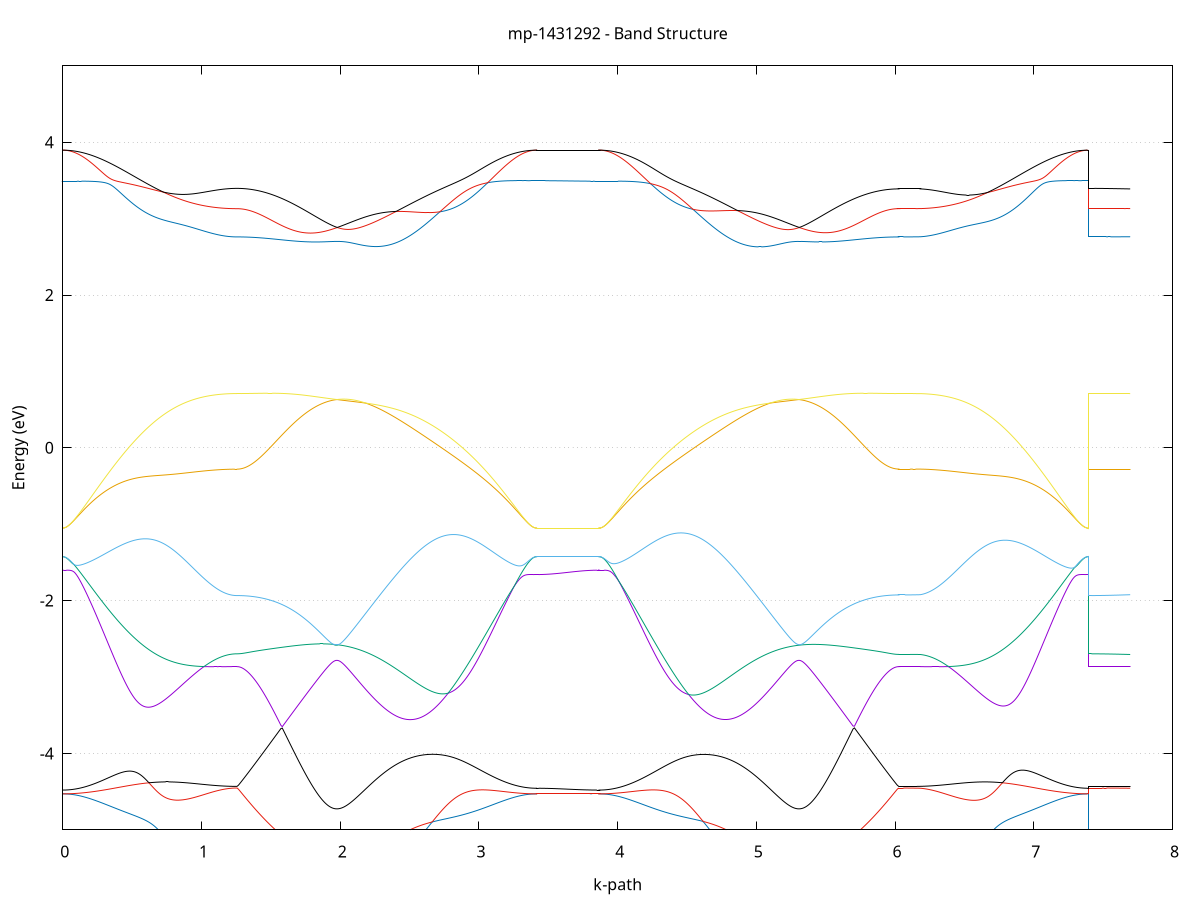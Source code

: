 set title 'mp-1431292 - Band Structure'
set xlabel 'k-path'
set ylabel 'Energy (eV)'
set grid y
set yrange [-5:5]
set terminal png size 800,600
set output 'mp-1431292_bands_gnuplot.png'
plot '-' using 1:2 with lines notitle, '-' using 1:2 with lines notitle, '-' using 1:2 with lines notitle, '-' using 1:2 with lines notitle, '-' using 1:2 with lines notitle, '-' using 1:2 with lines notitle, '-' using 1:2 with lines notitle, '-' using 1:2 with lines notitle, '-' using 1:2 with lines notitle, '-' using 1:2 with lines notitle, '-' using 1:2 with lines notitle, '-' using 1:2 with lines notitle, '-' using 1:2 with lines notitle, '-' using 1:2 with lines notitle, '-' using 1:2 with lines notitle, '-' using 1:2 with lines notitle, '-' using 1:2 with lines notitle, '-' using 1:2 with lines notitle, '-' using 1:2 with lines notitle, '-' using 1:2 with lines notitle, '-' using 1:2 with lines notitle, '-' using 1:2 with lines notitle, '-' using 1:2 with lines notitle, '-' using 1:2 with lines notitle, '-' using 1:2 with lines notitle, '-' using 1:2 with lines notitle, '-' using 1:2 with lines notitle, '-' using 1:2 with lines notitle, '-' using 1:2 with lines notitle, '-' using 1:2 with lines notitle, '-' using 1:2 with lines notitle, '-' using 1:2 with lines notitle, '-' using 1:2 with lines notitle, '-' using 1:2 with lines notitle, '-' using 1:2 with lines notitle, '-' using 1:2 with lines notitle, '-' using 1:2 with lines notitle, '-' using 1:2 with lines notitle, '-' using 1:2 with lines notitle, '-' using 1:2 with lines notitle, '-' using 1:2 with lines notitle, '-' using 1:2 with lines notitle, '-' using 1:2 with lines notitle, '-' using 1:2 with lines notitle, '-' using 1:2 with lines notitle, '-' using 1:2 with lines notitle, '-' using 1:2 with lines notitle, '-' using 1:2 with lines notitle, '-' using 1:2 with lines notitle, '-' using 1:2 with lines notitle, '-' using 1:2 with lines notitle, '-' using 1:2 with lines notitle, '-' using 1:2 with lines notitle, '-' using 1:2 with lines notitle, '-' using 1:2 with lines notitle, '-' using 1:2 with lines notitle, '-' using 1:2 with lines notitle, '-' using 1:2 with lines notitle, '-' using 1:2 with lines notitle, '-' using 1:2 with lines notitle, '-' using 1:2 with lines notitle, '-' using 1:2 with lines notitle, '-' using 1:2 with lines notitle, '-' using 1:2 with lines notitle
0.000000 -52.827525
0.009967 -52.827525
0.019935 -52.827525
0.029902 -52.827525
0.039869 -52.827625
0.049837 -52.827725
0.059804 -52.827925
0.069771 -52.828125
0.079739 -52.828325
0.089706 -52.828525
0.099673 -52.828825
0.109641 -52.829125
0.119608 -52.829425
0.129575 -52.829725
0.139542 -52.830125
0.149510 -52.830525
0.159477 -52.830925
0.169444 -52.831325
0.179412 -52.831825
0.189379 -52.832325
0.199346 -52.832825
0.209314 -52.833425
0.219281 -52.833925
0.229248 -52.834525
0.239216 -52.835125
0.249183 -52.835825
0.259150 -52.836425
0.269118 -52.837125
0.279085 -52.837825
0.289052 -52.838525
0.299020 -52.839325
0.308987 -52.840025
0.318954 -52.840825
0.328922 -52.841625
0.338889 -52.842525
0.348856 -52.843325
0.358824 -52.844225
0.368791 -52.845025
0.378758 -52.845925
0.388725 -52.846825
0.398693 -52.847825
0.408660 -52.848725
0.418627 -52.849625
0.428595 -52.850625
0.438562 -52.851625
0.448529 -52.852625
0.458497 -52.853625
0.468464 -52.854625
0.478431 -52.855625
0.488399 -52.856725
0.498366 -52.857725
0.508333 -52.858825
0.518301 -52.859825
0.528268 -52.860925
0.538235 -52.862025
0.548203 -52.863125
0.558170 -52.864125
0.568137 -52.865225
0.578105 -52.866325
0.588072 -52.867425
0.598039 -52.868525
0.608007 -52.869625
0.617974 -52.870725
0.627941 -52.871825
0.637908 -52.872925
0.647876 -52.874025
0.657843 -52.875125
0.667810 -52.876225
0.677778 -52.877325
0.687745 -52.878425
0.697712 -52.879525
0.707680 -52.880625
0.717647 -52.881725
0.727614 -52.882725
0.737582 -52.883825
0.747549 -52.884925
0.757516 -52.885925
0.767484 -52.886925
0.777451 -52.888025
0.787418 -52.889025
0.797386 -52.890025
0.807353 -52.891025
0.817320 -52.892025
0.827288 -52.893025
0.837255 -52.893925
0.847222 -52.894925
0.857190 -52.895825
0.867157 -52.896725
0.877124 -52.897625
0.887091 -52.898525
0.897059 -52.899425
0.907026 -52.900225
0.916993 -52.901025
0.926961 -52.901925
0.936928 -52.902725
0.946895 -52.903425
0.956863 -52.904225
0.966830 -52.904925
0.976797 -52.905625
0.986765 -52.906325
0.996732 -52.907025
1.006699 -52.907725
1.016667 -52.908325
1.026634 -52.908925
1.036601 -52.909525
1.046569 -52.910025
1.056536 -52.910625
1.066503 -52.911125
1.076471 -52.911625
1.086438 -52.912125
1.096405 -52.912525
1.106373 -52.912925
1.116340 -52.913325
1.126307 -52.913725
1.136274 -52.914025
1.146242 -52.914325
1.156209 -52.914625
1.166176 -52.914825
1.176144 -52.915125
1.186111 -52.915325
1.196078 -52.915525
1.206046 -52.915625
1.216013 -52.915725
1.225980 -52.915825
1.235948 -52.915925
1.245915 -52.915925
1.255882 -52.916025
1.255882 -52.916025
1.265776 -52.916025
1.275670 -52.915925
1.285563 -52.915925
1.295457 -52.915925
1.305351 -52.915825
1.315244 -52.915725
1.325138 -52.915725
1.335032 -52.915625
1.344926 -52.915525
1.354819 -52.915425
1.364713 -52.915225
1.374607 -52.915125
1.384500 -52.915025
1.394394 -52.914825
1.404288 -52.914625
1.414181 -52.914425
1.424075 -52.914225
1.433969 -52.914025
1.443862 -52.913825
1.453756 -52.913625
1.463650 -52.913425
1.473544 -52.913125
1.483437 -52.912825
1.493331 -52.912625
1.503225 -52.912325
1.513118 -52.912025
1.523012 -52.911725
1.532906 -52.911425
1.542799 -52.911025
1.552693 -52.910725
1.562587 -52.910425
1.572480 -52.910025
1.582374 -52.909625
1.592268 -52.909325
1.602161 -52.908925
1.612055 -52.908525
1.621949 -52.908125
1.631843 -52.907725
1.641736 -52.907325
1.651630 -52.906825
1.661524 -52.906425
1.671417 -52.905925
1.681311 -52.905525
1.691205 -52.905025
1.701098 -52.904525
1.710992 -52.904125
1.720886 -52.903625
1.730779 -52.903125
1.740673 -52.902625
1.750567 -52.902125
1.760460 -52.901525
1.770354 -52.901025
1.780248 -52.900525
1.790142 -52.899925
1.800035 -52.899425
1.809929 -52.898825
1.819823 -52.898325
1.829716 -52.897725
1.839610 -52.897125
1.849504 -52.896625
1.859397 -52.896025
1.869291 -52.895425
1.879185 -52.894825
1.889078 -52.894225
1.898972 -52.893625
1.908866 -52.893025
1.918760 -52.892425
1.928653 -52.891825
1.938547 -52.891225
1.948441 -52.890525
1.958334 -52.889925
1.968228 -52.889325
1.978122 -52.889025
1.988015 -52.889625
1.997909 -52.890225
2.007803 -52.890825
2.017696 -52.891425
2.017696 -52.891425
2.027680 -52.892025
2.037664 -52.892525
2.047648 -52.893125
2.057632 -52.893625
2.067616 -52.894125
2.077601 -52.894525
2.087585 -52.895025
2.097569 -52.895425
2.107553 -52.895925
2.117537 -52.896325
2.127521 -52.896625
2.137505 -52.897025
2.147489 -52.897325
2.157473 -52.897625
2.167457 -52.897925
2.177441 -52.898225
2.187425 -52.898425
2.197409 -52.898625
2.207393 -52.898825
2.217377 -52.899025
2.227361 -52.899125
2.237345 -52.899325
2.247329 -52.899325
2.257313 -52.899425
2.267297 -52.899425
2.277281 -52.899525
2.287265 -52.899525
2.297249 -52.899425
2.307233 -52.899425
2.317217 -52.899325
2.327201 -52.899225
2.337185 -52.899025
2.347169 -52.898925
2.357153 -52.898725
2.367137 -52.898425
2.377121 -52.898225
2.387105 -52.897925
2.397089 -52.897725
2.407073 -52.897325
2.417057 -52.897025
2.427041 -52.896625
2.437025 -52.896225
2.447009 -52.895825
2.456993 -52.895425
2.466977 -52.894925
2.476961 -52.894425
2.486945 -52.893925
2.496929 -52.893425
2.506913 -52.892825
2.516897 -52.892225
2.526881 -52.891625
2.536865 -52.891025
2.546849 -52.890425
2.556833 -52.889725
2.566817 -52.889025
2.576801 -52.888325
2.586785 -52.887625
2.596769 -52.886925
2.606753 -52.886125
2.616737 -52.885325
2.626721 -52.884625
2.636705 -52.883825
2.646689 -52.882925
2.656673 -52.882125
2.666657 -52.881225
2.676641 -52.880425
2.686625 -52.879525
2.696609 -52.878625
2.706593 -52.877725
2.716577 -52.876825
2.726561 -52.875825
2.736545 -52.874925
2.746529 -52.874025
2.756513 -52.873025
2.766497 -52.872125
2.776481 -52.871125
2.786465 -52.870125
2.796449 -52.869125
2.806433 -52.868125
2.816417 -52.867125
2.826401 -52.866125
2.836385 -52.865225
2.846369 -52.864225
2.856353 -52.863225
2.866337 -52.862225
2.876321 -52.861225
2.886306 -52.860225
2.896290 -52.859225
2.906274 -52.858225
2.916258 -52.857225
2.926242 -52.856225
2.936226 -52.855225
2.946210 -52.854325
2.956194 -52.853325
2.966178 -52.852325
2.976162 -52.851425
2.986146 -52.850425
2.996130 -52.849525
3.006114 -52.848625
3.016098 -52.847725
3.026082 -52.846825
3.036066 -52.845925
3.046050 -52.845025
3.056034 -52.844225
3.066018 -52.843325
3.076002 -52.842525
3.085986 -52.841725
3.095970 -52.840925
3.105954 -52.840225
3.115938 -52.839425
3.125922 -52.838725
3.135906 -52.837925
3.145890 -52.837225
3.155874 -52.836625
3.165858 -52.835925
3.175842 -52.835325
3.185826 -52.834625
3.195810 -52.834125
3.205794 -52.833525
3.215778 -52.832925
3.225762 -52.832425
3.235746 -52.831925
3.245730 -52.831425
3.255714 -52.831025
3.265698 -52.830625
3.275682 -52.830225
3.285666 -52.829825
3.295650 -52.829525
3.305634 -52.829125
3.315618 -52.828825
3.325602 -52.828625
3.335586 -52.828325
3.345570 -52.828125
3.355554 -52.827925
3.365538 -52.827825
3.375522 -52.827725
3.385506 -52.827625
3.395490 -52.827525
3.405474 -52.827525
3.415458 -52.827525
3.415458 -52.827525
3.425274 -52.827525
3.435089 -52.827525
3.444905 -52.827525
3.454720 -52.827525
3.464536 -52.827525
3.474351 -52.827525
3.484167 -52.827525
3.493982 -52.827525
3.503798 -52.827525
3.513613 -52.827525
3.523429 -52.827525
3.533244 -52.827525
3.543060 -52.827525
3.552875 -52.827525
3.562691 -52.827525
3.572506 -52.827525
3.582322 -52.827525
3.592137 -52.827525
3.601952 -52.827525
3.611768 -52.827525
3.621583 -52.827525
3.631399 -52.827525
3.641214 -52.827525
3.651030 -52.827525
3.660845 -52.827525
3.670661 -52.827525
3.680476 -52.827525
3.690292 -52.827525
3.700107 -52.827525
3.709923 -52.827525
3.719738 -52.827525
3.729554 -52.827525
3.739369 -52.827525
3.749185 -52.827525
3.759000 -52.827525
3.768816 -52.827525
3.778631 -52.827525
3.788447 -52.827525
3.798262 -52.827525
3.808078 -52.827525
3.817893 -52.827525
3.827709 -52.827525
3.837524 -52.827525
3.847340 -52.827525
3.857155 -52.827525
3.866971 -52.827525
3.866971 -52.827525
3.876907 -52.827525
3.886844 -52.827525
3.896781 -52.827625
3.906718 -52.827725
3.916654 -52.827825
3.926591 -52.827925
3.936528 -52.828125
3.946464 -52.828325
3.956401 -52.828625
3.966338 -52.828825
3.976274 -52.829125
3.986211 -52.829425
3.996148 -52.829825
4.006085 -52.830125
4.016021 -52.830525
4.025958 -52.831025
4.035895 -52.831425
4.045831 -52.831925
4.055768 -52.832425
4.065705 -52.832925
4.075641 -52.833425
4.085578 -52.834025
4.095515 -52.834625
4.105452 -52.835225
4.115388 -52.835825
4.125325 -52.836525
4.135262 -52.837125
4.145198 -52.837825
4.155135 -52.838525
4.165072 -52.839325
4.175008 -52.840025
4.184945 -52.840825
4.194882 -52.841625
4.204819 -52.842425
4.214755 -52.843225
4.224692 -52.844025
4.234629 -52.844925
4.244565 -52.845825
4.254502 -52.846625
4.264439 -52.847525
4.274375 -52.848425
4.284312 -52.849325
4.294249 -52.850325
4.304186 -52.851225
4.314122 -52.852125
4.324059 -52.853125
4.333996 -52.854125
4.343932 -52.855025
4.353869 -52.856025
4.363806 -52.857025
4.373742 -52.858025
4.383679 -52.858925
4.393616 -52.859925
4.403553 -52.860925
4.413489 -52.861925
4.423426 -52.862925
4.433363 -52.863925
4.443299 -52.864925
4.453236 -52.865925
4.463173 -52.866925
4.473109 -52.867825
4.483046 -52.868825
4.492983 -52.869825
4.502920 -52.870825
4.512856 -52.871725
4.522793 -52.872725
4.532730 -52.873725
4.542666 -52.874625
4.552603 -52.875525
4.562540 -52.876525
4.572476 -52.877425
4.582413 -52.878325
4.592350 -52.879225
4.602287 -52.880125
4.612223 -52.880925
4.622160 -52.881825
4.632097 -52.882625
4.642033 -52.883425
4.651970 -52.884325
4.661907 -52.885125
4.671844 -52.885825
4.681780 -52.886625
4.691717 -52.887325
4.701654 -52.888125
4.711590 -52.888825
4.721527 -52.889425
4.731464 -52.890125
4.741400 -52.890825
4.751337 -52.891425
4.761274 -52.892025
4.771211 -52.892625
4.781147 -52.893125
4.791084 -52.893725
4.801021 -52.894225
4.810957 -52.894725
4.820894 -52.895225
4.830831 -52.895625
4.840767 -52.896025
4.850704 -52.896425
4.860641 -52.896825
4.870578 -52.897225
4.880514 -52.897525
4.890451 -52.897825
4.900388 -52.898125
4.910324 -52.898325
4.920261 -52.898625
4.930198 -52.898825
4.940134 -52.898925
4.950071 -52.899125
4.960008 -52.899225
4.969944 -52.899325
4.979881 -52.899425
4.989818 -52.899425
4.999755 -52.899525
5.009691 -52.899425
5.019628 -52.899425
5.029565 -52.899425
5.039501 -52.899325
5.049438 -52.899225
5.059375 -52.899125
5.069311 -52.898925
5.079248 -52.898725
5.089185 -52.898525
5.099122 -52.898325
5.109058 -52.898125
5.118995 -52.897825
5.128932 -52.897525
5.138868 -52.897225
5.148805 -52.896825
5.158742 -52.896525
5.168679 -52.896125
5.178615 -52.895725
5.188552 -52.895325
5.198489 -52.894825
5.208425 -52.894425
5.218362 -52.893925
5.228299 -52.893425
5.238235 -52.892925
5.248172 -52.892325
5.258109 -52.891825
5.268046 -52.891225
5.277982 -52.890625
5.287919 -52.890025
5.297856 -52.889425
5.307792 -52.888925
5.317729 -52.889525
5.327666 -52.890125
5.327666 -52.890225
5.337650 -52.890825
5.347634 -52.891525
5.357618 -52.892125
5.367602 -52.892725
5.377586 -52.893325
5.387570 -52.893925
5.397554 -52.894525
5.407538 -52.895125
5.417522 -52.895725
5.427506 -52.896325
5.437490 -52.896925
5.447474 -52.897525
5.457458 -52.898125
5.467442 -52.898625
5.477426 -52.899225
5.487410 -52.899825
5.497394 -52.900325
5.507378 -52.900825
5.517362 -52.901425
5.527346 -52.901925
5.537330 -52.902425
5.547314 -52.902925
5.557298 -52.903425
5.567282 -52.903925
5.577266 -52.904425
5.587250 -52.904925
5.597234 -52.905425
5.607218 -52.905825
5.617202 -52.906325
5.627186 -52.906725
5.637170 -52.907225
5.647154 -52.907625
5.657138 -52.908025
5.667122 -52.908425
5.677106 -52.908825
5.687090 -52.909225
5.697074 -52.909625
5.707058 -52.910025
5.717042 -52.910325
5.727026 -52.910725
5.737010 -52.911025
5.746994 -52.911425
5.756978 -52.911725
5.766962 -52.912025
5.776946 -52.912325
5.786930 -52.912625
5.796914 -52.912925
5.806898 -52.913125
5.816882 -52.913425
5.826866 -52.913625
5.836850 -52.913925
5.846834 -52.914125
5.856818 -52.914325
5.866802 -52.914525
5.876786 -52.914725
5.886770 -52.914825
5.896754 -52.915025
5.906738 -52.915225
5.916722 -52.915325
5.926706 -52.915425
5.936690 -52.915525
5.946674 -52.915625
5.956658 -52.915725
5.966642 -52.915825
5.976626 -52.915925
5.986610 -52.915925
5.996594 -52.916025
6.006578 -52.916025
6.016562 -52.916025
6.026546 -52.916025
6.026546 -52.916025
6.036223 -52.916025
6.045900 -52.916025
6.055577 -52.916025
6.065253 -52.916025
6.074930 -52.916025
6.084607 -52.916025
6.094284 -52.916025
6.103960 -52.916025
6.113637 -52.916025
6.123314 -52.916025
6.132991 -52.915925
6.142667 -52.915925
6.152344 -52.915925
6.162021 -52.915925
6.171698 -52.915925
6.181374 -52.915825
6.181374 -52.915825
6.191297 -52.915725
6.201219 -52.915625
6.211141 -52.915425
6.221063 -52.915225
6.230985 -52.915025
6.240907 -52.914725
6.250829 -52.914525
6.260751 -52.914225
6.270673 -52.913825
6.280596 -52.913525
6.290518 -52.913125
6.300440 -52.912725
6.310362 -52.912325
6.320284 -52.911825
6.330206 -52.911325
6.340128 -52.910825
6.350050 -52.910325
6.359972 -52.909725
6.369895 -52.909125
6.379817 -52.908525
6.389739 -52.907925
6.399661 -52.907325
6.409583 -52.906625
6.419505 -52.905925
6.429427 -52.905225
6.439349 -52.904525
6.449271 -52.903725
6.459193 -52.902925
6.469116 -52.902125
6.479038 -52.901325
6.488960 -52.900525
6.498882 -52.899625
6.508804 -52.898825
6.518726 -52.897925
6.528648 -52.897025
6.538570 -52.896125
6.548492 -52.895225
6.558415 -52.894225
6.568337 -52.893325
6.578259 -52.892325
6.588181 -52.891325
6.598103 -52.890325
6.608025 -52.889325
6.617947 -52.888325
6.627869 -52.887225
6.637791 -52.886225
6.647714 -52.885125
6.657636 -52.884125
6.667558 -52.883025
6.677480 -52.882025
6.687402 -52.880925
6.697324 -52.879825
6.707246 -52.878725
6.717168 -52.877625
6.727090 -52.876525
6.737013 -52.875425
6.746935 -52.874325
6.756857 -52.873225
6.766779 -52.872125
6.776701 -52.871025
6.786623 -52.869925
6.796545 -52.868825
6.806467 -52.867725
6.816389 -52.866625
6.826312 -52.865525
6.836234 -52.864425
6.846156 -52.863325
6.856078 -52.862225
6.866000 -52.861125
6.875922 -52.860125
6.885844 -52.859025
6.895766 -52.857925
6.905688 -52.856925
6.915610 -52.855825
6.925533 -52.854825
6.935455 -52.853825
6.945377 -52.852825
6.955299 -52.851825
6.965221 -52.850825
6.975143 -52.849825
6.985065 -52.848925
6.994987 -52.847925
7.004909 -52.847025
7.014832 -52.846125
7.024754 -52.845225
7.034676 -52.844325
7.044598 -52.843525
7.054520 -52.842625
7.064442 -52.841825
7.074364 -52.841025
7.084286 -52.840225
7.094208 -52.839425
7.104131 -52.838725
7.114053 -52.837925
7.123975 -52.837225
7.133897 -52.836625
7.143819 -52.835925
7.153741 -52.835325
7.163663 -52.834625
7.173585 -52.834025
7.183507 -52.833525
7.193430 -52.832925
7.203352 -52.832425
7.213274 -52.831925
7.223196 -52.831425
7.233118 -52.831025
7.243040 -52.830625
7.252962 -52.830225
7.262884 -52.829825
7.272806 -52.829525
7.282729 -52.829125
7.292651 -52.828925
7.302573 -52.828625
7.312495 -52.828425
7.322417 -52.828125
7.332339 -52.828025
7.342261 -52.827825
7.352183 -52.827725
7.362105 -52.827625
7.372027 -52.827525
7.381950 -52.827525
7.391872 -52.827525
7.391872 -52.916025
7.401652 -52.916025
7.411433 -52.916025
7.421213 -52.916025
7.430993 -52.916025
7.440774 -52.916025
7.450554 -52.916025
7.460335 -52.915925
7.470115 -52.915925
7.479896 -52.915925
7.489676 -52.915925
7.499456 -52.915925
7.509237 -52.915925
7.519017 -52.915925
7.528798 -52.915925
7.538578 -52.915925
7.548359 -52.915925
7.558139 -52.915925
7.567919 -52.915925
7.577700 -52.915925
7.587480 -52.915925
7.597261 -52.915925
7.607041 -52.915925
7.616822 -52.915825
7.626602 -52.915825
7.636383 -52.915825
7.646163 -52.915825
7.655943 -52.915825
7.665724 -52.915825
7.675504 -52.915825
7.685285 -52.915825
7.695065 -52.915825
e
0.000000 -52.827425
0.009967 -52.827425
0.019935 -52.827425
0.029902 -52.827425
0.039869 -52.827525
0.049837 -52.827525
0.059804 -52.827525
0.069771 -52.827625
0.079739 -52.827625
0.089706 -52.827725
0.099673 -52.827825
0.109641 -52.827825
0.119608 -52.827925
0.129575 -52.828025
0.139542 -52.828125
0.149510 -52.828225
0.159477 -52.828225
0.169444 -52.828425
0.179412 -52.828525
0.189379 -52.828625
0.199346 -52.828725
0.209314 -52.828825
0.219281 -52.829025
0.229248 -52.829125
0.239216 -52.829225
0.249183 -52.829425
0.259150 -52.829525
0.269118 -52.829725
0.279085 -52.829925
0.289052 -52.830025
0.299020 -52.830225
0.308987 -52.830425
0.318954 -52.830625
0.328922 -52.830725
0.338889 -52.830925
0.348856 -52.831125
0.358824 -52.831325
0.368791 -52.831525
0.378758 -52.831725
0.388725 -52.831925
0.398693 -52.832125
0.408660 -52.832425
0.418627 -52.832625
0.428595 -52.832825
0.438562 -52.833025
0.448529 -52.833325
0.458497 -52.833525
0.468464 -52.833725
0.478431 -52.834025
0.488399 -52.834225
0.498366 -52.834525
0.508333 -52.834725
0.518301 -52.835025
0.528268 -52.835225
0.538235 -52.835525
0.548203 -52.835725
0.558170 -52.836025
0.568137 -52.836225
0.578105 -52.836525
0.588072 -52.836725
0.598039 -52.837025
0.608007 -52.837225
0.617974 -52.837525
0.627941 -52.837725
0.637908 -52.838025
0.647876 -52.838325
0.657843 -52.838525
0.667810 -52.838825
0.677778 -52.839025
0.687745 -52.839325
0.697712 -52.839525
0.707680 -52.839825
0.717647 -52.840025
0.727614 -52.840325
0.737582 -52.840525
0.747549 -52.840825
0.757516 -52.841025
0.767484 -52.841325
0.777451 -52.841525
0.787418 -52.841725
0.797386 -52.842025
0.807353 -52.842225
0.817320 -52.842425
0.827288 -52.842725
0.837255 -52.842925
0.847222 -52.843125
0.857190 -52.843325
0.867157 -52.843525
0.877124 -52.843725
0.887091 -52.843925
0.897059 -52.844125
0.907026 -52.844325
0.916993 -52.844525
0.926961 -52.844725
0.936928 -52.844925
0.946895 -52.845125
0.956863 -52.845325
0.966830 -52.845425
0.976797 -52.845625
0.986765 -52.845825
0.996732 -52.845925
1.006699 -52.846125
1.016667 -52.846225
1.026634 -52.846425
1.036601 -52.846525
1.046569 -52.846725
1.056536 -52.846825
1.066503 -52.846925
1.076471 -52.847025
1.086438 -52.847125
1.096405 -52.847225
1.106373 -52.847325
1.116340 -52.847425
1.126307 -52.847525
1.136274 -52.847625
1.146242 -52.847625
1.156209 -52.847725
1.166176 -52.847825
1.176144 -52.847825
1.186111 -52.847925
1.196078 -52.847925
1.206046 -52.848025
1.216013 -52.848025
1.225980 -52.848025
1.235948 -52.848025
1.245915 -52.848025
1.255882 -52.848025
1.255882 -52.848025
1.265776 -52.848025
1.275670 -52.848125
1.285563 -52.848125
1.295457 -52.848225
1.305351 -52.848325
1.315244 -52.848525
1.325138 -52.848625
1.335032 -52.848825
1.344926 -52.849025
1.354819 -52.849225
1.364713 -52.849425
1.374607 -52.849725
1.384500 -52.850025
1.394394 -52.850325
1.404288 -52.850625
1.414181 -52.850925
1.424075 -52.851325
1.433969 -52.851725
1.443862 -52.852125
1.453756 -52.852525
1.463650 -52.853025
1.473544 -52.853525
1.483437 -52.853925
1.493331 -52.854425
1.503225 -52.855025
1.513118 -52.855525
1.523012 -52.856125
1.532906 -52.856625
1.542799 -52.857225
1.552693 -52.857825
1.562587 -52.858425
1.572480 -52.859125
1.582374 -52.859725
1.592268 -52.860425
1.602161 -52.861025
1.612055 -52.861725
1.621949 -52.862425
1.631843 -52.863125
1.641736 -52.863825
1.651630 -52.864525
1.661524 -52.865325
1.671417 -52.866025
1.681311 -52.866825
1.691205 -52.867525
1.701098 -52.868325
1.710992 -52.869025
1.720886 -52.869825
1.730779 -52.870625
1.740673 -52.871325
1.750567 -52.872125
1.760460 -52.872925
1.770354 -52.873725
1.780248 -52.874425
1.790142 -52.875225
1.800035 -52.876025
1.809929 -52.876825
1.819823 -52.877525
1.829716 -52.878325
1.839610 -52.879125
1.849504 -52.879825
1.859397 -52.880625
1.869291 -52.881325
1.879185 -52.882125
1.889078 -52.882825
1.898972 -52.883525
1.908866 -52.884325
1.918760 -52.885025
1.928653 -52.885725
1.938547 -52.886425
1.948441 -52.887025
1.958334 -52.887725
1.968228 -52.888425
1.978122 -52.888625
1.988015 -52.888025
1.997909 -52.887425
2.007803 -52.886725
2.017696 -52.886125
2.017696 -52.886125
2.027680 -52.885425
2.037664 -52.884825
2.047648 -52.884125
2.057632 -52.883425
2.067616 -52.882825
2.077601 -52.882125
2.087585 -52.881425
2.097569 -52.880825
2.107553 -52.880125
2.117537 -52.879425
2.127521 -52.878825
2.137505 -52.878125
2.147489 -52.877425
2.157473 -52.876825
2.167457 -52.876125
2.177441 -52.875425
2.187425 -52.874825
2.197409 -52.874125
2.207393 -52.873425
2.217377 -52.872825
2.227361 -52.872125
2.237345 -52.871425
2.247329 -52.870825
2.257313 -52.870125
2.267297 -52.869425
2.277281 -52.868825
2.287265 -52.868125
2.297249 -52.867525
2.307233 -52.866825
2.317217 -52.866225
2.327201 -52.865525
2.337185 -52.864925
2.347169 -52.864225
2.357153 -52.863625
2.367137 -52.863025
2.377121 -52.862325
2.387105 -52.861725
2.397089 -52.861125
2.407073 -52.860525
2.417057 -52.859925
2.427041 -52.859225
2.437025 -52.858625
2.447009 -52.858025
2.456993 -52.857425
2.466977 -52.856825
2.476961 -52.856225
2.486945 -52.855625
2.496929 -52.855125
2.506913 -52.854525
2.516897 -52.853925
2.526881 -52.853325
2.536865 -52.852825
2.546849 -52.852225
2.556833 -52.851725
2.566817 -52.851125
2.576801 -52.850625
2.586785 -52.850025
2.596769 -52.849525
2.606753 -52.849025
2.616737 -52.848425
2.626721 -52.847925
2.636705 -52.847425
2.646689 -52.846925
2.656673 -52.846425
2.666657 -52.845925
2.676641 -52.845425
2.686625 -52.845025
2.696609 -52.844525
2.706593 -52.844025
2.716577 -52.843525
2.726561 -52.843125
2.736545 -52.842625
2.746529 -52.842225
2.756513 -52.841825
2.766497 -52.841325
2.776481 -52.840925
2.786465 -52.840525
2.796449 -52.840125
2.806433 -52.839725
2.816417 -52.839325
2.826401 -52.838925
2.836385 -52.838525
2.846369 -52.838125
2.856353 -52.837725
2.866337 -52.837425
2.876321 -52.837025
2.886306 -52.836625
2.896290 -52.836325
2.906274 -52.836025
2.916258 -52.835625
2.926242 -52.835325
2.936226 -52.835025
2.946210 -52.834725
2.956194 -52.834325
2.966178 -52.834025
2.976162 -52.833825
2.986146 -52.833525
2.996130 -52.833225
3.006114 -52.832925
3.016098 -52.832625
3.026082 -52.832425
3.036066 -52.832125
3.046050 -52.831925
3.056034 -52.831625
3.066018 -52.831425
3.076002 -52.831225
3.085986 -52.831025
3.095970 -52.830725
3.105954 -52.830525
3.115938 -52.830325
3.125922 -52.830125
3.135906 -52.830025
3.145890 -52.829825
3.155874 -52.829625
3.165858 -52.829425
3.175842 -52.829325
3.185826 -52.829125
3.195810 -52.829025
3.205794 -52.828825
3.215778 -52.828725
3.225762 -52.828625
3.235746 -52.828425
3.245730 -52.828325
3.255714 -52.828225
3.265698 -52.828125
3.275682 -52.828025
3.285666 -52.827925
3.295650 -52.827925
3.305634 -52.827825
3.315618 -52.827725
3.325602 -52.827725
3.335586 -52.827625
3.345570 -52.827625
3.355554 -52.827525
3.365538 -52.827525
3.375522 -52.827425
3.385506 -52.827425
3.395490 -52.827425
3.405474 -52.827425
3.415458 -52.827425
3.415458 -52.827425
3.425274 -52.827425
3.435089 -52.827425
3.444905 -52.827425
3.454720 -52.827425
3.464536 -52.827425
3.474351 -52.827425
3.484167 -52.827425
3.493982 -52.827425
3.503798 -52.827425
3.513613 -52.827425
3.523429 -52.827425
3.533244 -52.827425
3.543060 -52.827425
3.552875 -52.827425
3.562691 -52.827425
3.572506 -52.827425
3.582322 -52.827425
3.592137 -52.827425
3.601952 -52.827425
3.611768 -52.827425
3.621583 -52.827425
3.631399 -52.827425
3.641214 -52.827425
3.651030 -52.827425
3.660845 -52.827425
3.670661 -52.827425
3.680476 -52.827425
3.690292 -52.827425
3.700107 -52.827425
3.709923 -52.827425
3.719738 -52.827425
3.729554 -52.827425
3.739369 -52.827425
3.749185 -52.827425
3.759000 -52.827425
3.768816 -52.827425
3.778631 -52.827425
3.788447 -52.827425
3.798262 -52.827425
3.808078 -52.827425
3.817893 -52.827425
3.827709 -52.827425
3.837524 -52.827425
3.847340 -52.827425
3.857155 -52.827425
3.866971 -52.827425
3.866971 -52.827425
3.876907 -52.827425
3.886844 -52.827425
3.896781 -52.827425
3.906718 -52.827425
3.916654 -52.827525
3.926591 -52.827525
3.936528 -52.827525
3.946464 -52.827625
3.956401 -52.827625
3.966338 -52.827725
3.976274 -52.827825
3.986211 -52.827825
3.996148 -52.827925
4.006085 -52.828025
4.016021 -52.828125
4.025958 -52.828225
4.035895 -52.828325
4.045831 -52.828425
4.055768 -52.828525
4.065705 -52.828725
4.075641 -52.828825
4.085578 -52.828925
4.095515 -52.829125
4.105452 -52.829225
4.115388 -52.829425
4.125325 -52.829625
4.135262 -52.829725
4.145198 -52.829925
4.155135 -52.830125
4.165072 -52.830325
4.175008 -52.830525
4.184945 -52.830725
4.194882 -52.830925
4.204819 -52.831125
4.214755 -52.831425
4.224692 -52.831625
4.234629 -52.831825
4.244565 -52.832125
4.254502 -52.832325
4.264439 -52.832625
4.274375 -52.832925
4.284312 -52.833125
4.294249 -52.833425
4.304186 -52.833725
4.314122 -52.834025
4.324059 -52.834325
4.333996 -52.834625
4.343932 -52.834925
4.353869 -52.835225
4.363806 -52.835525
4.373742 -52.835925
4.383679 -52.836225
4.393616 -52.836625
4.403553 -52.836925
4.413489 -52.837325
4.423426 -52.837625
4.433363 -52.838025
4.443299 -52.838425
4.453236 -52.838825
4.463173 -52.839125
4.473109 -52.839525
4.483046 -52.839925
4.492983 -52.840425
4.502920 -52.840825
4.512856 -52.841225
4.522793 -52.841625
4.532730 -52.842125
4.542666 -52.842525
4.552603 -52.842925
4.562540 -52.843425
4.572476 -52.843925
4.582413 -52.844325
4.592350 -52.844825
4.602287 -52.845325
4.612223 -52.845725
4.622160 -52.846225
4.632097 -52.846725
4.642033 -52.847225
4.651970 -52.847725
4.661907 -52.848225
4.671844 -52.848825
4.681780 -52.849325
4.691717 -52.849825
4.701654 -52.850425
4.711590 -52.850925
4.721527 -52.851425
4.731464 -52.852025
4.741400 -52.852525
4.751337 -52.853125
4.761274 -52.853725
4.771211 -52.854225
4.781147 -52.854825
4.791084 -52.855425
4.801021 -52.856025
4.810957 -52.856625
4.820894 -52.857225
4.830831 -52.857725
4.840767 -52.858325
4.850704 -52.858925
4.860641 -52.859625
4.870578 -52.860225
4.880514 -52.860825
4.890451 -52.861425
4.900388 -52.862025
4.910324 -52.862725
4.920261 -52.863325
4.930198 -52.863925
4.940134 -52.864625
4.950071 -52.865225
4.960008 -52.865825
4.969944 -52.866525
4.979881 -52.867125
4.989818 -52.867825
4.999755 -52.868425
5.009691 -52.869125
5.019628 -52.869725
5.029565 -52.870425
5.039501 -52.871125
5.049438 -52.871725
5.059375 -52.872425
5.069311 -52.873025
5.079248 -52.873725
5.089185 -52.874425
5.099122 -52.875025
5.109058 -52.875725
5.118995 -52.876425
5.128932 -52.877025
5.138868 -52.877725
5.148805 -52.878425
5.158742 -52.879025
5.168679 -52.879725
5.178615 -52.880425
5.188552 -52.881025
5.198489 -52.881725
5.208425 -52.882425
5.218362 -52.883025
5.228299 -52.883725
5.238235 -52.884325
5.248172 -52.885025
5.258109 -52.885625
5.268046 -52.886325
5.277982 -52.886925
5.287919 -52.887625
5.297856 -52.888225
5.307792 -52.888725
5.317729 -52.888125
5.327666 -52.887525
5.327666 -52.887425
5.337650 -52.886725
5.347634 -52.886025
5.357618 -52.885325
5.367602 -52.884625
5.377586 -52.883925
5.387570 -52.883225
5.397554 -52.882425
5.407538 -52.881725
5.417522 -52.880925
5.427506 -52.880225
5.437490 -52.879425
5.447474 -52.878625
5.457458 -52.877925
5.467442 -52.877125
5.477426 -52.876325
5.487410 -52.875525
5.497394 -52.874725
5.507378 -52.874025
5.517362 -52.873225
5.527346 -52.872425
5.537330 -52.871625
5.547314 -52.870825
5.557298 -52.870025
5.567282 -52.869325
5.577266 -52.868525
5.587250 -52.867725
5.597234 -52.867025
5.607218 -52.866225
5.617202 -52.865525
5.627186 -52.864725
5.637170 -52.864025
5.647154 -52.863325
5.657138 -52.862625
5.667122 -52.861925
5.677106 -52.861225
5.687090 -52.860525
5.697074 -52.859825
5.707058 -52.859225
5.717042 -52.858525
5.727026 -52.857925
5.737010 -52.857325
5.746994 -52.856725
5.756978 -52.856125
5.766962 -52.855625
5.776946 -52.855025
5.786930 -52.854525
5.796914 -52.854025
5.806898 -52.853525
5.816882 -52.853025
5.826866 -52.852525
5.836850 -52.852125
5.846834 -52.851725
5.856818 -52.851325
5.866802 -52.850925
5.876786 -52.850625
5.886770 -52.850225
5.896754 -52.849925
5.906738 -52.849625
5.916722 -52.849425
5.926706 -52.849125
5.936690 -52.848925
5.946674 -52.848725
5.956658 -52.848525
5.966642 -52.848425
5.976626 -52.848225
5.986610 -52.848125
5.996594 -52.848025
6.006578 -52.848025
6.016562 -52.847925
6.026546 -52.847925
6.026546 -52.847925
6.036223 -52.847925
6.045900 -52.847925
6.055577 -52.847925
6.065253 -52.847925
6.074930 -52.847925
6.084607 -52.847925
6.094284 -52.847925
6.103960 -52.847925
6.113637 -52.847925
6.123314 -52.847925
6.132991 -52.847925
6.142667 -52.847925
6.152344 -52.847925
6.162021 -52.847925
6.171698 -52.847925
6.181374 -52.847925
6.181374 -52.847925
6.191297 -52.847925
6.201219 -52.847825
6.211141 -52.847825
6.221063 -52.847825
6.230985 -52.847725
6.240907 -52.847625
6.250829 -52.847625
6.260751 -52.847525
6.270673 -52.847425
6.280596 -52.847425
6.290518 -52.847325
6.300440 -52.847225
6.310362 -52.847125
6.320284 -52.847025
6.330206 -52.846825
6.340128 -52.846725
6.350050 -52.846625
6.359972 -52.846525
6.369895 -52.846325
6.379817 -52.846225
6.389739 -52.846125
6.399661 -52.845925
6.409583 -52.845725
6.419505 -52.845625
6.429427 -52.845425
6.439349 -52.845225
6.449271 -52.845125
6.459193 -52.844925
6.469116 -52.844725
6.479038 -52.844525
6.488960 -52.844325
6.498882 -52.844125
6.508804 -52.843925
6.518726 -52.843725
6.528648 -52.843525
6.538570 -52.843325
6.548492 -52.843125
6.558415 -52.842925
6.568337 -52.842625
6.578259 -52.842425
6.588181 -52.842225
6.598103 -52.841925
6.608025 -52.841725
6.617947 -52.841525
6.627869 -52.841225
6.637791 -52.841025
6.647714 -52.840725
6.657636 -52.840525
6.667558 -52.840225
6.677480 -52.840025
6.687402 -52.839725
6.697324 -52.839525
6.707246 -52.839225
6.717168 -52.839025
6.727090 -52.838725
6.737013 -52.838525
6.746935 -52.838225
6.756857 -52.838025
6.766779 -52.837725
6.776701 -52.837425
6.786623 -52.837225
6.796545 -52.836925
6.806467 -52.836725
6.816389 -52.836425
6.826312 -52.836225
6.836234 -52.835925
6.846156 -52.835725
6.856078 -52.835425
6.866000 -52.835225
6.875922 -52.834925
6.885844 -52.834725
6.895766 -52.834425
6.905688 -52.834225
6.915610 -52.833925
6.925533 -52.833725
6.935455 -52.833525
6.945377 -52.833225
6.955299 -52.833025
6.965221 -52.832825
6.975143 -52.832525
6.985065 -52.832325
6.994987 -52.832125
7.004909 -52.831925
7.014832 -52.831725
7.024754 -52.831525
7.034676 -52.831325
7.044598 -52.831125
7.054520 -52.830925
7.064442 -52.830725
7.074364 -52.830525
7.084286 -52.830325
7.094208 -52.830125
7.104131 -52.830025
7.114053 -52.829825
7.123975 -52.829625
7.133897 -52.829525
7.143819 -52.829325
7.153741 -52.829225
7.163663 -52.829025
7.173585 -52.828925
7.183507 -52.828825
7.193430 -52.828625
7.203352 -52.828525
7.213274 -52.828425
7.223196 -52.828325
7.233118 -52.828225
7.243040 -52.828125
7.252962 -52.828025
7.262884 -52.827925
7.272806 -52.827825
7.282729 -52.827725
7.292651 -52.827725
7.302573 -52.827625
7.312495 -52.827625
7.322417 -52.827525
7.332339 -52.827525
7.342261 -52.827525
7.352183 -52.827425
7.362105 -52.827425
7.372027 -52.827425
7.381950 -52.827425
7.391872 -52.827425
7.391872 -52.848025
7.401652 -52.848025
7.411433 -52.848025
7.421213 -52.848025
7.430993 -52.848025
7.440774 -52.848025
7.450554 -52.848025
7.460335 -52.848025
7.470115 -52.848025
7.479896 -52.848025
7.489676 -52.848025
7.499456 -52.848025
7.509237 -52.848025
7.519017 -52.848025
7.528798 -52.848025
7.538578 -52.848025
7.548359 -52.848025
7.558139 -52.848025
7.567919 -52.848025
7.577700 -52.848025
7.587480 -52.848025
7.597261 -52.848025
7.607041 -52.848025
7.616822 -52.848025
7.626602 -52.848025
7.636383 -52.848025
7.646163 -52.848025
7.655943 -52.848025
7.665724 -52.848025
7.675504 -52.848025
7.685285 -52.848025
7.695065 -52.848025
e
0.000000 -52.664625
0.009967 -52.664625
0.019935 -52.664525
0.029902 -52.664525
0.039869 -52.664525
0.049837 -52.664525
0.059804 -52.664525
0.069771 -52.664425
0.079739 -52.664425
0.089706 -52.664425
0.099673 -52.664325
0.109641 -52.664325
0.119608 -52.664225
0.129575 -52.664225
0.139542 -52.664125
0.149510 -52.664125
0.159477 -52.664025
0.169444 -52.663925
0.179412 -52.663825
0.189379 -52.663825
0.199346 -52.663725
0.209314 -52.663625
0.219281 -52.663525
0.229248 -52.663425
0.239216 -52.663325
0.249183 -52.663225
0.259150 -52.663125
0.269118 -52.663025
0.279085 -52.662925
0.289052 -52.662825
0.299020 -52.662725
0.308987 -52.662525
0.318954 -52.662425
0.328922 -52.662325
0.338889 -52.662225
0.348856 -52.662025
0.358824 -52.661925
0.368791 -52.661725
0.378758 -52.661625
0.388725 -52.661525
0.398693 -52.661325
0.408660 -52.661225
0.418627 -52.661025
0.428595 -52.660925
0.438562 -52.660725
0.448529 -52.660525
0.458497 -52.660425
0.468464 -52.660225
0.478431 -52.660125
0.488399 -52.659925
0.498366 -52.659725
0.508333 -52.659625
0.518301 -52.659425
0.528268 -52.659225
0.538235 -52.659025
0.548203 -52.658925
0.558170 -52.658725
0.568137 -52.658525
0.578105 -52.658325
0.588072 -52.658225
0.598039 -52.658025
0.608007 -52.657825
0.617974 -52.657625
0.627941 -52.657525
0.637908 -52.657325
0.647876 -52.657125
0.657843 -52.656925
0.667810 -52.656825
0.677778 -52.656625
0.687745 -52.656425
0.697712 -52.656225
0.707680 -52.656025
0.717647 -52.655925
0.727614 -52.655725
0.737582 -52.655525
0.747549 -52.655425
0.757516 -52.655225
0.767484 -52.655025
0.777451 -52.654925
0.787418 -52.654725
0.797386 -52.654525
0.807353 -52.654425
0.817320 -52.654225
0.827288 -52.654025
0.837255 -52.653925
0.847222 -52.653725
0.857190 -52.653625
0.867157 -52.653425
0.877124 -52.653325
0.887091 -52.653225
0.897059 -52.653025
0.907026 -52.652925
0.916993 -52.652725
0.926961 -52.652625
0.936928 -52.652525
0.946895 -52.652425
0.956863 -52.652225
0.966830 -52.652125
0.976797 -52.652025
0.986765 -52.651925
0.996732 -52.651825
1.006699 -52.651725
1.016667 -52.651625
1.026634 -52.651525
1.036601 -52.651425
1.046569 -52.651325
1.056536 -52.651225
1.066503 -52.651125
1.076471 -52.651025
1.086438 -52.651025
1.096405 -52.650925
1.106373 -52.650825
1.116340 -52.650825
1.126307 -52.650725
1.136274 -52.650725
1.146242 -52.650625
1.156209 -52.650625
1.166176 -52.650525
1.176144 -52.650525
1.186111 -52.650525
1.196078 -52.650425
1.206046 -52.650425
1.216013 -52.650425
1.225980 -52.650425
1.235948 -52.650425
1.245915 -52.650325
1.255882 -52.650325
1.255882 -52.650325
1.265776 -52.650325
1.275670 -52.650325
1.285563 -52.650325
1.295457 -52.650325
1.305351 -52.650325
1.315244 -52.650325
1.325138 -52.650325
1.335032 -52.650325
1.344926 -52.650325
1.354819 -52.650325
1.364713 -52.650325
1.374607 -52.650225
1.384500 -52.650225
1.394394 -52.650225
1.404288 -52.650225
1.414181 -52.650225
1.424075 -52.650125
1.433969 -52.650125
1.443862 -52.650125
1.453756 -52.650125
1.463650 -52.650025
1.473544 -52.650025
1.483437 -52.650025
1.493331 -52.649925
1.503225 -52.649925
1.513118 -52.649925
1.523012 -52.649925
1.532906 -52.649825
1.542799 -52.649825
1.552693 -52.649825
1.562587 -52.649725
1.572480 -52.649725
1.582374 -52.649625
1.592268 -52.649625
1.602161 -52.649625
1.612055 -52.649525
1.621949 -52.649525
1.631843 -52.649525
1.641736 -52.649425
1.651630 -52.649425
1.661524 -52.649325
1.671417 -52.649325
1.681311 -52.649325
1.691205 -52.649225
1.701098 -52.649225
1.710992 -52.649225
1.720886 -52.649125
1.730779 -52.649125
1.740673 -52.649125
1.750567 -52.649025
1.760460 -52.649025
1.770354 -52.649025
1.780248 -52.648925
1.790142 -52.648925
1.800035 -52.648925
1.809929 -52.648825
1.819823 -52.648825
1.829716 -52.648825
1.839610 -52.648825
1.849504 -52.648725
1.859397 -52.648725
1.869291 -52.648725
1.879185 -52.648725
1.889078 -52.648725
1.898972 -52.648625
1.908866 -52.648625
1.918760 -52.648625
1.928653 -52.648625
1.938547 -52.648625
1.948441 -52.648625
1.958334 -52.648625
1.968228 -52.648625
1.978122 -52.648625
1.988015 -52.648625
1.997909 -52.648625
2.007803 -52.648625
2.017696 -52.648625
2.017696 -52.648625
2.027680 -52.648625
2.037664 -52.648625
2.047648 -52.648625
2.057632 -52.648725
2.067616 -52.648725
2.077601 -52.648725
2.087585 -52.648725
2.097569 -52.648825
2.107553 -52.648825
2.117537 -52.648825
2.127521 -52.648925
2.137505 -52.648925
2.147489 -52.648925
2.157473 -52.649025
2.167457 -52.649025
2.177441 -52.649125
2.187425 -52.649125
2.197409 -52.649225
2.207393 -52.649325
2.217377 -52.649325
2.227361 -52.649425
2.237345 -52.649525
2.247329 -52.649525
2.257313 -52.649625
2.267297 -52.649725
2.277281 -52.649825
2.287265 -52.649925
2.297249 -52.650025
2.307233 -52.650125
2.317217 -52.650225
2.327201 -52.650225
2.337185 -52.650425
2.347169 -52.650525
2.357153 -52.650625
2.367137 -52.650725
2.377121 -52.650825
2.387105 -52.650925
2.397089 -52.651025
2.407073 -52.651225
2.417057 -52.651325
2.427041 -52.651425
2.437025 -52.651525
2.447009 -52.651725
2.456993 -52.651825
2.466977 -52.651925
2.476961 -52.652125
2.486945 -52.652225
2.496929 -52.652425
2.506913 -52.652525
2.516897 -52.652725
2.526881 -52.652825
2.536865 -52.653025
2.546849 -52.653125
2.556833 -52.653325
2.566817 -52.653525
2.576801 -52.653625
2.586785 -52.653825
2.596769 -52.654025
2.606753 -52.654125
2.616737 -52.654325
2.626721 -52.654525
2.636705 -52.654625
2.646689 -52.654825
2.656673 -52.655025
2.666657 -52.655225
2.676641 -52.655325
2.686625 -52.655525
2.696609 -52.655725
2.706593 -52.655925
2.716577 -52.656125
2.726561 -52.656225
2.736545 -52.656425
2.746529 -52.656625
2.756513 -52.656825
2.766497 -52.657025
2.776481 -52.657125
2.786465 -52.657325
2.796449 -52.657525
2.806433 -52.657725
2.816417 -52.657925
2.826401 -52.658025
2.836385 -52.658225
2.846369 -52.658425
2.856353 -52.658625
2.866337 -52.658825
2.876321 -52.658925
2.886306 -52.659125
2.896290 -52.659325
2.906274 -52.659525
2.916258 -52.659625
2.926242 -52.659825
2.936226 -52.660025
2.946210 -52.660125
2.956194 -52.660325
2.966178 -52.660525
2.976162 -52.660625
2.986146 -52.660825
2.996130 -52.661025
3.006114 -52.661125
3.016098 -52.661325
3.026082 -52.661425
3.036066 -52.661625
3.046050 -52.661725
3.056034 -52.661825
3.066018 -52.662025
3.076002 -52.662125
3.085986 -52.662325
3.095970 -52.662425
3.105954 -52.662525
3.115938 -52.662625
3.125922 -52.662825
3.135906 -52.662925
3.145890 -52.663025
3.155874 -52.663125
3.165858 -52.663225
3.175842 -52.663325
3.185826 -52.663425
3.195810 -52.663525
3.205794 -52.663625
3.215778 -52.663725
3.225762 -52.663825
3.235746 -52.663925
3.245730 -52.663925
3.255714 -52.664025
3.265698 -52.664125
3.275682 -52.664125
3.285666 -52.664225
3.295650 -52.664225
3.305634 -52.664325
3.315618 -52.664325
3.325602 -52.664425
3.335586 -52.664425
3.345570 -52.664525
3.355554 -52.664525
3.365538 -52.664525
3.375522 -52.664525
3.385506 -52.664525
3.395490 -52.664625
3.405474 -52.664625
3.415458 -52.664625
3.415458 -52.664625
3.425274 -52.664625
3.435089 -52.664625
3.444905 -52.664625
3.454720 -52.664625
3.464536 -52.664625
3.474351 -52.664625
3.484167 -52.664625
3.493982 -52.664625
3.503798 -52.664625
3.513613 -52.664625
3.523429 -52.664625
3.533244 -52.664625
3.543060 -52.664625
3.552875 -52.664625
3.562691 -52.664625
3.572506 -52.664625
3.582322 -52.664625
3.592137 -52.664625
3.601952 -52.664625
3.611768 -52.664625
3.621583 -52.664625
3.631399 -52.664625
3.641214 -52.664625
3.651030 -52.664625
3.660845 -52.664625
3.670661 -52.664625
3.680476 -52.664625
3.690292 -52.664625
3.700107 -52.664625
3.709923 -52.664625
3.719738 -52.664625
3.729554 -52.664625
3.739369 -52.664625
3.749185 -52.664625
3.759000 -52.664625
3.768816 -52.664625
3.778631 -52.664625
3.788447 -52.664625
3.798262 -52.664625
3.808078 -52.664625
3.817893 -52.664625
3.827709 -52.664625
3.837524 -52.664625
3.847340 -52.664525
3.857155 -52.664625
3.866971 -52.664625
3.866971 -52.664625
3.876907 -52.664625
3.886844 -52.664525
3.896781 -52.664525
3.906718 -52.664525
3.916654 -52.664525
3.926591 -52.664525
3.936528 -52.664425
3.946464 -52.664425
3.956401 -52.664425
3.966338 -52.664325
3.976274 -52.664325
3.986211 -52.664225
3.996148 -52.664225
4.006085 -52.664125
4.016021 -52.664125
4.025958 -52.664025
4.035895 -52.663925
4.045831 -52.663825
4.055768 -52.663825
4.065705 -52.663725
4.075641 -52.663625
4.085578 -52.663525
4.095515 -52.663425
4.105452 -52.663325
4.115388 -52.663225
4.125325 -52.663125
4.135262 -52.663025
4.145198 -52.662925
4.155135 -52.662825
4.165072 -52.662625
4.175008 -52.662525
4.184945 -52.662425
4.194882 -52.662325
4.204819 -52.662125
4.214755 -52.662025
4.224692 -52.661925
4.234629 -52.661725
4.244565 -52.661625
4.254502 -52.661425
4.264439 -52.661325
4.274375 -52.661125
4.284312 -52.661025
4.294249 -52.660825
4.304186 -52.660725
4.314122 -52.660525
4.324059 -52.660325
4.333996 -52.660225
4.343932 -52.660025
4.353869 -52.659825
4.363806 -52.659725
4.373742 -52.659525
4.383679 -52.659325
4.393616 -52.659225
4.403553 -52.659025
4.413489 -52.658825
4.423426 -52.658625
4.433363 -52.658525
4.443299 -52.658325
4.453236 -52.658125
4.463173 -52.657925
4.473109 -52.657725
4.483046 -52.657625
4.492983 -52.657425
4.502920 -52.657225
4.512856 -52.657025
4.522793 -52.656825
4.532730 -52.656725
4.542666 -52.656525
4.552603 -52.656325
4.562540 -52.656125
4.572476 -52.655925
4.582413 -52.655825
4.592350 -52.655625
4.602287 -52.655425
4.612223 -52.655225
4.622160 -52.655025
4.632097 -52.654925
4.642033 -52.654725
4.651970 -52.654525
4.661907 -52.654425
4.671844 -52.654225
4.681780 -52.654025
4.691717 -52.653925
4.701654 -52.653725
4.711590 -52.653525
4.721527 -52.653425
4.731464 -52.653225
4.741400 -52.653025
4.751337 -52.652925
4.761274 -52.652725
4.771211 -52.652625
4.781147 -52.652425
4.791084 -52.652325
4.801021 -52.652225
4.810957 -52.652025
4.820894 -52.651925
4.830831 -52.651725
4.840767 -52.651625
4.850704 -52.651525
4.860641 -52.651325
4.870578 -52.651225
4.880514 -52.651125
4.890451 -52.651025
4.900388 -52.650925
4.910324 -52.650725
4.920261 -52.650625
4.930198 -52.650525
4.940134 -52.650425
4.950071 -52.650325
4.960008 -52.650225
4.969944 -52.650125
4.979881 -52.650025
4.989818 -52.649925
4.999755 -52.649825
5.009691 -52.649725
5.019628 -52.649725
5.029565 -52.649625
5.039501 -52.649525
5.049438 -52.649425
5.059375 -52.649425
5.069311 -52.649325
5.079248 -52.649225
5.089185 -52.649225
5.099122 -52.649125
5.109058 -52.649125
5.118995 -52.649025
5.128932 -52.649025
5.138868 -52.648925
5.148805 -52.648925
5.158742 -52.648825
5.168679 -52.648825
5.178615 -52.648825
5.188552 -52.648725
5.198489 -52.648725
5.208425 -52.648725
5.218362 -52.648725
5.228299 -52.648625
5.238235 -52.648625
5.248172 -52.648625
5.258109 -52.648625
5.268046 -52.648625
5.277982 -52.648625
5.287919 -52.648625
5.297856 -52.648625
5.307792 -52.648625
5.317729 -52.648625
5.327666 -52.648625
5.327666 -52.648625
5.337650 -52.648625
5.347634 -52.648625
5.357618 -52.648625
5.367602 -52.648625
5.377586 -52.648625
5.387570 -52.648625
5.397554 -52.648725
5.407538 -52.648725
5.417522 -52.648725
5.427506 -52.648725
5.437490 -52.648725
5.447474 -52.648825
5.457458 -52.648825
5.467442 -52.648825
5.477426 -52.648925
5.487410 -52.648925
5.497394 -52.648925
5.507378 -52.648925
5.517362 -52.649025
5.527346 -52.649025
5.537330 -52.649025
5.547314 -52.649125
5.557298 -52.649125
5.567282 -52.649125
5.577266 -52.649225
5.587250 -52.649225
5.597234 -52.649325
5.607218 -52.649325
5.617202 -52.649325
5.627186 -52.649425
5.637170 -52.649425
5.647154 -52.649425
5.657138 -52.649525
5.667122 -52.649525
5.677106 -52.649625
5.687090 -52.649625
5.697074 -52.649625
5.707058 -52.649725
5.717042 -52.649725
5.727026 -52.649725
5.737010 -52.649825
5.746994 -52.649825
5.756978 -52.649825
5.766962 -52.649925
5.776946 -52.649925
5.786930 -52.649925
5.796914 -52.650025
5.806898 -52.650025
5.816882 -52.650025
5.826866 -52.650125
5.836850 -52.650125
5.846834 -52.650125
5.856818 -52.650125
5.866802 -52.650125
5.876786 -52.650225
5.886770 -52.650225
5.896754 -52.650225
5.906738 -52.650225
5.916722 -52.650225
5.926706 -52.650325
5.936690 -52.650325
5.946674 -52.650325
5.956658 -52.650325
5.966642 -52.650325
5.976626 -52.650325
5.986610 -52.650325
5.996594 -52.650325
6.006578 -52.650325
6.016562 -52.650325
6.026546 -52.650325
6.026546 -52.650325
6.036223 -52.650325
6.045900 -52.650325
6.055577 -52.650325
6.065253 -52.650325
6.074930 -52.650325
6.084607 -52.650325
6.094284 -52.650325
6.103960 -52.650325
6.113637 -52.650325
6.123314 -52.650325
6.132991 -52.650325
6.142667 -52.650325
6.152344 -52.650325
6.162021 -52.650325
6.171698 -52.650425
6.181374 -52.650425
6.181374 -52.650425
6.191297 -52.650425
6.201219 -52.650425
6.211141 -52.650425
6.221063 -52.650525
6.230985 -52.650525
6.240907 -52.650525
6.250829 -52.650625
6.260751 -52.650625
6.270673 -52.650725
6.280596 -52.650725
6.290518 -52.650825
6.300440 -52.650925
6.310362 -52.650925
6.320284 -52.651025
6.330206 -52.651125
6.340128 -52.651225
6.350050 -52.651325
6.359972 -52.651325
6.369895 -52.651425
6.379817 -52.651525
6.389739 -52.651625
6.399661 -52.651725
6.409583 -52.651925
6.419505 -52.652025
6.429427 -52.652125
6.439349 -52.652225
6.449271 -52.652325
6.459193 -52.652425
6.469116 -52.652625
6.479038 -52.652725
6.488960 -52.652825
6.498882 -52.653025
6.508804 -52.653125
6.518726 -52.653325
6.528648 -52.653425
6.538570 -52.653625
6.548492 -52.653725
6.558415 -52.653925
6.568337 -52.654025
6.578259 -52.654225
6.588181 -52.654325
6.598103 -52.654525
6.608025 -52.654725
6.617947 -52.654825
6.627869 -52.655025
6.637791 -52.655225
6.647714 -52.655325
6.657636 -52.655525
6.667558 -52.655725
6.677480 -52.655825
6.687402 -52.656025
6.697324 -52.656225
6.707246 -52.656425
6.717168 -52.656525
6.727090 -52.656725
6.737013 -52.656925
6.746935 -52.657125
6.756857 -52.657225
6.766779 -52.657425
6.776701 -52.657625
6.786623 -52.657825
6.796545 -52.658025
6.806467 -52.658125
6.816389 -52.658325
6.826312 -52.658525
6.836234 -52.658725
6.846156 -52.658825
6.856078 -52.659025
6.866000 -52.659225
6.875922 -52.659425
6.885844 -52.659525
6.895766 -52.659725
6.905688 -52.659925
6.915610 -52.660025
6.925533 -52.660225
6.935455 -52.660425
6.945377 -52.660525
6.955299 -52.660725
6.965221 -52.660825
6.975143 -52.661025
6.985065 -52.661125
6.994987 -52.661325
7.004909 -52.661425
7.014832 -52.661625
7.024754 -52.661725
7.034676 -52.661925
7.044598 -52.662025
7.054520 -52.662225
7.064442 -52.662325
7.074364 -52.662425
7.084286 -52.662525
7.094208 -52.662725
7.104131 -52.662825
7.114053 -52.662925
7.123975 -52.663025
7.133897 -52.663125
7.143819 -52.663225
7.153741 -52.663325
7.163663 -52.663425
7.173585 -52.663525
7.183507 -52.663625
7.193430 -52.663725
7.203352 -52.663825
7.213274 -52.663925
7.223196 -52.663925
7.233118 -52.664025
7.243040 -52.664125
7.252962 -52.664125
7.262884 -52.664225
7.272806 -52.664225
7.282729 -52.664325
7.292651 -52.664325
7.302573 -52.664425
7.312495 -52.664425
7.322417 -52.664525
7.332339 -52.664525
7.342261 -52.664525
7.352183 -52.664525
7.362105 -52.664525
7.372027 -52.664625
7.381950 -52.664625
7.391872 -52.664625
7.391872 -52.650325
7.401652 -52.650325
7.411433 -52.650325
7.421213 -52.650325
7.430993 -52.650325
7.440774 -52.650325
7.450554 -52.650325
7.460335 -52.650325
7.470115 -52.650325
7.479896 -52.650325
7.489676 -52.650325
7.499456 -52.650325
7.509237 -52.650325
7.519017 -52.650325
7.528798 -52.650325
7.538578 -52.650325
7.548359 -52.650325
7.558139 -52.650325
7.567919 -52.650325
7.577700 -52.650325
7.587480 -52.650325
7.597261 -52.650325
7.607041 -52.650325
7.616822 -52.650325
7.626602 -52.650325
7.636383 -52.650325
7.646163 -52.650325
7.655943 -52.650325
7.665724 -52.650325
7.675504 -52.650425
7.685285 -52.650425
7.695065 -52.650425
e
0.000000 -19.252425
0.009967 -19.252225
0.019935 -19.251725
0.029902 -19.250825
0.039869 -19.249525
0.049837 -19.247925
0.059804 -19.246025
0.069771 -19.243725
0.079739 -19.241125
0.089706 -19.238125
0.099673 -19.234725
0.109641 -19.231125
0.119608 -19.227025
0.129575 -19.222625
0.139542 -19.217925
0.149510 -19.212825
0.159477 -19.207325
0.169444 -19.201625
0.179412 -19.195525
0.189379 -19.189025
0.199346 -19.182225
0.209314 -19.175125
0.219281 -19.167725
0.229248 -19.160025
0.239216 -19.151925
0.249183 -19.143525
0.259150 -19.134825
0.269118 -19.125825
0.279085 -19.116525
0.289052 -19.106825
0.299020 -19.096925
0.308987 -19.086725
0.318954 -19.076225
0.328922 -19.065525
0.338889 -19.054425
0.348856 -19.043025
0.358824 -19.031425
0.368791 -19.019525
0.378758 -19.007325
0.388725 -18.994925
0.398693 -18.982225
0.408660 -18.969325
0.418627 -18.956125
0.428595 -18.942725
0.438562 -18.929125
0.448529 -18.915325
0.458497 -18.901225
0.468464 -18.886925
0.478431 -18.872425
0.488399 -18.857725
0.498366 -18.842825
0.508333 -18.827725
0.518301 -18.812525
0.528268 -18.797025
0.538235 -18.781425
0.548203 -18.765725
0.558170 -18.749725
0.568137 -18.733725
0.578105 -18.717525
0.588072 -18.701125
0.598039 -18.684625
0.608007 -18.668125
0.617974 -18.651425
0.627941 -18.634625
0.637908 -18.617725
0.647876 -18.600725
0.657843 -18.583625
0.667810 -18.566525
0.677778 -18.549325
0.687745 -18.532025
0.697712 -18.514825
0.707680 -18.497425
0.717647 -18.480125
0.727614 -18.462725
0.737582 -18.445325
0.747549 -18.427925
0.757516 -18.410525
0.767484 -18.393125
0.777451 -18.375825
0.787418 -18.358525
0.797386 -18.341125
0.807353 -18.323925
0.817320 -18.306725
0.827288 -18.289625
0.837255 -18.272525
0.847222 -18.255525
0.857190 -18.238625
0.867157 -18.221825
0.877124 -18.205125
0.887091 -18.188525
0.897059 -18.172025
0.907026 -18.155625
0.916993 -18.139425
0.926961 -18.123325
0.936928 -18.107325
0.946895 -18.091525
0.956863 -18.075825
0.966830 -18.060425
0.976797 -18.045025
0.986765 -18.029925
0.996732 -18.014925
1.006699 -18.000125
1.016667 -17.985525
1.026634 -17.971125
1.036601 -17.956925
1.046569 -17.942925
1.056536 -17.929125
1.066503 -17.915525
1.076471 -17.902125
1.086438 -17.888925
1.096405 -17.875925
1.106373 -17.863225
1.116340 -17.850625
1.126307 -17.838425
1.136274 -17.826325
1.146242 -17.814525
1.156209 -17.802925
1.166176 -17.791525
1.176144 -17.780425
1.186111 -17.769625
1.196078 -17.759025
1.206046 -17.748725
1.216013 -17.738825
1.225980 -17.729425
1.235948 -17.720825
1.245915 -17.713925
1.255882 -17.711025
1.255882 -17.711025
1.265776 -17.711025
1.275670 -17.710925
1.285563 -17.710825
1.295457 -17.710725
1.305351 -17.710525
1.315244 -17.710325
1.325138 -17.710025
1.335032 -17.709725
1.344926 -17.709425
1.354819 -17.709025
1.364713 -17.708625
1.374607 -17.708125
1.384500 -17.707625
1.394394 -17.707125
1.404288 -17.706525
1.414181 -17.705925
1.424075 -17.705225
1.433969 -17.704525
1.443862 -17.703825
1.453756 -17.703025
1.463650 -17.702225
1.473544 -17.701325
1.483437 -17.700525
1.493331 -17.699625
1.503225 -17.698625
1.513118 -17.697625
1.523012 -17.696625
1.532906 -17.695525
1.542799 -17.694425
1.552693 -17.693325
1.562587 -17.692125
1.572480 -17.690825
1.582374 -17.689525
1.592268 -17.688225
1.602161 -17.686925
1.612055 -17.685525
1.621949 -17.684125
1.631843 -17.682725
1.641736 -17.681225
1.651630 -17.679625
1.661524 -17.678125
1.671417 -17.676525
1.681311 -17.674925
1.691205 -17.673325
1.701098 -17.671625
1.710992 -17.669825
1.720886 -17.668125
1.730779 -17.666225
1.740673 -17.664425
1.750567 -17.662625
1.760460 -17.660725
1.770354 -17.658825
1.780248 -17.656825
1.790142 -17.654825
1.800035 -17.652825
1.809929 -17.650825
1.819823 -17.648725
1.829716 -17.646625
1.839610 -17.644425
1.849504 -17.642325
1.859397 -17.640125
1.869291 -17.637825
1.879185 -17.635525
1.889078 -17.633325
1.898972 -17.630925
1.908866 -17.628625
1.918760 -17.626225
1.928653 -17.623825
1.938547 -17.621425
1.948441 -17.618925
1.958334 -17.616425
1.968228 -17.613925
1.978122 -17.612525
1.988015 -17.615225
1.997909 -17.618225
2.007803 -17.621425
2.017696 -17.624825
2.017696 -17.624825
2.027680 -17.628625
2.037664 -17.632725
2.047648 -17.637025
2.057632 -17.641625
2.067616 -17.646525
2.077601 -17.651625
2.087585 -17.657125
2.097569 -17.662925
2.107553 -17.668925
2.117537 -17.675325
2.127521 -17.681925
2.137505 -17.688825
2.147489 -17.696025
2.157473 -17.703525
2.167457 -17.711425
2.177441 -17.719525
2.187425 -17.727925
2.197409 -17.736725
2.207393 -17.745725
2.217377 -17.755025
2.227361 -17.764625
2.237345 -17.774625
2.247329 -17.784825
2.257313 -17.795325
2.267297 -17.806125
2.277281 -17.817125
2.287265 -17.828525
2.297249 -17.840125
2.307233 -17.852025
2.317217 -17.864225
2.327201 -17.876725
2.337185 -17.889425
2.347169 -17.902325
2.357153 -17.915625
2.367137 -17.929125
2.377121 -17.942825
2.387105 -17.956825
2.397089 -17.971025
2.407073 -17.985425
2.417057 -18.000025
2.427041 -18.014925
2.437025 -18.030025
2.447009 -18.045225
2.456993 -18.060625
2.466977 -18.076325
2.476961 -18.092025
2.486945 -18.108025
2.496929 -18.124125
2.506913 -18.140425
2.516897 -18.156925
2.526881 -18.173425
2.536865 -18.190125
2.546849 -18.207025
2.556833 -18.223925
2.566817 -18.240925
2.576801 -18.258025
2.586785 -18.275325
2.596769 -18.292525
2.606753 -18.309925
2.616737 -18.327325
2.626721 -18.344825
2.636705 -18.362325
2.646689 -18.379825
2.656673 -18.397325
2.666657 -18.414925
2.676641 -18.432525
2.686625 -18.450125
2.696609 -18.467725
2.706593 -18.485325
2.716577 -18.502925
2.726561 -18.520425
2.736545 -18.537825
2.746529 -18.555325
2.756513 -18.572625
2.766497 -18.589925
2.776481 -18.607125
2.786465 -18.624225
2.796449 -18.641325
2.806433 -18.658225
2.816417 -18.675025
2.826401 -18.691725
2.836385 -18.708325
2.846369 -18.724725
2.856353 -18.741025
2.866337 -18.757225
2.876321 -18.773225
2.886306 -18.789025
2.896290 -18.804725
2.906274 -18.820225
2.916258 -18.835525
2.926242 -18.850725
2.936226 -18.865625
2.946210 -18.880325
2.956194 -18.894825
2.966178 -18.909125
2.976162 -18.923225
2.986146 -18.937125
2.996130 -18.950725
3.006114 -18.964125
3.016098 -18.977225
3.026082 -18.990125
3.036066 -19.002725
3.046050 -19.015125
3.056034 -19.027225
3.066018 -19.039025
3.076002 -19.050525
3.085986 -19.061825
3.095970 -19.072825
3.105954 -19.083525
3.115938 -19.093925
3.125922 -19.104025
3.135906 -19.113825
3.145890 -19.123325
3.155874 -19.132525
3.165858 -19.141325
3.175842 -19.149825
3.185826 -19.158025
3.195810 -19.165925
3.205794 -19.173525
3.215778 -19.180725
3.225762 -19.187525
3.235746 -19.194125
3.245730 -19.200325
3.255714 -19.206225
3.265698 -19.211725
3.275682 -19.216925
3.285666 -19.221725
3.295650 -19.226225
3.305634 -19.230425
3.315618 -19.234125
3.325602 -19.237625
3.335586 -19.240625
3.345570 -19.243325
3.355554 -19.245725
3.365538 -19.247625
3.375522 -19.249325
3.385506 -19.250525
3.395490 -19.251425
3.405474 -19.252025
3.415458 -19.252225
3.415458 -19.252225
3.425274 -19.252225
3.435089 -19.252225
3.444905 -19.252225
3.454720 -19.252225
3.464536 -19.252225
3.474351 -19.252225
3.484167 -19.252225
3.493982 -19.252225
3.503798 -19.252325
3.513613 -19.252325
3.523429 -19.252325
3.533244 -19.252325
3.543060 -19.252325
3.552875 -19.252325
3.562691 -19.252425
3.572506 -19.252425
3.582322 -19.252425
3.592137 -19.252325
3.601952 -19.252325
3.611768 -19.252425
3.621583 -19.252425
3.631399 -19.252425
3.641214 -19.252425
3.651030 -19.252425
3.660845 -19.252425
3.670661 -19.252425
3.680476 -19.252425
3.690292 -19.252425
3.700107 -19.252425
3.709923 -19.252425
3.719738 -19.252525
3.729554 -19.252525
3.739369 -19.252525
3.749185 -19.252525
3.759000 -19.252525
3.768816 -19.252525
3.778631 -19.252525
3.788447 -19.252525
3.798262 -19.252525
3.808078 -19.252525
3.817893 -19.252425
3.827709 -19.252425
3.837524 -19.252425
3.847340 -19.252425
3.857155 -19.252425
3.866971 -19.252425
3.866971 -19.252425
3.876907 -19.252225
3.886844 -19.251725
3.896781 -19.250825
3.906718 -19.249525
3.916654 -19.247925
3.926591 -19.245925
3.936528 -19.243625
3.946464 -19.241025
3.956401 -19.238025
3.966338 -19.234625
3.976274 -19.230925
3.986211 -19.226825
3.996148 -19.222325
4.006085 -19.217625
4.016021 -19.212425
4.025958 -19.206925
4.035895 -19.201125
4.045831 -19.195025
4.055768 -19.188525
4.065705 -19.181625
4.075641 -19.174525
4.085578 -19.167025
4.095515 -19.159225
4.105452 -19.151025
4.115388 -19.142625
4.125325 -19.133825
4.135262 -19.124725
4.145198 -19.115325
4.155135 -19.105625
4.165072 -19.095625
4.175008 -19.085325
4.184945 -19.074725
4.194882 -19.063825
4.204819 -19.052625
4.214755 -19.041225
4.224692 -19.029525
4.234629 -19.017525
4.244565 -19.005325
4.254502 -18.992825
4.264439 -18.980025
4.274375 -18.967025
4.284312 -18.953725
4.294249 -18.940325
4.304186 -18.926525
4.314122 -18.912625
4.324059 -18.898425
4.333996 -18.884025
4.343932 -18.869425
4.353869 -18.854625
4.363806 -18.839625
4.373742 -18.824425
4.383679 -18.809025
4.393616 -18.793425
4.403553 -18.777725
4.413489 -18.761825
4.423426 -18.745725
4.433363 -18.729525
4.443299 -18.713225
4.453236 -18.696725
4.463173 -18.680125
4.473109 -18.663425
4.483046 -18.646625
4.492983 -18.629725
4.502920 -18.612625
4.512856 -18.595625
4.522793 -18.578425
4.532730 -18.561125
4.542666 -18.543825
4.552603 -18.526425
4.562540 -18.509025
4.572476 -18.491625
4.582413 -18.474125
4.592350 -18.456625
4.602287 -18.439025
4.612223 -18.421525
4.622160 -18.404025
4.632097 -18.386525
4.642033 -18.369025
4.651970 -18.351525
4.661907 -18.334125
4.671844 -18.316825
4.681780 -18.299425
4.691717 -18.282225
4.701654 -18.265025
4.711590 -18.248025
4.721527 -18.231025
4.731464 -18.214125
4.741400 -18.197325
4.751337 -18.180625
4.761274 -18.164125
4.771211 -18.147725
4.781147 -18.131425
4.791084 -18.115325
4.801021 -18.099325
4.810957 -18.083525
4.820894 -18.067925
4.830831 -18.052425
4.840767 -18.037125
4.850704 -18.022125
4.860641 -18.007225
4.870578 -17.992525
4.880514 -17.978125
4.890451 -17.963925
4.900388 -17.949925
4.910324 -17.936125
4.920261 -17.922625
4.930198 -17.909325
4.940134 -17.896225
4.950071 -17.883425
4.960008 -17.870825
4.969944 -17.858625
4.979881 -17.846625
4.989818 -17.834825
4.999755 -17.823425
5.009691 -17.812225
5.019628 -17.801325
5.029565 -17.790725
5.039501 -17.780425
5.049438 -17.770325
5.059375 -17.760525
5.069311 -17.751025
5.079248 -17.741925
5.089185 -17.733125
5.099122 -17.724525
5.109058 -17.716325
5.118995 -17.708325
5.128932 -17.700725
5.138868 -17.693325
5.148805 -17.686225
5.158742 -17.679425
5.168679 -17.672925
5.178615 -17.666825
5.188552 -17.660925
5.198489 -17.655325
5.208425 -17.649925
5.218362 -17.644925
5.228299 -17.640125
5.238235 -17.635625
5.248172 -17.631425
5.258109 -17.627425
5.268046 -17.623825
5.277982 -17.620325
5.287919 -17.617225
5.297856 -17.614325
5.307792 -17.612025
5.317729 -17.614525
5.327666 -17.617125
5.327666 -17.617125
5.337650 -17.619625
5.347634 -17.622125
5.357618 -17.624625
5.367602 -17.627025
5.377586 -17.629425
5.387570 -17.631725
5.397554 -17.634025
5.407538 -17.636325
5.417522 -17.638625
5.427506 -17.640925
5.437490 -17.643125
5.447474 -17.645325
5.457458 -17.647525
5.467442 -17.649625
5.477426 -17.651725
5.487410 -17.653725
5.497394 -17.655725
5.507378 -17.657725
5.517362 -17.659725
5.527346 -17.661625
5.537330 -17.663525
5.547314 -17.665425
5.557298 -17.667225
5.567282 -17.669025
5.577266 -17.670725
5.587250 -17.672425
5.597234 -17.674125
5.607218 -17.675725
5.617202 -17.677325
5.627186 -17.678925
5.637170 -17.680425
5.647154 -17.681925
5.657138 -17.683425
5.667122 -17.684925
5.677106 -17.686225
5.687090 -17.687625
5.697074 -17.688925
5.707058 -17.690225
5.717042 -17.691425
5.727026 -17.692625
5.737010 -17.693825
5.746994 -17.695025
5.756978 -17.696125
5.766962 -17.697125
5.776946 -17.698125
5.786930 -17.699125
5.796914 -17.700025
5.806898 -17.700925
5.816882 -17.701825
5.826866 -17.702625
5.836850 -17.703425
5.846834 -17.704125
5.856818 -17.704825
5.866802 -17.705525
5.876786 -17.706125
5.886770 -17.706725
5.896754 -17.707225
5.906738 -17.707825
5.916722 -17.708225
5.926706 -17.708625
5.936690 -17.709025
5.946674 -17.709425
5.956658 -17.709725
5.966642 -17.709925
5.976626 -17.710125
5.986610 -17.710325
5.996594 -17.710525
6.006578 -17.710525
6.016562 -17.710625
6.026546 -17.710625
6.026546 -17.710625
6.036223 -17.710825
6.045900 -17.711325
6.055577 -17.712125
6.065253 -17.713225
6.074930 -17.714525
6.084607 -17.716025
6.094284 -17.717625
6.103960 -17.719325
6.113637 -17.721125
6.123314 -17.723025
6.132991 -17.725025
6.142667 -17.727025
6.152344 -17.729025
6.162021 -17.731125
6.171698 -17.733225
6.181374 -17.735425
6.181374 -17.735425
6.191297 -17.745225
6.201219 -17.755425
6.211141 -17.765925
6.221063 -17.776725
6.230985 -17.787825
6.240907 -17.799125
6.250829 -17.810725
6.260751 -17.822425
6.270673 -17.834525
6.280596 -17.846725
6.290518 -17.859225
6.300440 -17.871925
6.310362 -17.884925
6.320284 -17.898025
6.330206 -17.911425
6.340128 -17.925025
6.350050 -17.938825
6.359972 -17.952825
6.369895 -17.967025
6.379817 -17.981425
6.389739 -17.996025
6.399661 -18.010825
6.409583 -18.025825
6.419505 -18.040925
6.429427 -18.056225
6.439349 -18.071725
6.449271 -18.087425
6.459193 -18.103225
6.469116 -18.119225
6.479038 -18.135325
6.488960 -18.151525
6.498882 -18.167925
6.508804 -18.184425
6.518726 -18.201025
6.528648 -18.217725
6.538570 -18.234625
6.548492 -18.251525
6.558415 -18.268525
6.568337 -18.285625
6.578259 -18.302825
6.588181 -18.320025
6.598103 -18.337325
6.608025 -18.354625
6.617947 -18.372025
6.627869 -18.389325
6.637791 -18.406725
6.647714 -18.424125
6.657636 -18.441625
6.667558 -18.459025
6.677480 -18.476425
6.687402 -18.493825
6.697324 -18.511325
6.707246 -18.528625
6.717168 -18.545925
6.727090 -18.563125
6.737013 -18.580225
6.746935 -18.597325
6.756857 -18.614425
6.766779 -18.631325
6.776701 -18.648225
6.786623 -18.664925
6.796545 -18.681625
6.806467 -18.698025
6.816389 -18.714425
6.826312 -18.730725
6.836234 -18.746925
6.846156 -18.762925
6.856078 -18.778725
6.866000 -18.794425
6.875922 -18.809925
6.885844 -18.825225
6.895766 -18.840425
6.905688 -18.855325
6.915610 -18.870125
6.925533 -18.884625
6.935455 -18.899025
6.945377 -18.913125
6.955299 -18.927025
6.965221 -18.940825
6.975143 -18.954225
6.985065 -18.967525
6.994987 -18.980425
7.004909 -18.993225
7.014832 -19.005725
7.024754 -19.017925
7.034676 -19.029925
7.044598 -19.041625
7.054520 -19.053025
7.064442 -19.064125
7.074364 -19.074925
7.084286 -19.085525
7.094208 -19.095825
7.104131 -19.105825
7.114053 -19.115425
7.123975 -19.124825
7.133897 -19.133825
7.143819 -19.142625
7.153741 -19.151025
7.163663 -19.159225
7.173585 -19.166925
7.183507 -19.174425
7.193430 -19.181525
7.203352 -19.188425
7.213274 -19.194825
7.223196 -19.200925
7.233118 -19.206725
7.243040 -19.212225
7.252962 -19.217325
7.262884 -19.222125
7.272806 -19.226525
7.282729 -19.230625
7.292651 -19.234325
7.302573 -19.237725
7.312495 -19.240825
7.322417 -19.243425
7.332339 -19.245825
7.342261 -19.247725
7.352183 -19.249325
7.362105 -19.250625
7.372027 -19.251525
7.381950 -19.252025
7.391872 -19.252225
7.391872 -17.711025
7.401652 -17.711025
7.411433 -17.711125
7.421213 -17.711425
7.430993 -17.711725
7.440774 -17.712025
7.450554 -17.712525
7.460335 -17.713025
7.470115 -17.713625
7.479896 -17.714325
7.489676 -17.714925
7.499456 -17.715725
7.509237 -17.716425
7.519017 -17.717225
7.528798 -17.718125
7.538578 -17.718925
7.548359 -17.719825
7.558139 -17.720725
7.567919 -17.721725
7.577700 -17.722725
7.587480 -17.723625
7.597261 -17.724625
7.607041 -17.725725
7.616822 -17.726725
7.626602 -17.727825
7.636383 -17.728825
7.646163 -17.729925
7.655943 -17.731025
7.665724 -17.732125
7.675504 -17.733225
7.685285 -17.734325
7.695065 -17.735425
e
0.000000 -17.273125
0.009967 -17.273125
0.019935 -17.273125
0.029902 -17.273225
0.039869 -17.273425
0.049837 -17.273525
0.059804 -17.273825
0.069771 -17.274125
0.079739 -17.274525
0.089706 -17.274925
0.099673 -17.275325
0.109641 -17.275825
0.119608 -17.276425
0.129575 -17.276925
0.139542 -17.277625
0.149510 -17.278225
0.159477 -17.279025
0.169444 -17.279725
0.179412 -17.280525
0.189379 -17.281425
0.199346 -17.282325
0.209314 -17.283325
0.219281 -17.284325
0.229248 -17.285425
0.239216 -17.286525
0.249183 -17.287625
0.259150 -17.288925
0.269118 -17.290125
0.279085 -17.291425
0.289052 -17.292825
0.299020 -17.294225
0.308987 -17.295625
0.318954 -17.297125
0.328922 -17.298625
0.338889 -17.300225
0.348856 -17.301825
0.358824 -17.303425
0.368791 -17.305125
0.378758 -17.306925
0.388725 -17.308725
0.398693 -17.310425
0.408660 -17.312325
0.418627 -17.314225
0.428595 -17.316225
0.438562 -17.318225
0.448529 -17.320325
0.458497 -17.322425
0.468464 -17.324525
0.478431 -17.326725
0.488399 -17.328925
0.498366 -17.331225
0.508333 -17.333525
0.518301 -17.335925
0.528268 -17.338325
0.538235 -17.340825
0.548203 -17.343325
0.558170 -17.345825
0.568137 -17.348425
0.578105 -17.351025
0.588072 -17.353725
0.598039 -17.356425
0.608007 -17.359225
0.617974 -17.362025
0.627941 -17.364825
0.637908 -17.367825
0.647876 -17.370725
0.657843 -17.373725
0.667810 -17.376725
0.677778 -17.379725
0.687745 -17.382925
0.697712 -17.386025
0.707680 -17.389325
0.717647 -17.392525
0.727614 -17.395925
0.737582 -17.399225
0.747549 -17.402725
0.757516 -17.406125
0.767484 -17.409725
0.777451 -17.413325
0.787418 -17.416925
0.797386 -17.420625
0.807353 -17.424425
0.817320 -17.428225
0.827288 -17.432125
0.837255 -17.436025
0.847222 -17.440025
0.857190 -17.444125
0.867157 -17.448325
0.877124 -17.452525
0.887091 -17.456825
0.897059 -17.461125
0.907026 -17.465625
0.916993 -17.470125
0.926961 -17.474725
0.936928 -17.479525
0.946895 -17.484325
0.956863 -17.489125
0.966830 -17.494125
0.976797 -17.499225
0.986765 -17.504325
0.996732 -17.509625
1.006699 -17.515025
1.016667 -17.520525
1.026634 -17.526125
1.036601 -17.531825
1.046569 -17.537725
1.056536 -17.543725
1.066503 -17.549825
1.076471 -17.556025
1.086438 -17.562425
1.096405 -17.568925
1.106373 -17.575525
1.116340 -17.582325
1.126307 -17.589225
1.136274 -17.596325
1.146242 -17.603525
1.156209 -17.610925
1.166176 -17.618525
1.176144 -17.626225
1.186111 -17.634025
1.196078 -17.641925
1.206046 -17.649925
1.216013 -17.658025
1.225980 -17.666025
1.235948 -17.673625
1.245915 -17.679825
1.255882 -17.682625
1.255882 -17.682625
1.265776 -17.682525
1.275670 -17.682425
1.285563 -17.682225
1.295457 -17.681825
1.305351 -17.681425
1.315244 -17.680825
1.325138 -17.680225
1.335032 -17.679525
1.344926 -17.678625
1.354819 -17.677725
1.364713 -17.676725
1.374607 -17.675625
1.384500 -17.674525
1.394394 -17.673225
1.404288 -17.671925
1.414181 -17.670525
1.424075 -17.669025
1.433969 -17.667425
1.443862 -17.665825
1.453756 -17.664225
1.463650 -17.662425
1.473544 -17.660625
1.483437 -17.658725
1.493331 -17.656825
1.503225 -17.654825
1.513118 -17.652825
1.523012 -17.650825
1.532906 -17.648725
1.542799 -17.646625
1.552693 -17.644525
1.562587 -17.642325
1.572480 -17.640125
1.582374 -17.637925
1.592268 -17.635725
1.602161 -17.633525
1.612055 -17.631325
1.621949 -17.629225
1.631843 -17.627025
1.641736 -17.624925
1.651630 -17.622825
1.661524 -17.620825
1.671417 -17.618825
1.681311 -17.616825
1.691205 -17.614925
1.701098 -17.613125
1.710992 -17.611225
1.720886 -17.609525
1.730779 -17.607925
1.740673 -17.606325
1.750567 -17.605025
1.760460 -17.603625
1.770354 -17.602325
1.780248 -17.601225
1.790142 -17.600225
1.800035 -17.599325
1.809929 -17.598625
1.819823 -17.597925
1.829716 -17.597525
1.839610 -17.597125
1.849504 -17.597025
1.859397 -17.597025
1.869291 -17.597225
1.879185 -17.597525
1.889078 -17.598125
1.898972 -17.598925
1.908866 -17.599825
1.918760 -17.601025
1.928653 -17.602325
1.938547 -17.603925
1.948441 -17.605725
1.958334 -17.607725
1.968228 -17.610025
1.978122 -17.611425
1.988015 -17.608825
1.997909 -17.606225
2.007803 -17.603625
2.017696 -17.601025
2.017696 -17.601025
2.027680 -17.598325
2.037664 -17.595525
2.047648 -17.592825
2.057632 -17.590025
2.067616 -17.587225
2.077601 -17.584425
2.087585 -17.581525
2.097569 -17.578725
2.107553 -17.575825
2.117537 -17.572925
2.127521 -17.570025
2.137505 -17.567025
2.147489 -17.564025
2.157473 -17.561125
2.167457 -17.558025
2.177441 -17.555025
2.187425 -17.552025
2.197409 -17.549025
2.207393 -17.545925
2.217377 -17.542925
2.227361 -17.539825
2.237345 -17.536625
2.247329 -17.533525
2.257313 -17.530325
2.267297 -17.527125
2.277281 -17.524025
2.287265 -17.520825
2.297249 -17.517625
2.307233 -17.514425
2.317217 -17.511225
2.327201 -17.508025
2.337185 -17.504725
2.347169 -17.501525
2.357153 -17.498325
2.367137 -17.495025
2.377121 -17.491825
2.387105 -17.488525
2.397089 -17.485325
2.407073 -17.482125
2.417057 -17.478825
2.427041 -17.475625
2.437025 -17.472325
2.447009 -17.469025
2.456993 -17.465825
2.466977 -17.462525
2.476961 -17.459325
2.486945 -17.456025
2.496929 -17.452725
2.506913 -17.449525
2.516897 -17.446225
2.526881 -17.443025
2.536865 -17.439825
2.546849 -17.436625
2.556833 -17.433425
2.566817 -17.430225
2.576801 -17.427125
2.586785 -17.423925
2.596769 -17.420825
2.606753 -17.417725
2.616737 -17.414525
2.626721 -17.411525
2.636705 -17.408425
2.646689 -17.405325
2.656673 -17.402325
2.666657 -17.399325
2.676641 -17.396325
2.686625 -17.393325
2.696609 -17.390325
2.706593 -17.387425
2.716577 -17.384425
2.726561 -17.381525
2.736545 -17.378725
2.746529 -17.375825
2.756513 -17.373025
2.766497 -17.370225
2.776481 -17.367525
2.786465 -17.364725
2.796449 -17.362025
2.806433 -17.359425
2.816417 -17.356725
2.826401 -17.354125
2.836385 -17.351525
2.846369 -17.349025
2.856353 -17.346525
2.866337 -17.344025
2.876321 -17.341625
2.886306 -17.339225
2.896290 -17.336925
2.906274 -17.334625
2.916258 -17.332325
2.926242 -17.330025
2.936226 -17.327825
2.946210 -17.325625
2.956194 -17.323525
2.966178 -17.321425
2.976162 -17.319425
2.986146 -17.317325
2.996130 -17.315425
3.006114 -17.313425
3.016098 -17.311525
3.026082 -17.309725
3.036066 -17.307925
3.046050 -17.306125
3.056034 -17.304425
3.066018 -17.302725
3.076002 -17.301125
3.085986 -17.299525
3.095970 -17.298025
3.105954 -17.296525
3.115938 -17.295125
3.125922 -17.293725
3.135906 -17.292325
3.145890 -17.291025
3.155874 -17.289725
3.165858 -17.288525
3.175842 -17.287325
3.185826 -17.286325
3.195810 -17.285225
3.205794 -17.284125
3.215778 -17.283125
3.225762 -17.282225
3.235746 -17.281425
3.245730 -17.280625
3.255714 -17.279825
3.265698 -17.279025
3.275682 -17.278325
3.285666 -17.277725
3.295650 -17.277125
3.305634 -17.276525
3.315618 -17.276025
3.325602 -17.275625
3.335586 -17.275225
3.345570 -17.274825
3.355554 -17.274525
3.365538 -17.274225
3.375522 -17.274025
3.385506 -17.273925
3.395490 -17.273825
3.405474 -17.273725
3.415458 -17.273725
3.415458 -17.273725
3.425274 -17.273725
3.435089 -17.273725
3.444905 -17.273725
3.454720 -17.273725
3.464536 -17.273725
3.474351 -17.273725
3.484167 -17.273625
3.493982 -17.273625
3.503798 -17.273525
3.513613 -17.273525
3.523429 -17.273525
3.533244 -17.273525
3.543060 -17.273525
3.552875 -17.273525
3.562691 -17.273625
3.572506 -17.273525
3.582322 -17.273525
3.592137 -17.273425
3.601952 -17.273425
3.611768 -17.273325
3.621583 -17.273325
3.631399 -17.273325
3.641214 -17.273225
3.651030 -17.273225
3.660845 -17.273225
3.670661 -17.273225
3.680476 -17.273125
3.690292 -17.273125
3.700107 -17.273125
3.709923 -17.273125
3.719738 -17.273125
3.729554 -17.273025
3.739369 -17.273025
3.749185 -17.273025
3.759000 -17.273025
3.768816 -17.273025
3.778631 -17.272925
3.788447 -17.272925
3.798262 -17.272925
3.808078 -17.273025
3.817893 -17.272925
3.827709 -17.272925
3.837524 -17.272925
3.847340 -17.272925
3.857155 -17.273025
3.866971 -17.273125
3.866971 -17.273125
3.876907 -17.273125
3.886844 -17.273125
3.896781 -17.273225
3.906718 -17.273425
3.916654 -17.273525
3.926591 -17.273825
3.936528 -17.274125
3.946464 -17.274425
3.956401 -17.274925
3.966338 -17.275325
3.976274 -17.275825
3.986211 -17.276425
3.996148 -17.276925
4.006085 -17.277625
4.016021 -17.278225
4.025958 -17.278925
4.035895 -17.279725
4.045831 -17.280625
4.055768 -17.281525
4.065705 -17.282425
4.075641 -17.283425
4.085578 -17.284425
4.095515 -17.285525
4.105452 -17.286625
4.115388 -17.287725
4.125325 -17.289025
4.135262 -17.290225
4.145198 -17.291525
4.155135 -17.292925
4.165072 -17.294225
4.175008 -17.295725
4.184945 -17.297225
4.194882 -17.298725
4.204819 -17.300325
4.214755 -17.301925
4.224692 -17.303625
4.234629 -17.305325
4.244565 -17.307025
4.254502 -17.308825
4.264439 -17.310725
4.274375 -17.312625
4.284312 -17.314525
4.294249 -17.316425
4.304186 -17.318425
4.314122 -17.320425
4.324059 -17.322525
4.333996 -17.324625
4.343932 -17.326825
4.353869 -17.329025
4.363806 -17.331325
4.373742 -17.333525
4.383679 -17.335925
4.393616 -17.338325
4.403553 -17.340625
4.413489 -17.343025
4.423426 -17.345425
4.433363 -17.347925
4.443299 -17.350425
4.453236 -17.353025
4.463173 -17.355625
4.473109 -17.358225
4.483046 -17.360925
4.492983 -17.363525
4.502920 -17.366225
4.512856 -17.368925
4.522793 -17.371725
4.532730 -17.374525
4.542666 -17.377425
4.552603 -17.380225
4.562540 -17.383125
4.572476 -17.386025
4.582413 -17.389025
4.592350 -17.391925
4.602287 -17.394925
4.612223 -17.397925
4.622160 -17.400925
4.632097 -17.403925
4.642033 -17.406925
4.651970 -17.410025
4.661907 -17.413125
4.671844 -17.416125
4.681780 -17.419225
4.691717 -17.422425
4.701654 -17.425525
4.711590 -17.428725
4.721527 -17.431825
4.731464 -17.435025
4.741400 -17.438225
4.751337 -17.441425
4.761274 -17.444725
4.771211 -17.447925
4.781147 -17.451125
4.791084 -17.454325
4.801021 -17.457625
4.810957 -17.460925
4.820894 -17.464125
4.830831 -17.467325
4.840767 -17.470525
4.850704 -17.473825
4.860641 -17.477125
4.870578 -17.480325
4.880514 -17.483525
4.890451 -17.486825
4.900388 -17.490025
4.910324 -17.493225
4.920261 -17.496425
4.930198 -17.499625
4.940134 -17.502925
4.950071 -17.506125
4.960008 -17.509225
4.969944 -17.512525
4.979881 -17.515625
4.989818 -17.518825
4.999755 -17.522025
5.009691 -17.525125
5.019628 -17.528325
5.029565 -17.531525
5.039501 -17.534625
5.049438 -17.537725
5.059375 -17.540825
5.069311 -17.543925
5.079248 -17.546925
5.089185 -17.550025
5.099122 -17.553125
5.109058 -17.556125
5.118995 -17.559125
5.128932 -17.562125
5.138868 -17.565025
5.148805 -17.567925
5.158742 -17.570825
5.168679 -17.573725
5.178615 -17.576625
5.188552 -17.579525
5.198489 -17.582425
5.208425 -17.585225
5.218362 -17.588025
5.228299 -17.590725
5.238235 -17.593425
5.248172 -17.596225
5.258109 -17.598925
5.268046 -17.601525
5.277982 -17.604225
5.287919 -17.606825
5.297856 -17.609425
5.307792 -17.611625
5.317729 -17.609225
5.327666 -17.607025
5.327666 -17.607025
5.337650 -17.605125
5.347634 -17.603325
5.357618 -17.601925
5.367602 -17.600625
5.377586 -17.599525
5.387570 -17.598625
5.397554 -17.598025
5.407538 -17.597525
5.417522 -17.597225
5.427506 -17.597125
5.437490 -17.597225
5.447474 -17.597425
5.457458 -17.597825
5.467442 -17.598425
5.477426 -17.599125
5.487410 -17.600025
5.497394 -17.600925
5.507378 -17.602025
5.517362 -17.603225
5.527346 -17.604525
5.537330 -17.605925
5.547314 -17.607425
5.557298 -17.609025
5.567282 -17.610825
5.577266 -17.612525
5.587250 -17.614425
5.597234 -17.616425
5.607218 -17.618325
5.617202 -17.620325
5.627186 -17.622425
5.637170 -17.624525
5.647154 -17.626625
5.657138 -17.628825
5.667122 -17.631025
5.677106 -17.633225
5.687090 -17.635425
5.697074 -17.637625
5.707058 -17.639825
5.717042 -17.642025
5.727026 -17.644225
5.737010 -17.646325
5.746994 -17.648525
5.756978 -17.650625
5.766962 -17.652625
5.776946 -17.654625
5.786930 -17.656625
5.796914 -17.658525
5.806898 -17.660425
5.816882 -17.662325
5.826866 -17.664125
5.836850 -17.665825
5.846834 -17.667425
5.856818 -17.669025
5.866802 -17.670525
5.876786 -17.671925
5.886770 -17.673325
5.896754 -17.674525
5.906738 -17.675725
5.916722 -17.676825
5.926706 -17.677825
5.936690 -17.678725
5.946674 -17.679525
5.956658 -17.680225
5.966642 -17.680925
5.976626 -17.681425
5.986610 -17.681825
5.996594 -17.682225
6.006578 -17.682425
6.016562 -17.682625
6.026546 -17.682625
6.026546 -17.682625
6.036223 -17.682425
6.045900 -17.682025
6.055577 -17.681225
6.065253 -17.680225
6.074930 -17.679125
6.084607 -17.677725
6.094284 -17.676325
6.103960 -17.674725
6.113637 -17.673125
6.123314 -17.671425
6.132991 -17.669725
6.142667 -17.667925
6.152344 -17.666125
6.162021 -17.664325
6.171698 -17.662525
6.181374 -17.660725
6.181374 -17.660725
6.191297 -17.652625
6.201219 -17.644525
6.211141 -17.636525
6.221063 -17.628625
6.230985 -17.620925
6.240907 -17.613325
6.250829 -17.605925
6.260751 -17.598625
6.270673 -17.591525
6.280596 -17.584525
6.290518 -17.577625
6.300440 -17.570925
6.310362 -17.564425
6.320284 -17.558025
6.330206 -17.551725
6.340128 -17.545625
6.350050 -17.539625
6.359972 -17.533725
6.369895 -17.527925
6.379817 -17.522225
6.389739 -17.516725
6.399661 -17.511325
6.409583 -17.506025
6.419505 -17.500825
6.429427 -17.495725
6.439349 -17.490725
6.449271 -17.485825
6.459193 -17.481025
6.469116 -17.476225
6.479038 -17.471625
6.488960 -17.467025
6.498882 -17.462625
6.508804 -17.458225
6.518726 -17.453925
6.528648 -17.449625
6.538570 -17.445425
6.548492 -17.441325
6.558415 -17.437325
6.568337 -17.433325
6.578259 -17.429425
6.588181 -17.425625
6.598103 -17.421825
6.608025 -17.418025
6.617947 -17.414425
6.627869 -17.410825
6.637791 -17.407225
6.647714 -17.403725
6.657636 -17.400325
6.667558 -17.396925
6.677480 -17.393525
6.687402 -17.390325
6.697324 -17.387025
6.707246 -17.383825
6.717168 -17.380725
6.727090 -17.377625
6.737013 -17.374625
6.746935 -17.371625
6.756857 -17.368625
6.766779 -17.365725
6.776701 -17.362925
6.786623 -17.360125
6.796545 -17.357325
6.806467 -17.354625
6.816389 -17.351925
6.826312 -17.349325
6.836234 -17.346725
6.846156 -17.344125
6.856078 -17.341625
6.866000 -17.339225
6.875922 -17.336725
6.885844 -17.334425
6.895766 -17.332125
6.905688 -17.329825
6.915610 -17.327525
6.925533 -17.325325
6.935455 -17.323225
6.945377 -17.321125
6.955299 -17.319025
6.965221 -17.317025
6.975143 -17.315025
6.985065 -17.313125
6.994987 -17.311225
7.004909 -17.309425
7.014832 -17.307625
7.024754 -17.305825
7.034676 -17.304125
7.044598 -17.302525
7.054520 -17.300825
7.064442 -17.299325
7.074364 -17.297725
7.084286 -17.296325
7.094208 -17.294825
7.104131 -17.293425
7.114053 -17.292025
7.123975 -17.290725
7.133897 -17.289525
7.143819 -17.288325
7.153741 -17.287225
7.163663 -17.286125
7.173585 -17.285025
7.183507 -17.284025
7.193430 -17.283025
7.203352 -17.282125
7.213274 -17.281325
7.223196 -17.280525
7.233118 -17.279725
7.243040 -17.278925
7.252962 -17.278225
7.262884 -17.277625
7.272806 -17.277025
7.282729 -17.276425
7.292651 -17.276025
7.302573 -17.275525
7.312495 -17.275125
7.322417 -17.274825
7.332339 -17.274525
7.342261 -17.274225
7.352183 -17.274025
7.362105 -17.273925
7.372027 -17.273825
7.381950 -17.273725
7.391872 -17.273725
7.391872 -17.682625
7.401652 -17.682625
7.411433 -17.682425
7.421213 -17.682225
7.430993 -17.681925
7.440774 -17.681625
7.450554 -17.681225
7.460335 -17.680725
7.470115 -17.680125
7.479896 -17.679525
7.489676 -17.678825
7.499456 -17.678225
7.509237 -17.677425
7.519017 -17.676725
7.528798 -17.675925
7.538578 -17.675125
7.548359 -17.674225
7.558139 -17.673425
7.567919 -17.672525
7.577700 -17.671725
7.587480 -17.670925
7.597261 -17.670025
7.607041 -17.669125
7.616822 -17.668225
7.626602 -17.667325
7.636383 -17.666325
7.646163 -17.665425
7.655943 -17.664425
7.665724 -17.663525
7.675504 -17.662625
7.685285 -17.661625
7.695065 -17.660725
e
0.000000 -4.529725
0.009967 -4.529825
0.019935 -4.530425
0.029902 -4.531225
0.039869 -4.532525
0.049837 -4.534025
0.059804 -4.536025
0.069771 -4.538225
0.079739 -4.540825
0.089706 -4.543725
0.099673 -4.547025
0.109641 -4.550525
0.119608 -4.554325
0.129575 -4.558425
0.139542 -4.562825
0.149510 -4.567525
0.159477 -4.572425
0.169444 -4.577625
0.179412 -4.582925
0.189379 -4.588525
0.199346 -4.594325
0.209314 -4.600325
0.219281 -4.606425
0.229248 -4.612725
0.239216 -4.619225
0.249183 -4.625825
0.259150 -4.632425
0.269118 -4.639225
0.279085 -4.646125
0.289052 -4.653125
0.299020 -4.660125
0.308987 -4.667225
0.318954 -4.674325
0.328922 -4.681525
0.338889 -4.688625
0.348856 -4.695825
0.358824 -4.703025
0.368791 -4.710225
0.378758 -4.717325
0.388725 -4.724425
0.398693 -4.731625
0.408660 -4.738625
0.418627 -4.745725
0.428595 -4.752725
0.438562 -4.759725
0.448529 -4.766625
0.458497 -4.773525
0.468464 -4.780425
0.478431 -4.787325
0.488399 -4.794225
0.498366 -4.801125
0.508333 -4.808025
0.518301 -4.815025
0.528268 -4.822125
0.538235 -4.829325
0.548203 -4.836625
0.558170 -4.844225
0.568137 -4.852025
0.578105 -4.860125
0.588072 -4.868725
0.598039 -4.877725
0.608007 -4.887325
0.617974 -4.897625
0.627941 -4.908725
0.637908 -4.920725
0.647876 -4.933825
0.657843 -4.948025
0.667810 -4.963525
0.677778 -4.980325
0.687745 -4.998525
0.697712 -5.018225
0.707680 -5.039425
0.717647 -5.062025
0.727614 -5.085925
0.737582 -5.111125
0.747549 -5.137525
0.757516 -5.164825
0.767484 -5.193025
0.777451 -5.222025
0.787418 -5.251525
0.797386 -5.281525
0.807353 -5.311925
0.817320 -5.342525
0.827288 -5.373225
0.837255 -5.404025
0.847222 -5.434825
0.857190 -5.465425
0.867157 -5.495825
0.877124 -5.526025
0.887091 -5.555925
0.897059 -5.585425
0.907026 -5.614525
0.916993 -5.643125
0.926961 -5.671325
0.936928 -5.698925
0.946895 -5.725925
0.956863 -5.752425
0.966830 -5.778225
0.976797 -5.803425
0.986765 -5.827925
0.996732 -5.851725
1.006699 -5.874825
1.016667 -5.897125
1.026634 -5.918625
1.036601 -5.939425
1.046569 -5.959325
1.056536 -5.978425
1.066503 -5.996725
1.076471 -6.014225
1.086438 -6.030725
1.096405 -6.046425
1.106373 -6.061225
1.116340 -6.075125
1.126307 -6.088125
1.136274 -6.100225
1.146242 -6.111325
1.156209 -6.121525
1.166176 -6.130725
1.176144 -6.139025
1.186111 -6.146325
1.196078 -6.152725
1.206046 -6.158125
1.216013 -6.162525
1.225980 -6.165925
1.235948 -6.168425
1.245915 -6.169825
1.255882 -6.170325
1.255882 -6.170325
1.265776 -6.170125
1.275670 -6.169425
1.285563 -6.168225
1.295457 -6.166625
1.305351 -6.164525
1.315244 -6.161925
1.325138 -6.158825
1.335032 -6.155325
1.344926 -6.151325
1.354819 -6.146925
1.364713 -6.142025
1.374607 -6.136725
1.384500 -6.130825
1.394394 -6.124625
1.404288 -6.117925
1.414181 -6.110725
1.424075 -6.103125
1.433969 -6.095125
1.443862 -6.086625
1.453756 -6.077825
1.463650 -6.068425
1.473544 -6.058725
1.483437 -6.048625
1.493331 -6.038025
1.503225 -6.027125
1.513118 -6.015725
1.523012 -6.004025
1.532906 -5.991925
1.542799 -5.979425
1.552693 -5.966525
1.562587 -5.953325
1.572480 -5.939825
1.582374 -5.925925
1.592268 -5.911725
1.602161 -5.897125
1.612055 -5.882325
1.621949 -5.867225
1.631843 -5.851825
1.641736 -5.836125
1.651630 -5.820225
1.661524 -5.804025
1.671417 -5.787625
1.681311 -5.771025
1.691205 -5.754325
1.701098 -5.737325
1.710992 -5.720325
1.720886 -5.703125
1.730779 -5.685825
1.740673 -5.668525
1.750567 -5.651125
1.760460 -5.633825
1.770354 -5.616425
1.780248 -5.599225
1.790142 -5.582125
1.800035 -5.565225
1.809929 -5.548525
1.819823 -5.532125
1.829716 -5.516125
1.839610 -5.500525
1.849504 -5.485425
1.859397 -5.470925
1.869291 -5.457125
1.879185 -5.444125
1.889078 -5.432125
1.898972 -5.421025
1.908866 -5.411125
1.918760 -5.402425
1.928653 -5.395025
1.938547 -5.389025
1.948441 -5.384425
1.958334 -5.381325
1.968228 -5.379725
1.978122 -5.379625
1.988015 -5.380625
1.997909 -5.382925
2.007803 -5.386425
2.017696 -5.390825
2.017696 -5.390825
2.027680 -5.396225
2.037664 -5.402225
2.047648 -5.408725
2.057632 -5.415725
2.067616 -5.422925
2.077601 -5.430225
2.087585 -5.437625
2.097569 -5.444925
2.107553 -5.452025
2.117537 -5.458925
2.127521 -5.465425
2.137505 -5.471625
2.147489 -5.477325
2.157473 -5.482525
2.167457 -5.487325
2.177441 -5.491425
2.187425 -5.494925
2.197409 -5.497825
2.207393 -5.500125
2.217377 -5.501725
2.227361 -5.502525
2.237345 -5.502725
2.247329 -5.502225
2.257313 -5.500925
2.267297 -5.498925
2.277281 -5.496125
2.287265 -5.492625
2.297249 -5.488425
2.307233 -5.483425
2.317217 -5.477625
2.327201 -5.471125
2.337185 -5.463825
2.347169 -5.455725
2.357153 -5.447025
2.367137 -5.437525
2.377121 -5.427225
2.387105 -5.416325
2.397089 -5.404625
2.407073 -5.392225
2.417057 -5.379125
2.427041 -5.365425
2.437025 -5.351025
2.447009 -5.335925
2.456993 -5.320225
2.466977 -5.303925
2.476961 -5.287025
2.486945 -5.269625
2.496929 -5.251525
2.506913 -5.233025
2.516897 -5.213925
2.526881 -5.194425
2.536865 -5.174425
2.546849 -5.154025
2.556833 -5.133225
2.566817 -5.112025
2.576801 -5.090525
2.586785 -5.068825
2.596769 -5.046825
2.606753 -5.024525
2.616737 -5.002125
2.626721 -4.979625
2.636705 -4.957125
2.646689 -4.934525
2.656673 -4.911925
2.666657 -4.896025
2.676641 -4.891525
2.686625 -4.887125
2.696609 -4.882825
2.706593 -4.878525
2.716577 -4.874425
2.726561 -4.870325
2.736545 -4.866325
2.746529 -4.862325
2.756513 -4.858425
2.766497 -4.854425
2.776481 -4.850425
2.786465 -4.846425
2.796449 -4.842425
2.806433 -4.838325
2.816417 -4.834125
2.826401 -4.829925
2.836385 -4.825625
2.846369 -4.821225
2.856353 -4.816725
2.866337 -4.812025
2.876321 -4.807325
2.886306 -4.802525
2.896290 -4.797525
2.906274 -4.792425
2.916258 -4.787225
2.926242 -4.781925
2.936226 -4.776425
2.946210 -4.770825
2.956194 -4.765125
2.966178 -4.759325
2.976162 -4.753425
2.986146 -4.747325
2.996130 -4.741125
3.006114 -4.734825
3.016098 -4.728525
3.026082 -4.722025
3.036066 -4.715425
3.046050 -4.708825
3.056034 -4.702125
3.066018 -4.695425
3.076002 -4.688625
3.085986 -4.681825
3.095970 -4.674925
3.105954 -4.668125
3.115938 -4.661225
3.125922 -4.654425
3.135906 -4.647625
3.145890 -4.640825
3.155874 -4.634125
3.165858 -4.627525
3.175842 -4.621025
3.185826 -4.614625
3.195810 -4.608325
3.205794 -4.602125
3.215778 -4.596125
3.225762 -4.590225
3.235746 -4.584625
3.245730 -4.579125
3.255714 -4.573825
3.265698 -4.568825
3.275682 -4.564125
3.285666 -4.559525
3.295650 -4.555325
3.305634 -4.551325
3.315618 -4.547725
3.325602 -4.544325
3.335586 -4.541325
3.345570 -4.538625
3.355554 -4.536325
3.365538 -4.534325
3.375522 -4.532625
3.385506 -4.531425
3.395490 -4.530425
3.405474 -4.529925
3.415458 -4.529725
3.415458 -4.529725
3.425274 -4.529725
3.435089 -4.529725
3.444905 -4.529725
3.454720 -4.529725
3.464536 -4.529725
3.474351 -4.529725
3.484167 -4.529725
3.493982 -4.529725
3.503798 -4.529725
3.513613 -4.529725
3.523429 -4.529725
3.533244 -4.529725
3.543060 -4.529725
3.552875 -4.529725
3.562691 -4.529725
3.572506 -4.529725
3.582322 -4.529725
3.592137 -4.529725
3.601952 -4.529725
3.611768 -4.529725
3.621583 -4.529725
3.631399 -4.529725
3.641214 -4.529725
3.651030 -4.529725
3.660845 -4.529725
3.670661 -4.529725
3.680476 -4.529725
3.690292 -4.529725
3.700107 -4.529725
3.709923 -4.529725
3.719738 -4.529725
3.729554 -4.529725
3.739369 -4.529725
3.749185 -4.529725
3.759000 -4.529725
3.768816 -4.529625
3.778631 -4.529625
3.788447 -4.529625
3.798262 -4.529625
3.808078 -4.529725
3.817893 -4.529625
3.827709 -4.529625
3.837524 -4.529625
3.847340 -4.529625
3.857155 -4.529725
3.866971 -4.529725
3.866971 -4.529725
3.876907 -4.529825
3.886844 -4.530425
3.896781 -4.531325
3.906718 -4.532525
3.916654 -4.534125
3.926591 -4.536025
3.936528 -4.538325
3.946464 -4.540925
3.956401 -4.543825
3.966338 -4.547025
3.976274 -4.550525
3.986211 -4.554425
3.996148 -4.558425
4.006085 -4.562825
4.016021 -4.567425
4.025958 -4.572325
4.035895 -4.577325
4.045831 -4.582625
4.055768 -4.588125
4.065705 -4.593825
4.075641 -4.599625
4.085578 -4.605625
4.095515 -4.611725
4.105452 -4.617925
4.115388 -4.624325
4.125325 -4.630725
4.135262 -4.637225
4.145198 -4.643825
4.155135 -4.650425
4.165072 -4.657025
4.175008 -4.663725
4.184945 -4.670425
4.194882 -4.677025
4.204819 -4.683725
4.214755 -4.690325
4.224692 -4.696925
4.234629 -4.703525
4.244565 -4.709925
4.254502 -4.716425
4.264439 -4.722725
4.274375 -4.728925
4.284312 -4.735125
4.294249 -4.741225
4.304186 -4.747125
4.314122 -4.753025
4.324059 -4.758725
4.333996 -4.764325
4.343932 -4.769825
4.353869 -4.775225
4.363806 -4.780525
4.373742 -4.785625
4.383679 -4.790625
4.393616 -4.795525
4.403553 -4.800325
4.413489 -4.805025
4.423426 -4.809625
4.433363 -4.814125
4.443299 -4.818425
4.453236 -4.822725
4.463173 -4.826925
4.473109 -4.831125
4.483046 -4.835225
4.492983 -4.839225
4.502920 -4.843225
4.512856 -4.847225
4.522793 -4.851125
4.532730 -4.855125
4.542666 -4.859125
4.552603 -4.863125
4.562540 -4.867225
4.572476 -4.871325
4.582413 -4.875525
4.592350 -4.879825
4.602287 -4.884225
4.612223 -4.888825
4.622160 -4.904225
4.632097 -4.926725
4.642033 -4.949125
4.651970 -4.971625
4.661907 -4.994125
4.671844 -5.016425
4.681780 -5.038625
4.691717 -5.060625
4.701654 -5.082425
4.711590 -5.103925
4.721527 -5.125125
4.731464 -5.145925
4.741400 -5.166425
4.751337 -5.186525
4.761274 -5.206225
4.771211 -5.225425
4.781147 -5.244125
4.791084 -5.262225
4.801021 -5.279925
4.810957 -5.297025
4.820894 -5.313525
4.830831 -5.329425
4.840767 -5.344725
4.850704 -5.359325
4.860641 -5.373325
4.870578 -5.386725
4.880514 -5.399425
4.890451 -5.411325
4.900388 -5.422625
4.910324 -5.433225
4.920261 -5.443025
4.930198 -5.452125
4.940134 -5.460525
4.950071 -5.468125
4.960008 -5.475025
4.969944 -5.481225
4.979881 -5.486625
4.989818 -5.491225
4.999755 -5.495125
5.009691 -5.498325
5.019628 -5.500725
5.029565 -5.502425
5.039501 -5.503325
5.049438 -5.503525
5.059375 -5.503025
5.069311 -5.501825
5.079248 -5.500025
5.089185 -5.497525
5.099122 -5.494325
5.109058 -5.490525
5.118995 -5.486225
5.128932 -5.481325
5.138868 -5.475925
5.148805 -5.470025
5.158742 -5.463725
5.168679 -5.457025
5.178615 -5.450125
5.188552 -5.442925
5.198489 -5.435625
5.208425 -5.428225
5.218362 -5.420925
5.228299 -5.413825
5.238235 -5.407025
5.248172 -5.400625
5.258109 -5.394825
5.268046 -5.389725
5.277982 -5.385525
5.287919 -5.382325
5.297856 -5.380325
5.307792 -5.379625
5.317729 -5.380325
5.327666 -5.382425
5.327666 -5.382325
5.337650 -5.385925
5.347634 -5.391025
5.357618 -5.397625
5.367602 -5.405525
5.377586 -5.414725
5.387570 -5.425225
5.397554 -5.436725
5.407538 -5.449325
5.417522 -5.462725
5.427506 -5.476925
5.437490 -5.491825
5.447474 -5.507225
5.457458 -5.523225
5.467442 -5.539525
5.477426 -5.556225
5.487410 -5.573225
5.497394 -5.590325
5.507378 -5.607625
5.517362 -5.625125
5.527346 -5.642525
5.537330 -5.660125
5.547314 -5.677625
5.557298 -5.695025
5.567282 -5.712425
5.577266 -5.729625
5.587250 -5.746825
5.597234 -5.763825
5.607218 -5.780625
5.617202 -5.797225
5.627186 -5.813625
5.637170 -5.829725
5.647154 -5.845625
5.657138 -5.861325
5.667122 -5.876625
5.677106 -5.891725
5.687090 -5.906425
5.697074 -5.920925
5.707058 -5.935025
5.717042 -5.948825
5.727026 -5.962225
5.737010 -5.975225
5.746994 -5.987925
5.756978 -6.000325
5.766962 -6.012225
5.776946 -6.023725
5.786930 -6.034925
5.796914 -6.045625
5.806898 -6.055925
5.816882 -6.065825
5.826866 -6.075325
5.836850 -6.084325
5.846834 -6.092925
5.856818 -6.101125
5.866802 -6.108825
5.876786 -6.116125
5.886770 -6.123025
5.896754 -6.129325
5.906738 -6.135225
5.916722 -6.140725
5.926706 -6.145725
5.936690 -6.150225
5.946674 -6.154225
5.956658 -6.157825
5.966642 -6.160925
5.976626 -6.163525
5.986610 -6.165725
5.996594 -6.167425
6.006578 -6.168625
6.016562 -6.169325
6.026546 -6.169525
6.026546 -6.169525
6.036223 -6.169525
6.045900 -6.169425
6.055577 -6.169325
6.065253 -6.169125
6.074930 -6.168925
6.084607 -6.168625
6.094284 -6.168325
6.103960 -6.167925
6.113637 -6.167525
6.123314 -6.167025
6.132991 -6.166525
6.142667 -6.165925
6.152344 -6.165325
6.162021 -6.164625
6.171698 -6.163925
6.181374 -6.163125
6.181374 -6.163125
6.191297 -6.159125
6.201219 -6.154025
6.211141 -6.147925
6.221063 -6.140925
6.230985 -6.132925
6.240907 -6.124025
6.250829 -6.114125
6.260751 -6.103325
6.270673 -6.091525
6.280596 -6.078825
6.290518 -6.065125
6.300440 -6.050625
6.310362 -6.035125
6.320284 -6.018825
6.330206 -6.001625
6.340128 -5.983525
6.350050 -5.964625
6.359972 -5.944925
6.369895 -5.924325
6.379817 -5.903025
6.389739 -5.880925
6.399661 -5.858025
6.409583 -5.834425
6.419505 -5.810125
6.429427 -5.785025
6.439349 -5.759425
6.449271 -5.733125
6.459193 -5.706125
6.469116 -5.678725
6.479038 -5.650625
6.488960 -5.622125
6.498882 -5.593125
6.508804 -5.563725
6.518726 -5.533925
6.528648 -5.503925
6.538570 -5.473525
6.548492 -5.443025
6.558415 -5.412325
6.568337 -5.381625
6.578259 -5.350925
6.588181 -5.320325
6.598103 -5.290025
6.608025 -5.260025
6.617947 -5.230525
6.627869 -5.201525
6.637791 -5.173325
6.647714 -5.145925
6.657636 -5.119525
6.667558 -5.094325
6.677480 -5.070325
6.687402 -5.047625
6.697324 -5.026325
6.707246 -5.006525
6.717168 -4.988225
6.727090 -4.971325
6.737013 -4.955725
6.746935 -4.941425
6.756857 -4.928225
6.766779 -4.916125
6.776701 -4.904925
6.786623 -4.894525
6.796545 -4.884825
6.806467 -4.875725
6.816389 -4.867025
6.826312 -4.858825
6.836234 -4.850925
6.846156 -4.843325
6.856078 -4.835825
6.866000 -4.828525
6.875922 -4.821425
6.885844 -4.814325
6.895766 -4.807325
6.905688 -4.800325
6.915610 -4.793325
6.925533 -4.786325
6.935455 -4.779425
6.945377 -4.772325
6.955299 -4.765325
6.965221 -4.758225
6.975143 -4.751125
6.985065 -4.743925
6.994987 -4.736725
7.004909 -4.729525
7.014832 -4.722225
7.024754 -4.714925
7.034676 -4.707625
7.044598 -4.700325
7.054520 -4.693025
7.064442 -4.685625
7.074364 -4.678325
7.084286 -4.671125
7.094208 -4.663825
7.104131 -4.656625
7.114053 -4.649525
7.123975 -4.642425
7.133897 -4.635525
7.143819 -4.628625
7.153741 -4.621925
7.163663 -4.615225
7.173585 -4.608825
7.183507 -4.602525
7.193430 -4.596325
7.203352 -4.590425
7.213274 -4.584625
7.223196 -4.579125
7.233118 -4.573825
7.243040 -4.568725
7.252962 -4.563925
7.262884 -4.559425
7.272806 -4.555225
7.282729 -4.551225
7.292651 -4.547625
7.302573 -4.544225
7.312495 -4.541225
7.322417 -4.538625
7.332339 -4.536225
7.342261 -4.534225
7.352183 -4.532625
7.362105 -4.531325
7.372027 -4.530425
7.381950 -4.529925
7.391872 -4.529725
7.391872 -6.170325
7.401652 -6.170325
7.411433 -6.170325
7.421213 -6.170325
7.430993 -6.170225
7.440774 -6.170125
7.450554 -6.170125
7.460335 -6.170025
7.470115 -6.169825
7.479896 -6.169725
7.489676 -6.169625
7.499456 -6.169425
7.509237 -6.169225
7.519017 -6.169025
7.528798 -6.168825
7.538578 -6.168625
7.548359 -6.168425
7.558139 -6.168125
7.567919 -6.167925
7.577700 -6.167625
7.587480 -6.167325
7.597261 -6.167025
7.607041 -6.166725
7.616822 -6.166325
7.626602 -6.166025
7.636383 -6.165625
7.646163 -6.165325
7.655943 -6.164925
7.665724 -6.164525
7.675504 -6.164125
7.685285 -6.163625
7.695065 -6.163225
e
0.000000 -4.529725
0.009967 -4.529625
0.019935 -4.529425
0.029902 -4.529125
0.039869 -4.528625
0.049837 -4.528125
0.059804 -4.527425
0.069771 -4.526625
0.079739 -4.525725
0.089706 -4.524625
0.099673 -4.523425
0.109641 -4.522225
0.119608 -4.520825
0.129575 -4.519225
0.139542 -4.517625
0.149510 -4.515925
0.159477 -4.514025
0.169444 -4.512125
0.179412 -4.510025
0.189379 -4.507925
0.199346 -4.505625
0.209314 -4.503325
0.219281 -4.500925
0.229248 -4.498425
0.239216 -4.495825
0.249183 -4.493125
0.259150 -4.490425
0.269118 -4.487525
0.279085 -4.484625
0.289052 -4.481725
0.299020 -4.478725
0.308987 -4.475625
0.318954 -4.472525
0.328922 -4.469425
0.338889 -4.466225
0.348856 -4.463025
0.358824 -4.459825
0.368791 -4.456525
0.378758 -4.453225
0.388725 -4.449925
0.398693 -4.446625
0.408660 -4.443325
0.418627 -4.440125
0.428595 -4.436825
0.438562 -4.433625
0.448529 -4.430325
0.458497 -4.427125
0.468464 -4.424025
0.478431 -4.420925
0.488399 -4.417825
0.498366 -4.414825
0.508333 -4.411925
0.518301 -4.409025
0.528268 -4.406325
0.538235 -4.403625
0.548203 -4.400925
0.558170 -4.398425
0.568137 -4.396025
0.578105 -4.393625
0.588072 -4.391425
0.598039 -4.389325
0.608007 -4.387325
0.617974 -4.385525
0.627941 -4.398825
0.637908 -4.418825
0.647876 -4.438725
0.657843 -4.458225
0.667810 -4.477025
0.677778 -4.495025
0.687745 -4.511825
0.697712 -4.527425
0.707680 -4.541625
0.717647 -4.554425
0.727614 -4.565825
0.737582 -4.575725
0.747549 -4.584325
0.757516 -4.591525
0.767484 -4.597525
0.777451 -4.602425
0.787418 -4.606125
0.797386 -4.608925
0.807353 -4.610925
0.817320 -4.612025
0.827288 -4.612325
0.837255 -4.612025
0.847222 -4.611025
0.857190 -4.609525
0.867157 -4.607525
0.877124 -4.604925
0.887091 -4.602025
0.897059 -4.598725
0.907026 -4.595025
0.916993 -4.591025
0.926961 -4.586725
0.936928 -4.582225
0.946895 -4.577425
0.956863 -4.572425
0.966830 -4.567325
0.976797 -4.562025
0.986765 -4.556725
0.996732 -4.551225
1.006699 -4.545625
1.016667 -4.540125
1.026634 -4.534525
1.036601 -4.528925
1.046569 -4.523425
1.056536 -4.517925
1.066503 -4.512525
1.076471 -4.507225
1.086438 -4.502025
1.096405 -4.497025
1.106373 -4.492225
1.116340 -4.487625
1.126307 -4.483225
1.136274 -4.479025
1.146242 -4.475125
1.156209 -4.471425
1.166176 -4.468125
1.176144 -4.465025
1.186111 -4.462325
1.196078 -4.459925
1.206046 -4.457925
1.216013 -4.456225
1.225980 -4.454925
1.235948 -4.453925
1.245915 -4.453425
1.255882 -4.453225
1.255882 -4.453225
1.265776 -4.467525
1.275670 -4.488925
1.285563 -4.510825
1.295457 -4.532725
1.305351 -4.554625
1.315244 -4.576325
1.325138 -4.597925
1.335032 -4.619325
1.344926 -4.640525
1.354819 -4.661625
1.364713 -4.682425
1.374607 -4.703125
1.384500 -4.723525
1.394394 -4.743725
1.404288 -4.763725
1.414181 -4.783525
1.424075 -4.803025
1.433969 -4.822325
1.443862 -4.841425
1.453756 -4.860225
1.463650 -4.878725
1.473544 -4.897025
1.483437 -4.915025
1.493331 -4.932725
1.503225 -4.950125
1.513118 -4.967325
1.523012 -4.984125
1.532906 -5.000725
1.542799 -5.017025
1.552693 -5.032925
1.562587 -5.048625
1.572480 -5.063925
1.582374 -5.078925
1.592268 -5.093625
1.602161 -5.108025
1.612055 -5.122025
1.621949 -5.135725
1.631843 -5.149025
1.641736 -5.162025
1.651630 -5.174725
1.661524 -5.187025
1.671417 -5.198925
1.681311 -5.210525
1.691205 -5.221725
1.701098 -5.232625
1.710992 -5.243025
1.720886 -5.253125
1.730779 -5.262925
1.740673 -5.272225
1.750567 -5.281225
1.760460 -5.289825
1.770354 -5.298025
1.780248 -5.305825
1.790142 -5.313225
1.800035 -5.320325
1.809929 -5.326925
1.819823 -5.333225
1.829716 -5.339025
1.839610 -5.344525
1.849504 -5.349625
1.859397 -5.354325
1.869291 -5.358525
1.879185 -5.362425
1.889078 -5.365925
1.898972 -5.369025
1.908866 -5.371725
1.918760 -5.374025
1.928653 -5.375925
1.938547 -5.377425
1.948441 -5.378525
1.958334 -5.379325
1.968228 -5.379625
1.978122 -5.379425
1.988015 -5.379125
1.997909 -5.378325
2.007803 -5.377125
2.017696 -5.375525
2.017696 -5.375525
2.027680 -5.373625
2.037664 -5.371225
2.047648 -5.368525
2.057632 -5.365425
2.067616 -5.362025
2.077601 -5.358225
2.087585 -5.354025
2.097569 -5.349525
2.107553 -5.344725
2.117537 -5.339525
2.127521 -5.334025
2.137505 -5.328225
2.147489 -5.322025
2.157473 -5.315625
2.167457 -5.308825
2.177441 -5.301825
2.187425 -5.294525
2.197409 -5.286925
2.207393 -5.279125
2.217377 -5.271025
2.227361 -5.262725
2.237345 -5.254125
2.247329 -5.245425
2.257313 -5.236425
2.267297 -5.227325
2.277281 -5.218025
2.287265 -5.208625
2.297249 -5.199025
2.307233 -5.189325
2.317217 -5.179425
2.327201 -5.169525
2.337185 -5.159625
2.347169 -5.149525
2.357153 -5.139525
2.367137 -5.129425
2.377121 -5.119325
2.387105 -5.109325
2.397089 -5.099325
2.407073 -5.089325
2.417057 -5.079425
2.427041 -5.069725
2.437025 -5.060025
2.447009 -5.050525
2.456993 -5.041225
2.466977 -5.032025
2.476961 -5.022925
2.486945 -5.014125
2.496929 -5.005525
2.506913 -4.997225
2.516897 -4.989025
2.526881 -4.981125
2.536865 -4.973525
2.546849 -4.966125
2.556833 -4.959025
2.566817 -4.952125
2.576801 -4.945425
2.586785 -4.939125
2.596769 -4.932925
2.606753 -4.927025
2.616737 -4.921425
2.626721 -4.915925
2.636705 -4.910725
2.646689 -4.905625
2.656673 -4.900825
2.666657 -4.889425
2.676641 -4.867125
2.686625 -4.844925
2.696609 -4.823025
2.706593 -4.801425
2.716577 -4.780225
2.726561 -4.759525
2.736545 -4.739225
2.746529 -4.719525
2.756513 -4.700425
2.766497 -4.681925
2.776481 -4.664225
2.786465 -4.647225
2.796449 -4.631025
2.806433 -4.615625
2.816417 -4.601125
2.826401 -4.587425
2.836385 -4.574725
2.846369 -4.562825
2.856353 -4.551825
2.866337 -4.541825
2.876321 -4.532525
2.886306 -4.524225
2.896290 -4.516625
2.906274 -4.509925
2.916258 -4.503925
2.926242 -4.498625
2.936226 -4.494125
2.946210 -4.490125
2.956194 -4.486825
2.966178 -4.484125
2.976162 -4.481825
2.986146 -4.480125
2.996130 -4.478825
3.006114 -4.478025
3.016098 -4.477525
3.026082 -4.477325
3.036066 -4.477525
3.046050 -4.478025
3.056034 -4.478725
3.066018 -4.479725
3.076002 -4.480825
3.085986 -4.482225
3.095970 -4.483725
3.105954 -4.485325
3.115938 -4.487025
3.125922 -4.488925
3.135906 -4.490825
3.145890 -4.492725
3.155874 -4.494725
3.165858 -4.496825
3.175842 -4.498825
3.185826 -4.500925
3.195810 -4.502925
3.205794 -4.505025
3.215778 -4.507025
3.225762 -4.508925
3.235746 -4.510925
3.245730 -4.512725
3.255714 -4.514525
3.265698 -4.516225
3.275682 -4.517925
3.285666 -4.519425
3.295650 -4.520925
3.305634 -4.522225
3.315618 -4.523525
3.325602 -4.524625
3.335586 -4.525725
3.345570 -4.526625
3.355554 -4.527425
3.365538 -4.528125
3.375522 -4.528725
3.385506 -4.529125
3.395490 -4.529425
3.405474 -4.529625
3.415458 -4.529725
3.415458 -4.529725
3.425274 -4.529725
3.435089 -4.529725
3.444905 -4.529725
3.454720 -4.529725
3.464536 -4.529725
3.474351 -4.529725
3.484167 -4.529725
3.493982 -4.529725
3.503798 -4.529725
3.513613 -4.529725
3.523429 -4.529725
3.533244 -4.529725
3.543060 -4.529725
3.552875 -4.529725
3.562691 -4.529725
3.572506 -4.529725
3.582322 -4.529725
3.592137 -4.529725
3.601952 -4.529725
3.611768 -4.529725
3.621583 -4.529725
3.631399 -4.529725
3.641214 -4.529725
3.651030 -4.529725
3.660845 -4.529725
3.670661 -4.529725
3.680476 -4.529725
3.690292 -4.529725
3.700107 -4.529725
3.709923 -4.529725
3.719738 -4.529725
3.729554 -4.529725
3.739369 -4.529725
3.749185 -4.529725
3.759000 -4.529625
3.768816 -4.529625
3.778631 -4.529625
3.788447 -4.529625
3.798262 -4.529625
3.808078 -4.529625
3.817893 -4.529625
3.827709 -4.529625
3.837524 -4.529625
3.847340 -4.529625
3.857155 -4.529725
3.866971 -4.529725
3.866971 -4.529725
3.876907 -4.529625
3.886844 -4.529425
3.896781 -4.529125
3.906718 -4.528625
3.916654 -4.528125
3.926591 -4.527425
3.936528 -4.526625
3.946464 -4.525725
3.956401 -4.524725
3.966338 -4.523525
3.976274 -4.522325
3.986211 -4.520925
3.996148 -4.519525
4.006085 -4.518025
4.016021 -4.516425
4.025958 -4.514725
4.035895 -4.512925
4.045831 -4.511125
4.055768 -4.509225
4.065705 -4.507325
4.075641 -4.505325
4.085578 -4.503325
4.095515 -4.501325
4.105452 -4.499225
4.115388 -4.497225
4.125325 -4.495225
4.135262 -4.493225
4.145198 -4.491325
4.155135 -4.489425
4.165072 -4.487625
4.175008 -4.485925
4.184945 -4.484325
4.194882 -4.482825
4.204819 -4.481525
4.214755 -4.480325
4.224692 -4.479425
4.234629 -4.478625
4.244565 -4.478225
4.254502 -4.478025
4.264439 -4.478125
4.274375 -4.478525
4.284312 -4.479325
4.294249 -4.480525
4.304186 -4.482225
4.314122 -4.484325
4.324059 -4.486925
4.333996 -4.490125
4.343932 -4.493925
4.353869 -4.498325
4.363806 -4.503425
4.373742 -4.509225
4.383679 -4.515825
4.393616 -4.523125
4.403553 -4.531225
4.413489 -4.540125
4.423426 -4.549925
4.433363 -4.560625
4.443299 -4.572125
4.453236 -4.584625
4.463173 -4.597925
4.473109 -4.612025
4.483046 -4.627125
4.492983 -4.642925
4.502920 -4.659625
4.512856 -4.677025
4.522793 -4.695125
4.532730 -4.713925
4.542666 -4.733325
4.552603 -4.753325
4.562540 -4.773825
4.572476 -4.794825
4.582413 -4.816125
4.592350 -4.837825
4.602287 -4.859725
4.612223 -4.881925
4.622160 -4.893525
4.632097 -4.898325
4.642033 -4.903425
4.651970 -4.908625
4.661907 -4.914025
4.671844 -4.919725
4.681780 -4.925625
4.691717 -4.931725
4.701654 -4.938025
4.711590 -4.944625
4.721527 -4.951525
4.731464 -4.958625
4.741400 -4.966025
4.751337 -4.973625
4.761274 -4.981525
4.771211 -4.989625
4.781147 -4.998025
4.791084 -5.006525
4.801021 -5.015325
4.810957 -5.024325
4.820894 -5.033525
4.830831 -5.042925
4.840767 -5.052425
4.850704 -5.062125
4.860641 -5.071825
4.870578 -5.081725
4.880514 -5.091725
4.890451 -5.101725
4.900388 -5.111825
4.910324 -5.122025
4.920261 -5.132125
4.930198 -5.142225
4.940134 -5.152325
4.950071 -5.162325
4.960008 -5.172325
4.969944 -5.182225
4.979881 -5.192025
4.989818 -5.201725
4.999755 -5.211325
5.009691 -5.220725
5.019628 -5.229925
5.029565 -5.239025
5.039501 -5.247925
5.049438 -5.256625
5.059375 -5.265025
5.069311 -5.273325
5.079248 -5.281225
5.089185 -5.289025
5.099122 -5.296525
5.109058 -5.303725
5.118995 -5.310625
5.128932 -5.317325
5.138868 -5.323625
5.148805 -5.329625
5.158742 -5.335425
5.168679 -5.340825
5.178615 -5.345825
5.188552 -5.350625
5.198489 -5.355025
5.208425 -5.359025
5.218362 -5.362725
5.228299 -5.366025
5.238235 -5.369025
5.248172 -5.371625
5.258109 -5.373825
5.268046 -5.375725
5.277982 -5.377225
5.287919 -5.378325
5.297856 -5.379025
5.307792 -5.379325
5.317729 -5.379325
5.327666 -5.378825
5.327666 -5.378925
5.337650 -5.378025
5.347634 -5.376825
5.357618 -5.375125
5.367602 -5.373125
5.377586 -5.370625
5.387570 -5.367825
5.397554 -5.364525
5.407538 -5.360825
5.417522 -5.356825
5.427506 -5.352325
5.437490 -5.347425
5.447474 -5.342125
5.457458 -5.336425
5.467442 -5.330325
5.477426 -5.323925
5.487410 -5.317025
5.497394 -5.309725
5.507378 -5.302025
5.517362 -5.293925
5.527346 -5.285425
5.537330 -5.276625
5.547314 -5.267325
5.557298 -5.257725
5.567282 -5.247625
5.577266 -5.237225
5.587250 -5.226425
5.597234 -5.215325
5.607218 -5.203825
5.617202 -5.191925
5.627186 -5.179625
5.637170 -5.167025
5.647154 -5.154025
5.657138 -5.140625
5.667122 -5.126925
5.677106 -5.112925
5.687090 -5.098525
5.697074 -5.083825
5.707058 -5.068825
5.717042 -5.053425
5.727026 -5.037725
5.737010 -5.021725
5.746994 -5.005425
5.756978 -4.988725
5.766962 -4.971825
5.776946 -4.954525
5.786930 -4.937025
5.796914 -4.919125
5.806898 -4.901025
5.816882 -4.882725
5.826866 -4.864025
5.836850 -4.845125
5.846834 -4.825925
5.856818 -4.806525
5.866802 -4.786825
5.876786 -4.766925
5.886770 -4.746725
5.896754 -4.726325
5.906738 -4.705725
5.916722 -4.684925
5.926706 -4.663825
5.936690 -4.642625
5.946674 -4.621225
5.956658 -4.599625
5.966642 -4.577825
5.976626 -4.555825
5.986610 -4.533825
5.996594 -4.511625
6.006578 -4.489525
6.016562 -4.467925
6.026546 -4.453425
6.026546 -4.453425
6.036223 -4.453425
6.045900 -4.453525
6.055577 -4.453525
6.065253 -4.453625
6.074930 -4.453725
6.084607 -4.453825
6.094284 -4.454025
6.103960 -4.454125
6.113637 -4.454325
6.123314 -4.454525
6.132991 -4.454725
6.142667 -4.455025
6.152344 -4.455225
6.162021 -4.455525
6.171698 -4.455825
6.181374 -4.456125
6.181374 -4.456125
6.191297 -4.457725
6.201219 -4.459725
6.211141 -4.462125
6.221063 -4.464825
6.230985 -4.467825
6.240907 -4.471125
6.250829 -4.474825
6.260751 -4.478725
6.270673 -4.482925
6.280596 -4.487325
6.290518 -4.491925
6.300440 -4.496825
6.310362 -4.501825
6.320284 -4.507025
6.330206 -4.512425
6.340128 -4.517825
6.350050 -4.523425
6.359972 -4.529025
6.369895 -4.534625
6.379817 -4.540325
6.389739 -4.546025
6.399661 -4.551625
6.409583 -4.557125
6.419505 -4.562625
6.429427 -4.568025
6.439349 -4.573225
6.449271 -4.578325
6.459193 -4.583125
6.469116 -4.587825
6.479038 -4.592125
6.488960 -4.596225
6.498882 -4.600025
6.508804 -4.603425
6.518726 -4.606425
6.528648 -4.609025
6.538570 -4.611225
6.548492 -4.612825
6.558415 -4.613825
6.568337 -4.614225
6.578259 -4.613925
6.588181 -4.612925
6.598103 -4.611025
6.608025 -4.608325
6.617947 -4.604525
6.627869 -4.599725
6.637791 -4.593825
6.647714 -4.586525
6.657636 -4.578025
6.667558 -4.568125
6.677480 -4.556725
6.687402 -4.543825
6.697324 -4.529525
6.707246 -4.513825
6.717168 -4.496825
6.727090 -4.478725
6.737013 -4.459625
6.746935 -4.439825
6.756857 -4.419525
6.766779 -4.399125
6.776701 -4.385225
6.786623 -4.387125
6.796545 -4.389125
6.806467 -4.391225
6.816389 -4.393425
6.826312 -4.395725
6.836234 -4.398125
6.846156 -4.400625
6.856078 -4.403325
6.866000 -4.406025
6.875922 -4.408725
6.885844 -4.411625
6.895766 -4.414525
6.905688 -4.417525
6.915610 -4.420625
6.925533 -4.423725
6.935455 -4.426825
6.945377 -4.430025
6.955299 -4.433225
6.965221 -4.436525
6.975143 -4.439825
6.985065 -4.443125
6.994987 -4.446425
7.004909 -4.449625
7.014832 -4.452925
7.024754 -4.456225
7.034676 -4.459525
7.044598 -4.462825
7.054520 -4.466025
7.064442 -4.469225
7.074364 -4.472325
7.084286 -4.475425
7.094208 -4.478525
7.104131 -4.481525
7.114053 -4.484525
7.123975 -4.487425
7.133897 -4.490225
7.143819 -4.493025
7.153741 -4.495725
7.163663 -4.498325
7.173585 -4.500825
7.183507 -4.503225
7.193430 -4.505625
7.203352 -4.507825
7.213274 -4.510025
7.223196 -4.512025
7.233118 -4.514025
7.243040 -4.515825
7.252962 -4.517625
7.262884 -4.519225
7.272806 -4.520725
7.282729 -4.522225
7.292651 -4.523525
7.302573 -4.524625
7.312495 -4.525725
7.322417 -4.526625
7.332339 -4.527425
7.342261 -4.528125
7.352183 -4.528725
7.362105 -4.529125
7.372027 -4.529425
7.381950 -4.529625
7.391872 -4.529725
7.391872 -4.453225
7.401652 -4.453225
7.411433 -4.453225
7.421213 -4.453225
7.430993 -4.453225
7.440774 -4.453325
7.450554 -4.453325
7.460335 -4.453425
7.470115 -4.453425
7.479896 -4.453525
7.489676 -4.453525
7.499456 -4.453625
7.509237 -4.453725
7.519017 -4.453725
7.528798 -4.453825
7.538578 -4.453925
7.548359 -4.454025
7.558139 -4.454125
7.567919 -4.454225
7.577700 -4.454425
7.587480 -4.454525
7.597261 -4.454625
7.607041 -4.454725
7.616822 -4.454925
7.626602 -4.455025
7.636383 -4.455225
7.646163 -4.455325
7.655943 -4.455525
7.665724 -4.455625
7.675504 -4.455825
7.685285 -4.455925
7.695065 -4.456125
e
0.000000 -4.480225
0.009967 -4.480025
0.019935 -4.479525
0.029902 -4.478725
0.039869 -4.477525
0.049837 -4.476025
0.059804 -4.474225
0.069771 -4.472025
0.079739 -4.469525
0.089706 -4.466725
0.099673 -4.463625
0.109641 -4.460225
0.119608 -4.456425
0.129575 -4.452325
0.139542 -4.448025
0.149510 -4.443325
0.159477 -4.438325
0.169444 -4.433125
0.179412 -4.427525
0.189379 -4.421725
0.199346 -4.415725
0.209314 -4.409425
0.219281 -4.402825
0.229248 -4.396125
0.239216 -4.389125
0.249183 -4.381925
0.259150 -4.374525
0.269118 -4.367025
0.279085 -4.359325
0.289052 -4.351525
0.299020 -4.343525
0.308987 -4.335525
0.318954 -4.327525
0.328922 -4.319425
0.338889 -4.311425
0.348856 -4.303425
0.358824 -4.295525
0.368791 -4.287725
0.378758 -4.280125
0.388725 -4.272825
0.398693 -4.265825
0.408660 -4.259225
0.418627 -4.253125
0.428595 -4.247625
0.438562 -4.242725
0.448529 -4.238625
0.458497 -4.235325
0.468464 -4.233125
0.478431 -4.232025
0.488399 -4.232225
0.498366 -4.233825
0.508333 -4.236925
0.518301 -4.241625
0.528268 -4.248125
0.538235 -4.256325
0.548203 -4.266325
0.558170 -4.278025
0.568137 -4.291525
0.578105 -4.306625
0.588072 -4.323025
0.598039 -4.340825
0.608007 -4.359425
0.617974 -4.378925
0.627941 -4.383725
0.637908 -4.382125
0.647876 -4.380625
0.657843 -4.379225
0.667810 -4.378025
0.677778 -4.376925
0.687745 -4.376025
0.697712 -4.375225
0.707680 -4.374525
0.717647 -4.374025
0.727614 -4.373625
0.737582 -4.373425
0.747549 -4.373325
0.757516 -4.373325
0.767484 -4.373425
0.777451 -4.373725
0.787418 -4.374125
0.797386 -4.374725
0.807353 -4.375325
0.817320 -4.376125
0.827288 -4.377025
0.837255 -4.378025
0.847222 -4.379125
0.857190 -4.380325
0.867157 -4.381525
0.877124 -4.382925
0.887091 -4.384325
0.897059 -4.385825
0.907026 -4.387425
0.916993 -4.389025
0.926961 -4.390625
0.936928 -4.392325
0.946895 -4.394125
0.956863 -4.395925
0.966830 -4.397625
0.976797 -4.399425
0.986765 -4.401325
0.996732 -4.403125
1.006699 -4.404925
1.016667 -4.406625
1.026634 -4.408425
1.036601 -4.410225
1.046569 -4.411925
1.056536 -4.413525
1.066503 -4.415225
1.076471 -4.416725
1.086438 -4.418325
1.096405 -4.419725
1.106373 -4.421125
1.116340 -4.422525
1.126307 -4.423725
1.136274 -4.424925
1.146242 -4.426025
1.156209 -4.427025
1.166176 -4.427925
1.176144 -4.428825
1.186111 -4.429525
1.196078 -4.430225
1.206046 -4.430725
1.216013 -4.431225
1.225980 -4.431525
1.235948 -4.431825
1.245915 -4.431925
1.255882 -4.432025
1.255882 -4.432025
1.265776 -4.417525
1.275670 -4.395725
1.285563 -4.373125
1.295457 -4.350225
1.305351 -4.327125
1.315244 -4.303825
1.325138 -4.280425
1.335032 -4.256925
1.344926 -4.233225
1.354819 -4.209525
1.364713 -4.185725
1.374607 -4.161825
1.384500 -4.137925
1.394394 -4.113825
1.404288 -4.089725
1.414181 -4.065625
1.424075 -4.041425
1.433969 -4.017125
1.443862 -3.992825
1.453756 -3.968525
1.463650 -3.944125
1.473544 -3.919725
1.483437 -3.895325
1.493331 -3.870825
1.503225 -3.846325
1.513118 -3.821825
1.523012 -3.797425
1.532906 -3.772825
1.542799 -3.748325
1.552693 -3.723825
1.562587 -3.699325
1.572480 -3.674825
1.582374 -3.668925
1.592268 -3.705125
1.602161 -3.741525
1.612055 -3.778025
1.621949 -3.814425
1.631843 -3.850925
1.641736 -3.887325
1.651630 -3.923525
1.661524 -3.959725
1.671417 -3.995725
1.681311 -4.031425
1.691205 -4.066925
1.701098 -4.102125
1.710992 -4.136925
1.720886 -4.171325
1.730779 -4.205325
1.740673 -4.238925
1.750567 -4.271925
1.760460 -4.304325
1.770354 -4.336125
1.780248 -4.367325
1.790142 -4.397725
1.800035 -4.427325
1.809929 -4.456025
1.819823 -4.483825
1.829716 -4.510625
1.839610 -4.536325
1.849504 -4.560825
1.859397 -4.584025
1.869291 -4.605925
1.879185 -4.626225
1.889078 -4.645025
1.898972 -4.662025
1.908866 -4.677325
1.918760 -4.690525
1.928653 -4.701825
1.938547 -4.711025
1.948441 -4.718025
1.958334 -4.722925
1.968228 -4.725625
1.978122 -4.726225
1.988015 -4.724725
1.997909 -4.721325
2.007803 -4.716025
2.017696 -4.709125
2.017696 -4.709125
2.027680 -4.700625
2.037664 -4.690625
2.047648 -4.679525
2.057632 -4.667225
2.067616 -4.654025
2.077601 -4.640025
2.087585 -4.625325
2.097569 -4.610025
2.107553 -4.594225
2.117537 -4.578025
2.127521 -4.561525
2.137505 -4.544725
2.147489 -4.527825
2.157473 -4.510725
2.167457 -4.493625
2.177441 -4.476525
2.187425 -4.459325
2.197409 -4.442325
2.207393 -4.425325
2.217377 -4.408425
2.227361 -4.391825
2.237345 -4.375325
2.247329 -4.359025
2.257313 -4.342925
2.267297 -4.327225
2.277281 -4.311725
2.287265 -4.296525
2.297249 -4.281625
2.307233 -4.267025
2.317217 -4.252825
2.327201 -4.239025
2.337185 -4.225525
2.347169 -4.212425
2.357153 -4.199725
2.367137 -4.187425
2.377121 -4.175525
2.387105 -4.164025
2.397089 -4.153025
2.407073 -4.142325
2.417057 -4.132125
2.427041 -4.122325
2.437025 -4.113025
2.447009 -4.104125
2.456993 -4.095625
2.466977 -4.087525
2.476961 -4.079925
2.486945 -4.072725
2.496929 -4.066025
2.506913 -4.059625
2.516897 -4.053725
2.526881 -4.048225
2.536865 -4.043125
2.546849 -4.038425
2.556833 -4.034125
2.566817 -4.030225
2.576801 -4.026725
2.586785 -4.023625
2.596769 -4.020925
2.606753 -4.018525
2.616737 -4.016525
2.626721 -4.014925
2.636705 -4.013725
2.646689 -4.012825
2.656673 -4.012325
2.666657 -4.012125
2.676641 -4.012325
2.686625 -4.012825
2.696609 -4.013725
2.706593 -4.015025
2.716577 -4.016725
2.726561 -4.018725
2.736545 -4.021125
2.746529 -4.023925
2.756513 -4.027025
2.766497 -4.030625
2.776481 -4.034525
2.786465 -4.038925
2.796449 -4.043625
2.806433 -4.048825
2.816417 -4.054325
2.826401 -4.060225
2.836385 -4.066525
2.846369 -4.073225
2.856353 -4.080225
2.866337 -4.087625
2.876321 -4.095225
2.886306 -4.103225
2.896290 -4.111425
2.906274 -4.120025
2.916258 -4.128725
2.926242 -4.137625
2.936226 -4.146825
2.946210 -4.156025
2.956194 -4.165425
2.966178 -4.175025
2.976162 -4.184625
2.986146 -4.194225
2.996130 -4.204025
3.006114 -4.213725
3.016098 -4.223425
3.026082 -4.233125
3.036066 -4.242725
3.046050 -4.252325
3.056034 -4.261825
3.066018 -4.271325
3.076002 -4.280625
3.085986 -4.289725
3.095970 -4.298825
3.105954 -4.307625
3.115938 -4.316325
3.125922 -4.324825
3.135906 -4.333225
3.145890 -4.341325
3.155874 -4.349225
3.165858 -4.356925
3.175842 -4.364325
3.185826 -4.371525
3.195810 -4.378525
3.205794 -4.385125
3.215778 -4.391625
3.225762 -4.397725
3.235746 -4.403625
3.245730 -4.409225
3.255714 -4.414525
3.265698 -4.419525
3.275682 -4.424225
3.285666 -4.428525
3.295650 -4.432625
3.305634 -4.436425
3.315618 -4.439825
3.325602 -4.443025
3.335586 -4.445825
3.345570 -4.448225
3.355554 -4.450425
3.365538 -4.452225
3.375522 -4.453725
3.385506 -4.454925
3.395490 -4.455725
3.405474 -4.456225
3.415458 -4.456425
3.415458 -4.456425
3.425274 -4.456425
3.435089 -4.456525
3.444905 -4.456625
3.454720 -4.456825
3.464536 -4.457125
3.474351 -4.457425
3.484167 -4.457725
3.493982 -4.458125
3.503798 -4.458625
3.513613 -4.459125
3.523429 -4.459625
3.533244 -4.460225
3.543060 -4.460825
3.552875 -4.461525
3.562691 -4.462225
3.572506 -4.462925
3.582322 -4.463625
3.592137 -4.464425
3.601952 -4.465225
3.611768 -4.465925
3.621583 -4.466725
3.631399 -4.467525
3.641214 -4.468425
3.651030 -4.469225
3.660845 -4.470025
3.670661 -4.470825
3.680476 -4.471625
3.690292 -4.472325
3.700107 -4.473125
3.709923 -4.473825
3.719738 -4.474525
3.729554 -4.475225
3.739369 -4.475825
3.749185 -4.476425
3.759000 -4.477025
3.768816 -4.477525
3.778631 -4.478025
3.788447 -4.478425
3.798262 -4.478825
3.808078 -4.479225
3.817893 -4.479525
3.827709 -4.479725
3.837524 -4.479925
3.847340 -4.480125
3.857155 -4.480225
3.866971 -4.480225
3.866971 -4.480225
3.876907 -4.480025
3.886844 -4.479525
3.896781 -4.478725
3.906718 -4.477525
3.916654 -4.476025
3.926591 -4.474125
3.936528 -4.472025
3.946464 -4.469525
3.956401 -4.466625
3.966338 -4.463525
3.976274 -4.460025
3.986211 -4.456225
3.996148 -4.452125
4.006085 -4.447625
4.016021 -4.442925
4.025958 -4.437825
4.035895 -4.432525
4.045831 -4.426825
4.055768 -4.420925
4.065705 -4.414725
4.075641 -4.408125
4.085578 -4.401425
4.095515 -4.394325
4.105452 -4.387025
4.115388 -4.379425
4.125325 -4.371625
4.135262 -4.363625
4.145198 -4.355325
4.155135 -4.346925
4.165072 -4.338225
4.175008 -4.329325
4.184945 -4.320225
4.194882 -4.311025
4.204819 -4.301625
4.214755 -4.292125
4.224692 -4.282525
4.234629 -4.272725
4.244565 -4.262825
4.254502 -4.252925
4.264439 -4.242925
4.274375 -4.232925
4.284312 -4.222825
4.294249 -4.212725
4.304186 -4.202725
4.314122 -4.192725
4.324059 -4.182725
4.333996 -4.172825
4.343932 -4.163125
4.353869 -4.153525
4.363806 -4.144025
4.373742 -4.134725
4.383679 -4.125725
4.393616 -4.116925
4.403553 -4.108325
4.413489 -4.100025
4.423426 -4.092025
4.433363 -4.084425
4.443299 -4.077125
4.453236 -4.070125
4.463173 -4.063625
4.473109 -4.057425
4.483046 -4.051625
4.492983 -4.046325
4.502920 -4.041325
4.512856 -4.036825
4.522793 -4.032625
4.532730 -4.028925
4.542666 -4.025625
4.552603 -4.022725
4.562540 -4.020325
4.572476 -4.018225
4.582413 -4.016525
4.592350 -4.015125
4.602287 -4.014225
4.612223 -4.013725
4.622160 -4.013525
4.632097 -4.013725
4.642033 -4.014325
4.651970 -4.015325
4.661907 -4.016625
4.671844 -4.018325
4.681780 -4.020425
4.691717 -4.022925
4.701654 -4.025725
4.711590 -4.029025
4.721527 -4.032725
4.731464 -4.036725
4.741400 -4.041125
4.751337 -4.046025
4.761274 -4.051325
4.771211 -4.057025
4.781147 -4.063125
4.791084 -4.069625
4.801021 -4.076525
4.810957 -4.083925
4.820894 -4.091725
4.830831 -4.099925
4.840767 -4.108625
4.850704 -4.117725
4.860641 -4.127225
4.870578 -4.137225
4.880514 -4.147625
4.890451 -4.158425
4.900388 -4.169625
4.910324 -4.181225
4.920261 -4.193225
4.930198 -4.205725
4.940134 -4.218525
4.950071 -4.231725
4.960008 -4.245325
4.969944 -4.259225
4.979881 -4.273525
4.989818 -4.288225
4.999755 -4.303125
5.009691 -4.318425
5.019628 -4.333925
5.029565 -4.349725
5.039501 -4.365825
5.049438 -4.382125
5.059375 -4.398625
5.069311 -4.415325
5.079248 -4.432125
5.089185 -4.449025
5.099122 -4.466025
5.109058 -4.483125
5.118995 -4.500225
5.128932 -4.517225
5.138868 -4.534125
5.148805 -4.550925
5.158742 -4.567525
5.168679 -4.583825
5.178615 -4.599825
5.188552 -4.615425
5.198489 -4.630425
5.208425 -4.644825
5.218362 -4.658525
5.228299 -4.671325
5.238235 -4.683225
5.248172 -4.693925
5.258109 -4.703425
5.268046 -4.711425
5.277982 -4.717825
5.287919 -4.722525
5.297856 -4.725425
5.307792 -4.726225
5.317729 -4.724925
5.327666 -4.721525
5.327666 -4.721525
5.337650 -4.715825
5.347634 -4.708025
5.357618 -4.698025
5.367602 -4.685825
5.377586 -4.671625
5.387570 -4.655625
5.397554 -4.637625
5.407538 -4.618025
5.417522 -4.596925
5.427506 -4.574225
5.437490 -4.550225
5.447474 -4.524925
5.457458 -4.498525
5.467442 -4.470925
5.477426 -4.442425
5.487410 -4.413025
5.497394 -4.382725
5.507378 -4.351725
5.517362 -4.319925
5.527346 -4.287425
5.537330 -4.254425
5.547314 -4.220825
5.557298 -4.186725
5.567282 -4.152125
5.577266 -4.117125
5.587250 -4.081825
5.597234 -4.046125
5.607218 -4.010125
5.617202 -3.973925
5.627186 -3.937525
5.637170 -3.900925
5.647154 -3.864225
5.657138 -3.827525
5.667122 -3.790725
5.677106 -3.753925
5.687090 -3.717225
5.697074 -3.680525
5.707058 -3.666525
5.717042 -3.691225
5.727026 -3.716025
5.737010 -3.740825
5.746994 -3.765625
5.756978 -3.790425
5.766962 -3.815125
5.776946 -3.839925
5.786930 -3.864625
5.796914 -3.889425
5.806898 -3.914125
5.816882 -3.938825
5.826866 -3.963425
5.836850 -3.988025
5.846834 -4.012625
5.856818 -4.037125
5.866802 -4.061625
5.876786 -4.086025
5.886770 -4.110425
5.896754 -4.134725
5.906738 -4.158925
5.916722 -4.183125
5.926706 -4.207225
5.936690 -4.231125
5.946674 -4.255025
5.956658 -4.278825
5.966642 -4.302525
5.976626 -4.326025
5.986610 -4.349425
5.996594 -4.372525
6.006578 -4.395425
6.016562 -4.417325
6.026546 -4.432025
6.026546 -4.432025
6.036223 -4.432025
6.045900 -4.432025
6.055577 -4.432025
6.065253 -4.431925
6.074930 -4.431925
6.084607 -4.431925
6.094284 -4.431925
6.103960 -4.431825
6.113637 -4.431825
6.123314 -4.431725
6.132991 -4.431725
6.142667 -4.431625
6.152344 -4.431625
6.162021 -4.431525
6.171698 -4.431425
6.181374 -4.431325
6.181374 -4.431325
6.191297 -4.430925
6.201219 -4.430425
6.211141 -4.429825
6.221063 -4.429125
6.230985 -4.428225
6.240907 -4.427325
6.250829 -4.426425
6.260751 -4.425325
6.270673 -4.424125
6.280596 -4.422925
6.290518 -4.421625
6.300440 -4.420225
6.310362 -4.418825
6.320284 -4.417225
6.330206 -4.415725
6.340128 -4.414125
6.350050 -4.412425
6.359972 -4.410725
6.369895 -4.409025
6.379817 -4.407225
6.389739 -4.405425
6.399661 -4.403625
6.409583 -4.401825
6.419505 -4.400025
6.429427 -4.398225
6.439349 -4.396425
6.449271 -4.394625
6.459193 -4.392925
6.469116 -4.391225
6.479038 -4.389525
6.488960 -4.387925
6.498882 -4.386325
6.508804 -4.384825
6.518726 -4.383325
6.528648 -4.381925
6.538570 -4.380625
6.548492 -4.379425
6.558415 -4.378325
6.568337 -4.377325
6.578259 -4.376425
6.588181 -4.375625
6.598103 -4.374925
6.608025 -4.374425
6.617947 -4.373925
6.627869 -4.373625
6.637791 -4.373425
6.647714 -4.373325
6.657636 -4.373425
6.667558 -4.373625
6.677480 -4.374025
6.687402 -4.374525
6.697324 -4.375125
6.707246 -4.375925
6.717168 -4.376825
6.727090 -4.377925
6.737013 -4.379125
6.746935 -4.380425
6.756857 -4.381925
6.766779 -4.383525
6.776701 -4.378725
6.786623 -4.358625
6.796545 -4.339225
6.806467 -4.320825
6.816389 -4.303425
6.826312 -4.287525
6.836234 -4.273125
6.846156 -4.260325
6.856078 -4.249325
6.866000 -4.240125
6.875922 -4.232625
6.885844 -4.226925
6.895766 -4.222825
6.905688 -4.220325
6.915610 -4.219325
6.925533 -4.219525
6.935455 -4.221025
6.945377 -4.223525
6.955299 -4.227025
6.965221 -4.231225
6.975143 -4.236225
6.985065 -4.241825
6.994987 -4.247925
7.004909 -4.254525
7.014832 -4.261425
7.024754 -4.268625
7.034676 -4.276025
7.044598 -4.283625
7.054520 -4.291325
7.064442 -4.299025
7.074364 -4.306825
7.084286 -4.314625
7.094208 -4.322425
7.104131 -4.330125
7.114053 -4.337725
7.123975 -4.345225
7.133897 -4.352625
7.143819 -4.359825
7.153741 -4.366825
7.163663 -4.373725
7.173585 -4.380325
7.183507 -4.386725
7.193430 -4.392925
7.203352 -4.398925
7.213274 -4.404625
7.223196 -4.410025
7.233118 -4.415225
7.243040 -4.420025
7.252962 -4.424625
7.262884 -4.428925
7.272806 -4.432925
7.282729 -4.436625
7.292651 -4.440025
7.302573 -4.443125
7.312495 -4.445925
7.322417 -4.448325
7.332339 -4.450525
7.342261 -4.452325
7.352183 -4.453725
7.362105 -4.454925
7.372027 -4.455725
7.381950 -4.456225
7.391872 -4.456425
7.391872 -4.432025
7.401652 -4.432025
7.411433 -4.432025
7.421213 -4.432025
7.430993 -4.432025
7.440774 -4.432025
7.450554 -4.431925
7.460335 -4.431925
7.470115 -4.431925
7.479896 -4.431925
7.489676 -4.431925
7.499456 -4.431925
7.509237 -4.431925
7.519017 -4.431825
7.528798 -4.431825
7.538578 -4.431825
7.548359 -4.431825
7.558139 -4.431725
7.567919 -4.431725
7.577700 -4.431725
7.587480 -4.431625
7.597261 -4.431625
7.607041 -4.431625
7.616822 -4.431525
7.626602 -4.431525
7.636383 -4.431525
7.646163 -4.431425
7.655943 -4.431425
7.665724 -4.431325
7.675504 -4.431325
7.685285 -4.431225
7.695065 -4.431225
e
0.000000 -1.601525
0.009967 -1.601425
0.019935 -1.601425
0.029902 -1.601525
0.039869 -1.601925
0.049837 -1.603125
0.059804 -1.606025
0.069771 -1.612125
0.079739 -1.623325
0.089706 -1.640925
0.099673 -1.664325
0.109641 -1.692025
0.119608 -1.722625
0.129575 -1.755425
0.139542 -1.789825
0.149510 -1.825525
0.159477 -1.862325
0.169444 -1.900025
0.179412 -1.938525
0.189379 -1.977725
0.199346 -2.017625
0.209314 -2.058125
0.219281 -2.099125
0.229248 -2.140525
0.239216 -2.182425
0.249183 -2.224725
0.259150 -2.267225
0.269118 -2.310125
0.279085 -2.353225
0.289052 -2.396525
0.299020 -2.439925
0.308987 -2.483425
0.318954 -2.526925
0.328922 -2.570525
0.338889 -2.613925
0.348856 -2.657225
0.358824 -2.700325
0.368791 -2.743125
0.378758 -2.785625
0.388725 -2.827625
0.398693 -2.869125
0.408660 -2.909925
0.418627 -2.950025
0.428595 -2.989325
0.438562 -3.027625
0.448529 -3.064825
0.458497 -3.100725
0.468464 -3.135325
0.478431 -3.168225
0.488399 -3.199425
0.498366 -3.228725
0.508333 -3.256025
0.518301 -3.281025
0.528268 -3.303725
0.538235 -3.323925
0.548203 -3.341625
0.558170 -3.356725
0.568137 -3.369325
0.578105 -3.379225
0.588072 -3.386825
0.598039 -3.391925
0.608007 -3.394825
0.617974 -3.395625
0.627941 -3.394425
0.637908 -3.391525
0.647876 -3.386925
0.657843 -3.380925
0.667810 -3.373525
0.677778 -3.365025
0.687745 -3.355325
0.697712 -3.344725
0.707680 -3.333325
0.717647 -3.321125
0.727614 -3.308225
0.737582 -3.294725
0.747549 -3.280725
0.757516 -3.266325
0.767484 -3.251425
0.777451 -3.236325
0.787418 -3.220825
0.797386 -3.205125
0.807353 -3.189225
0.817320 -3.173125
0.827288 -3.156925
0.837255 -3.140725
0.847222 -3.124325
0.857190 -3.108025
0.867157 -3.091625
0.877124 -3.075325
0.887091 -3.059125
0.897059 -3.043025
0.907026 -3.027025
0.916993 -3.011125
0.926961 -2.995425
0.936928 -2.979925
0.946895 -2.964625
0.956863 -2.949525
0.966830 -2.934725
0.976797 -2.920225
0.986765 -2.906025
0.996732 -2.892125
1.006699 -2.878525
1.016667 -2.865325
1.026634 -2.863925
1.036601 -2.864325
1.046569 -2.864725
1.056536 -2.865025
1.066503 -2.865225
1.076471 -2.865325
1.086438 -2.865425
1.096405 -2.865525
1.106373 -2.865525
1.116340 -2.865425
1.126307 -2.865325
1.136274 -2.865325
1.146242 -2.865125
1.156209 -2.865025
1.166176 -2.864925
1.176144 -2.864825
1.186111 -2.864725
1.196078 -2.864625
1.206046 -2.864525
1.216013 -2.864425
1.225980 -2.864325
1.235948 -2.864325
1.245915 -2.864225
1.255882 -2.864225
1.255882 -2.864225
1.265776 -2.865525
1.275670 -2.869225
1.285563 -2.875325
1.295457 -2.883725
1.305351 -2.894125
1.315244 -2.906525
1.325138 -2.920625
1.335032 -2.936525
1.344926 -2.953925
1.354819 -2.972825
1.364713 -2.993025
1.374607 -3.014625
1.384500 -3.037525
1.394394 -3.061525
1.404288 -3.086725
1.414181 -3.112925
1.424075 -3.140225
1.433969 -3.168425
1.443862 -3.197525
1.453756 -3.227425
1.463650 -3.258125
1.473544 -3.289525
1.483437 -3.321725
1.493331 -3.354425
1.503225 -3.387725
1.513118 -3.421525
1.523012 -3.455825
1.532906 -3.490625
1.542799 -3.525725
1.552693 -3.561125
1.562587 -3.596825
1.572480 -3.632725
1.582374 -3.650425
1.592268 -3.625925
1.602161 -3.601425
1.612055 -3.577025
1.621949 -3.552525
1.631843 -3.528125
1.641736 -3.503825
1.651630 -3.479425
1.661524 -3.455125
1.671417 -3.430825
1.681311 -3.406525
1.691205 -3.382325
1.701098 -3.358125
1.710992 -3.333925
1.720886 -3.309825
1.730779 -3.285725
1.740673 -3.261725
1.750567 -3.237825
1.760460 -3.213925
1.770354 -3.190025
1.780248 -3.166225
1.790142 -3.142525
1.800035 -3.118925
1.809929 -3.095325
1.819823 -3.071925
1.829716 -3.048625
1.839610 -3.025425
1.849504 -3.002425
1.859397 -2.979625
1.869291 -2.957025
1.879185 -2.934725
1.889078 -2.912825
1.898972 -2.891525
1.908866 -2.870725
1.918760 -2.850925
1.928653 -2.832325
1.938547 -2.815425
1.948441 -2.801025
1.958334 -2.790025
1.968228 -2.783425
1.978122 -2.782025
1.988015 -2.785825
1.997909 -2.794325
2.007803 -2.806525
2.017696 -2.821325
2.017696 -2.821325
2.027680 -2.838225
2.037664 -2.856525
2.047648 -2.875725
2.057632 -2.895725
2.067616 -2.916125
2.077601 -2.937025
2.087585 -2.958025
2.097569 -2.979325
2.107553 -3.000625
2.117537 -3.022025
2.127521 -3.043425
2.137505 -3.064725
2.147489 -3.085925
2.157473 -3.107025
2.167457 -3.128025
2.177441 -3.148825
2.187425 -3.169325
2.197409 -3.189625
2.207393 -3.209725
2.217377 -3.229425
2.227361 -3.248825
2.237345 -3.267925
2.247329 -3.286625
2.257313 -3.304925
2.267297 -3.322725
2.277281 -3.340125
2.287265 -3.357025
2.297249 -3.373425
2.307233 -3.389325
2.317217 -3.404725
2.327201 -3.419425
2.337185 -3.433625
2.347169 -3.447125
2.357153 -3.459925
2.367137 -3.472125
2.377121 -3.483625
2.387105 -3.494325
2.397089 -3.504325
2.407073 -3.513525
2.417057 -3.521925
2.427041 -3.529525
2.437025 -3.536225
2.447009 -3.542125
2.456993 -3.547025
2.466977 -3.551125
2.476961 -3.554325
2.486945 -3.556525
2.496929 -3.557725
2.506913 -3.558025
2.516897 -3.557325
2.526881 -3.555625
2.536865 -3.553025
2.546849 -3.549325
2.556833 -3.544725
2.566817 -3.539125
2.576801 -3.532525
2.586785 -3.524925
2.596769 -3.516325
2.606753 -3.506825
2.616737 -3.496325
2.626721 -3.484925
2.636705 -3.472525
2.646689 -3.459325
2.656673 -3.445225
2.666657 -3.430225
2.676641 -3.414425
2.686625 -3.397725
2.696609 -3.380325
2.706593 -3.362125
2.716577 -3.343225
2.726561 -3.323525
2.736545 -3.303125
2.746529 -3.282125
2.756513 -3.260525
2.766497 -3.238225
2.776481 -3.215325
2.786465 -3.206225
2.796449 -3.199025
2.806433 -3.190325
2.816417 -3.180125
2.826401 -3.168325
2.836385 -3.154925
2.846369 -3.140025
2.856353 -3.123525
2.866337 -3.105525
2.876321 -3.086125
2.886306 -3.065125
2.896290 -3.042825
2.906274 -3.019125
2.916258 -2.994125
2.926242 -2.967925
2.936226 -2.940525
2.946210 -2.912025
2.956194 -2.882425
2.966178 -2.851925
2.976162 -2.820525
2.986146 -2.788325
2.996130 -2.755325
3.006114 -2.721625
3.016098 -2.687325
3.026082 -2.652425
3.036066 -2.617025
3.046050 -2.581125
3.056034 -2.544825
3.066018 -2.508225
3.076002 -2.471225
3.085986 -2.434125
3.095970 -2.396725
3.105954 -2.359125
3.115938 -2.321525
3.125922 -2.283825
3.135906 -2.246025
3.145890 -2.208325
3.155874 -2.170725
3.165858 -2.133125
3.175842 -2.095725
3.185826 -2.058525
3.195810 -2.021525
3.205794 -1.984825
3.215778 -1.948425
3.225762 -1.912325
3.235746 -1.876725
3.245730 -1.841425
3.255714 -1.808225
3.265698 -1.781925
3.275682 -1.756925
3.285666 -1.733725
3.295650 -1.713025
3.305634 -1.695325
3.315618 -1.681425
3.325602 -1.671425
3.335586 -1.664925
3.345570 -1.661125
3.355554 -1.659225
3.365538 -1.658525
3.375522 -1.658425
3.385506 -1.658625
3.395490 -1.658825
3.405474 -1.659125
3.415458 -1.659125
3.415458 -1.659125
3.425274 -1.659125
3.435089 -1.658925
3.444905 -1.658525
3.454720 -1.658125
3.464536 -1.657525
3.474351 -1.656725
3.484167 -1.655925
3.493982 -1.654925
3.503798 -1.653925
3.513613 -1.652725
3.523429 -1.651425
3.533244 -1.650025
3.543060 -1.648525
3.552875 -1.646925
3.562691 -1.645325
3.572506 -1.643625
3.582322 -1.641825
3.592137 -1.640025
3.601952 -1.638125
3.611768 -1.636225
3.621583 -1.634225
3.631399 -1.632325
3.641214 -1.630325
3.651030 -1.628425
3.660845 -1.626425
3.670661 -1.624525
3.680476 -1.622525
3.690292 -1.620725
3.700107 -1.618825
3.709923 -1.617125
3.719738 -1.615325
3.729554 -1.613725
3.739369 -1.612125
3.749185 -1.610625
3.759000 -1.609225
3.768816 -1.607925
3.778631 -1.606825
3.788447 -1.605725
3.798262 -1.604725
3.808078 -1.603925
3.817893 -1.603125
3.827709 -1.602525
3.837524 -1.602125
3.847340 -1.601725
3.857155 -1.601525
3.866971 -1.601525
3.866971 -1.601525
3.876907 -1.601425
3.886844 -1.601425
3.896781 -1.601425
3.906718 -1.601825
3.916654 -1.602925
3.926591 -1.605325
3.936528 -1.609925
3.946464 -1.617925
3.956401 -1.630125
3.966338 -1.646425
3.976274 -1.666425
3.986211 -1.689025
3.996148 -1.713725
4.006085 -1.739825
4.016021 -1.771025
4.025958 -1.805125
4.035895 -1.839725
4.045831 -1.874925
4.055768 -1.910425
4.065705 -1.946425
4.075641 -1.982725
4.085578 -2.019425
4.095515 -2.056325
4.105452 -2.093525
4.115388 -2.130825
4.125325 -2.168325
4.135262 -2.205925
4.145198 -2.243625
4.155135 -2.281325
4.165072 -2.319125
4.175008 -2.356725
4.184945 -2.394325
4.194882 -2.431725
4.204819 -2.469025
4.214755 -2.506025
4.224692 -2.542725
4.234629 -2.579225
4.244565 -2.615225
4.254502 -2.650825
4.264439 -2.685925
4.274375 -2.720425
4.284312 -2.754425
4.294249 -2.787725
4.304186 -2.820225
4.314122 -2.852025
4.324059 -2.882825
4.333996 -2.912825
4.343932 -2.941825
4.353869 -2.969725
4.363806 -2.996425
4.373742 -3.022025
4.383679 -3.046325
4.393616 -3.069425
4.403553 -3.091025
4.413489 -3.111225
4.423426 -3.130025
4.433363 -3.147225
4.443299 -3.162925
4.453236 -3.177125
4.463173 -3.189725
4.473109 -3.200825
4.483046 -3.210325
4.492983 -3.218225
4.502920 -3.224725
4.512856 -3.231425
4.522793 -3.253725
4.532730 -3.275525
4.542666 -3.296625
4.552603 -3.317025
4.562540 -3.336825
4.572476 -3.355925
4.582413 -3.374225
4.592350 -3.391825
4.602287 -3.408525
4.612223 -3.424525
4.622160 -3.439725
4.632097 -3.454025
4.642033 -3.467425
4.651970 -3.480025
4.661907 -3.491625
4.671844 -3.502325
4.681780 -3.512125
4.691717 -3.520925
4.701654 -3.528825
4.711590 -3.535725
4.721527 -3.541625
4.731464 -3.546625
4.741400 -3.550525
4.751337 -3.553525
4.761274 -3.555525
4.771211 -3.556525
4.781147 -3.556525
4.791084 -3.555625
4.801021 -3.553825
4.810957 -3.551025
4.820894 -3.547325
4.830831 -3.542725
4.840767 -3.537225
4.850704 -3.530825
4.860641 -3.523625
4.870578 -3.515525
4.880514 -3.506725
4.890451 -3.497125
4.900388 -3.486725
4.910324 -3.475625
4.920261 -3.463825
4.930198 -3.451325
4.940134 -3.438125
4.950071 -3.424325
4.960008 -3.409925
4.969944 -3.395025
4.979881 -3.379425
4.989818 -3.363325
4.999755 -3.346825
5.009691 -3.329725
5.019628 -3.312225
5.029565 -3.294225
5.039501 -3.275825
5.049438 -3.257125
5.059375 -3.238025
5.069311 -3.218525
5.079248 -3.198725
5.089185 -3.178725
5.099122 -3.158425
5.109058 -3.137925
5.118995 -3.117225
5.128932 -3.096325
5.138868 -3.075325
5.148805 -3.054125
5.158742 -3.032925
5.168679 -3.011725
5.178615 -2.990525
5.188552 -2.969425
5.198489 -2.948425
5.208425 -2.927625
5.218362 -2.907125
5.228299 -2.887125
5.238235 -2.867625
5.248172 -2.848925
5.258109 -2.831425
5.268046 -2.815425
5.277982 -2.801625
5.287919 -2.790725
5.297856 -2.783925
5.307792 -2.781825
5.317729 -2.785025
5.327666 -2.793125
5.327666 -2.793125
5.337650 -2.805325
5.347634 -2.820625
5.357618 -2.838125
5.367602 -2.857225
5.377586 -2.877425
5.387570 -2.898525
5.397554 -2.920225
5.407538 -2.942425
5.417522 -2.964925
5.427506 -2.987825
5.437490 -3.010925
5.447474 -3.034225
5.457458 -3.057625
5.467442 -3.081225
5.477426 -3.104925
5.487410 -3.128725
5.497394 -3.152625
5.507378 -3.176625
5.517362 -3.200725
5.527346 -3.224825
5.537330 -3.249025
5.547314 -3.273225
5.557298 -3.297525
5.567282 -3.321925
5.577266 -3.346325
5.587250 -3.370725
5.597234 -3.395225
5.607218 -3.419725
5.617202 -3.444325
5.627186 -3.468925
5.637170 -3.493525
5.647154 -3.518225
5.657138 -3.542825
5.667122 -3.567525
5.677106 -3.592225
5.687090 -3.617025
5.697074 -3.641725
5.707058 -3.644025
5.717042 -3.607725
5.727026 -3.571625
5.737010 -3.535825
5.746994 -3.500325
5.756978 -3.465125
5.766962 -3.430425
5.776946 -3.396225
5.786930 -3.362425
5.796914 -3.329325
5.806898 -3.296725
5.816882 -3.264925
5.826866 -3.233825
5.836850 -3.203425
5.846834 -3.173925
5.856818 -3.145325
5.866802 -3.117725
5.876786 -3.091125
5.886770 -3.065525
5.896754 -3.041125
5.906738 -3.017925
5.916722 -2.996025
5.926706 -2.975425
5.936690 -2.956125
5.946674 -2.938425
5.956658 -2.922325
5.966642 -2.907825
5.976626 -2.895125
5.986610 -2.884525
5.996594 -2.875925
6.006578 -2.869625
6.016562 -2.865725
6.026546 -2.864525
6.026546 -2.864525
6.036223 -2.864525
6.045900 -2.864525
6.055577 -2.864525
6.065253 -2.864525
6.074930 -2.864525
6.084607 -2.864525
6.094284 -2.864525
6.103960 -2.864525
6.113637 -2.864525
6.123314 -2.864525
6.132991 -2.864525
6.142667 -2.864525
6.152344 -2.864525
6.162021 -2.864525
6.171698 -2.864525
6.181374 -2.864525
6.181374 -2.864525
6.191297 -2.864625
6.201219 -2.864725
6.211141 -2.864825
6.221063 -2.864925
6.230985 -2.865025
6.240907 -2.865125
6.250829 -2.865325
6.260751 -2.865425
6.270673 -2.865525
6.280596 -2.865525
6.290518 -2.865625
6.300440 -2.865625
6.310362 -2.865625
6.320284 -2.865525
6.330206 -2.865425
6.340128 -2.865225
6.350050 -2.864925
6.359972 -2.864625
6.369895 -2.864125
6.379817 -2.863625
6.389739 -2.869625
6.399661 -2.882725
6.409583 -2.896125
6.419505 -2.909825
6.429427 -2.923925
6.439349 -2.938325
6.449271 -2.952925
6.459193 -2.967825
6.469116 -2.982925
6.479038 -2.998225
6.488960 -3.013725
6.498882 -3.029425
6.508804 -3.045225
6.518726 -3.061025
6.528648 -3.077025
6.538570 -3.093025
6.548492 -3.109125
6.558415 -3.125125
6.568337 -3.141225
6.578259 -3.157125
6.588181 -3.172925
6.598103 -3.188625
6.608025 -3.204125
6.617947 -3.219425
6.627869 -3.234425
6.637791 -3.249125
6.647714 -3.263425
6.657636 -3.277225
6.667558 -3.290625
6.677480 -3.303525
6.687402 -3.315625
6.697324 -3.327125
6.707246 -3.337725
6.717168 -3.347525
6.727090 -3.356225
6.737013 -3.363725
6.746935 -3.370025
6.756857 -3.374925
6.766779 -3.378225
6.776701 -3.379825
6.786623 -3.379525
6.796545 -3.377225
6.806467 -3.372725
6.816389 -3.366025
6.826312 -3.356825
6.836234 -3.345125
6.846156 -3.330825
6.856078 -3.314025
6.866000 -3.294725
6.875922 -3.272925
6.885844 -3.248725
6.895766 -3.222325
6.905688 -3.193825
6.915610 -3.163325
6.925533 -3.131025
6.935455 -3.097125
6.945377 -3.061825
6.955299 -3.025125
6.965221 -2.987325
6.975143 -2.948525
6.985065 -2.908825
6.994987 -2.868325
7.004909 -2.827125
7.014832 -2.785425
7.024754 -2.743225
7.034676 -2.700725
7.044598 -2.657825
7.054520 -2.614825
7.064442 -2.571525
7.074364 -2.528225
7.084286 -2.484925
7.094208 -2.441625
7.104131 -2.398425
7.114053 -2.355325
7.123975 -2.312425
7.133897 -2.269825
7.143819 -2.227425
7.153741 -2.185425
7.163663 -2.143825
7.173585 -2.102625
7.183507 -2.062025
7.193430 -2.021925
7.203352 -1.982525
7.213274 -1.943925
7.223196 -1.906125
7.233118 -1.869225
7.243040 -1.833625
7.252962 -1.799525
7.262884 -1.767425
7.272806 -1.737925
7.282729 -1.712125
7.292651 -1.691225
7.302573 -1.676325
7.312495 -1.667025
7.322417 -1.661925
7.332339 -1.659525
7.342261 -1.658625
7.352183 -1.658425
7.362105 -1.658625
7.372027 -1.658825
7.381950 -1.659125
7.391872 -1.659125
7.391872 -2.864225
7.401652 -2.864225
7.411433 -2.864225
7.421213 -2.864225
7.430993 -2.864225
7.440774 -2.864225
7.450554 -2.864225
7.460335 -2.864225
7.470115 -2.864325
7.479896 -2.864325
7.489676 -2.864325
7.499456 -2.864325
7.509237 -2.864325
7.519017 -2.864325
7.528798 -2.864325
7.538578 -2.864325
7.548359 -2.864325
7.558139 -2.864325
7.567919 -2.864325
7.577700 -2.864425
7.587480 -2.864425
7.597261 -2.864425
7.607041 -2.864425
7.616822 -2.864425
7.626602 -2.864425
7.636383 -2.864425
7.646163 -2.864525
7.655943 -2.864525
7.665724 -2.864525
7.675504 -2.864525
7.685285 -2.864525
7.695065 -2.864525
e
0.000000 -1.425025
0.009967 -1.427525
0.019935 -1.434925
0.029902 -1.446625
0.039869 -1.461625
0.049837 -1.478925
0.059804 -1.496925
0.069771 -1.513825
0.079739 -1.527125
0.089706 -1.547625
0.099673 -1.569725
0.109641 -1.592325
0.119608 -1.615425
0.129575 -1.638925
0.139542 -1.662725
0.149510 -1.686725
0.159477 -1.710825
0.169444 -1.735125
0.179412 -1.759425
0.189379 -1.783825
0.199346 -1.808125
0.209314 -1.832425
0.219281 -1.856625
0.229248 -1.880825
0.239216 -1.904925
0.249183 -1.928925
0.259150 -1.952725
0.269118 -1.976425
0.279085 -1.999925
0.289052 -2.023325
0.299020 -2.046425
0.308987 -2.069425
0.318954 -2.092225
0.328922 -2.114825
0.338889 -2.137125
0.348856 -2.159225
0.358824 -2.181125
0.368791 -2.202725
0.378758 -2.224025
0.388725 -2.245125
0.398693 -2.265925
0.408660 -2.286425
0.418627 -2.306625
0.428595 -2.326525
0.438562 -2.346125
0.448529 -2.365325
0.458497 -2.384325
0.468464 -2.402925
0.478431 -2.421225
0.488399 -2.439125
0.498366 -2.456725
0.508333 -2.473925
0.518301 -2.490725
0.528268 -2.507225
0.538235 -2.523325
0.548203 -2.539025
0.558170 -2.554425
0.568137 -2.569325
0.578105 -2.583925
0.588072 -2.598125
0.598039 -2.611825
0.608007 -2.625225
0.617974 -2.638125
0.627941 -2.650725
0.637908 -2.662825
0.647876 -2.674625
0.657843 -2.685925
0.667810 -2.696825
0.677778 -2.707425
0.687745 -2.717525
0.697712 -2.727225
0.707680 -2.736525
0.717647 -2.745425
0.727614 -2.753925
0.737582 -2.762025
0.747549 -2.769825
0.757516 -2.777225
0.767484 -2.784125
0.777451 -2.790825
0.787418 -2.797025
0.797386 -2.802925
0.807353 -2.808525
0.817320 -2.813725
0.827288 -2.818625
0.837255 -2.823225
0.847222 -2.827525
0.857190 -2.831525
0.867157 -2.835225
0.877124 -2.838625
0.887091 -2.841725
0.897059 -2.844625
0.907026 -2.847325
0.916993 -2.849725
0.926961 -2.851825
0.936928 -2.853825
0.946895 -2.855625
0.956863 -2.857225
0.966830 -2.858625
0.976797 -2.859825
0.986765 -2.860925
0.996732 -2.861825
1.006699 -2.862625
1.016667 -2.863325
1.026634 -2.852525
1.036601 -2.840025
1.046569 -2.828025
1.056536 -2.816425
1.066503 -2.805325
1.076471 -2.794625
1.086438 -2.784425
1.096405 -2.774725
1.106373 -2.765625
1.116340 -2.756925
1.126307 -2.748825
1.136274 -2.741225
1.146242 -2.734225
1.156209 -2.727725
1.166176 -2.721825
1.176144 -2.716625
1.186111 -2.711925
1.196078 -2.707825
1.206046 -2.704425
1.216013 -2.701525
1.225980 -2.699325
1.235948 -2.697825
1.245915 -2.696825
1.255882 -2.696525
1.255882 -2.696525
1.265776 -2.696125
1.275670 -2.695025
1.285563 -2.693325
1.295457 -2.691025
1.305351 -2.688325
1.315244 -2.685425
1.325138 -2.682325
1.335032 -2.679125
1.344926 -2.675925
1.354819 -2.672725
1.364713 -2.669525
1.374607 -2.666325
1.384500 -2.663325
1.394394 -2.660325
1.404288 -2.657325
1.414181 -2.654525
1.424075 -2.651725
1.433969 -2.648925
1.443862 -2.646225
1.453756 -2.643525
1.463650 -2.640825
1.473544 -2.638225
1.483437 -2.635625
1.493331 -2.633125
1.503225 -2.630525
1.513118 -2.628025
1.523012 -2.625525
1.532906 -2.623025
1.542799 -2.620525
1.552693 -2.618125
1.562587 -2.615625
1.572480 -2.613225
1.582374 -2.610825
1.592268 -2.608425
1.602161 -2.606125
1.612055 -2.603725
1.621949 -2.601425
1.631843 -2.599225
1.641736 -2.596925
1.651630 -2.594725
1.661524 -2.592625
1.671417 -2.590525
1.681311 -2.588525
1.691205 -2.586525
1.701098 -2.584525
1.710992 -2.582725
1.720886 -2.580925
1.730779 -2.579225
1.740673 -2.577525
1.750567 -2.576025
1.760460 -2.574525
1.770354 -2.573225
1.780248 -2.571925
1.790142 -2.570825
1.800035 -2.569825
1.809929 -2.568925
1.819823 -2.568125
1.829716 -2.567425
1.839610 -2.566925
1.849504 -2.566625
1.859397 -2.566325
1.869291 -2.566325
1.879185 -2.566425
1.889078 -2.566625
1.898972 -2.567125
1.908866 -2.567725
1.918760 -2.568525
1.928653 -2.569525
1.938547 -2.570725
1.948441 -2.572025
1.958334 -2.579625
1.968228 -2.583925
1.978122 -2.583225
1.988015 -2.579725
1.997909 -2.582125
2.007803 -2.584825
2.017696 -2.587725
2.017696 -2.587725
2.027680 -2.590825
2.037664 -2.594325
2.047648 -2.597925
2.057632 -2.601825
2.067616 -2.606025
2.077601 -2.610425
2.087585 -2.615125
2.097569 -2.620125
2.107553 -2.625325
2.117537 -2.630725
2.127521 -2.636525
2.137505 -2.642525
2.147489 -2.648725
2.157473 -2.655325
2.167457 -2.662125
2.177441 -2.669225
2.187425 -2.676525
2.197409 -2.684125
2.207393 -2.692025
2.217377 -2.700125
2.227361 -2.708525
2.237345 -2.717125
2.247329 -2.726025
2.257313 -2.735225
2.267297 -2.744625
2.277281 -2.754225
2.287265 -2.764025
2.297249 -2.774125
2.307233 -2.784425
2.317217 -2.795025
2.327201 -2.805725
2.337185 -2.816725
2.347169 -2.827825
2.357153 -2.839125
2.367137 -2.850625
2.377121 -2.862325
2.387105 -2.874125
2.397089 -2.886025
2.407073 -2.898125
2.417057 -2.910325
2.427041 -2.922625
2.437025 -2.935025
2.447009 -2.947525
2.456993 -2.960025
2.466977 -2.972625
2.476961 -2.985225
2.486945 -2.997825
2.496929 -3.010325
2.506913 -3.022925
2.516897 -3.035325
2.526881 -3.047725
2.536865 -3.060025
2.546849 -3.072125
2.556833 -3.084125
2.566817 -3.095825
2.576801 -3.107325
2.586785 -3.118525
2.596769 -3.129425
2.606753 -3.140025
2.616737 -3.150225
2.626721 -3.159925
2.636705 -3.169125
2.646689 -3.177725
2.656673 -3.185825
2.666657 -3.193225
2.676641 -3.199825
2.686625 -3.205725
2.696609 -3.210725
2.706593 -3.214825
2.716577 -3.218025
2.726561 -3.220025
2.736545 -3.220925
2.746529 -3.220625
2.756513 -3.219125
2.766497 -3.216225
2.776481 -3.211925
2.786465 -3.191825
2.796449 -3.167825
2.806433 -3.143325
2.816417 -3.118325
2.826401 -3.092825
2.836385 -3.066825
2.846369 -3.040425
2.856353 -3.013625
2.866337 -2.986425
2.876321 -2.958825
2.886306 -2.930825
2.896290 -2.902625
2.906274 -2.874025
2.916258 -2.845125
2.926242 -2.815925
2.936226 -2.786525
2.946210 -2.756825
2.956194 -2.726925
2.966178 -2.696725
2.976162 -2.666425
2.986146 -2.635925
2.996130 -2.605225
3.006114 -2.574425
3.016098 -2.543525
3.026082 -2.512425
3.036066 -2.481225
3.046050 -2.449925
3.056034 -2.418625
3.066018 -2.387225
3.076002 -2.355825
3.085986 -2.324325
3.095970 -2.292825
3.105954 -2.261425
3.115938 -2.229925
3.125922 -2.198525
3.135906 -2.167225
3.145890 -2.136025
3.155874 -2.104825
3.165858 -2.073825
3.175842 -2.043025
3.185826 -2.012325
3.195810 -1.981925
3.205794 -1.951825
3.215778 -1.922025
3.225762 -1.892725
3.235746 -1.863825
3.245730 -1.835625
3.255714 -1.806725
3.265698 -1.772525
3.275682 -1.738925
3.285666 -1.706025
3.295650 -1.673925
3.305634 -1.642625
3.315618 -1.612325
3.325602 -1.583225
3.335586 -1.555325
3.345570 -1.529125
3.355554 -1.504725
3.365538 -1.482625
3.375522 -1.463225
3.385506 -1.447125
3.395490 -1.435025
3.405474 -1.427425
3.415458 -1.424825
3.415458 -1.424825
3.425274 -1.424825
3.435089 -1.424825
3.444905 -1.424825
3.454720 -1.424825
3.464536 -1.424925
3.474351 -1.424925
3.484167 -1.424925
3.493982 -1.424925
3.503798 -1.424925
3.513613 -1.424925
3.523429 -1.424925
3.533244 -1.424925
3.543060 -1.424925
3.552875 -1.424925
3.562691 -1.424925
3.572506 -1.424925
3.582322 -1.424925
3.592137 -1.424925
3.601952 -1.424925
3.611768 -1.424925
3.621583 -1.424925
3.631399 -1.424925
3.641214 -1.424925
3.651030 -1.424925
3.660845 -1.424925
3.670661 -1.424925
3.680476 -1.424925
3.690292 -1.424925
3.700107 -1.424925
3.709923 -1.425025
3.719738 -1.425025
3.729554 -1.425025
3.739369 -1.425025
3.749185 -1.425025
3.759000 -1.425025
3.768816 -1.425025
3.778631 -1.425025
3.788447 -1.425025
3.798262 -1.425025
3.808078 -1.425025
3.817893 -1.425025
3.827709 -1.425025
3.837524 -1.425025
3.847340 -1.425025
3.857155 -1.425025
3.866971 -1.425025
3.866971 -1.425025
3.876907 -1.427625
3.886844 -1.435125
3.896781 -1.447125
3.906718 -1.463125
3.916654 -1.482325
3.926591 -1.504325
3.936528 -1.528625
3.946464 -1.554725
3.956401 -1.582425
3.966338 -1.611425
3.976274 -1.641625
3.986211 -1.672725
3.996148 -1.704725
4.006085 -1.737525
4.016021 -1.766925
4.025958 -1.794925
4.035895 -1.823625
4.045831 -1.852825
4.055768 -1.882425
4.065705 -1.912425
4.075641 -1.942625
4.085578 -1.973225
4.095515 -2.003925
4.105452 -2.034825
4.115388 -2.065925
4.125325 -2.097125
4.135262 -2.128425
4.145198 -2.159825
4.155135 -2.191225
4.165072 -2.222725
4.175008 -2.254225
4.184945 -2.285725
4.194882 -2.317225
4.204819 -2.348725
4.214755 -2.380225
4.224692 -2.411625
4.234629 -2.443025
4.244565 -2.474225
4.254502 -2.505425
4.264439 -2.536525
4.274375 -2.567425
4.284312 -2.598325
4.294249 -2.628925
4.304186 -2.659425
4.314122 -2.689725
4.324059 -2.719825
4.333996 -2.749725
4.343932 -2.779425
4.353869 -2.808825
4.363806 -2.838025
4.373742 -2.866925
4.383679 -2.895425
4.393616 -2.923725
4.403553 -2.951725
4.413489 -2.979225
4.423426 -3.006525
4.433363 -3.033325
4.443299 -3.059725
4.453236 -3.085725
4.463173 -3.111225
4.473109 -3.136325
4.483046 -3.160825
4.492983 -3.184925
4.502920 -3.208425
4.512856 -3.229725
4.522793 -3.233325
4.532730 -3.235625
4.542666 -3.236525
4.552603 -3.236225
4.562540 -3.234725
4.572476 -3.232125
4.582413 -3.228525
4.592350 -3.223925
4.602287 -3.218425
4.612223 -3.212025
4.622160 -3.204925
4.632097 -3.197125
4.642033 -3.188725
4.651970 -3.179625
4.661907 -3.170125
4.671844 -3.160025
4.681780 -3.149625
4.691717 -3.138725
4.701654 -3.127525
4.711590 -3.116025
4.721527 -3.104225
4.731464 -3.092225
4.741400 -3.080125
4.751337 -3.067725
4.761274 -3.055325
4.771211 -3.042725
4.781147 -3.030025
4.791084 -3.017325
4.801021 -3.004625
4.810957 -2.991825
4.820894 -2.979125
4.830831 -2.966425
4.840767 -2.953725
4.850704 -2.941225
4.860641 -2.928625
4.870578 -2.916225
4.880514 -2.903925
4.890451 -2.891825
4.900388 -2.879725
4.910324 -2.867925
4.920261 -2.856125
4.930198 -2.844625
4.940134 -2.833225
4.950071 -2.822025
4.960008 -2.811125
4.969944 -2.800325
4.979881 -2.789725
4.989818 -2.779425
4.999755 -2.769325
5.009691 -2.759425
5.019628 -2.749825
5.029565 -2.740425
5.039501 -2.731225
5.049438 -2.722425
5.059375 -2.713725
5.069311 -2.705325
5.079248 -2.697225
5.089185 -2.689425
5.099122 -2.681825
5.109058 -2.674525
5.118995 -2.667525
5.128932 -2.660725
5.138868 -2.654225
5.148805 -2.648025
5.158742 -2.642025
5.168679 -2.636325
5.178615 -2.630925
5.188552 -2.625725
5.198489 -2.620825
5.208425 -2.616225
5.218362 -2.611825
5.228299 -2.607725
5.238235 -2.603925
5.248172 -2.600225
5.258109 -2.596925
5.268046 -2.593825
5.277982 -2.590925
5.287919 -2.588225
5.297856 -2.585825
5.307792 -2.583625
5.317729 -2.581725
5.327666 -2.579925
5.327666 -2.579925
5.337650 -2.578425
5.347634 -2.577025
5.357618 -2.575925
5.367602 -2.575025
5.377586 -2.574225
5.387570 -2.573725
5.397554 -2.573325
5.407538 -2.573125
5.417522 -2.573025
5.427506 -2.573225
5.437490 -2.573525
5.447474 -2.573925
5.457458 -2.574525
5.467442 -2.575225
5.477426 -2.576125
5.487410 -2.577125
5.497394 -2.578225
5.507378 -2.579425
5.517362 -2.580725
5.527346 -2.582125
5.537330 -2.583725
5.547314 -2.585325
5.557298 -2.587025
5.567282 -2.588825
5.577266 -2.590625
5.587250 -2.592625
5.597234 -2.594625
5.607218 -2.596625
5.617202 -2.598725
5.627186 -2.600925
5.637170 -2.603125
5.647154 -2.605325
5.657138 -2.607625
5.667122 -2.609925
5.677106 -2.612325
5.687090 -2.614725
5.697074 -2.617125
5.707058 -2.619525
5.717042 -2.622025
5.727026 -2.624425
5.737010 -2.626925
5.746994 -2.629425
5.756978 -2.631925
5.766962 -2.634525
5.776946 -2.637025
5.786930 -2.639625
5.796914 -2.642225
5.806898 -2.644825
5.816882 -2.647425
5.826866 -2.650125
5.836850 -2.652825
5.846834 -2.655525
5.856818 -2.658325
5.866802 -2.661125
5.876786 -2.664025
5.886770 -2.667025
5.896754 -2.670025
5.906738 -2.673125
5.916722 -2.676325
5.926706 -2.679525
5.936690 -2.682825
5.946674 -2.686125
5.956658 -2.689425
5.966642 -2.692625
5.976626 -2.695725
5.986610 -2.698425
5.996594 -2.700825
6.006578 -2.702725
6.016562 -2.703825
6.026546 -2.704225
6.026546 -2.704225
6.036223 -2.704225
6.045900 -2.704325
6.055577 -2.704325
6.065253 -2.704325
6.074930 -2.704325
6.084607 -2.704325
6.094284 -2.704425
6.103960 -2.704425
6.113637 -2.704525
6.123314 -2.704625
6.132991 -2.704725
6.142667 -2.704825
6.152344 -2.704925
6.162021 -2.705025
6.171698 -2.705225
6.181374 -2.705325
6.181374 -2.705325
6.191297 -2.707625
6.201219 -2.710425
6.211141 -2.713925
6.221063 -2.717925
6.230985 -2.722625
6.240907 -2.727825
6.250829 -2.733625
6.260751 -2.740025
6.270673 -2.746925
6.280596 -2.754425
6.290518 -2.762425
6.300440 -2.771025
6.310362 -2.780125
6.320284 -2.789725
6.330206 -2.799725
6.340128 -2.810325
6.350050 -2.821325
6.359972 -2.832725
6.369895 -2.844625
6.379817 -2.856925
6.389739 -2.862925
6.399661 -2.862225
6.409583 -2.861325
6.419505 -2.860225
6.429427 -2.859025
6.439349 -2.857625
6.449271 -2.856125
6.459193 -2.854425
6.469116 -2.852425
6.479038 -2.850325
6.488960 -2.847925
6.498882 -2.845325
6.508804 -2.842525
6.518726 -2.839425
6.528648 -2.836125
6.538570 -2.832425
6.548492 -2.828525
6.558415 -2.824325
6.568337 -2.819725
6.578259 -2.814925
6.588181 -2.809725
6.598103 -2.804225
6.608025 -2.798425
6.617947 -2.792125
6.627869 -2.785625
6.637791 -2.778625
6.647714 -2.771325
6.657636 -2.763625
6.667558 -2.755625
6.677480 -2.747125
6.687402 -2.738225
6.697324 -2.729025
6.707246 -2.719325
6.717168 -2.709325
6.727090 -2.698825
6.737013 -2.687925
6.746935 -2.676625
6.756857 -2.664925
6.766779 -2.652825
6.776701 -2.640325
6.786623 -2.627325
6.796545 -2.614025
6.806467 -2.600325
6.816389 -2.586125
6.826312 -2.571625
6.836234 -2.556725
6.846156 -2.541325
6.856078 -2.525625
6.866000 -2.509525
6.875922 -2.493125
6.885844 -2.476225
6.895766 -2.459025
6.905688 -2.441425
6.915610 -2.423525
6.925533 -2.405225
6.935455 -2.386625
6.945377 -2.367625
6.955299 -2.348425
6.965221 -2.328825
6.975143 -2.308825
6.985065 -2.288625
6.994987 -2.268125
7.004909 -2.247325
7.014832 -2.226225
7.024754 -2.204825
7.034676 -2.183225
7.044598 -2.161325
7.054520 -2.139125
7.064442 -2.116825
7.074364 -2.094225
7.084286 -2.071325
7.094208 -2.048325
7.104131 -2.025125
7.114053 -2.001725
7.123975 -1.978125
7.133897 -1.954425
7.143819 -1.930525
7.153741 -1.906425
7.163663 -1.882325
7.173585 -1.858125
7.183507 -1.833825
7.193430 -1.809425
7.203352 -1.785025
7.213274 -1.760625
7.223196 -1.736225
7.233118 -1.711925
7.243040 -1.687625
7.252962 -1.663625
7.262884 -1.639725
7.272806 -1.616125
7.282729 -1.592925
7.292651 -1.570225
7.302573 -1.555225
7.312495 -1.539125
7.322417 -1.520025
7.332339 -1.499825
7.342261 -1.480125
7.352183 -1.462025
7.362105 -1.446625
7.372027 -1.434825
7.381950 -1.427425
7.391872 -1.424825
7.391872 -2.696525
7.401652 -2.696525
7.411433 -2.696525
7.421213 -2.696625
7.430993 -2.696725
7.440774 -2.696825
7.450554 -2.696925
7.460335 -2.697025
7.470115 -2.697225
7.479896 -2.697325
7.489676 -2.697525
7.499456 -2.697825
7.509237 -2.698025
7.519017 -2.698325
7.528798 -2.698525
7.538578 -2.698825
7.548359 -2.699125
7.558139 -2.699525
7.567919 -2.699825
7.577700 -2.700225
7.587480 -2.700525
7.597261 -2.700925
7.607041 -2.701325
7.616822 -2.701725
7.626602 -2.702225
7.636383 -2.702625
7.646163 -2.703025
7.655943 -2.703525
7.665724 -2.704025
7.675504 -2.704425
7.685285 -2.704925
7.695065 -2.705425
e
0.000000 -1.425025
0.009967 -1.427025
0.019935 -1.432925
0.029902 -1.442425
0.039869 -1.455025
0.049837 -1.470225
0.059804 -1.487425
0.069771 -1.506325
0.079739 -1.526425
0.089706 -1.535425
0.099673 -1.538925
0.109641 -1.539025
0.119608 -1.536825
0.129575 -1.533225
0.139542 -1.528425
0.149510 -1.522825
0.159477 -1.516525
0.169444 -1.509725
0.179412 -1.502425
0.189379 -1.494625
0.199346 -1.486525
0.209314 -1.478125
0.219281 -1.469425
0.229248 -1.460425
0.239216 -1.451225
0.249183 -1.441825
0.259150 -1.432225
0.269118 -1.422425
0.279085 -1.412625
0.289052 -1.402725
0.299020 -1.392625
0.308987 -1.382625
0.318954 -1.372625
0.328922 -1.362525
0.338889 -1.352525
0.348856 -1.342625
0.358824 -1.332825
0.368791 -1.323125
0.378758 -1.313525
0.388725 -1.304125
0.398693 -1.295025
0.408660 -1.286025
0.418627 -1.277325
0.428595 -1.268825
0.438562 -1.260725
0.448529 -1.252925
0.458497 -1.245425
0.468464 -1.238325
0.478431 -1.231625
0.488399 -1.225325
0.498366 -1.219525
0.508333 -1.214125
0.518301 -1.209325
0.528268 -1.204925
0.538235 -1.201125
0.548203 -1.197925
0.558170 -1.195225
0.568137 -1.193225
0.578105 -1.191825
0.588072 -1.191025
0.598039 -1.190925
0.608007 -1.191525
0.617974 -1.192725
0.627941 -1.194725
0.637908 -1.197425
0.647876 -1.200825
0.657843 -1.205025
0.667810 -1.209925
0.677778 -1.215525
0.687745 -1.221925
0.697712 -1.229025
0.707680 -1.236925
0.717647 -1.245525
0.727614 -1.254725
0.737582 -1.264725
0.747549 -1.275425
0.757516 -1.286725
0.767484 -1.298625
0.777451 -1.311225
0.787418 -1.324325
0.797386 -1.338025
0.807353 -1.352225
0.817320 -1.366925
0.827288 -1.382125
0.837255 -1.397725
0.847222 -1.413725
0.857190 -1.430025
0.867157 -1.446725
0.877124 -1.463625
0.887091 -1.480725
0.897059 -1.498125
0.907026 -1.515625
0.916993 -1.533325
0.926961 -1.551025
0.936928 -1.568725
0.946895 -1.586525
0.956863 -1.604225
0.966830 -1.621825
0.976797 -1.639325
0.986765 -1.656725
0.996732 -1.673825
1.006699 -1.690725
1.016667 -1.707325
1.026634 -1.723625
1.036601 -1.739625
1.046569 -1.755125
1.056536 -1.770225
1.066503 -1.784925
1.076471 -1.799025
1.086438 -1.812625
1.096405 -1.825725
1.106373 -1.838125
1.116340 -1.849925
1.126307 -1.861025
1.136274 -1.871525
1.146242 -1.881225
1.156209 -1.890125
1.166176 -1.898325
1.176144 -1.905725
1.186111 -1.912225
1.196078 -1.918025
1.206046 -1.922825
1.216013 -1.926925
1.225980 -1.930025
1.235948 -1.932225
1.245915 -1.933625
1.255882 -1.934025
1.255882 -1.934025
1.265776 -1.934125
1.275670 -1.934425
1.285563 -1.934925
1.295457 -1.935525
1.305351 -1.936325
1.315244 -1.937425
1.325138 -1.938625
1.335032 -1.940025
1.344926 -1.941625
1.354819 -1.943425
1.364713 -1.945525
1.374607 -1.947725
1.384500 -1.950125
1.394394 -1.952825
1.404288 -1.955725
1.414181 -1.958825
1.424075 -1.962125
1.433969 -1.965725
1.443862 -1.969625
1.453756 -1.973725
1.463650 -1.978025
1.473544 -1.982625
1.483437 -1.987525
1.493331 -1.992725
1.503225 -1.998125
1.513118 -2.003925
1.523012 -2.009925
1.532906 -2.016325
1.542799 -2.023025
1.552693 -2.030025
1.562587 -2.037325
1.572480 -2.045025
1.582374 -2.053025
1.592268 -2.061325
1.602161 -2.070025
1.612055 -2.079125
1.621949 -2.088625
1.631843 -2.098425
1.641736 -2.108625
1.651630 -2.119125
1.661524 -2.130125
1.671417 -2.141425
1.681311 -2.153125
1.691205 -2.165325
1.701098 -2.177825
1.710992 -2.190625
1.720886 -2.203925
1.730779 -2.217625
1.740673 -2.231625
1.750567 -2.246025
1.760460 -2.260825
1.770354 -2.275925
1.780248 -2.291425
1.790142 -2.307325
1.800035 -2.323425
1.809929 -2.339925
1.819823 -2.356625
1.829716 -2.373625
1.839610 -2.390825
1.849504 -2.408325
1.859397 -2.425925
1.869291 -2.443525
1.879185 -2.461325
1.889078 -2.478925
1.898972 -2.496325
1.908866 -2.513425
1.918760 -2.529925
1.928653 -2.545325
1.938547 -2.559325
1.948441 -2.571025
1.958334 -2.573625
1.968228 -2.575425
1.978122 -2.577425
1.988015 -2.577425
1.997909 -2.567125
2.007803 -2.553225
2.017696 -2.536825
2.017696 -2.536825
2.027680 -2.518425
2.037664 -2.498625
2.047648 -2.478025
2.057632 -2.456625
2.067616 -2.434725
2.077601 -2.412525
2.087585 -2.390025
2.097569 -2.367225
2.107553 -2.344325
2.117537 -2.321225
2.127521 -2.298125
2.137505 -2.274825
2.147489 -2.251525
2.157473 -2.228125
2.167457 -2.204725
2.177441 -2.181325
2.187425 -2.157925
2.197409 -2.134425
2.207393 -2.111025
2.217377 -2.087625
2.227361 -2.064225
2.237345 -2.040825
2.247329 -2.017525
2.257313 -1.994225
2.267297 -1.971025
2.277281 -1.947825
2.287265 -1.924725
2.297249 -1.901725
2.307233 -1.878825
2.317217 -1.856025
2.327201 -1.833325
2.337185 -1.810725
2.347169 -1.788225
2.357153 -1.765925
2.367137 -1.743725
2.377121 -1.721725
2.387105 -1.699925
2.397089 -1.678225
2.407073 -1.656725
2.417057 -1.635525
2.427041 -1.614425
2.437025 -1.593625
2.447009 -1.573125
2.456993 -1.552825
2.466977 -1.532825
2.476961 -1.513125
2.486945 -1.493725
2.496929 -1.474625
2.506913 -1.455825
2.516897 -1.437525
2.526881 -1.419525
2.536865 -1.401825
2.546849 -1.384625
2.556833 -1.367925
2.566817 -1.351525
2.576801 -1.335725
2.586785 -1.320325
2.596769 -1.305425
2.606753 -1.291025
2.616737 -1.277225
2.626721 -1.263925
2.636705 -1.251225
2.646689 -1.239025
2.656673 -1.227525
2.666657 -1.216625
2.676641 -1.206325
2.686625 -1.196725
2.696609 -1.187725
2.706593 -1.179425
2.716577 -1.171825
2.726561 -1.164925
2.736545 -1.158725
2.746529 -1.153225
2.756513 -1.148425
2.766497 -1.144325
2.776481 -1.141025
2.786465 -1.138425
2.796449 -1.136525
2.806433 -1.135425
2.816417 -1.135025
2.826401 -1.135325
2.836385 -1.136325
2.846369 -1.138125
2.856353 -1.140525
2.866337 -1.143625
2.876321 -1.147425
2.886306 -1.151925
2.896290 -1.157025
2.906274 -1.162725
2.916258 -1.169025
2.926242 -1.175925
2.936226 -1.183425
2.946210 -1.191425
2.956194 -1.199925
2.966178 -1.208925
2.976162 -1.218425
2.986146 -1.228325
2.996130 -1.238625
3.006114 -1.249225
3.016098 -1.260225
3.026082 -1.271525
3.036066 -1.283125
3.046050 -1.294925
3.056034 -1.307025
3.066018 -1.319225
3.076002 -1.331525
3.085986 -1.344025
3.095970 -1.356525
3.105954 -1.369025
3.115938 -1.381625
3.125922 -1.394125
3.135906 -1.406525
3.145890 -1.418825
3.155874 -1.430925
3.165858 -1.442925
3.175842 -1.454525
3.185826 -1.465925
3.195810 -1.476925
3.205794 -1.487625
3.215778 -1.497725
3.225762 -1.507325
3.235746 -1.516325
3.245730 -1.524525
3.255714 -1.531825
3.265698 -1.537925
3.275682 -1.542625
3.285666 -1.545425
3.295650 -1.545925
3.305634 -1.543325
3.315618 -1.537225
3.325602 -1.527525
3.335586 -1.514825
3.345570 -1.500025
3.355554 -1.484425
3.365538 -1.468925
3.375522 -1.454625
3.385506 -1.442425
3.395490 -1.432925
3.405474 -1.426925
3.415458 -1.424825
3.415458 -1.424825
3.425274 -1.424825
3.435089 -1.424825
3.444905 -1.424825
3.454720 -1.424825
3.464536 -1.424825
3.474351 -1.424825
3.484167 -1.424925
3.493982 -1.424925
3.503798 -1.424925
3.513613 -1.424925
3.523429 -1.424925
3.533244 -1.424925
3.543060 -1.424925
3.552875 -1.424925
3.562691 -1.424925
3.572506 -1.424925
3.582322 -1.424925
3.592137 -1.424925
3.601952 -1.424925
3.611768 -1.424925
3.621583 -1.424925
3.631399 -1.424925
3.641214 -1.424925
3.651030 -1.424925
3.660845 -1.424925
3.670661 -1.424925
3.680476 -1.424925
3.690292 -1.424925
3.700107 -1.424925
3.709923 -1.424925
3.719738 -1.425025
3.729554 -1.425025
3.739369 -1.425025
3.749185 -1.425025
3.759000 -1.425025
3.768816 -1.425025
3.778631 -1.425025
3.788447 -1.425025
3.798262 -1.425025
3.808078 -1.425025
3.817893 -1.425025
3.827709 -1.425025
3.837524 -1.425025
3.847340 -1.425025
3.857155 -1.425025
3.866971 -1.425025
3.866971 -1.425025
3.876907 -1.427025
3.886844 -1.432925
3.896781 -1.442225
3.906718 -1.454125
3.916654 -1.467625
3.926591 -1.481725
3.936528 -1.494825
3.946464 -1.505625
3.956401 -1.513125
3.966338 -1.516725
3.976274 -1.517225
3.986211 -1.515125
3.996148 -1.511125
4.006085 -1.505825
4.016021 -1.499325
4.025958 -1.492025
4.035895 -1.483925
4.045831 -1.475225
4.055768 -1.466025
4.065705 -1.456325
4.075641 -1.446225
4.085578 -1.435725
4.095515 -1.424925
4.105452 -1.413825
4.115388 -1.402425
4.125325 -1.390925
4.135262 -1.379225
4.145198 -1.367425
4.155135 -1.355425
4.165072 -1.343525
4.175008 -1.331525
4.184945 -1.319525
4.194882 -1.307525
4.204819 -1.295725
4.214755 -1.283925
4.224692 -1.272325
4.234629 -1.260925
4.244565 -1.249725
4.254502 -1.238725
4.264439 -1.228025
4.274375 -1.217725
4.284312 -1.207625
4.294249 -1.198025
4.304186 -1.188725
4.314122 -1.179925
4.324059 -1.171525
4.333996 -1.163525
4.343932 -1.156125
4.353869 -1.149325
4.363806 -1.142925
4.373742 -1.137225
4.383679 -1.132025
4.393616 -1.127525
4.403553 -1.123525
4.413489 -1.120325
4.423426 -1.117625
4.433363 -1.115725
4.443299 -1.114425
4.453236 -1.113925
4.463173 -1.114025
4.473109 -1.114825
4.483046 -1.116425
4.492983 -1.118625
4.502920 -1.121625
4.512856 -1.125225
4.522793 -1.129625
4.532730 -1.134725
4.542666 -1.140525
4.552603 -1.147025
4.562540 -1.154225
4.572476 -1.162025
4.582413 -1.170525
4.592350 -1.179725
4.602287 -1.189525
4.612223 -1.200025
4.622160 -1.211025
4.632097 -1.222725
4.642033 -1.234925
4.651970 -1.247725
4.661907 -1.261125
4.671844 -1.275025
4.681780 -1.289425
4.691717 -1.304425
4.701654 -1.319825
4.711590 -1.335725
4.721527 -1.352025
4.731464 -1.368825
4.741400 -1.386025
4.751337 -1.403625
4.761274 -1.421625
4.771211 -1.439925
4.781147 -1.458625
4.791084 -1.477725
4.801021 -1.497025
4.810957 -1.516725
4.820894 -1.536625
4.830831 -1.556925
4.840767 -1.577325
4.850704 -1.598125
4.860641 -1.619025
4.870578 -1.640225
4.880514 -1.661625
4.890451 -1.683125
4.900388 -1.704925
4.910324 -1.726825
4.920261 -1.748925
4.930198 -1.771125
4.940134 -1.793425
4.950071 -1.815925
4.960008 -1.838525
4.969944 -1.861225
4.979881 -1.884025
4.989818 -1.906925
4.999755 -1.929925
5.009691 -1.953025
5.019628 -1.976125
5.029565 -1.999225
5.039501 -2.022525
5.049438 -2.045725
5.059375 -2.069025
5.069311 -2.092325
5.079248 -2.115725
5.089185 -2.139025
5.099122 -2.162325
5.109058 -2.185725
5.118995 -2.209025
5.128932 -2.232225
5.138868 -2.255525
5.148805 -2.278625
5.158742 -2.301725
5.168679 -2.324725
5.178615 -2.347625
5.188552 -2.370325
5.198489 -2.392825
5.208425 -2.415125
5.218362 -2.437025
5.228299 -2.458525
5.238235 -2.479425
5.248172 -2.499525
5.258109 -2.518625
5.268046 -2.536225
5.277982 -2.551725
5.287919 -2.564325
5.297856 -2.573025
5.307792 -2.577125
5.317729 -2.576125
5.327666 -2.570425
5.327666 -2.570425
5.337650 -2.560825
5.347634 -2.548425
5.357618 -2.533925
5.367602 -2.518125
5.377586 -2.501425
5.387570 -2.484225
5.397554 -2.466625
5.407538 -2.448825
5.417522 -2.431025
5.427506 -2.413325
5.437490 -2.395725
5.447474 -2.378225
5.457458 -2.360925
5.467442 -2.343925
5.477426 -2.327125
5.487410 -2.310725
5.497394 -2.294525
5.507378 -2.278725
5.517362 -2.263225
5.527346 -2.248125
5.537330 -2.233325
5.547314 -2.219025
5.557298 -2.205025
5.567282 -2.191325
5.577266 -2.178125
5.587250 -2.165325
5.597234 -2.152825
5.607218 -2.140825
5.617202 -2.129125
5.627186 -2.117825
5.637170 -2.106925
5.647154 -2.096425
5.657138 -2.086325
5.667122 -2.076525
5.677106 -2.067225
5.687090 -2.058225
5.697074 -2.049525
5.707058 -2.041225
5.717042 -2.033325
5.727026 -2.025725
5.737010 -2.018525
5.746994 -2.011625
5.756978 -2.005025
5.766962 -1.998725
5.776946 -1.992725
5.786930 -1.987025
5.796914 -1.981725
5.806898 -1.976625
5.816882 -1.971825
5.826866 -1.967325
5.836850 -1.963025
5.846834 -1.959025
5.856818 -1.955325
5.866802 -1.951825
5.876786 -1.948625
5.886770 -1.945525
5.896754 -1.942825
5.906738 -1.940225
5.916722 -1.937925
5.926706 -1.935825
5.936690 -1.933925
5.946674 -1.932225
5.956658 -1.930725
5.966642 -1.929425
5.976626 -1.928425
5.986610 -1.927525
5.996594 -1.926825
6.006578 -1.926325
6.016562 -1.926025
6.026546 -1.925925
6.026546 -1.925925
6.036223 -1.925925
6.045900 -1.925925
6.055577 -1.925825
6.065253 -1.925825
6.074930 -1.925725
6.084607 -1.925525
6.094284 -1.925425
6.103960 -1.925225
6.113637 -1.925025
6.123314 -1.924825
6.132991 -1.924525
6.142667 -1.924225
6.152344 -1.923925
6.162021 -1.923625
6.171698 -1.923225
6.181374 -1.922725
6.181374 -1.922725
6.191297 -1.919325
6.201219 -1.915025
6.211141 -1.909825
6.221063 -1.903825
6.230985 -1.897025
6.240907 -1.889425
6.250829 -1.881025
6.260751 -1.871825
6.270673 -1.861925
6.280596 -1.851325
6.290518 -1.840025
6.300440 -1.828125
6.310362 -1.815525
6.320284 -1.802425
6.330206 -1.788725
6.340128 -1.774525
6.350050 -1.759825
6.359972 -1.744625
6.369895 -1.729125
6.379817 -1.713125
6.389739 -1.696825
6.399661 -1.680325
6.409583 -1.663425
6.419505 -1.646425
6.429427 -1.629225
6.439349 -1.611825
6.449271 -1.594425
6.459193 -1.576925
6.469116 -1.559425
6.479038 -1.541925
6.488960 -1.524525
6.498882 -1.507325
6.508804 -1.490125
6.518726 -1.473225
6.528648 -1.456525
6.538570 -1.440125
6.548492 -1.424025
6.558415 -1.408225
6.568337 -1.392925
6.578259 -1.377925
6.588181 -1.363425
6.598103 -1.349525
6.608025 -1.336025
6.617947 -1.323225
6.627869 -1.310925
6.637791 -1.299225
6.647714 -1.288225
6.657636 -1.277825
6.667558 -1.268125
6.677480 -1.259225
6.687402 -1.250925
6.697324 -1.243425
6.707246 -1.236625
6.717168 -1.230625
6.727090 -1.225325
6.737013 -1.220825
6.746935 -1.217025
6.756857 -1.214025
6.766779 -1.211825
6.776701 -1.210225
6.786623 -1.209425
6.796545 -1.209325
6.806467 -1.209925
6.816389 -1.211225
6.826312 -1.213125
6.836234 -1.215725
6.846156 -1.218925
6.856078 -1.222725
6.866000 -1.227125
6.875922 -1.232125
6.885844 -1.237625
6.895766 -1.243625
6.905688 -1.250125
6.915610 -1.257025
6.925533 -1.264425
6.935455 -1.272225
6.945377 -1.280425
6.955299 -1.288925
6.965221 -1.297825
6.975143 -1.306925
6.985065 -1.316425
6.994987 -1.326125
7.004909 -1.336125
7.014832 -1.346225
7.024754 -1.356525
7.034676 -1.367025
7.044598 -1.377625
7.054520 -1.388225
7.064442 -1.399025
7.074364 -1.409725
7.084286 -1.420525
7.094208 -1.431325
7.104131 -1.442025
7.114053 -1.452625
7.123975 -1.463125
7.133897 -1.473525
7.143819 -1.483725
7.153741 -1.493725
7.163663 -1.503425
7.173585 -1.512925
7.183507 -1.522025
7.193430 -1.530825
7.203352 -1.539225
7.213274 -1.547025
7.223196 -1.554325
7.233118 -1.560925
7.243040 -1.566625
7.252962 -1.571225
7.262884 -1.574325
7.272806 -1.575225
7.282729 -1.573125
7.292651 -1.566725
7.302573 -1.548125
7.312495 -1.526825
7.322417 -1.506625
7.332339 -1.487625
7.342261 -1.470325
7.352183 -1.455125
7.362105 -1.442425
7.372027 -1.432925
7.381950 -1.426925
7.391872 -1.424825
7.391872 -1.934025
7.401652 -1.934025
7.411433 -1.934025
7.421213 -1.933925
7.430993 -1.933825
7.440774 -1.933725
7.450554 -1.933525
7.460335 -1.933425
7.470115 -1.933125
7.479896 -1.932925
7.489676 -1.932725
7.499456 -1.932425
7.509237 -1.932125
7.519017 -1.931825
7.528798 -1.931425
7.538578 -1.931025
7.548359 -1.930625
7.558139 -1.930225
7.567919 -1.929825
7.577700 -1.929325
7.587480 -1.928925
7.597261 -1.928425
7.607041 -1.927925
7.616822 -1.927425
7.626602 -1.926825
7.636383 -1.926325
7.646163 -1.925725
7.655943 -1.925125
7.665724 -1.924625
7.675504 -1.924025
7.685285 -1.923425
7.695065 -1.922725
e
0.000000 -1.050625
0.009967 -1.048525
0.019935 -1.042425
0.029902 -1.032725
0.039869 -1.020025
0.049837 -1.004825
0.059804 -0.988125
0.069771 -0.970225
0.079739 -0.951525
0.089706 -0.932225
0.099673 -0.912725
0.109641 -0.893125
0.119608 -0.873425
0.129575 -0.853925
0.139542 -0.834725
0.149510 -0.815625
0.159477 -0.796925
0.169444 -0.778625
0.179412 -0.760625
0.189379 -0.743025
0.199346 -0.725825
0.209314 -0.709025
0.219281 -0.692725
0.229248 -0.676825
0.239216 -0.661325
0.249183 -0.646325
0.259150 -0.631725
0.269118 -0.617625
0.279085 -0.603925
0.289052 -0.590725
0.299020 -0.577925
0.308987 -0.565525
0.318954 -0.553625
0.328922 -0.542125
0.338889 -0.531025
0.348856 -0.520425
0.358824 -0.510125
0.368791 -0.500325
0.378758 -0.491025
0.388725 -0.482025
0.398693 -0.473425
0.408660 -0.465325
0.418627 -0.457525
0.428595 -0.450125
0.438562 -0.443125
0.448529 -0.436525
0.458497 -0.430325
0.468464 -0.424425
0.478431 -0.418925
0.488399 -0.413825
0.498366 -0.409025
0.508333 -0.404525
0.518301 -0.400325
0.528268 -0.396425
0.538235 -0.392825
0.548203 -0.389525
0.558170 -0.386425
0.568137 -0.383625
0.578105 -0.381025
0.588072 -0.378625
0.598039 -0.376425
0.608007 -0.374425
0.617974 -0.372525
0.627941 -0.370725
0.637908 -0.369125
0.647876 -0.367525
0.657843 -0.366025
0.667810 -0.364625
0.677778 -0.363225
0.687745 -0.361825
0.697712 -0.360525
0.707680 -0.359125
0.717647 -0.357825
0.727614 -0.356425
0.737582 -0.355025
0.747549 -0.353625
0.757516 -0.352125
0.767484 -0.350625
0.777451 -0.349025
0.787418 -0.347425
0.797386 -0.345825
0.807353 -0.344125
0.817320 -0.342325
0.827288 -0.340525
0.837255 -0.338625
0.847222 -0.336725
0.857190 -0.334825
0.867157 -0.332925
0.877124 -0.330925
0.887091 -0.328925
0.897059 -0.326825
0.907026 -0.324825
0.916993 -0.322825
0.926961 -0.320725
0.936928 -0.318725
0.946895 -0.316625
0.956863 -0.314625
0.966830 -0.312625
0.976797 -0.310625
0.986765 -0.308725
0.996732 -0.306825
1.006699 -0.304925
1.016667 -0.303125
1.026634 -0.301325
1.036601 -0.299525
1.046569 -0.297825
1.056536 -0.296225
1.066503 -0.294625
1.076471 -0.293125
1.086438 -0.291725
1.096405 -0.290325
1.106373 -0.289025
1.116340 -0.287825
1.126307 -0.286625
1.136274 -0.285525
1.146242 -0.284525
1.156209 -0.283625
1.166176 -0.282825
1.176144 -0.282025
1.186111 -0.281425
1.196078 -0.280825
1.206046 -0.280325
1.216013 -0.279925
1.225980 -0.279625
1.235948 -0.279325
1.245915 -0.279225
1.255882 -0.279225
1.255882 -0.279225
1.265776 -0.278625
1.275670 -0.276725
1.285563 -0.273725
1.295457 -0.269525
1.305351 -0.264125
1.315244 -0.257525
1.325138 -0.249925
1.335032 -0.241225
1.344926 -0.231425
1.354819 -0.220725
1.364713 -0.209125
1.374607 -0.196625
1.384500 -0.183325
1.394394 -0.169225
1.404288 -0.154425
1.414181 -0.139025
1.424075 -0.123025
1.433969 -0.106525
1.443862 -0.089425
1.453756 -0.072025
1.463650 -0.054225
1.473544 -0.036025
1.483437 -0.017625
1.493331 0.000975
1.503225 0.019775
1.513118 0.038775
1.523012 0.057775
1.532906 0.076975
1.542799 0.096075
1.552693 0.115175
1.562587 0.134175
1.572480 0.153175
1.582374 0.172075
1.592268 0.190775
1.602161 0.209375
1.612055 0.227675
1.621949 0.245775
1.631843 0.263675
1.641736 0.281275
1.651630 0.298675
1.661524 0.315675
1.671417 0.332375
1.681311 0.348775
1.691205 0.364775
1.701098 0.380375
1.710992 0.395675
1.720886 0.410475
1.730779 0.424875
1.740673 0.438975
1.750567 0.452475
1.760460 0.465675
1.770354 0.478375
1.780248 0.490575
1.790142 0.502375
1.800035 0.513675
1.809929 0.524475
1.819823 0.534775
1.829716 0.544675
1.839610 0.553975
1.849504 0.562875
1.859397 0.571175
1.869291 0.579075
1.879185 0.586475
1.889078 0.593275
1.898972 0.599675
1.908866 0.605475
1.918760 0.610875
1.928653 0.615675
1.938547 0.620075
1.948441 0.623975
1.958334 0.627275
1.968228 0.630175
1.978122 0.631575
1.988015 0.629375
1.997909 0.627075
2.007803 0.624875
2.017696 0.622675
2.017696 0.622675
2.027680 0.620475
2.037664 0.618375
2.047648 0.616175
2.057632 0.613975
2.067616 0.611875
2.077601 0.609675
2.087585 0.607575
2.097569 0.605375
2.107553 0.603175
2.117537 0.600975
2.127521 0.598775
2.137505 0.596475
2.147489 0.594175
2.157473 0.591875
2.167457 0.589475
2.177441 0.587075
2.187425 0.583075
2.197409 0.576575
2.207393 0.569875
2.217377 0.562775
2.227361 0.555475
2.237345 0.547875
2.247329 0.540075
2.257313 0.531875
2.267297 0.523575
2.277281 0.514975
2.287265 0.506175
2.297249 0.497175
2.307233 0.487875
2.317217 0.478475
2.327201 0.468875
2.337185 0.459075
2.347169 0.449175
2.357153 0.438975
2.367137 0.428775
2.377121 0.418275
2.387105 0.407775
2.397089 0.397075
2.407073 0.386275
2.417057 0.375275
2.427041 0.364275
2.437025 0.353175
2.447009 0.341875
2.456993 0.330575
2.466977 0.319175
2.476961 0.307675
2.486945 0.296175
2.496929 0.284575
2.506913 0.272875
2.516897 0.261075
2.526881 0.249275
2.536865 0.237475
2.546849 0.225575
2.556833 0.213575
2.566817 0.201675
2.576801 0.189575
2.586785 0.177575
2.596769 0.165475
2.606753 0.153375
2.616737 0.141175
2.626721 0.128975
2.636705 0.116775
2.646689 0.104575
2.656673 0.092275
2.666657 0.079975
2.676641 0.067675
2.686625 0.055375
2.696609 0.042975
2.706593 0.030675
2.716577 0.018175
2.726561 0.005775
2.736545 -0.006725
2.746529 -0.019225
2.756513 -0.031725
2.766497 -0.044325
2.776481 -0.056925
2.786465 -0.069525
2.796449 -0.082225
2.806433 -0.094925
2.816417 -0.107625
2.826401 -0.120425
2.836385 -0.133325
2.846369 -0.146225
2.856353 -0.159225
2.866337 -0.172225
2.876321 -0.185325
2.886306 -0.198525
2.896290 -0.211725
2.906274 -0.225125
2.916258 -0.238525
2.926242 -0.252025
2.936226 -0.265625
2.946210 -0.279325
2.956194 -0.293125
2.966178 -0.307025
2.976162 -0.321125
2.986146 -0.335225
2.996130 -0.349525
3.006114 -0.364025
3.016098 -0.378625
3.026082 -0.393325
3.036066 -0.408225
3.046050 -0.423325
3.056034 -0.438525
3.066018 -0.454025
3.076002 -0.469625
3.085986 -0.485425
3.095970 -0.501425
3.105954 -0.517725
3.115938 -0.534125
3.125922 -0.550825
3.135906 -0.567725
3.145890 -0.584925
3.155874 -0.602325
3.165858 -0.620025
3.175842 -0.637925
3.185826 -0.656025
3.195810 -0.674525
3.205794 -0.693225
3.215778 -0.712125
3.225762 -0.731325
3.235746 -0.750725
3.245730 -0.770425
3.255714 -0.790325
3.265698 -0.810325
3.275682 -0.830625
3.285666 -0.850925
3.295650 -0.871325
3.305634 -0.891725
3.315618 -0.911925
3.325602 -0.931925
3.335586 -0.951525
3.345570 -0.970425
3.355554 -0.988525
3.365538 -1.005225
3.375522 -1.020125
3.385506 -1.032725
3.395490 -1.042425
3.405474 -1.048525
3.415458 -1.050625
3.415458 -1.050625
3.425274 -1.050625
3.435089 -1.050625
3.444905 -1.050625
3.454720 -1.050625
3.464536 -1.050625
3.474351 -1.050625
3.484167 -1.050625
3.493982 -1.050625
3.503798 -1.050625
3.513613 -1.050625
3.523429 -1.050625
3.533244 -1.050625
3.543060 -1.050625
3.552875 -1.050625
3.562691 -1.050625
3.572506 -1.050625
3.582322 -1.050625
3.592137 -1.050625
3.601952 -1.050625
3.611768 -1.050625
3.621583 -1.050625
3.631399 -1.050625
3.641214 -1.050625
3.651030 -1.050625
3.660845 -1.050625
3.670661 -1.050625
3.680476 -1.050625
3.690292 -1.050625
3.700107 -1.050625
3.709923 -1.050625
3.719738 -1.050625
3.729554 -1.050625
3.739369 -1.050625
3.749185 -1.050625
3.759000 -1.050625
3.768816 -1.050625
3.778631 -1.050625
3.788447 -1.050625
3.798262 -1.050625
3.808078 -1.050625
3.817893 -1.050625
3.827709 -1.050625
3.837524 -1.050625
3.847340 -1.050625
3.857155 -1.050625
3.866971 -1.050625
3.866971 -1.050625
3.876907 -1.048625
3.886844 -1.042525
3.896781 -1.032925
3.906718 -1.020425
3.916654 -1.005625
3.926591 -0.989025
3.936528 -0.971125
3.946464 -0.952325
3.956401 -0.932825
3.966338 -0.913025
3.976274 -0.892925
3.986211 -0.872625
3.996148 -0.852425
4.006085 -0.832125
4.016021 -0.812125
4.025958 -0.792125
4.035895 -0.772325
4.045831 -0.752825
4.055768 -0.733525
4.065705 -0.714425
4.075641 -0.695625
4.085578 -0.677025
4.095515 -0.658725
4.105452 -0.640625
4.115388 -0.622825
4.125325 -0.605225
4.135262 -0.587925
4.145198 -0.570825
4.155135 -0.554025
4.165072 -0.537425
4.175008 -0.521025
4.184945 -0.504925
4.194882 -0.488925
4.204819 -0.473225
4.214755 -0.457625
4.224692 -0.442325
4.234629 -0.427125
4.244565 -0.412125
4.254502 -0.397325
4.264439 -0.382625
4.274375 -0.368125
4.284312 -0.353725
4.294249 -0.339425
4.304186 -0.325325
4.314122 -0.311325
4.324059 -0.297525
4.333996 -0.283725
4.343932 -0.270125
4.353869 -0.256525
4.363806 -0.243025
4.373742 -0.229725
4.383679 -0.216425
4.393616 -0.203225
4.403553 -0.190125
4.413489 -0.177025
4.423426 -0.164025
4.433363 -0.151025
4.443299 -0.138225
4.453236 -0.125325
4.463173 -0.112625
4.473109 -0.099925
4.483046 -0.087225
4.492983 -0.074525
4.502920 -0.061925
4.512856 -0.049425
4.522793 -0.036825
4.532730 -0.024325
4.542666 -0.011925
4.552603 0.000575
4.562540 0.012975
4.572476 0.025275
4.582413 0.037675
4.592350 0.049975
4.602287 0.062275
4.612223 0.074575
4.622160 0.086875
4.632097 0.099075
4.642033 0.111275
4.651970 0.123475
4.661907 0.135575
4.671844 0.147775
4.681780 0.159875
4.691717 0.171875
4.701654 0.183975
4.711590 0.195975
4.721527 0.207875
4.731464 0.219775
4.741400 0.231675
4.751337 0.243475
4.761274 0.255275
4.771211 0.267075
4.781147 0.278675
4.791084 0.290275
4.801021 0.301875
4.810957 0.313375
4.820894 0.324675
4.830831 0.336075
4.840767 0.347275
4.850704 0.358475
4.860641 0.369475
4.870578 0.380375
4.880514 0.391275
4.890451 0.401975
4.900388 0.412475
4.910324 0.422975
4.920261 0.433275
4.930198 0.443375
4.940134 0.453475
4.950071 0.463275
4.960008 0.472975
4.969944 0.482475
4.979881 0.491675
4.989818 0.500775
4.999755 0.509675
5.009691 0.518375
5.019628 0.526875
5.029565 0.535075
5.039501 0.543075
5.049438 0.550775
5.059375 0.558175
5.069311 0.565375
5.079248 0.572275
5.089185 0.578875
5.099122 0.585175
5.109058 0.588175
5.118995 0.590575
5.128932 0.592875
5.138868 0.595175
5.148805 0.597475
5.158742 0.599675
5.168679 0.601975
5.178615 0.604075
5.188552 0.606275
5.198489 0.608375
5.208425 0.610575
5.218362 0.612675
5.228299 0.614875
5.238235 0.616975
5.248172 0.619175
5.258109 0.621375
5.268046 0.623575
5.277982 0.625775
5.287919 0.627975
5.297856 0.630275
5.307792 0.631775
5.317729 0.629175
5.327666 0.626175
5.327666 0.626375
5.337650 0.622775
5.347634 0.618775
5.357618 0.614175
5.367602 0.609075
5.377586 0.603575
5.387570 0.597475
5.397554 0.590875
5.407538 0.583775
5.417522 0.576075
5.427506 0.567975
5.437490 0.559375
5.447474 0.550175
5.457458 0.540575
5.467442 0.530475
5.477426 0.519775
5.487410 0.508675
5.497394 0.497075
5.507378 0.484975
5.517362 0.472375
5.527346 0.459375
5.537330 0.445875
5.547314 0.431975
5.557298 0.417575
5.567282 0.402775
5.577266 0.387575
5.587250 0.371975
5.597234 0.356075
5.607218 0.339675
5.617202 0.322975
5.627186 0.305975
5.637170 0.288575
5.647154 0.270875
5.657138 0.252975
5.667122 0.234775
5.677106 0.216375
5.687090 0.197675
5.697074 0.178875
5.707058 0.159975
5.717042 0.140775
5.727026 0.121575
5.737010 0.102375
5.746994 0.083075
5.756978 0.063775
5.766962 0.044575
5.776946 0.025375
5.786930 0.006375
5.796914 -0.012425
5.806898 -0.031025
5.816882 -0.049425
5.826866 -0.067425
5.836850 -0.085125
5.846834 -0.102325
5.856818 -0.119125
5.866802 -0.135325
5.876786 -0.151025
5.886770 -0.166025
5.896754 -0.180325
5.906738 -0.193825
5.916722 -0.206525
5.926706 -0.218325
5.936690 -0.229225
5.946674 -0.239025
5.956658 -0.247925
5.966642 -0.255725
5.976626 -0.262325
5.986610 -0.267825
5.996594 -0.272125
6.006578 -0.275225
6.016562 -0.277125
6.026546 -0.277725
6.026546 -0.277725
6.036223 -0.277725
6.045900 -0.277725
6.055577 -0.277725
6.065253 -0.277825
6.074930 -0.277825
6.084607 -0.277825
6.094284 -0.277925
6.103960 -0.277925
6.113637 -0.278025
6.123314 -0.278125
6.132991 -0.278225
6.142667 -0.278225
6.152344 -0.278325
6.162021 -0.278425
6.171698 -0.278525
6.181374 -0.278625
6.181374 -0.278625
6.191297 -0.279025
6.201219 -0.279425
6.211141 -0.280025
6.221063 -0.280625
6.230985 -0.281325
6.240907 -0.282125
6.250829 -0.283025
6.260751 -0.284025
6.270673 -0.285025
6.280596 -0.286125
6.290518 -0.287325
6.300440 -0.288625
6.310362 -0.290025
6.320284 -0.291425
6.330206 -0.292825
6.340128 -0.294425
6.350050 -0.296025
6.359972 -0.297625
6.369895 -0.299325
6.379817 -0.301125
6.389739 -0.302925
6.399661 -0.304825
6.409583 -0.306625
6.419505 -0.308625
6.429427 -0.310525
6.439349 -0.312525
6.449271 -0.314525
6.459193 -0.316525
6.469116 -0.318525
6.479038 -0.320525
6.488960 -0.322625
6.498882 -0.324625
6.508804 -0.326625
6.518726 -0.328625
6.528648 -0.330625
6.538570 -0.332625
6.548492 -0.334525
6.558415 -0.336425
6.568337 -0.338325
6.578259 -0.340125
6.588181 -0.341925
6.598103 -0.343625
6.608025 -0.345325
6.617947 -0.346925
6.627869 -0.348625
6.637791 -0.350125
6.647714 -0.351625
6.657636 -0.353125
6.667558 -0.354625
6.677480 -0.356125
6.687402 -0.357525
6.697324 -0.358925
6.707246 -0.360425
6.717168 -0.361925
6.727090 -0.363425
6.737013 -0.364925
6.746935 -0.366525
6.756857 -0.368225
6.766779 -0.370025
6.776701 -0.371925
6.786623 -0.374025
6.796545 -0.376225
6.806467 -0.378625
6.816389 -0.381125
6.826312 -0.383925
6.836234 -0.386925
6.846156 -0.390125
6.856078 -0.393625
6.866000 -0.397325
6.875922 -0.401425
6.885844 -0.405725
6.895766 -0.410425
6.905688 -0.415325
6.915610 -0.420625
6.925533 -0.426225
6.935455 -0.432225
6.945377 -0.438625
6.955299 -0.445325
6.965221 -0.452425
6.975143 -0.459825
6.985065 -0.467725
6.994987 -0.475925
7.004909 -0.484525
7.014832 -0.493525
7.024754 -0.503025
7.034676 -0.512825
7.044598 -0.523025
7.054520 -0.533725
7.064442 -0.544825
7.074364 -0.556225
7.084286 -0.568225
7.094208 -0.580525
7.104131 -0.593325
7.114053 -0.606525
7.123975 -0.620125
7.133897 -0.634225
7.143819 -0.648725
7.153741 -0.663625
7.163663 -0.679025
7.173585 -0.694825
7.183507 -0.711125
7.193430 -0.727825
7.203352 -0.744925
7.213274 -0.762325
7.223196 -0.780225
7.233118 -0.798525
7.243040 -0.817125
7.252962 -0.836025
7.262884 -0.855225
7.272806 -0.874525
7.282729 -0.894025
7.292651 -0.913525
7.302573 -0.932925
7.312495 -0.952025
7.322417 -0.970625
7.332339 -0.988325
7.342261 -1.004925
7.352183 -1.020025
7.362105 -1.032825
7.372027 -1.042525
7.381950 -1.048625
7.391872 -1.050625
7.391872 -0.279225
7.401652 -0.279225
7.411433 -0.279225
7.421213 -0.279225
7.430993 -0.279225
7.440774 -0.279225
7.450554 -0.279125
7.460335 -0.279125
7.470115 -0.279125
7.479896 -0.279125
7.489676 -0.279125
7.499456 -0.279125
7.509237 -0.279125
7.519017 -0.279025
7.528798 -0.279025
7.538578 -0.279025
7.548359 -0.279025
7.558139 -0.279025
7.567919 -0.279025
7.577700 -0.279025
7.587480 -0.278925
7.597261 -0.278925
7.607041 -0.278925
7.616822 -0.278925
7.626602 -0.278925
7.636383 -0.278925
7.646163 -0.278925
7.655943 -0.278925
7.665724 -0.278925
7.675504 -0.278925
7.685285 -0.278925
7.695065 -0.278925
e
0.000000 -1.050225
0.009967 -1.048125
0.019935 -1.042125
0.029902 -1.032425
0.039869 -1.019625
0.049837 -1.004425
0.059804 -0.986925
0.069771 -0.967725
0.079739 -0.947125
0.089706 -0.925525
0.099673 -0.903025
0.109641 -0.879825
0.119608 -0.856125
0.129575 -0.831925
0.139542 -0.807425
0.149510 -0.782625
0.159477 -0.757725
0.169444 -0.732525
0.179412 -0.707325
0.189379 -0.682025
0.199346 -0.656625
0.209314 -0.631225
0.219281 -0.605825
0.229248 -0.580425
0.239216 -0.555125
0.249183 -0.529825
0.259150 -0.504625
0.269118 -0.479525
0.279085 -0.454425
0.289052 -0.429525
0.299020 -0.404725
0.308987 -0.380125
0.318954 -0.355625
0.328922 -0.331325
0.338889 -0.307125
0.348856 -0.283125
0.358824 -0.259225
0.368791 -0.235625
0.378758 -0.212225
0.388725 -0.188925
0.398693 -0.165925
0.408660 -0.143125
0.418627 -0.120625
0.428595 -0.098325
0.438562 -0.076225
0.448529 -0.054425
0.458497 -0.032825
0.468464 -0.011525
0.478431 0.009475
0.488399 0.030275
0.498366 0.050775
0.508333 0.070875
0.518301 0.090775
0.528268 0.110375
0.538235 0.129675
0.548203 0.148675
0.558170 0.167375
0.568137 0.185775
0.578105 0.203775
0.588072 0.221475
0.598039 0.238875
0.608007 0.255975
0.617974 0.272675
0.627941 0.289075
0.637908 0.305175
0.647876 0.320875
0.657843 0.336275
0.667810 0.351275
0.677778 0.365975
0.687745 0.380275
0.697712 0.394275
0.707680 0.407975
0.717647 0.421175
0.727614 0.434175
0.737582 0.446775
0.747549 0.458975
0.757516 0.470875
0.767484 0.482375
0.777451 0.493575
0.787418 0.504375
0.797386 0.514875
0.807353 0.525075
0.817320 0.534875
0.827288 0.544375
0.837255 0.553575
0.847222 0.562375
0.857190 0.570975
0.867157 0.579175
0.877124 0.586975
0.887091 0.594575
0.897059 0.601875
0.907026 0.608875
0.916993 0.615575
0.926961 0.621975
0.936928 0.628075
0.946895 0.633875
0.956863 0.639475
0.966830 0.644775
0.976797 0.649775
0.986765 0.654575
0.996732 0.659175
1.006699 0.663475
1.016667 0.667575
1.026634 0.671375
1.036601 0.675075
1.046569 0.678475
1.056536 0.681675
1.066503 0.684675
1.076471 0.687575
1.086438 0.690175
1.096405 0.692575
1.106373 0.694875
1.116340 0.696975
1.126307 0.698975
1.136274 0.700675
1.146242 0.702275
1.156209 0.703775
1.166176 0.705075
1.176144 0.706275
1.186111 0.707275
1.196078 0.708175
1.206046 0.708875
1.216013 0.709475
1.225980 0.709975
1.235948 0.710275
1.245915 0.710475
1.255882 0.710575
1.255882 0.710575
1.265776 0.710575
1.275670 0.710575
1.285563 0.710675
1.295457 0.710775
1.305351 0.710875
1.315244 0.711075
1.325138 0.711275
1.335032 0.711475
1.344926 0.711675
1.354819 0.711975
1.364713 0.712175
1.374607 0.712475
1.384500 0.712775
1.394394 0.712975
1.404288 0.713275
1.414181 0.713575
1.424075 0.713775
1.433969 0.713975
1.443862 0.714275
1.453756 0.714375
1.463650 0.714575
1.473544 0.714675
1.483437 0.714775
1.493331 0.714775
1.503225 0.714775
1.513118 0.714675
1.523012 0.714475
1.532906 0.714275
1.542799 0.713975
1.552693 0.713575
1.562587 0.713075
1.572480 0.712575
1.582374 0.711975
1.592268 0.711175
1.602161 0.710375
1.612055 0.709475
1.621949 0.708475
1.631843 0.707375
1.641736 0.706075
1.651630 0.704775
1.661524 0.703375
1.671417 0.701875
1.681311 0.700275
1.691205 0.698675
1.701098 0.696875
1.710992 0.694975
1.720886 0.693075
1.730779 0.691075
1.740673 0.688975
1.750567 0.686775
1.760460 0.684575
1.770354 0.682375
1.780248 0.680075
1.790142 0.677675
1.800035 0.675275
1.809929 0.672875
1.819823 0.670375
1.829716 0.667975
1.839610 0.665475
1.849504 0.662975
1.859397 0.660475
1.869291 0.657975
1.879185 0.655475
1.889078 0.653075
1.898972 0.650575
1.908866 0.648075
1.918760 0.645675
1.928653 0.643275
1.938547 0.640875
1.948441 0.638575
1.958334 0.636175
1.968228 0.633875
1.978122 0.632675
1.988015 0.634575
1.997909 0.636075
2.007803 0.637075
2.017696 0.637575
2.017696 0.637575
2.027680 0.637675
2.037664 0.637275
2.047648 0.636475
2.057632 0.635275
2.067616 0.633575
2.077601 0.631475
2.087585 0.628975
2.097569 0.626075
2.107553 0.622775
2.117537 0.619075
2.127521 0.614975
2.137505 0.610475
2.147489 0.605675
2.157473 0.600575
2.167457 0.595075
2.177441 0.589275
2.187425 0.584575
2.197409 0.581975
2.207393 0.579275
2.217377 0.576575
2.227361 0.573775
2.237345 0.570875
2.247329 0.567875
2.257313 0.564775
2.267297 0.561575
2.277281 0.558275
2.287265 0.554775
2.297249 0.551275
2.307233 0.547475
2.317217 0.543675
2.327201 0.539675
2.337185 0.535475
2.347169 0.531175
2.357153 0.526775
2.367137 0.522075
2.377121 0.517275
2.387105 0.512275
2.397089 0.507175
2.407073 0.501775
2.417057 0.496275
2.427041 0.490575
2.437025 0.484675
2.447009 0.478575
2.456993 0.472275
2.466977 0.465775
2.476961 0.459075
2.486945 0.452075
2.496929 0.444975
2.506913 0.437675
2.516897 0.430075
2.526881 0.422275
2.536865 0.414275
2.546849 0.406075
2.556833 0.397675
2.566817 0.388975
2.576801 0.380075
2.586785 0.370975
2.596769 0.361675
2.606753 0.352075
2.616737 0.342275
2.626721 0.332275
2.636705 0.322075
2.646689 0.311575
2.656673 0.300975
2.666657 0.290075
2.676641 0.278875
2.686625 0.267575
2.696609 0.255975
2.706593 0.244175
2.716577 0.232175
2.726561 0.219875
2.736545 0.207475
2.746529 0.194775
2.756513 0.181875
2.766497 0.168675
2.776481 0.155375
2.786465 0.141775
2.796449 0.127975
2.806433 0.113975
2.816417 0.099675
2.826401 0.085175
2.836385 0.070475
2.846369 0.055475
2.856353 0.040375
2.866337 0.024975
2.876321 0.009275
2.886306 -0.006625
2.896290 -0.022725
2.906274 -0.039125
2.916258 -0.055625
2.926242 -0.072525
2.936226 -0.089625
2.946210 -0.106925
2.956194 -0.124525
2.966178 -0.142325
2.976162 -0.160425
2.986146 -0.178725
2.996130 -0.197325
3.006114 -0.216125
3.016098 -0.235225
3.026082 -0.254525
3.036066 -0.274125
3.046050 -0.294025
3.056034 -0.314125
3.066018 -0.334425
3.076002 -0.355025
3.085986 -0.375825
3.095970 -0.396925
3.105954 -0.418225
3.115938 -0.439725
3.125922 -0.461525
3.135906 -0.483525
3.145890 -0.505725
3.155874 -0.528225
3.165858 -0.550825
3.175842 -0.573625
3.185826 -0.596625
3.195810 -0.619825
3.205794 -0.643125
3.215778 -0.666525
3.225762 -0.690125
3.235746 -0.713825
3.245730 -0.737525
3.255714 -0.761325
3.265698 -0.785125
3.275682 -0.808825
3.285666 -0.832425
3.295650 -0.855825
3.305634 -0.879025
3.315618 -0.901825
3.325602 -0.924025
3.335586 -0.945525
3.345570 -0.966125
3.355554 -0.985525
3.365538 -1.003225
3.375522 -1.018925
3.385506 -1.032025
3.395490 -1.041925
3.405474 -1.048125
3.415458 -1.050225
3.415458 -1.050225
3.425274 -1.050225
3.435089 -1.050225
3.444905 -1.050225
3.454720 -1.050225
3.464536 -1.050225
3.474351 -1.050225
3.484167 -1.050225
3.493982 -1.050225
3.503798 -1.050225
3.513613 -1.050225
3.523429 -1.050225
3.533244 -1.050225
3.543060 -1.050225
3.552875 -1.050225
3.562691 -1.050225
3.572506 -1.050225
3.582322 -1.050225
3.592137 -1.050225
3.601952 -1.050225
3.611768 -1.050225
3.621583 -1.050225
3.631399 -1.050225
3.641214 -1.050225
3.651030 -1.050225
3.660845 -1.050225
3.670661 -1.050225
3.680476 -1.050225
3.690292 -1.050225
3.700107 -1.050225
3.709923 -1.050225
3.719738 -1.050225
3.729554 -1.050225
3.739369 -1.050225
3.749185 -1.050225
3.759000 -1.050225
3.768816 -1.050225
3.778631 -1.050225
3.788447 -1.050225
3.798262 -1.050225
3.808078 -1.050225
3.817893 -1.050225
3.827709 -1.050225
3.837524 -1.050225
3.847340 -1.050225
3.857155 -1.050225
3.866971 -1.050225
3.866971 -1.050225
3.876907 -1.048125
3.886844 -1.041925
3.896781 -1.031925
3.906718 -1.018825
3.916654 -1.003025
3.926591 -0.985225
3.936528 -0.965825
3.946464 -0.945125
3.956401 -0.923525
3.966338 -0.901225
3.976274 -0.878425
3.986211 -0.855225
3.996148 -0.831725
4.006085 -0.808125
4.016021 -0.784325
4.025958 -0.760525
4.035895 -0.736725
4.045831 -0.713025
4.055768 -0.689325
4.065705 -0.665725
4.075641 -0.642325
4.085578 -0.619025
4.095515 -0.595825
4.105452 -0.572825
4.115388 -0.550125
4.125325 -0.527525
4.135262 -0.505125
4.145198 -0.482925
4.155135 -0.461025
4.165072 -0.439325
4.175008 -0.417825
4.184945 -0.396525
4.194882 -0.375525
4.204819 -0.354825
4.214755 -0.334325
4.224692 -0.314025
4.234629 -0.294025
4.244565 -0.274325
4.254502 -0.254825
4.264439 -0.235525
4.274375 -0.216525
4.284312 -0.197825
4.294249 -0.179325
4.304186 -0.161125
4.314122 -0.143125
4.324059 -0.125425
4.333996 -0.107925
4.343932 -0.090725
4.353869 -0.073725
4.363806 -0.057025
4.373742 -0.040525
4.383679 -0.024325
4.393616 -0.008225
4.403553 0.007475
4.413489 0.023075
4.423426 0.038375
4.433363 0.053475
4.443299 0.068375
4.453236 0.082975
4.463173 0.097375
4.473109 0.111575
4.483046 0.125575
4.492983 0.139275
4.502920 0.152775
4.512856 0.166075
4.522793 0.179175
4.532730 0.192075
4.542666 0.204675
4.552603 0.217075
4.562540 0.229275
4.572476 0.241275
4.582413 0.253075
4.592350 0.264575
4.602287 0.275975
4.612223 0.287075
4.622160 0.297975
4.632097 0.308675
4.642033 0.319075
4.651970 0.329375
4.661907 0.339375
4.671844 0.349175
4.681780 0.358675
4.691717 0.368075
4.701654 0.377175
4.711590 0.386075
4.721527 0.394775
4.731464 0.403275
4.741400 0.411475
4.751337 0.419475
4.761274 0.427275
4.771211 0.434875
4.781147 0.442275
4.791084 0.449475
4.801021 0.456475
4.810957 0.463175
4.820894 0.469775
4.830831 0.476075
4.840767 0.482275
4.850704 0.488275
4.860641 0.493975
4.870578 0.499575
4.880514 0.504975
4.890451 0.510175
4.900388 0.515175
4.910324 0.520075
4.920261 0.524675
4.930198 0.529175
4.940134 0.533575
4.950071 0.537775
4.960008 0.541775
4.969944 0.545675
4.979881 0.549475
4.989818 0.553075
4.999755 0.556575
5.009691 0.559975
5.019628 0.563175
5.029565 0.566375
5.039501 0.569375
5.049438 0.572375
5.059375 0.575175
5.069311 0.577875
5.079248 0.580575
5.089185 0.583175
5.099122 0.585675
5.109058 0.591175
5.118995 0.596875
5.128932 0.602175
5.138868 0.607275
5.148805 0.611875
5.158742 0.616175
5.168679 0.620075
5.178615 0.623675
5.188552 0.626875
5.198489 0.629575
5.208425 0.631975
5.218362 0.633975
5.228299 0.635475
5.238235 0.636575
5.248172 0.637275
5.258109 0.637475
5.268046 0.637275
5.277982 0.636575
5.287919 0.635475
5.297856 0.633875
5.307792 0.632575
5.317729 0.634775
5.327666 0.637175
5.327666 0.636875
5.337650 0.639275
5.347634 0.641675
5.357618 0.644075
5.367602 0.646575
5.377586 0.648975
5.387570 0.651475
5.397554 0.653975
5.407538 0.656475
5.417522 0.658975
5.427506 0.661475
5.437490 0.664075
5.447474 0.666575
5.457458 0.669075
5.467442 0.671575
5.477426 0.673975
5.487410 0.676375
5.497394 0.678775
5.507378 0.681175
5.517362 0.683475
5.527346 0.685775
5.537330 0.687975
5.547314 0.690075
5.557298 0.692175
5.567282 0.694175
5.577266 0.696075
5.587250 0.697875
5.597234 0.699575
5.607218 0.701275
5.617202 0.702775
5.627186 0.704275
5.637170 0.705675
5.647154 0.706875
5.657138 0.708075
5.667122 0.709075
5.677106 0.710075
5.687090 0.710975
5.697074 0.711675
5.707058 0.712375
5.717042 0.712975
5.727026 0.713475
5.737010 0.713875
5.746994 0.714175
5.756978 0.714375
5.766962 0.714575
5.776946 0.714775
5.786930 0.714775
5.796914 0.714775
5.806898 0.714675
5.816882 0.714575
5.826866 0.714475
5.836850 0.714275
5.846834 0.714075
5.856818 0.713875
5.866802 0.713575
5.876786 0.713275
5.886770 0.713075
5.896754 0.712775
5.906738 0.712475
5.916722 0.712175
5.926706 0.711975
5.936690 0.711675
5.946674 0.711475
5.956658 0.711275
5.966642 0.711075
5.976626 0.710875
5.986610 0.710775
5.996594 0.710675
6.006578 0.710575
6.016562 0.710475
6.026546 0.710475
6.026546 0.710475
6.036223 0.710475
6.045900 0.710475
6.055577 0.710475
6.065253 0.710475
6.074930 0.710375
6.084607 0.710375
6.094284 0.710275
6.103960 0.710275
6.113637 0.710175
6.123314 0.710175
6.132991 0.710075
6.142667 0.709975
6.152344 0.709875
6.162021 0.709775
6.171698 0.709675
6.181374 0.709575
6.181374 0.709575
6.191297 0.709075
6.201219 0.708375
6.211141 0.707475
6.221063 0.706575
6.230985 0.705375
6.240907 0.704175
6.250829 0.702775
6.260751 0.701175
6.270673 0.699475
6.280596 0.697575
6.290518 0.695475
6.300440 0.693275
6.310362 0.690875
6.320284 0.688275
6.330206 0.685475
6.340128 0.682475
6.350050 0.679375
6.359972 0.675975
6.369895 0.672375
6.379817 0.668575
6.389739 0.664575
6.399661 0.660275
6.409583 0.655775
6.419505 0.650975
6.429427 0.646075
6.439349 0.640775
6.449271 0.635275
6.459193 0.629475
6.469116 0.623375
6.479038 0.617075
6.488960 0.610475
6.498882 0.603475
6.508804 0.596275
6.518726 0.588775
6.528648 0.580975
6.538570 0.572775
6.548492 0.564275
6.558415 0.555475
6.568337 0.546375
6.578259 0.536975
6.588181 0.527175
6.598103 0.517075
6.608025 0.506575
6.617947 0.495775
6.627869 0.484575
6.637791 0.473075
6.647714 0.461275
6.657636 0.449075
6.667558 0.436575
6.677480 0.423675
6.687402 0.410375
6.697324 0.396775
6.707246 0.382775
6.717168 0.368475
6.727090 0.353875
6.737013 0.338875
6.746935 0.323475
6.756857 0.307775
6.766779 0.291775
6.776701 0.275375
6.786623 0.258675
6.796545 0.241575
6.806467 0.224175
6.816389 0.206475
6.826312 0.188475
6.836234 0.170075
6.846156 0.151375
6.856078 0.132375
6.866000 0.113075
6.875922 0.093475
6.885844 0.073575
6.895766 0.053275
6.905688 0.032875
6.915610 0.012075
6.925533 -0.009025
6.935455 -0.030325
6.945377 -0.051925
6.955299 -0.073725
6.965221 -0.095925
6.975143 -0.118225
6.985065 -0.140825
6.994987 -0.163625
7.004909 -0.186725
7.014832 -0.209925
7.024754 -0.233425
7.034676 -0.257125
7.044598 -0.281025
7.054520 -0.305025
7.064442 -0.329225
7.074364 -0.353625
7.084286 -0.378225
7.094208 -0.402925
7.104131 -0.427725
7.114053 -0.452725
7.123975 -0.477825
7.133897 -0.503025
7.143819 -0.528225
7.153741 -0.553625
7.163663 -0.579025
7.173585 -0.604425
7.183507 -0.629925
7.193430 -0.655425
7.203352 -0.680825
7.213274 -0.706225
7.223196 -0.731625
7.233118 -0.756825
7.243040 -0.781825
7.252962 -0.806725
7.262884 -0.831325
7.272806 -0.855525
7.282729 -0.879325
7.292651 -0.902625
7.302573 -0.925225
7.312495 -0.946925
7.322417 -0.967625
7.332339 -0.986925
7.342261 -1.004525
7.352183 -1.019825
7.362105 -1.032325
7.372027 -1.042025
7.381950 -1.048125
7.391872 -1.050225
7.391872 0.710575
7.401652 0.710475
7.411433 0.710475
7.421213 0.710475
7.430993 0.710475
7.440774 0.710475
7.450554 0.710475
7.460335 0.710475
7.470115 0.710475
7.479896 0.710475
7.489676 0.710475
7.499456 0.710375
7.509237 0.710375
7.519017 0.710375
7.528798 0.710375
7.538578 0.710375
7.548359 0.710275
7.558139 0.710275
7.567919 0.710275
7.577700 0.710175
7.587480 0.710175
7.597261 0.710175
7.607041 0.710075
7.616822 0.710075
7.626602 0.709975
7.636383 0.709975
7.646163 0.709975
7.655943 0.709875
7.665724 0.709875
7.675504 0.709775
7.685285 0.709775
7.695065 0.709675
e
0.000000 3.490575
0.009967 3.490575
0.019935 3.490575
0.029902 3.490575
0.039869 3.490675
0.049837 3.490675
0.059804 3.490775
0.069771 3.490775
0.079739 3.490875
0.089706 3.490875
0.099673 3.490875
0.109641 3.490975
0.119608 3.490875
0.129575 3.490875
0.139542 3.490775
0.149510 3.490675
0.159477 3.490475
0.169444 3.490275
0.179412 3.489875
0.189379 3.489475
0.199346 3.488975
0.209314 3.488375
0.219281 3.487575
0.229248 3.486775
0.239216 3.485675
0.249183 3.484375
0.259150 3.482775
0.269118 3.480975
0.279085 3.478775
0.289052 3.476075
0.299020 3.472775
0.308987 3.468675
0.318954 3.463575
0.328922 3.456975
0.338889 3.448775
0.348856 3.438675
0.358824 3.426675
0.368791 3.413275
0.378758 3.398575
0.388725 3.383075
0.398693 3.367075
0.408660 3.350775
0.418627 3.334275
0.428595 3.317675
0.438562 3.301275
0.448529 3.284875
0.458497 3.268675
0.468464 3.252775
0.478431 3.237175
0.488399 3.221775
0.498366 3.206875
0.508333 3.192175
0.518301 3.177975
0.528268 3.164175
0.538235 3.150875
0.548203 3.137975
0.558170 3.125475
0.568137 3.113475
0.578105 3.101975
0.588072 3.090875
0.598039 3.080375
0.608007 3.070275
0.617974 3.060675
0.627941 3.051475
0.637908 3.042775
0.647876 3.034475
0.657843 3.026675
0.667810 3.019275
0.677778 3.012175
0.687745 3.005575
0.697712 2.999175
0.707680 2.993175
0.717647 2.987475
0.727614 2.982075
0.737582 2.976775
0.747549 2.971775
0.757516 2.966975
0.767484 2.962275
0.777451 2.957675
0.787418 2.953175
0.797386 2.948775
0.807353 2.944375
0.817320 2.939975
0.827288 2.935575
0.837255 2.931175
0.847222 2.926575
0.857190 2.922075
0.867157 2.917375
0.877124 2.912675
0.887091 2.907775
0.897059 2.902875
0.907026 2.897775
0.916993 2.892675
0.926961 2.887475
0.936928 2.882175
0.946895 2.876775
0.956863 2.871375
0.966830 2.865875
0.976797 2.860475
0.986765 2.854975
0.996732 2.849475
1.006699 2.843975
1.016667 2.838575
1.026634 2.833175
1.036601 2.827975
1.046569 2.822775
1.056536 2.817675
1.066503 2.812675
1.076471 2.807875
1.086438 2.803275
1.096405 2.798775
1.106373 2.794475
1.116340 2.790375
1.126307 2.786575
1.136274 2.782975
1.146242 2.779575
1.156209 2.776475
1.166176 2.773575
1.176144 2.770975
1.186111 2.768675
1.196078 2.766675
1.206046 2.764975
1.216013 2.763575
1.225980 2.762475
1.235948 2.761675
1.245915 2.761175
1.255882 2.761075
1.255882 2.761075
1.265776 2.760975
1.275670 2.760875
1.285563 2.760675
1.295457 2.760375
1.305351 2.759975
1.315244 2.759475
1.325138 2.758975
1.335032 2.758275
1.344926 2.757575
1.354819 2.756775
1.364713 2.755875
1.374607 2.754875
1.384500 2.753875
1.394394 2.752775
1.404288 2.751575
1.414181 2.750375
1.424075 2.749075
1.433969 2.747675
1.443862 2.746275
1.453756 2.744775
1.463650 2.743175
1.473544 2.741575
1.483437 2.739975
1.493331 2.738275
1.503225 2.736575
1.513118 2.734875
1.523012 2.733075
1.532906 2.731375
1.542799 2.729575
1.552693 2.727775
1.562587 2.725875
1.572480 2.724075
1.582374 2.722275
1.592268 2.720475
1.602161 2.718675
1.612055 2.716875
1.621949 2.715175
1.631843 2.713475
1.641736 2.711775
1.651630 2.710175
1.661524 2.708575
1.671417 2.707075
1.681311 2.705675
1.691205 2.704275
1.701098 2.702975
1.710992 2.701675
1.720886 2.700575
1.730779 2.699475
1.740673 2.698575
1.750567 2.697675
1.760460 2.696975
1.770354 2.696275
1.780248 2.695775
1.790142 2.695275
1.800035 2.694975
1.809929 2.694775
1.819823 2.694675
1.829716 2.694775
1.839610 2.694875
1.849504 2.695175
1.859397 2.695475
1.869291 2.695975
1.879185 2.696475
1.889078 2.697075
1.898972 2.697775
1.908866 2.698475
1.918760 2.699175
1.928653 2.699875
1.938547 2.700475
1.948441 2.701075
1.958334 2.701575
1.968228 2.701875
1.978122 2.701975
1.988015 2.701875
1.997909 2.701375
2.007803 2.700675
2.017696 2.699475
2.017696 2.699475
2.027680 2.697875
2.037664 2.695875
2.047648 2.693475
2.057632 2.690675
2.067616 2.687575
2.077601 2.684075
2.087585 2.680475
2.097569 2.676675
2.107553 2.672775
2.117537 2.668775
2.127521 2.664875
2.137505 2.661075
2.147489 2.657275
2.157473 2.653775
2.167457 2.650475
2.177441 2.647375
2.187425 2.644575
2.197409 2.642075
2.207393 2.639875
2.217377 2.638075
2.227361 2.636575
2.237345 2.635575
2.247329 2.634875
2.257313 2.634675
2.267297 2.634875
2.277281 2.635575
2.287265 2.636675
2.297249 2.638275
2.307233 2.640375
2.317217 2.642875
2.327201 2.645975
2.337185 2.649475
2.347169 2.653475
2.357153 2.657975
2.367137 2.662875
2.377121 2.668375
2.387105 2.674375
2.397089 2.680775
2.407073 2.687675
2.417057 2.695075
2.427041 2.702975
2.437025 2.711275
2.447009 2.720075
2.456993 2.729375
2.466977 2.739075
2.476961 2.749175
2.486945 2.759675
2.496929 2.770675
2.506913 2.781975
2.516897 2.793775
2.526881 2.805875
2.536865 2.818375
2.546849 2.831175
2.556833 2.844375
2.566817 2.857875
2.576801 2.871675
2.586785 2.885775
2.596769 2.900075
2.606753 2.914675
2.616737 2.929575
2.626721 2.944575
2.636705 2.959875
2.646689 2.975275
2.656673 2.990875
2.666657 3.006675
2.676641 3.022475
2.686625 3.038475
2.696609 3.054475
2.706593 3.070575
2.716577 3.086775
2.726561 3.092275
2.736545 3.095575
2.746529 3.099375
2.756513 3.103575
2.766497 3.108275
2.776481 3.113475
2.786465 3.119175
2.796449 3.125375
2.806433 3.132175
2.816417 3.139375
2.826401 3.147175
2.836385 3.155475
2.846369 3.164375
2.856353 3.173775
2.866337 3.183675
2.876321 3.194175
2.886306 3.205175
2.896290 3.216675
2.906274 3.228675
2.916258 3.241175
2.926242 3.254175
2.936226 3.267575
2.946210 3.281475
2.956194 3.295875
2.966178 3.310575
2.976162 3.325775
2.986146 3.341275
2.996130 3.357175
3.006114 3.373375
3.016098 3.389775
3.026082 3.406575
3.036066 3.423575
3.046050 3.440675
3.056034 3.458075
3.066018 3.471175
3.076002 3.474375
3.085986 3.477275
3.095970 3.479975
3.105954 3.482275
3.115938 3.484475
3.125922 3.486375
3.135906 3.488175
3.145890 3.489675
3.155874 3.491075
3.165858 3.492275
3.175842 3.493275
3.185826 3.494175
3.195810 3.494975
3.205794 3.495675
3.215778 3.496175
3.225762 3.496575
3.235746 3.496975
3.245730 3.497275
3.255714 3.497475
3.265698 3.497575
3.275682 3.497675
3.285666 3.497675
3.295650 3.497675
3.305634 3.497675
3.315618 3.497575
3.325602 3.497475
3.335586 3.497475
3.345570 3.497375
3.355554 3.497275
3.365538 3.497175
3.375522 3.497075
3.385506 3.497075
3.395490 3.496975
3.405474 3.496975
3.415458 3.496975
3.415458 3.496975
3.425274 3.496975
3.435089 3.496975
3.444905 3.496875
3.454720 3.496875
3.464536 3.496775
3.474351 3.496775
3.484167 3.496675
3.493982 3.496575
3.503798 3.496475
3.513613 3.496275
3.523429 3.496175
3.533244 3.495975
3.543060 3.495875
3.552875 3.495675
3.562691 3.495475
3.572506 3.495275
3.582322 3.495075
3.592137 3.494875
3.601952 3.494675
3.611768 3.494475
3.621583 3.494275
3.631399 3.494075
3.641214 3.493875
3.651030 3.493575
3.660845 3.493375
3.670661 3.493175
3.680476 3.492975
3.690292 3.492775
3.700107 3.492575
3.709923 3.492375
3.719738 3.492175
3.729554 3.491975
3.739369 3.491775
3.749185 3.491575
3.759000 3.491475
3.768816 3.491275
3.778631 3.491175
3.788447 3.490975
3.798262 3.490875
3.808078 3.490775
3.817893 3.490775
3.827709 3.490675
3.837524 3.490575
3.847340 3.490575
3.857155 3.490575
3.866971 3.490575
3.866971 3.490575
3.876907 3.490575
3.886844 3.490575
3.896781 3.490575
3.906718 3.490675
3.916654 3.490675
3.926591 3.490775
3.936528 3.490775
3.946464 3.490875
3.956401 3.490875
3.966338 3.490875
3.976274 3.490875
3.986211 3.490875
3.996148 3.490875
4.006085 3.490775
4.016021 3.490675
4.025958 3.490475
4.035895 3.490275
4.045831 3.489975
4.055768 3.489575
4.065705 3.489075
4.075641 3.488575
4.085578 3.487875
4.095515 3.487175
4.105452 3.486275
4.115388 3.485275
4.125325 3.484075
4.135262 3.482775
4.145198 3.481375
4.155135 3.479675
4.165072 3.477875
4.175008 3.475875
4.184945 3.473675
4.194882 3.471275
4.204819 3.468575
4.214755 3.465575
4.224692 3.462375
4.234629 3.458875
4.244565 3.446675
4.254502 3.430275
4.264439 3.414075
4.274375 3.398175
4.284312 3.382475
4.294249 3.367075
4.304186 3.352075
4.314122 3.337275
4.324059 3.322975
4.333996 3.308975
4.343932 3.295375
4.353869 3.282175
4.363806 3.269475
4.373742 3.257175
4.383679 3.245275
4.393616 3.233975
4.403553 3.223075
4.413489 3.212675
4.423426 3.202775
4.433363 3.193375
4.443299 3.184475
4.453236 3.176075
4.463173 3.168275
4.473109 3.160875
4.483046 3.153975
4.492983 3.147575
4.502920 3.141575
4.512856 3.136175
4.522793 3.131175
4.532730 3.126575
4.542666 3.122375
4.552603 3.106875
4.562540 3.090675
4.572476 3.074375
4.582413 3.058275
4.592350 3.042075
4.602287 3.026075
4.612223 3.010075
4.622160 2.994275
4.632097 2.978575
4.642033 2.962975
4.651970 2.947575
4.661907 2.932375
4.671844 2.917475
4.681780 2.902675
4.691717 2.888175
4.701654 2.873975
4.711590 2.860075
4.721527 2.846375
4.731464 2.833075
4.741400 2.820075
4.751337 2.807375
4.761274 2.795075
4.771211 2.783175
4.781147 2.771675
4.791084 2.760475
4.801021 2.749775
4.810957 2.739375
4.820894 2.729475
4.830831 2.720075
4.840767 2.711075
4.850704 2.702475
4.860641 2.694375
4.870578 2.686775
4.880514 2.679675
4.890451 2.672975
4.900388 2.666775
4.910324 2.661075
4.920261 2.655875
4.930198 2.651175
4.940134 2.646875
4.950071 2.643175
4.960008 2.639875
4.969944 2.637175
4.979881 2.634875
4.989818 2.633075
4.999755 2.631675
5.009691 2.630875
5.019628 2.630375
5.029565 2.630375
5.039501 2.630875
5.049438 2.631775
5.059375 2.632975
5.069311 2.634675
5.079248 2.636675
5.089185 2.639075
5.099122 2.641775
5.109058 2.644775
5.118995 2.648075
5.128932 2.651675
5.138868 2.655375
5.148805 2.659275
5.158742 2.663275
5.168679 2.667375
5.178615 2.671475
5.188552 2.675475
5.198489 2.679475
5.208425 2.683275
5.218362 2.686775
5.228299 2.690075
5.238235 2.692975
5.248172 2.695475
5.258109 2.697575
5.268046 2.699175
5.277982 2.700475
5.287919 2.701275
5.297856 2.701775
5.307792 2.701975
5.317729 2.701975
5.327666 2.701675
5.327666 2.701575
5.337650 2.701075
5.347634 2.700575
5.357618 2.699875
5.367602 2.699175
5.377586 2.698475
5.387570 2.697775
5.397554 2.697175
5.407538 2.696575
5.417522 2.696075
5.427506 2.695675
5.437490 2.695375
5.447474 2.695175
5.457458 2.695075
5.467442 2.695075
5.477426 2.695175
5.487410 2.695375
5.497394 2.695775
5.507378 2.696275
5.517362 2.696875
5.527346 2.697575
5.537330 2.698375
5.547314 2.699275
5.557298 2.700275
5.567282 2.701375
5.577266 2.702575
5.587250 2.703775
5.597234 2.705175
5.607218 2.706575
5.617202 2.708075
5.627186 2.709575
5.637170 2.711175
5.647154 2.712875
5.657138 2.714575
5.667122 2.716275
5.677106 2.718075
5.687090 2.719775
5.697074 2.721575
5.707058 2.723475
5.717042 2.725275
5.727026 2.727075
5.737010 2.728875
5.746994 2.730675
5.756978 2.732475
5.766962 2.734275
5.776946 2.735975
5.786930 2.737675
5.796914 2.739375
5.806898 2.740975
5.816882 2.742575
5.826866 2.744175
5.836850 2.745675
5.846834 2.747075
5.856818 2.748475
5.866802 2.749775
5.876786 2.751075
5.886770 2.752275
5.896754 2.753375
5.906738 2.754375
5.916722 2.755375
5.926706 2.756275
5.936690 2.757075
5.946674 2.757775
5.956658 2.758475
5.966642 2.759075
5.976626 2.759575
5.986610 2.759875
5.996594 2.760275
6.006578 2.760475
6.016562 2.760575
6.026546 2.760675
6.026546 2.760675
6.036223 2.760675
6.045900 2.760675
6.055577 2.760675
6.065253 2.760775
6.074930 2.760875
6.084607 2.760975
6.094284 2.761075
6.103960 2.761175
6.113637 2.761275
6.123314 2.761475
6.132991 2.761675
6.142667 2.761775
6.152344 2.761975
6.162021 2.762275
6.171698 2.762475
6.181374 2.762775
6.181374 2.762775
6.191297 2.764075
6.201219 2.765675
6.211141 2.767475
6.221063 2.769675
6.230985 2.772175
6.240907 2.774875
6.250829 2.777875
6.260751 2.781175
6.270673 2.784575
6.280596 2.788275
6.290518 2.792275
6.300440 2.796375
6.310362 2.800675
6.320284 2.805175
6.330206 2.809775
6.340128 2.814575
6.350050 2.819475
6.359972 2.824475
6.369895 2.829475
6.379817 2.834675
6.389739 2.839775
6.399661 2.844975
6.409583 2.850175
6.419505 2.855375
6.429427 2.860575
6.439349 2.865675
6.449271 2.870675
6.459193 2.875675
6.469116 2.880575
6.479038 2.885275
6.488960 2.889975
6.498882 2.894475
6.508804 2.898875
6.518726 2.903175
6.528648 2.907375
6.538570 2.911375
6.548492 2.915375
6.558415 2.919175
6.568337 2.922975
6.578259 2.926675
6.588181 2.930375
6.598103 2.934075
6.608025 2.937875
6.617947 2.941675
6.627869 2.945575
6.637791 2.949575
6.647714 2.953675
6.657636 2.958075
6.667558 2.962575
6.677480 2.967475
6.687402 2.972575
6.697324 2.977975
6.707246 2.983775
6.717168 2.989975
6.727090 2.996575
6.737013 3.003575
6.746935 3.010975
6.756857 3.018875
6.766779 3.027275
6.776701 3.036175
6.786623 3.045575
6.796545 3.055475
6.806467 3.065875
6.816389 3.076775
6.826312 3.088275
6.836234 3.100175
6.846156 3.112675
6.856078 3.125675
6.866000 3.139075
6.875922 3.153075
6.885844 3.167475
6.895766 3.182275
6.905688 3.197575
6.915610 3.213275
6.925533 3.229275
6.935455 3.245675
6.945377 3.262375
6.955299 3.279275
6.965221 3.296475
6.975143 3.313775
6.985065 3.331175
6.994987 3.348575
7.004909 3.365875
7.014832 3.382875
7.024754 3.399475
7.034676 3.415375
7.044598 3.430175
7.054520 3.443375
7.064442 3.454675
7.074364 3.463875
7.084286 3.471075
7.094208 3.476675
7.104131 3.480975
7.114053 3.484375
7.123975 3.487075
7.133897 3.489175
7.143819 3.490875
7.153741 3.492375
7.163663 3.493575
7.173585 3.494475
7.183507 3.495275
7.193430 3.495975
7.203352 3.496475
7.213274 3.496875
7.223196 3.497175
7.233118 3.497375
7.243040 3.497575
7.252962 3.497575
7.262884 3.497675
7.272806 3.497675
7.282729 3.497675
7.292651 3.497575
7.302573 3.497475
7.312495 3.497475
7.322417 3.497375
7.332339 3.497275
7.342261 3.497175
7.352183 3.497075
7.362105 3.497075
7.372027 3.496975
7.381950 3.496975
7.391872 3.496975
7.391872 2.761075
7.401652 2.761075
7.411433 2.761075
7.421213 2.761075
7.430993 2.761075
7.440774 2.761175
7.450554 2.761175
7.460335 2.761175
7.470115 2.761275
7.479896 2.761275
7.489676 2.761375
7.499456 2.761375
7.509237 2.761475
7.519017 2.761475
7.528798 2.761575
7.538578 2.761675
7.548359 2.761675
7.558139 2.761775
7.567919 2.761875
7.577700 2.761975
7.587480 2.762075
7.597261 2.762175
7.607041 2.762275
7.616822 2.762375
7.626602 2.762475
7.636383 2.762575
7.646163 2.762675
7.655943 2.762775
7.665724 2.762975
7.675504 2.763075
7.685285 2.763175
7.695065 2.763375
e
0.000000 3.896575
0.009967 3.896175
0.019935 3.894975
0.029902 3.892875
0.039869 3.889875
0.049837 3.886075
0.059804 3.881475
0.069771 3.876075
0.079739 3.869775
0.089706 3.862775
0.099673 3.854975
0.109641 3.846475
0.119608 3.837175
0.129575 3.827175
0.139542 3.816475
0.149510 3.805175
0.159477 3.793275
0.169444 3.780675
0.179412 3.767575
0.189379 3.753975
0.199346 3.739775
0.209314 3.725175
0.219281 3.710175
0.229248 3.694875
0.239216 3.679175
0.249183 3.663175
0.259150 3.647075
0.269118 3.630875
0.279085 3.614575
0.289052 3.598475
0.299020 3.582675
0.308987 3.567375
0.318954 3.552875
0.328922 3.539575
0.338889 3.527775
0.348856 3.517675
0.358824 3.509275
0.368791 3.502275
0.378758 3.496475
0.388725 3.491375
0.398693 3.486875
0.408660 3.482775
0.418627 3.478875
0.428595 3.475075
0.438562 3.471275
0.448529 3.467575
0.458497 3.463875
0.468464 3.460075
0.478431 3.456275
0.488399 3.452375
0.498366 3.448475
0.508333 3.444475
0.518301 3.440375
0.528268 3.436175
0.538235 3.431875
0.548203 3.427575
0.558170 3.423175
0.568137 3.418675
0.578105 3.414175
0.588072 3.409675
0.598039 3.405075
0.608007 3.400375
0.617974 3.395775
0.627941 3.391075
0.637908 3.386375
0.647876 3.381775
0.657843 3.377075
0.667810 3.372475
0.677778 3.367975
0.687745 3.363575
0.697712 3.359175
0.707680 3.354975
0.717647 3.350875
0.727614 3.345375
0.737582 3.336975
0.747549 3.328575
0.757516 3.320375
0.767484 3.312375
0.777451 3.304475
0.787418 3.296775
0.797386 3.289275
0.807353 3.281875
0.817320 3.274775
0.827288 3.267775
0.837255 3.260975
0.847222 3.254375
0.857190 3.247875
0.867157 3.241675
0.877124 3.235575
0.887091 3.229675
0.897059 3.223975
0.907026 3.218475
0.916993 3.213175
0.926961 3.208075
0.936928 3.203075
0.946895 3.198375
0.956863 3.193775
0.966830 3.189375
0.976797 3.185075
0.986765 3.181075
0.996732 3.177175
1.006699 3.173475
1.016667 3.169975
1.026634 3.166575
1.036601 3.163375
1.046569 3.160375
1.056536 3.157475
1.066503 3.154775
1.076471 3.152175
1.086438 3.149775
1.096405 3.147575
1.106373 3.145475
1.116340 3.143475
1.126307 3.141675
1.136274 3.140075
1.146242 3.138475
1.156209 3.137075
1.166176 3.135875
1.176144 3.134775
1.186111 3.133775
1.196078 3.132975
1.206046 3.132175
1.216013 3.131675
1.225980 3.131175
1.235948 3.130875
1.245915 3.130675
1.255882 3.130575
1.255882 3.130575
1.265776 3.130275
1.275670 3.129375
1.285563 3.127975
1.295457 3.125875
1.305351 3.123275
1.315244 3.120075
1.325138 3.116275
1.335032 3.112075
1.344926 3.107275
1.354819 3.101975
1.364713 3.096175
1.374607 3.089975
1.384500 3.083275
1.394394 3.076275
1.404288 3.068775
1.414181 3.060975
1.424075 3.052875
1.433969 3.044475
1.443862 3.035875
1.453756 3.026975
1.463650 3.017875
1.473544 3.008675
1.483437 2.999375
1.493331 2.989975
1.503225 2.980475
1.513118 2.970975
1.523012 2.961575
1.532906 2.952175
1.542799 2.942775
1.552693 2.933575
1.562587 2.924475
1.572480 2.915675
1.582374 2.906975
1.592268 2.898575
1.602161 2.890375
1.612055 2.882575
1.621949 2.875075
1.631843 2.867875
1.641736 2.860975
1.651630 2.854575
1.661524 2.848475
1.671417 2.842875
1.681311 2.837675
1.691205 2.832975
1.701098 2.828675
1.710992 2.824775
1.720886 2.821475
1.730779 2.818575
1.740673 2.816175
1.750567 2.814275
1.760460 2.812775
1.770354 2.811875
1.780248 2.811375
1.790142 2.811275
1.800035 2.811775
1.809929 2.812675
1.819823 2.813975
1.829716 2.815775
1.839610 2.817975
1.849504 2.820575
1.859397 2.823575
1.869291 2.826875
1.879185 2.830675
1.889078 2.834675
1.898972 2.839175
1.908866 2.843875
1.918760 2.848875
1.928653 2.854175
1.938547 2.859675
1.948441 2.865475
1.958334 2.871475
1.968228 2.877675
1.978122 2.883975
1.988015 2.878975
1.997909 2.873675
2.007803 2.869175
2.017696 2.865475
2.017696 2.865475
2.027680 2.862575
2.037664 2.860575
2.047648 2.859375
2.057632 2.859075
2.067616 2.859475
2.077601 2.860775
2.087585 2.862775
2.097569 2.865475
2.107553 2.868675
2.117537 2.872575
2.127521 2.876875
2.137505 2.881675
2.147489 2.886975
2.157473 2.892575
2.167457 2.898575
2.177441 2.904875
2.187425 2.911475
2.197409 2.918275
2.207393 2.925375
2.217377 2.932775
2.227361 2.940275
2.237345 2.947975
2.247329 2.955975
2.257313 2.964075
2.267297 2.972275
2.277281 2.980675
2.287265 2.989175
2.297249 2.997875
2.307233 3.006575
2.317217 3.015475
2.327201 3.024375
2.337185 3.033475
2.347169 3.042575
2.357153 3.051775
2.367137 3.060975
2.377121 3.070275
2.387105 3.079575
2.397089 3.088975
2.407073 3.094275
2.417057 3.094575
2.427041 3.094675
2.437025 3.094575
2.447009 3.094275
2.456993 3.093875
2.466977 3.093275
2.476961 3.092575
2.486945 3.091775
2.496929 3.090875
2.506913 3.089875
2.516897 3.088775
2.526881 3.087675
2.536865 3.086575
2.546849 3.085475
2.556833 3.084375
2.566817 3.083375
2.576801 3.082375
2.586785 3.081475
2.596769 3.080775
2.606753 3.080075
2.616737 3.079675
2.626721 3.079375
2.636705 3.079375
2.646689 3.079575
2.656673 3.079975
2.666657 3.080775
2.676641 3.081775
2.686625 3.083175
2.696609 3.084875
2.706593 3.086975
2.716577 3.089475
2.726561 3.102875
2.736545 3.119075
2.746529 3.135175
2.756513 3.151175
2.766497 3.167175
2.776481 3.182975
2.786465 3.198675
2.796449 3.214175
2.806433 3.229475
2.816417 3.244575
2.826401 3.259375
2.836385 3.273875
2.846369 3.287975
2.856353 3.301675
2.866337 3.314975
2.876321 3.327875
2.886306 3.340275
2.896290 3.352075
2.906274 3.363375
2.916258 3.374075
2.926242 3.384275
2.936226 3.393775
2.946210 3.402775
2.956194 3.411175
2.966178 3.418975
2.976162 3.426275
2.986146 3.432975
2.996130 3.439275
3.006114 3.444975
3.016098 3.450375
3.026082 3.455275
3.036066 3.459775
3.046050 3.463975
3.056034 3.467775
3.066018 3.475575
3.076002 3.493175
3.085986 3.510875
3.095970 3.528575
3.105954 3.546275
3.115938 3.563975
3.125922 3.581575
3.135906 3.599075
3.145890 3.616475
3.155874 3.633575
3.165858 3.650575
3.175842 3.667175
3.185826 3.683575
3.195810 3.699575
3.205794 3.715275
3.215778 3.730475
3.225762 3.745275
3.235746 3.759575
3.245730 3.773275
3.255714 3.786475
3.265698 3.799075
3.275682 3.810975
3.285666 3.822275
3.295650 3.832875
3.305634 3.842675
3.315618 3.851775
3.325602 3.860075
3.335586 3.867575
3.345570 3.874275
3.355554 3.880075
3.365538 3.885075
3.375522 3.889175
3.385506 3.892275
3.395490 3.894575
3.405474 3.895975
3.415458 3.896375
3.415458 3.896375
3.425274 3.896375
3.435089 3.896375
3.444905 3.896375
3.454720 3.896375
3.464536 3.896375
3.474351 3.896375
3.484167 3.896375
3.493982 3.896375
3.503798 3.896375
3.513613 3.896375
3.523429 3.896375
3.533244 3.896375
3.543060 3.896375
3.552875 3.896375
3.562691 3.896375
3.572506 3.896375
3.582322 3.896375
3.592137 3.896475
3.601952 3.896475
3.611768 3.896475
3.621583 3.896475
3.631399 3.896475
3.641214 3.896475
3.651030 3.896475
3.660845 3.896475
3.670661 3.896475
3.680476 3.896475
3.690292 3.896475
3.700107 3.896475
3.709923 3.896575
3.719738 3.896575
3.729554 3.896575
3.739369 3.896575
3.749185 3.896575
3.759000 3.896575
3.768816 3.896575
3.778631 3.896575
3.788447 3.896575
3.798262 3.896575
3.808078 3.896575
3.817893 3.896575
3.827709 3.896575
3.837524 3.896575
3.847340 3.896575
3.857155 3.896575
3.866971 3.896575
3.866971 3.896575
3.876907 3.896175
3.886844 3.894875
3.896781 3.892775
3.906718 3.889775
3.916654 3.885975
3.926591 3.881275
3.936528 3.875775
3.946464 3.869575
3.956401 3.862475
3.966338 3.854675
3.976274 3.846075
3.986211 3.836875
3.996148 3.826875
4.006085 3.816275
4.016021 3.804975
4.025958 3.793175
4.035895 3.780675
4.045831 3.767675
4.055768 3.754175
4.065705 3.740175
4.075641 3.725675
4.085578 3.710875
4.095515 3.695675
4.105452 3.680075
4.115388 3.664175
4.125325 3.648075
4.135262 3.631675
4.145198 3.615175
4.155135 3.598475
4.165072 3.581575
4.175008 3.564675
4.184945 3.547675
4.194882 3.530675
4.204819 3.513775
4.214755 3.496775
4.224692 3.479975
4.234629 3.463275
4.244565 3.455075
4.254502 3.450975
4.264439 3.446375
4.274375 3.441475
4.284312 3.436175
4.294249 3.430475
4.304186 3.424175
4.314122 3.417475
4.324059 3.410175
4.333996 3.402375
4.343932 3.393875
4.353869 3.384875
4.363806 3.375275
4.373742 3.364975
4.383679 3.354075
4.393616 3.342675
4.403553 3.330675
4.413489 3.318075
4.423426 3.304975
4.433363 3.291475
4.443299 3.277575
4.453236 3.263175
4.463173 3.248475
4.473109 3.233475
4.483046 3.218275
4.492983 3.202775
4.502920 3.187075
4.512856 3.171275
4.522793 3.155275
4.532730 3.139175
4.542666 3.123175
4.552603 3.118775
4.562540 3.115475
4.572476 3.112575
4.582413 3.110075
4.592350 3.107875
4.602287 3.105975
4.612223 3.104475
4.622160 3.103275
4.632097 3.102275
4.642033 3.101575
4.651970 3.101075
4.661907 3.100775
4.671844 3.100675
4.681780 3.100775
4.691717 3.100975
4.701654 3.101275
4.711590 3.101675
4.721527 3.102175
4.731464 3.102775
4.741400 3.103375
4.751337 3.103875
4.761274 3.104475
4.771211 3.105075
4.781147 3.105575
4.791084 3.105975
4.801021 3.106375
4.810957 3.106575
4.820894 3.106775
4.830831 3.106775
4.840767 3.106575
4.850704 3.106275
4.860641 3.105875
4.870578 3.100175
4.880514 3.090875
4.890451 3.081675
4.900388 3.072475
4.910324 3.063275
4.920261 3.054075
4.930198 3.045075
4.940134 3.035975
4.950071 3.027075
4.960008 3.018175
4.969944 3.009375
4.979881 3.000675
4.989818 2.992075
4.999755 2.983575
5.009691 2.975175
5.019628 2.966975
5.029565 2.958875
5.039501 2.950875
5.049438 2.943175
5.059375 2.935575
5.069311 2.928175
5.079248 2.920975
5.089185 2.913975
5.099122 2.907275
5.109058 2.900775
5.118995 2.894575
5.128932 2.888775
5.138868 2.883275
5.148805 2.878175
5.158742 2.873475
5.168679 2.869275
5.178615 2.865475
5.188552 2.862375
5.198489 2.859775
5.208425 2.857875
5.218362 2.856775
5.228299 2.856375
5.238235 2.856775
5.248172 2.858075
5.258109 2.860275
5.268046 2.863275
5.277982 2.867075
5.287919 2.871775
5.297856 2.877175
5.307792 2.883275
5.317729 2.879375
5.327666 2.873275
5.327666 2.873375
5.337650 2.867475
5.347634 2.861775
5.357618 2.856275
5.367602 2.851075
5.377586 2.846175
5.387570 2.841575
5.397554 2.837375
5.407538 2.833375
5.417522 2.829775
5.427506 2.826575
5.437490 2.823775
5.447474 2.821375
5.457458 2.819375
5.467442 2.817875
5.477426 2.816675
5.487410 2.816075
5.497394 2.815875
5.507378 2.816075
5.517362 2.816875
5.527346 2.818075
5.537330 2.819775
5.547314 2.821975
5.557298 2.824575
5.567282 2.827775
5.577266 2.831375
5.587250 2.835475
5.597234 2.839975
5.607218 2.845075
5.617202 2.850475
5.627186 2.856375
5.637170 2.862675
5.647154 2.869375
5.657138 2.876375
5.667122 2.883775
5.677106 2.891475
5.687090 2.899575
5.697074 2.907875
5.707058 2.916375
5.717042 2.925175
5.727026 2.934175
5.737010 2.943275
5.746994 2.952575
5.756978 2.961875
5.766962 2.971375
5.776946 2.980775
5.786930 2.990275
5.796914 2.999575
5.806898 3.008975
5.816882 3.018175
5.826866 3.027175
5.836850 3.036075
5.846834 3.044675
5.856818 3.053075
5.866802 3.061275
5.876786 3.068975
5.886770 3.076475
5.896754 3.083575
5.906738 3.090175
5.916722 3.096475
5.926706 3.102275
5.936690 3.107575
5.946674 3.112375
5.956658 3.116675
5.966642 3.120375
5.976626 3.123575
5.986610 3.126275
5.996594 3.128275
6.006578 3.129775
6.016562 3.130675
6.026546 3.130975
6.026546 3.130975
6.036223 3.130975
6.045900 3.130975
6.055577 3.130975
6.065253 3.131075
6.074930 3.131075
6.084607 3.131075
6.094284 3.131175
6.103960 3.131175
6.113637 3.131275
6.123314 3.131275
6.132991 3.131375
6.142667 3.131375
6.152344 3.131475
6.162021 3.131575
6.171698 3.131675
6.181374 3.131775
6.181374 3.131775
6.191297 3.132275
6.201219 3.132975
6.211141 3.133775
6.221063 3.134675
6.230985 3.135775
6.240907 3.136975
6.250829 3.138275
6.260751 3.139775
6.270673 3.141375
6.280596 3.143175
6.290518 3.145075
6.300440 3.147175
6.310362 3.149375
6.320284 3.151675
6.330206 3.154275
6.340128 3.156875
6.350050 3.159675
6.359972 3.162675
6.369895 3.165875
6.379817 3.169175
6.389739 3.172675
6.399661 3.176375
6.409583 3.180175
6.419505 3.184175
6.429427 3.188375
6.439349 3.192675
6.449271 3.197275
6.459193 3.201975
6.469116 3.206875
6.479038 3.211975
6.488960 3.217275
6.498882 3.222775
6.508804 3.228375
6.518726 3.234275
6.528648 3.240275
6.538570 3.246475
6.548492 3.252875
6.558415 3.259475
6.568337 3.266275
6.578259 3.273275
6.588181 3.280375
6.598103 3.287675
6.608025 3.295175
6.617947 3.302875
6.627869 3.310775
6.637791 3.318775
6.647714 3.326975
6.657636 3.335275
6.667558 3.342775
6.677480 3.347075
6.687402 3.351475
6.697324 3.356075
6.707246 3.360875
6.717168 3.365675
6.727090 3.370575
6.737013 3.375475
6.746935 3.380475
6.756857 3.385475
6.766779 3.390475
6.776701 3.395475
6.786623 3.400475
6.796545 3.405475
6.806467 3.410375
6.816389 3.415275
6.826312 3.420075
6.836234 3.424775
6.846156 3.429475
6.856078 3.433975
6.866000 3.438475
6.875922 3.442875
6.885844 3.447175
6.895766 3.451375
6.905688 3.455575
6.915610 3.459575
6.925533 3.463475
6.935455 3.467375
6.945377 3.471075
6.955299 3.474775
6.965221 3.478475
6.975143 3.482075
6.985065 3.485675
6.994987 3.489475
7.004909 3.493275
7.014832 3.497475
7.024754 3.501975
7.034676 3.507275
7.044598 3.513475
7.054520 3.521175
7.064442 3.530575
7.074364 3.541975
7.084286 3.555075
7.094208 3.569675
7.104131 3.585175
7.114053 3.601375
7.123975 3.617875
7.133897 3.634575
7.143819 3.651175
7.153741 3.667675
7.163663 3.683975
7.173585 3.699975
7.183507 3.715675
7.193430 3.730975
7.203352 3.745775
7.213274 3.760075
7.223196 3.773875
7.233118 3.787075
7.243040 3.799575
7.252962 3.811575
7.262884 3.822775
7.272806 3.833375
7.282729 3.843175
7.292651 3.852175
7.302573 3.860475
7.312495 3.867875
7.322417 3.874475
7.332339 3.880275
7.342261 3.885175
7.352183 3.889175
7.362105 3.892275
7.372027 3.894575
7.381950 3.895975
7.391872 3.896375
7.391872 3.130575
7.401652 3.130575
7.411433 3.130575
7.421213 3.130575
7.430993 3.130575
7.440774 3.130675
7.450554 3.130675
7.460335 3.130675
7.470115 3.130675
7.479896 3.130675
7.489676 3.130675
7.499456 3.130775
7.509237 3.130775
7.519017 3.130775
7.528798 3.130875
7.538578 3.130875
7.548359 3.130875
7.558139 3.130975
7.567919 3.130975
7.577700 3.131075
7.587480 3.131075
7.597261 3.131175
7.607041 3.131175
7.616822 3.131275
7.626602 3.131275
7.636383 3.131375
7.646163 3.131375
7.655943 3.131475
7.665724 3.131575
7.675504 3.131575
7.685285 3.131675
7.695065 3.131775
e
0.000000 3.896675
0.009967 3.896475
0.019935 3.895975
0.029902 3.895175
0.039869 3.894075
0.049837 3.892575
0.059804 3.890875
0.069771 3.888775
0.079739 3.886375
0.089706 3.883675
0.099673 3.880675
0.109641 3.877375
0.119608 3.873775
0.129575 3.869875
0.139542 3.865675
0.149510 3.861175
0.159477 3.856375
0.169444 3.851375
0.179412 3.845975
0.189379 3.840375
0.199346 3.834575
0.209314 3.828375
0.219281 3.821975
0.229248 3.815375
0.239216 3.808475
0.249183 3.801375
0.259150 3.794075
0.269118 3.786475
0.279085 3.778775
0.289052 3.770775
0.299020 3.762575
0.308987 3.754275
0.318954 3.745675
0.328922 3.736975
0.338889 3.728075
0.348856 3.719075
0.358824 3.709975
0.368791 3.700575
0.378758 3.691175
0.388725 3.681575
0.398693 3.671875
0.408660 3.662075
0.418627 3.652175
0.428595 3.642175
0.438562 3.632175
0.448529 3.622075
0.458497 3.611875
0.468464 3.601575
0.478431 3.591275
0.488399 3.580975
0.498366 3.570675
0.508333 3.560275
0.518301 3.549975
0.528268 3.539575
0.538235 3.529275
0.548203 3.518975
0.558170 3.508675
0.568137 3.498375
0.578105 3.488175
0.588072 3.477975
0.598039 3.467875
0.608007 3.457875
0.617974 3.447875
0.627941 3.438075
0.637908 3.428275
0.647876 3.418575
0.657843 3.408975
0.667810 3.399575
0.677778 3.390175
0.687745 3.380975
0.697712 3.371875
0.707680 3.362975
0.717647 3.354175
0.727614 3.346975
0.737582 3.343175
0.747549 3.339575
0.757516 3.336175
0.767484 3.332975
0.777451 3.330075
0.787418 3.327475
0.797386 3.325075
0.807353 3.322975
0.817320 3.321275
0.827288 3.319775
0.837255 3.318675
0.847222 3.317775
0.857190 3.317375
0.867157 3.317175
0.877124 3.317375
0.887091 3.317775
0.897059 3.318575
0.907026 3.319675
0.916993 3.321075
0.926961 3.322675
0.936928 3.324475
0.946895 3.326575
0.956863 3.328875
0.966830 3.331375
0.976797 3.334075
0.986765 3.336875
0.996732 3.339775
1.006699 3.342775
1.016667 3.345875
1.026634 3.348975
1.036601 3.352175
1.046569 3.355275
1.056536 3.358475
1.066503 3.361575
1.076471 3.364675
1.086438 3.367675
1.096405 3.370675
1.106373 3.373475
1.116340 3.376275
1.126307 3.378775
1.136274 3.381275
1.146242 3.383575
1.156209 3.385775
1.166176 3.387675
1.176144 3.389475
1.186111 3.391075
1.196078 3.392475
1.206046 3.393675
1.216013 3.394675
1.225980 3.395375
1.235948 3.395975
1.245915 3.396275
1.255882 3.396375
1.255882 3.396375
1.265776 3.396275
1.275670 3.395875
1.285563 3.395275
1.295457 3.394375
1.305351 3.393175
1.315244 3.391775
1.325138 3.390175
1.335032 3.388275
1.344926 3.386075
1.354819 3.383675
1.364713 3.381075
1.374607 3.378075
1.384500 3.374975
1.394394 3.371575
1.404288 3.367875
1.414181 3.363975
1.424075 3.359875
1.433969 3.355475
1.443862 3.350775
1.453756 3.345975
1.463650 3.340875
1.473544 3.335475
1.483437 3.329875
1.493331 3.324075
1.503225 3.318075
1.513118 3.311775
1.523012 3.305275
1.532906 3.298575
1.542799 3.291675
1.552693 3.284475
1.562587 3.277175
1.572480 3.269575
1.582374 3.261875
1.592268 3.253875
1.602161 3.245675
1.612055 3.237375
1.621949 3.228875
1.631843 3.220175
1.641736 3.211275
1.651630 3.202275
1.661524 3.193075
1.671417 3.183675
1.681311 3.174175
1.691205 3.164575
1.701098 3.154875
1.710992 3.144975
1.720886 3.134975
1.730779 3.124875
1.740673 3.114775
1.750567 3.104475
1.760460 3.094175
1.770354 3.083775
1.780248 3.073375
1.790142 3.062875
1.800035 3.052375
1.809929 3.041875
1.819823 3.031375
1.829716 3.020975
1.839610 3.010575
1.849504 3.000275
1.859397 2.989975
1.869291 2.979875
1.879185 2.969875
1.889078 2.959975
1.898972 2.950375
1.908866 2.940975
1.918760 2.931775
1.928653 2.922875
1.938547 2.914375
1.948441 2.906275
1.958334 2.898675
1.968228 2.891475
1.978122 2.884875
1.988015 2.890475
1.997909 2.897175
2.007803 2.903975
2.017696 2.910875
2.017696 2.910875
2.027680 2.917875
2.037664 2.924875
2.047648 2.932075
2.057632 2.939175
2.067616 2.946275
2.077601 2.953375
2.087585 2.960475
2.097569 2.967475
2.107553 2.974475
2.117537 2.981375
2.127521 2.988075
2.137505 2.994775
2.147489 3.001275
2.157473 3.007675
2.167457 3.013875
2.177441 3.019975
2.187425 3.025775
2.197409 3.031375
2.207393 3.036875
2.217377 3.042075
2.227361 3.047075
2.237345 3.051875
2.247329 3.056475
2.257313 3.060775
2.267297 3.064775
2.277281 3.068575
2.287265 3.072075
2.297249 3.075375
2.307233 3.078375
2.317217 3.081075
2.327201 3.083575
2.337185 3.085775
2.347169 3.087775
2.357153 3.089475
2.367137 3.090875
2.377121 3.092075
2.387105 3.093075
2.397089 3.093775
2.407073 3.098375
2.417057 3.107875
2.427041 3.117275
2.437025 3.126775
2.447009 3.136275
2.456993 3.145775
2.466977 3.155275
2.476961 3.164775
2.486945 3.174175
2.496929 3.183675
2.506913 3.193075
2.516897 3.202475
2.526881 3.211875
2.536865 3.221175
2.546849 3.230475
2.556833 3.239675
2.566817 3.248875
2.576801 3.257975
2.586785 3.267075
2.596769 3.276175
2.606753 3.285075
2.616737 3.293975
2.626721 3.302875
2.636705 3.311675
2.646689 3.320375
2.656673 3.328975
2.666657 3.337575
2.676641 3.346075
2.686625 3.354475
2.696609 3.362875
2.706593 3.371175
2.716577 3.379375
2.726561 3.387575
2.736545 3.395775
2.746529 3.403775
2.756513 3.411875
2.766497 3.419875
2.776481 3.427875
2.786465 3.435875
2.796449 3.443775
2.806433 3.451775
2.816417 3.459875
2.826401 3.467875
2.836385 3.476075
2.846369 3.484275
2.856353 3.492675
2.866337 3.501075
2.876321 3.509775
2.886306 3.518575
2.896290 3.527575
2.906274 3.536775
2.916258 3.546275
2.926242 3.555875
2.936226 3.565775
2.946210 3.575875
2.956194 3.586075
2.966178 3.596475
2.976162 3.607075
2.986146 3.617775
2.996130 3.628475
3.006114 3.639275
3.016098 3.650075
3.026082 3.660775
3.036066 3.671475
3.046050 3.682075
3.056034 3.692575
3.066018 3.702975
3.076002 3.713175
3.085986 3.723275
3.095970 3.733075
3.105954 3.742675
3.115938 3.752075
3.125922 3.761275
3.135906 3.770175
3.145890 3.778775
3.155874 3.787175
3.165858 3.795275
3.175842 3.803175
3.185826 3.810675
3.195810 3.817875
3.205794 3.824775
3.215778 3.831375
3.225762 3.837775
3.235746 3.843775
3.245730 3.849375
3.255714 3.854775
3.265698 3.859775
3.275682 3.864575
3.285666 3.868975
3.295650 3.872975
3.305634 3.876775
3.315618 3.880175
3.325602 3.883275
3.335586 3.886075
3.345570 3.888475
3.355554 3.890675
3.365538 3.892475
3.375522 3.893875
3.385506 3.895075
3.395490 3.895875
3.405474 3.896375
3.415458 3.896575
3.415458 3.896575
3.425274 3.896575
3.435089 3.896575
3.444905 3.896575
3.454720 3.896575
3.464536 3.896575
3.474351 3.896575
3.484167 3.896575
3.493982 3.896575
3.503798 3.896575
3.513613 3.896575
3.523429 3.896575
3.533244 3.896575
3.543060 3.896575
3.552875 3.896575
3.562691 3.896575
3.572506 3.896575
3.582322 3.896575
3.592137 3.896675
3.601952 3.896675
3.611768 3.896675
3.621583 3.896675
3.631399 3.896675
3.641214 3.896675
3.651030 3.896675
3.660845 3.896675
3.670661 3.896675
3.680476 3.896675
3.690292 3.896675
3.700107 3.896675
3.709923 3.896675
3.719738 3.896675
3.729554 3.896675
3.739369 3.896775
3.749185 3.896775
3.759000 3.896775
3.768816 3.896775
3.778631 3.896775
3.788447 3.896775
3.798262 3.896775
3.808078 3.896775
3.817893 3.896775
3.827709 3.896775
3.837524 3.896775
3.847340 3.896775
3.857155 3.896675
3.866971 3.896675
3.866971 3.896675
3.876907 3.896575
3.886844 3.896075
3.896781 3.895275
3.906718 3.894075
3.916654 3.892675
3.926591 3.890875
3.936528 3.888775
3.946464 3.886275
3.956401 3.883575
3.966338 3.880475
3.976274 3.877075
3.986211 3.873375
3.996148 3.869275
4.006085 3.864875
4.016021 3.860175
4.025958 3.855175
4.035895 3.849775
4.045831 3.844075
4.055768 3.838075
4.065705 3.831775
4.075641 3.825175
4.085578 3.818175
4.095515 3.810875
4.105452 3.803375
4.115388 3.795475
4.125325 3.787275
4.135262 3.778875
4.145198 3.770075
4.155135 3.761075
4.165072 3.751775
4.175008 3.742275
4.184945 3.732475
4.194882 3.722475
4.204819 3.712175
4.214755 3.701775
4.224692 3.691175
4.234629 3.680375
4.244565 3.669575
4.254502 3.658575
4.264439 3.647475
4.274375 3.636275
4.284312 3.625175
4.294249 3.614075
4.304186 3.602975
4.314122 3.591975
4.324059 3.581175
4.333996 3.570475
4.343932 3.560075
4.353869 3.549775
4.363806 3.539775
4.373742 3.530075
4.383679 3.520575
4.393616 3.511375
4.403553 3.502375
4.413489 3.493675
4.423426 3.485175
4.433363 3.476775
4.443299 3.468575
4.453236 3.460475
4.463173 3.452575
4.473109 3.444675
4.483046 3.436875
4.492983 3.429075
4.502920 3.421275
4.512856 3.413475
4.522793 3.405675
4.532730 3.397875
4.542666 3.390075
4.552603 3.382175
4.562540 3.374275
4.572476 3.366275
4.582413 3.358275
4.592350 3.350175
4.602287 3.341975
4.612223 3.333775
4.622160 3.325475
4.632097 3.317075
4.642033 3.308575
4.651970 3.300075
4.661907 3.291575
4.671844 3.282875
4.681780 3.274175
4.691717 3.265375
4.701654 3.256475
4.711590 3.247575
4.721527 3.238675
4.731464 3.229675
4.741400 3.220575
4.751337 3.211475
4.761274 3.202275
4.771211 3.193175
4.781147 3.183875
4.791084 3.174675
4.801021 3.165375
4.810957 3.156075
4.820894 3.146775
4.830831 3.137475
4.840767 3.128175
4.850704 3.118775
4.860641 3.109475
4.870578 3.105175
4.880514 3.104375
4.890451 3.103375
4.900388 3.102075
4.910324 3.100575
4.920261 3.098975
4.930198 3.096975
4.940134 3.094875
4.950071 3.092475
4.960008 3.089775
4.969944 3.086875
4.979881 3.083775
4.989818 3.080375
4.999755 3.076775
5.009691 3.072875
5.019628 3.068775
5.029565 3.064375
5.039501 3.059875
5.049438 3.054975
5.059375 3.049975
5.069311 3.044775
5.079248 3.039275
5.089185 3.033675
5.099122 3.027775
5.109058 3.021775
5.118995 3.015575
5.128932 3.009275
5.138868 3.002775
5.148805 2.996175
5.158742 2.989475
5.168679 2.982675
5.178615 2.975675
5.188552 2.968775
5.198489 2.961675
5.208425 2.954575
5.218362 2.947475
5.228299 2.940375
5.238235 2.933375
5.248172 2.926275
5.258109 2.919275
5.268046 2.912375
5.277982 2.905475
5.287919 2.898775
5.297856 2.892175
5.307792 2.885675
5.317729 2.889975
5.327666 2.897275
5.327666 2.897275
5.337650 2.905175
5.347634 2.913475
5.357618 2.922175
5.367602 2.931175
5.377586 2.940575
5.387570 2.950175
5.397554 2.959975
5.407538 2.969975
5.417522 2.980175
5.427506 2.990475
5.437490 3.000775
5.447474 3.011275
5.457458 3.021775
5.467442 3.032275
5.477426 3.042875
5.487410 3.053475
5.497394 3.063975
5.507378 3.074475
5.517362 3.084975
5.527346 3.095375
5.537330 3.105775
5.547314 3.116075
5.557298 3.126175
5.567282 3.136275
5.577266 3.146275
5.587250 3.156075
5.597234 3.165775
5.607218 3.175375
5.617202 3.184775
5.627186 3.194075
5.637170 3.203175
5.647154 3.212175
5.657138 3.220875
5.667122 3.229475
5.677106 3.237875
5.687090 3.246175
5.697074 3.254175
5.707058 3.261975
5.717042 3.269575
5.727026 3.276975
5.737010 3.284175
5.746994 3.291175
5.756978 3.297975
5.766962 3.304475
5.776946 3.310775
5.786930 3.316875
5.796914 3.322775
5.806898 3.328375
5.816882 3.333775
5.826866 3.338875
5.836850 3.343775
5.846834 3.348475
5.856818 3.352875
5.866802 3.357075
5.876786 3.360975
5.886770 3.364575
5.896754 3.368075
5.906738 3.371175
5.916722 3.374175
5.926706 3.376775
5.936690 3.379275
5.946674 3.381375
5.956658 3.383275
5.966642 3.384975
5.976626 3.386375
5.986610 3.387575
5.996594 3.388475
6.006578 3.389075
6.016562 3.389475
6.026546 3.389575
6.026546 3.389575
6.036223 3.389575
6.045900 3.389575
6.055577 3.389575
6.065253 3.389575
6.074930 3.389575
6.084607 3.389575
6.094284 3.389675
6.103960 3.389675
6.113637 3.389675
6.123314 3.389675
6.132991 3.389675
6.142667 3.389675
6.152344 3.389775
6.162021 3.389775
6.171698 3.389775
6.181374 3.389775
6.181374 3.389775
6.191297 3.388775
6.201219 3.387575
6.211141 3.386175
6.221063 3.384475
6.230985 3.382675
6.240907 3.380575
6.250829 3.378375
6.260751 3.375975
6.270673 3.373475
6.280596 3.370675
6.290518 3.367875
6.300440 3.364875
6.310362 3.361775
6.320284 3.358575
6.330206 3.355375
6.340128 3.351975
6.350050 3.348675
6.359972 3.345375
6.369895 3.341975
6.379817 3.338675
6.389739 3.335375
6.399661 3.332275
6.409583 3.329175
6.419505 3.326275
6.429427 3.323475
6.439349 3.320875
6.449271 3.318375
6.459193 3.316275
6.469116 3.314275
6.479038 3.312675
6.488960 3.311275
6.498882 3.310275
6.508804 3.309475
6.518726 3.309075
6.528648 3.309075
6.538570 3.309375
6.548492 3.309975
6.558415 3.310975
6.568337 3.312375
6.578259 3.314075
6.588181 3.316075
6.598103 3.318475
6.608025 3.321175
6.617947 3.324175
6.627869 3.327375
6.637791 3.330875
6.647714 3.334675
6.657636 3.338575
6.667558 3.343775
6.677480 3.352475
6.687402 3.361275
6.697324 3.370175
6.707246 3.379275
6.717168 3.388475
6.727090 3.397875
6.737013 3.407275
6.746935 3.416875
6.756857 3.426575
6.766779 3.436375
6.776701 3.446275
6.786623 3.456175
6.796545 3.466275
6.806467 3.476375
6.816389 3.486575
6.826312 3.496775
6.836234 3.507075
6.846156 3.517375
6.856078 3.527675
6.866000 3.538075
6.875922 3.548475
6.885844 3.558875
6.895766 3.569175
6.905688 3.579575
6.915610 3.589975
6.925533 3.600275
6.935455 3.610475
6.945377 3.620775
6.955299 3.630875
6.965221 3.640975
6.975143 3.650975
6.985065 3.660975
6.994987 3.670775
7.004909 3.680475
7.014832 3.690075
7.024754 3.699575
7.034676 3.708975
7.044598 3.718175
7.054520 3.727275
7.064442 3.736175
7.074364 3.744975
7.084286 3.753475
7.094208 3.761875
7.104131 3.770075
7.114053 3.778075
7.123975 3.785975
7.133897 3.793475
7.143819 3.800875
7.153741 3.807975
7.163663 3.814875
7.173585 3.821575
7.183507 3.827975
7.193430 3.834175
7.203352 3.840075
7.213274 3.845675
7.223196 3.851075
7.233118 3.856175
7.243040 3.860975
7.252962 3.865475
7.262884 3.869675
7.272806 3.873575
7.282729 3.877275
7.292651 3.880575
7.302573 3.883575
7.312495 3.886275
7.322417 3.888675
7.332339 3.890775
7.342261 3.892575
7.352183 3.893975
7.362105 3.895075
7.372027 3.895875
7.381950 3.896375
7.391872 3.896575
7.391872 3.396375
7.401652 3.396375
7.411433 3.396375
7.421213 3.396275
7.430993 3.396275
7.440774 3.396175
7.450554 3.396075
7.460335 3.395975
7.470115 3.395775
7.479896 3.395575
7.489676 3.395475
7.499456 3.395275
7.509237 3.395075
7.519017 3.394875
7.528798 3.394575
7.538578 3.394375
7.548359 3.394075
7.558139 3.393775
7.567919 3.393475
7.577700 3.393275
7.587480 3.392975
7.597261 3.392675
7.607041 3.392275
7.616822 3.391975
7.626602 3.391675
7.636383 3.391275
7.646163 3.390975
7.655943 3.390675
7.665724 3.390375
7.675504 3.389975
7.685285 3.389675
7.695065 3.389375
e
0.000000 6.268075
0.009967 6.268675
0.019935 6.270275
0.029902 6.272875
0.039869 6.276675
0.049837 6.281375
0.059804 6.287275
0.069771 6.294175
0.079739 6.302075
0.089706 6.311075
0.099673 6.320975
0.109641 6.332075
0.119608 6.344075
0.129575 6.357075
0.139542 6.371175
0.149510 6.386175
0.159477 6.402075
0.169444 6.419075
0.179412 6.436975
0.189379 6.455775
0.199346 6.475475
0.209314 6.496075
0.219281 6.517575
0.229248 6.539975
0.239216 6.563175
0.249183 6.587275
0.259150 6.612175
0.269118 6.637875
0.279085 6.664375
0.289052 6.691675
0.299020 6.719675
0.308987 6.748375
0.318954 6.777875
0.328922 6.808075
0.338889 6.838975
0.348856 6.870475
0.358824 6.902775
0.368791 6.935575
0.378758 6.969075
0.388725 7.003175
0.398693 7.037875
0.408660 7.073175
0.418627 7.109075
0.428595 7.145475
0.438562 7.182475
0.448529 7.220075
0.458497 7.258075
0.468464 7.296675
0.478431 7.335775
0.488399 7.375375
0.498366 7.415475
0.508333 7.455975
0.518301 7.496975
0.528268 7.538475
0.538235 7.580475
0.548203 7.622875
0.558170 7.665775
0.568137 7.709075
0.578105 7.752775
0.588072 7.796875
0.598039 7.841475
0.608007 7.886475
0.617974 7.931875
0.627941 7.977675
0.637908 8.023875
0.647876 8.070475
0.657843 8.117475
0.667810 8.164875
0.677778 8.212675
0.687745 8.260875
0.697712 8.309375
0.707680 8.358275
0.717647 8.407575
0.727614 8.457275
0.737582 8.507375
0.747549 8.557775
0.757516 8.608475
0.767484 8.659675
0.777451 8.711075
0.787418 8.762975
0.797386 8.815175
0.807353 8.867675
0.817320 8.920575
0.827288 8.973775
0.837255 9.027275
0.847222 9.081175
0.857190 9.135275
0.867157 9.189775
0.877124 9.244575
0.887091 9.299775
0.897059 9.355175
0.907026 9.410875
0.916993 9.466775
0.926961 9.523075
0.936928 9.579575
0.946895 9.636275
0.956863 9.693275
0.966830 9.750475
0.976797 9.807975
0.986765 9.865575
0.996732 9.923375
1.006699 9.981275
1.016667 10.039375
1.026634 10.097575
1.036601 10.155875
1.046569 10.214275
1.056536 10.272675
1.066503 10.330975
1.076471 10.389275
1.086438 10.447475
1.096405 10.505475
1.106373 10.563175
1.116340 10.620575
1.126307 10.677575
1.136274 10.733875
1.146242 10.789575
1.156209 10.844175
1.166176 10.897675
1.176144 10.949575
1.186111 10.999375
1.196078 11.046575
1.206046 11.090275
1.216013 11.129475
1.225980 11.162775
1.235948 11.188375
1.245915 11.204675
1.255882 11.210375
1.255882 11.210375
1.265776 11.211075
1.275670 11.213175
1.285563 11.216775
1.295457 11.221675
1.305351 11.228075
1.315244 11.235875
1.325138 11.245075
1.335032 11.255675
1.344926 11.267575
1.354819 11.280775
1.364713 11.295375
1.374607 11.311275
1.384500 11.328475
1.394394 11.346875
1.404288 11.366575
1.414181 11.387475
1.424075 11.409575
1.433969 11.432775
1.443862 11.457175
1.453756 11.482675
1.463650 11.509175
1.473544 11.536775
1.483437 11.565375
1.493331 11.594875
1.503225 11.625475
1.513118 11.656875
1.523012 11.689175
1.532906 11.722275
1.542799 11.756275
1.552693 11.790975
1.562587 11.826475
1.572480 11.862675
1.582374 11.899575
1.592268 11.937075
1.602161 11.975175
1.612055 12.013875
1.621949 12.053075
1.631843 12.092775
1.641736 12.132975
1.651630 12.173575
1.661524 12.214575
1.671417 12.255875
1.681311 12.297575
1.691205 12.339475
1.701098 12.381675
1.710992 12.424075
1.720886 12.466575
1.730779 12.509175
1.740673 12.551775
1.750567 12.594375
1.760460 12.636975
1.770354 12.679275
1.780248 12.718775
1.790142 12.749575
1.800035 12.780775
1.809929 12.812275
1.819823 12.844175
1.829716 12.876275
1.839610 12.908775
1.849504 12.941475
1.859397 12.974475
1.869291 13.007675
1.879185 13.041075
1.889078 13.074675
1.898972 13.108475
1.908866 13.142375
1.918760 13.176375
1.928653 13.187575
1.938547 13.188775
1.948441 13.182775
1.958334 13.168975
1.968228 13.147475
1.978122 13.118475
1.988015 13.082375
1.997909 13.039875
2.007803 12.991875
2.017696 12.939075
2.017696 12.939075
2.027680 12.881675
2.037664 12.820775
2.047648 12.756975
2.057632 12.690975
2.067616 12.623075
2.077601 12.553575
2.087585 12.482975
2.097569 12.411375
2.107553 12.339175
2.117537 12.266375
2.127521 12.193275
2.137505 12.119875
2.147489 12.046475
2.157473 11.972975
2.167457 11.899575
2.177441 11.826375
2.187425 11.753275
2.197409 11.680475
2.207393 11.607975
2.217377 11.535875
2.227361 11.464075
2.237345 11.392775
2.247329 11.321875
2.257313 11.251575
2.267297 11.181675
2.277281 11.112275
2.287265 11.043375
2.297249 10.975075
2.307233 10.907375
2.317217 10.840275
2.327201 10.773675
2.337185 10.707675
2.347169 10.642375
2.357153 10.577575
2.367137 10.513475
2.377121 10.449975
2.387105 10.387075
2.397089 10.324775
2.407073 10.263175
2.417057 10.202275
2.427041 10.141875
2.437025 10.082175
2.447009 10.023175
2.456993 9.964775
2.466977 9.906975
2.476961 9.849875
2.486945 9.793375
2.496929 9.737575
2.506913 9.682375
2.516897 9.627775
2.526881 9.573875
2.536865 9.520475
2.546849 9.467875
2.556833 9.415775
2.566817 9.364375
2.576801 9.313575
2.586785 9.263375
2.596769 9.213875
2.606753 9.164875
2.616737 9.116575
2.626721 9.068775
2.636705 9.021675
2.646689 8.975075
2.656673 8.929175
2.666657 8.883775
2.676641 8.838975
2.686625 8.794775
2.696609 8.751175
2.706593 8.708175
2.716577 8.665675
2.726561 8.623775
2.736545 8.582475
2.746529 8.541675
2.756513 8.501475
2.766497 8.461775
2.776481 8.422675
2.786465 8.384075
2.796449 8.346075
2.806433 8.308575
2.816417 8.271675
2.826401 8.235275
2.836385 8.199475
2.846369 8.164075
2.856353 8.129275
2.866337 8.095075
2.876321 8.061275
2.886306 8.028075
2.896290 7.995475
2.906274 7.963275
2.916258 7.931675
2.926242 7.900575
2.936226 7.869975
2.946210 7.839975
2.956194 7.810375
2.966178 7.781375
2.976162 7.752875
2.986146 7.724975
2.996130 7.697575
3.006114 7.670675
3.016098 7.644275
3.026082 7.618475
3.036066 7.593175
3.046050 7.568375
3.056034 7.544175
3.066018 7.520475
3.076002 7.497375
3.085986 7.474775
3.095970 7.452775
3.105954 7.431375
3.115938 7.410475
3.125922 7.390175
3.135906 7.370375
3.145890 7.351275
3.155874 7.332675
3.165858 7.314675
3.175842 7.297375
3.185826 7.280575
3.195810 7.264475
3.205794 7.248975
3.215778 7.234175
3.225762 7.219875
3.235746 7.206375
3.245730 7.193475
3.255714 7.181175
3.265698 7.169675
3.275682 7.158875
3.285666 7.148675
3.295650 7.139275
3.305634 7.130575
3.315618 7.122575
3.325602 7.115275
3.335586 7.108775
3.345570 7.102975
3.355554 7.097975
3.365538 7.093775
3.375522 7.090275
3.385506 7.087575
3.395490 7.085675
3.405474 7.084475
3.415458 7.084075
3.415458 7.084075
3.425274 7.081575
3.435089 7.074275
3.444905 7.062375
3.454720 7.046575
3.464536 7.027475
3.474351 7.005675
3.484167 6.981675
3.493982 6.956175
3.503798 6.929375
3.513613 6.901775
3.523429 6.873575
3.533244 6.845075
3.543060 6.816475
3.552875 6.787875
3.562691 6.759575
3.572506 6.731575
3.582322 6.703875
3.592137 6.676675
3.601952 6.650175
3.611768 6.624175
3.621583 6.598875
3.631399 6.574275
3.641214 6.550475
3.651030 6.527475
3.660845 6.505275
3.670661 6.483975
3.680476 6.463575
3.690292 6.444075
3.700107 6.425475
3.709923 6.407875
3.719738 6.391275
3.729554 6.375575
3.739369 6.360975
3.749185 6.347375
3.759000 6.334875
3.768816 6.323375
3.778631 6.312875
3.788447 6.303575
3.798262 6.295275
3.808078 6.288075
3.817893 6.281975
3.827709 6.276975
3.837524 6.273175
3.847340 6.270375
3.857155 6.268675
3.866971 6.268075
3.866971 6.268075
3.876907 6.268675
3.886844 6.270275
3.896781 6.272875
3.906718 6.276575
3.916654 6.281375
3.926591 6.287075
3.936528 6.293975
3.946464 6.301875
3.956401 6.310775
3.966338 6.320675
3.976274 6.331675
3.986211 6.343675
3.996148 6.356575
4.006085 6.370575
4.016021 6.385575
4.025958 6.401475
4.035895 6.418375
4.045831 6.436275
4.055768 6.455075
4.065705 6.474775
4.075641 6.495475
4.085578 6.517075
4.095515 6.539475
4.105452 6.562875
4.115388 6.587075
4.125325 6.612175
4.135262 6.637975
4.145198 6.664775
4.155135 6.692275
4.165072 6.720675
4.175008 6.749775
4.184945 6.779675
4.194882 6.810275
4.204819 6.841675
4.214755 6.873775
4.224692 6.906675
4.234629 6.940175
4.244565 6.974375
4.254502 7.009275
4.264439 7.044875
4.274375 7.081075
4.284312 7.117975
4.294249 7.155475
4.304186 7.193675
4.314122 7.232475
4.324059 7.271775
4.333996 7.311775
4.343932 7.352375
4.353869 7.393475
4.363806 7.435175
4.373742 7.477475
4.383679 7.520375
4.393616 7.563775
4.403553 7.607775
4.413489 7.652275
4.423426 7.697375
4.433363 7.742975
4.443299 7.789075
4.453236 7.835775
4.463173 7.882975
4.473109 7.930675
4.483046 7.978975
4.492983 8.027675
4.502920 8.076975
4.512856 8.126775
4.522793 8.177075
4.532730 8.227975
4.542666 8.279275
4.552603 8.331175
4.562540 8.383475
4.572476 8.436375
4.582413 8.489775
4.592350 8.543675
4.602287 8.598075
4.612223 8.652975
4.622160 8.708375
4.632097 8.764375
4.642033 8.820775
4.651970 8.877675
4.661907 8.935175
4.671844 8.993075
4.681780 9.051575
4.691717 9.110475
4.701654 9.169975
4.711590 9.229875
4.721527 9.290375
4.731464 9.351275
4.741400 9.412775
4.751337 9.474675
4.761274 9.537175
4.771211 9.600075
4.781147 9.663575
4.791084 9.727475
4.801021 9.791875
4.810957 9.856875
4.820894 9.922275
4.830831 9.988075
4.840767 10.054475
4.850704 10.121275
4.860641 10.188575
4.870578 10.256375
4.880514 10.324675
4.890451 10.393375
4.900388 10.462475
4.910324 10.532075
4.920261 10.602175
4.930198 10.672575
4.940134 10.743475
4.950071 10.814875
4.960008 10.886575
4.969944 10.958675
4.979881 11.031175
4.989818 11.104075
4.999755 11.177275
5.009691 11.250875
5.019628 11.324775
5.029565 11.399075
5.039501 11.473575
5.049438 11.548375
5.059375 11.623575
5.069311 11.698875
5.079248 11.774275
5.089185 11.849975
5.099122 11.925775
5.109058 12.001575
5.118995 12.077575
5.128932 12.153475
5.138868 12.229375
5.148805 12.305175
5.158742 12.380775
5.168679 12.456075
5.178615 12.530975
5.188552 12.605475
5.198489 12.679375
5.208425 12.752475
5.218362 12.824675
5.228299 12.895775
5.238235 12.965375
5.248172 13.033275
5.258109 13.098975
5.268046 13.162075
5.277982 13.221975
5.287919 13.192275
5.297856 13.157675
5.307792 13.122975
5.317729 13.088275
5.327666 13.053575
5.327666 13.053575
5.337650 13.018875
5.347634 12.984175
5.357618 12.949575
5.367602 12.915175
5.377586 12.880975
5.387570 12.846875
5.397554 12.813075
5.407538 12.779475
5.417522 12.746175
5.427506 12.713075
5.437490 12.680275
5.447474 12.647775
5.457458 12.615575
5.467442 12.583575
5.477426 12.551975
5.487410 12.520675
5.497394 12.489775
5.507378 12.459075
5.517362 12.428875
5.527346 12.398875
5.537330 12.369375
5.547314 12.340075
5.557298 12.311275
5.567282 12.282775
5.577266 12.254575
5.587250 12.226875
5.597234 12.199475
5.607218 12.172375
5.617202 12.145775
5.627186 12.119475
5.637170 12.093675
5.647154 12.068175
5.657138 12.043075
5.667122 12.018375
5.677106 11.993975
5.687090 11.970075
5.697074 11.946575
5.707058 11.923375
5.717042 11.900675
5.727026 11.878375
5.737010 11.856375
5.746994 11.834975
5.756978 11.813875
5.766962 11.793275
5.776946 11.773175
5.786930 11.753475
5.796914 11.734275
5.806898 11.715575
5.816882 11.697475
5.826866 11.679875
5.836850 11.662875
5.846834 11.646475
5.856818 11.630775
5.866802 11.615675
5.876786 11.601275
5.886770 11.587675
5.896754 11.574775
5.906738 11.562675
5.916722 11.551375
5.926706 11.541075
5.936690 11.531475
5.946674 11.522975
5.956658 11.515275
5.966642 11.508575
5.976626 11.502975
5.986610 11.498275
5.996594 11.494575
6.006578 11.491975
6.016562 11.490375
6.026546 11.489875
6.026546 11.489875
6.036223 11.488375
6.045900 11.483875
6.055577 11.476475
6.065253 11.466575
6.074930 11.454275
6.084607 11.439875
6.094284 11.423775
6.103960 11.406275
6.113637 11.387575
6.123314 11.367875
6.132991 11.347575
6.142667 11.326675
6.152344 11.305475
6.162021 11.283975
6.171698 11.262375
6.181374 11.240775
6.181374 11.240775
6.191297 11.191575
6.201219 11.140975
6.211141 11.089175
6.221063 11.036475
6.230985 10.982875
6.240907 10.928675
6.250829 10.873875
6.260751 10.818775
6.270673 10.763175
6.280596 10.707475
6.290518 10.651575
6.300440 10.595575
6.310362 10.539575
6.320284 10.483675
6.330206 10.427775
6.340128 10.372075
6.350050 10.316475
6.359972 10.261175
6.369895 10.206075
6.379817 10.151175
6.389739 10.096675
6.399661 10.042475
6.409583 9.988575
6.419505 9.935075
6.429427 9.881875
6.439349 9.829175
6.449271 9.776875
6.459193 9.724875
6.469116 9.673375
6.479038 9.622375
6.488960 9.571775
6.498882 9.521575
6.508804 9.471875
6.518726 9.422675
6.528648 9.373975
6.538570 9.325675
6.548492 9.277875
6.558415 9.230575
6.568337 9.183675
6.578259 9.137375
6.588181 9.091475
6.598103 9.046175
6.608025 9.001275
6.617947 8.956875
6.627869 8.913075
6.637791 8.869675
6.647714 8.826775
6.657636 8.784375
6.667558 8.742475
6.677480 8.701075
6.687402 8.660175
6.697324 8.619775
6.707246 8.579875
6.717168 8.540475
6.727090 8.501575
6.737013 8.463075
6.746935 8.425175
6.756857 8.387675
6.766779 8.350775
6.776701 8.314275
6.786623 8.278275
6.796545 8.242775
6.806467 8.207775
6.816389 8.173175
6.826312 8.139175
6.836234 8.105575
6.846156 8.072575
6.856078 8.039975
6.866000 8.007875
6.875922 7.976175
6.885844 7.945075
6.895766 7.914375
6.905688 7.884275
6.915610 7.854575
6.925533 7.825375
6.935455 7.796675
6.945377 7.768475
6.955299 7.740775
6.965221 7.713475
6.975143 7.686775
6.985065 7.660575
6.994987 7.634775
7.004909 7.609575
7.014832 7.584875
7.024754 7.560675
7.034676 7.536975
7.044598 7.513775
7.054520 7.491075
7.064442 7.468975
7.074364 7.447375
7.084286 7.426375
7.094208 7.405775
7.104131 7.385875
7.114053 7.366475
7.123975 7.347575
7.133897 7.329375
7.143819 7.311675
7.153741 7.294575
7.163663 7.278075
7.173585 7.262175
7.183507 7.246875
7.193430 7.232275
7.203352 7.218175
7.213274 7.204775
7.223196 7.192075
7.233118 7.179975
7.243040 7.168675
7.252962 7.157875
7.262884 7.147875
7.272806 7.138575
7.282729 7.129975
7.292651 7.122075
7.302573 7.114875
7.312495 7.108475
7.322417 7.102775
7.332339 7.097875
7.342261 7.093675
7.352183 7.090175
7.362105 7.087575
7.372027 7.085575
7.381950 7.084475
7.391872 7.084075
7.391872 11.210375
7.401652 11.210275
7.411433 11.210175
7.421213 11.209875
7.430993 11.209575
7.440774 11.209175
7.450554 11.208675
7.460335 11.208175
7.470115 11.207675
7.479896 11.207175
7.489676 11.206675
7.499456 11.206175
7.509237 11.205875
7.519017 11.205575
7.528798 11.205375
7.538578 11.205275
7.548359 11.205475
7.558139 11.205775
7.567919 11.206275
7.577700 11.207075
7.587480 11.208075
7.597261 11.209375
7.607041 11.210975
7.616822 11.212875
7.626602 11.215075
7.636383 11.217575
7.646163 11.220575
7.655943 11.223775
7.665724 11.227475
7.675504 11.231475
7.685285 11.235975
7.695065 11.240775
e
0.000000 9.553275
0.009967 9.553775
0.019935 9.555275
0.029902 9.557775
0.039869 9.561375
0.049837 9.565875
0.059804 9.571375
0.069771 9.577775
0.079739 9.585175
0.089706 9.593575
0.099673 9.602875
0.109641 9.613175
0.119608 9.624275
0.129575 9.636275
0.139542 9.649175
0.149510 9.662875
0.159477 9.677375
0.169444 9.692675
0.179412 9.708875
0.189379 9.725675
0.199346 9.743375
0.209314 9.761675
0.219281 9.780675
0.229248 9.800475
0.239216 9.820775
0.249183 9.841875
0.259150 9.863475
0.269118 9.885675
0.279085 9.908575
0.289052 9.931975
0.299020 9.955875
0.308987 9.980375
0.318954 10.005375
0.328922 10.030975
0.338889 10.056975
0.348856 10.083475
0.358824 10.110375
0.368791 10.137775
0.378758 10.165675
0.388725 10.193975
0.398693 10.222675
0.408660 10.251675
0.418627 10.281175
0.428595 10.310975
0.438562 10.341075
0.448529 10.371675
0.458497 10.402475
0.468464 10.433675
0.478431 10.465175
0.488399 10.496975
0.498366 10.529075
0.508333 10.561375
0.518301 10.593975
0.528268 10.626875
0.538235 10.660075
0.548203 10.693475
0.558170 10.727075
0.568137 10.760875
0.578105 10.794875
0.588072 10.829175
0.598039 10.863675
0.608007 10.898275
0.617974 10.933175
0.627941 10.968175
0.637908 11.003375
0.647876 11.038775
0.657843 11.074375
0.667810 11.110075
0.677778 11.145975
0.687745 11.182075
0.697712 11.218275
0.707680 11.254675
0.717647 11.291175
0.727614 11.327775
0.737582 11.364575
0.747549 11.401475
0.757516 11.438475
0.767484 11.475675
0.777451 11.512975
0.787418 11.550475
0.797386 11.588075
0.807353 11.625775
0.817320 11.663575
0.827288 11.701475
0.837255 11.739475
0.847222 11.777575
0.857190 11.815775
0.867157 11.854175
0.877124 11.892475
0.887091 11.930975
0.897059 11.969475
0.907026 12.007975
0.916993 12.046475
0.926961 12.084875
0.936928 12.123275
0.946895 12.161475
0.956863 12.199475
0.966830 12.237075
0.976797 12.274075
0.986765 12.310175
0.996732 12.344875
1.006699 12.377275
1.016667 12.405775
1.026634 12.427975
1.036601 12.440875
1.046569 12.443175
1.056536 12.435675
1.066503 12.420775
1.076471 12.400175
1.086438 12.375375
1.096405 12.347175
1.106373 12.316175
1.116340 12.282775
1.126307 12.247275
1.136274 12.210175
1.146242 12.171675
1.156209 12.132075
1.166176 12.091975
1.176144 12.051775
1.186111 12.011875
1.196078 11.973175
1.206046 11.936475
1.216013 11.902975
1.225980 11.874075
1.235948 11.851575
1.245915 11.837075
1.255882 11.832075
1.255882 11.832075
1.265776 11.832375
1.275670 11.833475
1.285563 11.835175
1.295457 11.837575
1.305351 11.840675
1.315244 11.844475
1.325138 11.848975
1.335032 11.854175
1.344926 11.859975
1.354819 11.866575
1.364713 11.873775
1.374607 11.881575
1.384500 11.890175
1.394394 11.899375
1.404288 11.909275
1.414181 11.919775
1.424075 11.930975
1.433969 11.942775
1.443862 11.955275
1.453756 11.968375
1.463650 11.982075
1.473544 11.996475
1.483437 12.011475
1.493331 12.027075
1.503225 12.043275
1.513118 12.060075
1.523012 12.077575
1.532906 12.095575
1.542799 12.114175
1.552693 12.133375
1.562587 12.153075
1.572480 12.173475
1.582374 12.194375
1.592268 12.215775
1.602161 12.237775
1.612055 12.260275
1.621949 12.283375
1.631843 12.306975
1.641736 12.331075
1.651630 12.355775
1.661524 12.380875
1.671417 12.406575
1.681311 12.432675
1.691205 12.459275
1.701098 12.486375
1.710992 12.513875
1.720886 12.541875
1.730779 12.570375
1.740673 12.599175
1.750567 12.628475
1.760460 12.658175
1.770354 12.688275
1.780248 12.721375
1.790142 12.763075
1.800035 12.804375
1.809929 12.844975
1.819823 12.884975
1.829716 12.923975
1.839610 12.961875
1.849504 12.998375
1.859397 13.033175
1.869291 13.065875
1.879185 13.096075
1.889078 13.123175
1.898972 13.146675
1.908866 13.165675
1.918760 13.179575
1.928653 13.210475
1.938547 13.244575
1.948441 13.278775
1.958334 13.312975
1.968228 13.347075
1.978122 13.381075
1.988015 13.415075
1.997909 13.448875
2.007803 13.482475
2.017696 13.515775
2.017696 13.515775
2.027680 13.549175
2.037664 13.582175
2.047648 13.614675
2.057632 13.646675
2.067616 13.677775
2.077601 13.707775
2.087585 13.735475
2.097569 13.758175
2.107553 13.767475
2.117537 13.750275
2.127521 13.712775
2.137505 13.667275
2.147489 13.618375
2.157473 13.567675
2.167457 13.515675
2.177441 13.462975
2.187425 13.409475
2.197409 13.355375
2.207393 13.300775
2.217377 13.245775
2.227361 13.190275
2.237345 13.134375
2.247329 13.078175
2.257313 13.021675
2.267297 12.964775
2.277281 12.907675
2.287265 12.850275
2.297249 12.792675
2.307233 12.734775
2.317217 12.676675
2.327201 12.618475
2.337185 12.560075
2.347169 12.501475
2.357153 12.442775
2.367137 12.383875
2.377121 12.324875
2.387105 12.265675
2.397089 12.206475
2.407073 12.147175
2.417057 12.087875
2.427041 12.028475
2.437025 11.968875
2.447009 11.909375
2.456993 11.849775
2.466977 11.790275
2.476961 11.730675
2.486945 11.671075
2.496929 11.611475
2.506913 11.551875
2.516897 11.492275
2.526881 11.432675
2.536865 11.373175
2.546849 11.313675
2.556833 11.254275
2.566817 11.194875
2.576801 11.135575
2.586785 11.076375
2.596769 11.017175
2.606753 10.958175
2.616737 10.899175
2.626721 10.840275
2.636705 10.781575
2.646689 10.722975
2.656673 10.664575
2.666657 10.606275
2.676641 10.548075
2.686625 10.490075
2.696609 10.432275
2.706593 10.374675
2.716577 10.317175
2.726561 10.259975
2.736545 10.202975
2.746529 10.146275
2.756513 10.089675
2.766497 10.033375
2.776481 9.977375
2.786465 9.921675
2.796449 9.866275
2.806433 9.811175
2.816417 9.756375
2.826401 9.701975
2.836385 9.647875
2.846369 9.594175
2.856353 9.540775
2.866337 9.487875
2.876321 9.435375
2.886306 9.383275
2.896290 9.331675
2.906274 9.280575
2.916258 9.229875
2.926242 9.179775
2.936226 9.130175
2.946210 9.081075
2.956194 9.032575
2.966178 8.984675
2.976162 8.937375
2.986146 8.890675
2.996130 8.844675
3.006114 8.799375
3.016098 8.754675
3.026082 8.710775
3.036066 8.667675
3.046050 8.625275
3.056034 8.583575
3.066018 8.542775
3.076002 8.502875
3.085986 8.463675
3.095970 8.425375
3.105954 8.388075
3.115938 8.351575
3.125922 8.316175
3.135906 8.281675
3.145890 8.248175
3.155874 8.215575
3.165858 8.184075
3.175842 8.153675
3.185826 8.124375
3.195810 8.096075
3.205794 8.068975
3.215778 8.042975
3.225762 8.018075
3.235746 7.994375
3.245730 7.971875
3.255714 7.950575
3.265698 7.930475
3.275682 7.911575
3.285666 7.893975
3.295650 7.877575
3.305634 7.862475
3.315618 7.848575
3.325602 7.836075
3.335586 7.824775
3.345570 7.814875
3.355554 7.806175
3.365538 7.798875
3.375522 7.792875
3.385506 7.788275
3.395490 7.784875
3.405474 7.782875
3.415458 7.782275
3.415458 7.782275
3.425274 7.785275
3.435089 7.794475
3.444905 7.809275
3.454720 7.829175
3.464536 7.853675
3.474351 7.881975
3.484167 7.913575
3.493982 7.947975
3.503798 7.984775
3.513613 8.023575
3.523429 8.064075
3.533244 8.106075
3.543060 8.149275
3.552875 8.193475
3.562691 8.238675
3.572506 8.284675
3.582322 8.331375
3.592137 8.378575
3.601952 8.426375
3.611768 8.474675
3.621583 8.523175
3.631399 8.571975
3.641214 8.620975
3.651030 8.670175
3.660845 8.719475
3.670661 8.768775
3.680476 8.818075
3.690292 8.867275
3.700107 8.916275
3.709923 8.965075
3.719738 9.013575
3.729554 9.061675
3.739369 9.109275
3.749185 9.156275
3.759000 9.202475
3.768816 9.247875
3.778631 9.292175
3.788447 9.335075
3.798262 9.376375
3.808078 9.415475
3.817893 9.451875
3.827709 9.484675
3.837524 9.512675
3.847340 9.534475
3.857155 9.548475
3.866971 9.553275
3.866971 9.553275
3.876907 9.553775
3.886844 9.555575
3.896781 9.558475
3.906718 9.562575
3.916654 9.567775
3.926591 9.574075
3.936528 9.581575
3.946464 9.590175
3.956401 9.599775
3.966338 9.610575
3.976274 9.622375
3.986211 9.635175
3.996148 9.649075
4.006085 9.663875
4.016021 9.679675
4.025958 9.696475
4.035895 9.714075
4.045831 9.732675
4.055768 9.752075
4.065705 9.772275
4.075641 9.793375
4.085578 9.815175
4.095515 9.837675
4.105452 9.860975
4.115388 9.884975
4.125325 9.909575
4.135262 9.934875
4.145198 9.960675
4.155135 9.987175
4.165072 10.014175
4.175008 10.041675
4.184945 10.069575
4.194882 10.098075
4.204819 10.126975
4.214755 10.156375
4.224692 10.186075
4.234629 10.216175
4.244565 10.246675
4.254502 10.277475
4.264439 10.308575
4.274375 10.339975
4.284312 10.371675
4.294249 10.403675
4.304186 10.435975
4.314122 10.468475
4.324059 10.501175
4.333996 10.534075
4.343932 10.567275
4.353869 10.600575
4.363806 10.634175
4.373742 10.667875
4.383679 10.701775
4.393616 10.735775
4.403553 10.770075
4.413489 10.804475
4.423426 10.839075
4.433363 10.873775
4.443299 10.908675
4.453236 10.943675
4.463173 10.978875
4.473109 11.014175
4.483046 11.049675
4.492983 11.085275
4.502920 11.121075
4.512856 11.157075
4.522793 11.193175
4.532730 11.229475
4.542666 11.265975
4.552603 11.302575
4.562540 11.339375
4.572476 11.376375
4.582413 11.413575
4.592350 11.450975
4.602287 11.488475
4.612223 11.526275
4.622160 11.564275
4.632097 11.602475
4.642033 11.640875
4.651970 11.679575
4.661907 11.718475
4.671844 11.757675
4.681780 11.796975
4.691717 11.836575
4.701654 11.876475
4.711590 11.916575
4.721527 11.956975
4.731464 11.997575
4.741400 12.038575
4.751337 12.079675
4.761274 12.121175
4.771211 12.162875
4.781147 12.204875
4.791084 12.247075
4.801021 12.289675
4.810957 12.332375
4.820894 12.375475
4.830831 12.418775
4.840767 12.462375
4.850704 12.506175
4.860641 12.550275
4.870578 12.594575
4.880514 12.638975
4.890451 12.683675
4.900388 12.728475
4.910324 12.773475
4.920261 12.818575
4.930198 12.863775
4.940134 12.908975
4.950071 12.954175
4.960008 12.999275
4.969944 13.044375
4.979881 13.089175
4.989818 13.133675
4.999755 13.177775
5.009691 13.221375
5.019628 13.264275
5.029565 13.306275
5.039501 13.347175
5.049438 13.386675
5.059375 13.424275
5.069311 13.459675
5.079248 13.492175
5.089185 13.521075
5.099122 13.545775
5.109058 13.565375
5.118995 13.579075
5.128932 13.586375
5.138868 13.587075
5.148805 13.581575
5.158742 13.570275
5.168679 13.553975
5.178615 13.533475
5.188552 13.509775
5.198489 13.483375
5.208425 13.454975
5.218362 13.424975
5.228299 13.393675
5.238235 13.361475
5.248172 13.328475
5.258109 13.294975
5.268046 13.261075
5.277982 13.226775
5.287919 13.277975
5.297856 13.329175
5.307792 13.374675
5.317729 13.413475
5.327666 13.444875
5.327666 13.444875
5.337650 13.468175
5.347634 13.483075
5.357618 13.489975
5.367602 13.489575
5.377586 13.482775
5.387570 13.470675
5.397554 13.454275
5.407538 13.434475
5.417522 13.411975
5.427506 13.387375
5.437490 13.361075
5.447474 13.333475
5.457458 13.304975
5.467442 13.275675
5.477426 13.245875
5.487410 13.215675
5.497394 13.185175
5.507378 13.154675
5.517362 13.123975
5.527346 13.093375
5.537330 13.062875
5.547314 13.032475
5.557298 13.002275
5.567282 12.972275
5.577266 12.942575
5.587250 12.913175
5.597234 12.884075
5.607218 12.855375
5.617202 12.827075
5.627186 12.799175
5.637170 12.771675
5.647154 12.744675
5.657138 12.718075
5.667122 12.691975
5.677106 12.666475
5.687090 12.641375
5.697074 12.616875
5.707058 12.592875
5.717042 12.569475
5.727026 12.546675
5.737010 12.524475
5.746994 12.502875
5.756978 12.481875
5.766962 12.461575
5.776946 12.441875
5.786930 12.422875
5.796914 12.404475
5.806898 12.381775
5.816882 12.355075
5.826866 12.329775
5.836850 12.305675
5.846834 12.282775
5.856818 12.261175
5.866802 12.240875
5.876786 12.221775
5.886770 12.203975
5.896754 12.187375
5.906738 12.172075
5.916722 12.158075
5.926706 12.145375
5.936690 12.133775
5.946674 12.123475
5.956658 12.114475
5.966642 12.106575
5.976626 12.099975
5.986610 12.094575
5.996594 12.090375
6.006578 12.087375
6.016562 12.085575
6.026546 12.084975
6.026546 12.084975
6.036223 12.084375
6.045900 12.082775
6.055577 12.080575
6.065253 12.078175
6.074930 12.075875
6.084607 12.073875
6.094284 12.072175
6.103960 12.070775
6.113637 12.069775
6.123314 12.069175
6.132991 12.068775
6.142667 12.068675
6.152344 12.068775
6.162021 12.069175
6.171698 12.069775
6.181374 12.070475
6.181374 12.070475
6.191297 12.093475
6.201219 12.107275
6.211141 12.112675
6.221063 12.111075
6.230985 12.103875
6.240907 12.092275
6.250829 12.077075
6.260751 12.059075
6.270673 12.038575
6.280596 12.015975
6.290518 11.991575
6.300440 11.965475
6.310362 11.937875
6.320284 11.908875
6.330206 11.878475
6.340128 11.846975
6.350050 11.814175
6.359972 11.780275
6.369895 11.745375
6.379817 11.709375
6.389739 11.672475
6.399661 11.634475
6.409583 11.595675
6.419505 11.556075
6.429427 11.515575
6.439349 11.474375
6.449271 11.432375
6.459193 11.389675
6.469116 11.346275
6.479038 11.302275
6.488960 11.257575
6.498882 11.212375
6.508804 11.166475
6.518726 11.120075
6.528648 11.073275
6.538570 11.025775
6.548492 10.977875
6.558415 10.929675
6.568337 10.880975
6.578259 10.831875
6.588181 10.782475
6.598103 10.732675
6.608025 10.682675
6.617947 10.632375
6.627869 10.581775
6.637791 10.530975
6.647714 10.479875
6.657636 10.428575
6.667558 10.377175
6.677480 10.325675
6.687402 10.273975
6.697324 10.222175
6.707246 10.170275
6.717168 10.118475
6.727090 10.066475
6.737013 10.014575
6.746935 9.962675
6.756857 9.910775
6.766779 9.858975
6.776701 9.807275
6.786623 9.755675
6.796545 9.704175
6.806467 9.652875
6.816389 9.601775
6.826312 9.550775
6.836234 9.500075
6.846156 9.449575
6.856078 9.399375
6.866000 9.349575
6.875922 9.299975
6.885844 9.250775
6.895766 9.201975
6.905688 9.153575
6.915610 9.105575
6.925533 9.057975
6.935455 9.010975
6.945377 8.964375
6.955299 8.918375
6.965221 8.872875
6.975143 8.827975
6.985065 8.783775
6.994987 8.740075
7.004909 8.697075
7.014832 8.654775
7.024754 8.613175
7.034676 8.572375
7.044598 8.532275
7.054520 8.492975
7.064442 8.454575
7.074364 8.416875
7.084286 8.380175
7.094208 8.344275
7.104131 8.309275
7.114053 8.275275
7.123975 8.242275
7.133897 8.210175
7.143819 8.179075
7.153741 8.149075
7.163663 8.120175
7.173585 8.092275
7.183507 8.065475
7.193430 8.039775
7.203352 8.015175
7.213274 7.991775
7.223196 7.969575
7.233118 7.948475
7.243040 7.928675
7.252962 7.909975
7.262884 7.892575
7.272806 7.876375
7.282729 7.861475
7.292651 7.847775
7.302573 7.835375
7.312495 7.824275
7.322417 7.814475
7.332339 7.805875
7.342261 7.798675
7.352183 7.792775
7.362105 7.788175
7.372027 7.784875
7.381950 7.782875
7.391872 7.782275
7.391872 11.832075
7.401652 11.832375
7.411433 11.833475
7.421213 11.835275
7.430993 11.837675
7.440774 11.840775
7.450554 11.844575
7.460335 11.848975
7.470115 11.853975
7.479896 11.859675
7.489676 11.865875
7.499456 11.872675
7.509237 11.879875
7.519017 11.887675
7.528798 11.895975
7.538578 11.904675
7.548359 11.913675
7.558139 11.923175
7.567919 11.932975
7.577700 11.943075
7.587480 11.953475
7.597261 11.964075
7.607041 11.974875
7.616822 11.985775
7.626602 11.996875
7.636383 12.007975
7.646163 12.018975
7.655943 12.029975
7.665724 12.040775
7.675504 12.051175
7.685285 12.061175
7.695065 12.070475
e
0.000000 9.976375
0.009967 9.976875
0.019935 9.978575
0.029902 9.981175
0.039869 9.984975
0.049837 9.989875
0.059804 9.995675
0.069771 10.002675
0.079739 10.010675
0.089706 10.019775
0.099673 10.029875
0.109641 10.040975
0.119608 10.053175
0.129575 10.066475
0.139542 10.080675
0.149510 10.096075
0.159477 10.112375
0.169444 10.129675
0.179412 10.147975
0.189379 10.167275
0.199346 10.187575
0.209314 10.208875
0.219281 10.231075
0.229248 10.254175
0.239216 10.278275
0.249183 10.303175
0.259150 10.328975
0.269118 10.355675
0.279085 10.383175
0.289052 10.411475
0.299020 10.440575
0.308987 10.470375
0.318954 10.500975
0.328922 10.532375
0.338889 10.564375
0.348856 10.597075
0.358824 10.630475
0.368791 10.664375
0.378758 10.698975
0.388725 10.734175
0.398693 10.769875
0.408660 10.806075
0.418627 10.842775
0.428595 10.879975
0.438562 10.917575
0.448529 10.955575
0.458497 10.993975
0.468464 11.032675
0.478431 11.071775
0.488399 11.111175
0.498366 11.150775
0.508333 11.190675
0.518301 11.230775
0.528268 11.271075
0.538235 11.311575
0.548203 11.352175
0.558170 11.392775
0.568137 11.433575
0.578105 11.474375
0.588072 11.515075
0.598039 11.555775
0.608007 11.596475
0.617974 11.636975
0.627941 11.677375
0.637908 11.717575
0.647876 11.757575
0.657843 11.797275
0.667810 11.836675
0.677778 11.875775
0.687745 11.914375
0.697712 11.952575
0.707680 11.990375
0.717647 12.027475
0.727614 12.064075
0.737582 12.100075
0.747549 12.135275
0.757516 12.169775
0.767484 12.203475
0.777451 12.236375
0.787418 12.268275
0.797386 12.299175
0.807353 12.328975
0.817320 12.357675
0.827288 12.385275
0.837255 12.411475
0.847222 12.436375
0.857190 12.459875
0.867157 12.481775
0.877124 12.502175
0.887091 12.520975
0.897059 12.537975
0.907026 12.553275
0.916993 12.566575
0.926961 12.578075
0.936928 12.587475
0.946895 12.594975
0.956863 12.600375
0.966830 12.603875
0.976797 12.605575
0.986765 12.605575
0.996732 12.604575
1.006699 12.603175
1.016667 12.603175
1.026634 12.606675
1.036601 12.616775
1.046569 12.634975
1.056536 12.660175
1.066503 12.690375
1.076471 12.723675
1.086438 12.758675
1.096405 12.794875
1.106373 12.831575
1.116340 12.868675
1.126307 12.905875
1.136274 12.942875
1.146242 12.979675
1.156209 13.016075
1.166176 13.051875
1.176144 13.086675
1.186111 13.120375
1.196078 13.152575
1.206046 13.182675
1.216013 13.209975
1.225980 13.233375
1.235948 13.251675
1.245915 13.263575
1.255882 13.267575
1.255882 13.267575
1.265776 13.268075
1.275670 13.269475
1.285563 13.271775
1.295457 13.274975
1.305351 13.279075
1.315244 13.284175
1.325138 13.290075
1.335032 13.296975
1.344926 13.304775
1.354819 13.313375
1.364713 13.322875
1.374607 13.333275
1.384500 13.344575
1.394394 13.356675
1.404288 13.369575
1.414181 13.383275
1.424075 13.397875
1.433969 13.413175
1.443862 13.429275
1.453756 13.446075
1.463650 13.463675
1.473544 13.481975
1.483437 13.500975
1.493331 13.520675
1.503225 13.540975
1.513118 13.561875
1.523012 13.583475
1.532906 13.605575
1.542799 13.628175
1.552693 13.651375
1.562587 13.675075
1.572480 13.699175
1.582374 13.723775
1.592268 13.748775
1.602161 13.774075
1.612055 13.799775
1.621949 13.825775
1.631843 13.851975
1.641736 13.869175
1.651630 13.879575
1.661524 13.890075
1.671417 13.900675
1.681311 13.911275
1.691205 13.922075
1.701098 13.932775
1.710992 13.943575
1.720886 13.954375
1.730779 13.965075
1.740673 13.975675
1.750567 13.986275
1.760460 13.996675
1.770354 14.006975
1.780248 14.017075
1.790142 14.026775
1.800035 14.036275
1.809929 14.045275
1.819823 14.053775
1.829716 14.061675
1.839610 14.068975
1.849504 14.075275
1.859397 14.080875
1.869291 14.085475
1.879185 14.089175
1.889078 14.091675
1.898972 14.093475
1.908866 14.094675
1.918760 14.095575
1.928653 14.096875
1.938547 14.099375
1.948441 14.103775
1.958334 14.110675
1.968228 14.120675
1.978122 14.134075
1.988015 14.150875
1.997909 14.170875
2.007803 14.193875
2.017696 14.219375
2.017696 14.219375
2.027680 14.199175
2.037664 14.159075
2.047648 14.117475
2.057632 14.074775
2.067616 14.031275
2.077601 13.987475
2.087585 13.944475
2.097569 13.904975
2.107553 13.877775
2.117537 13.875675
2.127521 13.892775
2.137505 13.916875
2.147489 13.943175
2.157473 13.970275
2.167457 13.997475
2.177441 14.024575
2.187425 14.051475
2.197409 14.078075
2.207393 14.104375
2.217377 14.130275
2.227361 14.155975
2.237345 14.181275
2.247329 14.206375
2.257313 14.231075
2.267297 14.255575
2.277281 14.279775
2.287265 14.303675
2.297249 14.327475
2.307233 14.350975
2.317217 14.374275
2.327201 14.397475
2.337185 14.420475
2.347169 14.443275
2.357153 14.465975
2.367137 14.488475
2.377121 14.510775
2.387105 14.532875
2.397089 14.554675
2.407073 14.576275
2.417057 14.597375
2.427041 14.617975
2.437025 14.637875
2.447009 14.656875
2.456993 14.674875
2.466977 14.691475
2.476961 14.676875
2.486945 14.632275
2.496929 14.586475
2.506913 14.539475
2.516897 14.491475
2.526881 14.442475
2.536865 14.392575
2.546849 14.341875
2.556833 14.290475
2.566817 14.238275
2.576801 14.185575
2.586785 14.132275
2.596769 14.078575
2.606753 14.024275
2.616737 13.969675
2.626721 13.914675
2.636705 13.859475
2.646689 13.803975
2.656673 13.748175
2.666657 13.692275
2.676641 13.636175
2.686625 13.579975
2.696609 13.523575
2.706593 13.467275
2.716577 13.410775
2.726561 13.354375
2.736545 13.297975
2.746529 13.241575
2.756513 13.185275
2.766497 13.129075
2.776481 13.072875
2.786465 13.016975
2.796449 12.961075
2.806433 12.905475
2.816417 12.850075
2.826401 12.794775
2.836385 12.739875
2.846369 12.685175
2.856353 12.630775
2.866337 12.576675
2.876321 12.522875
2.886306 12.469375
2.896290 12.416275
2.906274 12.363675
2.916258 12.311475
2.926242 12.259675
2.936226 12.208375
2.946210 12.157475
2.956194 12.107175
2.966178 12.057275
2.976162 12.008075
2.986146 11.959475
2.996130 11.911375
3.006114 11.863975
3.016098 11.817175
3.026082 11.771075
3.036066 11.725675
3.046050 11.680975
3.056034 11.637075
3.066018 11.593975
3.076002 11.551675
3.085986 11.510175
3.095970 11.469475
3.105954 11.429675
3.115938 11.390875
3.125922 11.352975
3.135906 11.315975
3.145890 11.280075
3.155874 11.245075
3.165858 11.211175
3.175842 11.178375
3.185826 11.146675
3.195810 11.116075
3.205794 11.086575
3.215778 11.058375
3.225762 11.031275
3.235746 11.005375
3.245730 10.980775
3.255714 10.957375
3.265698 10.935375
3.275682 10.914675
3.285666 10.895275
3.295650 10.877275
3.305634 10.860575
3.315618 10.845275
3.325602 10.831475
3.335586 10.818975
3.345570 10.807975
3.355554 10.798375
3.365538 10.790275
3.375522 10.783675
3.385506 10.778475
3.395490 10.774775
3.405474 10.772475
3.415458 10.771775
3.415458 10.771775
3.425274 10.771375
3.435089 10.770175
3.444905 10.768175
3.454720 10.765375
3.464536 10.761675
3.474351 10.757275
3.484167 10.752075
3.493982 10.745975
3.503798 10.738975
3.513613 10.731275
3.523429 10.722575
3.533244 10.713075
3.543060 10.702675
3.552875 10.691475
3.562691 10.679275
3.572506 10.666175
3.582322 10.652175
3.592137 10.637275
3.601952 10.621375
3.611768 10.604575
3.621583 10.586775
3.631399 10.567975
3.641214 10.548275
3.651030 10.527575
3.660845 10.505975
3.670661 10.483275
3.680476 10.459675
3.690292 10.435175
3.700107 10.409775
3.709923 10.383375
3.719738 10.356275
3.729554 10.328175
3.739369 10.299475
3.749185 10.270075
3.759000 10.240075
3.768816 10.209675
3.778631 10.178975
3.788447 10.148275
3.798262 10.117775
3.808078 10.088075
3.817893 10.059675
3.827709 10.033475
3.837524 10.010575
3.847340 9.992475
3.857155 9.980575
3.866971 9.976375
3.866971 9.976375
3.876907 9.976875
3.886844 9.978275
3.896781 9.980675
3.906718 9.984075
3.916654 9.988375
3.926591 9.993675
3.936528 9.999775
3.946464 10.006975
3.956401 10.015075
3.966338 10.024075
3.976274 10.034075
3.986211 10.044975
3.996148 10.056775
4.006085 10.069475
4.016021 10.083175
4.025958 10.097675
4.035895 10.113175
4.045831 10.129575
4.055768 10.146875
4.065705 10.165075
4.075641 10.184075
4.085578 10.203975
4.095515 10.224775
4.105452 10.246475
4.115388 10.268975
4.125325 10.292375
4.135262 10.316475
4.145198 10.341575
4.155135 10.367375
4.165072 10.393975
4.175008 10.421375
4.184945 10.449475
4.194882 10.478475
4.204819 10.508175
4.214755 10.538575
4.224692 10.569675
4.234629 10.601575
4.244565 10.634075
4.254502 10.667275
4.264439 10.701175
4.274375 10.735675
4.284312 10.770875
4.294249 10.806675
4.304186 10.843075
4.314122 10.880075
4.324059 10.917575
4.333996 10.955675
4.343932 10.994275
4.353869 11.033475
4.363806 11.073075
4.373742 11.113275
4.383679 11.153875
4.393616 11.194875
4.403553 11.236375
4.413489 11.278375
4.423426 11.320675
4.433363 11.363475
4.443299 11.406575
4.453236 11.449975
4.463173 11.493675
4.473109 11.537775
4.483046 11.582175
4.492983 11.626875
4.502920 11.671775
4.512856 11.716975
4.522793 11.762375
4.532730 11.807975
4.542666 11.853775
4.552603 11.899775
4.562540 11.945975
4.572476 11.992375
4.582413 12.038875
4.592350 12.085575
4.602287 12.132275
4.612223 12.179175
4.622160 12.226075
4.632097 12.273275
4.642033 12.320375
4.651970 12.367575
4.661907 12.414775
4.671844 12.462075
4.681780 12.509375
4.691717 12.556675
4.701654 12.603975
4.711590 12.651275
4.721527 12.698575
4.731464 12.745775
4.741400 12.793075
4.751337 12.840275
4.761274 12.887375
4.771211 12.934475
4.781147 12.981575
4.791084 13.028475
4.801021 13.075375
4.810957 13.122175
4.820894 13.168975
4.830831 13.215575
4.840767 13.262175
4.850704 13.308575
4.860641 13.354775
4.870578 13.401175
4.880514 13.447175
4.890451 13.493175
4.900388 13.538875
4.910324 13.584575
4.920261 13.630075
4.930198 13.675475
4.940134 13.720675
4.950071 13.765675
4.960008 13.810475
4.969944 13.854975
4.979881 13.899275
4.989818 13.943375
4.999755 13.987075
5.009691 14.030575
5.019628 14.073575
5.029565 14.116275
5.039501 14.158475
5.049438 14.200075
5.059375 14.240975
5.069311 14.277275
5.079248 14.250375
5.089185 14.226875
5.099122 14.207275
5.109058 14.192575
5.118995 14.183075
5.128932 14.179375
5.138868 14.181575
5.148805 14.189075
5.158742 14.201075
5.168679 14.216675
5.178615 14.234775
5.188552 14.254375
5.198489 14.274275
5.208425 14.293675
5.218362 14.309175
5.228299 14.292375
5.238235 14.275175
5.248172 14.258075
5.258109 14.241275
5.268046 14.225175
5.277982 14.210375
5.287919 14.197675
5.297856 14.187575
5.307792 14.181175
5.317729 14.179175
5.327666 14.182375
5.327666 14.182375
5.337650 14.191075
5.347634 14.205375
5.357618 14.208875
5.367602 14.176175
5.377586 14.141475
5.387570 14.104975
5.397554 14.066875
5.407538 14.027375
5.417522 13.986475
5.427506 13.944575
5.437490 13.901775
5.447474 13.858275
5.457458 13.814075
5.467442 13.769275
5.477426 13.724075
5.487410 13.678475
5.497394 13.632575
5.507378 13.586475
5.517362 13.540175
5.527346 13.493775
5.537330 13.447475
5.547314 13.401075
5.557298 13.354875
5.567282 13.308775
5.577266 13.262975
5.587250 13.217375
5.597234 13.172075
5.607218 13.127275
5.617202 13.082775
5.627186 13.038775
5.637170 12.995375
5.647154 12.952475
5.657138 12.910275
5.667122 12.868675
5.677106 12.827875
5.687090 12.787775
5.697074 12.748575
5.707058 12.710175
5.717042 12.672675
5.727026 12.636075
5.737010 12.600475
5.746994 12.565875
5.756978 12.532375
5.766962 12.499975
5.776946 12.468675
5.786930 12.438475
5.796914 12.409475
5.806898 12.386875
5.816882 12.369875
5.826866 12.353575
5.836850 12.338075
5.846834 12.323275
5.856818 12.309175
5.866802 12.295775
5.876786 12.283275
5.886770 12.271475
5.896754 12.260375
5.906738 12.250175
5.916722 12.240675
5.926706 12.232075
5.936690 12.224175
5.946674 12.217175
5.956658 12.210975
5.966642 12.205575
5.976626 12.200975
5.986610 12.197275
5.996594 12.194275
6.006578 12.192175
6.016562 12.190975
6.026546 12.190575
6.026546 12.190575
6.036223 12.193175
6.045900 12.200575
6.055577 12.212475
6.065253 12.228075
6.074930 12.246775
6.084607 12.268175
6.094284 12.291875
6.103960 12.317475
6.113637 12.344775
6.123314 12.373575
6.132991 12.403675
6.142667 12.434775
6.152344 12.466775
6.162021 12.499575
6.171698 12.532875
6.181374 12.566775
6.181374 12.566775
6.191297 12.593075
6.201219 12.628475
6.211141 12.671875
6.221063 12.721575
6.230985 12.775975
6.240907 12.833975
6.250829 12.894275
6.260751 12.956275
6.270673 13.019275
6.280596 13.082775
6.290518 13.146475
6.300440 13.210075
6.310362 13.273175
6.320284 13.335675
6.330206 13.397275
6.340128 13.457775
6.350050 13.516875
6.359972 13.574475
6.369895 13.630075
6.379817 13.683575
6.389739 13.734575
6.399661 13.782675
6.409583 13.827475
6.419505 13.868375
6.429427 13.904775
6.439349 13.936075
6.449271 13.961675
6.459193 13.980975
6.469116 13.993575
6.479038 13.999575
6.488960 13.999175
6.498882 13.992875
6.508804 13.981175
6.518726 13.964675
6.528648 13.944175
6.538570 13.919975
6.548492 13.892775
6.558415 13.862875
6.568337 13.830475
6.578259 13.796075
6.588181 13.759875
6.598103 13.721875
6.608025 13.682475
6.617947 13.641775
6.627869 13.599775
6.637791 13.556775
6.647714 13.512675
6.657636 13.467775
6.667558 13.422075
6.677480 13.375575
6.687402 13.328475
6.697324 13.280775
6.707246 13.232575
6.717168 13.183875
6.727090 13.134675
6.737013 13.085275
6.746935 13.035375
6.756857 12.985275
6.766779 12.934975
6.776701 12.884475
6.786623 12.833875
6.796545 12.783175
6.806467 12.732375
6.816389 12.681475
6.826312 12.630675
6.836234 12.579875
6.846156 12.529175
6.856078 12.478575
6.866000 12.428075
6.875922 12.377875
6.885844 12.327775
6.895766 12.277975
6.905688 12.228475
6.915610 12.179275
6.925533 12.130375
6.935455 12.081875
6.945377 12.033775
6.955299 11.986175
6.965221 11.938975
6.975143 11.892275
6.985065 11.846175
6.994987 11.800575
7.004909 11.755675
7.014832 11.711275
7.024754 11.667575
7.034676 11.624575
7.044598 11.582275
7.054520 11.540775
7.064442 11.500075
7.074364 11.460075
7.084286 11.420975
7.094208 11.382775
7.104131 11.345475
7.114053 11.309075
7.123975 11.273575
7.133897 11.239175
7.143819 11.205675
7.153741 11.173375
7.163663 11.141975
7.173585 11.111775
7.183507 11.082775
7.193430 11.054775
7.203352 11.028075
7.213274 11.002475
7.223196 10.978175
7.233118 10.955175
7.243040 10.933375
7.252962 10.912975
7.262884 10.893775
7.272806 10.875975
7.282729 10.859475
7.292651 10.844375
7.302573 10.830675
7.312495 10.818375
7.322417 10.807575
7.332339 10.798075
7.342261 10.790075
7.352183 10.783475
7.362105 10.778375
7.372027 10.774675
7.381950 10.772475
7.391872 10.771775
7.391872 13.267575
7.401652 13.266275
7.411433 13.262375
7.421213 13.255775
7.430993 13.246875
7.440774 13.235675
7.450554 13.222275
7.460335 13.206975
7.470115 13.189875
7.479896 13.171075
7.489676 13.150775
7.499456 13.129175
7.509237 13.106275
7.519017 13.082375
7.528798 13.057375
7.538578 13.031475
7.548359 13.004775
7.558139 12.977375
7.567919 12.949375
7.577700 12.920875
7.587480 12.891775
7.597261 12.862375
7.607041 12.832675
7.616822 12.802675
7.626602 12.772575
7.636383 12.742475
7.646163 12.712375
7.655943 12.682375
7.665724 12.652675
7.675504 12.623375
7.685285 12.594675
7.695065 12.566775
e
0.000000 13.192475
0.009967 13.192975
0.019935 13.194375
0.029902 13.196875
0.039869 13.200275
0.049837 13.204775
0.059804 13.210175
0.069771 13.216475
0.079739 13.223875
0.089706 13.232175
0.099673 13.241475
0.109641 13.251775
0.119608 13.262975
0.129575 13.275175
0.139542 13.288375
0.149510 13.302475
0.159477 13.317575
0.169444 13.333575
0.179412 13.350575
0.189379 13.368475
0.199346 13.387375
0.209314 13.407075
0.219281 13.427775
0.229248 13.449475
0.239216 13.471975
0.249183 13.495375
0.259150 13.519675
0.269118 13.544875
0.279085 13.570875
0.289052 13.597775
0.299020 13.625575
0.308987 13.654175
0.318954 13.683575
0.328922 13.713875
0.338889 13.744875
0.348856 13.776675
0.358824 13.809275
0.368791 13.842575
0.378758 13.876575
0.388725 13.911375
0.398693 13.946775
0.408660 13.982875
0.418627 14.019675
0.428595 14.056975
0.438562 14.094975
0.448529 14.133575
0.458497 14.172575
0.468464 14.212175
0.478431 14.252275
0.488399 14.292775
0.498366 14.333675
0.508333 14.374975
0.518301 14.416675
0.528268 14.458675
0.538235 14.500875
0.548203 14.543275
0.558170 14.585875
0.568137 14.628575
0.578105 14.671375
0.588072 14.714075
0.598039 14.756775
0.608007 14.799375
0.617974 14.841775
0.627941 14.883775
0.637908 14.925375
0.647876 14.966575
0.657843 15.007075
0.667810 15.046875
0.677778 15.085675
0.687745 15.123475
0.697712 15.159975
0.707680 15.194975
0.717647 15.228175
0.727614 15.259175
0.737582 15.287675
0.747549 15.311375
0.757516 15.287275
0.767484 15.241675
0.777451 15.196175
0.787418 15.151375
0.797386 15.107275
0.807353 15.063875
0.817320 15.021075
0.827288 14.979075
0.837255 14.937775
0.847222 14.897075
0.857190 14.857075
0.867157 14.817775
0.877124 14.779175
0.887091 14.741175
0.897059 14.703775
0.907026 14.666975
0.916993 14.630775
0.926961 14.595175
0.936928 14.560075
0.946895 14.525675
0.956863 14.491675
0.966830 14.458175
0.976797 14.425275
0.986765 14.392775
0.996732 14.360675
1.006699 14.329075
1.016667 14.297675
1.026634 14.266575
1.036601 14.235675
1.046569 14.204875
1.056536 14.174375
1.066503 14.143775
1.076471 14.113175
1.086438 14.082575
1.096405 14.051775
1.106373 14.020875
1.116340 13.989775
1.126307 13.958575
1.136274 13.927275
1.146242 13.895875
1.156209 13.864575
1.166176 13.833575
1.176144 13.802975
1.186111 13.772975
1.196078 13.744075
1.206046 13.716775
1.216013 13.691875
1.225980 13.670275
1.235948 13.653175
1.245915 13.642175
1.255882 13.638275
1.255882 13.638275
1.265776 13.638475
1.275670 13.638975
1.285563 13.639875
1.295457 13.641075
1.305351 13.642575
1.315244 13.644475
1.325138 13.646675
1.335032 13.649275
1.344926 13.652175
1.354819 13.655375
1.364713 13.658975
1.374607 13.662875
1.384500 13.666975
1.394394 13.671475
1.404288 13.676375
1.414181 13.681475
1.424075 13.686875
1.433969 13.692575
1.443862 13.698575
1.453756 13.704875
1.463650 13.711375
1.473544 13.718275
1.483437 13.725375
1.493331 13.732775
1.503225 13.740375
1.513118 13.748175
1.523012 13.756275
1.532906 13.764575
1.542799 13.773275
1.552693 13.781975
1.562587 13.790975
1.572480 13.800175
1.582374 13.809575
1.592268 13.819075
1.602161 13.828775
1.612055 13.838675
1.621949 13.848675
1.631843 13.858875
1.641736 13.878475
1.651630 13.905175
1.661524 13.931875
1.671417 13.958875
1.681311 13.985775
1.691205 14.012875
1.701098 14.039875
1.710992 14.066975
1.720886 14.093875
1.730779 14.120575
1.740673 14.147075
1.750567 14.173175
1.760460 14.199175
1.770354 14.224675
1.780248 14.249575
1.790142 14.273975
1.800035 14.297675
1.809929 14.320575
1.819823 14.342575
1.829716 14.363475
1.839610 14.383175
1.849504 14.401375
1.859397 14.417675
1.869291 14.431975
1.879185 14.443975
1.889078 14.453075
1.898972 14.459175
1.908866 14.461675
1.918760 14.460475
1.928653 14.455175
1.938547 14.445575
1.948441 14.431875
1.958334 14.414075
1.968228 14.392375
1.978122 14.367175
1.988015 14.338675
1.997909 14.307375
2.007803 14.273675
2.017696 14.237475
2.017696 14.237475
2.027680 14.247175
2.037664 14.276575
2.047648 14.307375
2.057632 14.339175
2.067616 14.371575
2.077601 14.404475
2.087585 14.437475
2.097569 14.470575
2.107553 14.503475
2.117537 14.536175
2.127521 14.568575
2.137505 14.600675
2.147489 14.632275
2.157473 14.663575
2.167457 14.694375
2.177441 14.724875
2.187425 14.754975
2.197409 14.784775
2.207393 14.814275
2.217377 14.843475
2.227361 14.872375
2.237345 14.900975
2.247329 14.929175
2.257313 14.956875
2.267297 14.983875
2.277281 15.009775
2.287265 15.033775
2.297249 15.055075
2.307233 15.072175
2.317217 15.083375
2.327201 15.087775
2.337185 15.085475
2.347169 15.077175
2.357153 15.063875
2.367137 15.046375
2.377121 15.025275
2.387105 15.000875
2.397089 14.973575
2.407073 14.943675
2.417057 14.911475
2.427041 14.876975
2.437025 14.840375
2.447009 14.801975
2.456993 14.761775
2.466977 14.720075
2.476961 14.706275
2.486945 14.718975
2.496929 14.729175
2.506913 14.736575
2.516897 14.740775
2.526881 14.741875
2.536865 14.739875
2.546849 14.734875
2.556833 14.727375
2.566817 14.717675
2.576801 14.705975
2.586785 14.692875
2.596769 14.678475
2.606753 14.663075
2.616737 14.646775
2.626721 14.629875
2.636705 14.612475
2.646689 14.594675
2.656673 14.576375
2.666657 14.557875
2.676641 14.539175
2.686625 14.520275
2.696609 14.501275
2.706593 14.482275
2.716577 14.463175
2.726561 14.443975
2.736545 14.424775
2.746529 14.405675
2.756513 14.386475
2.766497 14.367375
2.776481 14.348375
2.786465 14.329375
2.796449 14.310475
2.806433 14.291675
2.816417 14.273075
2.826401 14.254475
2.836385 14.236075
2.846369 14.217775
2.856353 14.199675
2.866337 14.181675
2.876321 14.163875
2.886306 14.146275
2.896290 14.128775
2.906274 14.111475
2.916258 14.094375
2.926242 14.077575
2.936226 14.060875
2.946210 14.044475
2.956194 14.028275
2.966178 14.012275
2.976162 13.996575
2.986146 13.981175
2.996130 13.965975
3.006114 13.951075
3.016098 13.936375
3.026082 13.921975
3.036066 13.907875
3.046050 13.894075
3.056034 13.880475
3.066018 13.867275
3.076002 13.854375
3.085986 13.841775
3.095970 13.829375
3.105954 13.817475
3.115938 13.805775
3.125922 13.794475
3.135906 13.783575
3.145890 13.772875
3.155874 13.762575
3.165858 13.752675
3.175842 13.743075
3.185826 13.733875
3.195810 13.724975
3.205794 13.716575
3.215778 13.708475
3.225762 13.700675
3.235746 13.693275
3.245730 13.686375
3.255714 13.679675
3.265698 13.673475
3.275682 13.667675
3.285666 13.662175
3.295650 13.657175
3.305634 13.652475
3.315618 13.648275
3.325602 13.644375
3.335586 13.640975
3.345570 13.637875
3.355554 13.635275
3.365538 13.632975
3.375522 13.631175
3.385506 13.629775
3.395490 13.628675
3.405474 13.628075
3.415458 13.627875
3.415458 13.627875
3.425274 13.627375
3.435089 13.625775
3.444905 13.623175
3.454720 13.619475
3.464536 13.614775
3.474351 13.609075
3.484167 13.602375
3.493982 13.594875
3.503798 13.586475
3.513613 13.577075
3.523429 13.566975
3.533244 13.556075
3.543060 13.544475
3.552875 13.532275
3.562691 13.519375
3.572506 13.506075
3.582322 13.492375
3.592137 13.478275
3.601952 13.463875
3.611768 13.449375
3.621583 13.434575
3.631399 13.419675
3.641214 13.404775
3.651030 13.389875
3.660845 13.375175
3.670661 13.360675
3.680476 13.346375
3.690292 13.332375
3.700107 13.318775
3.709923 13.305675
3.719738 13.292975
3.729554 13.280875
3.739369 13.269475
3.749185 13.258575
3.759000 13.248475
3.768816 13.239075
3.778631 13.230475
3.788447 13.222675
3.798262 13.215675
3.808078 13.209575
3.817893 13.204475
3.827709 13.200175
3.837524 13.196775
3.847340 13.194375
3.857155 13.192975
3.866971 13.192475
3.866971 13.192475
3.876907 13.192975
3.886844 13.194375
3.896781 13.196875
3.906718 13.200275
3.916654 13.204675
3.926591 13.210075
3.936528 13.216375
3.946464 13.223675
3.956401 13.231975
3.966338 13.241275
3.976274 13.251475
3.986211 13.262675
3.996148 13.274875
4.006085 13.287975
4.016021 13.302075
4.025958 13.317175
4.035895 13.333275
4.045831 13.350175
4.055768 13.368175
4.065705 13.387075
4.075641 13.406975
4.085578 13.427775
4.095515 13.449475
4.105452 13.472175
4.115388 13.495775
4.125325 13.520375
4.135262 13.545775
4.145198 13.572175
4.155135 13.599475
4.165072 13.627675
4.175008 13.656775
4.184945 13.686775
4.194882 13.717575
4.204819 13.749375
4.214755 13.781875
4.224692 13.815375
4.234629 13.849575
4.244565 13.884675
4.254502 13.920475
4.264439 13.957175
4.274375 13.994575
4.284312 14.032775
4.294249 14.071675
4.304186 14.111275
4.314122 14.151575
4.324059 14.192575
4.333996 14.234175
4.343932 14.276375
4.353869 14.319275
4.363806 14.362675
4.373742 14.406575
4.383679 14.450975
4.393616 14.495875
4.403553 14.541175
4.413489 14.586875
4.423426 14.632875
4.433363 14.679175
4.443299 14.725775
4.453236 14.772475
4.463173 14.819275
4.473109 14.866175
4.483046 14.913075
4.492983 14.959875
4.502920 15.006475
4.512856 15.052775
4.522793 15.098675
4.532730 15.144075
4.542666 15.188775
4.552603 15.232675
4.562540 15.275475
4.572476 15.317175
4.582413 15.357475
4.592350 15.396175
4.602287 15.432875
4.612223 15.467175
4.622160 15.498875
4.632097 15.507775
4.642033 15.470075
4.651970 15.433275
4.661907 15.397275
4.671844 15.362075
4.681780 15.327775
4.691717 15.294275
4.701654 15.261575
4.711590 15.229775
4.721527 15.198775
4.731464 15.168475
4.741400 15.139075
4.751337 15.110275
4.761274 15.082375
4.771211 15.055175
4.781147 15.028775
4.791084 15.003075
4.801021 14.978175
4.810957 14.953875
4.820894 14.930375
4.830831 14.907675
4.840767 14.885575
4.850704 14.864075
4.860641 14.843175
4.870578 14.823075
4.880514 14.803375
4.890451 14.784375
4.900388 14.765975
4.910324 14.748075
4.920261 14.730875
4.930198 14.714075
4.940134 14.697775
4.950071 14.681975
4.960008 14.666675
4.969944 14.639475
4.979881 14.599075
4.989818 14.559275
4.999755 14.520075
5.009691 14.481675
5.019628 14.444175
5.029565 14.407675
5.039501 14.372475
5.049438 14.338775
5.059375 14.306875
5.069311 14.280975
5.079248 14.319575
5.089185 14.356175
5.099122 14.389275
5.109058 14.415175
5.118995 14.427575
5.128932 14.426975
5.138868 14.419775
5.148805 14.409575
5.158742 14.397775
5.168679 14.384975
5.178615 14.371175
5.188552 14.356675
5.198489 14.341475
5.208425 14.325575
5.218362 14.311875
5.228299 14.327975
5.238235 14.341475
5.248172 14.351775
5.258109 14.358475
5.268046 14.361275
5.277982 14.359875
5.287919 14.354075
5.297856 14.344275
5.307792 14.330375
5.317729 14.312675
5.327666 14.291475
5.327666 14.291475
5.337650 14.266775
5.347634 14.239175
5.357618 14.224275
5.367602 14.246675
5.377586 14.271075
5.387570 14.295675
5.397554 14.318875
5.407538 14.339475
5.417522 14.356375
5.427506 14.369675
5.437490 14.379475
5.447474 14.386275
5.457458 14.390475
5.467442 14.392675
5.477426 14.393275
5.487410 14.392675
5.497394 14.391075
5.507378 14.388775
5.517362 14.385775
5.527346 14.382275
5.537330 14.378375
5.547314 14.374075
5.557298 14.369375
5.567282 14.364475
5.577266 14.359275
5.587250 14.353875
5.597234 14.348275
5.607218 14.342475
5.617202 14.336475
5.627186 14.330275
5.637170 14.323975
5.647154 14.317375
5.657138 14.310675
5.667122 14.303875
5.677106 14.296875
5.687090 14.289775
5.697074 14.282475
5.707058 14.275075
5.717042 14.267575
5.727026 14.259975
5.737010 14.252175
5.746994 14.244375
5.756978 14.236475
5.766962 14.228575
5.776946 14.220675
5.786930 14.212675
5.796914 14.204675
5.806898 14.196675
5.816882 14.188775
5.826866 14.180975
5.836850 14.173375
5.846834 14.165775
5.856818 14.158475
5.866802 14.151375
5.876786 14.144475
5.886770 14.137875
5.896754 14.131675
5.906738 14.125675
5.916722 14.120175
5.926706 14.114975
5.936690 14.110275
5.946674 14.105975
5.956658 14.102175
5.966642 14.098775
5.976626 14.095875
5.986610 14.093575
5.996594 14.091675
6.006578 14.090375
6.016562 14.089575
6.026546 14.089275
6.026546 14.089275
6.036223 14.088975
6.045900 14.088075
6.055577 14.086375
6.065253 14.084075
6.074930 14.081175
6.084607 14.077575
6.094284 14.073275
6.103960 14.068275
6.113637 14.062475
6.123314 14.056075
6.132991 14.048875
6.142667 14.040875
6.152344 14.032275
6.162021 14.022775
6.171698 14.012675
6.181374 14.001775
6.181374 14.001775
6.191297 14.008375
6.201219 14.015875
6.211141 14.024175
6.221063 14.033275
6.230985 14.043175
6.240907 14.053975
6.250829 14.065475
6.260751 14.077775
6.270673 14.090875
6.280596 14.104675
6.290518 14.119075
6.300440 14.134075
6.310362 14.149775
6.320284 14.165875
6.330206 14.182475
6.340128 14.199475
6.350050 14.216775
6.359972 14.234275
6.369895 14.251875
6.379817 14.269575
6.389739 14.287075
6.399661 14.304475
6.409583 14.321575
6.419505 14.338175
6.429427 14.354275
6.439349 14.369675
6.449271 14.384175
6.459193 14.397675
6.469116 14.409975
6.479038 14.421175
6.488960 14.431075
6.498882 14.439875
6.508804 14.447375
6.518726 14.453675
6.528648 14.458775
6.538570 14.462475
6.548492 14.465075
6.558415 14.466275
6.568337 14.466375
6.578259 14.465175
6.588181 14.462875
6.598103 14.459475
6.608025 14.454975
6.617947 14.449475
6.627869 14.442975
6.637791 14.435575
6.647714 14.427375
6.657636 14.418375
6.667558 14.408575
6.677480 14.398075
6.687402 14.386975
6.697324 14.375275
6.707246 14.363075
6.717168 14.350375
6.727090 14.337175
6.737013 14.323675
6.746935 14.309675
6.756857 14.295375
6.766779 14.280875
6.776701 14.266075
6.786623 14.250975
6.796545 14.235775
6.806467 14.220475
6.816389 14.204975
6.826312 14.189275
6.836234 14.173675
6.846156 14.157875
6.856078 14.142175
6.866000 14.126475
6.875922 14.110775
6.885844 14.095075
6.895766 14.079375
6.905688 14.063875
6.915610 14.048475
6.925533 14.033175
6.935455 14.017975
6.945377 14.002875
6.955299 13.987975
6.965221 13.973175
6.975143 13.958675
6.985065 13.944375
6.994987 13.930275
7.004909 13.916375
7.014832 13.902775
7.024754 13.889275
7.034676 13.876175
7.044598 13.863275
7.054520 13.850675
7.064442 13.838375
7.074364 13.826375
7.084286 13.814675
7.094208 13.803275
7.104131 13.792075
7.114053 13.781375
7.123975 13.770975
7.133897 13.760875
7.143819 13.751075
7.153741 13.741575
7.163663 13.732475
7.173585 13.723875
7.183507 13.715475
7.193430 13.707475
7.203352 13.699675
7.213274 13.692475
7.223196 13.685575
7.233118 13.679075
7.243040 13.672875
7.252962 13.667175
7.262884 13.661775
7.272806 13.656775
7.282729 13.652275
7.292651 13.647975
7.302573 13.644175
7.312495 13.640775
7.322417 13.637775
7.332339 13.635175
7.342261 13.632975
7.352183 13.631075
7.362105 13.629675
7.372027 13.628675
7.381950 13.628075
7.391872 13.627875
7.391872 13.638275
7.401652 13.638975
7.411433 13.641075
7.421213 13.644375
7.430993 13.648975
7.440774 13.654775
7.450554 13.661575
7.460335 13.669375
7.470115 13.678075
7.479896 13.687575
7.489676 13.697875
7.499456 13.708875
7.509237 13.720475
7.519017 13.732675
7.528798 13.745475
7.538578 13.758875
7.548359 13.772675
7.558139 13.786975
7.567919 13.801675
7.577700 13.816675
7.587480 13.831975
7.597261 13.847475
7.607041 13.863275
7.616822 13.879175
7.626602 13.895075
7.636383 13.910975
7.646163 13.926775
7.655943 13.942475
7.665724 13.957875
7.675504 13.972975
7.685285 13.987575
7.695065 14.001775
e
0.000000 19.403675
0.009967 19.401275
0.019935 19.394575
0.029902 19.384075
0.039869 19.370075
0.049837 19.352675
0.059804 19.331775
0.069771 19.307575
0.079739 19.280175
0.089706 19.249575
0.099673 19.215875
0.109641 19.179275
0.119608 19.139775
0.129575 19.097775
0.139542 19.053075
0.149510 19.006075
0.159477 18.956775
0.169444 18.905375
0.179412 18.852075
0.189379 18.796875
0.199346 18.740075
0.209314 18.681675
0.219281 18.621875
0.229248 18.560775
0.239216 18.498575
0.249183 18.435175
0.259150 18.370975
0.269118 18.305875
0.279085 18.239975
0.289052 18.173475
0.299020 18.106475
0.308987 18.038975
0.318954 17.971075
0.328922 17.902875
0.338889 17.834475
0.348856 17.765775
0.358824 17.697075
0.368791 17.628375
0.378758 17.559675
0.388725 17.490975
0.398693 17.422475
0.408660 17.354175
0.418627 17.285975
0.428595 17.218075
0.438562 17.150475
0.448529 17.083175
0.458497 17.016275
0.468464 16.949775
0.478431 16.883675
0.488399 16.818075
0.498366 16.752975
0.508333 16.688375
0.518301 16.624375
0.528268 16.560875
0.538235 16.497875
0.548203 16.435675
0.558170 16.373975
0.568137 16.312975
0.578105 16.252575
0.588072 16.192875
0.598039 16.133775
0.608007 16.075475
0.617974 16.017875
0.627941 15.960875
0.637908 15.904675
0.647876 15.849275
0.657843 15.794575
0.667810 15.740675
0.677778 15.687475
0.687745 15.634975
0.697712 15.583275
0.707680 15.532375
0.717647 15.482275
0.727614 15.432975
0.737582 15.384675
0.747549 15.338975
0.757516 15.338775
0.767484 15.357075
0.777451 15.371775
0.787418 15.381975
0.797386 15.387175
0.807353 15.386775
0.817320 15.380775
0.827288 15.369075
0.837255 15.351675
0.847222 15.329075
0.857190 15.301575
0.867157 15.269875
0.877124 15.234475
0.887091 15.196175
0.897059 15.155475
0.907026 15.112875
0.916993 15.068875
0.926961 15.023975
0.936928 14.978475
0.946895 14.932975
0.956863 14.887475
0.966830 14.842275
0.976797 14.797775
0.986765 14.754175
0.996732 14.711475
1.006699 14.670075
1.016667 14.629875
1.026634 14.591175
1.036601 14.554075
1.046569 14.518775
1.056536 14.485175
1.066503 14.453375
1.076471 14.423575
1.086438 14.395675
1.096405 14.369675
1.106373 14.345775
1.116340 14.323775
1.126307 14.303675
1.136274 14.285475
1.146242 14.268975
1.156209 14.254275
1.166176 14.241175
1.176144 14.229675
1.186111 14.219675
1.196078 14.211175
1.206046 14.204075
1.216013 14.198375
1.225980 14.193975
1.235948 14.190775
1.245915 14.188875
1.255882 14.188275
1.255882 14.188275
1.265776 14.188675
1.275670 14.189875
1.285563 14.191875
1.295457 14.194675
1.305351 14.198375
1.315244 14.202775
1.325138 14.207975
1.335032 14.214075
1.344926 14.220875
1.354819 14.228575
1.364713 14.236975
1.374607 14.246275
1.384500 14.256275
1.394394 14.267075
1.404288 14.278675
1.414181 14.291075
1.424075 14.304275
1.433969 14.318275
1.443862 14.333075
1.453756 14.348575
1.463650 14.364875
1.473544 14.381975
1.483437 14.399875
1.493331 14.418575
1.503225 14.437975
1.513118 14.458075
1.523012 14.478975
1.532906 14.500575
1.542799 14.522975
1.552693 14.545975
1.562587 14.569875
1.572480 14.594375
1.582374 14.619575
1.592268 14.645575
1.602161 14.672175
1.612055 14.699375
1.621949 14.727275
1.631843 14.755775
1.641736 14.784975
1.651630 14.814775
1.661524 14.845275
1.671417 14.876275
1.681311 14.907775
1.691205 14.939975
1.701098 14.972675
1.710992 15.005975
1.720886 15.039675
1.730779 15.073875
1.740673 15.108475
1.750567 15.143375
1.760460 15.178775
1.770354 15.214375
1.780248 15.250075
1.790142 15.285575
1.800035 15.319975
1.809929 15.351175
1.819823 15.362375
1.829716 15.336175
1.839610 15.294275
1.849504 15.228375
1.859397 15.161975
1.869291 15.097775
1.879185 15.036975
1.889078 14.980375
1.898972 14.928575
1.908866 14.882175
1.918760 14.841675
1.928653 14.807175
1.938547 14.778775
1.948441 14.756375
1.958334 14.739575
1.968228 14.727975
1.978122 14.721075
1.988015 14.718275
1.997909 14.719275
2.007803 14.723375
2.017696 14.730375
2.017696 14.730375
2.027680 14.739875
2.037664 14.751575
2.047648 14.765175
2.057632 14.780475
2.067616 14.797275
2.077601 14.815375
2.087585 14.834775
2.097569 14.855175
2.107553 14.876375
2.117537 14.898375
2.127521 14.920975
2.137505 14.943875
2.147489 14.966975
2.157473 14.989975
2.167457 15.012775
2.177441 15.035175
2.187425 15.056775
2.197409 15.077575
2.207393 15.097275
2.217377 15.115675
2.227361 15.132575
2.237345 15.147875
2.247329 15.161375
2.257313 15.173275
2.267297 15.183575
2.277281 15.192575
2.287265 15.200675
2.297249 15.209075
2.307233 15.219075
2.317217 15.232275
2.327201 15.249675
2.337185 15.271375
2.347169 15.296575
2.357153 15.324175
2.367137 15.353875
2.377121 15.332575
2.387105 15.311675
2.397089 15.291375
2.407073 15.271675
2.417057 15.252875
2.427041 15.235075
2.437025 15.218375
2.447009 15.202975
2.456993 15.189175
2.466977 15.177475
2.476961 15.167975
2.486945 15.161175
2.496929 15.157475
2.506913 15.157275
2.516897 15.160775
2.526881 15.168175
2.536865 15.179375
2.546849 15.194175
2.556833 15.212375
2.566817 15.233375
2.576801 15.257075
2.586785 15.283075
2.596769 15.311175
2.606753 15.341175
2.616737 15.372675
2.626721 15.405675
2.636705 15.440075
2.646689 15.475875
2.656673 15.512875
2.666657 15.550975
2.676641 15.590175
2.686625 15.630475
2.696609 15.671775
2.706593 15.714175
2.716577 15.757475
2.726561 15.801775
2.736545 15.846975
2.746529 15.893075
2.756513 15.940175
2.766497 15.988175
2.776481 16.037075
2.786465 16.086875
2.796449 16.137475
2.806433 16.188975
2.816417 16.241375
2.826401 16.294575
2.836385 16.348575
2.846369 16.403375
2.856353 16.458975
2.866337 16.515375
2.876321 16.572475
2.886306 16.630375
2.896290 16.688975
2.906274 16.748275
2.916258 16.808275
2.926242 16.868875
2.936226 16.930175
2.946210 16.992075
2.956194 17.054575
2.966178 17.117475
2.976162 17.181075
2.986146 17.245075
2.996130 17.309475
3.006114 17.374375
3.016098 17.439575
3.026082 17.505075
3.036066 17.570875
3.046050 17.636875
3.056034 17.703075
3.066018 17.769375
3.076002 17.835775
3.085986 17.902075
3.095970 17.968275
3.105954 18.034275
3.115938 18.100175
3.125922 18.165675
3.135906 18.230775
3.145890 18.295375
3.155874 18.359475
3.165858 18.422775
3.175842 18.485375
3.185826 18.546875
3.195810 18.607475
3.205794 18.666975
3.215778 18.725075
3.225762 18.781775
3.235746 18.836975
3.245730 18.890375
3.255714 18.941875
3.265698 18.991475
3.275682 19.038775
3.285666 19.083875
3.295650 19.126375
3.305634 19.166275
3.315618 19.203275
3.325602 19.237275
3.335586 19.268275
3.345570 19.295975
3.355554 19.320175
3.365538 19.340975
3.375522 19.358075
3.385506 19.371475
3.395490 19.381075
3.405474 19.386875
3.415458 19.388875
3.415458 19.388875
3.425274 19.388875
3.435089 19.388875
3.444905 19.388975
3.454720 19.389075
3.464536 19.389275
3.474351 19.389475
3.484167 19.389675
3.493982 19.389875
3.503798 19.390175
3.513613 19.390475
3.523429 19.390775
3.533244 19.391175
3.543060 19.391575
3.552875 19.391975
3.562691 19.392375
3.572506 19.392775
3.582322 19.393275
3.592137 19.393775
3.601952 19.394175
3.611768 19.394675
3.621583 19.395175
3.631399 19.395675
3.641214 19.396175
3.651030 19.396675
3.660845 19.397275
3.670661 19.397675
3.680476 19.398175
3.690292 19.398675
3.700107 19.399175
3.709923 19.399675
3.719738 19.400075
3.729554 19.400475
3.739369 19.400875
3.749185 19.401275
3.759000 19.401675
3.768816 19.401975
3.778631 19.402275
3.788447 19.402575
3.798262 19.402775
3.808078 19.402975
3.817893 19.403175
3.827709 19.403375
3.837524 19.403475
3.847340 19.403575
3.857155 19.403675
3.866971 19.403675
3.866971 19.403675
3.876907 19.401275
3.886844 19.394475
3.896781 19.383975
3.906718 19.369875
3.916654 19.352375
3.926591 19.331375
3.936528 19.307175
3.946464 19.279675
3.956401 19.248975
3.966338 19.215375
3.976274 19.178775
3.986211 19.139475
3.996148 19.097575
4.006085 19.053175
4.016021 19.006475
4.025958 18.957675
4.035895 18.906875
4.045831 18.854175
4.055768 18.799675
4.065705 18.743775
4.075641 18.686375
4.085578 18.627675
4.095515 18.567775
4.105452 18.506875
4.115388 18.445075
4.125325 18.382475
4.135262 18.319075
4.145198 18.255175
4.155135 18.190675
4.165072 18.125875
4.175008 18.060675
4.184945 17.995175
4.194882 17.929575
4.204819 17.863875
4.214755 17.798075
4.224692 17.732375
4.234629 17.666775
4.244565 17.601275
4.254502 17.535975
4.264439 17.470975
4.274375 17.406175
4.284312 17.341875
4.294249 17.277875
4.304186 17.214275
4.314122 17.151175
4.324059 17.088575
4.333996 17.026575
4.343932 16.965075
4.353869 16.904175
4.363806 16.843875
4.373742 16.784175
4.383679 16.725175
4.393616 16.666875
4.403553 16.609275
4.413489 16.552675
4.423426 16.496475
4.433363 16.441175
4.443299 16.386575
4.453236 16.332775
4.463173 16.279775
4.473109 16.227675
4.483046 16.176275
4.492983 16.125675
4.502920 16.075975
4.512856 16.027175
4.522793 15.979075
4.532730 15.931975
4.542666 15.885675
4.552603 15.840275
4.562540 15.795675
4.572476 15.751975
4.582413 15.709075
4.592350 15.667075
4.602287 15.625975
4.612223 15.585675
4.622160 15.546275
4.632097 15.527575
4.642033 15.552775
4.651970 15.573975
4.661907 15.590875
4.671844 15.602975
4.681780 15.609875
4.691717 15.611575
4.701654 15.607775
4.711590 15.598775
4.721527 15.584775
4.731464 15.566275
4.741400 15.543475
4.751337 15.517075
4.761274 15.487575
4.771211 15.455375
4.781147 15.420975
4.791084 15.384675
4.801021 15.346875
4.810957 15.307875
4.820894 15.267975
4.830831 15.227275
4.840767 15.185875
4.850704 15.144075
4.860641 15.101875
4.870578 15.059675
4.880514 15.017175
4.890451 14.974575
4.900388 14.931975
4.910324 14.889475
4.920261 14.847175
4.930198 14.805075
4.940134 14.763075
4.950071 14.721475
4.960008 14.680275
4.969944 14.651875
4.979881 14.637475
4.989818 14.623375
4.999755 14.609775
5.009691 14.596575
5.019628 14.583675
5.029565 14.571175
5.039501 14.558975
5.049438 14.547075
5.059375 14.535575
5.069311 14.524575
5.079248 14.514175
5.089185 14.504975
5.099122 14.498275
5.109058 14.497575
5.118995 14.508775
5.128932 14.531175
5.138868 14.557975
5.148805 14.584775
5.158742 14.609775
5.168679 14.631975
5.178615 14.650575
5.188552 14.665075
5.198489 14.675175
5.208425 14.680975
5.218362 14.682975
5.228299 14.681575
5.238235 14.677575
5.248172 14.671775
5.258109 14.664675
5.268046 14.656975
5.277982 14.649075
5.287919 14.641275
5.297856 14.633975
5.307792 14.627275
5.317729 14.621475
5.327666 14.616675
5.327666 14.616675
5.337650 14.613175
5.347634 14.611075
5.357618 14.610775
5.367602 14.612675
5.377586 14.617275
5.387570 14.624975
5.397554 14.636175
5.407538 14.651175
5.417522 14.669675
5.427506 14.691075
5.437490 14.714575
5.447474 14.738975
5.457458 14.763175
5.467442 14.786075
5.477426 14.806975
5.487410 14.825375
5.497394 14.840675
5.507378 14.852775
5.517362 14.861375
5.527346 14.866675
5.537330 14.868675
5.547314 14.867675
5.557298 14.863875
5.567282 14.857575
5.577266 14.849175
5.587250 14.838775
5.597234 14.826775
5.607218 14.813575
5.617202 14.799175
5.627186 14.784075
5.637170 14.768175
5.647154 14.751875
5.657138 14.735175
5.667122 14.718275
5.677106 14.701275
5.687090 14.684375
5.697074 14.667475
5.707058 14.650875
5.717042 14.634575
5.727026 14.618575
5.737010 14.602975
5.746994 14.587875
5.756978 14.573275
5.766962 14.559175
5.776946 14.545675
5.786930 14.532675
5.796914 14.520275
5.806898 14.508575
5.816882 14.497375
5.826866 14.486875
5.836850 14.476875
5.846834 14.467575
5.856818 14.458875
5.866802 14.450675
5.876786 14.443075
5.886770 14.436075
5.896754 14.429675
5.906738 14.423675
5.916722 14.418275
5.926706 14.413475
5.936690 14.409075
5.946674 14.405175
5.956658 14.401775
5.966642 14.398875
5.976626 14.396375
5.986610 14.394375
5.996594 14.392775
6.006578 14.391675
6.016562 14.391075
6.026546 14.390775
6.026546 14.390775
6.036223 14.390775
6.045900 14.390475
6.055577 14.389875
6.065253 14.389275
6.074930 14.388475
6.084607 14.387575
6.094284 14.386475
6.103960 14.385375
6.113637 14.384075
6.123314 14.382775
6.132991 14.381475
6.142667 14.380075
6.152344 14.378675
6.162021 14.377275
6.171698 14.375875
6.181374 14.374475
6.181374 14.374475
6.191297 14.380875
6.201219 14.387675
6.211141 14.394775
6.221063 14.402175
6.230985 14.409575
6.240907 14.417075
6.250829 14.424575
6.260751 14.432075
6.270673 14.439275
6.280596 14.446375
6.290518 14.453075
6.300440 14.459375
6.310362 14.465175
6.320284 14.470575
6.330206 14.475275
6.340128 14.479475
6.350050 14.482975
6.359972 14.485875
6.369895 14.488275
6.379817 14.490175
6.389739 14.491875
6.399661 14.493475
6.409583 14.495575
6.419505 14.498475
6.429427 14.502775
6.439349 14.509175
6.449271 14.518575
6.459193 14.531275
6.469116 14.548075
6.479038 14.568875
6.488960 14.593675
6.498882 14.621975
6.508804 14.653275
6.518726 14.687175
6.528648 14.723475
6.538570 14.761375
6.548492 14.800875
6.558415 14.841575
6.568337 14.883475
6.578259 14.926275
6.588181 14.970075
6.598103 15.014675
6.608025 15.060175
6.617947 15.106375
6.627869 15.153375
6.637791 15.201075
6.647714 15.249475
6.657636 15.298575
6.667558 15.348475
6.677480 15.399075
6.687402 15.450375
6.697324 15.502475
6.707246 15.555275
6.717168 15.608775
6.727090 15.662975
6.737013 15.717975
6.746935 15.773575
6.756857 15.829975
6.766779 15.887075
6.776701 15.944775
6.786623 16.003275
6.796545 16.062475
6.806467 16.122375
6.816389 16.182875
6.826312 16.244075
6.836234 16.305875
6.846156 16.368375
6.856078 16.431475
6.866000 16.495175
6.875922 16.559475
6.885844 16.624375
6.895766 16.689775
6.905688 16.755675
6.915610 16.822075
6.925533 16.889075
6.935455 16.956375
6.945377 17.024075
6.955299 17.092275
6.965221 17.160775
6.975143 17.229575
6.985065 17.298675
6.994987 17.367975
7.004909 17.437575
7.014832 17.507175
7.024754 17.576975
7.034676 17.646775
7.044598 17.716575
7.054520 17.786275
7.064442 17.855875
7.074364 17.925275
7.084286 17.994275
7.094208 18.063075
7.104131 18.131375
7.114053 18.199275
7.123975 18.266475
7.133897 18.332975
7.143819 18.398575
7.153741 18.463375
7.163663 18.527175
7.173585 18.589775
7.183507 18.651175
7.193430 18.711075
7.203352 18.769475
7.213274 18.826175
7.223196 18.881075
7.233118 18.934075
7.243040 18.984875
7.252962 19.033375
7.262884 19.079475
7.272806 19.122975
7.282729 19.163675
7.292651 19.201475
7.302573 19.236075
7.312495 19.267575
7.322417 19.295575
7.332339 19.320075
7.342261 19.341075
7.352183 19.358175
7.362105 19.371575
7.372027 19.381175
7.381950 19.386975
7.391872 19.388875
7.391872 14.188275
7.401652 14.188775
7.411433 14.190275
7.421213 14.192675
7.430993 14.196075
7.440774 14.200275
7.450554 14.205275
7.460335 14.211075
7.470115 14.217375
7.479896 14.224275
7.489676 14.231675
7.499456 14.239375
7.509237 14.247275
7.519017 14.255475
7.528798 14.263675
7.538578 14.271975
7.548359 14.280275
7.558139 14.288475
7.567919 14.296475
7.577700 14.304375
7.587480 14.311975
7.597261 14.319375
7.607041 14.326375
7.616822 14.333175
7.626602 14.339675
7.636383 14.345775
7.646163 14.351475
7.655943 14.356875
7.665724 14.361775
7.675504 14.366475
7.685285 14.370675
7.695065 14.374475
e
0.000000 19.403675
0.009967 19.404075
0.019935 19.405475
0.029902 19.407775
0.039869 19.410975
0.049837 19.414975
0.059804 19.419975
0.069771 19.425875
0.079739 19.427875
0.089706 19.426475
0.099673 19.424675
0.109641 19.422675
0.119608 19.420375
0.129575 19.417875
0.139542 19.415175
0.149510 19.412275
0.159477 19.409075
0.169444 19.405675
0.179412 19.401875
0.189379 19.397975
0.199346 19.393675
0.209314 19.389075
0.219281 19.384275
0.229248 19.379175
0.239216 19.373775
0.249183 19.367975
0.259150 19.361775
0.269118 19.355275
0.279085 19.348275
0.289052 19.340975
0.299020 19.332975
0.308987 19.324575
0.318954 19.315475
0.328922 19.305775
0.338889 19.295075
0.348856 19.283375
0.358824 19.270375
0.368791 19.255675
0.378758 19.238475
0.388725 19.217675
0.398693 19.191775
0.408660 19.157975
0.418627 19.114175
0.428595 19.059575
0.438562 18.995975
0.448529 18.926075
0.458497 18.852275
0.468464 18.776175
0.478431 18.698675
0.488399 18.620475
0.498366 18.541875
0.508333 18.463175
0.518301 18.384475
0.528268 18.305975
0.538235 18.227775
0.548203 18.149775
0.558170 18.072275
0.568137 17.995175
0.578105 17.918475
0.588072 17.842375
0.598039 17.766875
0.608007 17.691975
0.617974 17.617675
0.627941 17.544175
0.637908 17.471475
0.647876 17.399575
0.657843 17.328675
0.667810 17.258875
0.677778 17.190275
0.687745 17.122975
0.697712 17.057075
0.707680 16.992975
0.717647 16.930675
0.727614 16.870575
0.737582 16.812975
0.747549 16.758175
0.757516 16.706575
0.767484 16.658575
0.777451 16.614575
0.787418 16.575175
0.797386 16.540675
0.807353 16.511275
0.817320 16.487275
0.827288 16.468575
0.837255 16.454875
0.847222 16.445975
0.857190 16.441075
0.867157 16.439675
0.877124 16.440875
0.887091 16.443875
0.897059 16.448075
0.907026 16.452675
0.916993 16.457175
0.926961 16.460775
0.936928 16.463275
0.946895 16.464175
0.956863 16.463175
0.966830 16.460275
0.976797 16.455275
0.986765 16.448375
0.996732 16.439575
1.006699 16.429075
1.016667 16.417175
1.026634 16.403975
1.036601 16.389875
1.046569 16.375075
1.056536 16.359975
1.066503 16.344575
1.076471 16.329275
1.086438 16.314075
1.096405 16.299175
1.106373 16.284875
1.116340 16.271075
1.126307 16.257775
1.136274 16.245375
1.146242 16.233875
1.156209 16.223175
1.166176 16.213375
1.176144 16.204575
1.186111 16.196675
1.196078 16.189875
1.206046 16.184075
1.216013 16.179375
1.225980 16.175675
1.235948 16.172975
1.245915 16.171575
1.255882 16.170875
1.255882 16.170875
1.265776 16.170675
1.275670 16.170075
1.285563 16.168775
1.295457 16.167075
1.305351 16.164975
1.315244 16.162275
1.325138 16.159175
1.335032 16.155675
1.344926 16.151575
1.354819 16.147075
1.364713 16.141975
1.374607 16.136475
1.384500 16.130575
1.394394 16.124075
1.404288 16.117075
1.414181 16.109675
1.424075 16.101775
1.433969 16.093275
1.443862 16.084375
1.453756 16.074975
1.463650 16.065075
1.473544 16.054675
1.483437 16.043775
1.493331 16.032375
1.503225 16.020475
1.513118 16.007975
1.523012 15.995075
1.532906 15.981575
1.542799 15.967475
1.552693 15.952975
1.562587 15.937875
1.572480 15.922375
1.582374 15.906275
1.592268 15.889575
1.602161 15.872375
1.612055 15.854575
1.621949 15.836175
1.631843 15.817275
1.641736 15.797775
1.651630 15.777675
1.661524 15.757075
1.671417 15.735875
1.681311 15.714075
1.691205 15.691775
1.701098 15.668875
1.710992 15.645575
1.720886 15.621675
1.730779 15.597375
1.740673 15.572475
1.750567 15.546975
1.760460 15.521375
1.770354 15.495275
1.780248 15.468875
1.790142 15.442375
1.800035 15.415675
1.809929 15.388975
1.819823 15.370275
1.829716 15.350575
1.839610 15.310375
1.849504 15.285275
1.859397 15.261075
1.869291 15.238275
1.879185 15.217075
1.889078 15.197775
1.898972 15.180975
1.908866 15.167075
1.918760 15.156275
1.928653 15.148975
1.938547 15.145275
1.948441 15.145375
1.958334 15.149175
1.968228 15.156375
1.978122 15.166775
1.988015 15.180275
1.997909 15.196375
2.007803 15.214875
2.017696 15.235575
2.017696 15.235575
2.027680 15.258475
2.037664 15.283175
2.047648 15.309675
2.057632 15.337675
2.067616 15.367175
2.077601 15.398175
2.087585 15.430475
2.097569 15.463975
2.107553 15.498775
2.117537 15.534675
2.127521 15.571675
2.137505 15.609375
2.147489 15.647475
2.157473 15.685175
2.167457 15.720075
2.177441 15.746475
2.187425 15.755175
2.197409 15.746175
2.207393 15.728175
2.217377 15.706575
2.227361 15.683475
2.237345 15.659575
2.247329 15.635475
2.257313 15.611175
2.267297 15.586875
2.277281 15.562575
2.287265 15.538475
2.297249 15.514475
2.307233 15.490675
2.317217 15.467175
2.327201 15.443875
2.337185 15.420875
2.347169 15.398275
2.357153 15.375975
2.367137 15.354075
2.377121 15.384975
2.387105 15.417175
2.397089 15.450475
2.407073 15.484675
2.417057 15.519675
2.427041 15.555275
2.437025 15.591575
2.447009 15.628575
2.456993 15.666275
2.466977 15.704575
2.476961 15.743475
2.486945 15.782975
2.496929 15.823075
2.506913 15.863875
2.516897 15.905175
2.526881 15.947175
2.536865 15.989675
2.546849 16.032775
2.556833 16.076475
2.566817 16.120775
2.576801 16.165675
2.586785 16.211075
2.596769 16.257175
2.606753 16.303775
2.616737 16.350875
2.626721 16.398575
2.636705 16.446875
2.646689 16.495775
2.656673 16.545075
2.666657 16.594975
2.676641 16.645275
2.686625 16.696175
2.696609 16.747575
2.706593 16.799475
2.716577 16.851775
2.726561 16.904475
2.736545 16.957675
2.746529 17.011275
2.756513 17.065275
2.766497 17.119675
2.776481 17.174375
2.786465 17.229475
2.796449 17.284775
2.806433 17.340375
2.816417 17.396275
2.826401 17.452375
2.836385 17.508675
2.846369 17.565075
2.856353 17.621575
2.866337 17.678175
2.876321 17.734775
2.886306 17.791375
2.896290 17.847875
2.906274 17.904275
2.916258 17.960475
2.926242 18.016575
2.936226 18.072275
2.946210 18.127675
2.956194 18.182675
2.966178 18.237275
2.976162 18.291275
2.986146 18.344675
2.996130 18.397375
3.006114 18.449375
3.016098 18.500575
3.026082 18.550775
3.036066 18.600175
3.046050 18.648375
3.056034 18.695575
3.066018 18.741575
3.076002 18.786275
3.085986 18.829775
3.095970 18.871775
3.105954 18.912475
3.115938 18.951675
3.125922 18.989375
3.135906 19.025575
3.145890 19.060175
3.155874 19.093175
3.165858 19.124575
3.175842 19.154475
3.185826 19.182675
3.195810 19.209375
3.205794 19.234475
3.215778 19.257975
3.225762 19.279975
3.235746 19.300375
3.245730 19.319275
3.255714 19.336775
3.265698 19.352675
3.275682 19.366975
3.285666 19.379675
3.295650 19.390575
3.305634 19.399375
3.315618 19.405675
3.325602 19.408875
3.335586 19.408975
3.345570 19.406775
3.355554 19.403275
3.365538 19.399475
3.375522 19.395875
3.385506 19.392875
3.395490 19.390675
3.405474 19.389275
3.415458 19.388875
3.415458 19.388875
3.425274 19.388875
3.435089 19.388975
3.444905 19.388975
3.454720 19.389175
3.464536 19.389275
3.474351 19.389475
3.484167 19.389675
3.493982 19.389875
3.503798 19.390175
3.513613 19.390475
3.523429 19.390775
3.533244 19.391175
3.543060 19.391575
3.552875 19.391975
3.562691 19.392375
3.572506 19.392775
3.582322 19.393275
3.592137 19.393775
3.601952 19.394275
3.611768 19.394775
3.621583 19.395275
3.631399 19.395775
3.641214 19.396275
3.651030 19.396775
3.660845 19.397275
3.670661 19.397775
3.680476 19.398275
3.690292 19.398675
3.700107 19.399175
3.709923 19.399675
3.719738 19.400075
3.729554 19.400475
3.739369 19.400875
3.749185 19.401275
3.759000 19.401675
3.768816 19.401975
3.778631 19.402275
3.788447 19.402575
3.798262 19.402875
3.808078 19.403075
3.817893 19.403275
3.827709 19.403375
3.837524 19.403475
3.847340 19.403575
3.857155 19.403675
3.866971 19.403675
3.866971 19.403675
3.876907 19.404075
3.886844 19.405475
3.896781 19.407775
3.906718 19.410975
3.916654 19.415075
3.926591 19.420075
3.936528 19.425875
3.946464 19.427675
3.956401 19.425875
3.966338 19.424275
3.976274 19.422075
3.986211 19.419675
3.996148 19.417075
4.006085 19.414075
4.016021 19.410875
4.025958 19.407375
4.035895 19.403675
4.045831 19.399675
4.055768 19.395375
4.065705 19.390775
4.075641 19.385875
4.085578 19.380675
4.095515 19.375075
4.105452 19.369275
4.115388 19.362975
4.125325 19.356475
4.135262 19.349575
4.145198 19.342275
4.155135 19.334675
4.165072 19.326575
4.175008 19.318175
4.184945 19.309275
4.194882 19.299875
4.204819 19.290075
4.214755 19.279775
4.224692 19.268975
4.234629 19.257675
4.244565 19.245875
4.254502 19.233475
4.264439 19.205675
4.274375 19.134575
4.284312 19.062075
4.294249 18.988575
4.304186 18.914475
4.314122 18.839975
4.324059 18.765175
4.333996 18.690475
4.343932 18.615875
4.353869 18.541475
4.363806 18.467375
4.373742 18.393575
4.383679 18.320375
4.393616 18.247575
4.403553 18.175375
4.413489 18.103775
4.423426 18.032775
4.433363 17.962475
4.443299 17.892875
4.453236 17.824075
4.463173 17.755975
4.473109 17.688775
4.483046 17.622475
4.492983 17.557075
4.502920 17.492675
4.512856 17.429275
4.522793 17.366975
4.532730 17.305875
4.542666 17.245975
4.552603 17.187475
4.562540 17.130475
4.572476 17.074975
4.582413 17.021375
4.592350 16.969575
4.602287 16.920075
4.612223 16.872875
4.622160 16.828375
4.632097 16.786875
4.642033 16.748675
4.651970 16.714075
4.661907 16.683475
4.671844 16.657175
4.681780 16.635275
4.691717 16.617875
4.701654 16.604975
4.711590 16.596175
4.721527 16.591175
4.731464 16.589375
4.741400 16.590175
4.751337 16.592975
4.761274 16.597075
4.771211 16.601775
4.781147 16.606675
4.791084 16.611175
4.801021 16.614875
4.810957 16.617375
4.820894 16.618375
4.830831 16.617675
4.840767 16.615075
4.850704 16.610375
4.860641 16.603475
4.870578 16.594375
4.880514 16.583075
4.890451 16.569575
4.900388 16.553875
4.910324 16.505175
4.920261 16.446875
4.930198 16.389075
4.940134 16.331575
4.950071 16.274475
4.960008 16.217875
4.969944 16.161775
4.979881 16.106275
4.989818 16.051375
4.999755 15.997075
5.009691 15.943575
5.019628 15.890875
5.029565 15.839075
5.039501 15.788175
5.049438 15.738375
5.059375 15.689675
5.069311 15.642375
5.079248 15.596475
5.089185 15.552275
5.099122 15.509875
5.109058 15.469575
5.118995 15.431775
5.128932 15.396775
5.138868 15.365075
5.148805 15.337075
5.158742 15.313475
5.168679 15.294875
5.178615 15.281775
5.188552 15.274675
5.198489 15.273875
5.208425 15.279275
5.218362 15.290675
5.228299 15.307275
5.238235 15.328375
5.248172 15.353375
5.258109 15.381275
5.268046 15.411675
5.277982 15.443775
5.287919 15.477075
5.297856 15.511175
5.307792 15.545575
5.317729 15.579775
5.327666 15.613375
5.327666 15.613375
5.337650 15.641375
5.347634 15.666675
5.357618 15.693875
5.367602 15.722775
5.377586 15.752775
5.387570 15.774175
5.397554 15.789975
5.407538 15.802175
5.417522 15.811375
5.427506 15.818175
5.437490 15.823275
5.447474 15.827375
5.457458 15.831275
5.467442 15.835775
5.477426 15.841275
5.487410 15.848475
5.497394 15.857475
5.507378 15.868675
5.517362 15.882075
5.527346 15.897575
5.537330 15.915075
5.547314 15.934575
5.557298 15.955575
5.567282 15.977975
5.577266 16.001575
5.587250 16.025975
5.597234 16.050975
5.607218 16.076475
5.617202 16.102175
5.627186 16.127975
5.637170 16.153775
5.647154 16.179275
5.657138 16.204575
5.667122 16.229575
5.677106 16.253975
5.687090 16.277975
5.697074 16.301475
5.707058 16.324375
5.717042 16.346675
5.727026 16.368275
5.737010 16.389275
5.746994 16.409575
5.756978 16.429275
5.766962 16.448175
5.776946 16.466475
5.786930 16.483975
5.796914 16.500775
5.806898 16.516875
5.816882 16.532175
5.826866 16.546775
5.836850 16.560675
5.846834 16.573875
5.856818 16.586275
5.866802 16.597975
5.876786 16.608975
5.886770 16.619275
5.896754 16.628775
5.906738 16.637675
5.916722 16.645775
5.926706 16.653175
5.936690 16.659975
5.946674 16.665975
5.956658 16.671175
5.966642 16.675775
5.976626 16.679675
5.986610 16.682875
5.996594 16.685275
6.006578 16.687075
6.016562 16.688075
6.026546 16.688475
6.026546 16.688475
6.036223 16.673375
6.045900 16.652775
6.055577 16.631875
6.065253 16.610975
6.074930 16.589975
6.084607 16.569075
6.094284 16.548275
6.103960 16.527475
6.113637 16.506875
6.123314 16.486375
6.132991 16.466075
6.142667 16.445975
6.152344 16.426175
6.162021 16.406575
6.171698 16.387275
6.181374 16.368475
6.181374 16.368475
6.191297 16.347475
6.201219 16.326475
6.211141 16.305575
6.221063 16.284875
6.230985 16.264375
6.240907 16.244175
6.250829 16.224575
6.260751 16.205575
6.270673 16.187175
6.280596 16.169675
6.290518 16.153175
6.300440 16.137675
6.310362 16.123375
6.320284 16.110475
6.330206 16.099075
6.340128 16.089275
6.350050 16.081275
6.359972 16.075075
6.369895 16.071075
6.379817 16.069175
6.389739 16.069475
6.399661 16.072075
6.409583 16.077175
6.419505 16.084775
6.429427 16.094775
6.439349 16.107375
6.449271 16.122475
6.459193 16.140075
6.469116 16.159975
6.479038 16.182175
6.488960 16.206675
6.498882 16.233275
6.508804 16.261875
6.518726 16.292475
6.528648 16.324875
6.538570 16.358875
6.548492 16.394575
6.558415 16.431775
6.568337 16.470475
6.578259 16.510475
6.588181 16.551775
6.598103 16.594175
6.608025 16.637875
6.617947 16.682575
6.627869 16.728375
6.637791 16.775075
6.647714 16.822675
6.657636 16.871075
6.667558 16.920375
6.677480 16.970475
6.687402 17.021275
6.697324 17.072775
6.707246 17.124975
6.717168 17.177675
6.727090 17.230975
6.737013 17.284875
6.746935 17.339175
6.756857 17.393875
6.766779 17.449075
6.776701 17.504475
6.786623 17.560275
6.796545 17.616275
6.806467 17.672575
6.816389 17.728975
6.826312 17.785375
6.836234 17.841875
6.846156 17.898375
6.856078 17.954775
6.866000 18.011075
6.875922 18.067175
6.885844 18.122875
6.895766 18.178375
6.905688 18.233375
6.915610 18.287975
6.925533 18.341975
6.935455 18.395275
6.945377 18.447875
6.955299 18.499675
6.965221 18.550575
6.975143 18.600475
6.985065 18.649375
6.994987 18.697075
7.004909 18.743575
7.014832 18.788775
7.024754 18.832675
7.034676 18.875075
7.044598 18.915975
7.054520 18.955375
7.064442 18.993175
7.074364 19.029375
7.084286 19.063875
7.094208 19.096675
7.104131 19.127875
7.114053 19.157375
7.123975 19.185275
7.133897 19.211475
7.143819 19.236075
7.153741 19.259175
7.163663 19.280675
7.173585 19.300675
7.183507 19.319375
7.193430 19.336575
7.203352 19.352575
7.213274 19.367275
7.223196 19.380875
7.233118 19.393275
7.243040 19.404575
7.252962 19.414975
7.262884 19.424375
7.272806 19.432875
7.282729 19.440575
7.292651 19.434175
7.302573 19.425575
7.312495 19.417975
7.322417 19.411175
7.332339 19.405275
7.342261 19.400275
7.352183 19.396175
7.362105 19.392975
7.372027 19.390675
7.381950 19.389275
7.391872 19.388875
7.391872 16.170875
7.401652 16.171275
7.411433 16.171975
7.421213 16.173175
7.430993 16.174875
7.440774 16.177175
7.450554 16.179875
7.460335 16.182975
7.470115 16.186675
7.479896 16.190775
7.489676 16.195275
7.499456 16.200275
7.509237 16.205575
7.519017 16.211275
7.528798 16.217375
7.538578 16.223775
7.548359 16.230675
7.558139 16.237775
7.567919 16.245175
7.577700 16.252775
7.587480 16.260775
7.597261 16.269075
7.607041 16.277575
7.616822 16.286275
7.626602 16.295375
7.636383 16.304775
7.646163 16.314475
7.655943 16.324475
7.665724 16.334775
7.675504 16.345575
7.685285 16.356775
7.695065 16.368375
e
0.000000 19.428275
0.009967 19.428675
0.019935 19.429475
0.029902 19.430175
0.039869 19.430475
0.049837 19.430475
0.059804 19.429975
0.069771 19.429075
0.079739 19.432575
0.089706 19.440175
0.099673 19.448675
0.109641 19.458075
0.119608 19.468275
0.129575 19.479375
0.139542 19.491275
0.149510 19.503975
0.159477 19.517575
0.169444 19.531875
0.179412 19.546975
0.189379 19.562875
0.199346 19.579475
0.209314 19.596775
0.219281 19.614875
0.229248 19.633575
0.239216 19.652975
0.249183 19.673075
0.259150 19.693675
0.269118 19.714975
0.279085 19.736775
0.289052 19.759175
0.299020 19.782075
0.308987 19.805475
0.318954 19.829275
0.328922 19.853675
0.338889 19.878375
0.348856 19.863975
0.358824 19.780475
0.368791 19.698675
0.378758 19.619175
0.388725 19.543275
0.398693 19.472575
0.408660 19.409375
0.418627 19.356075
0.428595 19.313375
0.438562 19.279575
0.448529 19.251675
0.458497 19.227475
0.468464 19.205275
0.478431 19.184075
0.488399 19.163075
0.498366 19.142075
0.508333 19.120675
0.518301 19.098675
0.528268 19.075875
0.538235 19.052175
0.548203 19.027575
0.558170 19.001775
0.568137 18.974675
0.578105 18.946475
0.588072 18.916775
0.598039 18.885775
0.608007 18.853275
0.617974 18.819375
0.627941 18.783975
0.637908 18.747075
0.647876 18.708675
0.657843 18.668875
0.667810 18.627675
0.677778 18.585175
0.687745 18.541475
0.697712 18.496575
0.707680 18.450575
0.717647 18.403775
0.727614 18.356175
0.737582 18.307975
0.747549 18.259375
0.757516 18.210375
0.767484 18.161375
0.777451 18.112375
0.787418 18.063775
0.797386 18.015475
0.807353 17.967975
0.817320 17.921275
0.827288 17.875675
0.837255 17.831375
0.847222 17.788675
0.857190 17.747675
0.867157 17.708775
0.877124 17.672175
0.887091 17.638275
0.897059 17.607175
0.907026 17.579175
0.916993 17.554575
0.926961 17.533675
0.936928 17.516575
0.946895 17.503575
0.956863 17.494575
0.966830 17.489675
0.976797 17.488875
0.986765 17.491875
0.996732 17.498575
1.006699 17.508775
1.016667 17.521975
1.026634 17.538075
1.036601 17.556775
1.046569 17.577675
1.056536 17.600675
1.066503 17.625375
1.076471 17.651575
1.086438 17.679075
1.096405 17.707875
1.106373 17.737675
1.116340 17.768275
1.126307 17.799675
1.136274 17.831775
1.146242 17.864375
1.156209 17.897475
1.166176 17.930875
1.176144 17.964475
1.186111 17.998175
1.196078 18.031775
1.206046 18.064875
1.216013 18.096975
1.225980 18.127075
1.235948 18.153475
1.245915 18.172575
1.255882 18.179875
1.255882 18.179875
1.265776 18.179175
1.275670 18.177075
1.285563 18.173575
1.295457 18.168775
1.305351 18.162575
1.315244 18.154975
1.325138 18.146075
1.335032 18.135875
1.344926 18.124375
1.354819 18.111675
1.364713 18.097675
1.374607 18.082575
1.384500 18.066175
1.394394 18.048775
1.404288 18.030275
1.414181 18.010675
1.424075 17.990075
1.433969 17.968575
1.443862 17.946075
1.453756 17.922775
1.463650 17.898575
1.473544 17.873675
1.483437 17.847975
1.493331 17.821575
1.503225 17.794575
1.513118 17.766875
1.523012 17.738675
1.532906 17.709975
1.542799 17.668275
1.552693 17.609075
1.562587 17.547275
1.572480 17.482975
1.582374 17.416275
1.592268 17.347275
1.602161 17.276075
1.612055 17.202875
1.621949 17.127775
1.631843 17.050875
1.641736 16.972475
1.651630 16.892675
1.661524 16.811575
1.671417 16.729275
1.681311 16.646175
1.691205 16.562275
1.701098 16.477675
1.710992 16.392675
1.720886 16.307275
1.730779 16.221775
1.740673 16.136375
1.750567 16.051175
1.760460 15.966375
1.770354 15.882275
1.780248 15.799275
1.790142 15.717775
1.800035 15.638775
1.809929 15.564775
1.819823 15.504875
1.829716 15.486075
1.839610 15.506475
1.849504 15.539375
1.859397 15.576075
1.869291 15.614575
1.879185 15.653975
1.889078 15.694075
1.898972 15.734575
1.908866 15.775475
1.918760 15.816775
1.928653 15.858275
1.938547 15.899975
1.948441 15.941975
1.958334 15.984175
1.968228 16.026575
1.978122 16.068975
1.988015 16.111575
1.997909 16.154275
2.007803 16.197175
2.017696 16.239875
2.017696 16.239875
2.027680 16.234375
2.037664 16.207075
2.047648 16.179975
2.057632 16.152775
2.067616 16.125775
2.077601 16.098775
2.087585 16.071975
2.097569 16.045275
2.107553 16.018875
2.117537 15.992775
2.127521 15.966975
2.137505 15.941875
2.147489 15.917775
2.157473 15.895575
2.167457 15.877575
2.177441 15.869475
2.187425 15.880575
2.197409 15.910875
2.207393 15.951475
2.217377 15.997275
2.227361 16.046075
2.237345 16.097075
2.247329 16.149875
2.257313 16.204275
2.267297 16.260175
2.277281 16.317475
2.287265 16.376075
2.297249 16.435975
2.307233 16.497075
2.317217 16.559475
2.327201 16.623075
2.337185 16.687875
2.347169 16.753775
2.357153 16.820875
2.367137 16.889075
2.377121 16.958375
2.387105 17.028675
2.397089 17.100175
2.407073 17.172575
2.417057 17.246075
2.427041 17.320475
2.437025 17.395975
2.447009 17.472375
2.456993 17.549775
2.466977 17.628075
2.476961 17.707375
2.486945 17.787575
2.496929 17.868575
2.506913 17.950575
2.516897 18.033375
2.526881 18.117075
2.536865 18.201575
2.546849 18.286875
2.556833 18.373075
2.566817 18.459975
2.576801 18.547675
2.586785 18.636175
2.596769 18.725375
2.606753 18.815375
2.616737 18.905975
2.626721 18.997375
2.636705 19.089475
2.646689 19.182175
2.656673 19.275575
2.666657 19.369475
2.676641 19.464075
2.686625 19.559275
2.696609 19.654875
2.706593 19.751075
2.716577 19.847775
2.726561 19.944875
2.736545 20.042375
2.746529 20.121775
2.756513 20.172175
2.766497 20.219875
2.776481 20.264475
2.786465 20.306175
2.796449 20.344475
2.806433 20.379475
2.816417 20.410675
2.826401 20.437975
2.836385 20.460975
2.846369 20.479275
2.856353 20.492675
2.866337 20.500875
2.876321 20.503775
2.886306 20.501575
2.896290 20.494575
2.906274 20.483175
2.916258 20.467975
2.926242 20.449275
2.936226 20.427675
2.946210 20.403675
2.956194 20.377675
2.966178 20.349975
2.976162 20.320975
2.986146 20.290975
2.996130 20.260175
3.006114 20.228675
3.016098 20.196875
3.026082 20.164775
3.036066 20.132575
3.046050 20.100275
3.056034 20.068175
3.066018 20.036275
3.076002 20.004675
3.085986 19.973375
3.095970 19.942575
3.105954 19.912175
3.115938 19.882375
3.125922 19.853175
3.135906 19.824675
3.145890 19.796875
3.155874 19.769675
3.165858 19.743375
3.175842 19.717875
3.185826 19.693275
3.195810 19.669475
3.205794 19.646675
3.215778 19.624775
3.225762 19.603875
3.235746 19.583875
3.245730 19.565075
3.255714 19.547375
3.265698 19.530875
3.275682 19.515675
3.285666 19.501975
3.295650 19.489775
3.305634 19.479675
3.315618 19.471975
3.325602 19.467375
3.335586 19.465875
3.345570 19.466775
3.355554 19.469075
3.365538 19.471775
3.375522 19.474475
3.385506 19.476675
3.395490 19.478375
3.405474 19.479375
3.415458 19.479775
3.415458 19.479775
3.425274 19.479675
3.435089 19.479475
3.444905 19.479175
3.454720 19.478675
3.464536 19.478175
3.474351 19.477475
3.484167 19.476575
3.493982 19.475675
3.503798 19.474675
3.513613 19.473475
3.523429 19.472275
3.533244 19.470975
3.543060 19.469475
3.552875 19.468075
3.562691 19.466475
3.572506 19.464875
3.582322 19.463175
3.592137 19.461475
3.601952 19.459775
3.611768 19.458175
3.621583 19.456475
3.631399 19.454675
3.641214 19.452975
3.651030 19.451275
3.660845 19.449475
3.670661 19.447775
3.680476 19.446175
3.690292 19.444575
3.700107 19.442975
3.709923 19.441475
3.719738 19.439975
3.729554 19.438575
3.739369 19.437275
3.749185 19.436075
3.759000 19.434875
3.768816 19.433875
3.778631 19.432875
3.788447 19.431975
3.798262 19.431275
3.808078 19.430475
3.817893 19.430275
3.827709 19.429775
3.837524 19.429375
3.847340 19.428975
3.857155 19.428575
3.866971 19.428275
3.866971 19.428275
3.876907 19.428675
3.886844 19.429475
3.896781 19.430175
3.906718 19.430375
3.916654 19.430375
3.926591 19.429775
3.936528 19.428775
3.946464 19.432575
3.956401 19.440175
3.966338 19.448475
3.976274 19.457575
3.986211 19.467475
3.996148 19.478075
4.006085 19.489375
4.016021 19.501175
4.025958 19.513575
4.035895 19.526475
4.045831 19.539775
4.055768 19.553275
4.065705 19.566975
4.075641 19.580675
4.085578 19.594275
4.095515 19.607375
4.105452 19.619875
4.115388 19.631175
4.125325 19.640975
4.135262 19.648575
4.145198 19.653175
4.155135 19.653875
4.165072 19.649475
4.175008 19.638575
4.184945 19.620075
4.194882 19.593075
4.204819 19.557275
4.214755 19.513075
4.224692 19.461375
4.234629 19.403575
4.244565 19.340975
4.254502 19.274675
4.264439 19.220575
4.274375 19.206975
4.284312 19.192775
4.294249 19.177975
4.304186 19.162475
4.314122 19.146375
4.324059 19.129375
4.333996 19.111675
4.343932 19.093275
4.353869 19.073975
4.363806 19.053875
4.373742 19.032875
4.383679 19.010875
4.393616 18.987975
4.403553 18.964275
4.413489 18.939475
4.423426 18.913675
4.433363 18.886875
4.443299 18.858975
4.453236 18.829975
4.463173 18.799875
4.473109 18.768575
4.483046 18.736175
4.492983 18.702475
4.502920 18.667775
4.512856 18.631775
4.522793 18.594475
4.532730 18.556075
4.542666 18.516475
4.552603 18.475575
4.562540 18.433575
4.572476 18.390375
4.582413 18.346075
4.592350 18.300575
4.602287 18.254075
4.612223 18.206375
4.622160 18.157775
4.632097 18.108075
4.642033 18.057475
4.651970 18.005975
4.661907 17.953575
4.671844 17.900375
4.681780 17.846475
4.691717 17.791775
4.701654 17.736375
4.711590 17.680475
4.721527 17.623875
4.731464 17.566875
4.741400 17.509275
4.751337 17.451375
4.761274 17.393075
4.771211 17.334475
4.781147 17.275575
4.791084 17.216475
4.801021 17.157175
4.810957 17.097675
4.820894 17.038175
4.830831 16.978575
4.840767 16.919075
4.850704 16.859475
4.860641 16.799975
4.870578 16.740675
4.880514 16.681475
4.890451 16.622475
4.900388 16.563675
4.910324 16.536175
4.920261 16.516475
4.930198 16.494875
4.940134 16.471475
4.950071 16.446375
4.960008 16.419775
4.969944 16.391775
4.979881 16.362475
4.989818 16.332075
4.999755 16.300575
5.009691 16.268275
5.019628 16.234875
5.029565 16.200975
5.039501 16.166575
5.049438 16.131675
5.059375 16.096375
5.069311 16.060975
5.079248 16.025275
5.089185 15.989675
5.099122 15.954175
5.109058 15.918875
5.118995 15.883975
5.128932 15.849575
5.138868 15.815875
5.148805 15.783075
5.158742 15.751275
5.168679 15.720775
5.178615 15.691775
5.188552 15.664575
5.198489 15.639475
5.208425 15.616675
5.218362 15.596675
5.228299 15.579875
5.238235 15.566275
5.248172 15.556375
5.258109 15.550375
5.268046 15.548475
5.277982 15.550575
5.287919 15.556875
5.297856 15.566975
5.307792 15.580875
5.317729 15.598075
5.327666 15.618275
5.327666 15.618275
5.337650 15.646075
5.347634 15.677075
5.357618 15.705875
5.367602 15.731975
5.377586 15.754775
5.387570 15.783875
5.397554 15.815575
5.407538 15.847675
5.417522 15.880075
5.427506 15.912475
5.437490 15.944775
5.447474 15.976875
5.457458 16.008575
5.467442 16.039675
5.477426 16.070275
5.487410 16.100175
5.497394 16.129375
5.507378 16.157775
5.517362 16.185375
5.527346 16.212075
5.537330 16.237875
5.547314 16.262875
5.557298 16.286875
5.567282 16.309875
5.577266 16.332075
5.587250 16.353375
5.597234 16.373775
5.607218 16.393275
5.617202 16.411975
5.627186 16.429775
5.637170 16.446775
5.647154 16.462975
5.657138 16.478475
5.667122 16.493175
5.677106 16.507175
5.687090 16.520475
5.697074 16.533075
5.707058 16.545075
5.717042 16.556475
5.727026 16.567175
5.737010 16.577475
5.746994 16.587175
5.756978 16.596275
5.766962 16.605075
5.776946 16.613275
5.786930 16.620975
5.796914 16.628275
5.806898 16.635175
5.816882 16.641575
5.826866 16.647675
5.836850 16.653375
5.846834 16.658775
5.856818 16.663775
5.866802 16.668375
5.876786 16.672675
5.886770 16.676675
5.896754 16.680375
5.906738 16.683675
5.916722 16.686875
5.926706 16.689775
5.936690 16.692275
5.946674 16.694475
5.956658 16.696375
5.966642 16.698075
5.976626 16.699475
5.986610 16.700675
5.996594 16.701575
6.006578 16.702175
6.016562 16.702575
6.026546 16.702675
6.026546 16.702675
6.036223 16.717875
6.045900 16.738375
6.055577 16.759175
6.065253 16.780075
6.074930 16.801075
6.084607 16.822075
6.094284 16.843075
6.103960 16.864075
6.113637 16.885075
6.123314 16.905975
6.132991 16.926975
6.142667 16.947975
6.152344 16.969075
6.162021 16.990175
6.171698 17.011375
6.181374 17.032575
6.181374 17.032575
6.191297 17.014675
6.201219 16.997775
6.211141 16.981775
6.221063 16.966775
6.230985 16.952875
6.240907 16.940075
6.250829 16.928675
6.260751 16.918475
6.270673 16.909675
6.280596 16.902275
6.290518 16.896375
6.300440 16.892175
6.310362 16.889575
6.320284 16.888975
6.330206 16.890275
6.340128 16.893575
6.350050 16.899075
6.359972 16.906775
6.369895 16.916975
6.379817 16.929575
6.389739 16.944875
6.399661 16.962875
6.409583 16.983875
6.419505 17.007775
6.429427 17.034775
6.439349 17.064775
6.449271 17.098175
6.459193 17.134875
6.469116 17.174875
6.479038 17.218375
6.488960 17.265175
6.498882 17.315375
6.508804 17.368875
6.518726 17.425775
6.528648 17.485975
6.538570 17.549275
6.548492 17.615675
6.558415 17.685175
6.568337 17.757575
6.578259 17.832775
6.588181 17.910675
6.598103 17.991175
6.608025 18.074175
6.617947 18.159475
6.627869 18.246975
6.637791 18.336575
6.647714 18.428075
6.657636 18.521575
6.667558 18.616675
6.677480 18.713475
6.687402 18.811775
6.697324 18.911375
6.707246 19.012275
6.717168 19.114275
6.727090 19.217275
6.737013 19.321075
6.746935 19.425575
6.756857 19.530475
6.766779 19.635675
6.776701 19.740875
6.786623 19.845875
6.796545 19.950175
6.806467 20.053575
6.816389 20.155375
6.826312 20.255175
6.836234 20.352275
6.846156 20.417775
6.856078 20.393275
6.866000 20.368375
6.875922 20.342975
6.885844 20.317075
6.895766 20.290975
6.905688 20.264575
6.915610 20.238075
6.925533 20.211275
6.935455 20.184375
6.945377 20.157375
6.955299 20.130375
6.965221 20.103275
6.975143 20.076275
6.985065 20.049275
6.994987 20.022475
7.004909 19.995875
7.014832 19.969475
7.024754 19.943175
7.034676 19.917275
7.044598 19.891675
7.054520 19.866375
7.064442 19.841575
7.074364 19.817075
7.084286 19.792975
7.094208 19.769475
7.104131 19.746375
7.114053 19.723875
7.123975 19.701875
7.133897 19.680375
7.143819 19.659575
7.153741 19.639475
7.163663 19.619875
7.173585 19.601075
7.183507 19.582875
7.193430 19.565475
7.203352 19.548775
7.213274 19.532875
7.223196 19.517675
7.233118 19.503275
7.243040 19.489675
7.252962 19.476875
7.262884 19.464975
7.272806 19.453875
7.282729 19.443575
7.292651 19.447475
7.302573 19.453575
7.312495 19.459075
7.322417 19.463775
7.332339 19.467975
7.342261 19.471475
7.352183 19.474375
7.362105 19.476675
7.372027 19.478375
7.381950 19.479375
7.391872 19.479775
7.391872 18.179875
7.401652 18.170975
7.411433 18.147675
7.421213 18.115775
7.430993 18.079275
7.440774 18.040175
7.450554 17.999475
7.460335 17.957775
7.470115 17.915375
7.479896 17.872675
7.489676 17.829875
7.499456 17.786875
7.509237 17.743975
7.519017 17.701175
7.528798 17.658475
7.538578 17.616175
7.548359 17.574275
7.558139 17.532775
7.567919 17.491775
7.577700 17.451275
7.587480 17.411375
7.597261 17.372275
7.607041 17.333875
7.616822 17.296475
7.626602 17.259775
7.636383 17.224175
7.646163 17.189475
7.655943 17.155875
7.665724 17.123175
7.675504 17.091775
7.685285 17.061575
7.695065 17.032575
e
0.000000 22.787275
0.009967 22.775875
0.019935 22.743175
0.029902 22.693075
0.039869 22.630175
0.049837 22.557975
0.059804 22.479375
0.069771 22.396175
0.079739 22.309875
0.089706 22.221375
0.099673 22.131275
0.109641 22.040075
0.119608 21.948075
0.129575 21.855575
0.139542 21.762775
0.149510 21.669675
0.159477 21.576575
0.169444 21.483475
0.179412 21.390575
0.189379 21.297675
0.199346 21.205075
0.209314 21.112675
0.219281 21.020475
0.229248 20.928675
0.239216 20.837275
0.249183 20.746175
0.259150 20.655475
0.269118 20.565175
0.279085 20.475375
0.289052 20.386075
0.299020 20.297275
0.308987 20.209075
0.318954 20.121575
0.328922 20.034775
0.338889 19.948875
0.348856 19.903475
0.358824 19.928875
0.368791 19.954475
0.378758 19.980475
0.388725 20.006675
0.398693 20.032975
0.408660 20.059475
0.418627 20.086075
0.428595 20.112675
0.438562 20.139375
0.448529 20.165975
0.458497 20.192575
0.468464 20.219075
0.478431 20.245375
0.488399 20.271475
0.498366 20.297375
0.508333 20.322875
0.518301 20.348075
0.528268 20.372975
0.538235 20.397375
0.548203 20.421275
0.558170 20.444675
0.568137 20.467475
0.578105 20.489775
0.588072 20.511275
0.598039 20.532175
0.608007 20.552375
0.617974 20.571775
0.627941 20.590375
0.637908 20.608175
0.647876 20.625275
0.657843 20.641275
0.667810 20.656475
0.677778 20.670875
0.687745 20.647875
0.697712 20.596775
0.707680 20.547975
0.717647 20.501275
0.727614 20.456675
0.737582 20.413875
0.747549 20.372775
0.757516 20.333175
0.767484 20.294875
0.777451 20.257675
0.787418 20.221475
0.797386 20.185975
0.807353 20.151175
0.817320 20.116575
0.827288 20.082075
0.837255 20.047675
0.847222 20.013075
0.857190 19.977975
0.867157 19.942475
0.877124 19.906275
0.887091 19.869375
0.897059 19.831575
0.907026 19.792975
0.916993 19.753575
0.926961 19.713175
0.936928 19.671875
0.946895 19.629875
0.956863 19.587075
0.966830 19.543675
0.976797 19.499575
0.986765 19.455075
0.996732 19.410175
1.006699 19.364975
1.016667 19.319575
1.026634 19.273975
1.036601 19.228375
1.046569 19.182775
1.056536 19.137175
1.066503 19.091875
1.076471 19.046675
1.086438 19.001775
1.096405 18.957175
1.106373 18.912875
1.116340 18.868975
1.126307 18.825475
1.136274 18.782475
1.146242 18.739975
1.156209 18.697975
1.166176 18.656675
1.176144 18.615975
1.186111 18.576175
1.196078 18.537275
1.206046 18.499775
1.216013 18.464075
1.225980 18.431175
1.235948 18.402775
1.245915 18.382475
1.255882 18.374775
1.255882 18.374775
1.265776 18.374175
1.275670 18.372275
1.285563 18.369175
1.295457 18.364775
1.305351 18.359075
1.315244 18.351975
1.325138 18.343575
1.335032 18.333775
1.344926 18.322475
1.354819 18.309575
1.364713 18.295175
1.374607 18.279075
1.384500 18.261175
1.394394 18.241475
1.404288 18.219875
1.414181 18.196275
1.424075 18.170475
1.433969 18.142575
1.443862 18.112375
1.453756 18.079675
1.463650 18.044575
1.473544 18.006975
1.483437 17.966675
1.493331 17.923775
1.503225 17.878175
1.513118 17.829875
1.523012 17.778675
1.532906 17.724875
1.542799 17.680775
1.552693 17.651175
1.562587 17.621175
1.572480 17.590775
1.582374 17.560175
1.592268 17.529275
1.602161 17.498075
1.612055 17.466775
1.621949 17.435375
1.631843 17.403775
1.641736 17.372075
1.651630 17.340375
1.661524 17.308675
1.671417 17.277075
1.681311 17.245375
1.691205 17.213875
1.701098 17.182375
1.710992 17.151075
1.720886 17.119875
1.730779 17.088875
1.740673 17.057975
1.750567 17.027175
1.760460 16.996775
1.770354 16.966475
1.780248 16.936375
1.790142 16.906475
1.800035 16.876775
1.809929 16.847375
1.819823 16.818075
1.829716 16.789075
1.839610 16.760175
1.849504 16.731575
1.859397 16.702975
1.869291 16.674675
1.879185 16.646475
1.889078 16.618475
1.898972 16.590575
1.908866 16.562675
1.918760 16.534975
1.928653 16.507375
1.938547 16.479875
1.948441 16.452475
1.958334 16.424975
1.968228 16.397675
1.978122 16.370375
1.988015 16.343175
1.997909 16.315975
2.007803 16.288875
2.017696 16.261675
2.017696 16.261675
2.027680 16.283075
2.037664 16.326275
2.047648 16.369475
2.057632 16.412575
2.067616 16.455675
2.077601 16.498575
2.087585 16.541275
2.097569 16.583875
2.107553 16.626275
2.117537 16.668475
2.127521 16.710475
2.137505 16.752175
2.147489 16.793675
2.157473 16.834875
2.167457 16.875775
2.177441 16.916375
2.187425 16.956575
2.197409 16.996675
2.207393 17.036475
2.217377 17.076075
2.227361 17.115575
2.237345 17.154975
2.247329 17.194475
2.257313 17.234075
2.267297 17.273875
2.277281 17.314075
2.287265 17.354775
2.297249 17.396075
2.307233 17.438175
2.317217 17.481075
2.327201 17.524975
2.337185 17.570075
2.347169 17.616275
2.357153 17.663675
2.367137 17.712375
2.377121 17.762375
2.387105 17.813775
2.397089 17.866475
2.407073 17.920575
2.417057 17.975975
2.427041 18.032775
2.437025 18.090775
2.447009 18.150075
2.456993 18.210475
2.466977 18.272075
2.476961 18.334775
2.486945 18.398475
2.496929 18.463175
2.506913 18.528775
2.516897 18.595175
2.526881 18.662375
2.536865 18.730275
2.546849 18.798875
2.556833 18.867975
2.566817 18.937575
2.576801 19.007575
2.586785 19.077775
2.596769 19.148275
2.606753 19.218775
2.616737 19.289275
2.626721 19.359575
2.636705 19.429575
2.646689 19.499075
2.656673 19.567875
2.666657 19.635875
2.676641 19.702675
2.686625 19.768275
2.696609 19.832275
2.706593 19.894575
2.716577 19.954775
2.726561 20.012875
2.736545 20.068575
2.746529 20.140275
2.756513 20.238475
2.766497 20.336975
2.776481 20.435675
2.786465 20.534475
2.796449 20.633275
2.806433 20.732075
2.816417 20.794775
2.826401 20.823875
2.836385 20.850075
2.846369 20.873675
2.856353 20.895675
2.866337 20.916575
2.876321 20.937175
2.886306 20.957775
2.896290 20.978975
2.906274 21.000775
2.916258 21.023275
2.926242 21.046575
2.936226 21.070475
2.946210 21.095075
2.956194 21.120275
2.966178 21.145975
2.976162 21.172275
2.986146 21.199175
2.996130 21.226675
3.006114 21.254875
3.016098 21.283675
3.026082 21.313275
3.036066 21.343675
3.046050 21.374975
3.056034 21.407275
3.066018 21.440475
3.076002 21.474775
3.085986 21.510275
3.095970 21.546775
3.105954 21.584675
3.115938 21.623775
3.125922 21.664075
3.135906 21.705675
3.145890 21.748575
3.155874 21.792775
3.165858 21.838075
3.175842 21.884675
3.185826 21.932275
3.195810 21.980875
3.205794 22.030375
3.215778 22.080675
3.225762 22.131575
3.235746 22.182975
3.245730 22.234575
3.255714 22.286275
3.265698 22.337775
3.275682 22.388775
3.285666 22.438975
3.295650 22.488175
3.305634 22.535875
3.315618 22.581675
3.325602 22.625275
3.335586 22.666075
3.345570 22.703675
3.355554 22.737475
3.365538 22.767275
3.375522 22.792275
3.385506 22.812275
3.395490 22.826875
3.405474 22.835675
3.415458 22.838675
3.415458 22.838675
3.425274 22.838575
3.435089 22.838375
3.444905 22.838075
3.454720 22.837675
3.464536 22.837175
3.474351 22.836475
3.484167 22.835775
3.493982 22.834875
3.503798 22.833975
3.513613 22.832875
3.523429 22.831775
3.533244 22.830475
3.543060 22.829175
3.552875 22.827775
3.562691 22.826275
3.572506 22.824775
3.582322 22.823175
3.592137 22.821575
3.601952 22.819975
3.611768 22.818275
3.621583 22.816475
3.631399 22.814775
3.641214 22.813075
3.651030 22.811275
3.660845 22.809575
3.670661 22.807775
3.680476 22.806075
3.690292 22.804375
3.700107 22.802775
3.709923 22.801175
3.719738 22.799675
3.729554 22.798175
3.739369 22.796775
3.749185 22.795475
3.759000 22.794275
3.768816 22.793075
3.778631 22.791975
3.788447 22.791075
3.798262 22.790175
3.808078 22.789475
3.817893 22.788775
3.827709 22.788275
3.837524 22.787875
3.847340 22.787575
3.857155 22.787375
3.866971 22.787275
3.866971 22.787275
3.876907 22.775775
3.886844 22.742775
3.896781 22.692375
3.906718 22.628975
3.916654 22.556275
3.926591 22.477275
3.936528 22.393675
3.946464 22.307075
3.956401 22.218375
3.966338 22.128075
3.976274 22.036875
3.986211 21.945075
3.996148 21.852975
4.006085 21.760675
4.016021 21.668575
4.025958 21.576675
4.035895 21.485175
4.045831 21.394175
4.055768 21.303875
4.065705 21.214475
4.075641 21.126075
4.085578 21.038875
4.095515 20.953075
4.105452 20.869075
4.115388 20.787175
4.125325 20.707875
4.135262 20.631675
4.145198 20.559475
4.155135 20.492175
4.165072 20.430875
4.175008 20.376775
4.184945 20.331275
4.194882 20.294975
4.204819 20.268275
4.214755 20.250575
4.224692 20.240875
4.234629 20.237875
4.244565 20.240175
4.254502 20.246475
4.264439 20.255975
4.274375 20.267575
4.284312 20.280775
4.294249 20.294975
4.304186 20.309775
4.314122 20.324775
4.324059 20.339475
4.333996 20.353775
4.343932 20.367375
4.353869 20.379975
4.363806 20.391375
4.373742 20.401275
4.383679 20.409575
4.393616 20.415975
4.403553 20.420375
4.413489 20.422575
4.423426 20.422275
4.433363 20.419375
4.443299 20.413875
4.453236 20.405475
4.463173 20.394175
4.473109 20.380075
4.483046 20.362875
4.492983 20.342975
4.502920 20.320075
4.512856 20.294475
4.522793 20.266275
4.532730 20.235775
4.542666 20.202875
4.552603 20.167975
4.562540 20.131175
4.572476 20.092875
4.582413 20.053275
4.592350 20.012575
4.602287 19.971075
4.612223 19.928875
4.622160 19.886175
4.632097 19.843475
4.642033 19.800675
4.651970 19.758175
4.661907 19.716075
4.671844 19.674675
4.681780 19.634075
4.691717 19.594475
4.701654 19.556075
4.711590 19.519075
4.721527 19.483575
4.731464 19.449775
4.741400 19.417775
4.751337 19.387775
4.761274 19.359875
4.771211 19.334275
4.781147 19.310875
4.791084 19.289875
4.801021 19.271375
4.810957 19.255275
4.820894 19.241575
4.830831 19.201775
4.840767 19.131475
4.850704 19.061775
4.860641 18.992575
4.870578 18.923975
4.880514 18.855975
4.890451 18.788475
4.900388 18.721575
4.910324 18.655275
4.920261 18.589575
4.930198 18.524475
4.940134 18.459975
4.950071 18.396075
4.960008 18.332875
4.969944 18.270175
4.979881 18.208175
4.989818 18.146775
4.999755 18.086075
5.009691 18.025975
5.019628 17.966575
5.029565 17.907775
5.039501 17.849575
5.049438 17.792175
5.059375 17.735375
5.069311 17.679275
5.079248 17.623875
5.089185 17.569175
5.099122 17.515175
5.109058 17.461875
5.118995 17.409275
5.128932 17.357475
5.138868 17.306475
5.148805 17.256175
5.158742 17.206775
5.168679 17.158075
5.178615 17.110375
5.188552 17.063475
5.198489 17.017575
5.208425 16.972675
5.218362 16.928775
5.228299 16.885975
5.238235 16.844475
5.248172 16.804175
5.258109 16.765275
5.268046 16.727975
5.277982 16.692275
5.287919 16.658575
5.297856 16.626975
5.307792 16.597775
5.317729 16.571375
5.327666 16.548175
5.327666 16.548175
5.337650 16.528575
5.347634 16.513175
5.357618 16.502775
5.367602 16.497775
5.377586 16.498975
5.387570 16.506775
5.397554 16.521475
5.407538 16.542975
5.417522 16.571275
5.427506 16.605875
5.437490 16.646475
5.447474 16.692375
5.457458 16.742975
5.467442 16.797875
5.477426 16.856675
5.487410 16.919075
5.497394 16.984675
5.507378 17.053275
5.517362 17.124575
5.527346 17.198275
5.537330 17.274375
5.547314 17.352675
5.557298 17.432875
5.567282 17.514975
5.577266 17.598775
5.587250 17.684175
5.597234 17.770975
5.607218 17.859075
5.617202 17.948375
5.627186 18.038775
5.637170 18.129975
5.647154 18.222075
5.657138 18.314775
5.667122 18.407975
5.677106 18.501475
5.687090 18.595275
5.697074 18.689075
5.707058 18.782775
5.717042 18.876075
5.727026 18.951275
5.737010 18.940475
5.746994 18.929775
5.756978 18.919375
5.766962 18.909175
5.776946 18.899375
5.786930 18.889675
5.796914 18.880275
5.806898 18.871275
5.816882 18.862475
5.826866 18.854075
5.836850 18.846075
5.846834 18.838375
5.856818 18.831075
5.866802 18.824075
5.876786 18.817575
5.886770 18.811375
5.896754 18.805675
5.906738 18.800275
5.916722 18.795375
5.926706 18.790875
5.936690 18.786775
5.946674 18.783075
5.956658 18.779775
5.966642 18.776975
5.976626 18.774575
5.986610 18.772675
5.996594 18.771075
6.006578 18.769975
6.016562 18.769375
6.026546 18.769175
6.026546 18.769175
6.036223 18.769675
6.045900 18.771175
6.055577 18.773675
6.065253 18.777275
6.074930 18.781775
6.084607 18.787175
6.094284 18.793475
6.103960 18.800775
6.113637 18.808775
6.123314 18.817475
6.132991 18.826775
6.142667 18.836775
6.152344 18.847275
6.162021 18.858175
6.171698 18.869275
6.181374 18.880675
6.181374 18.880675
6.191297 18.905975
6.201219 18.932275
6.211141 18.959575
6.221063 18.987975
6.230985 19.017175
6.240907 19.047375
6.250829 19.078375
6.260751 19.110175
6.270673 19.142775
6.280596 19.176075
6.290518 19.210175
6.300440 19.244875
6.310362 19.280275
6.320284 19.316275
6.330206 19.352875
6.340128 19.390075
6.350050 19.427875
6.359972 19.466175
6.369895 19.505075
6.379817 19.544475
6.389739 19.584375
6.399661 19.624675
6.409583 19.665475
6.419505 19.706675
6.429427 19.748275
6.439349 19.790175
6.449271 19.832575
6.459193 19.875175
6.469116 19.918175
6.479038 19.961375
6.488960 20.004775
6.498882 20.048475
6.508804 20.092275
6.518726 20.136275
6.528648 20.180375
6.538570 20.224475
6.548492 20.268675
6.558415 20.312775
6.568337 20.356775
6.578259 20.400775
6.588181 20.444575
6.598103 20.488075
6.608025 20.531375
6.617947 20.574375
6.627869 20.616975
6.637791 20.659175
6.647714 20.700975
6.657636 20.738775
6.667558 20.730475
6.677480 20.721075
6.687402 20.710775
6.697324 20.699175
6.707246 20.686775
6.717168 20.673375
6.727090 20.658875
6.737013 20.643375
6.746935 20.626875
6.756857 20.609575
6.766779 20.591375
6.776701 20.572275
6.786623 20.552275
6.796545 20.531575
6.806467 20.510175
6.816389 20.488075
6.826312 20.465175
6.836234 20.441775
6.846156 20.445875
6.856078 20.535275
6.866000 20.619675
6.875922 20.698275
6.885844 20.770775
6.895766 20.836775
6.905688 20.896475
6.915610 20.950275
6.925533 20.998775
6.935455 21.042875
6.945377 21.083175
6.955299 21.120475
6.965221 21.155675
6.975143 21.189175
6.985065 21.221675
6.994987 21.253475
7.004909 21.285175
7.014832 21.316975
7.024754 21.349175
7.034676 21.382075
7.044598 21.415775
7.054520 21.450475
7.064442 21.486375
7.074364 21.523575
7.084286 21.562075
7.094208 21.601975
7.104131 21.643275
7.114053 21.685975
7.123975 21.730175
7.133897 21.775675
7.143819 21.822475
7.153741 21.870575
7.163663 21.919775
7.173585 21.969975
7.183507 22.021075
7.193430 22.072875
7.203352 22.125275
7.213274 22.177975
7.223196 22.230875
7.233118 22.283675
7.243040 22.336175
7.252962 22.387975
7.262884 22.438975
7.272806 22.488675
7.282729 22.536675
7.292651 22.582775
7.302573 22.626375
7.312495 22.667175
7.322417 22.704675
7.332339 22.738475
7.342261 22.767975
7.352183 22.792775
7.362105 22.812575
7.372027 22.826975
7.381950 22.835775
7.391872 22.838675
7.391872 18.374775
7.401652 18.383075
7.411433 18.404575
7.421213 18.433175
7.430993 18.465275
7.440774 18.498575
7.450554 18.532075
7.460335 18.565275
7.470115 18.597575
7.479896 18.628675
7.489676 18.658475
7.499456 18.686675
7.509237 18.713275
7.519017 18.737975
7.528798 18.760775
7.538578 18.781575
7.548359 18.800475
7.558139 18.817275
7.567919 18.832075
7.577700 18.844975
7.587480 18.855875
7.597261 18.864975
7.607041 18.872375
7.616822 18.878075
7.626602 18.882375
7.636383 18.885275
7.646163 18.886975
7.655943 18.887475
7.665724 18.886975
7.675504 18.885575
7.685285 18.883475
7.695065 18.880675
e
0.000000 22.787375
0.009967 22.787475
0.019935 22.787975
0.029902 22.788775
0.039869 22.789975
0.049837 22.791475
0.059804 22.793175
0.069771 22.795275
0.079739 22.797775
0.089706 22.800475
0.099673 22.803575
0.109641 22.806875
0.119608 22.810575
0.129575 22.814575
0.139542 22.818775
0.149510 22.823375
0.159477 22.828175
0.169444 22.833375
0.179412 22.838775
0.189379 22.844375
0.199346 22.850275
0.209314 22.856475
0.219281 22.862875
0.229248 22.869575
0.239216 22.876375
0.249183 22.883475
0.259150 22.890775
0.269118 22.898375
0.279085 22.906075
0.289052 22.913875
0.299020 22.921975
0.308987 22.930175
0.318954 22.938575
0.328922 22.947075
0.338889 22.955675
0.348856 22.964475
0.358824 22.973275
0.368791 22.982175
0.378758 22.991175
0.388725 23.000375
0.398693 23.009475
0.408660 23.018675
0.418627 22.965475
0.428595 22.853175
0.438562 22.742375
0.448529 22.632975
0.458497 22.525275
0.468464 22.419075
0.478431 22.314675
0.488399 22.212075
0.498366 22.111375
0.508333 22.012575
0.518301 21.915875
0.528268 21.821175
0.538235 21.728775
0.548203 21.638675
0.558170 21.550875
0.568137 21.465575
0.578105 21.382775
0.588072 21.302475
0.598039 21.224875
0.608007 21.149875
0.617974 21.077675
0.627941 21.008175
0.637908 20.941475
0.647876 20.877475
0.657843 20.816075
0.667810 20.757475
0.677778 20.701475
0.687745 20.684175
0.697712 20.696575
0.707680 20.708075
0.717647 20.718575
0.727614 20.728175
0.737582 20.736775
0.747549 20.744575
0.757516 20.751375
0.767484 20.757275
0.777451 20.762275
0.787418 20.766475
0.797386 20.769875
0.807353 20.772475
0.817320 20.774275
0.827288 20.775275
0.837255 20.775675
0.847222 20.775275
0.857190 20.774375
0.867157 20.772875
0.877124 20.770775
0.887091 20.768175
0.897059 20.765075
0.907026 20.761575
0.916993 20.757675
0.926961 20.753375
0.936928 20.748775
0.946895 20.724375
0.956863 20.697175
0.966830 20.672175
0.976797 20.649175
0.986765 20.628075
0.996732 20.608675
1.006699 20.590875
1.016667 20.574575
1.026634 20.559675
1.036601 20.545975
1.046569 20.533475
1.056536 20.522075
1.066503 20.511575
1.076471 20.502075
1.086438 20.493375
1.096405 20.485375
1.106373 20.478175
1.116340 20.471575
1.126307 20.465675
1.136274 20.460275
1.146242 20.455475
1.156209 20.451075
1.166176 20.447275
1.176144 20.443875
1.186111 20.440975
1.196078 20.438475
1.206046 20.436375
1.216013 20.434675
1.225980 20.433275
1.235948 20.432375
1.245915 20.431775
1.255882 20.431675
1.255882 20.431675
1.265776 20.430975
1.275670 20.429075
1.285563 20.426075
1.295457 20.422175
1.305351 20.417675
1.315244 20.412775
1.325138 20.407675
1.335032 20.402675
1.344926 20.397675
1.354819 20.392975
1.364713 20.388575
1.374607 20.384675
1.384500 20.381075
1.394394 20.378075
1.404288 20.375575
1.414181 20.373675
1.424075 20.372275
1.433969 20.371375
1.443862 20.371175
1.453756 20.371475
1.463650 20.372375
1.473544 20.373775
1.483437 20.375775
1.493331 20.378275
1.503225 20.381275
1.513118 20.384675
1.523012 20.388575
1.532906 20.392875
1.542799 20.397575
1.552693 20.402475
1.562587 20.407575
1.572480 20.412875
1.582374 20.418075
1.592268 20.384675
1.602161 20.342775
1.612055 20.303175
1.621949 20.265875
1.631843 20.230575
1.641736 20.197275
1.651630 20.165575
1.661524 20.135575
1.671417 20.106975
1.681311 20.079575
1.691205 20.053375
1.701098 20.028075
1.710992 20.003575
1.720886 19.979675
1.730779 19.956375
1.740673 19.933375
1.750567 19.910575
1.760460 19.887975
1.770354 19.865275
1.780248 19.842575
1.790142 19.819575
1.800035 19.796275
1.809929 19.772575
1.819823 19.748375
1.829716 19.723575
1.839610 19.698175
1.849504 19.672075
1.859397 19.645175
1.869291 19.617575
1.879185 19.589275
1.889078 19.559975
1.898972 19.529875
1.908866 19.499075
1.918760 19.467275
1.928653 19.434875
1.938547 19.401575
1.948441 19.367575
1.958334 19.332875
1.968228 19.297575
1.978122 19.261675
1.988015 19.225375
1.997909 19.188675
2.007803 19.151675
2.017696 19.114375
2.017696 19.114375
2.027680 19.076675
2.037664 19.038975
2.047648 19.001475
2.057632 18.964075
2.067616 18.927175
2.077601 18.890675
2.087585 18.854975
2.097569 18.819975
2.107553 18.785975
2.117537 18.753175
2.127521 18.721675
2.137505 18.691575
2.147489 18.663175
2.157473 18.636675
2.167457 18.612075
2.177441 18.589775
2.187425 18.569775
2.197409 18.552375
2.207393 18.537575
2.217377 18.525675
2.227361 18.516675
2.237345 18.510775
2.247329 18.507875
2.257313 18.508175
2.267297 18.511675
2.277281 18.518275
2.287265 18.528075
2.297249 18.540775
2.307233 18.556575
2.317217 18.575075
2.327201 18.596375
2.337185 18.620275
2.347169 18.646575
2.357153 18.675075
2.367137 18.705775
2.377121 18.738275
2.387105 18.772775
2.397089 18.808875
2.407073 18.846475
2.417057 18.885575
2.427041 18.925875
2.437025 18.967375
2.447009 19.010075
2.456993 19.053675
2.466977 19.098175
2.476961 19.143475
2.486945 19.189475
2.496929 19.236275
2.506913 19.283575
2.516897 19.331475
2.526881 19.379875
2.536865 19.428675
2.546849 19.477775
2.556833 19.527375
2.566817 19.577175
2.576801 19.627275
2.586785 19.677675
2.596769 19.728275
2.606753 19.779075
2.616737 19.830075
2.626721 19.881275
2.636705 19.932675
2.646689 19.984275
2.656673 20.035975
2.666657 20.087875
2.676641 20.139875
2.686625 20.192175
2.696609 20.244475
2.706593 20.296775
2.716577 20.348975
2.726561 20.400875
2.736545 20.452275
2.746529 20.502675
2.756513 20.551875
2.766497 20.599275
2.776481 20.644475
2.786465 20.686975
2.796449 20.726375
2.806433 20.762275
2.816417 20.830875
2.826401 20.929275
2.836385 21.027375
2.846369 21.124975
2.856353 21.221875
2.866337 21.317875
2.876321 21.412775
2.886306 21.506375
2.896290 21.598275
2.906274 21.688075
2.916258 21.775575
2.926242 21.860275
2.936226 21.941675
2.946210 22.019375
2.956194 22.092775
2.966178 22.161675
2.976162 22.225775
2.986146 22.284975
2.996130 22.339375
3.006114 22.389175
3.016098 22.434875
3.026082 22.476875
3.036066 22.515575
3.046050 22.551375
3.056034 22.584675
3.066018 22.615675
3.076002 22.644675
3.085986 22.671775
3.095970 22.697075
3.105954 22.720775
3.115938 22.742875
3.125922 22.763375
3.135906 22.782275
3.145890 22.799475
3.155874 22.814875
3.165858 22.828475
3.175842 22.840175
3.185826 22.849875
3.195810 22.857475
3.205794 22.863275
3.215778 22.867275
3.225762 22.869575
3.235746 22.870675
3.245730 22.870575
3.255714 22.869575
3.265698 22.867975
3.275682 22.865875
3.285666 22.863375
3.295650 22.860775
3.305634 22.857975
3.315618 22.855175
3.325602 22.852475
3.335586 22.849875
3.345570 22.847375
3.355554 22.845175
3.365538 22.843275
3.375522 22.841675
3.385506 22.840375
3.395490 22.839375
3.405474 22.838875
3.415458 22.838675
3.415458 22.838675
3.425274 22.838675
3.435089 22.838475
3.444905 22.838175
3.454720 22.837775
3.464536 22.837175
3.474351 22.836575
3.484167 22.835875
3.493982 22.834975
3.503798 22.834075
3.513613 22.832975
3.523429 22.831775
3.533244 22.830575
3.543060 22.829275
3.552875 22.827875
3.562691 22.826375
3.572506 22.824875
3.582322 22.823275
3.592137 22.821675
3.601952 22.819975
3.611768 22.818275
3.621583 22.816575
3.631399 22.814875
3.641214 22.813075
3.651030 22.811375
3.660845 22.809575
3.670661 22.807875
3.680476 22.806175
3.690292 22.804475
3.700107 22.802875
3.709923 22.801275
3.719738 22.799775
3.729554 22.798275
3.739369 22.796875
3.749185 22.795575
3.759000 22.794275
3.768816 22.793175
3.778631 22.792075
3.788447 22.791175
3.798262 22.790275
3.808078 22.789475
3.817893 22.788875
3.827709 22.788375
3.837524 22.787875
3.847340 22.787575
3.857155 22.787375
3.866971 22.787375
3.866971 22.787375
3.876907 22.787475
3.886844 22.787975
3.896781 22.788875
3.906718 22.790075
3.916654 22.791575
3.926591 22.793275
3.936528 22.795375
3.946464 22.797675
3.956401 22.800175
3.966338 22.802875
3.976274 22.805675
3.986211 22.808575
3.996148 22.811575
4.006085 22.814675
4.016021 22.817675
4.025958 22.820575
4.035895 22.823475
4.045831 22.826175
4.055768 22.828575
4.065705 22.830875
4.075641 22.832775
4.085578 22.834275
4.095515 22.835375
4.105452 22.835975
4.115388 22.835975
4.125325 22.835275
4.135262 22.833775
4.145198 22.831575
4.155135 22.828375
4.165072 22.824175
4.175008 22.818775
4.184945 22.812175
4.194882 22.804175
4.204819 22.794675
4.214755 22.783675
4.224692 22.770875
4.234629 22.756175
4.244565 22.739575
4.254502 22.720875
4.264439 22.699975
4.274375 22.676875
4.284312 22.651375
4.294249 22.623475
4.304186 22.593075
4.314122 22.560275
4.324059 22.525075
4.333996 22.487375
4.343932 22.447375
4.353869 22.405075
4.363806 22.360575
4.373742 22.314075
4.383679 22.265675
4.393616 22.215575
4.403553 22.163975
4.413489 22.110875
4.423426 22.056475
4.433363 22.001075
4.443299 21.944575
4.453236 21.887075
4.463173 21.828775
4.473109 21.769575
4.483046 21.709675
4.492983 21.648775
4.502920 21.587075
4.512856 21.524275
4.522793 21.460475
4.532730 21.395475
4.542666 21.329275
4.552603 21.261875
4.562540 21.193275
4.572476 21.123475
4.582413 21.052475
4.592350 20.980575
4.602287 20.907775
4.612223 20.834075
4.622160 20.759875
4.632097 20.685075
4.642033 20.609975
4.651970 20.534475
4.661907 20.458775
4.671844 20.383075
4.681780 20.307275
4.691717 20.231575
4.701654 20.155975
4.711590 20.080575
4.721527 20.005275
4.731464 19.930375
4.741400 19.855675
4.751337 19.781275
4.761274 19.707375
4.771211 19.633775
4.781147 19.560575
4.791084 19.487875
4.801021 19.415675
4.810957 19.343875
4.820894 19.272575
4.830831 19.230275
4.840767 19.221375
4.850704 19.214675
4.860641 19.210075
4.870578 19.207475
4.880514 19.206575
4.890451 19.207275
4.900388 19.209175
4.910324 19.212275
4.920261 19.216275
4.930198 19.220775
4.940134 19.225675
4.950071 19.230675
4.960008 19.235475
4.969944 19.239975
4.979881 19.243975
4.989818 19.247175
4.999755 19.249575
5.009691 19.251075
5.019628 19.251475
5.029565 19.250675
5.039501 19.248875
5.049438 19.245875
5.059375 19.241675
5.069311 19.236475
5.079248 19.230075
5.089185 19.222775
5.099122 19.214575
5.109058 19.205575
5.118995 19.195975
5.128932 19.185675
5.138868 19.174975
5.148805 19.163875
5.158742 19.152475
5.168679 19.140975
5.178615 19.129375
5.188552 19.117875
5.198489 19.106575
5.208425 19.095475
5.218362 19.084875
5.228299 19.074575
5.238235 19.064875
5.248172 19.055875
5.258109 19.047475
5.268046 19.039875
5.277982 19.033075
5.287919 19.027175
5.297856 19.022175
5.307792 19.018175
5.317729 19.015275
5.327666 19.013375
5.327666 19.013375
5.337650 19.012575
5.347634 19.012875
5.357618 19.014175
5.367602 19.016675
5.377586 19.020175
5.387570 19.024675
5.397554 19.030175
5.407538 19.036475
5.417522 19.043575
5.427506 19.051175
5.437490 19.059275
5.447474 19.067675
5.457458 19.075975
5.467442 19.084175
5.477426 19.091875
5.487410 19.098775
5.497394 19.104775
5.507378 19.109675
5.517362 19.113175
5.527346 19.115075
5.537330 19.115475
5.547314 19.114275
5.557298 19.111575
5.567282 19.107475
5.577266 19.102075
5.587250 19.095475
5.597234 19.087975
5.607218 19.079575
5.617202 19.070375
5.627186 19.060675
5.637170 19.050575
5.647154 19.039975
5.657138 19.029175
5.667122 19.018075
5.677106 19.006975
5.687090 18.995775
5.697074 18.984575
5.707058 18.973375
5.717042 18.962275
5.727026 18.968975
5.737010 19.061075
5.746994 19.152375
5.756978 19.242475
5.766962 19.331175
5.776946 19.418275
5.786930 19.503475
5.796914 19.586575
5.806898 19.667275
5.816882 19.745175
5.826866 19.820175
5.836850 19.892075
5.846834 19.960575
5.856818 20.025375
5.866802 20.086575
5.876786 20.143875
5.886770 20.197175
5.896754 20.246575
5.906738 20.291875
5.916722 20.333375
5.926706 20.370875
5.936690 20.404475
5.946674 20.434175
5.956658 20.460375
5.966642 20.482775
5.976626 20.501675
5.986610 20.516975
5.996594 20.528775
6.006578 20.537175
6.016562 20.542275
6.026546 20.543975
6.026546 20.543975
6.036223 20.544075
6.045900 20.544275
6.055577 20.544775
6.065253 20.545375
6.074930 20.546175
6.084607 20.547075
6.094284 20.548175
6.103960 20.549475
6.113637 20.550975
6.123314 20.552475
6.132991 20.554175
6.142667 20.556075
6.152344 20.558075
6.162021 20.560275
6.171698 20.562575
6.181374 20.564875
6.181374 20.564875
6.191297 20.566675
6.201219 20.568875
6.211141 20.571475
6.221063 20.574375
6.230985 20.577775
6.240907 20.581575
6.250829 20.585675
6.260751 20.590175
6.270673 20.595075
6.280596 20.600275
6.290518 20.605775
6.300440 20.611675
6.310362 20.617775
6.320284 20.624075
6.330206 20.630675
6.340128 20.637475
6.350050 20.644475
6.359972 20.651675
6.369895 20.658875
6.379817 20.666175
6.389739 20.673575
6.399661 20.680975
6.409583 20.688375
6.419505 20.695775
6.429427 20.703075
6.439349 20.710175
6.449271 20.716975
6.459193 20.723675
6.469116 20.730175
6.479038 20.736275
6.488960 20.742075
6.498882 20.747375
6.508804 20.752275
6.518726 20.756675
6.528648 20.760475
6.538570 20.763575
6.548492 20.766075
6.558415 20.767875
6.568337 20.768875
6.578259 20.769175
6.588181 20.768675
6.598103 20.767175
6.608025 20.764875
6.617947 20.761575
6.627869 20.757375
6.637791 20.752175
6.647714 20.746075
6.657636 20.742175
6.667558 20.782775
6.677480 20.822875
6.687402 20.862375
6.697324 20.901175
6.707246 20.939275
6.717168 20.976875
6.727090 21.013675
6.737013 21.050075
6.746935 21.085875
6.756857 21.121275
6.766779 21.156475
6.776701 21.191575
6.786623 21.226975
6.796545 21.262975
6.806467 21.299875
6.816389 21.338275
6.826312 21.378675
6.836234 21.421975
6.846156 21.468775
6.856078 21.520075
6.866000 21.576775
6.875922 21.639675
6.885844 21.709275
6.895766 21.785875
6.905688 21.869675
6.915610 21.960275
6.925533 22.057075
6.935455 22.159475
6.945377 22.266875
6.955299 22.378475
6.965221 22.493775
6.975143 22.611775
6.985065 22.667675
6.994987 22.687975
7.004909 22.707775
7.014832 22.727175
7.024754 22.746275
7.034676 22.764975
7.044598 22.783275
7.054520 22.801075
7.064442 22.818475
7.074364 22.835375
7.084286 22.851675
7.094208 22.867575
7.104131 22.882975
7.114053 22.897775
7.123975 22.912075
7.133897 22.925775
7.143819 22.938975
7.153741 22.940475
7.163663 22.932675
7.173585 22.925175
7.183507 22.917975
7.193430 22.910975
7.203352 22.904275
7.213274 22.897775
7.223196 22.891575
7.233118 22.885775
7.243040 22.880175
7.252962 22.874975
7.262884 22.870075
7.272806 22.865475
7.282729 22.861275
7.292651 22.857375
7.302573 22.853875
7.312495 22.850675
7.322417 22.847875
7.332339 22.845475
7.342261 22.843375
7.352183 22.841675
7.362105 22.840375
7.372027 22.839375
7.381950 22.838775
7.391872 22.838675
7.391872 20.431675
7.401652 20.431775
7.411433 20.432175
7.421213 20.432975
7.430993 20.434175
7.440774 20.435875
7.450554 20.438275
7.460335 20.441375
7.470115 20.445475
7.479896 20.450575
7.489676 20.457075
7.499456 20.464875
7.509237 20.474375
7.519017 20.485475
7.528798 20.498575
7.538578 20.513475
7.548359 20.530475
7.558139 20.549575
7.567919 20.570675
7.577700 20.592475
7.587480 20.590075
7.597261 20.587675
7.607041 20.585075
7.616822 20.582675
7.626602 20.580275
7.636383 20.577975
7.646163 20.575675
7.655943 20.573375
7.665724 20.571175
7.675504 20.568975
7.685285 20.566875
7.695065 20.564875
e
0.000000 23.690675
0.009967 23.702375
0.019935 23.735875
0.029902 23.787275
0.039869 23.852075
0.049837 23.926575
0.059804 24.008075
0.069771 24.094375
0.079739 24.184275
0.089706 24.276775
0.099673 24.371075
0.109641 24.466775
0.119608 24.563375
0.129575 24.660675
0.139542 24.758275
0.149510 24.855975
0.159477 24.953575
0.169444 25.050875
0.179412 25.147575
0.189379 25.243475
0.199346 25.337575
0.209314 25.416675
0.219281 25.342175
0.229248 25.232975
0.239216 25.118575
0.249183 25.001075
0.259150 24.881475
0.269118 24.760475
0.279085 24.638575
0.289052 24.516175
0.299020 24.393475
0.308987 24.270875
0.318954 24.148575
0.328922 24.026575
0.338889 23.905175
0.348856 23.784375
0.358824 23.664375
0.368791 23.545275
0.378758 23.427075
0.388725 23.309875
0.398693 23.193875
0.408660 23.078975
0.418627 23.027875
0.428595 23.037075
0.438562 23.046275
0.448529 23.055475
0.458497 23.064575
0.468464 23.073675
0.478431 23.082775
0.488399 23.091675
0.498366 23.100575
0.508333 23.109375
0.518301 23.117975
0.528268 23.126475
0.538235 23.134875
0.548203 23.142975
0.558170 23.150975
0.568137 23.158675
0.578105 23.166175
0.588072 23.116275
0.598039 23.025875
0.608007 22.936175
0.617974 22.847175
0.627941 22.758875
0.637908 22.671375
0.647876 22.584775
0.657843 22.499075
0.667810 22.414275
0.677778 22.330575
0.687745 22.247875
0.697712 22.166375
0.707680 22.086075
0.717647 22.007075
0.727614 21.929375
0.737582 21.853075
0.747549 21.778275
0.757516 21.705075
0.767484 21.633575
0.777451 21.563675
0.787418 21.495775
0.797386 21.429675
0.807353 21.365675
0.817320 21.303775
0.827288 21.244175
0.837255 21.186875
0.847222 21.131875
0.857190 21.079475
0.867157 21.029575
0.877124 20.982375
0.887091 20.937675
0.897059 20.895775
0.907026 20.856375
0.916993 20.819675
0.926961 20.785475
0.936928 20.753675
0.946895 20.743875
0.956863 20.738775
0.966830 20.733475
0.976797 20.727975
0.986765 20.722375
0.996732 20.716675
1.006699 20.710975
1.016667 20.705175
1.026634 20.699375
1.036601 20.693675
1.046569 20.687975
1.056536 20.682375
1.066503 20.676875
1.076471 20.671575
1.086438 20.666475
1.096405 20.661475
1.106373 20.656675
1.116340 20.652175
1.126307 20.647775
1.136274 20.643775
1.146242 20.639975
1.156209 20.636375
1.166176 20.633075
1.176144 20.630175
1.186111 20.627575
1.196078 20.625375
1.206046 20.623475
1.216013 20.621875
1.225980 20.620575
1.235948 20.619775
1.245915 20.619175
1.255882 20.618975
1.255882 20.618975
1.265776 20.620175
1.275670 20.623575
1.285563 20.629075
1.295457 20.636375
1.305351 20.645275
1.315244 20.655375
1.325138 20.666675
1.335032 20.678875
1.344926 20.691675
1.354819 20.704875
1.364713 20.718375
1.374607 20.732175
1.384500 20.745975
1.394394 20.759675
1.404288 20.773075
1.414181 20.786275
1.424075 20.798975
1.433969 20.811075
1.443862 20.822475
1.453756 20.833075
1.463650 20.842675
1.473544 20.851175
1.483437 20.858575
1.493331 20.864575
1.503225 20.869075
1.513118 20.818875
1.523012 20.754375
1.532906 20.692775
1.542799 20.634275
1.552693 20.578675
1.562587 20.525975
1.572480 20.476175
1.582374 20.429175
1.592268 20.423175
1.602161 20.427875
1.612055 20.431875
1.621949 20.435075
1.631843 20.436875
1.641736 20.436775
1.651630 20.434375
1.661524 20.428975
1.671417 20.420175
1.681311 20.407675
1.691205 20.391375
1.701098 20.371575
1.710992 20.348575
1.720886 20.322975
1.730779 20.295375
1.740673 20.266075
1.750567 20.235575
1.760460 20.204275
1.770354 20.172475
1.780248 20.140475
1.790142 20.108475
1.800035 20.076675
1.809929 20.045275
1.819823 20.014375
1.829716 19.984275
1.839610 19.954975
1.849504 19.926575
1.859397 19.899275
1.869291 19.872975
1.879185 19.847975
1.889078 19.824275
1.898972 19.801775
1.908866 19.780775
1.918760 19.761175
1.928653 19.742975
1.938547 19.726275
1.948441 19.711175
1.958334 19.697575
1.968228 19.685575
1.978122 19.675075
1.988015 19.666175
1.997909 19.658875
2.007803 19.653175
2.017696 19.648975
2.017696 19.648975
2.027680 19.646275
2.037664 19.645175
2.047648 19.645575
2.057632 19.647575
2.067616 19.650975
2.077601 19.655775
2.087585 19.662075
2.097569 19.669775
2.107553 19.678775
2.117537 19.689175
2.127521 19.700775
2.137505 19.713575
2.147489 19.727675
2.157473 19.742875
2.167457 19.759275
2.177441 19.776675
2.187425 19.795175
2.197409 19.814775
2.207393 19.835275
2.217377 19.856675
2.227361 19.878975
2.237345 19.902275
2.247329 19.926375
2.257313 19.951275
2.267297 19.976875
2.277281 20.003375
2.287265 20.030475
2.297249 20.058275
2.307233 20.086775
2.317217 20.115875
2.327201 20.145675
2.337185 20.175975
2.347169 20.206875
2.357153 20.238375
2.367137 20.270275
2.377121 20.302675
2.387105 20.335575
2.397089 20.368975
2.407073 20.402675
2.417057 20.436875
2.427041 20.471575
2.437025 20.506475
2.447009 20.541875
2.456993 20.577575
2.466977 20.613575
2.476961 20.649975
2.486945 20.686575
2.496929 20.723475
2.506913 20.760675
2.516897 20.798175
2.526881 20.835875
2.536865 20.873675
2.546849 20.911775
2.556833 20.950175
2.566817 20.988575
2.576801 21.027275
2.586785 21.066075
2.596769 21.104975
2.606753 21.144075
2.616737 21.183175
2.626721 21.222475
2.636705 21.261775
2.646689 21.301275
2.656673 21.340675
2.666657 21.380175
2.676641 21.419675
2.686625 21.459175
2.696609 21.498675
2.706593 21.538175
2.716577 21.577675
2.726561 21.617075
2.736545 21.656475
2.746529 21.695775
2.756513 21.735075
2.766497 21.774175
2.776481 21.813275
2.786465 21.852275
2.796449 21.891075
2.806433 21.929875
2.816417 21.968575
2.826401 22.007175
2.836385 22.045675
2.846369 22.084075
2.856353 22.122375
2.866337 22.160775
2.876321 22.199075
2.886306 22.237575
2.896290 22.276075
2.906274 22.314775
2.916258 22.353875
2.926242 22.393175
2.936226 22.432975
2.946210 22.473175
2.956194 22.513875
2.966178 22.554975
2.976162 22.596175
2.986146 22.637175
2.996130 22.677375
3.006114 22.716175
3.016098 22.752975
3.026082 22.787275
3.036066 22.818475
3.046050 22.846375
3.056034 22.870975
3.066018 22.892275
3.076002 22.910475
3.085986 22.925775
3.095970 22.938475
3.105954 22.948875
3.115938 22.957375
3.125922 22.964375
3.135906 22.970075
3.145890 22.974975
3.155874 22.979275
3.165858 22.983275
3.175842 22.987375
3.185826 22.991775
3.195810 22.996475
3.205794 23.001875
3.215778 23.007675
3.225762 23.013875
3.235746 23.020275
3.245730 23.026775
3.255714 23.033275
3.265698 23.039575
3.275682 23.045675
3.285666 23.051375
3.295650 23.056675
3.305634 23.061575
3.315618 23.066075
3.325602 23.070075
3.335586 23.073575
3.345570 23.076675
3.355554 23.079375
3.365538 23.081575
3.375522 23.083375
3.385506 23.084675
3.395490 23.085675
3.405474 23.086275
3.415458 23.086475
3.415458 23.086475
3.425274 23.087275
3.435089 23.089775
3.444905 23.093775
3.454720 23.099475
3.464536 23.106775
3.474351 23.115475
3.484167 23.125675
3.493982 23.137375
3.503798 23.150475
3.513613 23.164575
3.523429 23.179975
3.533244 23.196475
3.543060 23.213875
3.552875 23.232175
3.562691 23.250975
3.572506 23.270775
3.582322 23.290975
3.592137 23.311775
3.601952 23.332675
3.611768 23.353975
3.621583 23.375175
3.631399 23.396375
3.641214 23.417375
3.651030 23.438175
3.660845 23.458475
3.670661 23.478375
3.680476 23.497775
3.690292 23.516475
3.700107 23.534375
3.709923 23.551575
3.719738 23.567975
3.729554 23.583375
3.739369 23.597875
3.749185 23.611475
3.759000 23.623975
3.768816 23.635475
3.778631 23.645875
3.788447 23.655275
3.798262 23.663575
3.808078 23.670775
3.817893 23.676775
3.827709 23.681775
3.837524 23.685675
3.847340 23.688475
3.857155 23.690175
3.866971 23.690675
3.866971 23.690675
3.876907 23.702475
3.886844 23.736275
3.896781 23.788075
3.906718 23.853375
3.916654 23.928475
3.926591 24.010475
3.936528 24.097475
3.946464 24.188075
3.956401 24.281275
3.966338 24.376575
3.976274 24.473375
3.986211 24.571275
3.996148 24.670075
4.006085 24.769375
4.016021 24.869175
4.025958 24.969275
4.035895 25.069375
4.045831 25.169375
4.055768 25.268975
4.065705 25.367775
4.075641 25.464775
4.085578 25.541875
4.095515 25.468975
4.105452 25.392075
4.115388 25.311875
4.125325 25.228875
4.135262 25.143575
4.145198 25.056575
4.155135 24.968075
4.165072 24.878475
4.175008 24.788075
4.184945 24.697075
4.194882 24.605675
4.204819 24.514175
4.214755 24.422675
4.224692 24.331275
4.234629 24.240175
4.244565 24.149375
4.254502 24.059075
4.264439 23.969175
4.274375 23.879975
4.284312 23.791375
4.294249 23.703375
4.304186 23.616175
4.314122 23.529675
4.324059 23.443775
4.333996 23.358675
4.343932 23.274275
4.353869 23.190575
4.363806 23.107575
4.373742 23.025175
4.383679 22.943375
4.393616 22.862275
4.403553 22.781875
4.413489 22.702075
4.423426 22.622975
4.433363 22.544575
4.443299 22.466975
4.453236 22.390275
4.463173 22.314575
4.473109 22.239975
4.483046 22.166675
4.492983 22.094775
4.502920 22.024775
4.512856 21.956475
4.522793 21.890375
4.532730 21.826475
4.542666 21.765075
4.552603 21.706375
4.562540 21.650275
4.572476 21.596875
4.582413 21.546275
4.592350 21.498375
4.602287 21.453175
4.612223 21.410375
4.622160 21.369975
4.632097 21.331975
4.642033 21.296275
4.651970 21.262575
4.661907 21.231175
4.671844 21.201475
4.681780 21.173775
4.691717 21.147775
4.701654 21.123575
4.711590 21.100975
4.721527 21.080075
4.731464 21.060675
4.741400 21.042675
4.751337 21.026075
4.761274 21.010975
4.771211 20.997075
4.781147 20.984475
4.791084 20.973175
4.801021 20.962975
4.810957 20.953875
4.820894 20.945875
4.830831 20.938975
4.840767 20.933075
4.850704 20.928075
4.860641 20.923975
4.870578 20.920875
4.880514 20.918675
4.890451 20.917175
4.900388 20.916475
4.910324 20.916675
4.920261 20.917475
4.930198 20.918875
4.940134 20.920975
4.950071 20.923775
4.960008 20.927075
4.969944 20.930875
4.979881 20.935175
4.989818 20.939975
4.999755 20.945175
5.009691 20.950775
5.019628 20.919875
5.029565 20.882775
5.039501 20.846075
5.049438 20.809975
5.059375 20.774375
5.069311 20.739075
5.079248 20.704275
5.089185 20.669875
5.099122 20.635975
5.109058 20.602475
5.118995 20.569475
5.128932 20.536775
5.138868 20.504575
5.148805 20.472875
5.158742 20.441475
5.168679 20.410575
5.178615 20.379975
5.188552 20.349875
5.198489 20.320175
5.208425 20.290975
5.218362 20.262075
5.228299 20.233775
5.238235 20.205775
5.248172 20.178275
5.258109 20.151175
5.268046 20.124675
5.277982 20.098575
5.287919 20.072875
5.297856 20.047775
5.307792 20.023275
5.317729 19.999275
5.327666 19.975875
5.327666 19.975875
5.337650 19.953075
5.347634 19.930975
5.357618 19.909575
5.367602 19.889075
5.377586 19.869375
5.387570 19.850775
5.397554 19.833175
5.407538 19.816775
5.417522 19.801675
5.427506 19.788075
5.437490 19.776175
5.447474 19.766175
5.457458 19.758175
5.467442 19.752375
5.477426 19.749275
5.487410 19.748975
5.497394 19.751675
5.507378 19.757575
5.517362 19.766775
5.527346 19.779375
5.537330 19.795375
5.547314 19.814675
5.557298 19.837175
5.567282 19.862775
5.577266 19.891175
5.587250 19.922075
5.597234 19.955375
5.607218 19.990775
5.617202 20.028075
5.627186 20.066975
5.637170 20.107275
5.647154 20.148775
5.657138 20.191175
5.667122 20.234375
5.677106 20.278175
5.687090 20.322375
5.697074 20.366675
5.707058 20.411175
5.717042 20.455475
5.727026 20.499475
5.737010 20.543075
5.746994 20.586075
5.756978 20.628375
5.766962 20.669875
5.776946 20.710475
5.786930 20.749875
5.796914 20.788175
5.806898 20.825175
5.816882 20.860775
5.826866 20.894975
5.836850 20.927775
5.846834 20.958875
5.856818 20.988375
5.866802 21.016275
5.876786 21.042475
5.886770 21.066975
5.896754 21.089775
5.906738 21.110775
5.916722 21.130175
5.926706 21.147775
5.936690 21.163575
5.946674 21.177775
5.956658 21.190275
5.966642 21.200975
5.976626 21.210075
5.986610 21.217475
5.996594 21.223275
6.006578 21.227375
6.016562 21.229775
6.026546 21.230675
6.026546 21.230675
6.036223 21.229375
6.045900 21.225575
6.055577 21.219375
6.065253 21.210875
6.074930 21.199975
6.084607 21.186975
6.094284 21.171975
6.103960 21.155175
6.113637 21.136675
6.123314 21.116775
6.132991 21.095475
6.142667 21.073175
6.152344 21.049975
6.162021 21.026075
6.171698 21.001675
6.181374 20.977075
6.181374 20.977075
6.191297 21.001875
6.201219 21.027075
6.211141 21.052575
6.221063 21.078475
6.230985 21.104675
6.240907 21.131175
6.250829 21.158075
6.260751 21.185175
6.270673 21.212575
6.280596 21.240275
6.290518 21.268175
6.300440 21.296175
6.310362 21.324375
6.320284 21.352775
6.330206 21.381275
6.340128 21.409775
6.350050 21.438375
6.359972 21.466875
6.369895 21.495475
6.379817 21.523875
6.389739 21.552175
6.399661 21.580275
6.409583 21.608175
6.419505 21.635775
6.429427 21.663075
6.439349 21.689975
6.449271 21.716475
6.459193 21.742475
6.469116 21.767975
6.479038 21.792875
6.488960 21.817175
6.498882 21.840775
6.508804 21.863775
6.518726 21.885975
6.528648 21.907375
6.538570 21.928075
6.548492 21.947875
6.558415 21.966975
6.568337 21.985175
6.578259 22.002575
6.588181 22.019175
6.598103 22.035075
6.608025 22.050175
6.617947 22.064575
6.627869 22.078375
6.637791 22.091675
6.647714 22.104475
6.657636 22.116775
6.667558 22.128775
6.677480 22.140475
6.687402 22.152075
6.697324 22.163675
6.707246 22.175275
6.717168 22.186975
6.727090 22.198975
6.737013 22.211275
6.746935 22.223875
6.756857 22.237075
6.766779 22.250675
6.776701 22.264975
6.786623 22.279775
6.796545 22.295275
6.806467 22.311375
6.816389 22.328175
6.826312 22.345475
6.836234 22.363475
6.846156 22.381975
6.856078 22.401075
6.866000 22.420475
6.875922 22.440375
6.885844 22.460575
6.895766 22.481075
6.905688 22.501775
6.915610 22.522775
6.925533 22.543675
6.935455 22.564675
6.945377 22.585575
6.955299 22.606475
6.965221 22.627275
6.975143 22.648175
6.985065 22.733875
6.994987 22.857175
7.004909 22.982575
7.014832 23.060775
7.024754 23.052175
7.034676 23.043475
7.044598 23.034675
7.054520 23.025775
7.064442 23.016975
7.074364 23.008075
7.084286 22.999275
7.094208 22.990475
7.104131 22.981775
7.114053 22.973275
7.123975 22.964775
7.133897 22.956475
7.143819 22.948375
7.153741 22.951475
7.163663 22.963475
7.173585 22.974875
7.183507 22.985775
7.193430 22.995975
7.203352 23.005475
7.213274 23.014475
7.223196 23.022975
7.233118 23.030775
7.243040 23.038075
7.252962 23.044775
7.262884 23.050975
7.272806 23.056575
7.282729 23.061675
7.292651 23.066175
7.302573 23.070175
7.312495 23.073775
7.322417 23.076775
7.332339 23.079375
7.342261 23.081575
7.352183 23.083375
7.362105 23.084775
7.372027 23.085675
7.381950 23.086275
7.391872 23.086475
7.391872 20.618975
7.401652 20.618975
7.411433 20.618675
7.421213 20.618275
7.430993 20.617675
7.440774 20.616875
7.450554 20.615875
7.460335 20.614775
7.470115 20.613675
7.479896 20.612275
7.489676 20.610775
7.499456 20.609075
7.509237 20.607375
7.519017 20.605475
7.528798 20.603475
7.538578 20.601475
7.548359 20.599275
7.558139 20.597175
7.567919 20.594775
7.577700 20.593875
7.587480 20.618875
7.597261 20.645875
7.607041 20.674475
7.616822 20.704775
7.626602 20.736375
7.636383 20.769175
7.646163 20.802975
7.655943 20.837475
7.665724 20.872375
7.675504 20.907475
7.685285 20.942475
7.695065 20.977075
e
0.000000 25.873775
0.009967 25.874675
0.019935 25.877375
0.029902 25.881775
0.039869 25.887675
0.049837 25.894675
0.059804 25.902475
0.069771 25.910575
0.079739 25.918175
0.089706 25.924675
0.099673 25.929075
0.109641 25.930275
0.119608 25.926775
0.129575 25.917175
0.139542 25.899775
0.149510 25.872575
0.159477 25.833875
0.169444 25.782275
0.179412 25.717475
0.189379 25.640175
0.199346 25.552475
0.209314 25.469475
0.219281 25.531775
0.229248 25.621875
0.239216 25.711475
0.249183 25.798975
0.259150 25.879575
0.269118 25.870275
0.279085 25.807175
0.289052 25.739775
0.299020 25.669675
0.308987 25.597275
0.318954 25.522675
0.328922 25.446075
0.338889 25.367575
0.348856 25.287175
0.358824 25.205075
0.368791 25.121475
0.378758 25.036475
0.388725 24.950075
0.398693 24.862575
0.408660 24.773975
0.418627 24.684375
0.428595 24.594075
0.438562 24.502975
0.448529 24.411275
0.458497 24.319175
0.468464 24.226575
0.478431 24.133775
0.488399 24.040675
0.498366 23.947575
0.508333 23.854375
0.518301 23.761175
0.528268 23.668175
0.538235 23.575275
0.548203 23.482675
0.558170 23.390375
0.568137 23.298575
0.578105 23.207175
0.588072 23.173375
0.598039 23.180275
0.608007 23.186875
0.617974 23.193175
0.627941 23.199075
0.637908 23.204575
0.647876 23.209675
0.657843 23.214275
0.667810 23.218375
0.677778 23.221975
0.687745 23.225075
0.697712 23.227575
0.707680 23.229375
0.717647 23.230675
0.727614 23.231375
0.737582 23.231375
0.747549 23.230775
0.757516 23.229475
0.767484 23.227475
0.777451 23.224875
0.787418 23.221675
0.797386 23.217975
0.807353 23.213575
0.817320 23.208675
0.827288 23.203275
0.837255 23.197375
0.847222 23.191075
0.857190 23.184375
0.867157 23.177275
0.877124 23.169975
0.887091 23.162375
0.897059 23.154475
0.907026 23.146475
0.916993 23.138375
0.926961 23.130075
0.936928 23.121775
0.946895 23.113475
0.956863 23.105175
0.966830 23.096875
0.976797 23.088675
0.986765 23.080475
0.996732 23.072475
1.006699 23.064675
1.016667 23.056875
1.026634 23.049375
1.036601 23.042075
1.046569 23.034975
1.056536 23.028075
1.066503 23.021475
1.076471 23.015175
1.086438 23.009075
1.096405 23.003275
1.106373 22.997875
1.116340 22.992675
1.126307 22.987775
1.136274 22.983375
1.146242 22.979175
1.156209 22.975275
1.166176 22.971775
1.176144 22.968675
1.186111 22.965875
1.196078 22.963475
1.206046 22.961375
1.216013 22.959775
1.225980 22.958475
1.235948 22.957475
1.245915 22.956975
1.255882 22.956775
1.255882 22.956775
1.265776 22.941575
1.275670 22.899075
1.285563 22.836075
1.295457 22.759375
1.305351 22.673775
1.315244 22.582575
1.325138 22.487775
1.335032 22.390975
1.344926 22.292975
1.354819 22.194575
1.364713 22.096175
1.374607 21.998375
1.384500 21.901475
1.394394 21.805675
1.404288 21.711275
1.414181 21.618575
1.424075 21.527675
1.433969 21.438775
1.443862 21.352175
1.453756 21.267875
1.463650 21.186075
1.473544 21.106975
1.483437 21.030575
1.493331 20.957075
1.503225 20.886475
1.513118 20.871975
1.523012 20.873175
1.532906 20.872675
1.542799 20.870375
1.552693 20.866175
1.562587 20.860175
1.572480 20.852375
1.582374 20.842875
1.592268 20.831875
1.602161 20.819475
1.612055 20.805975
1.621949 20.791875
1.631843 20.777675
1.641736 20.763975
1.651630 20.751475
1.661524 20.740875
1.671417 20.732875
1.681311 20.727775
1.691205 20.725975
1.701098 20.727375
1.710992 20.731675
1.720886 20.738575
1.730779 20.747875
1.740673 20.758975
1.750567 20.771675
1.760460 20.785775
1.770354 20.801175
1.780248 20.817575
1.790142 20.834975
1.800035 20.853375
1.809929 20.872375
1.819823 20.892275
1.829716 20.912875
1.839610 20.934175
1.849504 20.956075
1.859397 20.978575
1.869291 21.001675
1.879185 21.025375
1.889078 21.049675
1.898972 21.074475
1.908866 21.099775
1.918760 21.125675
1.928653 21.151975
1.938547 21.178875
1.948441 21.206275
1.958334 21.234175
1.968228 21.262575
1.978122 21.291475
1.988015 21.320775
1.997909 21.350575
2.007803 21.380975
2.017696 21.411675
2.017696 21.411675
2.027680 21.443275
2.037664 21.475275
2.047648 21.507775
2.057632 21.540675
2.067616 21.574175
2.077601 21.607975
2.087585 21.642375
2.097569 21.677175
2.107553 21.712375
2.117537 21.748075
2.127521 21.784275
2.137505 21.820875
2.147489 21.857875
2.157473 21.895375
2.167457 21.933175
2.177441 21.971475
2.187425 22.010175
2.197409 22.049275
2.207393 22.088875
2.217377 22.128775
2.227361 22.168975
2.237345 22.209675
2.247329 22.250775
2.257313 22.292175
2.267297 22.333875
2.277281 22.375875
2.287265 22.418275
2.297249 22.460875
2.307233 22.503875
2.317217 22.546975
2.327201 22.590475
2.337185 22.634075
2.347169 22.677975
2.357153 22.721975
2.367137 22.766175
2.377121 22.810375
2.387105 22.854775
2.397089 22.899075
2.407073 22.943475
2.417057 22.987875
2.427041 23.032075
2.437025 23.076175
2.447009 23.120175
2.456993 23.163875
2.466977 23.207275
2.476961 23.250375
2.486945 23.292975
2.496929 23.327075
2.506913 23.275075
2.516897 23.223175
2.526881 23.171475
2.536865 23.119875
2.546849 23.068575
2.556833 23.017475
2.566817 22.966775
2.576801 22.916375
2.586785 22.866575
2.596769 22.817175
2.606753 22.768375
2.616737 22.720375
2.626721 22.673075
2.636705 22.626675
2.646689 22.581175
2.656673 22.536875
2.666657 22.493775
2.676641 22.452075
2.686625 22.412075
2.696609 22.373975
2.706593 22.338075
2.716577 22.304575
2.726561 22.273875
2.736545 22.246475
2.746529 22.222875
2.756513 22.203375
2.766497 22.188775
2.776481 22.179675
2.786465 22.176475
2.796449 22.179875
2.806433 22.190375
2.816417 22.208375
2.826401 22.233875
2.836385 22.267075
2.846369 22.307675
2.856353 22.355375
2.866337 22.409675
2.876321 22.469975
2.886306 22.535775
2.896290 22.606575
2.906274 22.681775
2.916258 22.760875
2.926242 22.843575
2.936226 22.929375
2.946210 23.017975
2.956194 23.109075
2.966178 23.202375
2.976162 23.297775
2.986146 23.395075
2.996130 23.494075
3.006114 23.594575
3.016098 23.696475
3.026082 23.799775
3.036066 23.904175
3.046050 24.009675
3.056034 24.116075
3.066018 24.223375
3.076002 24.331475
3.085986 24.440275
3.095970 24.549575
3.105954 24.659275
3.115938 24.769175
3.125922 24.879175
3.135906 24.989075
3.145890 25.098475
3.155874 25.207075
3.165858 25.314275
3.175842 25.419475
3.185826 25.521775
3.195810 25.619575
3.205794 25.711175
3.215778 25.793675
3.225762 25.863375
3.235746 25.916275
3.245730 25.948575
3.255714 25.959275
3.265698 25.950375
3.275682 25.925875
3.285666 25.890575
3.295650 25.848475
3.305634 25.802475
3.315618 25.755075
3.325602 25.707875
3.335586 25.662375
3.345570 25.619675
3.355554 25.580675
3.365538 25.546175
3.375522 25.516975
3.385506 25.493575
3.395490 25.476475
3.405474 25.466075
3.415458 25.462575
3.415458 25.462575
3.425274 25.462975
3.435089 25.463875
3.444905 25.465475
3.454720 25.467775
3.464536 25.470675
3.474351 25.474275
3.484167 25.478575
3.493982 25.483575
3.503798 25.489175
3.513613 25.495575
3.523429 25.502775
3.533244 25.510575
3.543060 25.519175
3.552875 25.528475
3.562691 25.538575
3.572506 25.549375
3.582322 25.560875
3.592137 25.573075
3.601952 25.585875
3.611768 25.599275
3.621583 25.613275
3.631399 25.627775
3.641214 25.642575
3.651030 25.657675
3.660845 25.673075
3.670661 25.688475
3.680476 25.703875
3.690292 25.719075
3.700107 25.734075
3.709923 25.748675
3.719738 25.762775
3.729554 25.776375
3.739369 25.789275
3.749185 25.801375
3.759000 25.812675
3.768816 25.823075
3.778631 25.832675
3.788447 25.841275
3.798262 25.848875
3.808078 25.855475
3.817893 25.861075
3.827709 25.865675
3.837524 25.869175
3.847340 25.871775
3.857155 25.873275
3.866971 25.873775
3.866971 25.873775
3.876907 25.874675
3.886844 25.877475
3.896781 25.881875
3.906718 25.887875
3.916654 25.894875
3.926591 25.902675
3.936528 25.910675
3.946464 25.918175
3.956401 25.924575
3.966338 25.928875
3.976274 25.930075
3.986211 25.927375
3.996148 25.919575
4.006085 25.905875
4.016021 25.885475
4.025958 25.857775
4.035895 25.822475
4.045831 25.779675
4.055768 25.729675
4.065705 25.672975
4.075641 25.610075
4.085578 25.557275
4.095515 25.632175
4.105452 25.631975
4.115388 25.549375
4.125325 25.447175
4.135262 25.340775
4.145198 25.233575
4.155135 25.126475
4.165072 25.019975
4.175008 24.914275
4.184945 24.809375
4.194882 24.705575
4.204819 24.602875
4.214755 24.501275
4.224692 24.400975
4.234629 24.301875
4.244565 24.204075
4.254502 24.107675
4.264439 24.012875
4.274375 23.919475
4.284312 23.827675
4.294249 23.737575
4.304186 23.649275
4.314122 23.562675
4.324059 23.478175
4.333996 23.395575
4.343932 23.315075
4.353869 23.236875
4.363806 23.160975
4.373742 23.087575
4.383679 23.016675
4.393616 22.948475
4.403553 22.883075
4.413489 22.820575
4.423426 22.760975
4.433363 22.704475
4.443299 22.651075
4.453236 22.600875
4.463173 22.553775
4.473109 22.509875
4.483046 22.469075
4.492983 22.431275
4.502920 22.396375
4.512856 22.364175
4.522793 22.334575
4.532730 22.307375
4.542666 22.282375
4.552603 22.259175
4.562540 22.237675
4.572476 22.217575
4.582413 22.198775
4.592350 22.181075
4.602287 22.163975
4.612223 22.147575
4.622160 22.131475
4.632097 22.115575
4.642033 22.099675
4.651970 22.083775
4.661907 22.067575
4.671844 22.051175
4.681780 22.034275
4.691717 22.016875
4.701654 21.998775
4.711590 21.980075
4.721527 21.960675
4.731464 21.940375
4.741400 21.919275
4.751337 21.897075
4.761274 21.873875
4.771211 21.849475
4.781147 21.823775
4.791084 21.796575
4.801021 21.767775
4.810957 21.737175
4.820894 21.704775
4.830831 21.670675
4.840767 21.634875
4.850704 21.597475
4.860641 21.558875
4.870578 21.519275
4.880514 21.478975
4.890451 21.438075
4.900388 21.396975
4.910324 21.355775
4.920261 21.314575
4.930198 21.273475
4.940134 21.232675
4.950071 21.192175
4.960008 21.151975
4.969944 21.112175
4.979881 21.072775
4.989818 21.033875
4.999755 20.995375
5.009691 20.957375
5.019628 20.956675
5.029565 20.962875
5.039501 20.969475
5.049438 20.976175
5.059375 20.983075
5.069311 20.990175
5.079248 20.997275
5.089185 21.004475
5.099122 21.011575
5.109058 21.018775
5.118995 21.025775
5.128932 21.032775
5.138868 21.039475
5.148805 21.045975
5.158742 21.052275
5.168679 21.058275
5.178615 21.063875
5.188552 21.069075
5.198489 21.073875
5.208425 21.078175
5.218362 21.082075
5.228299 21.085375
5.238235 21.088275
5.248172 21.090475
5.258109 21.092175
5.268046 21.093275
5.277982 21.093875
5.287919 21.093875
5.297856 21.093275
5.307792 21.092175
5.317729 21.090575
5.327666 21.088475
5.327666 21.088475
5.337650 21.085875
5.347634 21.082975
5.357618 21.079675
5.367602 21.076075
5.377586 21.072175
5.387570 21.068175
5.397554 21.063975
5.407538 21.059875
5.417522 21.055675
5.427506 21.051575
5.437490 21.047675
5.447474 21.043975
5.457458 21.040675
5.467442 21.037675
5.477426 21.035175
5.487410 21.033175
5.497394 21.031775
5.507378 21.031075
5.517362 21.031075
5.527346 21.031875
5.537330 21.033575
5.547314 21.036075
5.557298 21.039575
5.567282 21.044075
5.577266 21.049675
5.587250 21.056375
5.597234 21.064275
5.607218 21.073275
5.617202 21.083575
5.627186 21.095275
5.637170 21.108175
5.647154 21.122575
5.657138 21.138375
5.667122 21.155675
5.677106 21.174475
5.687090 21.194975
5.697074 21.217175
5.707058 21.241075
5.717042 21.266775
5.727026 21.294575
5.737010 21.324175
5.746994 21.355975
5.756978 21.390075
5.766962 21.426475
5.776946 21.465475
5.786930 21.507075
5.796914 21.551375
5.806898 21.598675
5.816882 21.648775
5.826866 21.702175
5.836850 21.758775
5.846834 21.818575
5.856818 21.881575
5.866802 21.947775
5.876786 22.017075
5.886770 22.089175
5.896754 22.163875
5.906738 22.240875
5.916722 22.319875
5.926706 22.399975
5.936690 22.480675
5.946674 22.561075
5.956658 22.640175
5.966642 22.716475
5.976626 22.788175
5.986610 22.853175
5.996594 22.908775
6.006578 22.951775
6.016562 22.979175
6.026546 22.988675
6.026546 22.988675
6.036223 22.988575
6.045900 22.988375
6.055577 22.988075
6.065253 22.987675
6.074930 22.987175
6.084607 22.986575
6.094284 22.985775
6.103960 22.984975
6.113637 22.984175
6.123314 22.983075
6.132991 22.981975
6.142667 22.980875
6.152344 22.979775
6.162021 22.978475
6.171698 22.977275
6.181374 22.975875
6.181374 22.975875
6.191297 22.974675
6.201219 22.973475
6.211141 22.972375
6.221063 22.971375
6.230985 22.970375
6.240907 22.969475
6.250829 22.968475
6.260751 22.967775
6.270673 22.966975
6.280596 22.966275
6.290518 22.965675
6.300440 22.965075
6.310362 22.964475
6.320284 22.963975
6.330206 22.963575
6.340128 22.963075
6.350050 22.962775
6.359972 22.962475
6.369895 22.962275
6.379817 22.962175
6.389739 22.962075
6.399661 22.962075
6.409583 22.962275
6.419505 22.962575
6.429427 22.962975
6.439349 22.963475
6.449271 22.964175
6.459193 22.964975
6.469116 22.966075
6.479038 22.967375
6.488960 22.968975
6.498882 22.970775
6.508804 22.972775
6.518726 22.975075
6.528648 22.977775
6.538570 22.980675
6.548492 22.983975
6.558415 22.987675
6.568337 22.991575
6.578259 22.995975
6.588181 23.000675
6.598103 23.005775
6.608025 23.011275
6.617947 23.017075
6.627869 23.023175
6.637791 23.029575
6.647714 23.036375
6.657636 23.043275
6.667558 23.050475
6.677480 23.057775
6.687402 23.065175
6.697324 23.072675
6.707246 23.080075
6.717168 23.087475
6.727090 23.094775
6.737013 23.101775
6.746935 23.108475
6.756857 23.114875
6.766779 23.120775
6.776701 23.126275
6.786623 23.131075
6.796545 23.135375
6.806467 23.139075
6.816389 23.141975
6.826312 23.144175
6.836234 23.145575
6.846156 23.146175
6.856078 23.146075
6.866000 23.145275
6.875922 23.143675
6.885844 23.141275
6.895766 23.138275
6.905688 23.134575
6.915610 23.130175
6.925533 23.125175
6.935455 23.119675
6.945377 23.113675
6.955299 23.107175
6.965221 23.100175
6.975143 23.092875
6.985065 23.085275
6.994987 23.077375
7.004909 23.069175
7.014832 23.109775
7.024754 23.238475
7.034676 23.368475
7.044598 23.499475
7.054520 23.631375
7.064442 23.764075
7.074364 23.897275
7.084286 24.030875
7.094208 24.164775
7.104131 24.298675
7.114053 24.432375
7.123975 24.565775
7.133897 24.698275
7.143819 24.829775
7.153741 24.959775
7.163663 25.087575
7.173585 25.212475
7.183507 25.333475
7.193430 25.448875
7.203352 25.556875
7.213274 25.654375
7.223196 25.737775
7.233118 25.802075
7.243040 25.842775
7.252962 25.857875
7.262884 25.849775
7.272806 25.824575
7.282729 25.788475
7.292651 25.746575
7.302573 25.702675
7.312495 25.658975
7.322417 25.617375
7.332339 25.579075
7.342261 25.545075
7.352183 25.516275
7.362105 25.493175
7.372027 25.476275
7.381950 25.466075
7.391872 25.462575
7.391872 22.956775
7.401652 22.956775
7.411433 22.956875
7.421213 22.956975
7.430993 22.957175
7.440774 22.957375
7.450554 22.957675
7.460335 22.957975
7.470115 22.958375
7.479896 22.958775
7.489676 22.959275
7.499456 22.959875
7.509237 22.960475
7.519017 22.961075
7.528798 22.961675
7.538578 22.962375
7.548359 22.963075
7.558139 22.963775
7.567919 22.964575
7.577700 22.965375
7.587480 22.966175
7.597261 22.966975
7.607041 22.967775
7.616822 22.968675
7.626602 22.969475
7.636383 22.970475
7.646163 22.971275
7.655943 22.972275
7.665724 22.973175
7.675504 22.974075
7.685285 22.974975
7.695065 22.975975
e
0.000000 27.192875
0.009967 27.192475
0.019935 27.191475
0.029902 27.189775
0.039869 27.187475
0.049837 27.184875
0.059804 27.181975
0.069771 27.179175
0.079739 27.176575
0.089706 27.174675
0.099673 27.173775
0.109641 27.161875
0.119608 27.043675
0.129575 26.927875
0.139542 26.816775
0.149510 26.711875
0.159477 26.614275
0.169444 26.524875
0.179412 26.443975
0.189379 26.370875
0.199346 26.303975
0.209314 26.241375
0.219281 26.181275
0.229248 26.122275
0.239216 26.063275
0.249183 26.003875
0.259150 25.947875
0.269118 25.977875
0.279085 26.057175
0.289052 26.136075
0.299020 26.212575
0.308987 26.217175
0.318954 26.152375
0.328922 26.088375
0.338889 26.025175
0.348856 25.962875
0.358824 25.901275
0.368791 25.840575
0.378758 25.780775
0.388725 25.721775
0.398693 25.663775
0.408660 25.606675
0.418627 25.550475
0.428595 25.495175
0.438562 25.440975
0.448529 25.387775
0.458497 25.335475
0.468464 25.284375
0.478431 25.234275
0.488399 25.185175
0.498366 25.137275
0.508333 25.090575
0.518301 25.044975
0.528268 25.000475
0.538235 24.957275
0.548203 24.915275
0.558170 24.874575
0.568137 24.835175
0.578105 24.797075
0.588072 24.760275
0.598039 24.724875
0.608007 24.690875
0.617974 24.658275
0.627941 24.627175
0.637908 24.597475
0.647876 24.569375
0.657843 24.542775
0.667810 24.517775
0.677778 24.494275
0.687745 24.472375
0.697712 24.451975
0.707680 24.433275
0.717647 24.416175
0.727614 24.400675
0.737582 24.386775
0.747549 24.374375
0.757516 24.363575
0.767484 24.354275
0.777451 24.346475
0.787418 24.339975
0.797386 24.334975
0.807353 24.331275
0.817320 24.328775
0.827288 24.327475
0.837255 24.327275
0.847222 24.328075
0.857190 24.329775
0.867157 24.332375
0.877124 24.335875
0.887091 24.339975
0.897059 24.344775
0.907026 24.350075
0.916993 24.355875
0.926961 24.350275
0.936928 24.312375
0.946895 24.275575
0.956863 24.240075
0.966830 24.205775
0.976797 24.172575
0.986765 24.140675
0.996732 24.109975
1.006699 24.080575
1.016667 24.052375
1.026634 24.025375
1.036601 23.999575
1.046569 23.975075
1.056536 23.951775
1.066503 23.929675
1.076471 23.908875
1.086438 23.889175
1.096405 23.870775
1.106373 23.853475
1.116340 23.837475
1.126307 23.822575
1.136274 23.808775
1.146242 23.796175
1.156209 23.784675
1.166176 23.774375
1.176144 23.765175
1.186111 23.757075
1.196078 23.749975
1.206046 23.744075
1.216013 23.739275
1.225980 23.735575
1.235948 23.732775
1.245915 23.731175
1.255882 23.730675
1.255882 23.730675
1.265776 23.745175
1.275670 23.785775
1.285563 23.845375
1.295457 23.917275
1.305351 23.996475
1.315244 24.079375
1.325138 24.163775
1.335032 24.247775
1.344926 24.322875
1.354819 24.279375
1.364713 24.233475
1.374607 24.185575
1.384500 24.135875
1.394394 24.084975
1.404288 24.033275
1.414181 23.981075
1.424075 23.928775
1.433969 23.876775
1.443862 23.825275
1.453756 23.774575
1.463650 23.725175
1.473544 23.677275
1.483437 23.631275
1.493331 23.587175
1.503225 23.545375
1.513118 23.506075
1.523012 23.469575
1.532906 23.436175
1.542799 23.405875
1.552693 23.379075
1.562587 23.355775
1.572480 23.336175
1.582374 23.320275
1.592268 23.308075
1.602161 23.299875
1.612055 23.295475
1.621949 23.294775
1.631843 23.297975
1.641736 23.304875
1.651630 23.315375
1.661524 23.329375
1.671417 23.346875
1.681311 23.367575
1.691205 23.391475
1.701098 23.418375
1.710992 23.448375
1.720886 23.481075
1.730779 23.516375
1.740673 23.554275
1.750567 23.594575
1.760460 23.637375
1.770354 23.682375
1.780248 23.729475
1.790142 23.778775
1.800035 23.764375
1.809929 23.730675
1.819823 23.698675
1.829716 23.668575
1.839610 23.640275
1.849504 23.614075
1.859397 23.589875
1.869291 23.567775
1.879185 23.547875
1.889078 23.530075
1.898972 23.514475
1.908866 23.501075
1.918760 23.489875
1.928653 23.480875
1.938547 23.473975
1.948441 23.469375
1.958334 23.466775
1.968228 23.466375
1.978122 23.467975
1.988015 23.471675
1.997909 23.477275
2.007803 23.484775
2.017696 23.494175
2.017696 23.494175
2.027680 23.505375
2.037664 23.518375
2.047648 23.533075
2.057632 23.549375
2.067616 23.567275
2.077601 23.586475
2.087585 23.607175
2.097569 23.629175
2.107553 23.652375
2.117537 23.676675
2.127521 23.702075
2.137505 23.728475
2.147489 23.755775
2.157473 23.783875
2.167457 23.812575
2.177441 23.841975
2.187425 23.871675
2.197409 23.901775
2.207393 23.932075
2.217377 23.962275
2.227361 23.992175
2.237345 24.021475
2.247329 24.049775
2.257313 24.076375
2.267297 24.100575
2.277281 24.121075
2.287265 24.136475
2.297249 24.145075
2.307233 24.145175
2.317217 24.135575
2.327201 24.116775
2.337185 24.089775
2.347169 24.056475
2.357153 24.018175
2.367137 23.976375
2.377121 23.931975
2.387105 23.885675
2.397089 23.837775
2.407073 23.788875
2.417057 23.739075
2.427041 23.688675
2.437025 23.637675
2.447009 23.586475
2.456993 23.534775
2.466977 23.482975
2.476961 23.431075
2.486945 23.379075
2.496929 23.335075
2.506913 23.376575
2.516897 23.417375
2.526881 23.457475
2.536865 23.496675
2.546849 23.534875
2.556833 23.572075
2.566817 23.608175
2.576801 23.642875
2.586785 23.676375
2.596769 23.708275
2.606753 23.738675
2.616737 23.767375
2.626721 23.794375
2.636705 23.819575
2.646689 23.842975
2.656673 23.864375
2.666657 23.883975
2.676641 23.901575
2.686625 23.917275
2.696609 23.931175
2.706593 23.943175
2.716577 23.953375
2.726561 23.961875
2.736545 23.968875
2.746529 23.974375
2.756513 23.978575
2.766497 23.981475
2.776481 23.983275
2.786465 23.984175
2.796449 23.984275
2.806433 23.983675
2.816417 23.982675
2.826401 23.981375
2.836385 23.979875
2.846369 23.978475
2.856353 23.977275
2.866337 23.976575
2.876321 23.976575
2.886306 23.977475
2.896290 23.979575
2.906274 23.983275
2.916258 23.988775
2.926242 23.996575
2.936226 24.006875
2.946210 24.020275
2.956194 24.037075
2.966178 24.057975
2.976162 24.083275
2.986146 24.113575
2.996130 24.149075
3.006114 24.190375
3.016098 24.237575
3.026082 24.290675
3.036066 24.349875
3.046050 24.414775
3.056034 24.485175
3.066018 24.560675
3.076002 24.640875
3.085986 24.725175
3.095970 24.813175
3.105954 24.904375
3.115938 24.998175
3.125922 25.094175
3.135906 25.191975
3.145890 25.290875
3.155874 25.390475
3.165858 25.490375
3.175842 25.589975
3.185826 25.688475
3.195810 25.785375
3.205794 25.879675
3.215778 25.970375
3.225762 26.056275
3.235746 26.135575
3.245730 26.206775
3.255714 26.267875
3.265698 26.317375
3.275682 26.354375
3.285666 26.378875
3.295650 26.392175
3.305634 26.396175
3.315618 26.393075
3.325602 26.385175
3.335586 26.374275
3.345570 26.361975
3.355554 26.349375
3.365538 26.337475
3.375522 26.326975
3.385506 26.318275
3.395490 26.311875
3.405474 26.307975
3.415458 26.306575
3.415458 26.306575
3.425274 26.306975
3.435089 26.308075
3.444905 26.309875
3.454720 26.312375
3.464536 26.315675
3.474351 26.319675
3.484167 26.324475
3.493982 26.329975
3.503798 26.336275
3.513613 26.343275
3.523429 26.351175
3.533244 26.359875
3.543060 26.369375
3.552875 26.379875
3.562691 26.391175
3.572506 26.403575
3.582322 26.416875
3.592137 26.431375
3.601952 26.446875
3.611768 26.463675
3.621583 26.481675
3.631399 26.501075
3.641214 26.521875
3.651030 26.544175
3.660845 26.567975
3.670661 26.593475
3.680476 26.620475
3.690292 26.649275
3.700107 26.679775
3.709923 26.711875
3.719738 26.745475
3.729554 26.780675
3.739369 26.817075
3.749185 26.854575
3.759000 26.892875
3.768816 26.931475
3.778631 26.970075
3.788447 27.008075
3.798262 27.044675
3.808078 27.079275
3.817893 27.110875
3.827709 27.138575
3.837524 27.161475
3.847340 27.178675
3.857155 27.189275
3.866971 27.192875
3.866971 27.192875
3.876907 27.192475
3.886844 27.191575
3.896781 27.190175
3.906718 27.188175
3.916654 27.185875
3.926591 27.183275
3.936528 27.180675
3.946464 27.178275
3.956401 27.176375
3.966338 27.175475
3.976274 27.175975
3.986211 27.094175
3.996148 26.974275
4.006085 26.854875
4.016021 26.735975
4.025958 26.617775
4.035895 26.500275
4.045831 26.383675
4.055768 26.268175
4.065705 26.154075
4.075641 26.042375
4.085578 25.935875
4.095515 25.847375
4.105452 25.834575
4.115388 25.904575
4.125325 25.994575
4.135262 26.088975
4.145198 26.184375
4.155135 26.279675
4.165072 26.342675
4.175008 26.280675
4.184945 26.218775
4.194882 26.157175
4.204819 26.096075
4.214755 26.035675
4.224692 25.976175
4.234629 25.917775
4.244565 25.860775
4.254502 25.805475
4.264439 25.751975
4.274375 25.700475
4.284312 25.651275
4.294249 25.604375
4.304186 25.560175
4.314122 25.518575
4.324059 25.479675
4.333996 25.443775
4.343932 25.410775
4.353869 25.380775
4.363806 25.353675
4.373742 25.329575
4.383679 25.249475
4.393616 25.152075
4.403553 25.055575
4.413489 24.959975
4.423426 24.865275
4.433363 24.771475
4.443299 24.678675
4.453236 24.586775
4.463173 24.495875
4.473109 24.405975
4.483046 24.317075
4.492983 24.229275
4.502920 24.142375
4.512856 24.056575
4.522793 23.971875
4.532730 23.888175
4.542666 23.805475
4.552603 23.723975
4.562540 23.643475
4.572476 23.564075
4.582413 23.485875
4.592350 23.408675
4.602287 23.332675
4.612223 23.257775
4.622160 23.183975
4.632097 23.111475
4.642033 23.040075
4.651970 22.969875
4.661907 22.900875
4.671844 22.833075
4.681780 22.766675
4.691717 22.701475
4.701654 22.637775
4.711590 22.575375
4.721527 22.514475
4.731464 22.455175
4.741400 22.397475
4.751337 22.341675
4.761274 22.287775
4.771211 22.235975
4.781147 22.186575
4.791084 22.139675
4.801021 22.095675
4.810957 22.054675
4.820894 22.016875
4.830831 21.982475
4.840767 21.951375
4.850704 21.923675
4.860641 21.899075
4.870578 21.877775
4.880514 21.859375
4.890451 21.843975
4.900388 21.831375
4.910324 21.821775
4.920261 21.814975
4.930198 21.811175
4.940134 21.810275
4.950071 21.812475
4.960008 21.817775
4.969944 21.826375
4.979881 21.838175
4.989818 21.853375
4.999755 21.871875
5.009691 21.893775
5.019628 21.918975
5.029565 21.947675
5.039501 21.979675
5.049438 22.014975
5.059375 22.053475
5.069311 22.095075
5.079248 22.139675
5.089185 22.187275
5.099122 22.237575
5.109058 22.290575
5.118995 22.346075
5.128932 22.404075
5.138868 22.464275
5.148805 22.526575
5.158742 22.590875
5.168679 22.656975
5.178615 22.724875
5.188552 22.794275
5.198489 22.865075
5.208425 22.937175
5.218362 23.010475
5.228299 23.084675
5.238235 23.159775
5.248172 23.235575
5.258109 23.311775
5.268046 23.388375
5.277982 23.465175
5.287919 23.541775
5.297856 23.618075
5.307792 23.693775
5.317729 23.768575
5.327666 23.842075
5.327666 23.842075
5.337650 23.914375
5.347634 23.984575
5.357618 24.052175
5.367602 24.116675
5.377586 24.177475
5.387570 24.233975
5.397554 24.285675
5.407538 24.331975
5.417522 24.372375
5.427506 24.406675
5.437490 24.434775
5.447474 24.456675
5.457458 24.472675
5.467442 24.483075
5.477426 24.488575
5.487410 24.489775
5.497394 24.487175
5.507378 24.481375
5.517362 24.473075
5.527346 24.462675
5.537330 24.450675
5.547314 24.437475
5.557298 24.423475
5.567282 24.408975
5.577266 24.394275
5.587250 24.379575
5.597234 24.365275
5.607218 24.351275
5.617202 24.338075
5.627186 24.325575
5.637170 24.313975
5.647154 24.303475
5.657138 24.294075
5.667122 24.286075
5.677106 24.279275
5.687090 24.274075
5.697074 24.270375
5.707058 24.268175
5.717042 24.267775
5.727026 24.268975
5.737010 24.271975
5.746994 24.276775
5.756978 24.283375
5.766962 24.291675
5.776946 24.301975
5.786930 24.313975
5.796914 24.327675
5.806898 24.343075
5.816882 24.360075
5.826866 24.378575
5.836850 24.398575
5.846834 24.419775
5.856818 24.442175
5.866802 24.465375
5.876786 24.489375
5.886770 24.513875
5.896754 24.538675
5.906738 24.563375
5.916722 24.587875
5.926706 24.611675
5.936690 24.634575
5.946674 24.656275
5.956658 24.676375
5.966642 24.650275
5.976626 24.567275
5.986610 24.493075
5.996594 24.430375
6.006578 24.382275
6.016562 24.351775
6.026546 24.341275
6.026546 24.341275
6.036223 24.343075
6.045900 24.348575
6.055577 24.357575
6.065253 24.369975
6.074930 24.385675
6.084607 24.404375
6.094284 24.425975
6.103960 24.450075
6.113637 24.476375
6.123314 24.504475
6.132991 24.533775
6.142667 24.563775
6.152344 24.593875
6.162021 24.623275
6.171698 24.650875
6.181374 24.675775
6.181374 24.675775
6.191297 24.661175
6.201219 24.646775
6.211141 24.632275
6.221063 24.617875
6.230985 24.603475
6.240907 24.589075
6.250829 24.574675
6.260751 24.560375
6.270673 24.546075
6.280596 24.531775
6.290518 24.517575
6.300440 24.503375
6.310362 24.489275
6.320284 24.475375
6.330206 24.461475
6.340128 24.447775
6.350050 24.434275
6.359972 24.420975
6.369895 24.407975
6.379817 24.395375
6.389739 24.383075
6.399661 24.371175
6.409583 24.359775
6.419505 24.348875
6.429427 24.338675
6.439349 24.329175
6.449271 24.320375
6.459193 24.312475
6.469116 24.305375
6.479038 24.299375
6.488960 24.294475
6.498882 24.290675
6.508804 24.288075
6.518726 24.286875
6.528648 24.286975
6.538570 24.288575
6.548492 24.291675
6.558415 24.296375
6.568337 24.302775
6.578259 24.310975
6.588181 24.320875
6.598103 24.332475
6.608025 24.346075
6.617947 24.361575
6.627869 24.378975
6.637791 24.398275
6.647714 24.419575
6.657636 24.442775
6.667558 24.467975
6.677480 24.495175
6.687402 24.524275
6.697324 24.555375
6.707246 24.588375
6.717168 24.623375
6.727090 24.660175
6.737013 24.698875
6.746935 24.732975
6.756857 24.741175
6.766779 24.750875
6.776701 24.762275
6.786623 24.775375
6.796545 24.790275
6.806467 24.807175
6.816389 24.825875
6.826312 24.846575
6.836234 24.869375
6.846156 24.894075
6.856078 24.920975
6.866000 24.949875
6.875922 24.980775
6.885844 25.013775
6.895766 25.048775
6.905688 25.085775
6.915610 25.124675
6.925533 25.165475
6.935455 25.208175
6.945377 25.252675
6.955299 25.298875
6.965221 25.346875
6.975143 25.396475
6.985065 25.447775
6.994987 25.500575
7.004909 25.554975
7.014832 25.610775
7.024754 25.667975
7.034676 25.726575
7.044598 25.786575
7.054520 25.847775
7.064442 25.910275
7.074364 25.973975
7.084286 26.038775
7.094208 26.104675
7.104131 26.171775
7.114053 26.239875
7.123975 26.308975
7.133897 26.378975
7.143819 26.449975
7.153741 26.521775
7.163663 26.594475
7.173585 26.667975
7.183507 26.742175
7.193430 26.709275
7.203352 26.642075
7.213274 26.579575
7.223196 26.524375
7.233118 26.479475
7.243040 26.447275
7.252962 26.427775
7.262884 26.417675
7.272806 26.411575
7.282729 26.405375
7.292651 26.397075
7.302573 26.386675
7.312495 26.374575
7.322417 26.361775
7.332339 26.349075
7.342261 26.337175
7.352183 26.326775
7.362105 26.318175
7.372027 26.311875
7.381950 26.307975
7.391872 26.306575
7.391872 23.730675
7.401652 23.732975
7.411433 23.739875
7.421213 23.751275
7.430993 23.767075
7.440774 23.787375
7.450554 23.811875
7.460335 23.840575
7.470115 23.873175
7.479896 23.909575
7.489676 23.949575
7.499456 23.992975
7.509237 24.039375
7.519017 24.088775
7.528798 24.140575
7.538578 24.194575
7.548359 24.250475
7.558139 24.307575
7.567919 24.365375
7.577700 24.423175
7.587480 24.480175
7.597261 24.535175
7.607041 24.586875
7.616822 24.633575
7.626602 24.661075
7.636383 24.668975
7.646163 24.676775
7.655943 24.684475
7.665724 24.691875
7.675504 24.698975
7.685285 24.702075
7.695065 24.675775
e
0.000000 28.452775
0.009967 28.385175
0.019935 28.277475
0.029902 28.159775
0.039869 28.037575
0.049837 27.913075
0.059804 27.787375
0.069771 27.661175
0.079739 27.535175
0.089706 27.409775
0.099673 27.285675
0.109641 27.176175
0.119608 27.177575
0.129575 27.182775
0.139542 27.191075
0.149510 27.202875
0.159477 27.218575
0.169444 27.195075
0.179412 27.121375
0.189379 27.048275
0.199346 26.975575
0.209314 26.903475
0.219281 26.831975
0.229248 26.761075
0.239216 26.690675
0.249183 26.621075
0.259150 26.551975
0.269118 26.483575
0.279085 26.415975
0.289052 26.348975
0.299020 26.282675
0.308987 26.286075
0.318954 26.356275
0.328922 26.422775
0.338889 26.485175
0.348856 26.543075
0.358824 26.595975
0.368791 26.643275
0.378758 26.684275
0.388725 26.718275
0.398693 26.744275
0.408660 26.761475
0.418627 26.769275
0.428595 26.767375
0.438562 26.756175
0.448529 26.736375
0.458497 26.709275
0.468464 26.676075
0.478431 26.638075
0.488399 26.596175
0.498366 26.551375
0.508333 26.504175
0.518301 26.455175
0.528268 26.404775
0.538235 26.353175
0.548203 26.300675
0.558170 26.247475
0.568137 26.193675
0.578105 26.139475
0.588072 26.084775
0.598039 26.029775
0.608007 25.974475
0.617974 25.918975
0.627941 25.863275
0.637908 25.807575
0.647876 25.751675
0.657843 25.695875
0.667810 25.639975
0.677778 25.584175
0.687745 25.528575
0.697712 25.473075
0.707680 25.417775
0.717647 25.362675
0.727614 25.307975
0.737582 25.253575
0.747549 25.199575
0.757516 25.145975
0.767484 25.092975
0.777451 25.040475
0.787418 24.988575
0.797386 24.937375
0.807353 24.886875
0.817320 24.837075
0.827288 24.788075
0.837255 24.739975
0.847222 24.692675
0.857190 24.646275
0.867157 24.600875
0.877124 24.556475
0.887091 24.513075
0.897059 24.470675
0.907026 24.429475
0.916993 24.389275
0.926961 24.362175
0.936928 24.368675
0.946895 24.375575
0.956863 24.382775
0.966830 24.390075
0.976797 24.397475
0.986765 24.404975
0.996732 24.412575
1.006699 24.420175
1.016667 24.427675
1.026634 24.435075
1.036601 24.442375
1.046569 24.449475
1.056536 24.456475
1.066503 24.463275
1.076471 24.469875
1.086438 24.476175
1.096405 24.482275
1.106373 24.487975
1.116340 24.493475
1.126307 24.498575
1.136274 24.503475
1.146242 24.507875
1.156209 24.511975
1.166176 24.515675
1.176144 24.519075
1.186111 24.522075
1.196078 24.524675
1.206046 24.526875
1.216013 24.528675
1.225980 24.530175
1.235948 24.531175
1.245915 24.531775
1.255882 24.531975
1.255882 24.531975
1.265776 24.529075
1.275670 24.520575
1.285563 24.506575
1.295457 24.487175
1.305351 24.462775
1.315244 24.433775
1.325138 24.400475
1.335032 24.363375
1.344926 24.330175
1.354819 24.409775
1.364713 24.485675
1.374607 24.557075
1.384500 24.622975
1.394394 24.682975
1.404288 24.736475
1.414181 24.783075
1.424075 24.822475
1.433969 24.854775
1.443862 24.879975
1.453756 24.898275
1.463650 24.910275
1.473544 24.916075
1.483437 24.916375
1.493331 24.911475
1.503225 24.901675
1.513118 24.887575
1.523012 24.869375
1.532906 24.847675
1.542799 24.822475
1.552693 24.794375
1.562587 24.763575
1.572480 24.730275
1.582374 24.694775
1.592268 24.657275
1.602161 24.618075
1.612055 24.577275
1.621949 24.535175
1.631843 24.491975
1.641736 24.447875
1.651630 24.403075
1.661524 24.357675
1.671417 24.312075
1.681311 24.266275
1.691205 24.220575
1.701098 24.175075
1.710992 24.129875
1.720886 24.085275
1.730779 24.041375
1.740673 23.998275
1.750567 23.956075
1.760460 23.915075
1.770354 23.875275
1.780248 23.836775
1.790142 23.799775
1.800035 23.829975
1.809929 23.883175
1.819823 23.938175
1.829716 23.995075
1.839610 24.053575
1.849504 24.113775
1.859397 24.175675
1.869291 24.239075
1.879185 24.303975
1.889078 24.370275
1.898972 24.438075
1.908866 24.507275
1.918760 24.577775
1.928653 24.649475
1.938547 24.722475
1.948441 24.796575
1.958334 24.871875
1.968228 24.948175
1.978122 25.025475
1.988015 25.103775
1.997909 25.182975
2.007803 25.262975
2.017696 25.343775
2.017696 25.343775
2.027680 25.425875
2.037664 25.508675
2.047648 25.540775
2.057632 25.506175
2.067616 25.470775
2.077601 25.434675
2.087585 25.397775
2.097569 25.360175
2.107553 25.321875
2.117537 25.282975
2.127521 25.243275
2.137505 25.203075
2.147489 25.162175
2.157473 25.120775
2.167457 25.078875
2.177441 25.036575
2.187425 24.993975
2.197409 24.951075
2.207393 24.908075
2.217377 24.865175
2.227361 24.822575
2.237345 24.780575
2.247329 24.739575
2.257313 24.700175
2.267297 24.663075
2.277281 24.629475
2.287265 24.600775
2.297249 24.578775
2.307233 24.565175
2.317217 24.560975
2.327201 24.565875
2.337185 24.578575
2.347169 24.597475
2.357153 24.620875
2.367137 24.647575
2.377121 24.676475
2.387105 24.707075
2.397089 24.738675
2.407073 24.771075
2.417057 24.803775
2.427041 24.836775
2.437025 24.869775
2.447009 24.902775
2.456993 24.935375
2.466977 24.967775
2.476961 24.999675
2.486945 25.031075
2.496929 25.061975
2.506913 25.092275
2.516897 25.121875
2.526881 25.150675
2.536865 25.178775
2.546849 25.206175
2.556833 25.232675
2.566817 25.258375
2.576801 25.283275
2.586785 25.307475
2.596769 25.330875
2.606753 25.353475
2.616737 25.375475
2.626721 25.396875
2.636705 25.417775
2.646689 25.438175
2.656673 25.458175
2.666657 25.477875
2.676641 25.497475
2.686625 25.516875
2.696609 25.536475
2.706593 25.556175
2.716577 25.576175
2.726561 25.596475
2.736545 25.617375
2.746529 25.638975
2.756513 25.661275
2.766497 25.684475
2.776481 25.708675
2.786465 25.733975
2.796449 25.760475
2.806433 25.788275
2.816417 25.817375
2.826401 25.847975
2.836385 25.880175
2.846369 25.913775
2.856353 25.949075
2.866337 25.986075
2.876321 26.024675
2.886306 26.064975
2.896290 26.106975
2.906274 26.150675
2.916258 26.195975
2.926242 26.242875
2.936226 26.291375
2.946210 26.341275
2.956194 26.392675
2.966178 26.445175
2.976162 26.498975
2.986146 26.553675
2.996130 26.609075
3.006114 26.664975
3.016098 26.721075
3.026082 26.776975
3.036066 26.832275
3.046050 26.886275
3.056034 26.938275
3.066018 26.987375
3.076002 27.032475
3.085986 27.072275
3.095970 27.105175
3.105954 27.129675
3.115938 27.144175
3.125922 27.147775
3.135906 27.139975
3.145890 27.121275
3.155874 27.092875
3.165858 27.056875
3.175842 27.015275
3.185826 26.970775
3.195810 26.926075
3.205794 26.884375
3.215778 26.849375
3.225762 26.825675
3.235746 26.817875
3.245730 26.830475
3.255714 26.864875
3.265698 26.919475
3.275682 26.990475
3.285666 27.073575
3.295650 27.164975
3.305634 27.261775
3.315618 27.361775
3.325602 27.463175
3.335586 27.564475
3.345570 27.664075
3.355554 27.760475
3.365538 27.851475
3.375522 27.934675
3.385506 28.006575
3.395490 28.063275
3.405474 28.099875
3.415458 28.112675
3.415458 28.112675
3.425274 28.112375
3.435089 28.111475
3.444905 28.110075
3.454720 28.108175
3.464536 28.105875
3.474351 28.103175
3.484167 28.100175
3.493982 28.097075
3.503798 28.093975
3.513613 28.090875
3.523429 28.087875
3.533244 28.085175
3.543060 28.082775
3.552875 28.080775
3.562691 28.079275
3.572506 28.078275
3.582322 28.077975
3.592137 28.078375
3.601952 28.079475
3.611768 28.081475
3.621583 28.084175
3.631399 28.087775
3.641214 28.092375
3.651030 28.097775
3.660845 28.104175
3.670661 28.111575
3.680476 28.119975
3.690292 28.129375
3.700107 28.139775
3.709923 28.151275
3.719738 28.163775
3.729554 28.177375
3.739369 28.191975
3.749185 28.207575
3.759000 28.224375
3.768816 28.242075
3.778631 28.260975
3.788447 28.280775
3.798262 28.301675
3.808078 28.323575
3.817893 28.346375
3.827709 28.369975
3.837524 28.394275
3.847340 28.418575
3.857155 28.441075
3.866971 28.452775
3.866971 28.452775
3.876907 28.389175
3.886844 28.286175
3.896781 28.173475
3.906718 28.056675
3.916654 27.937875
3.926591 27.817975
3.936528 27.697475
3.946464 27.576675
3.956401 27.455875
3.966338 27.335075
3.976274 27.214475
3.986211 27.178475
3.996148 27.183475
4.006085 27.191575
4.016021 27.203175
4.025958 27.200375
4.035895 27.134875
4.045831 27.070975
4.055768 27.008775
4.065705 26.947775
4.075641 26.887575
4.085578 26.827875
4.095515 26.768275
4.105452 26.708675
4.115388 26.648675
4.125325 26.588275
4.135262 26.527375
4.145198 26.466175
4.155135 26.404475
4.165072 26.374175
4.175008 26.467075
4.184945 26.557375
4.194882 26.642875
4.204819 26.719075
4.214755 26.773475
4.224692 26.782675
4.234629 26.736475
4.244565 26.657375
4.254502 26.564375
4.264439 26.465575
4.274375 26.364175
4.284312 26.261575
4.294249 26.158575
4.304186 26.055475
4.314122 25.952675
4.324059 25.850275
4.333996 25.748375
4.343932 25.647175
4.353869 25.546575
4.363806 25.446775
4.373742 25.347675
4.383679 25.308275
4.393616 25.289875
4.403553 25.274175
4.413489 25.261175
4.423426 25.250675
4.433363 25.242675
4.443299 25.236875
4.453236 25.233175
4.463173 25.231575
4.473109 25.231775
4.483046 25.233675
4.492983 25.237275
4.502920 25.242275
4.512856 25.248575
4.522793 25.256075
4.532730 25.264575
4.542666 25.274075
4.552603 25.284375
4.562540 25.295375
4.572476 25.306975
4.582413 25.319075
4.592350 25.331575
4.602287 25.344275
4.612223 25.357175
4.622160 25.370175
4.632097 25.383275
4.642033 25.396175
4.651970 25.408775
4.661907 25.421175
4.671844 25.433175
4.681780 25.444775
4.691717 25.455775
4.701654 25.466175
4.711590 25.475875
4.721527 25.484875
4.731464 25.493075
4.741400 25.500275
4.751337 25.506575
4.761274 25.511975
4.771211 25.516275
4.781147 25.519475
4.791084 25.521475
4.801021 25.522375
4.810957 25.522075
4.820894 25.520475
4.830831 25.517675
4.840767 25.513575
4.850704 25.508175
4.860641 25.501275
4.870578 25.493275
4.880514 25.483975
4.890451 25.473275
4.900388 25.461175
4.910324 25.447975
4.920261 25.433475
4.930198 25.417775
4.940134 25.400875
4.950071 25.382775
4.960008 25.363575
4.969944 25.343275
4.979881 25.321975
4.989818 25.299775
4.999755 25.276675
5.009691 25.252775
5.019628 25.227975
5.029565 25.202575
5.039501 25.176675
5.049438 25.150275
5.059375 25.123575
5.069311 25.096475
5.079248 25.069275
5.089185 25.041875
5.099122 25.014475
5.109058 24.987275
5.118995 24.960375
5.128932 24.933775
5.138868 24.907775
5.148805 24.882275
5.158742 24.857475
5.168679 24.833575
5.178615 24.810575
5.188552 24.788675
5.198489 24.767975
5.208425 24.748475
5.218362 24.730375
5.228299 24.713775
5.238235 24.698775
5.248172 24.685375
5.258109 24.673675
5.268046 24.663775
5.277982 24.655775
5.287919 24.649675
5.297856 24.645475
5.307792 24.643275
5.317729 24.643175
5.327666 24.645075
5.327666 24.645075
5.337650 24.649075
5.347634 24.655175
5.357618 24.663275
5.367602 24.673475
5.377586 24.685675
5.387570 24.699875
5.397554 24.716075
5.407538 24.734275
5.417522 24.754275
5.427506 24.776075
5.437490 24.799675
5.447474 24.824975
5.457458 24.851875
5.467442 24.880275
5.477426 24.910275
5.487410 24.941675
5.497394 24.974275
5.507378 25.008275
5.517362 25.043375
5.527346 25.079475
5.537330 25.116575
5.547314 25.154475
5.557298 25.193075
5.567282 25.232375
5.577266 25.272175
5.587250 25.312375
5.597234 25.352775
5.607218 25.393275
5.617202 25.433775
5.627186 25.474075
5.637170 25.513875
5.647154 25.553175
5.657138 25.591675
5.667122 25.629175
5.677106 25.665275
5.687090 25.699875
5.697074 25.732475
5.707058 25.762875
5.717042 25.790575
5.727026 25.815275
5.737010 25.836475
5.746994 25.853875
5.756978 25.866875
5.766962 25.875275
5.776946 25.878675
5.786930 25.876575
5.796914 25.868675
5.806898 25.854475
5.816882 25.833075
5.826866 25.803575
5.836850 25.764675
5.846834 25.715275
5.856818 25.654675
5.866802 25.583375
5.876786 25.502975
5.886770 25.415475
5.896754 25.322675
5.906738 25.226375
5.916722 25.128075
5.926706 25.028975
5.936690 24.930375
5.946674 24.833475
5.956658 24.739575
5.966642 24.694575
5.976626 24.710675
5.986610 24.724175
5.996594 24.734975
6.006578 24.742875
6.016562 24.747675
6.026546 24.749275
6.026546 24.749275
6.036223 24.749175
6.045900 24.748675
6.055577 24.747975
6.065253 24.746875
6.074930 24.745575
6.084607 24.743875
6.094284 24.741875
6.103960 24.739675
6.113637 24.737175
6.123314 24.734375
6.132991 24.731375
6.142667 24.727975
6.152344 24.724475
6.162021 24.720575
6.171698 24.716575
6.181374 24.712175
6.181374 24.712175
6.191297 24.716875
6.201219 24.721275
6.211141 24.725375
6.221063 24.729275
6.230985 24.732975
6.240907 24.736375
6.250829 24.739675
6.260751 24.742775
6.270673 24.745575
6.280596 24.748275
6.290518 24.750775
6.300440 24.752975
6.310362 24.755075
6.320284 24.756975
6.330206 24.758775
6.340128 24.760275
6.350050 24.761575
6.359972 24.762775
6.369895 24.763675
6.379817 24.764475
6.389739 24.764975
6.399661 24.765275
6.409583 24.765375
6.419505 24.765375
6.429427 24.764975
6.439349 24.764475
6.449271 24.763675
6.459193 24.762675
6.469116 24.761475
6.479038 24.760075
6.488960 24.758375
6.498882 24.756475
6.508804 24.754375
6.518726 24.751975
6.528648 24.749475
6.538570 24.746675
6.548492 24.743775
6.558415 24.740775
6.568337 24.737575
6.578259 24.734475
6.588181 24.731175
6.598103 24.727975
6.608025 24.724875
6.617947 24.721875
6.627869 24.719075
6.637791 24.716575
6.647714 24.714475
6.657636 24.712775
6.667558 24.711575
6.677480 24.710975
6.687402 24.711175
6.697324 24.711975
6.707246 24.713875
6.717168 24.716875
6.727090 24.720975
6.737013 24.726275
6.746935 24.739475
6.756857 24.781975
6.766779 24.826175
6.776701 24.872275
6.786623 24.920075
6.796545 24.969675
6.806467 25.020875
6.816389 25.073775
6.826312 25.128375
6.836234 25.184475
6.846156 25.242175
6.856078 25.301375
6.866000 25.361975
6.875922 25.423875
6.885844 25.487175
6.895766 25.551675
6.905688 25.617375
6.915610 25.684175
6.925533 25.751975
6.935455 25.820575
6.945377 25.889875
6.955299 25.959775
6.965221 26.030175
6.975143 26.100875
6.985065 26.171675
6.994987 26.242375
7.004909 26.312575
7.014832 26.382175
7.024754 26.450775
7.034676 26.517975
7.044598 26.583275
7.054520 26.646375
7.064442 26.706675
7.074364 26.763575
7.084286 26.816375
7.094208 26.864475
7.104131 26.906975
7.114053 26.942875
7.123975 26.971075
7.133897 26.988775
7.143819 26.990175
7.153741 26.964575
7.163663 26.912675
7.173585 26.847875
7.183507 26.778675
7.193430 26.817075
7.203352 26.892675
7.213274 26.968775
7.223196 27.045375
7.233118 27.070775
7.243040 27.088675
7.252962 27.119575
7.262884 27.165375
7.272806 27.225875
7.282729 27.299475
7.292651 27.383475
7.302573 27.474575
7.312495 27.569775
7.322417 27.666275
7.332339 27.761375
7.342261 27.852075
7.352183 27.935275
7.362105 28.007275
7.372027 28.063675
7.381950 28.100075
7.391872 28.112675
7.391872 24.531975
7.401652 24.532275
7.411433 24.533175
7.421213 24.534575
7.430993 24.536475
7.440774 24.539075
7.450554 24.542075
7.460335 24.545675
7.470115 24.549775
7.479896 24.554375
7.489676 24.559375
7.499456 24.564875
7.509237 24.570775
7.519017 24.577075
7.528798 24.583675
7.538578 24.590675
7.548359 24.597875
7.558139 24.605375
7.567919 24.613075
7.577700 24.620875
7.587480 24.628875
7.597261 24.636875
7.607041 24.644975
7.616822 24.652975
7.626602 24.673475
7.636383 24.704675
7.646163 24.725475
7.655943 24.735075
7.665724 24.733575
7.675504 24.721975
7.685285 24.705775
7.695065 24.712275
e
0.000000 28.452775
0.009967 28.401875
0.019935 28.329675
0.029902 28.255175
0.039869 28.179775
0.049837 28.103775
0.059804 28.027575
0.069771 27.951175
0.079739 27.874675
0.089706 27.798175
0.099673 27.721775
0.109641 27.645575
0.119608 27.569675
0.129575 27.493975
0.139542 27.418675
0.149510 27.343775
0.159477 27.269175
0.169444 27.238375
0.179412 27.262375
0.189379 27.290475
0.199346 27.322375
0.209314 27.357675
0.219281 27.395875
0.229248 27.436275
0.239216 27.477975
0.249183 27.519975
0.259150 27.561175
0.269118 27.600275
0.279085 27.635475
0.289052 27.665075
0.299020 27.687175
0.308987 27.700075
0.318954 27.702775
0.328922 27.695075
0.338889 27.678175
0.348856 27.653775
0.358824 27.624375
0.368791 27.592075
0.378758 27.559075
0.388725 27.527175
0.398693 27.498475
0.408660 27.473975
0.418627 27.455075
0.428595 27.442275
0.438562 27.435575
0.448529 27.434475
0.458497 27.437775
0.468464 27.444575
0.478431 27.453575
0.488399 27.463875
0.498366 27.474775
0.508333 27.485575
0.518301 27.495875
0.528268 27.505075
0.538235 27.512775
0.548203 27.518775
0.558170 27.522575
0.568137 27.523575
0.578105 27.521275
0.588072 27.514875
0.598039 27.503875
0.608007 27.487475
0.617974 27.465575
0.627941 27.438075
0.637908 27.405675
0.647876 27.369275
0.657843 27.329675
0.667810 27.287875
0.677778 27.244575
0.687745 27.200475
0.697712 27.155975
0.707680 27.111675
0.717647 27.067575
0.727614 27.023875
0.737582 26.980875
0.747549 26.938675
0.757516 26.897375
0.767484 26.856975
0.777451 26.817675
0.787418 26.779275
0.797386 26.741975
0.807353 26.705775
0.817320 26.670575
0.827288 26.636475
0.837255 26.603475
0.847222 26.571475
0.857190 26.540575
0.867157 26.510675
0.877124 26.481775
0.887091 26.453875
0.897059 26.427075
0.907026 26.401175
0.916993 26.376275
0.926961 26.352375
0.936928 26.329375
0.946895 26.307275
0.956863 26.286075
0.966830 26.265875
0.976797 26.246475
0.986765 26.227875
0.996732 26.210175
1.006699 26.193375
1.016667 26.177375
1.026634 26.162075
1.036601 26.147675
1.046569 26.133875
1.056536 26.120975
1.066503 26.108775
1.076471 26.097375
1.086438 26.086575
1.096405 26.076475
1.106373 26.067175
1.116340 26.058475
1.126307 26.050375
1.136274 26.042975
1.146242 26.036275
1.156209 26.030175
1.166176 26.024575
1.176144 26.019675
1.186111 26.015275
1.196078 26.011575
1.206046 26.008475
1.216013 26.005875
1.225980 26.003875
1.235948 26.002475
1.245915 26.001675
1.255882 26.001375
1.255882 26.001375
1.265776 26.001875
1.275670 26.003475
1.285563 26.006075
1.295457 26.009875
1.305351 26.014875
1.315244 26.021375
1.325138 26.029575
1.335032 26.039575
1.344926 26.051675
1.354819 26.066075
1.364713 26.083175
1.374607 26.103175
1.384500 26.126275
1.394394 26.152575
1.404288 26.182075
1.414181 26.214575
1.424075 26.249775
1.433969 26.287075
1.443862 26.325675
1.453756 26.364775
1.463650 26.403275
1.473544 26.440175
1.483437 26.474375
1.493331 26.505075
1.503225 26.531575
1.513118 26.553275
1.523012 26.570075
1.532906 26.581875
1.542799 26.588675
1.552693 26.591275
1.562587 26.589975
1.572480 26.585375
1.582374 26.577775
1.592268 26.567875
1.602161 26.555975
1.612055 26.542375
1.621949 26.527575
1.631843 26.511875
1.641736 26.495275
1.651630 26.478175
1.661524 26.460575
1.671417 26.442675
1.681311 26.424475
1.691205 26.406075
1.701098 26.387475
1.710992 26.368775
1.720886 26.349875
1.730779 26.330875
1.740673 26.311775
1.750567 26.292275
1.760460 26.272775
1.770354 26.253275
1.780248 26.233475
1.790142 26.213475
1.800035 26.193275
1.809929 26.172775
1.819823 26.151975
1.829716 26.130975
1.839610 26.109575
1.849504 26.087775
1.859397 26.065675
1.869291 26.043175
1.879185 26.020175
1.889078 25.996675
1.898972 25.972775
1.908866 25.948375
1.918760 25.923475
1.928653 25.897875
1.938547 25.871875
1.948441 25.845175
1.958334 25.817875
1.968228 25.789975
1.978122 25.761375
1.988015 25.732075
1.997909 25.702175
2.007803 25.671475
2.017696 25.640175
2.017696 25.640175
2.027680 25.607775
2.037664 25.574675
2.047648 25.591775
2.057632 25.675275
2.067616 25.758775
2.077601 25.842175
2.087585 25.925175
2.097569 26.007175
2.107553 26.087575
2.117537 26.165275
2.127521 26.238575
2.137505 26.304875
2.147489 26.359975
2.157473 26.398975
2.167457 26.418975
2.177441 26.421575
2.187425 26.411475
2.197409 26.393175
2.207393 26.370075
2.217377 26.344175
2.227361 26.316475
2.237345 26.287975
2.247329 26.258975
2.257313 26.229975
2.267297 26.200975
2.277281 26.172175
2.287265 26.143675
2.297249 26.115675
2.307233 26.088075
2.317217 26.061075
2.327201 26.034675
2.337185 26.008875
2.347169 25.983775
2.357153 25.959175
2.367137 25.935375
2.377121 25.912275
2.387105 25.889875
2.397089 25.868175
2.407073 25.847375
2.417057 25.827375
2.427041 25.808375
2.437025 25.790075
2.447009 25.772875
2.456993 25.756575
2.466977 25.741375
2.476961 25.727175
2.486945 25.714175
2.496929 25.702275
2.506913 25.691575
2.516897 25.682275
2.526881 25.674375
2.536865 25.667875
2.546849 25.662975
2.556833 25.659675
2.566817 25.658075
2.576801 25.658275
2.586785 25.660475
2.596769 25.664575
2.606753 25.670775
2.616737 25.679175
2.626721 25.689775
2.636705 25.702675
2.646689 25.718075
2.656673 25.735675
2.666657 25.755775
2.676641 25.778275
2.686625 25.803175
2.696609 25.830575
2.706593 25.860375
2.716577 25.892475
2.726561 25.926775
2.736545 25.963275
2.746529 26.001875
2.756513 26.042575
2.766497 26.085175
2.776481 26.129675
2.786465 26.175875
2.796449 26.223875
2.806433 26.273375
2.816417 26.324475
2.826401 26.376875
2.836385 26.430775
2.846369 26.485875
2.856353 26.542275
2.866337 26.599775
2.876321 26.658475
2.886306 26.718075
2.896290 26.778775
2.906274 26.840275
2.916258 26.902775
2.926242 26.966175
2.936226 27.030375
2.946210 27.095275
2.956194 27.160975
2.966178 27.227275
2.976162 27.294175
2.986146 27.361575
2.996130 27.429475
3.006114 27.497575
3.016098 27.565875
3.026082 27.634075
3.036066 27.701875
3.046050 27.768675
3.056034 27.833575
3.066018 27.895275
3.076002 27.951175
3.085986 27.996675
3.095970 28.025175
3.105954 28.030075
3.115938 28.010375
3.125922 27.972075
3.135906 27.922375
3.145890 27.866475
3.155874 27.807475
3.165858 27.747675
3.175842 27.688375
3.185826 27.630675
3.195810 27.575775
3.205794 27.524675
3.215778 27.478575
3.225762 27.439075
3.235746 27.407475
3.245730 27.385775
3.255714 27.375775
3.265698 27.379075
3.275682 27.396475
3.285666 27.427875
3.295650 27.471875
3.305634 27.526175
3.315618 27.588475
3.325602 27.655875
3.335586 27.726175
3.345570 27.797075
3.355554 27.866175
3.365538 27.931475
3.375522 27.990575
3.385506 28.040875
3.395490 28.079675
3.405474 28.104175
3.415458 28.112675
3.415458 28.112675
3.425274 28.112375
3.435089 28.111475
3.444905 28.110075
3.454720 28.108175
3.464536 28.105875
3.474351 28.103175
3.484167 28.100175
3.493982 28.097075
3.503798 28.093975
3.513613 28.090875
3.523429 28.087875
3.533244 28.085175
3.543060 28.082775
3.552875 28.080775
3.562691 28.079275
3.572506 28.078275
3.582322 28.077975
3.592137 28.078375
3.601952 28.079575
3.611768 28.081475
3.621583 28.084175
3.631399 28.087875
3.641214 28.092375
3.651030 28.097775
3.660845 28.104175
3.670661 28.111575
3.680476 28.119975
3.690292 28.129375
3.700107 28.139775
3.709923 28.151275
3.719738 28.163775
3.729554 28.177375
3.739369 28.191975
3.749185 28.207575
3.759000 28.224375
3.768816 28.242175
3.778631 28.260975
3.788447 28.280775
3.798262 28.301675
3.808078 28.323575
3.817893 28.346375
3.827709 28.369975
3.837524 28.394275
3.847340 28.418575
3.857155 28.441075
3.866971 28.452775
3.866971 28.452775
3.876907 28.397175
3.886844 28.318575
3.896781 28.236675
3.906718 28.153075
3.916654 28.068575
3.926591 27.983475
3.936528 27.898475
3.946464 27.813975
3.956401 27.730475
3.966338 27.648275
3.976274 27.567875
3.986211 27.489575
3.996148 27.413575
4.006085 27.340175
4.016021 27.269375
4.025958 27.219675
4.035895 27.239175
4.045831 27.263275
4.055768 27.291375
4.065705 27.323275
4.075641 27.358475
4.085578 27.396175
4.095515 27.435975
4.105452 27.477175
4.115388 27.519075
4.125325 27.561075
4.135262 27.602575
4.145198 27.643075
4.155135 27.682275
4.165072 27.615975
4.175008 27.511775
4.184945 27.409475
4.194882 27.311075
4.204819 27.221575
4.214755 27.153375
4.224692 27.130075
4.234629 27.161775
4.244565 27.226275
4.254502 27.304475
4.264439 27.388375
4.274375 27.474775
4.284312 27.562375
4.294249 27.650375
4.304186 27.738475
4.314122 27.826375
4.324059 27.913875
4.333996 28.000875
4.343932 28.087275
4.353869 28.111275
4.363806 28.123275
4.373742 28.134975
4.383679 28.146475
4.393616 28.157775
4.403553 28.168975
4.413489 28.179975
4.423426 28.190875
4.433363 28.201675
4.443299 28.212375
4.453236 28.222875
4.463173 28.233275
4.473109 28.243575
4.483046 28.253675
4.492983 28.263675
4.502920 28.273575
4.512856 28.283275
4.522793 28.292775
4.532730 28.302075
4.542666 28.302075
4.552603 28.259375
4.562540 28.218475
4.572476 28.179475
4.582413 28.142375
4.592350 28.107075
4.602287 28.073675
4.612223 28.042175
4.622160 28.012375
4.632097 27.984475
4.642033 27.958275
4.651970 27.933675
4.661907 27.910675
4.671844 27.889375
4.681780 27.869375
4.691717 27.850775
4.701654 27.833475
4.711590 27.817375
4.721527 27.802275
4.731464 27.788075
4.741400 27.774775
4.751337 27.762175
4.761274 27.750175
4.771211 27.738575
4.781147 27.727375
4.791084 27.716275
4.801021 27.705375
4.810957 27.694275
4.820894 27.683075
4.830831 27.671575
4.840767 27.659675
4.850704 27.647275
4.860641 27.634175
4.870578 27.620375
4.880514 27.605675
4.890451 27.590075
4.900388 27.573475
4.910324 27.555875
4.920261 27.537175
4.930198 27.517175
4.940134 27.495875
4.950071 27.473375
4.960008 27.449575
4.969944 27.424475
4.979881 27.398075
4.989818 27.370275
4.999755 27.341175
5.009691 27.310775
5.019628 27.278975
5.029565 27.246075
5.039501 27.211975
5.049438 27.176675
5.059375 27.140375
5.069311 27.102875
5.079248 27.064475
5.089185 27.025175
5.099122 26.984875
5.109058 26.943975
5.118995 26.902175
5.128932 26.859775
5.138868 26.816875
5.148805 26.773475
5.158742 26.729675
5.168679 26.685675
5.178615 26.641375
5.188552 26.596975
5.198489 26.552675
5.208425 26.508475
5.218362 26.464575
5.228299 26.420975
5.238235 26.377875
5.248172 26.335475
5.258109 26.293875
5.268046 26.253275
5.277982 26.213875
5.287919 26.175775
5.297856 26.139475
5.307792 26.104975
5.317729 26.072775
5.327666 26.043175
5.327666 26.043075
5.337650 26.016275
5.347634 25.992875
5.357618 25.973475
5.367602 25.958575
5.377586 25.948675
5.387570 25.944575
5.397554 25.946675
5.407538 25.955675
5.417522 25.971875
5.427506 25.995775
5.437490 26.027375
5.447474 26.066775
5.457458 26.113575
5.467442 26.167375
5.477426 26.227775
5.487410 26.294175
5.497394 26.365875
5.507378 26.442375
5.517362 26.523175
5.527346 26.607775
5.537330 26.695575
5.547314 26.786275
5.557298 26.879575
5.567282 26.975075
5.577266 27.072575
5.587250 27.087975
5.597234 27.070375
5.607218 27.051475
5.617202 27.031075
5.627186 27.009375
5.637170 26.986375
5.647154 26.962375
5.657138 26.937475
5.667122 26.911875
5.677106 26.885875
5.687090 26.859575
5.697074 26.833075
5.707058 26.806475
5.717042 26.779875
5.727026 26.752975
5.737010 26.725175
5.746994 26.695475
5.756978 26.662475
5.766962 26.624275
5.776946 26.579275
5.786930 26.526875
5.796914 26.467775
5.806898 26.403775
5.816882 26.336975
5.826866 26.270075
5.836850 26.205875
5.846834 26.146675
5.856818 26.094275
5.866802 26.049075
5.876786 26.010475
5.886770 25.977575
5.896754 25.949175
5.906738 25.924275
5.916722 25.902375
5.926706 25.882875
5.936690 25.865575
5.946674 25.850275
5.956658 25.836775
5.966642 25.825275
5.976626 25.815475
5.986610 25.807475
5.996594 25.801275
6.006578 25.796875
6.016562 25.794175
6.026546 25.793275
6.026546 25.793275
6.036223 25.793975
6.045900 25.796075
6.055577 25.799475
6.065253 25.804275
6.074930 25.810475
6.084607 25.817975
6.094284 25.826675
6.103960 25.836675
6.113637 25.847675
6.123314 25.859475
6.132991 25.871675
6.142667 25.883275
6.152344 25.892275
6.162021 25.893275
6.171698 25.876575
6.181374 25.838875
6.181374 25.838875
6.191297 25.828375
6.201219 25.818175
6.211141 25.808175
6.221063 25.798475
6.230985 25.789275
6.240907 25.780275
6.250829 25.771875
6.260751 25.763875
6.270673 25.756375
6.280596 25.749275
6.290518 25.742775
6.300440 25.736775
6.310362 25.731375
6.320284 25.726475
6.330206 25.722275
6.340128 25.718675
6.350050 25.715675
6.359972 25.713375
6.369895 25.711775
6.379817 25.710875
6.389739 25.710775
6.399661 25.711275
6.409583 25.712575
6.419505 25.714675
6.429427 25.717675
6.439349 25.721375
6.449271 25.725875
6.459193 25.731275
6.469116 25.737475
6.479038 25.744575
6.488960 25.752675
6.498882 25.761575
6.508804 25.771375
6.518726 25.782075
6.528648 25.793675
6.538570 25.806175
6.548492 25.819675
6.558415 25.834175
6.568337 25.849575
6.578259 25.865875
6.588181 25.883175
6.598103 25.901375
6.608025 25.920575
6.617947 25.940675
6.627869 25.961775
6.637791 25.983775
6.647714 26.006675
6.657636 26.030575
6.667558 26.055375
6.677480 26.080975
6.687402 26.107575
6.697324 26.135075
6.707246 26.163475
6.717168 26.192675
6.727090 26.222775
6.737013 26.253675
6.746935 26.285475
6.756857 26.317975
6.766779 26.351375
6.776701 26.385475
6.786623 26.420375
6.796545 26.455975
6.806467 26.492275
6.816389 26.529375
6.826312 26.566975
6.836234 26.605275
6.846156 26.644275
6.856078 26.683775
6.866000 26.723775
6.875922 26.764275
6.885844 26.805275
6.895766 26.846575
6.905688 26.888275
6.915610 26.930275
6.925533 26.972375
6.935455 27.014575
6.945377 27.056675
6.955299 27.098575
6.965221 27.140175
6.975143 27.181075
6.985065 27.221175
6.994987 27.259875
7.004909 27.296975
7.014832 27.331575
7.024754 27.362975
7.034676 27.390175
7.044598 27.411675
7.054520 27.426175
7.064442 27.431775
7.074364 27.427075
7.084286 27.410975
7.094208 27.383275
7.104131 27.344875
7.114053 27.297575
7.123975 27.243975
7.133897 27.188075
7.143819 27.137675
7.153741 27.104775
7.163663 27.090675
7.173585 27.083975
7.183507 27.078275
7.193430 27.072175
7.203352 27.066475
7.213274 27.062675
7.223196 27.063175
7.233118 27.122375
7.243040 27.199675
7.252962 27.277075
7.262884 27.354575
7.272806 27.431975
7.282729 27.508875
7.292651 27.585175
7.302573 27.660275
7.312495 27.733775
7.322417 27.804975
7.332339 27.872875
7.342261 27.936375
7.352183 27.993575
7.362105 28.042375
7.372027 28.080175
7.381950 28.104375
7.391872 28.112675
7.391872 26.001375
7.401652 26.000575
7.411433 25.998175
7.421213 25.994175
7.430993 25.988575
7.440774 25.981375
7.450554 25.972575
7.460335 25.962175
7.470115 25.950275
7.479896 25.936875
7.489676 25.921975
7.499456 25.905375
7.509237 25.887375
7.519017 25.867975
7.528798 25.847175
7.538578 25.825175
7.548359 25.802075
7.558139 25.777975
7.567919 25.753375
7.577700 25.728675
7.587480 25.704575
7.597261 25.681975
7.607041 25.662375
7.616822 25.647375
7.626602 25.638775
7.636383 25.638775
7.646163 25.648975
7.655943 25.670375
7.665724 25.702775
7.675504 25.744475
7.685285 25.792075
7.695065 25.838875
e
0.000000 28.508975
0.009967 28.538775
0.019935 28.556175
0.029902 28.561975
0.039869 28.563475
0.049837 28.563275
0.059804 28.562075
0.069771 28.560275
0.079739 28.558075
0.089706 28.555575
0.099673 28.552875
0.109641 28.550075
0.119608 28.547175
0.129575 28.544275
0.139542 28.541475
0.149510 28.538775
0.159477 28.536275
0.169444 28.534075
0.179412 28.532275
0.189379 28.530775
0.199346 28.529775
0.209314 28.529375
0.219281 28.529475
0.229248 28.530275
0.239216 28.531475
0.249183 28.532875
0.259150 28.533375
0.269118 28.530175
0.279085 28.517375
0.289052 28.491075
0.299020 28.458275
0.308987 28.427575
0.318954 28.402975
0.328922 28.385375
0.338889 28.374175
0.348856 28.360875
0.358824 28.314775
0.368791 28.269575
0.378758 28.225375
0.388725 28.182275
0.398693 28.140275
0.408660 28.099475
0.418627 28.059975
0.428595 28.021675
0.438562 27.984775
0.448529 27.949175
0.458497 27.915075
0.468464 27.882475
0.478431 27.851275
0.488399 27.821675
0.498366 27.793675
0.508333 27.767175
0.518301 27.742375
0.528268 27.719275
0.538235 27.697775
0.548203 27.678075
0.558170 27.659975
0.568137 27.643775
0.578105 27.629275
0.588072 27.616575
0.598039 27.605675
0.608007 27.596675
0.617974 27.589475
0.627941 27.584075
0.637908 27.580675
0.647876 27.579075
0.657843 27.579375
0.667810 27.581475
0.677778 27.585575
0.687745 27.591475
0.697712 27.599275
0.707680 27.608975
0.717647 27.620475
0.727614 27.633875
0.737582 27.649075
0.747549 27.666175
0.757516 27.684975
0.767484 27.705675
0.777451 27.728075
0.787418 27.752175
0.797386 27.778075
0.807353 27.805575
0.817320 27.834775
0.827288 27.840775
0.837255 27.844775
0.847222 27.848975
0.857190 27.853175
0.867157 27.857575
0.877124 27.862075
0.887091 27.866675
0.897059 27.871375
0.907026 27.876275
0.916993 27.881175
0.926961 27.886275
0.936928 27.891375
0.946895 27.896575
0.956863 27.901975
0.966830 27.907375
0.976797 27.912875
0.986765 27.918375
0.996732 27.923975
1.006699 27.929675
1.016667 27.935275
1.026634 27.941075
1.036601 27.946775
1.046569 27.952475
1.056536 27.958175
1.066503 27.963875
1.076471 27.969475
1.086438 27.974975
1.096405 27.980475
1.106373 27.985775
1.116340 27.990975
1.126307 27.995975
1.136274 28.000875
1.146242 28.005475
1.156209 28.009875
1.166176 28.013975
1.176144 28.017675
1.186111 28.021175
1.196078 28.024175
1.206046 28.026875
1.216013 28.029075
1.225980 28.030775
1.235948 28.032075
1.245915 28.032875
1.255882 28.033075
1.255882 28.033075
1.265776 28.036975
1.275670 28.048475
1.285563 28.067475
1.295457 28.093775
1.305351 28.127075
1.315244 28.166975
1.325138 28.213075
1.335032 28.264875
1.344926 28.302575
1.354819 28.276075
1.364713 28.247975
1.374607 28.218675
1.384500 28.188575
1.394394 28.158175
1.404288 28.128175
1.414181 28.099175
1.424075 28.071775
1.433969 28.046575
1.443862 28.024375
1.453756 28.005875
1.463650 27.991875
1.473544 27.982975
1.483437 27.979775
1.493331 27.982775
1.503225 27.992375
1.513118 28.008575
1.523012 28.031275
1.532906 28.060275
1.542799 28.094975
1.552693 28.134775
1.562587 28.179075
1.572480 28.227075
1.582374 28.278075
1.592268 28.331575
1.602161 28.386875
1.612055 28.443575
1.621949 28.501275
1.631843 28.559575
1.641736 28.618375
1.651630 28.677375
1.661524 28.736375
1.671417 28.795275
1.681311 28.853975
1.691205 28.912375
1.701098 28.970275
1.710992 28.920375
1.720886 28.864075
1.730779 28.807475
1.740673 28.750575
1.750567 28.693475
1.760460 28.636375
1.770354 28.579175
1.780248 28.522075
1.790142 28.465175
1.800035 28.408275
1.809929 28.351675
1.819823 28.295175
1.829716 28.239075
1.839610 28.183275
1.849504 28.127675
1.859397 28.072475
1.869291 28.017675
1.879185 27.963375
1.889078 27.909375
1.898972 27.855875
1.908866 27.802775
1.918760 27.750275
1.928653 27.698175
1.938547 27.646675
1.948441 27.595775
1.958334 27.545375
1.968228 27.495575
1.978122 27.446375
1.988015 27.397875
1.997909 27.350075
2.007803 27.302975
2.017696 27.256575
2.017696 27.256575
2.027680 27.210475
2.037664 27.165375
2.047648 27.121175
2.057632 27.077975
2.067616 27.035975
2.077601 26.995375
2.087585 26.956275
2.097569 26.919275
2.107553 26.884975
2.117537 26.854175
2.127521 26.828675
2.137505 26.810975
2.147489 26.805175
2.157473 26.816075
2.167457 26.846375
2.177441 26.894475
2.187425 26.955675
2.197409 27.025075
2.207393 27.099375
2.217377 27.176475
2.227361 27.254975
2.237345 27.333975
2.247329 27.413075
2.257313 27.491575
2.267297 27.569175
2.277281 27.645675
2.287265 27.720675
2.297249 27.794075
2.307233 27.865775
2.317217 27.935375
2.327201 27.984575
2.337185 27.976975
2.347169 27.970175
2.357153 27.964175
2.367137 27.958975
2.377121 27.954375
2.387105 27.950475
2.397089 27.947375
2.407073 27.944975
2.417057 27.943475
2.427041 27.942675
2.437025 27.942575
2.447009 27.943275
2.456993 27.944875
2.466977 27.947375
2.476961 27.950775
2.486945 27.955175
2.496929 27.960575
2.506913 27.967075
2.516897 27.974575
2.526881 27.983375
2.536865 27.993375
2.546849 28.004775
2.556833 28.017475
2.566817 28.031575
2.576801 28.047075
2.586785 28.064175
2.596769 28.082775
2.606753 28.102875
2.616737 28.124475
2.626721 28.147675
2.636705 28.172375
2.646689 28.198675
2.656673 28.226375
2.666657 28.255475
2.676641 28.285975
2.686625 28.317775
2.696609 28.350675
2.706593 28.384775
2.716577 28.419775
2.726561 28.455675
2.736545 28.492375
2.746529 28.529575
2.756513 28.567175
2.766497 28.605075
2.776481 28.642975
2.786465 28.680675
2.796449 28.717975
2.806433 28.754675
2.816417 28.790475
2.826401 28.825075
2.836385 28.858175
2.846369 28.889475
2.856353 28.918575
2.866337 28.945075
2.876321 28.968775
2.886306 28.989075
2.896290 29.005675
2.906274 29.018075
2.916258 29.025875
2.926242 29.028775
2.936226 29.026375
2.946210 29.018475
2.956194 29.004675
2.966178 28.985075
2.976162 28.959675
2.986146 28.928675
2.996130 28.892475
3.006114 28.851475
3.016098 28.806475
3.026082 28.758075
3.036066 28.707175
3.046050 28.654975
3.056034 28.602575
3.066018 28.551275
3.076002 28.502675
3.085986 28.458475
3.095970 28.420475
3.105954 28.390875
3.115938 28.371475
3.125922 28.363475
3.135906 28.367875
3.145890 28.384475
3.155874 28.412475
3.165858 28.450475
3.175842 28.497075
3.185826 28.550675
3.195810 28.609775
3.205794 28.673275
3.215778 28.739875
3.225762 28.808575
3.235746 28.878575
3.245730 28.948875
3.255714 29.018475
3.265698 29.086275
3.275682 29.150975
3.285666 29.210675
3.295650 29.263475
3.305634 29.306775
3.315618 29.337775
3.325602 29.354075
3.335586 29.354575
3.345570 29.339775
3.355554 29.297775
3.365538 29.252375
3.375522 29.210475
3.385506 29.174175
3.395490 29.145775
3.405474 29.127475
3.415458 29.121175
3.415458 29.121175
3.425274 29.122675
3.435089 29.127075
3.444905 29.134375
3.454720 29.144475
3.464536 29.157275
3.474351 29.172775
3.484167 29.190675
3.493982 29.210775
3.503798 29.233075
3.513613 29.257075
3.523429 29.282575
3.533244 29.309275
3.543060 29.336475
3.552875 29.363675
3.562691 29.389675
3.572506 29.412975
3.582322 29.431675
3.592137 29.442875
3.601952 29.444075
3.611768 29.434075
3.621583 29.413675
3.631399 29.385175
3.641214 29.350975
3.651030 29.313075
3.660845 29.272875
3.670661 29.231275
3.680476 29.189075
3.690292 29.146475
3.700107 29.103975
3.709923 29.061775
3.719738 29.019875
3.729554 28.978575
3.739369 28.937775
3.749185 28.897775
3.759000 28.858475
3.768816 28.819875
3.778631 28.782175
3.788447 28.745375
3.798262 28.709575
3.808078 28.674575
3.817893 28.640775
3.827709 28.608075
3.837524 28.576775
3.847340 28.547275
3.857155 28.521775
3.866971 28.508975
3.866971 28.508975
3.876907 28.536175
3.886844 28.553375
3.896781 28.560775
3.906718 28.565175
3.916654 28.568575
3.926591 28.571675
3.936528 28.574775
3.946464 28.577975
3.956401 28.581075
3.966338 28.584175
3.976274 28.586875
3.986211 28.588975
3.996148 28.590075
4.006085 28.589775
4.016021 28.587175
4.025958 28.581175
4.035895 28.570575
4.045831 28.553275
4.055768 28.526975
4.065705 28.489375
4.075641 28.439075
4.085578 28.375675
4.095515 28.300675
4.105452 28.216275
4.115388 28.124675
4.125325 28.027875
4.135262 27.927475
4.145198 27.824675
4.155135 27.720575
4.165072 27.719675
4.175008 27.755175
4.184945 27.788475
4.194882 27.819575
4.204819 27.848475
4.214755 27.875275
4.224692 27.900075
4.234629 27.922975
4.244565 27.944275
4.254502 27.963975
4.264439 27.982475
4.274375 27.999675
4.284312 28.015975
4.294249 28.031375
4.304186 28.045975
4.314122 28.059975
4.324059 28.073475
4.333996 28.086375
4.343932 28.098975
4.353869 28.173075
4.363806 28.258175
4.373742 28.342375
4.383679 28.425475
4.393616 28.507075
4.403553 28.586375
4.413489 28.661675
4.423426 28.727875
4.433363 28.771775
4.443299 28.774075
4.453236 28.741875
4.463173 28.695475
4.473109 28.644575
4.483046 28.592575
4.492983 28.540875
4.502920 28.490175
4.512856 28.440675
4.522793 28.392775
4.532730 28.346575
4.542666 28.311175
4.552603 28.319975
4.562540 28.328575
4.572476 28.336875
4.582413 28.344775
4.592350 28.352275
4.602287 28.359275
4.612223 28.365675
4.622160 28.371275
4.632097 28.376275
4.642033 28.380075
4.651970 28.382675
4.661907 28.383775
4.671844 28.383175
4.681780 28.380575
4.691717 28.375575
4.701654 28.367975
4.711590 28.357675
4.721527 28.344775
4.731464 28.329075
4.741400 28.311075
4.751337 28.290775
4.761274 28.268775
4.771211 28.245175
4.781147 28.220275
4.791084 28.194375
4.801021 28.167675
4.810957 28.140375
4.820894 28.112675
4.830831 28.084575
4.840767 28.056275
4.850704 28.027875
4.860641 27.999375
4.870578 27.970975
4.880514 27.942675
4.890451 27.914475
4.900388 27.886575
4.910324 27.858975
4.920261 27.831575
4.930198 27.804575
4.940134 27.777875
4.950071 27.751675
4.960008 27.726075
4.969944 27.700875
4.979881 27.676275
4.989818 27.652175
4.999755 27.628675
5.009691 27.605875
5.019628 27.583675
5.029565 27.562175
5.039501 27.541375
5.049438 27.521275
5.059375 27.501975
5.069311 27.483375
5.079248 27.465475
5.089185 27.448375
5.099122 27.432075
5.109058 27.416475
5.118995 27.401575
5.128932 27.387475
5.138868 27.374075
5.148805 27.361475
5.158742 27.349575
5.168679 27.338275
5.178615 27.327775
5.188552 27.317875
5.198489 27.308575
5.208425 27.299975
5.218362 27.291975
5.228299 27.284575
5.238235 27.277775
5.248172 27.271375
5.258109 27.265575
5.268046 27.260175
5.277982 27.255375
5.287919 27.250875
5.297856 27.246775
5.307792 27.243075
5.317729 27.239675
5.327666 27.236575
5.327666 27.236575
5.337650 27.233775
5.347634 27.231075
5.357618 27.228675
5.367602 27.226375
5.377586 27.224175
5.387570 27.221975
5.397554 27.219775
5.407538 27.217575
5.417522 27.215275
5.427506 27.212775
5.437490 27.210175
5.447474 27.207175
5.457458 27.203775
5.467442 27.199875
5.477426 27.195575
5.487410 27.190675
5.497394 27.185075
5.507378 27.178675
5.517362 27.171475
5.527346 27.163175
5.537330 27.153875
5.547314 27.143375
5.557298 27.131575
5.567282 27.118475
5.577266 27.103975
5.587250 27.171875
5.597234 27.272675
5.607218 27.374775
5.617202 27.477975
5.627186 27.537875
5.637170 27.498475
5.647154 27.459075
5.657138 27.419275
5.667122 27.378875
5.677106 27.337475
5.687090 27.295075
5.697074 27.251275
5.707058 27.206075
5.717042 27.159675
5.727026 27.112475
5.737010 27.065075
5.746994 27.018875
5.756978 26.975575
5.766962 26.937375
5.776946 26.906375
5.786930 26.883475
5.796914 26.868675
5.806898 26.860975
5.816882 26.859075
5.826866 26.861675
5.836850 26.867875
5.846834 26.876775
5.856818 26.887475
5.866802 26.899475
5.876786 26.912275
5.886770 26.925375
5.896754 26.938675
5.906738 26.951675
5.916722 26.964175
5.926706 26.976175
5.936690 26.987275
5.946674 26.997475
5.956658 27.006675
5.966642 27.014775
5.976626 27.021675
5.986610 27.027375
5.996594 27.031875
6.006578 27.035175
6.016562 27.037075
6.026546 27.037775
6.026546 27.037775
6.036223 27.025175
6.045900 26.989675
6.055577 26.936075
6.065253 26.869775
6.074930 26.795175
6.084607 26.715075
6.094284 26.631975
6.103960 26.547275
6.113637 26.462175
6.123314 26.377875
6.132991 26.295675
6.142667 26.217075
6.152344 26.145075
6.162021 26.085775
6.171698 26.049775
6.181374 26.041475
6.181374 26.041475
6.191297 26.049975
6.201219 26.059175
6.211141 26.069175
6.221063 26.079875
6.230985 26.091375
6.240907 26.103275
6.250829 26.116075
6.260751 26.129475
6.270673 26.143475
6.280596 26.158075
6.290518 26.173375
6.300440 26.189175
6.310362 26.205775
6.320284 26.222875
6.330206 26.240775
6.340128 26.259175
6.350050 26.278375
6.359972 26.298275
6.369895 26.318875
6.379817 26.340275
6.389739 26.362375
6.399661 26.385275
6.409583 26.408975
6.419505 26.433575
6.429427 26.459075
6.439349 26.485375
6.449271 26.512675
6.459193 26.540875
6.469116 26.570075
6.479038 26.600275
6.488960 26.631475
6.498882 26.663775
6.508804 26.697175
6.518726 26.731575
6.528648 26.767075
6.538570 26.803775
6.548492 26.841475
6.558415 26.880475
6.568337 26.920575
6.578259 26.961775
6.588181 27.004075
6.598103 27.047575
6.608025 27.092275
6.617947 27.138075
6.627869 27.185075
6.637791 27.233075
6.647714 27.282175
6.657636 27.332275
6.667558 27.383475
6.677480 27.435575
6.687402 27.488575
6.697324 27.542475
6.707246 27.577675
6.717168 27.584175
6.727090 27.592475
6.737013 27.602775
6.746935 27.614775
6.756857 27.628675
6.766779 27.644275
6.776701 27.661575
6.786623 27.680575
6.796545 27.701275
6.806467 27.723575
6.816389 27.747375
6.826312 27.772775
6.836234 27.799675
6.846156 27.827975
6.856078 27.857675
6.866000 27.888775
6.875922 27.921175
6.885844 27.954875
6.895766 27.989875
6.905688 28.026075
6.915610 28.063575
6.925533 28.102175
6.935455 28.141975
6.945377 28.182775
6.955299 28.224775
6.965221 28.267775
6.975143 28.311775
6.985065 28.356775
6.994987 28.402775
7.004909 28.449675
7.014832 28.497475
7.024754 28.496575
7.034676 28.457275
7.044598 28.419275
7.054520 28.384675
7.064442 28.355975
7.074364 28.335575
7.084286 28.325075
7.094208 28.325475
7.104131 28.336675
7.114053 28.357975
7.123975 28.388075
7.133897 28.425675
7.143819 28.469275
7.153741 28.517975
7.163663 28.570675
7.173585 28.626375
7.183507 28.684075
7.193430 28.742975
7.203352 28.802175
7.213274 28.860875
7.223196 28.918175
7.233118 28.973275
7.243040 29.025475
7.252962 29.074075
7.262884 29.118175
7.272806 29.157075
7.282729 29.190075
7.292651 29.215975
7.302573 29.233975
7.312495 29.243275
7.322417 29.243275
7.332339 29.234175
7.342261 29.216875
7.352183 29.193675
7.362105 29.167975
7.372027 29.144275
7.381950 29.127375
7.391872 29.121175
7.391872 28.033075
7.401652 28.010975
7.411433 27.955075
7.421213 27.881375
7.430993 27.799075
7.440774 27.712475
7.450554 27.623775
7.460335 27.534075
7.470115 27.444075
7.479896 27.354375
7.489676 27.265375
7.499456 27.177275
7.509237 27.090575
7.519017 27.005475
7.528798 26.922275
7.538578 26.841275
7.548359 26.762775
7.558139 26.687175
7.567919 26.614675
7.577700 26.545475
7.587480 26.479875
7.597261 26.418175
7.607041 26.360475
7.616822 26.306775
7.626602 26.257175
7.636383 26.211675
7.646163 26.170175
7.655943 26.132775
7.665724 26.099675
7.675504 26.071775
7.685285 26.050675
7.695065 26.041575
e
0.000000 28.509075
0.009967 28.558775
0.019935 28.627575
0.029902 28.696275
0.039869 28.763275
0.049837 28.827775
0.059804 28.889075
0.069771 28.946575
0.079739 28.999475
0.089706 29.046875
0.099673 29.087875
0.109641 29.121675
0.119608 29.147475
0.129575 29.164775
0.139542 29.173275
0.149510 29.172975
0.159477 29.164475
0.169444 29.148275
0.179412 29.125375
0.189379 29.096475
0.199346 29.062775
0.209314 29.024975
0.219281 28.983975
0.229248 28.940275
0.239216 28.870275
0.249183 28.799475
0.259150 28.735075
0.269118 28.681075
0.279085 28.645175
0.289052 28.632675
0.299020 28.601975
0.308987 28.552775
0.318954 28.503875
0.328922 28.455575
0.338889 28.407875
0.348856 28.367975
0.358824 28.365175
0.368791 28.364275
0.378758 28.364375
0.388725 28.364575
0.398693 28.364475
0.408660 28.363675
0.418627 28.361875
0.428595 28.358775
0.438562 28.354075
0.448529 28.347675
0.458497 28.339175
0.468464 28.328175
0.478431 28.314475
0.488399 28.297475
0.498366 28.277075
0.508333 28.252875
0.518301 28.224975
0.528268 28.193375
0.538235 28.158575
0.548203 28.121175
0.558170 28.082075
0.568137 28.042375
0.578105 28.003075
0.588072 27.965575
0.598039 27.931075
0.608007 27.900675
0.617974 27.874975
0.627941 27.854375
0.637908 27.838475
0.647876 27.826775
0.657843 27.818575
0.667810 27.813075
0.677778 27.809575
0.687745 27.807775
0.697712 27.807075
0.707680 27.807375
0.717647 27.808375
0.727614 27.809975
0.737582 27.811875
0.747549 27.814275
0.757516 27.816875
0.767484 27.819775
0.777451 27.822875
0.787418 27.826075
0.797386 27.829575
0.807353 27.833175
0.817320 27.836875
0.827288 27.865475
0.837255 27.897875
0.847222 27.931675
0.857190 27.966975
0.867157 28.003775
0.877124 28.041875
0.887091 28.081275
0.897059 28.121875
0.907026 28.163775
0.916993 28.206775
0.926961 28.250775
0.936928 28.295775
0.946895 28.341675
0.956863 28.388375
0.966830 28.435775
0.976797 28.483875
0.986765 28.532375
0.996732 28.581475
1.006699 28.594275
1.016667 28.584875
1.026634 28.575375
1.036601 28.565775
1.046569 28.556175
1.056536 28.546575
1.066503 28.537075
1.076471 28.527675
1.086438 28.518275
1.096405 28.509175
1.106373 28.500275
1.116340 28.491675
1.126307 28.483375
1.136274 28.475475
1.146242 28.467875
1.156209 28.460775
1.166176 28.454175
1.176144 28.448175
1.186111 28.442675
1.196078 28.437775
1.206046 28.433575
1.216013 28.430175
1.225980 28.427375
1.235948 28.425475
1.245915 28.424275
1.255882 28.423875
1.255882 28.423875
1.265776 28.422275
1.275670 28.417675
1.285563 28.409875
1.295457 28.399075
1.305351 28.385175
1.315244 28.368475
1.325138 28.348975
1.335032 28.326975
1.344926 28.321875
1.354819 28.383575
1.364713 28.449575
1.374607 28.519175
1.384500 28.591875
1.394394 28.667175
1.404288 28.744375
1.414181 28.822975
1.424075 28.902275
1.433969 28.981575
1.443862 29.060075
1.453756 29.136875
1.463650 29.210875
1.473544 29.281175
1.483437 29.346475
1.493331 29.405375
1.503225 29.456775
1.513118 29.499475
1.523012 29.532575
1.532906 29.555375
1.542799 29.567975
1.552693 29.570675
1.562587 29.564075
1.572480 29.549275
1.582374 29.527075
1.592268 29.498675
1.602161 29.464975
1.612055 29.426875
1.621949 29.385075
1.631843 29.340275
1.641736 29.292875
1.651630 29.243475
1.661524 29.192375
1.671417 29.139875
1.681311 29.086175
1.691205 29.031575
1.701098 28.976275
1.710992 29.027675
1.720886 29.084475
1.730779 29.140475
1.740673 29.195475
1.750567 29.249175
1.760460 29.301375
1.770354 29.351475
1.780248 29.398775
1.790142 29.442375
1.800035 29.480975
1.809929 29.512875
1.819823 29.536075
1.829716 29.548875
1.839610 29.549975
1.849504 29.539075
1.859397 29.517675
1.869291 29.487475
1.879185 29.450675
1.889078 29.408975
1.898972 29.363775
1.908866 29.316275
1.918760 29.267275
1.928653 29.217075
1.938547 29.166675
1.948441 29.116275
1.958334 29.065975
1.968228 29.016075
1.978122 28.966775
1.988015 28.918175
1.997909 28.870475
2.007803 28.823775
2.017696 28.777975
2.017696 28.777975
2.027680 28.732975
2.037664 28.689075
2.047648 28.646675
2.057632 28.605275
2.067616 28.565275
2.077601 28.526575
2.087585 28.489175
2.097569 28.453175
2.107553 28.418675
2.117537 28.385475
2.127521 28.353775
2.137505 28.323475
2.147489 28.294475
2.157473 28.266975
2.167457 28.240775
2.177441 28.215875
2.187425 28.192375
2.197409 28.170175
2.207393 28.149275
2.217377 28.129475
2.227361 28.110975
2.237345 28.093675
2.247329 28.077575
2.257313 28.062475
2.267297 28.048475
2.277281 28.035475
2.287265 28.023475
2.297249 28.012375
2.307233 28.002275
2.317217 27.992975
2.327201 28.002775
2.337185 28.067975
2.347169 28.130775
2.357153 28.191075
2.367137 28.248875
2.377121 28.304075
2.387105 28.356575
2.397089 28.406575
2.407073 28.453875
2.417057 28.498675
2.427041 28.541075
2.437025 28.580975
2.447009 28.618675
2.456993 28.654175
2.466977 28.687575
2.476961 28.719175
2.486945 28.748975
2.496929 28.777175
2.506913 28.803875
2.516897 28.829275
2.526881 28.853575
2.536865 28.876775
2.546849 28.899175
2.556833 28.920975
2.566817 28.942075
2.576801 28.962775
2.586785 28.983275
2.596769 29.003575
2.606753 29.023875
2.616737 29.044175
2.626721 29.064675
2.636705 29.085475
2.646689 29.106775
2.656673 29.128475
2.666657 29.150775
2.676641 29.173675
2.686625 29.197275
2.696609 29.221675
2.706593 29.246975
2.716577 29.273075
2.726561 29.300075
2.736545 29.328075
2.746529 29.357075
2.756513 29.387075
2.766497 29.418075
2.776481 29.450175
2.786465 29.483275
2.796449 29.517375
2.806433 29.552575
2.816417 29.588775
2.826401 29.625875
2.836385 29.663975
2.846369 29.702875
2.856353 29.742575
2.866337 29.782375
2.876321 29.742275
2.886306 29.685975
2.896290 29.629175
2.906274 29.571775
2.916258 29.513875
2.926242 29.455375
2.936226 29.396175
2.946210 29.336275
2.956194 29.275675
2.966178 29.214275
2.976162 29.152275
2.986146 29.089575
2.996130 29.026175
3.006114 28.962375
3.016098 28.898075
3.026082 28.833775
3.036066 28.769675
3.046050 28.706375
3.056034 28.644875
3.066018 28.586675
3.076002 28.534475
3.085986 28.492775
3.095970 28.468475
3.105954 28.468375
3.115938 28.493875
3.125922 28.538975
3.135906 28.596975
3.145890 28.662575
3.155874 28.733275
3.165858 28.807375
3.175842 28.883775
3.185826 28.961875
3.195810 29.041375
3.205794 29.121975
3.215778 29.203475
3.225762 29.285575
3.235746 29.368275
3.245730 29.451075
3.255714 29.533775
3.265698 29.613975
3.275682 29.660675
3.285666 29.628675
3.295650 29.584775
3.305634 29.538475
3.315618 29.490975
3.325602 29.442675
3.335586 29.393975
3.345570 29.345375
3.355554 29.311975
3.365538 29.274775
3.375522 29.232775
3.385506 29.190875
3.395490 29.154775
3.405474 29.130075
3.415458 29.121175
3.415458 29.121175
3.425274 29.122675
3.435089 29.127075
3.444905 29.134375
3.454720 29.144475
3.464536 29.157375
3.474351 29.172775
3.484167 29.190675
3.493982 29.210775
3.503798 29.233075
3.513613 29.257075
3.523429 29.282575
3.533244 29.309275
3.543060 29.336575
3.552875 29.363675
3.562691 29.389675
3.572506 29.412975
3.582322 29.431675
3.592137 29.442875
3.601952 29.444075
3.611768 29.434075
3.621583 29.413775
3.631399 29.385175
3.641214 29.350975
3.651030 29.313075
3.660845 29.272875
3.670661 29.231275
3.680476 29.189075
3.690292 29.146575
3.700107 29.104075
3.709923 29.061775
3.719738 29.019875
3.729554 28.978575
3.739369 28.937775
3.749185 28.897775
3.759000 28.858475
3.768816 28.819875
3.778631 28.782275
3.788447 28.745475
3.798262 28.709575
3.808078 28.674575
3.817893 28.640775
3.827709 28.608075
3.837524 28.576775
3.847340 28.547375
3.857155 28.521775
3.866971 28.509075
3.866971 28.509075
3.876907 28.561875
3.886844 28.632275
3.896781 28.700475
3.906718 28.764875
3.916654 28.824675
3.926591 28.879275
3.936528 28.928375
3.946464 28.971575
3.956401 29.008575
3.966338 29.039375
3.976274 29.064175
3.986211 29.083075
3.996148 29.096475
4.006085 29.105175
4.016021 29.109875
4.025958 29.111275
4.035895 29.110275
4.045831 29.107975
4.055768 29.105075
4.065705 29.102575
4.075641 29.089675
4.085578 29.056575
4.095515 29.035175
4.105452 29.023375
4.115388 29.019375
4.125325 29.021375
4.135262 29.027975
4.145198 29.038275
4.155135 29.051375
4.165072 29.066875
4.175008 29.084375
4.184945 29.103575
4.194882 29.124275
4.204819 29.146275
4.214755 29.169475
4.224692 29.193675
4.234629 29.218875
4.244565 29.244975
4.254502 29.271875
4.264439 29.299575
4.274375 29.327875
4.284312 29.356775
4.294249 29.385975
4.304186 29.415275
4.314122 29.444075
4.324059 29.470975
4.333996 29.491475
4.343932 29.490875
4.353869 29.452075
4.363806 29.391875
4.373742 29.325975
4.383679 29.259275
4.393616 29.193675
4.403553 29.130775
4.413489 29.072575
4.423426 29.024175
4.433363 28.999075
4.443299 29.016775
4.453236 29.070175
4.463173 29.138975
4.473109 29.213675
4.483046 29.290875
4.492983 29.369275
4.502920 29.420175
4.512856 29.380975
4.522793 29.341975
4.532730 29.303275
4.542666 29.264975
4.552603 29.227175
4.562540 29.189675
4.572476 29.152875
4.582413 29.116675
4.592350 29.081275
4.602287 29.046675
4.612223 29.013075
4.622160 28.980675
4.632097 28.949475
4.642033 28.919875
4.651970 28.891975
4.661907 28.866175
4.671844 28.842675
4.681780 28.821875
4.691717 28.803975
4.701654 28.789475
4.711590 28.778275
4.721527 28.770675
4.731464 28.766375
4.741400 28.765475
4.751337 28.767475
4.761274 28.772275
4.771211 28.779575
4.781147 28.789175
4.791084 28.800675
4.801021 28.813975
4.810957 28.828975
4.820894 28.845475
4.830831 28.863475
4.840767 28.882675
4.850704 28.903275
4.860641 28.924875
4.870578 28.947675
4.880514 28.971575
4.890451 28.996375
4.900388 29.022175
4.910324 29.048875
4.920261 29.076275
4.930198 29.104575
4.940134 29.133375
4.950071 29.162875
4.960008 29.192975
4.969944 29.223375
4.979881 29.254175
4.989818 29.285175
4.999755 29.316175
5.009691 29.347275
5.019628 29.378175
5.029565 29.408675
5.039501 29.438575
5.049438 29.467775
5.059375 29.495975
5.069311 29.522875
5.079248 29.548175
5.089185 29.571575
5.099122 29.592575
5.109058 29.610875
5.118995 29.625875
5.128932 29.637275
5.138868 29.644575
5.148805 29.647375
5.158742 29.645275
5.168679 29.638075
5.178615 29.625675
5.188552 29.608075
5.198489 29.585575
5.208425 29.558275
5.218362 29.526775
5.228299 29.491475
5.238235 29.452775
5.248172 29.411075
5.258109 29.366875
5.268046 29.320675
5.277982 29.272575
5.287919 29.223075
5.297856 29.172375
5.307792 29.120675
5.317729 29.068275
5.327666 29.015175
5.327666 29.015175
5.337650 28.961375
5.347634 28.907375
5.357618 28.852875
5.367602 28.798475
5.377586 28.744075
5.387570 28.689675
5.397554 28.635375
5.407538 28.581275
5.417522 28.527375
5.427506 28.473775
5.437490 28.420475
5.447474 28.367775
5.457458 28.315175
5.467442 28.263275
5.477426 28.211975
5.487410 28.161275
5.497394 28.111275
5.507378 28.062075
5.517362 28.013575
5.527346 27.965875
5.537330 27.919075
5.547314 27.873175
5.557298 27.828275
5.567282 27.784175
5.577266 27.741175
5.587250 27.699075
5.597234 27.657775
5.607218 27.617275
5.617202 27.577375
5.627186 27.582275
5.637170 27.687175
5.647154 27.792775
5.657138 27.898775
5.667122 28.004875
5.677106 28.110875
5.687090 28.216275
5.697074 28.320675
5.707058 28.423175
5.717042 28.522875
5.727026 28.618075
5.737010 28.706275
5.746994 28.783675
5.756978 28.845275
5.766962 28.885675
5.776946 28.901475
5.786930 28.893575
5.796914 28.867075
5.806898 28.827075
5.816882 28.778175
5.826866 28.723575
5.836850 28.665375
5.846834 28.605075
5.856818 28.543775
5.866802 28.482275
5.876786 28.421275
5.886770 28.361375
5.896754 28.302975
5.906738 28.246575
5.916722 28.192775
5.926706 28.141775
5.936690 28.094175
5.946674 28.050275
5.956658 28.010475
5.966642 27.975075
5.976626 27.944475
5.986610 27.919075
5.996594 27.898975
6.006578 27.884375
6.016562 27.875675
6.026546 27.872675
6.026546 27.872675
6.036223 27.885575
6.045900 27.921875
6.055577 27.976775
6.065253 28.044975
6.074930 28.122175
6.084607 28.205375
6.094284 28.292375
6.103960 28.381975
6.113637 28.472775
6.123314 28.564275
6.132991 28.655675
6.142667 28.746475
6.152344 28.836275
6.162021 28.924475
6.171698 29.010675
6.181374 29.094375
6.181374 29.094375
6.191297 29.085775
6.201219 29.078275
6.211141 29.072075
6.221063 29.067075
6.230985 29.063375
6.240907 29.038375
6.250829 28.995575
6.260751 28.951975
6.270673 28.907675
6.280596 28.862575
6.290518 28.816975
6.300440 28.770875
6.310362 28.724375
6.320284 28.677575
6.330206 28.630575
6.340128 28.583475
6.350050 28.536375
6.359972 28.489375
6.369895 28.442575
6.379817 28.395975
6.389739 28.349875
6.399661 28.304275
6.409583 28.259275
6.419505 28.214975
6.429427 28.171475
6.439349 28.128875
6.449271 28.087375
6.459193 28.046875
6.469116 28.007575
6.479038 27.969475
6.488960 27.932775
6.498882 27.897475
6.508804 27.863775
6.518726 27.831575
6.528648 27.800975
6.538570 27.772175
6.548492 27.745075
6.558415 27.719775
6.568337 27.696375
6.578259 27.674875
6.588181 27.655375
6.598103 27.637775
6.608025 27.622175
6.617947 27.608575
6.627869 27.597075
6.637791 27.587575
6.647714 27.580175
6.657636 27.574675
6.667558 27.571275
6.677480 27.569875
6.687402 27.570575
6.697324 27.573075
6.707246 27.597075
6.717168 27.652475
6.727090 27.708375
6.737013 27.764875
6.746935 27.821775
6.756857 27.878875
6.766779 27.936175
6.776701 27.993475
6.786623 28.050475
6.796545 28.107075
6.806467 28.163075
6.816389 28.218075
6.826312 28.271975
6.836234 28.324275
6.846156 28.374775
6.856078 28.422975
6.866000 28.468575
6.875922 28.510975
6.885844 28.549675
6.895766 28.584175
6.905688 28.613975
6.915610 28.638475
6.925533 28.657275
6.935455 28.669675
6.945377 28.675375
6.955299 28.674375
6.965221 28.666375
6.975143 28.651575
6.985065 28.630375
6.994987 28.603275
7.004909 28.571175
7.014832 28.535075
7.024754 28.546175
7.034676 28.595675
7.044598 28.646075
7.054520 28.697275
7.064442 28.749275
7.074364 28.801975
7.084286 28.855375
7.094208 28.909475
7.104131 28.964175
7.114053 29.019575
7.123975 29.075475
7.133897 29.131875
7.143819 29.188775
7.153741 29.246075
7.163663 29.292475
7.173585 29.299675
7.183507 29.315075
7.193430 29.338375
7.203352 29.369075
7.213274 29.406775
7.223196 29.451075
7.233118 29.501275
7.243040 29.556775
7.252962 29.616875
7.262884 29.680775
7.272806 29.747375
7.282729 29.735375
7.292651 29.671275
7.302573 29.598775
7.312495 29.523575
7.322417 29.448675
7.332339 29.376475
7.342261 29.308775
7.352183 29.247775
7.362105 29.195775
7.372027 29.155575
7.381950 29.129975
7.391872 29.121175
7.391872 28.423875
7.401652 28.445675
7.411433 28.500575
7.421213 28.572575
7.430993 28.652475
7.440774 28.735775
7.450554 28.820475
7.460335 28.905175
7.470115 28.988975
7.479896 29.071375
7.489676 29.151675
7.499456 29.229275
7.509237 29.303375
7.519017 29.373575
7.528798 29.418675
7.538578 29.408875
7.548359 29.398775
7.558139 29.388575
7.567919 29.378375
7.577700 29.368075
7.587480 29.357975
7.597261 29.347975
7.607041 29.338175
7.616822 29.328775
7.626602 29.319775
7.636383 29.311175
7.646163 29.303175
7.655943 29.295875
7.665724 29.289075
7.675504 29.263575
7.685285 29.180875
7.695065 29.094375
e
0.000000 28.725275
0.009967 28.760775
0.019935 28.844175
0.029902 28.944275
0.039869 29.047875
0.049837 29.149975
0.059804 29.247775
0.069771 29.339375
0.079739 29.422475
0.089706 29.494575
0.099673 29.552575
0.109641 29.593075
0.119608 29.612575
0.129575 29.609275
0.139542 29.584075
0.149510 29.540175
0.159477 29.482275
0.169444 29.414575
0.179412 29.340475
0.189379 29.262575
0.199346 29.182775
0.209314 29.102575
0.219281 29.022975
0.229248 28.945175
0.239216 28.894675
0.249183 28.847475
0.259150 28.799275
0.269118 28.750375
0.279085 28.700975
0.289052 28.651475
0.299020 28.638375
0.308987 28.655375
0.318954 28.680675
0.328922 28.713275
0.338889 28.752575
0.348856 28.798375
0.358824 28.849875
0.368791 28.906175
0.378758 28.966375
0.388725 29.029175
0.398693 29.092975
0.408660 29.155575
0.418627 29.213175
0.428595 29.259375
0.438562 29.284575
0.448529 29.280975
0.458497 29.251675
0.468464 29.207575
0.478431 29.157075
0.488399 29.105475
0.498366 29.055575
0.508333 29.008975
0.518301 28.966675
0.528268 28.929175
0.538235 28.896475
0.548203 28.868675
0.558170 28.845175
0.568137 28.825575
0.578105 28.809475
0.588072 28.796175
0.598039 28.785375
0.608007 28.776575
0.617974 28.769475
0.627941 28.763675
0.637908 28.758975
0.647876 28.755175
0.657843 28.752175
0.667810 28.749675
0.677778 28.747575
0.687745 28.745775
0.697712 28.744275
0.707680 28.742875
0.717647 28.741575
0.727614 28.740275
0.737582 28.738875
0.747549 28.737475
0.757516 28.735875
0.767484 28.734075
0.777451 28.732075
0.787418 28.729875
0.797386 28.727375
0.807353 28.724475
0.817320 28.721375
0.827288 28.717875
0.837255 28.714075
0.847222 28.709775
0.857190 28.705175
0.867157 28.700175
0.877124 28.694875
0.887091 28.689075
0.897059 28.682975
0.907026 28.676475
0.916993 28.669575
0.926961 28.662375
0.936928 28.654775
0.946895 28.646975
0.956863 28.638775
0.966830 28.630275
0.976797 28.621575
0.986765 28.612675
0.996732 28.603575
1.006699 28.630875
1.016667 28.680375
1.026634 28.729975
1.036601 28.779475
1.046569 28.828875
1.056536 28.877875
1.066503 28.926375
1.076471 28.974275
1.086438 29.021375
1.096405 29.067475
1.106373 29.112275
1.116340 29.155775
1.126307 29.197575
1.136274 29.237775
1.146242 29.275775
1.156209 29.311475
1.166176 29.344675
1.176144 29.375175
1.186111 29.402775
1.196078 29.427175
1.206046 29.448175
1.216013 29.465675
1.225980 29.479375
1.235948 29.489375
1.245915 29.495375
1.255882 29.497375
1.255882 29.497375
1.265776 29.496975
1.275670 29.496075
1.285563 29.494575
1.295457 29.493075
1.305351 29.491675
1.315244 29.490975
1.325138 29.491175
1.335032 29.492875
1.344926 29.496275
1.354819 29.501675
1.364713 29.509475
1.374607 29.519675
1.384500 29.532675
1.394394 29.548475
1.404288 29.567075
1.414181 29.588675
1.424075 29.613275
1.433969 29.640775
1.443862 29.671275
1.453756 29.704775
1.463650 29.741175
1.473544 29.780475
1.483437 29.822675
1.493331 29.867575
1.503225 29.915075
1.513118 29.965075
1.523012 30.017475
1.532906 30.071875
1.542799 30.127975
1.552693 30.185475
1.562587 30.243875
1.572480 30.302575
1.582374 30.360775
1.592268 30.417875
1.602161 30.472575
1.612055 30.523975
1.621949 30.570775
1.631843 30.611675
1.641736 30.645475
1.651630 30.671175
1.661524 30.687775
1.671417 30.695075
1.681311 30.692975
1.691205 30.682175
1.701098 30.663375
1.710992 30.637575
1.720886 30.605975
1.730779 30.569575
1.740673 30.529675
1.750567 30.487175
1.760460 30.443375
1.770354 30.399375
1.780248 30.356275
1.790142 30.315675
1.800035 30.279175
1.809929 30.248775
1.819823 30.226675
1.829716 30.215075
1.839610 30.215475
1.849504 30.227975
1.859397 30.251675
1.869291 30.284775
1.879185 30.325375
1.889078 30.371675
1.898972 30.422475
1.908866 30.476775
1.918760 30.533675
1.928653 30.592675
1.938547 30.653375
1.948441 30.715575
1.958334 30.778875
1.968228 30.843075
1.978122 30.908075
1.988015 30.972875
1.997909 30.953375
2.007803 30.935075
2.017696 30.917675
2.017696 30.917675
2.027680 30.901275
2.037664 30.886075
2.047648 30.871975
2.057632 30.859075
2.067616 30.847375
2.077601 30.836875
2.087585 30.827575
2.097569 30.819575
2.107553 30.812875
2.117537 30.807575
2.127521 30.803575
2.137505 30.801075
2.147489 30.799875
2.157473 30.800075
2.167457 30.801975
2.177441 30.805275
2.187425 30.810075
2.197409 30.816575
2.207393 30.824875
2.217377 30.834775
2.227361 30.846575
2.237345 30.860175
2.247329 30.875875
2.257313 30.893575
2.267297 30.913175
2.277281 30.934775
2.287265 30.958575
2.297249 30.984375
2.307233 31.012475
2.317217 31.042675
2.327201 31.074975
2.337185 31.109375
2.347169 31.145875
2.357153 31.184175
2.367137 31.224275
2.377121 31.265875
2.387105 31.308675
2.397089 31.352375
2.407073 31.396575
2.417057 31.440575
2.427041 31.483775
2.437025 31.524975
2.447009 31.563075
2.456993 31.596375
2.466977 31.622775
2.476961 31.640375
2.486945 31.647175
2.496929 31.642675
2.506913 31.627175
2.516897 31.602375
2.526881 31.570275
2.536865 31.532475
2.546849 31.490675
2.556833 31.445775
2.566817 31.398575
2.576801 31.349775
2.586785 31.299675
2.596769 31.248675
2.606753 31.196975
2.616737 31.144675
2.626721 31.091875
2.636705 31.038975
2.646689 30.985875
2.656673 30.932475
2.666657 30.878975
2.676641 30.825475
2.686625 30.771875
2.696609 30.718275
2.706593 30.664675
2.716577 30.610975
2.726561 30.557375
2.736545 30.503675
2.746529 30.449975
2.756513 30.396275
2.766497 30.342575
2.776481 30.288775
2.786465 30.234975
2.796449 30.181075
2.806433 30.127075
2.816417 30.072875
2.826401 30.018475
2.836385 29.963875
2.846369 29.908975
2.856353 29.853875
2.866337 29.799075
2.876321 29.824375
2.886306 29.865875
2.896290 29.907775
2.906274 29.949975
2.916258 29.992275
2.926242 30.034475
2.936226 30.076275
2.946210 30.117475
2.956194 30.157675
2.966178 30.196575
2.976162 30.233775
2.986146 30.268775
2.996130 30.301075
3.006114 30.329975
3.016098 30.355075
3.026082 30.375675
3.036066 30.391075
3.046050 30.400875
3.056034 30.402575
3.066018 30.382675
3.076002 30.364175
3.085986 30.346775
3.095970 30.330275
3.105954 30.314475
3.115938 30.299375
3.125922 30.278775
3.135906 30.245475
3.145890 30.210275
3.155874 30.173475
3.165858 30.135575
3.175842 30.096875
3.185826 30.057475
3.195810 30.017675
3.205794 29.977275
3.215778 29.936675
3.225762 29.895575
3.235746 29.854175
3.245730 29.812475
3.255714 29.770775
3.265698 29.731175
3.275682 29.724375
3.285666 29.795575
3.295650 29.877775
3.305634 29.961075
3.315618 30.044375
3.325602 30.084675
3.335586 30.103075
3.345570 30.128175
3.355554 30.157575
3.365538 30.187575
3.375522 30.214375
3.385506 30.235575
3.395490 30.250075
3.405474 30.258275
3.415458 30.260875
3.415458 30.260875
3.425274 30.260675
3.435089 30.260175
3.444905 30.259275
3.454720 30.257875
3.464536 30.256075
3.474351 30.253675
3.484167 30.250675
3.493982 30.246975
3.503798 30.242375
3.513613 30.201575
3.523429 30.146875
3.533244 30.093875
3.543060 30.042975
3.552875 29.994775
3.562691 29.950375
3.572506 29.911075
3.582322 29.878975
3.592137 29.856975
3.601952 29.847075
3.611768 29.850775
3.621583 29.867075
3.631399 29.893875
3.641214 29.928475
3.651030 29.916975
3.660845 29.866475
3.670661 29.811975
3.680476 29.753575
3.690292 29.691875
3.700107 29.627075
3.709923 29.559975
3.719738 29.490975
3.729554 29.420775
3.739369 29.349975
3.749185 29.279175
3.759000 29.209075
3.768816 29.140375
3.778631 29.073975
3.788447 29.010475
3.798262 28.950875
3.808078 28.896175
3.817893 28.847275
3.827709 28.805275
3.837524 28.771175
3.847340 28.745975
3.857155 28.730475
3.866971 28.725275
3.866971 28.725275
3.876907 28.760775
3.886844 28.844175
3.896781 28.944875
3.906718 29.050275
3.916654 29.155375
3.926591 29.257275
3.936528 29.353475
3.946464 29.440875
3.956401 29.515375
3.966338 29.571475
3.976274 29.603175
3.986211 29.606675
3.996148 29.582675
4.006085 29.536275
4.016021 29.474575
4.025958 29.404275
4.035895 29.330675
4.045831 29.258675
4.055768 29.192275
4.065705 29.135175
4.075641 29.101275
4.085578 29.101875
4.095515 29.105075
4.105452 29.111575
4.115388 29.121775
4.125325 29.136275
4.135262 29.155475
4.145198 29.179475
4.155135 29.208575
4.165072 29.242875
4.175008 29.282375
4.184945 29.326775
4.194882 29.376075
4.204819 29.429875
4.214755 29.487675
4.224692 29.549175
4.234629 29.613775
4.244565 29.680775
4.254502 29.749375
4.264439 29.818675
4.274375 29.886775
4.284312 29.950975
4.294249 29.958975
4.304186 29.880675
4.314122 29.804375
4.324059 29.731575
4.333996 29.666875
4.343932 29.625175
4.353869 29.623375
4.363806 29.645075
4.373742 29.674675
4.383679 29.707375
4.393616 29.741775
4.403553 29.777275
4.413489 29.771875
4.423426 29.733775
4.433363 29.695275
4.443299 29.656375
4.453236 29.617175
4.463173 29.577875
4.473109 29.538375
4.483046 29.498975
4.492983 29.459475
4.502920 29.448375
4.512856 29.527675
4.522793 29.607175
4.532730 29.686775
4.542666 29.766275
4.552603 29.845775
4.562540 29.925075
4.572476 30.004275
4.582413 30.083175
4.592350 30.161675
4.602287 30.239675
4.612223 30.316875
4.622160 30.392575
4.632097 30.466275
4.642033 30.536675
4.651970 30.601975
4.661907 30.660575
4.671844 30.711675
4.681780 30.755775
4.691717 30.794275
4.701654 30.828375
4.711590 30.858875
4.721527 30.886275
4.731464 30.911075
4.741400 30.933275
4.751337 30.953075
4.761274 30.970475
4.771211 30.985475
4.781147 30.998275
4.791084 31.008675
4.801021 31.016975
4.810957 31.023175
4.820894 31.027375
4.830831 31.029575
4.840767 31.030075
4.850704 31.028875
4.860641 31.026075
4.870578 31.021975
4.880514 31.016675
4.890451 31.010175
4.900388 31.002875
4.910324 30.994675
4.920261 30.985875
4.930198 30.976475
4.940134 30.966675
4.950071 30.956575
4.960008 30.946275
4.969944 30.935675
4.979881 30.925175
4.989818 30.914575
4.999755 30.903975
5.009691 30.893575
5.019628 30.883275
5.029565 30.873175
5.039501 30.863275
5.049438 30.853575
5.059375 30.844275
5.069311 30.835075
5.079248 30.826175
5.089185 30.817575
5.099122 30.809275
5.109058 30.801275
5.118995 30.793475
5.128932 30.786075
5.138868 30.778875
5.148805 30.772075
5.158742 30.765475
5.168679 30.759075
5.178615 30.753075
5.188552 30.747175
5.198489 30.741575
5.208425 30.736175
5.218362 30.730975
5.228299 30.725975
5.238235 30.721075
5.248172 30.716375
5.258109 30.711775
5.268046 30.707275
5.277982 30.702775
5.287919 30.698375
5.297856 30.693875
5.307792 30.689375
5.317729 30.684875
5.327666 30.680175
5.327666 30.680175
5.337650 30.675275
5.347634 30.670175
5.357618 30.664875
5.367602 30.659175
5.377586 30.653175
5.387570 30.646775
5.397554 30.639775
5.407538 30.632275
5.417522 30.624075
5.427506 30.615175
5.437490 30.605575
5.447474 30.595075
5.457458 30.583575
5.467442 30.570875
5.477426 30.557275
5.487410 30.542375
5.497394 30.526175
5.507378 30.508675
5.517362 30.489575
5.527346 30.468775
5.537330 30.446375
5.547314 30.422075
5.557298 30.395975
5.567282 30.367775
5.577266 30.337775
5.587250 30.305575
5.597234 30.271175
5.607218 30.234775
5.617202 30.196175
5.627186 30.155475
5.637170 30.112775
5.647154 30.068175
5.657138 30.021775
5.667122 29.973775
5.677106 29.924575
5.687090 29.874575
5.697074 29.824275
5.707058 29.774475
5.717042 29.726475
5.727026 29.681875
5.737010 29.643375
5.746994 29.614875
5.756978 29.601575
5.766962 29.609175
5.776946 29.641175
5.786930 29.645975
5.796914 29.596475
5.806898 29.552675
5.816882 29.514375
5.826866 29.481175
5.836850 29.452875
5.846834 29.428975
5.856818 29.409175
5.866802 29.392975
5.876786 29.379975
5.886770 29.369975
5.896754 29.362475
5.906738 29.357075
5.916722 29.353675
5.926706 29.351675
5.936690 29.350775
5.946674 29.350875
5.956658 29.351675
5.966642 29.352775
5.976626 29.354075
5.986610 29.355475
5.996594 29.356675
6.006578 29.357675
6.016562 29.358275
6.026546 29.358475
6.026546 29.358475
6.036223 29.358075
6.045900 29.356775
6.055577 29.354775
6.065253 29.351975
6.074930 29.348375
6.084607 29.344075
6.094284 29.339075
6.103960 29.333475
6.113637 29.327275
6.123314 29.320575
6.132991 29.313375
6.142667 29.305875
6.152344 29.298075
6.162021 29.289975
6.171698 29.281675
6.181374 29.273375
6.181374 29.273375
6.191297 29.237075
6.201219 29.199575
6.211141 29.160875
6.221063 29.121075
6.230985 29.080175
6.240907 29.060975
6.250829 29.059975
6.260751 29.060375
6.270673 29.062175
6.280596 29.065275
6.290518 29.069975
6.300440 29.075975
6.310362 29.083575
6.320284 29.092475
6.330206 29.102975
6.340128 29.114875
6.350050 29.128175
6.359972 29.142875
6.369895 29.159075
6.379817 29.176675
6.389739 29.195575
6.399661 29.215775
6.409583 29.237275
6.419505 29.260075
6.429427 29.284075
6.439349 29.309275
6.449271 29.335575
6.459193 29.363075
6.469116 29.391575
6.479038 29.421075
6.488960 29.451475
6.498882 29.482775
6.508804 29.515075
6.518726 29.548075
6.528648 29.581975
6.538570 29.616475
6.548492 29.651575
6.558415 29.687375
6.568337 29.723775
6.578259 29.760675
6.588181 29.797875
6.598103 29.835575
6.608025 29.873575
6.617947 29.911975
6.627869 29.950675
6.637791 29.989375
6.647714 30.028275
6.657636 30.067375
6.667558 30.106475
6.677480 30.145675
6.687402 30.184775
6.697324 30.223775
6.707246 30.262675
6.717168 30.301475
6.727090 30.339975
6.737013 30.378175
6.746935 30.416075
6.756857 30.453575
6.766779 30.490575
6.776701 30.527075
6.786623 30.562975
6.796545 30.598175
6.806467 30.632575
6.816389 30.666075
6.826312 30.698275
6.836234 30.729375
6.846156 30.758875
6.856078 30.786575
6.866000 30.811975
6.875922 30.834675
6.885844 30.853775
6.895766 30.868175
6.905688 30.875875
6.915610 30.873475
6.925533 30.854775
6.935455 30.812175
6.945377 30.744275
6.955299 30.658575
6.965221 30.563975
6.975143 30.465775
6.985065 30.366875
6.994987 30.268875
7.004909 30.172675
7.014832 30.078975
7.024754 29.988275
7.034676 29.900975
7.044598 29.817675
7.054520 29.738675
7.064442 29.664375
7.074364 29.595475
7.084286 29.532275
7.094208 29.475475
7.104131 29.425575
7.114053 29.382875
7.123975 29.348075
7.133897 29.321475
7.143819 29.303275
7.153741 29.293575
7.163663 29.303775
7.173585 29.361675
7.183507 29.419675
7.193430 29.477575
7.203352 29.535075
7.213274 29.591775
7.223196 29.646875
7.233118 29.699075
7.243040 29.745775
7.252962 29.781675
7.262884 29.796975
7.272806 29.781175
7.282729 29.815775
7.292651 29.884675
7.302573 29.952675
7.312495 30.018275
7.322417 30.079275
7.332339 30.133275
7.342261 30.177875
7.352183 30.211775
7.362105 30.235175
7.372027 30.250175
7.381950 30.258275
7.391872 30.260875
7.391872 29.497375
7.401652 29.496875
7.411433 29.495575
7.421213 29.493275
7.430993 29.490075
7.440774 29.486075
7.450554 29.481175
7.460335 29.475475
7.470115 29.469075
7.479896 29.462075
7.489676 29.454375
7.499456 29.446075
7.509237 29.437375
7.519017 29.428175
7.528798 29.438575
7.538578 29.497675
7.548359 29.549775
7.558139 29.593475
7.567919 29.627575
7.577700 29.650975
7.587480 29.662675
7.597261 29.661775
7.607041 29.648075
7.616822 29.622275
7.626602 29.584675
7.636383 29.536575
7.646163 29.479175
7.655943 29.413775
7.665724 29.341475
7.675504 29.283075
7.685285 29.277775
7.695065 29.273375
e
0.000000 31.259775
0.009967 31.231975
0.019935 31.176175
0.029902 31.108175
0.039869 31.031175
0.049837 30.950375
0.059804 30.868075
0.069771 30.786175
0.079739 30.707175
0.089706 30.633375
0.099673 30.567875
0.109641 30.514275
0.119608 30.475975
0.129575 30.454775
0.139542 30.450075
0.149510 30.458875
0.159477 30.477075
0.169444 30.500975
0.179412 30.527775
0.189379 30.555875
0.199346 30.584075
0.209314 30.611875
0.219281 30.639075
0.229248 30.665475
0.239216 30.690875
0.249183 30.714875
0.259150 30.736775
0.269118 30.754375
0.279085 30.763475
0.289052 30.755575
0.299020 30.721375
0.308987 30.661775
0.318954 30.586475
0.328922 30.503275
0.338889 30.416375
0.348856 30.328075
0.358824 30.239675
0.368791 30.152075
0.378758 30.065975
0.388725 29.982475
0.398693 29.902575
0.408660 29.828475
0.418627 29.763375
0.428595 29.713675
0.438562 29.688975
0.448529 29.697075
0.458497 29.734775
0.468464 29.791675
0.478431 29.859275
0.488399 29.932675
0.498366 30.009275
0.508333 30.087675
0.518301 30.166775
0.528268 30.246175
0.538235 30.325275
0.548203 30.403775
0.558170 30.481375
0.568137 30.557975
0.578105 30.633275
0.588072 30.707075
0.598039 30.779175
0.608007 30.849575
0.617974 30.917975
0.627941 30.984275
0.637908 31.048375
0.647876 31.110175
0.657843 31.169475
0.667810 31.226175
0.677778 31.280275
0.687745 31.331375
0.697712 31.379575
0.707680 31.424675
0.717647 31.466675
0.727614 31.505475
0.737582 31.540975
0.747549 31.573175
0.757516 31.602075
0.767484 31.627675
0.777451 31.650175
0.787418 31.669475
0.797386 31.685975
0.807353 31.699575
0.817320 31.710775
0.827288 31.719675
0.837255 31.726375
0.847222 31.731075
0.857190 31.734375
0.867157 31.736075
0.877124 31.736475
0.887091 31.736075
0.897059 31.734775
0.907026 31.732875
0.916993 31.730475
0.926961 31.727575
0.936928 31.724475
0.946895 31.721175
0.956863 31.717675
0.966830 31.714275
0.976797 31.710875
0.986765 31.707775
0.996732 31.704675
1.006699 31.701875
1.016667 31.699075
1.026634 31.696675
1.036601 31.694575
1.046569 31.692575
1.056536 31.691075
1.066503 31.689775
1.076471 31.688875
1.086438 31.688175
1.096405 31.687775
1.106373 31.687675
1.116340 31.687675
1.126307 31.687875
1.136274 31.688375
1.146242 31.688975
1.156209 31.689575
1.166176 31.690375
1.176144 31.691175
1.186111 31.691975
1.196078 31.692675
1.206046 31.693475
1.216013 31.694075
1.225980 31.694575
1.235948 31.694975
1.245915 31.695175
1.255882 31.695275
1.255882 31.695275
1.265776 31.699075
1.275670 31.710275
1.285563 31.728775
1.295457 31.754275
1.305351 31.786375
1.315244 31.824675
1.325138 31.818875
1.335032 31.777075
1.344926 31.732875
1.354819 31.686875
1.364713 31.639675
1.374607 31.591675
1.384500 31.543375
1.394394 31.495175
1.404288 31.447675
1.414181 31.401175
1.424075 31.356275
1.433969 31.313475
1.443862 31.273475
1.453756 31.236875
1.463650 31.204675
1.473544 31.177775
1.483437 31.157075
1.493331 31.143675
1.503225 31.138675
1.513118 31.142975
1.523012 31.157175
1.532906 31.181475
1.542799 31.215575
1.552693 31.258575
1.562587 31.309275
1.572480 31.365975
1.582374 31.426675
1.592268 31.489275
1.602161 31.551475
1.612055 31.610975
1.621949 31.665475
1.631843 31.713075
1.641736 31.751875
1.651630 31.781175
1.661524 31.800475
1.671417 31.810175
1.681311 31.811175
1.691205 31.804675
1.701098 31.791975
1.710992 31.774275
1.720886 31.752275
1.730779 31.727175
1.740673 31.699475
1.750567 31.669975
1.760460 31.638975
1.770354 31.607075
1.780248 31.574375
1.790142 31.541275
1.800035 31.507975
1.809929 31.474675
1.819823 31.441475
1.829716 31.408475
1.839610 31.375975
1.849504 31.343775
1.859397 31.312175
1.869291 31.281175
1.879185 31.250875
1.889078 31.221275
1.898972 31.192375
1.908866 31.164375
1.918760 31.137175
1.928653 31.110875
1.938547 31.085475
1.948441 31.061075
1.958334 31.037475
1.968228 31.014975
1.978122 30.993375
1.988015 30.973775
1.997909 31.039975
2.007803 31.106675
2.017696 31.173575
2.017696 31.173575
2.027680 31.241375
2.037664 31.309175
2.047648 31.377075
2.057632 31.444775
2.067616 31.512375
2.077601 31.579475
2.087585 31.645975
2.097569 31.711875
2.107553 31.776975
2.117537 31.841075
2.127521 31.903975
2.137505 31.965575
2.147489 32.025475
2.157473 32.083575
2.167457 32.139675
2.177441 32.193375
2.187425 32.244475
2.197409 32.292675
2.207393 32.337875
2.217377 32.379675
2.227361 32.417875
2.237345 32.452375
2.247329 32.482875
2.257313 32.509375
2.267297 32.531675
2.277281 32.549875
2.287265 32.564075
2.297249 32.574375
2.307233 32.580975
2.317217 32.584075
2.327201 32.584075
2.337185 32.581275
2.347169 32.575975
2.357153 32.568675
2.367137 32.559575
2.377121 32.549075
2.387105 32.537575
2.397089 32.509975
2.407073 32.463375
2.417057 32.418175
2.427041 32.374975
2.437025 32.334375
2.447009 32.297575
2.456993 32.265975
2.466977 32.241175
2.476961 32.225275
2.486945 32.219675
2.496929 32.224875
2.506913 32.240175
2.516897 32.263775
2.526881 32.293575
2.536865 32.327775
2.546849 32.364575
2.556833 32.372275
2.566817 32.367975
2.576801 32.363975
2.586785 32.360175
2.596769 32.356275
2.606753 32.352175
2.616737 32.347675
2.626721 32.342775
2.636705 32.337275
2.646689 32.331075
2.656673 32.323975
2.666657 32.315975
2.676641 32.306975
2.686625 32.296875
2.696609 32.285875
2.706593 32.273475
2.716577 32.258475
2.726561 32.224975
2.736545 32.163975
2.746529 32.099075
2.756513 32.033175
2.766497 31.966575
2.776481 31.899475
2.786465 31.831975
2.796449 31.763975
2.806433 31.695475
2.816417 31.626775
2.826401 31.557775
2.836385 31.488575
2.846369 31.419475
2.856353 31.350675
2.866337 31.282175
2.876321 31.214375
2.886306 31.147575
2.896290 31.081975
2.906274 31.018075
2.916258 30.956075
2.926242 30.896375
2.936226 30.839375
2.946210 30.785275
2.956194 30.734375
2.966178 30.686875
2.976162 30.642875
2.986146 30.602475
2.996130 30.565375
3.006114 30.531575
3.016098 30.500875
3.026082 30.472875
3.036066 30.447375
3.046050 30.424075
3.056034 30.404675
3.066018 30.402375
3.076002 30.394075
3.085986 30.380075
3.095970 30.360875
3.105954 30.337075
3.115938 30.309475
3.125922 30.284775
3.135906 30.270675
3.145890 30.256875
3.155874 30.243275
3.165858 30.229975
3.175842 30.216775
3.185826 30.203775
3.195810 30.190775
3.205794 30.177875
3.215778 30.165075
3.225762 30.152175
3.235746 30.139275
3.245730 30.126575
3.255714 30.113975
3.265698 30.101875
3.275682 30.090575
3.285666 30.080975
3.295650 30.073875
3.305634 30.071075
3.315618 30.074175
3.325602 30.127175
3.335586 30.209275
3.345570 30.290075
3.355554 30.369375
3.365538 30.446375
3.375522 30.520275
3.385506 30.589875
3.395490 30.652775
3.405474 30.702775
3.415458 30.724275
3.415458 30.724275
3.425274 30.704075
3.435089 30.658775
3.444905 30.604675
3.454720 30.547475
3.464536 30.489175
3.474351 30.430575
3.484167 30.372275
3.493982 30.314575
3.503798 30.257575
3.513613 30.201575
3.523429 30.146975
3.533244 30.093975
3.543060 30.042975
3.552875 29.994875
3.562691 29.950375
3.572506 29.911075
3.582322 29.878975
3.592137 29.856975
3.601952 29.847075
3.611768 29.850775
3.621583 29.867075
3.631399 29.893875
3.641214 29.928475
3.651030 29.968975
3.660845 30.013875
3.670661 30.062175
3.680476 30.113375
3.690292 30.166775
3.700107 30.222275
3.709923 30.279375
3.719738 30.338075
3.729554 30.398175
3.739369 30.459575
3.749185 30.522075
3.759000 30.585675
3.768816 30.650175
3.778631 30.715475
3.788447 30.781575
3.798262 30.848175
3.808078 30.915375
3.817893 30.982675
3.827709 31.049775
3.837524 31.115775
3.847340 31.179075
3.857155 31.233775
3.866971 31.259775
3.866971 31.259775
3.876907 31.230075
3.886844 31.165775
3.896781 31.088575
3.906718 31.005275
3.916654 30.919375
3.926591 30.833375
3.936528 30.750075
3.946464 30.672975
3.956401 30.606375
3.966338 30.556275
3.976274 30.528775
3.986211 30.528075
3.996148 30.553775
4.006085 30.601175
4.016021 30.663675
4.025958 30.655075
4.035895 30.641875
4.045831 30.630475
4.055768 30.620375
4.065705 30.611275
4.075641 30.602675
4.085578 30.594375
4.095515 30.586075
4.105452 30.577675
4.115388 30.568675
4.125325 30.559175
4.135262 30.548975
4.145198 30.537875
4.155135 30.525975
4.165072 30.513075
4.175008 30.499175
4.184945 30.484175
4.194882 30.468075
4.204819 30.450975
4.214755 30.432975
4.224692 30.413975
4.234629 30.394175
4.244565 30.366875
4.254502 30.283875
4.264439 30.201475
4.274375 30.119675
4.284312 30.038775
4.294249 30.005975
4.304186 30.043475
4.314122 30.058075
4.324059 30.052775
4.333996 30.035275
4.343932 30.010675
4.353869 29.981875
4.363806 29.950475
4.373742 29.916975
4.383679 29.882075
4.393616 29.846075
4.403553 29.809275
4.413489 29.813675
4.423426 29.850575
4.433363 29.887975
4.443299 29.925975
4.453236 29.964275
4.463173 30.002975
4.473109 30.041875
4.483046 30.081075
4.492983 30.120575
4.502920 30.160275
4.512856 30.199975
4.522793 30.239875
4.532730 30.279875
4.542666 30.319975
4.552603 30.360075
4.562540 30.400175
4.572476 30.440375
4.582413 30.480575
4.592350 30.520875
4.602287 30.561375
4.612223 30.602375
4.622160 30.644175
4.632097 30.687675
4.642033 30.733775
4.651970 30.784275
4.661907 30.840675
4.671844 30.903575
4.681780 30.972575
4.691717 31.046075
4.701654 31.122775
4.711590 31.201775
4.721527 31.282375
4.731464 31.364375
4.741400 31.447175
4.751337 31.530875
4.761274 31.615175
4.771211 31.700175
4.781147 31.785775
4.791084 31.871875
4.801021 31.958375
4.810957 32.045475
4.820894 32.132875
4.830831 32.220775
4.840767 32.308975
4.850704 32.397475
4.860641 32.486275
4.870578 32.575375
4.880514 32.664475
4.890451 32.705075
4.900388 32.630975
4.910324 32.555475
4.920261 32.478675
4.930198 32.401275
4.940134 32.323275
4.950071 32.245075
4.960008 32.167175
4.969944 32.089375
4.979881 32.012175
4.989818 31.935675
4.999755 31.860075
5.009691 31.785575
5.019628 31.712275
5.029565 31.640575
5.039501 31.570475
5.049438 31.502275
5.059375 31.436275
5.069311 31.372575
5.079248 31.311575
5.089185 31.253575
5.099122 31.198775
5.109058 31.147975
5.118995 31.101275
5.128932 31.058975
5.138868 31.021775
5.148805 30.989975
5.158742 30.963775
5.168679 30.943475
5.178615 30.928975
5.188552 30.920375
5.198489 30.917275
5.208425 30.919375
5.218362 30.926175
5.228299 30.937475
5.238235 30.952275
5.248172 30.970475
5.258109 30.991375
5.268046 31.014575
5.277982 31.039775
5.287919 31.066675
5.297856 31.094775
5.307792 31.123975
5.317729 31.153975
5.327666 31.184575
5.327666 31.184575
5.337650 31.215775
5.347634 31.247275
5.357618 31.278875
5.367602 31.310675
5.377586 31.342475
5.387570 31.374275
5.397554 31.405975
5.407538 31.437375
5.417522 31.468575
5.427506 31.499575
5.437490 31.530275
5.447474 31.560675
5.457458 31.590875
5.467442 31.620675
5.477426 31.650175
5.487410 31.679475
5.497394 31.708575
5.507378 31.737375
5.517362 31.765875
5.527346 31.794075
5.537330 31.822175
5.547314 31.849875
5.557298 31.877275
5.567282 31.903475
5.577266 31.919875
5.587250 31.816475
5.597234 31.670475
5.607218 31.525075
5.617202 31.381975
5.627186 31.241875
5.637170 31.105075
5.647154 30.971875
5.657138 30.842675
5.667122 30.717675
5.677106 30.597275
5.687090 30.481675
5.697074 30.371275
5.707058 30.266275
5.717042 30.167075
5.727026 30.073775
5.737010 29.986675
5.746994 29.905775
5.756978 29.831375
5.766962 29.763275
5.776946 29.701575
5.786930 29.696575
5.796914 29.770875
5.806898 29.858875
5.816882 29.956275
5.826866 30.060275
5.836850 30.168875
5.846834 30.280875
5.856818 30.395375
5.866802 30.511775
5.876786 30.629775
5.886770 30.749075
5.896754 30.869375
5.906738 30.990475
5.916722 31.112475
5.926706 31.234975
5.936690 31.357975
5.946674 31.481275
5.956658 31.604875
5.966642 31.728275
5.976626 31.851375
5.986610 31.973175
5.996594 32.091975
6.006578 32.202075
6.016562 32.282775
6.026546 32.307375
6.026546 32.307375
6.036223 32.303575
6.045900 32.292275
6.055577 32.273775
6.065253 32.248475
6.074930 32.216875
6.084607 32.179775
6.094284 32.137775
6.103960 32.091875
6.113637 32.042475
6.123314 31.990175
6.132991 31.935675
6.142667 31.879575
6.152344 31.822275
6.162021 31.764275
6.171698 31.706175
6.181374 31.648175
6.181374 31.648175
6.191297 31.644475
6.201219 31.641775
6.211141 31.640175
6.221063 31.639475
6.230985 31.639875
6.240907 31.641275
6.250829 31.643775
6.260751 31.647275
6.270673 31.651875
6.280596 31.657375
6.290518 31.663975
6.300440 31.671575
6.310362 31.680175
6.320284 31.689775
6.330206 31.700375
6.340128 31.711975
6.350050 31.724575
6.359972 31.738075
6.369895 31.752575
6.379817 31.768075
6.389739 31.784475
6.399661 31.801775
6.409583 31.820075
6.419505 31.839175
6.429427 31.859175
6.439349 31.879975
6.449271 31.901775
6.459193 31.924275
6.469116 31.947575
6.479038 31.971775
6.488960 31.996575
6.498882 32.021975
6.508804 32.048075
6.518726 32.074675
6.528648 32.101975
6.538570 32.129475
6.548492 32.157375
6.558415 32.185375
6.568337 32.192475
6.578259 32.181475
6.588181 32.171175
6.598103 32.161775
6.608025 32.153075
6.617947 32.145275
6.627869 32.138275
6.637791 32.132075
6.647714 32.126575
6.657636 32.121875
6.667558 32.117975
6.677480 32.114675
6.687402 32.112275
6.697324 32.110475
6.707246 32.109375
6.717168 32.108975
6.727090 32.109175
6.737013 32.110075
6.746935 32.111475
6.756857 32.113475
6.766779 32.115975
6.776701 32.118975
6.786623 32.122375
6.796545 32.126175
6.806467 32.130475
6.816389 32.134875
6.826312 32.139475
6.836234 32.110775
6.846156 32.047875
6.856078 31.959475
6.866000 31.845575
6.875922 31.725275
6.885844 31.605375
6.895766 31.488675
6.905688 31.377275
6.915610 31.275075
6.925533 31.188375
6.935455 31.124875
6.945377 31.086875
6.955299 31.067275
6.965221 31.058275
6.975143 31.055075
6.985065 31.055575
6.994987 31.058875
7.004909 31.064475
7.014832 31.071775
7.024754 31.080675
7.034676 31.090575
7.044598 31.101175
7.054520 31.111875
7.064442 31.122475
7.074364 31.132475
7.084286 31.141475
7.094208 31.149075
7.104131 31.155075
7.114053 31.159075
7.123975 31.160775
7.133897 31.159975
7.143819 31.156475
7.153741 31.120075
7.163663 31.022775
7.173585 30.925075
7.183507 30.827575
7.193430 30.730475
7.203352 30.634475
7.213274 30.539975
7.223196 30.447975
7.233118 30.359875
7.243040 30.278475
7.252962 30.209275
7.262884 30.162075
7.272806 30.147575
7.282729 30.164975
7.292651 30.202675
7.302573 30.251375
7.312495 30.305675
7.322417 30.363175
7.332339 30.422375
7.342261 30.482275
7.352183 30.542275
7.362105 30.601175
7.372027 30.656875
7.381950 30.703475
7.391872 30.724275
7.391872 31.695275
7.401652 31.693575
7.411433 31.688475
7.421213 31.679975
7.430993 31.668075
7.440774 31.652875
7.450554 31.634375
7.460335 31.612675
7.470115 31.587975
7.479896 31.560475
7.489676 31.530475
7.499456 31.498375
7.509237 31.464675
7.519017 31.430075
7.528798 31.395575
7.538578 31.362075
7.548359 31.330775
7.558139 31.303075
7.567919 31.280475
7.577700 31.264475
7.587480 31.256075
7.597261 31.256275
7.607041 31.265575
7.616822 31.283775
7.626602 31.310475
7.636383 31.344575
7.646163 31.385275
7.655943 31.431175
7.665724 31.481375
7.675504 31.534775
7.685285 31.590675
7.695065 31.648175
e
0.000000 31.259775
0.009967 31.235075
0.019935 31.178575
0.029902 31.114575
0.039869 31.053475
0.049837 30.994875
0.059804 30.939975
0.069771 30.889975
0.079739 30.845575
0.089706 30.807775
0.099673 30.777575
0.109641 30.755875
0.119608 30.743375
0.129575 30.740775
0.139542 30.748175
0.149510 30.765675
0.159477 30.792775
0.169444 30.828775
0.179412 30.872875
0.189379 30.924075
0.199346 30.981475
0.209314 31.044075
0.219281 31.111275
0.229248 31.182075
0.239216 31.256075
0.249183 31.332575
0.259150 31.261375
0.269118 31.179275
0.279085 31.106075
0.289052 31.050875
0.299020 31.023275
0.308987 31.022875
0.318954 31.040275
0.328922 31.068075
0.338889 31.102175
0.348856 31.140775
0.358824 31.182875
0.368791 31.227875
0.378758 31.275475
0.388725 31.325375
0.398693 31.377375
0.408660 31.431075
0.418627 31.486475
0.428595 31.543075
0.438562 31.600775
0.448529 31.659275
0.458497 31.718075
0.468464 31.777075
0.478431 31.835775
0.488399 31.893775
0.498366 31.950875
0.508333 32.006675
0.518301 32.060775
0.528268 32.112875
0.538235 32.162675
0.548203 32.209975
0.558170 32.254575
0.568137 32.296475
0.578105 32.335275
0.588072 32.371075
0.598039 32.403975
0.608007 32.434075
0.617974 32.461475
0.627941 32.486175
0.637908 32.492675
0.647876 32.485075
0.657843 32.477775
0.667810 32.470675
0.677778 32.463975
0.687745 32.457575
0.697712 32.451475
0.707680 32.445575
0.717647 32.440075
0.727614 32.434775
0.737582 32.429775
0.747549 32.424975
0.757516 32.420475
0.767484 32.416075
0.777451 32.411975
0.787418 32.407875
0.797386 32.403975
0.807353 32.400175
0.817320 32.396375
0.827288 32.392575
0.837255 32.388775
0.847222 32.384975
0.857190 32.380975
0.867157 32.376875
0.877124 32.372575
0.887091 32.367975
0.897059 32.363175
0.907026 32.358075
0.916993 32.352575
0.926961 32.346675
0.936928 32.340175
0.946895 32.333375
0.956863 32.325975
0.966830 32.317875
0.976797 32.309375
0.986765 32.300175
0.996732 32.290375
1.006699 32.279875
1.016667 32.268675
1.026634 32.256975
1.036601 32.244475
1.046569 32.231475
1.056536 32.217775
1.066503 32.203675
1.076471 32.188975
1.086438 32.173875
1.096405 32.158475
1.106373 32.142875
1.116340 32.127075
1.126307 32.111375
1.136274 32.095775
1.146242 32.080475
1.156209 32.065675
1.166176 32.051475
1.176144 32.038175
1.186111 32.025975
1.196078 32.014875
1.206046 32.005075
1.216013 31.996975
1.225980 31.990375
1.235948 31.985675
1.245915 31.982775
1.255882 31.981775
1.255882 31.981775
1.265776 31.977975
1.275670 31.966475
1.285563 31.947975
1.295457 31.923075
1.305351 31.892675
1.315244 31.857675
1.325138 31.868575
1.335032 31.917675
1.344926 31.971275
1.354819 32.028875
1.364713 32.089875
1.374607 32.153575
1.384500 32.219475
1.394394 32.286775
1.404288 32.354775
1.414181 32.422775
1.424075 32.489675
1.433969 32.554475
1.443862 32.615775
1.453756 32.671975
1.463650 32.721475
1.473544 32.762375
1.483437 32.792575
1.493331 32.811075
1.503225 32.817075
1.513118 32.810875
1.523012 32.793875
1.532906 32.767775
1.542799 32.734875
1.552693 32.697175
1.562587 32.656575
1.572480 32.614975
1.582374 32.573975
1.592268 32.535075
1.602161 32.499775
1.612055 32.469675
1.621949 32.446075
1.631843 32.430475
1.641736 32.424375
1.651630 32.428575
1.661524 32.444075
1.671417 32.471175
1.681311 32.509675
1.691205 32.558975
1.701098 32.618375
1.710992 32.686575
1.720886 32.762575
1.730779 32.845075
1.740673 32.932875
1.750567 33.025075
1.760460 33.120775
1.770354 33.219075
1.780248 33.319075
1.790142 33.420175
1.800035 33.521675
1.809929 33.622975
1.819823 33.723675
1.829716 33.823275
1.839610 33.920975
1.849504 34.016475
1.859397 34.109175
1.869291 34.198575
1.879185 34.284375
1.889078 34.365675
1.898972 34.442075
1.908866 34.513075
1.918760 34.539675
1.928653 34.518175
1.938547 34.494975
1.948441 34.470475
1.958334 34.444275
1.968228 34.416675
1.978122 34.387675
1.988015 34.357175
1.997909 34.325375
2.007803 34.292375
2.017696 34.257975
2.017696 34.257975
2.027680 34.222075
2.037664 34.185075
2.047648 34.146875
2.057632 34.107675
2.067616 34.067475
2.077601 34.026475
2.087585 33.984475
2.097569 33.941575
2.107553 33.898075
2.117537 33.853975
2.127521 33.809275
2.137505 33.763975
2.147489 33.718275
2.157473 33.671975
2.167457 33.625375
2.177441 33.578375
2.187425 33.531075
2.197409 33.483575
2.207393 33.435775
2.217377 33.387775
2.227361 33.339575
2.237345 33.291275
2.247329 33.242775
2.257313 33.194275
2.267297 33.145475
2.277281 33.096675
2.287265 33.047675
2.297249 32.998675
2.307233 32.949575
2.317217 32.900375
2.327201 32.851075
2.337185 32.801775
2.347169 32.752575
2.357153 32.703475
2.367137 32.654475
2.377121 32.605775
2.387105 32.557575
2.397089 32.525275
2.407073 32.512475
2.417057 32.499575
2.427041 32.486575
2.437025 32.473875
2.447009 32.461575
2.456993 32.449775
2.466977 32.438575
2.476961 32.428175
2.486945 32.418475
2.496929 32.409675
2.506913 32.401575
2.516897 32.394375
2.526881 32.387875
2.536865 32.382075
2.546849 32.376975
2.556833 32.403075
2.566817 32.442375
2.576801 32.481875
2.586785 32.521275
2.596769 32.560275
2.606753 32.598575
2.616737 32.636275
2.626721 32.673075
2.636705 32.709275
2.646689 32.744675
2.656673 32.681475
2.666657 32.618175
2.676641 32.554675
2.686625 32.490975
2.696609 32.427175
2.706593 32.363475
2.716577 32.301275
2.726561 32.256575
2.736545 32.238175
2.746529 32.222775
2.756513 32.207575
2.766497 32.192275
2.776481 32.177075
2.786465 32.161875
2.796449 32.146975
2.806433 32.132475
2.816417 32.118475
2.826401 32.105075
2.836385 32.092575
2.846369 32.080975
2.856353 32.070375
2.866337 32.060875
2.876321 32.052575
2.886306 32.045475
2.896290 32.039675
2.906274 32.034975
2.916258 32.031475
2.926242 32.028975
2.936226 32.027275
2.946210 32.025975
2.956194 32.024875
2.966178 32.023575
2.976162 32.021575
2.986146 32.018375
2.996130 32.013475
3.006114 31.950275
3.016098 31.888375
3.026082 31.832975
3.036066 31.784575
3.046050 31.743475
3.056034 31.709875
3.066018 31.683575
3.076002 31.664275
3.085986 31.651275
3.095970 31.643475
3.105954 31.640075
3.115938 31.639875
3.125922 31.641575
3.135906 31.644175
3.145890 31.645475
3.155874 31.604875
3.165858 31.562475
3.175842 31.518375
3.185826 31.472375
3.195810 31.424375
3.205794 31.374275
3.215778 31.322175
3.225762 31.267875
3.235746 31.211675
3.245730 31.153575
3.255714 31.094075
3.265698 31.033675
3.275682 30.972975
3.285666 30.913075
3.295650 30.855075
3.305634 30.800175
3.315618 30.749975
3.325602 30.705875
3.335586 30.669375
3.345570 30.641875
3.355554 30.624975
3.365538 30.619875
3.375522 30.627675
3.385506 30.647875
3.395490 30.677575
3.405474 30.708875
3.415458 30.724375
3.415458 30.724375
3.425274 30.704075
3.435089 30.658875
3.444905 30.604675
3.454720 30.547475
3.464536 30.489175
3.474351 30.430575
3.484167 30.372275
3.493982 30.314575
3.503798 30.257675
3.513613 30.236775
3.523429 30.230075
3.533244 30.221975
3.543060 30.212175
3.552875 30.200675
3.562691 30.186975
3.572506 30.170775
3.582322 30.151975
3.592137 30.129975
3.601952 30.104475
3.611768 30.075375
3.621583 30.042175
3.631399 30.004875
3.641214 29.963075
3.651030 29.968975
3.660845 30.013875
3.670661 30.062175
3.680476 30.113375
3.690292 30.166775
3.700107 30.222275
3.709923 30.279375
3.719738 30.338075
3.729554 30.398275
3.739369 30.459575
3.749185 30.522075
3.759000 30.585675
3.768816 30.650175
3.778631 30.715475
3.788447 30.781575
3.798262 30.848175
3.808078 30.915375
3.817893 30.982675
3.827709 31.049775
3.837524 31.115775
3.847340 31.179075
3.857155 31.233775
3.866971 31.259775
3.866971 31.259775
3.876907 31.237075
3.886844 31.188675
3.896781 31.133275
3.906718 31.076975
3.916654 31.022175
3.926591 30.969875
3.936528 30.920875
3.946464 30.875475
3.956401 30.834075
3.966338 30.796975
3.976274 30.763975
3.986211 30.735075
3.996148 30.710175
4.006085 30.688775
4.016021 30.670575
4.025958 30.735475
4.035895 30.812275
4.045831 30.890775
4.055768 30.968575
4.065705 31.043575
4.075641 31.113475
4.085578 31.175575
4.095515 31.225775
4.105452 31.258775
4.115388 31.268375
4.125325 31.252275
4.135262 31.213475
4.145198 31.158375
4.155135 31.092575
4.165072 31.020075
4.175008 30.943275
4.184945 30.863775
4.194882 30.782475
4.204819 30.699975
4.214755 30.616975
4.224692 30.533575
4.234629 30.450175
4.244565 30.373975
4.254502 30.353675
4.264439 30.333875
4.274375 30.316075
4.284312 30.302775
4.294249 30.298975
4.304186 30.312475
4.314122 30.348875
4.324059 30.404575
4.333996 30.471975
4.343932 30.545675
4.353869 30.622675
4.363806 30.701475
4.373742 30.781175
4.383679 30.861175
4.393616 30.941175
4.403553 31.020975
4.413489 31.100375
4.423426 31.179075
4.433363 31.257175
4.443299 31.334475
4.453236 31.410875
4.463173 31.486475
4.473109 31.561275
4.483046 31.635075
4.492983 31.707975
4.502920 31.779975
4.512856 31.851075
4.522793 31.921175
4.532730 31.990475
4.542666 32.058875
4.552603 32.126475
4.562540 32.193075
4.572476 32.258875
4.582413 32.323775
4.592350 32.387875
4.602287 32.451075
4.612223 32.513275
4.622160 32.574575
4.632097 32.634775
4.642033 32.693875
4.651970 32.751875
4.661907 32.808375
4.671844 32.863275
4.681780 32.916375
4.691717 32.967275
4.701654 33.015575
4.711590 33.060775
4.721527 33.102275
4.731464 33.139075
4.741400 33.170475
4.751337 33.195275
4.761274 33.212775
4.771211 33.221875
4.781147 33.221875
4.791084 33.212275
4.801021 33.193175
4.810957 33.164875
4.820894 33.127975
4.830831 33.083375
4.840767 33.031975
4.850704 32.974775
4.860641 32.912675
4.870578 32.846475
4.880514 32.777075
4.890451 32.753675
4.900388 32.842775
4.910324 32.931775
4.920261 33.020575
4.930198 33.108775
4.940134 33.196275
4.950071 33.282675
4.960008 33.367575
4.969944 33.450375
4.979881 33.530575
4.989818 33.607575
4.999755 33.680775
5.009691 33.749975
5.019628 33.814875
5.029565 33.876075
5.039501 33.933875
5.049438 33.988875
5.059375 34.041375
5.069311 34.091875
5.079248 34.140475
5.089185 34.187375
5.099122 34.232875
5.109058 34.276975
5.118995 34.319775
5.128932 34.361175
5.138868 34.401275
5.148805 34.423175
5.158742 34.425975
5.168679 34.429275
5.178615 34.433075
5.188552 34.437375
5.198489 34.442375
5.208425 34.448075
5.218362 34.454475
5.228299 34.461775
5.238235 34.469875
5.248172 34.478775
5.258109 34.488475
5.268046 34.499175
5.277982 34.510675
5.287919 34.523075
5.297856 34.536375
5.307792 34.550275
5.317729 34.564875
5.327666 34.579875
5.327666 34.579875
5.337650 34.588875
5.347634 34.554175
5.357618 34.516375
5.367602 34.475675
5.377586 34.432475
5.387570 34.386975
5.397554 34.339375
5.407538 34.289675
5.417522 34.238275
5.427506 34.185175
5.437490 34.130875
5.447474 34.050175
5.457458 33.893375
5.467442 33.733275
5.477426 33.571475
5.487410 33.408775
5.497394 33.245775
5.507378 33.083075
5.517362 32.920975
5.527346 32.759775
5.537330 32.599775
5.547314 32.441175
5.557298 32.284475
5.567282 32.130475
5.577266 31.988275
5.587250 31.967975
5.597234 31.992575
5.607218 32.019375
5.617202 32.046575
5.627186 32.073975
5.637170 32.101475
5.647154 32.129075
5.657138 32.156775
5.667122 32.184475
5.677106 32.212375
5.687090 32.240375
5.697074 32.268475
5.707058 32.296675
5.717042 32.324875
5.727026 32.353275
5.737010 32.381575
5.746994 32.410175
5.756978 32.438675
5.766962 32.467275
5.776946 32.495875
5.786930 32.524475
5.796914 32.524375
5.806898 32.507675
5.816882 32.492175
5.826866 32.477975
5.836850 32.464775
5.846834 32.452775
5.856818 32.441575
5.866802 32.431475
5.876786 32.422075
5.886770 32.413675
5.896754 32.405975
5.906738 32.398975
5.916722 32.392875
5.926706 32.387375
5.936690 32.382575
5.946674 32.378375
5.956658 32.374875
5.966642 32.371975
5.976626 32.370075
5.986610 32.369275
5.996594 32.370575
6.006578 32.377575
6.016562 32.402875
6.026546 32.434375
6.026546 32.434375
6.036223 32.434675
6.045900 32.435475
6.055577 32.436975
6.065253 32.439375
6.074930 32.442575
6.084607 32.446675
6.094284 32.451675
6.103960 32.457575
6.113637 32.464475
6.123314 32.472175
6.132991 32.480775
6.142667 32.490375
6.152344 32.500875
6.162021 32.512375
6.171698 32.524775
6.181374 32.538175
6.181374 32.538175
6.191297 32.554875
6.201219 32.572275
6.211141 32.590575
6.221063 32.609675
6.230985 32.629675
6.240907 32.650575
6.250829 32.672475
6.260751 32.695375
6.270673 32.719275
6.280596 32.744175
6.290518 32.770175
6.300440 32.797075
6.310362 32.795975
6.320284 32.759775
6.330206 32.724775
6.340128 32.690975
6.350050 32.658375
6.359972 32.626875
6.369895 32.596575
6.379817 32.567375
6.389739 32.539175
6.399661 32.512075
6.409583 32.485875
6.419505 32.460775
6.429427 32.436575
6.439349 32.413375
6.449271 32.391075
6.459193 32.369775
6.469116 32.349275
6.479038 32.329775
6.488960 32.311075
6.498882 32.293275
6.508804 32.276375
6.518726 32.260275
6.528648 32.245075
6.538570 32.230675
6.548492 32.217075
6.558415 32.204375
6.568337 32.213675
6.578259 32.241875
6.588181 32.269775
6.598103 32.297475
6.608025 32.324675
6.617947 32.350975
6.627869 32.376275
6.637791 32.400175
6.647714 32.422775
6.657636 32.442975
6.667558 32.460875
6.677480 32.475875
6.687402 32.487575
6.697324 32.495375
6.707246 32.499075
6.717168 32.498275
6.727090 32.492375
6.737013 32.481375
6.746935 32.464975
6.756857 32.443375
6.766779 32.416475
6.776701 32.384675
6.786623 32.348175
6.796545 32.307575
6.806467 32.263375
6.816389 32.215675
6.826312 32.165075
6.836234 32.144275
6.846156 32.139975
6.856078 32.049075
6.866000 31.986675
6.875922 31.935075
6.885844 31.889075
6.895766 31.848175
6.905688 31.812875
6.915610 31.783875
6.925533 31.761675
6.935455 31.746675
6.945377 31.739175
6.955299 31.739175
6.965221 31.746175
6.975143 31.759775
6.985065 31.779175
6.994987 31.803975
7.004909 31.833375
7.014832 31.866875
7.024754 31.903775
7.034676 31.943475
7.044598 31.985575
7.054520 31.940275
7.064442 31.883075
7.074364 31.818275
7.084286 31.746275
7.094208 31.667975
7.104131 31.584475
7.114053 31.496675
7.123975 31.405575
7.133897 31.312075
7.143819 31.216675
7.153741 31.149875
7.163663 31.139975
7.173585 31.126775
7.183507 31.109775
7.193430 31.088975
7.203352 31.063875
7.213274 31.034975
7.223196 31.001775
7.233118 30.964575
7.243040 30.923775
7.252962 30.879675
7.262884 30.833375
7.272806 30.785775
7.282729 30.738575
7.292651 30.693575
7.302573 30.653075
7.312495 30.619675
7.322417 30.596175
7.332339 30.585275
7.342261 30.588875
7.352183 30.607175
7.362105 30.637475
7.372027 30.674275
7.381950 30.708575
7.391872 30.724375
7.391872 31.981775
7.401652 31.982675
7.411433 31.985175
7.421213 31.989375
7.430993 31.995275
7.440774 32.002775
7.450554 32.011975
7.460335 32.022675
7.470115 32.034975
7.479896 32.048775
7.489676 32.064175
7.499456 32.080875
7.509237 32.099075
7.519017 32.118575
7.528798 32.139375
7.538578 32.161475
7.548359 32.184775
7.558139 32.209275
7.567919 32.234875
7.577700 32.261475
7.587480 32.289175
7.597261 32.317775
7.607041 32.347375
7.616822 32.377875
7.626602 32.409175
7.636383 32.441175
7.646163 32.473975
7.655943 32.507475
7.665724 32.541475
7.675504 32.556075
7.685285 32.546875
7.695065 32.538175
e
0.000000 31.423575
0.009967 31.435075
0.019935 31.449575
0.029902 31.456575
0.039869 31.460975
0.049837 31.465475
0.059804 31.471075
0.069771 31.478775
0.079739 31.488975
0.089706 31.502375
0.099673 31.519275
0.109641 31.539875
0.119608 31.564475
0.129575 31.593175
0.139542 31.625775
0.149510 31.662175
0.159477 31.701975
0.169444 31.744675
0.179412 31.789575
0.189379 31.830575
0.199346 31.774675
0.209314 31.694475
0.219281 31.610175
0.229248 31.523575
0.239216 31.435675
0.249183 31.347875
0.259150 31.411075
0.269118 31.491275
0.279085 31.572575
0.289052 31.654675
0.299020 31.737075
0.308987 31.819575
0.318954 31.901475
0.328922 31.982475
0.338889 32.061875
0.348856 32.138975
0.358824 32.212975
0.368791 32.282875
0.378758 32.347675
0.388725 32.406275
0.398693 32.457575
0.408660 32.500775
0.418627 32.535875
0.428595 32.562875
0.438562 32.582675
0.448529 32.596175
0.458497 32.604575
0.468464 32.608675
0.478431 32.609575
0.488399 32.607875
0.498366 32.604175
0.508333 32.598875
0.518301 32.592475
0.528268 32.585275
0.538235 32.577375
0.548203 32.569075
0.558170 32.560475
0.568137 32.551675
0.578105 32.542875
0.588072 32.534175
0.598039 32.525475
0.608007 32.516975
0.617974 32.508675
0.627941 32.500575
0.637908 32.508675
0.647876 32.529175
0.657843 32.547775
0.667810 32.564875
0.677778 32.580675
0.687745 32.595675
0.697712 32.609975
0.707680 32.623875
0.717647 32.637875
0.727614 32.652175
0.737582 32.666975
0.747549 32.682475
0.757516 32.698875
0.767484 32.716275
0.777451 32.734775
0.787418 32.754475
0.797386 32.775275
0.807353 32.797075
0.817320 32.819775
0.827288 32.843275
0.837255 32.867375
0.847222 32.891875
0.857190 32.916575
0.867157 32.941375
0.877124 32.965775
0.887091 32.989775
0.897059 33.013075
0.907026 33.035275
0.916993 33.056275
0.926961 33.075875
0.936928 33.093675
0.946895 33.109575
0.956863 33.123275
0.966830 33.134575
0.976797 33.143475
0.986765 33.149675
0.996732 33.153175
1.006699 33.154075
1.016667 33.152275
1.026634 33.147875
1.036601 33.141175
1.046569 33.132075
1.056536 33.121175
1.066503 33.108575
1.076471 33.094475
1.086438 33.079275
1.096405 33.063175
1.106373 33.046575
1.116340 33.029575
1.126307 33.012575
1.136274 32.995875
1.146242 32.979575
1.156209 32.963875
1.166176 32.949175
1.176144 32.935475
1.186111 32.922975
1.196078 32.911775
1.206046 32.902175
1.216013 32.894175
1.225980 32.887775
1.235948 32.883175
1.245915 32.880475
1.255882 32.879475
1.255882 32.879475
1.265776 32.882375
1.275670 32.890675
1.285563 32.903975
1.295457 32.921475
1.305351 32.942275
1.315244 32.965675
1.325138 32.990575
1.335032 33.016375
1.344926 33.042275
1.354819 33.067775
1.364713 33.092275
1.374607 33.115475
1.384500 33.136675
1.394394 33.155875
1.404288 33.172475
1.414181 33.186375
1.424075 33.197375
1.433969 33.205175
1.443862 33.209675
1.453756 33.210975
1.463650 33.208875
1.473544 33.203475
1.483437 33.194975
1.493331 33.183575
1.503225 33.169375
1.513118 33.152975
1.523012 33.134675
1.532906 33.115275
1.542799 33.095075
1.552693 33.075075
1.562587 33.056075
1.572480 33.038975
1.582374 33.024975
1.592268 33.015375
1.602161 33.011675
1.612055 33.015475
1.621949 33.028475
1.631843 33.052375
1.641736 33.088075
1.651630 33.136575
1.661524 33.197675
1.671417 33.270775
1.681311 33.354675
1.691205 33.447975
1.701098 33.549275
1.710992 33.656975
1.720886 33.769875
1.730779 33.886475
1.740673 34.005475
1.750567 34.124975
1.760460 34.242575
1.770354 34.354375
1.780248 34.453975
1.790142 34.532675
1.800035 34.585475
1.809929 34.615975
1.819823 34.631575
1.829716 34.638075
1.839610 34.638775
1.849504 34.635175
1.859397 34.628275
1.869291 34.618775
1.879185 34.607075
1.889078 34.592875
1.898972 34.576975
1.908866 34.559175
1.918760 34.578075
1.928653 34.636175
1.938547 34.686875
1.948441 34.729775
1.958334 34.764075
1.968228 34.789975
1.978122 34.807675
1.988015 34.818075
1.997909 34.822175
2.007803 34.821075
2.017696 34.816175
2.017696 34.816175
2.027680 34.807275
2.037664 34.795675
2.047648 34.781575
2.057632 34.765375
2.067616 34.747275
2.077601 34.727475
2.087585 34.705875
2.097569 34.682575
2.107553 34.657775
2.117537 34.631575
2.127521 34.603875
2.137505 34.575075
2.147489 34.545075
2.157473 34.514075
2.167457 34.482375
2.177441 34.450275
2.187425 34.417975
2.197409 34.385675
2.207393 34.353675
2.217377 34.322175
2.227361 34.291375
2.237345 34.261475
2.247329 34.232675
2.257313 34.204875
2.267297 34.178375
2.277281 34.153075
2.287265 34.128875
2.297249 34.105675
2.307233 34.083475
2.317217 34.062075
2.327201 34.041275
2.337185 34.020875
2.347169 34.000775
2.357153 33.980675
2.367137 33.960575
2.377121 33.940075
2.387105 33.919175
2.397089 33.897775
2.407073 33.875675
2.417057 33.852775
2.427041 33.828775
2.437025 33.803375
2.447009 33.776675
2.456993 33.748175
2.466977 33.717375
2.476961 33.684075
2.486945 33.647575
2.496929 33.607575
2.506913 33.563875
2.516897 33.516575
2.526881 33.465975
2.536865 33.412475
2.546849 33.356575
2.556833 33.298875
2.566817 33.239775
2.576801 33.179675
2.586785 33.118675
2.596769 33.057175
2.606753 32.995175
2.616737 32.932875
2.626721 32.870375
2.636705 32.807575
2.646689 32.744975
2.656673 32.779675
2.666657 32.813675
2.676641 32.846975
2.686625 32.879675
2.696609 32.911775
2.706593 32.943175
2.716577 32.973975
2.726561 33.004075
2.736545 33.033575
2.746529 33.062375
2.756513 33.090575
2.766497 33.117875
2.776481 33.144475
2.786465 33.170275
2.796449 33.194975
2.806433 33.218575
2.816417 33.240775
2.826401 33.260875
2.836385 33.277475
2.846369 33.285575
2.856353 33.265375
2.866337 33.196975
2.876321 33.105975
2.886306 33.008875
2.896290 32.910075
2.906274 32.811175
2.916258 32.712975
2.926242 32.616175
2.936226 32.521275
2.946210 32.428675
2.956194 32.338975
2.966178 32.252475
2.976162 32.169875
2.986146 32.091575
2.996130 32.018175
3.006114 32.006375
3.016098 31.996875
3.026082 31.984675
3.036066 31.969575
3.046050 31.951575
3.056034 31.930775
3.066018 31.907375
3.076002 31.881475
3.085986 31.853375
3.095970 31.823175
3.105954 31.791075
3.115938 31.757275
3.125922 31.721675
3.135906 31.684375
3.145890 31.646475
3.155874 31.647775
3.165858 31.647275
3.175842 31.644275
3.185826 31.638275
3.195810 31.628975
3.205794 31.616175
3.215778 31.599875
3.225762 31.580075
3.235746 31.556975
3.245730 31.530575
3.255714 31.501475
3.265698 31.469875
3.275682 31.436275
3.285666 31.400975
3.295650 31.364175
3.305634 31.326475
3.315618 31.287875
3.325602 31.248675
3.335586 31.208975
3.345570 31.168675
3.355554 31.127775
3.365538 31.085875
3.375522 31.042875
3.385506 30.998975
3.395490 30.955475
3.405474 30.917475
3.415458 30.900075
3.415458 30.900075
3.425274 30.920675
3.435089 30.966975
3.444905 31.022675
3.454720 31.082275
3.464536 31.143575
3.474351 31.205775
3.484167 31.268375
3.493982 31.331075
3.503798 31.393875
3.513613 31.456175
3.523429 31.518175
3.533244 31.579575
3.543060 31.640175
3.552875 31.699875
3.562691 31.758175
3.572506 31.815175
3.582322 31.870575
3.592137 31.905975
3.601952 31.875075
3.611768 31.838875
3.621583 31.799275
3.631399 31.758475
3.641214 31.718275
3.651030 31.679975
3.660845 31.644675
3.670661 31.612875
3.680476 31.584975
3.690292 31.560975
3.700107 31.540875
3.709923 31.524275
3.719738 31.511175
3.729554 31.500975
3.739369 31.493375
3.749185 31.488075
3.759000 31.484675
3.768816 31.482875
3.778631 31.482275
3.788447 31.482575
3.798262 31.483575
3.808078 31.484975
3.817893 31.486675
3.827709 31.488175
3.837524 31.489575
3.847340 31.490575
3.857155 31.449475
3.866971 31.423575
3.866971 31.423575
3.876907 31.440675
3.886844 31.464275
3.896781 31.479175
3.906718 31.493075
3.916654 31.508975
3.926591 31.527775
3.936528 31.549675
3.946464 31.574975
3.956401 31.603375
3.966338 31.635275
3.976274 31.670375
3.986211 31.708475
3.996148 31.749575
4.006085 31.793375
4.016021 31.839675
4.025958 31.888075
4.035895 31.938375
4.045831 31.990375
4.055768 32.043575
4.065705 32.050675
4.075641 31.984275
4.085578 31.922875
4.095515 31.870475
4.105452 31.832975
4.115388 31.816075
4.125325 31.823075
4.135262 31.851075
4.145198 31.894075
4.155135 31.946875
4.165072 32.005875
4.175008 32.068875
4.184945 32.134775
4.194882 32.202875
4.204819 32.272775
4.214755 32.344275
4.224692 32.417275
4.234629 32.491675
4.244565 32.567475
4.254502 32.644575
4.264439 32.723175
4.274375 32.803175
4.284312 32.884475
4.294249 32.958375
4.304186 32.957375
4.314122 32.957375
4.324059 32.958375
4.333996 32.960775
4.343932 32.964375
4.353869 32.969375
4.363806 32.975775
4.373742 32.983575
4.383679 32.992475
4.393616 33.002875
4.403553 33.014575
4.413489 33.027575
4.423426 33.041575
4.433363 33.056875
4.443299 33.073175
4.453236 33.090475
4.463173 33.108775
4.473109 33.127975
4.483046 33.147975
4.492983 33.168875
4.502920 33.190575
4.512856 33.212875
4.522793 33.235775
4.532730 33.259275
4.542666 33.283175
4.552603 33.307675
4.562540 33.332475
4.572476 33.357575
4.582413 33.382975
4.592350 33.408575
4.602287 33.434375
4.612223 33.460275
4.622160 33.486175
4.632097 33.512175
4.642033 33.538075
4.651970 33.563875
4.661907 33.533775
4.671844 33.498175
4.681780 33.464875
4.691717 33.433975
4.701654 33.405775
4.711590 33.380275
4.721527 33.357675
4.731464 33.338075
4.741400 33.321575
4.751337 33.308475
4.761274 33.298575
4.771211 33.292175
4.781147 33.289175
4.791084 33.289675
4.801021 33.293575
4.810957 33.300875
4.820894 33.311575
4.830831 33.325575
4.840767 33.342675
4.850704 33.362975
4.860641 33.386175
4.870578 33.412375
4.880514 33.441275
4.890451 33.472675
4.900388 33.506675
4.910324 33.543275
4.920261 33.582175
4.930198 33.623575
4.940134 33.667475
4.950071 33.713975
4.960008 33.763475
4.969944 33.816075
4.979881 33.872175
4.989818 33.932375
4.999755 33.996875
5.009691 34.065775
5.019628 34.138875
5.029565 34.215575
5.039501 34.295175
5.049438 34.376875
5.059375 34.403375
5.069311 34.406175
5.079248 34.408475
5.089185 34.410675
5.099122 34.412375
5.109058 34.414375
5.118995 34.416275
5.128932 34.418275
5.138868 34.420575
5.148805 34.439775
5.158742 34.476575
5.168679 34.511875
5.178615 34.545275
5.188552 34.576675
5.198489 34.605775
5.208425 34.632475
5.218362 34.656275
5.228299 34.676775
5.238235 34.693375
5.248172 34.705575
5.258109 34.713075
5.268046 34.715275
5.277982 34.712175
5.287919 34.703475
5.297856 34.689675
5.307792 34.670875
5.317729 34.647675
5.327666 34.620275
5.327666 34.620275
5.337650 34.595075
5.347634 34.609775
5.357618 34.622975
5.367602 34.633775
5.377586 34.639275
5.387570 34.634675
5.397554 34.610875
5.407538 34.555875
5.417522 34.463775
5.427506 34.341675
5.437490 34.201075
5.447474 34.075275
5.457458 34.018675
5.467442 33.961075
5.477426 33.902775
5.487410 33.844075
5.497394 33.784875
5.507378 33.725675
5.517362 33.666275
5.527346 33.607175
5.537330 33.548375
5.547314 33.490075
5.557298 33.432475
5.567282 33.375775
5.577266 33.320075
5.587250 33.265875
5.597234 33.212675
5.607218 33.160875
5.617202 33.110675
5.627186 33.062275
5.637170 33.015575
5.647154 32.970775
5.657138 32.927775
5.667122 32.886875
5.677106 32.847875
5.687090 32.810875
5.697074 32.775875
5.707058 32.742775
5.717042 32.711575
5.727026 32.682275
5.737010 32.654775
5.746994 32.629075
5.756978 32.604975
5.766962 32.582575
5.776946 32.561775
5.786930 32.542375
5.796914 32.552975
5.806898 32.581475
5.816882 32.609775
5.826866 32.637975
5.836850 32.665975
5.846834 32.693675
5.856818 32.721075
5.866802 32.748075
5.876786 32.774575
5.886770 32.800575
5.896754 32.825875
5.906738 32.850375
5.916722 32.874075
5.926706 32.896775
5.936690 32.918175
5.946674 32.938275
5.956658 32.956875
5.966642 32.973675
5.976626 32.988375
5.986610 33.000975
5.996594 32.909275
6.006578 32.789775
6.016562 32.682275
6.026546 32.625675
6.026546 32.625675
6.036223 32.626075
6.045900 32.627075
6.055577 32.628775
6.065253 32.630875
6.074930 32.633475
6.084607 32.636075
6.094284 32.638875
6.103960 32.641575
6.113637 32.644075
6.123314 32.646075
6.132991 32.647575
6.142667 32.648575
6.152344 32.648875
6.162021 32.648575
6.171698 32.647475
6.181374 32.645775
6.181374 32.645775
6.191297 32.738475
6.201219 32.831175
6.211141 32.923375
6.221063 33.013575
6.230985 33.087775
6.240907 33.079775
6.250829 33.038975
6.260751 32.996075
6.270673 32.953675
6.280596 32.912375
6.290518 32.872275
6.300440 32.833475
6.310362 32.825075
6.320284 32.854075
6.330206 32.883975
6.340128 32.914875
6.350050 32.946575
6.359972 32.979075
6.369895 33.012375
6.379817 33.046375
6.389739 33.080875
6.399661 33.115875
6.409583 33.151275
6.419505 33.187075
6.429427 33.222975
6.439349 33.258875
6.449271 33.294875
6.459193 33.330575
6.469116 33.365875
6.479038 33.400675
6.488960 33.434975
6.498882 33.468275
6.508804 33.500575
6.518726 33.531775
6.528648 33.561675
6.538570 33.589975
6.548492 33.616675
6.558415 33.641575
6.568337 33.664575
6.578259 33.685575
6.588181 33.704475
6.598103 33.720975
6.608025 33.735175
6.617947 33.746975
6.627869 33.756275
6.637791 33.763075
6.647714 33.767275
6.657636 33.768575
6.667558 33.766775
6.677480 33.761175
6.687402 33.750475
6.697324 33.732175
6.707246 33.702775
6.717168 33.656975
6.727090 33.590875
6.737013 33.504475
6.746935 33.401375
6.756857 33.286875
6.766779 33.164875
6.776701 33.038175
6.786623 32.908775
6.796545 32.777875
6.806467 32.646375
6.816389 32.515075
6.826312 32.385075
6.836234 32.257975
6.846156 32.149075
6.856078 32.153975
6.866000 32.158575
6.875922 32.163175
6.885844 32.167275
6.895766 32.170875
6.905688 32.173875
6.915610 32.176075
6.925533 32.177375
6.935455 32.177375
6.945377 32.175875
6.955299 32.172775
6.965221 32.167475
6.975143 32.159775
6.985065 32.149175
6.994987 32.135175
7.004909 32.117075
7.014832 32.094275
7.024754 32.065975
7.034676 32.031275
7.044598 31.989575
7.054520 32.029175
7.064442 32.073675
7.074364 32.117875
7.084286 32.160775
7.094208 32.200975
7.104131 32.236575
7.114053 32.265475
7.123975 32.285275
7.133897 32.276975
7.143819 32.231875
7.153741 32.186575
7.163663 32.140675
7.173585 32.093975
7.183507 32.046275
7.193430 31.997475
7.203352 31.947475
7.213274 31.896275
7.223196 31.843875
7.233118 31.790275
7.243040 31.735475
7.252962 31.679675
7.262884 31.615675
7.272806 31.549275
7.282729 31.484275
7.292651 31.420575
7.302573 31.358175
7.312495 31.297075
7.322417 31.236875
7.332339 31.177975
7.342261 31.120175
7.352183 31.063675
7.362105 31.009175
7.372027 30.958675
7.381950 30.917775
7.391872 30.900075
7.391872 32.879475
7.401652 32.879075
7.411433 32.877675
7.421213 32.875275
7.430993 32.871775
7.440774 32.867075
7.450554 32.861075
7.460335 32.853675
7.470115 32.844775
7.479896 32.834475
7.489676 32.822675
7.499456 32.809475
7.509237 32.795175
7.519017 32.779975
7.528798 32.763975
7.538578 32.747575
7.548359 32.731075
7.558139 32.714575
7.567919 32.698175
7.577700 32.682275
7.587480 32.666775
7.597261 32.651875
7.607041 32.637575
7.616822 32.623975
7.626602 32.611075
7.636383 32.598875
7.646163 32.587275
7.655943 32.576275
7.665724 32.565975
7.675504 32.575975
7.685285 32.610775
7.695065 32.645775
e
0.000000 31.423575
0.009967 31.453575
0.019935 31.516175
0.029902 31.570675
0.039869 31.616875
0.049837 31.663575
0.059804 31.709775
0.069771 31.755475
0.079739 31.800875
0.089706 31.845975
0.099673 31.890575
0.109641 31.933775
0.119608 31.973975
0.129575 32.007975
0.139542 32.030575
0.149510 32.035075
0.159477 32.016875
0.169444 31.977175
0.179412 31.921175
0.189379 31.859675
0.199346 31.888875
0.209314 31.938375
0.219281 31.989175
0.229248 32.040575
0.239216 32.092475
0.249183 32.144475
0.259150 32.196575
0.269118 32.248775
0.279085 32.300975
0.289052 32.353075
0.299020 32.405275
0.308987 32.457375
0.318954 32.509575
0.328922 32.561775
0.338889 32.614175
0.348856 32.666575
0.358824 32.719275
0.368791 32.772175
0.378758 32.825475
0.388725 32.879075
0.398693 32.933175
0.408660 32.987675
0.418627 33.042875
0.428595 33.098775
0.438562 33.155475
0.448529 33.213175
0.458497 33.272075
0.468464 33.332075
0.478431 33.393675
0.488399 33.456775
0.498366 33.521575
0.508333 33.588375
0.518301 33.657275
0.528268 33.728375
0.538235 33.801875
0.548203 33.877875
0.558170 33.956475
0.568137 34.037575
0.578105 34.121175
0.588072 34.207375
0.598039 34.295875
0.608007 34.386475
0.617974 34.479175
0.627941 34.573475
0.637908 34.669075
0.647876 34.765475
0.657843 34.861975
0.667810 34.939075
0.677778 34.978075
0.687745 35.014275
0.697712 35.047775
0.707680 35.078975
0.717647 35.107875
0.727614 35.134775
0.737582 35.159675
0.747549 35.182875
0.757516 35.204675
0.767484 35.224975
0.777451 35.244275
0.787418 35.262475
0.797386 35.279975
0.807353 35.296675
0.817320 35.312975
0.827288 35.328875
0.837255 35.328775
0.847222 35.288075
0.857190 35.247175
0.867157 35.206575
0.877124 35.166575
0.887091 35.127775
0.897059 35.090275
0.907026 35.054675
0.916993 35.021175
0.926961 34.990075
0.936928 34.961775
0.946895 34.936575
0.956863 34.914575
0.966830 34.896275
0.976797 34.881675
0.986765 34.871075
0.996732 34.864575
1.006699 34.862075
1.016667 34.863775
1.026634 34.868975
1.036601 34.873875
1.046569 34.850175
1.056536 34.816675
1.066503 34.783975
1.076471 34.752575
1.086438 34.722775
1.096405 34.694575
1.106373 34.668075
1.116340 34.643275
1.126307 34.619975
1.136274 34.598475
1.146242 34.578675
1.156209 34.560575
1.166176 34.544175
1.176144 34.529475
1.186111 34.516575
1.196078 34.505375
1.206046 34.495775
1.216013 34.488075
1.225980 34.481975
1.235948 34.477675
1.245915 34.475175
1.255882 34.474175
1.255882 34.474175
1.265776 34.475175
1.275670 34.478175
1.285563 34.483075
1.295457 34.489875
1.305351 34.498675
1.315244 34.509275
1.325138 34.521675
1.335032 34.535875
1.344926 34.551675
1.354819 34.568775
1.364713 34.587075
1.374607 34.606275
1.384500 34.593675
1.394394 34.518075
1.404288 34.444675
1.414181 34.374075
1.424075 34.307075
1.433969 34.244575
1.443862 34.187975
1.453756 34.138575
1.463650 34.098275
1.473544 34.068875
1.483437 34.052075
1.493331 34.049375
1.503225 34.061575
1.513118 34.088375
1.523012 34.128675
1.532906 34.180675
1.542799 34.242475
1.552693 34.312475
1.562587 34.389075
1.572480 34.470875
1.582374 34.556875
1.592268 34.646075
1.602161 34.659075
1.612055 34.664175
1.621949 34.669975
1.631843 34.676475
1.641736 34.683475
1.651630 34.690775
1.661524 34.698275
1.671417 34.705975
1.681311 34.713675
1.691205 34.721475
1.701098 34.729275
1.710992 34.737475
1.720886 34.745575
1.730779 34.754275
1.740673 34.763775
1.750567 34.775075
1.760460 34.790275
1.770354 34.812275
1.780248 34.847075
1.790142 34.902775
1.800035 34.983775
1.809929 35.085875
1.819823 35.201175
1.829716 35.323075
1.839610 35.330675
1.849504 35.311675
1.859397 35.293275
1.869291 35.275775
1.879185 35.259375
1.889078 35.243775
1.898972 35.229675
1.908866 35.217075
1.918760 35.206275
1.928653 35.197675
1.938547 35.191575
1.948441 35.188575
1.958334 35.188575
1.968228 35.191775
1.978122 35.197575
1.988015 35.205175
1.997909 35.213475
2.007803 35.221575
2.017696 35.228375
2.017696 35.228375
2.027680 35.233375
2.037664 35.236075
2.047648 35.236475
2.057632 35.234475
2.067616 35.230375
2.077601 35.224175
2.087585 35.216675
2.097569 35.207975
2.107553 35.198575
2.117537 35.188775
2.127521 35.178975
2.137505 35.169475
2.147489 35.127475
2.157473 35.060775
2.167457 34.994775
2.177441 34.929675
2.187425 34.865375
2.197409 34.802175
2.207393 34.740075
2.217377 34.679275
2.227361 34.619775
2.237345 34.561675
2.247329 34.505275
2.257313 34.450475
2.267297 34.397475
2.277281 34.346475
2.287265 34.297475
2.297249 34.250775
2.307233 34.206275
2.317217 34.164175
2.327201 34.124775
2.337185 34.087975
2.347169 34.054075
2.357153 34.023075
2.367137 33.995175
2.377121 33.970475
2.387105 33.949075
2.397089 33.931075
2.407073 33.916675
2.417057 33.905775
2.427041 33.898675
2.437025 33.895275
2.447009 33.895775
2.456993 33.900075
2.466977 33.908375
2.476961 33.920575
2.486945 33.936675
2.496929 33.921275
2.506913 33.877975
2.516897 33.838775
2.526881 33.803775
2.536865 33.772475
2.546849 33.744675
2.556833 33.719875
2.566817 33.697875
2.576801 33.678375
2.586785 33.661375
2.596769 33.646775
2.606753 33.634475
2.616737 33.624575
2.626721 33.617075
2.636705 33.611975
2.646689 33.609275
2.656673 33.608975
2.666657 33.610875
2.676641 33.614975
2.686625 33.621175
2.696609 33.629275
2.706593 33.638875
2.716577 33.649575
2.726561 33.660975
2.736545 33.672275
2.746529 33.682875
2.756513 33.691675
2.766497 33.697475
2.776481 33.699075
2.786465 33.695075
2.796449 33.684175
2.806433 33.665575
2.816417 33.639175
2.826401 33.605675
2.836385 33.541575
2.846369 33.454875
2.856353 33.394075
2.866337 33.379675
2.876321 33.374975
2.886306 33.324975
2.896290 33.275675
2.906274 33.227875
2.916258 33.182175
2.926242 33.138875
2.936226 33.098575
2.946210 33.061775
2.956194 33.028775
2.966178 33.000175
2.976162 32.976475
2.986146 32.957975
2.996130 32.945075
3.006114 32.938175
3.016098 32.937275
3.026082 32.942375
3.036066 32.953275
3.046050 32.969475
3.056034 32.990475
3.066018 33.015475
3.076002 33.043475
3.085986 33.073175
3.095970 33.103175
3.105954 33.131275
3.115938 33.154875
3.125922 33.169975
3.135906 33.171775
3.145890 33.154975
3.155874 33.115575
3.165858 33.053875
3.175842 32.973675
3.185826 32.880175
3.195810 32.778275
3.205794 32.671775
3.215778 32.562975
3.225762 32.453675
3.235746 32.345175
3.245730 32.238575
3.255714 32.134375
3.265698 32.033075
3.275682 31.934775
3.285666 31.839675
3.295650 31.747675
3.305634 31.658675
3.315618 31.572375
3.325602 31.488575
3.335586 31.407175
3.345570 31.327775
3.355554 31.250575
3.365538 31.175575
3.375522 31.103075
3.385506 31.034375
3.395490 30.971775
3.405474 30.921675
3.415458 30.900075
3.415458 30.900075
3.425274 30.920675
3.435089 30.966975
3.444905 31.022775
3.454720 31.082275
3.464536 31.143575
3.474351 31.205775
3.484167 31.268375
3.493982 31.331075
3.503798 31.393875
3.513613 31.456175
3.523429 31.518175
3.533244 31.579575
3.543060 31.640175
3.552875 31.699875
3.562691 31.758175
3.572506 31.815275
3.582322 31.870575
3.592137 31.923875
3.601952 31.974775
3.611768 32.023275
3.621583 32.068075
3.631399 32.108975
3.641214 32.145575
3.651030 32.176975
3.660845 32.202675
3.670661 32.221875
3.680476 32.233875
3.690292 32.238275
3.700107 32.234575
3.709923 32.222675
3.719738 32.202775
3.729554 32.175075
3.739369 32.140275
3.749185 32.099075
3.759000 32.052375
3.768816 32.000775
3.778631 31.945275
3.788447 31.886475
3.798262 31.824975
3.808078 31.761475
3.817893 31.696775
3.827709 31.631475
3.837524 31.566475
3.847340 31.503875
3.857155 31.449475
3.866971 31.423575
3.866971 31.423575
3.876907 31.447375
3.886844 31.494075
3.896781 31.543675
3.906718 31.590975
3.916654 31.635175
3.926591 31.676775
3.936528 31.716675
3.946464 31.755675
3.956401 31.794675
3.966338 31.834475
3.976274 31.875675
3.986211 31.918875
3.996148 31.964575
4.006085 32.013275
4.016021 32.065375
4.025958 32.121075
4.035895 32.180775
4.045831 32.188875
4.055768 32.119475
4.065705 32.097775
4.075641 32.152775
4.085578 32.208275
4.095515 32.264075
4.105452 32.320075
4.115388 32.375975
4.125325 32.431875
4.135262 32.487375
4.145198 32.542475
4.155135 32.597075
4.165072 32.650875
4.175008 32.703575
4.184945 32.754775
4.194882 32.803775
4.204819 32.849175
4.214755 32.889375
4.224692 32.921575
4.234629 32.943975
4.244565 32.956675
4.254502 32.962075
4.264439 32.963075
4.274375 32.961975
4.284312 32.960075
4.294249 32.967175
4.304186 33.051175
4.314122 33.136475
4.324059 33.223075
4.333996 33.310775
4.343932 33.399775
4.353869 33.489775
4.363806 33.580675
4.373742 33.672475
4.383679 33.764875
4.393616 33.857675
4.403553 33.950575
4.413489 33.998375
4.423426 34.033975
4.433363 34.067475
4.443299 34.098775
4.453236 34.127875
4.463173 34.154875
4.473109 34.179975
4.483046 34.203075
4.492983 34.224375
4.502920 34.244175
4.512856 34.230175
4.522793 34.181075
4.532730 34.131075
4.542666 34.080875
4.552603 34.030475
4.562540 33.980375
4.572476 33.930775
4.582413 33.881775
4.592350 33.833675
4.602287 33.786475
4.612223 33.740475
4.622160 33.695875
4.632097 33.652675
4.642033 33.611175
4.651970 33.571475
4.661907 33.589775
4.671844 33.615475
4.681780 33.641075
4.691717 33.666575
4.701654 33.692175
4.711590 33.717875
4.721527 33.743875
4.731464 33.770275
4.741400 33.797275
4.751337 33.825175
4.761274 33.854275
4.771211 33.884675
4.781147 33.916275
4.791084 33.949075
4.801021 33.982575
4.810957 34.016275
4.820894 34.049475
4.830831 34.081775
4.840767 34.112375
4.850704 34.140775
4.860641 34.167075
4.870578 34.191375
4.880514 34.213575
4.890451 34.234075
4.900388 34.252875
4.910324 34.270475
4.920261 34.286675
4.930198 34.301575
4.940134 34.315275
4.950071 34.327975
4.960008 34.339475
4.969944 34.349875
4.979881 34.359275
4.989818 34.367675
4.999755 34.375175
5.009691 34.381775
5.019628 34.387275
5.029565 34.392275
5.039501 34.396575
5.049438 34.400275
5.059375 34.459675
5.069311 34.542675
5.079248 34.624975
5.089185 34.705275
5.099122 34.782175
5.109058 34.853975
5.118995 34.918575
5.128932 34.973975
5.138868 35.018975
5.148805 35.053575
5.158742 35.078775
5.168679 35.096675
5.178615 35.108875
5.188552 35.116975
5.198489 35.122075
5.208425 35.125275
5.218362 35.127275
5.228299 35.128975
5.238235 35.130875
5.248172 35.133675
5.258109 35.138175
5.268046 35.144875
5.277982 35.153775
5.287919 35.165075
5.297856 35.178675
5.307792 35.194475
5.317729 35.212175
5.327666 35.231275
5.327666 35.231275
5.337650 35.251675
5.347634 35.273075
5.357618 35.295175
5.367602 35.317975
5.377586 35.341375
5.387570 35.244375
5.397554 35.131975
5.407538 35.049575
5.417522 35.003575
5.427506 34.987375
5.437490 34.989775
5.447474 35.002675
5.457458 35.021775
5.467442 35.044575
5.477426 35.069775
5.487410 35.096375
5.497394 35.123975
5.507378 35.151875
5.517362 35.179875
5.527346 35.207475
5.537330 35.234375
5.547314 35.260475
5.557298 35.285275
5.567282 35.308675
5.577266 35.330375
5.587250 35.350075
5.597234 35.367375
5.607218 35.382375
5.617202 35.394575
5.627186 35.403975
5.637170 35.410175
5.647154 35.413075
5.657138 35.412575
5.667122 35.408375
5.677106 35.400375
5.687090 35.388675
5.697074 35.373075
5.707058 35.353475
5.717042 35.329675
5.727026 35.302075
5.737010 35.270475
5.746994 35.235075
5.756978 35.195875
5.766962 35.153075
5.776946 35.107075
5.786930 35.057975
5.796914 35.006275
5.806898 34.952175
5.816882 34.896075
5.826866 34.838575
5.836850 34.779975
5.846834 34.720875
5.856818 34.661675
5.866802 34.566875
5.876786 34.439375
5.886770 34.311475
5.896754 34.183275
5.906738 34.054775
5.916722 33.926275
5.926706 33.797875
5.936690 33.669375
5.946674 33.541175
5.956658 33.413175
5.966642 33.285675
5.976626 33.158775
5.986610 33.033075
5.996594 33.010975
6.006578 33.018275
6.016562 33.022775
6.026546 33.024275
6.026546 33.024275
6.036223 33.025575
6.045900 33.029575
6.055577 33.036175
6.065253 33.045575
6.074930 33.057875
6.084607 33.073175
6.094284 33.091575
6.103960 33.113075
6.113637 33.137975
6.123314 33.166175
6.132991 33.197675
6.142667 33.232475
6.152344 33.270675
6.162021 33.312075
6.171698 33.356675
6.181374 33.404475
6.181374 33.404475
6.191297 33.348775
6.201219 33.295075
6.211141 33.243775
6.221063 33.196275
6.230985 33.166575
6.240907 33.220575
6.250829 33.308675
6.260751 33.400475
6.270673 33.492875
6.280596 33.585075
6.290518 33.676975
6.300440 33.768275
6.310362 33.858775
6.320284 33.948375
6.330206 34.036775
6.340128 34.123875
6.350050 34.209475
6.359972 34.293275
6.369895 34.375075
6.379817 34.454775
6.389739 34.531975
6.399661 34.606475
6.409583 34.678075
6.419505 34.746575
6.429427 34.785475
6.439349 34.775675
6.449271 34.765375
6.459193 34.754875
6.469116 34.743875
6.479038 34.732675
6.488960 34.721175
6.498882 34.709275
6.508804 34.697175
6.518726 34.684675
6.528648 34.671975
6.538570 34.658775
6.548492 34.645375
6.558415 34.631475
6.568337 34.617175
6.578259 34.602375
6.588181 34.586875
6.598103 34.570675
6.608025 34.553675
6.617947 34.535475
6.627869 34.515875
6.637791 34.494175
6.647714 34.469775
6.657636 34.441475
6.667558 34.407575
6.677480 34.366075
6.687402 34.315175
6.697324 34.255475
6.707246 34.191775
6.717168 34.132575
6.727090 34.086375
6.737013 34.056675
6.746935 34.042475
6.756857 34.040375
6.766779 34.047475
6.776701 34.061675
6.786623 34.081675
6.796545 34.106275
6.806467 34.134775
6.816389 34.166575
6.826312 34.200975
6.836234 34.237375
6.846156 34.274475
6.856078 34.303275
6.866000 34.298675
6.875922 34.284375
6.885844 34.268275
6.895766 34.250975
6.905688 34.232475
6.915610 34.133675
6.925533 34.020475
6.935455 33.907375
6.945377 33.794975
6.955299 33.683375
6.965221 33.572875
6.975143 33.464075
6.985065 33.357375
6.994987 33.253075
7.004909 33.151775
7.014832 33.054075
7.024754 32.960775
7.034676 32.872475
7.044598 32.789875
7.054520 32.713375
7.064442 32.643375
7.074364 32.579275
7.084286 32.520775
7.094208 32.466775
7.104131 32.416375
7.114053 32.368675
7.123975 32.322475
7.133897 32.293875
7.143819 32.289375
7.153741 32.271275
7.163663 32.240175
7.173585 32.197975
7.183507 32.146575
7.193430 32.088375
7.203352 32.025075
7.213274 31.958675
7.223196 31.890375
7.233118 31.821175
7.243040 31.751975
7.252962 31.683375
7.262884 31.622875
7.272806 31.565175
7.282729 31.506575
7.292651 31.447075
7.302573 31.386975
7.312495 31.326475
7.322417 31.265575
7.332339 31.204375
7.342261 31.143275
7.352183 31.082675
7.362105 31.023475
7.372027 30.967675
7.381950 30.920975
7.391872 30.900075
7.391872 34.474175
7.401652 34.470475
7.411433 34.459675
7.421213 34.442875
7.430993 34.422075
7.440774 34.399175
7.450554 34.375875
7.460335 34.353975
7.470115 34.334775
7.479896 34.319375
7.489676 34.308675
7.499456 34.302975
7.509237 34.302675
7.519017 34.307975
7.528798 34.318575
7.538578 34.334575
7.548359 34.355575
7.558139 34.381175
7.567919 34.410975
7.577700 34.338975
7.587480 34.256175
7.597261 34.174075
7.607041 34.092775
7.616822 34.012275
7.626602 33.932675
7.636383 33.853975
7.646163 33.776175
7.655943 33.699475
7.665724 33.623775
7.675504 33.549275
7.685285 33.476175
7.695065 33.404475
e
0.000000 31.491075
0.009967 31.499675
0.019935 31.528375
0.029902 31.589175
0.039869 31.666775
0.049837 31.746775
0.059804 31.828675
0.069771 31.911775
0.079739 31.995875
0.089706 32.080575
0.099673 32.165575
0.109641 32.250675
0.119608 32.335475
0.129575 32.419675
0.139542 32.502775
0.149510 32.501175
0.159477 32.515875
0.169444 32.552075
0.179412 32.605575
0.189379 32.671875
0.199346 32.747375
0.209314 32.830175
0.219281 32.918575
0.229248 33.011575
0.239216 33.108375
0.249183 33.131875
0.259150 33.148075
0.269118 33.159075
0.279085 33.165875
0.289052 33.169575
0.299020 33.171075
0.308987 33.171275
0.318954 33.170875
0.328922 33.170975
0.338889 33.171875
0.348856 33.174575
0.358824 33.180275
0.368791 33.189575
0.378758 33.203875
0.388725 33.224175
0.398693 33.251475
0.408660 33.286575
0.418627 33.329675
0.428595 33.380375
0.438562 33.437975
0.448529 33.501375
0.458497 33.569375
0.468464 33.640975
0.478431 33.715075
0.488399 33.790775
0.498366 33.867475
0.508333 33.944575
0.518301 34.021375
0.528268 34.097575
0.538235 34.172675
0.548203 34.246375
0.558170 34.318375
0.568137 34.388275
0.578105 34.456075
0.588072 34.521275
0.598039 34.583775
0.608007 34.643575
0.617974 34.700375
0.627941 34.754175
0.637908 34.804875
0.647876 34.852675
0.657843 34.897375
0.667810 34.958075
0.677778 35.052575
0.687745 35.144175
0.697712 35.231275
0.707680 35.311775
0.717647 35.383275
0.727614 35.442975
0.737582 35.488575
0.747549 35.518575
0.757516 35.533075
0.767484 35.533675
0.777451 35.522575
0.787418 35.502275
0.797386 35.475075
0.807353 35.442675
0.817320 35.406875
0.827288 35.368575
0.837255 35.344475
0.847222 35.360075
0.857190 35.375575
0.867157 35.391175
0.877124 35.407075
0.887091 35.423175
0.897059 35.439775
0.907026 35.456775
0.916993 35.434475
0.926961 35.382675
0.936928 35.331675
0.946895 35.281775
0.956863 35.232975
0.966830 35.185275
0.976797 35.138875
0.986765 35.093875
0.996732 35.050175
1.006699 35.007975
1.016667 34.967375
1.026634 34.928675
1.036601 34.895975
1.046569 34.897375
1.056536 34.913775
1.066503 34.934675
1.076471 34.958975
1.086438 34.986275
1.096405 35.016375
1.106373 35.048875
1.116340 35.083575
1.126307 35.119975
1.136274 35.157775
1.146242 35.196775
1.156209 35.236375
1.166176 35.276175
1.176144 35.315775
1.186111 35.354375
1.196078 35.391375
1.206046 35.425875
1.216013 35.456575
1.225980 35.482575
1.235948 35.502275
1.245915 35.514775
1.255882 35.519075
1.255882 35.519075
1.265776 35.493375
1.275670 35.437075
1.285563 35.369475
1.295457 35.296775
1.305351 35.221375
1.315244 35.144175
1.325138 35.065875
1.335032 34.986775
1.344926 34.907475
1.354819 34.828075
1.364713 34.749075
1.374607 34.670775
1.384500 34.626075
1.394394 34.645675
1.404288 34.664675
1.414181 34.681975
1.424075 34.696775
1.433969 34.707975
1.443862 34.714675
1.453756 34.716575
1.463650 34.713975
1.473544 34.707775
1.483437 34.699275
1.493331 34.689675
1.503225 34.680075
1.513118 34.671175
1.523012 34.663575
1.532906 34.657475
1.542799 34.653075
1.552693 34.650275
1.562587 34.649275
1.572480 34.649775
1.582374 34.651675
1.592268 34.654875
1.602161 34.737775
1.612055 34.831375
1.621949 34.926375
1.631843 35.022075
1.641736 35.117975
1.651630 35.213175
1.661524 35.306175
1.671417 35.394375
1.681311 35.472675
1.691205 35.532375
1.701098 35.565475
1.710992 35.574575
1.720886 35.568875
1.730779 35.555475
1.740673 35.538075
1.750567 35.518475
1.760460 35.497875
1.770354 35.476675
1.780248 35.455175
1.790142 35.433675
1.800035 35.412375
1.809929 35.391275
1.819823 35.370575
1.829716 35.350375
1.839610 35.447575
1.849504 35.571775
1.859397 35.693375
1.869291 35.810075
1.879185 35.919275
1.889078 36.017975
1.898972 36.103075
1.908866 36.171675
1.918760 36.221875
1.928653 36.253275
1.938547 36.266975
1.948441 36.264975
1.958334 36.249775
1.968228 36.223575
1.978122 36.188575
1.988015 36.146275
1.997909 36.098275
2.007803 36.045675
2.017696 35.989275
2.017696 35.989275
2.027680 35.929475
2.037664 35.867175
2.047648 35.803075
2.057632 35.737475
2.067616 35.670875
2.077601 35.603375
2.087585 35.535475
2.097569 35.467175
2.107553 35.398875
2.117537 35.330575
2.127521 35.262475
2.137505 35.194775
2.147489 35.160475
2.157473 35.152175
2.167457 35.144675
2.177441 35.138175
2.187425 35.132475
2.197409 35.127775
2.207393 35.123675
2.217377 35.120075
2.227361 35.116375
2.237345 35.112175
2.247329 35.106575
2.257313 35.098775
2.267297 35.087675
2.277281 35.072175
2.287265 35.051275
2.297249 35.024275
2.307233 34.991075
2.317217 34.951875
2.327201 34.907075
2.337185 34.857675
2.347169 34.804375
2.357153 34.747875
2.367137 34.689075
2.377121 34.628475
2.387105 34.566475
2.397089 34.503775
2.407073 34.440675
2.417057 34.377475
2.427041 34.314675
2.437025 34.252575
2.447009 34.191475
2.456993 34.132075
2.466977 34.074775
2.476961 34.020175
2.486945 33.968775
2.496929 33.956675
2.506913 33.980375
2.516897 34.007675
2.526881 34.038375
2.536865 34.072175
2.546849 34.108675
2.556833 34.147575
2.566817 34.188275
2.576801 34.230175
2.586785 34.272575
2.596769 34.314775
2.606753 34.355775
2.616737 34.394575
2.626721 34.430275
2.636705 34.461475
2.646689 34.487175
2.656673 34.506275
2.666657 34.517675
2.676641 34.520575
2.686625 34.514475
2.696609 34.498975
2.706593 34.474075
2.716577 34.439975
2.726561 34.397175
2.736545 34.346175
2.746529 34.287775
2.756513 34.222475
2.766497 34.151075
2.776481 34.074375
2.786465 33.992875
2.796449 33.907375
2.806433 33.818475
2.816417 33.727075
2.826401 33.634175
2.836385 33.566075
2.846369 33.521875
2.856353 33.474475
2.866337 33.425175
2.876321 33.386275
2.886306 33.397675
2.896290 33.409875
2.906274 33.421675
2.916258 33.432575
2.926242 33.442375
2.936226 33.450775
2.946210 33.457775
2.956194 33.463475
2.966178 33.467475
2.976162 33.470275
2.986146 33.471675
2.996130 33.471675
3.006114 33.470375
3.016098 33.467875
3.026082 33.464175
3.036066 33.459575
3.046050 33.454075
3.056034 33.447975
3.066018 33.441275
3.076002 33.434375
3.085986 33.427275
3.095970 33.420175
3.105954 33.413475
3.115938 33.407375
3.125922 33.401775
3.135906 33.396675
3.145890 33.392075
3.155874 33.387375
3.165858 33.382075
3.175842 33.375075
3.185826 33.364475
3.195810 33.348075
3.205794 33.323175
3.215778 33.287075
3.225762 33.238175
3.235746 33.176475
3.245730 33.103675
3.255714 33.022375
3.265698 32.935075
3.275682 32.844175
3.285666 32.751475
3.295650 32.658375
3.305634 32.566175
3.315618 32.475875
3.325602 32.388575
3.335586 32.305175
3.345570 32.226775
3.355554 32.154675
3.365538 32.090075
3.375522 32.034375
3.385506 31.989175
3.395490 31.955575
3.405474 31.934975
3.415458 31.927975
3.415458 31.927975
3.425274 31.928475
3.435089 31.929675
3.444905 31.931775
3.454720 31.934575
3.464536 31.938075
3.474351 31.942075
3.484167 31.946575
3.493982 31.951275
3.503798 31.956075
3.513613 31.960575
3.523429 31.964275
3.533244 31.966875
3.543060 31.967475
3.552875 31.965275
3.562691 31.959175
3.572506 31.947975
3.582322 31.930475
3.592137 31.923875
3.601952 31.974775
3.611768 32.023275
3.621583 32.068075
3.631399 32.108975
3.641214 32.145575
3.651030 32.176975
3.660845 32.202675
3.670661 32.221875
3.680476 32.233875
3.690292 32.238275
3.700107 32.234575
3.709923 32.222675
3.719738 32.202775
3.729554 32.175075
3.739369 32.140275
3.749185 32.099075
3.759000 32.052375
3.768816 32.000775
3.778631 31.945275
3.788447 31.886475
3.798262 31.825075
3.808078 31.761475
3.817893 31.696775
3.827709 31.631475
3.837524 31.566475
3.847340 31.503875
3.857155 31.490975
3.866971 31.491075
3.866971 31.491075
3.876907 31.500175
3.886844 31.535875
3.896781 31.594475
3.906718 31.662375
3.916654 31.734475
3.926591 31.808775
3.936528 31.884875
3.946464 31.962175
3.956401 32.040675
3.966338 32.120075
3.976274 32.200375
3.986211 32.281575
3.996148 32.363675
4.006085 32.446675
4.016021 32.387675
4.025958 32.324275
4.035895 32.257575
4.045831 32.244775
4.055768 32.313075
4.065705 32.385875
4.075641 32.463175
4.085578 32.544775
4.095515 32.630475
4.105452 32.720275
4.115388 32.813575
4.125325 32.910075
4.135262 33.009475
4.145198 33.111175
4.155135 33.214775
4.165072 33.225875
4.175008 33.205575
4.184945 33.187775
4.194882 33.173375
4.204819 33.163775
4.214755 33.160775
4.224692 33.167175
4.234629 33.184875
4.244565 33.213775
4.254502 33.251575
4.264439 33.295275
4.274375 33.342475
4.284312 33.391875
4.294249 33.442375
4.304186 33.493475
4.314122 33.544575
4.324059 33.595375
4.333996 33.645575
4.343932 33.694875
4.353869 33.743075
4.363806 33.789975
4.373742 33.835375
4.383679 33.878975
4.393616 33.920775
4.403553 33.960675
4.413489 34.043075
4.423426 34.134275
4.433363 34.222475
4.443299 34.303675
4.453236 34.368475
4.463173 34.399875
4.473109 34.392775
4.483046 34.363075
4.492983 34.322975
4.502920 34.277875
4.512856 34.262275
4.522793 34.279075
4.532730 34.294575
4.542666 34.308975
4.552603 34.322275
4.562540 34.334675
4.572476 34.346375
4.582413 34.357275
4.592350 34.367475
4.602287 34.377075
4.612223 34.385975
4.622160 34.394275
4.632097 34.401875
4.642033 34.408675
4.651970 34.414575
4.661907 34.419475
4.671844 34.423175
4.681780 34.425475
4.691717 34.426375
4.701654 34.425575
4.711590 34.423075
4.721527 34.418975
4.731464 34.413275
4.741400 34.406575
4.751337 34.399475
4.761274 34.392775
4.771211 34.387475
4.781147 34.384575
4.791084 34.385175
4.801021 34.390275
4.810957 34.400375
4.820894 34.416375
4.830831 34.438375
4.840767 34.466475
4.850704 34.500375
4.860641 34.539775
4.870578 34.583975
4.880514 34.632275
4.890451 34.684175
4.900388 34.739075
4.910324 34.796575
4.920261 34.856075
4.930198 34.917375
4.940134 34.980175
4.950071 35.044375
4.960008 35.109875
4.969944 35.176375
4.979881 35.243875
4.989818 35.312175
4.999755 35.366275
5.009691 35.358575
5.019628 35.352175
5.029565 35.347475
5.039501 35.344375
5.049438 35.342975
5.059375 35.343675
5.069311 35.346675
5.079248 35.352575
5.089185 35.362075
5.099122 35.376275
5.109058 35.396775
5.118995 35.425175
5.128932 35.463275
5.138868 35.512375
5.148805 35.572175
5.158742 35.641275
5.168679 35.717975
5.178615 35.800375
5.188552 35.886975
5.198489 35.976675
5.208425 36.068675
5.218362 36.162475
5.228299 36.257575
5.238235 36.353775
5.248172 36.450775
5.258109 36.548475
5.268046 36.568875
5.277982 36.516475
5.287919 36.449775
5.297856 36.368775
5.307792 36.274175
5.317729 36.167275
5.327666 36.049875
5.327666 36.049875
5.337650 35.922975
5.347634 35.789475
5.357618 35.651575
5.367602 35.511875
5.377586 35.374275
5.387570 35.365075
5.397554 35.389075
5.407538 35.413375
5.417522 35.437875
5.427506 35.462575
5.437490 35.487475
5.447474 35.512275
5.457458 35.537475
5.467442 35.562575
5.477426 35.587875
5.487410 35.613275
5.497394 35.638775
5.507378 35.664275
5.517362 35.689875
5.527346 35.715375
5.537330 35.740975
5.547314 35.766475
5.557298 35.791875
5.567282 35.817175
5.577266 35.842275
5.587250 35.867075
5.597234 35.891575
5.607218 35.915775
5.617202 35.939375
5.627186 35.962275
5.637170 35.984175
5.647154 36.004975
5.657138 36.023975
5.667122 36.040875
5.677106 36.054775
5.687090 36.064575
5.697074 36.068775
5.707058 36.065275
5.717042 36.051075
5.727026 36.023175
5.737010 35.978975
5.746994 35.917575
5.756978 35.840275
5.766962 35.749975
5.776946 35.649675
5.786930 35.541875
5.796914 35.428675
5.806898 35.311575
5.816882 35.191375
5.826866 35.069075
5.836850 34.945175
5.846834 34.819975
5.856818 34.693775
5.866802 34.602675
5.876786 34.544475
5.886770 34.487375
5.896754 34.431775
5.906738 34.378175
5.916722 34.326875
5.926706 34.278375
5.936690 34.232775
5.946674 34.190675
5.956658 34.152275
5.966642 34.118075
5.976626 34.088375
5.986610 34.063475
5.996594 34.043675
6.006578 34.029375
6.016562 34.020675
6.026546 34.017775
6.026546 34.017775
6.036223 34.021875
6.045900 34.033975
6.055577 34.053875
6.065253 34.080875
6.074930 34.114575
6.084607 34.154075
6.094284 34.198775
6.103960 34.247975
6.113637 34.300875
6.123314 34.357175
6.132991 34.415975
6.142667 34.476875
6.152344 34.539575
6.162021 34.602975
6.171698 34.666275
6.181374 34.727575
6.181374 34.727575
6.191297 34.752375
6.201219 34.775275
6.211141 34.795575
6.221063 34.813175
6.230985 34.827775
6.240907 34.839375
6.250829 34.848475
6.260751 34.855275
6.270673 34.859975
6.280596 34.862875
6.290518 34.864075
6.300440 34.863975
6.310362 34.862675
6.320284 34.860275
6.330206 34.856975
6.340128 34.852675
6.350050 34.847675
6.359972 34.841875
6.369895 34.835475
6.379817 34.828475
6.389739 34.820875
6.399661 34.812575
6.409583 34.803975
6.419505 34.794975
6.429427 34.811675
6.439349 34.873275
6.449271 34.931175
6.459193 34.985375
6.469116 35.035675
6.479038 35.082075
6.488960 35.124775
6.498882 35.163675
6.508804 35.199075
6.518726 35.231075
6.528648 35.259975
6.538570 35.285875
6.548492 35.308975
6.558415 35.329575
6.568337 35.347775
6.578259 35.363975
6.588181 35.378175
6.598103 35.390475
6.608025 35.401175
6.617947 35.410375
6.627869 35.417975
6.637791 35.357875
6.647714 35.225175
6.657636 35.097475
6.667558 34.977475
6.677480 34.868675
6.687402 34.774475
6.697324 34.697475
6.707246 34.637275
6.717168 34.590875
6.727090 34.554475
6.737013 34.524975
6.746935 34.500075
6.756857 34.478475
6.766779 34.458975
6.776701 34.441175
6.786623 34.424475
6.796545 34.408575
6.806467 34.393275
6.816389 34.378475
6.826312 34.363975
6.836234 34.349775
6.846156 34.336775
6.856078 34.333175
6.866000 34.363775
6.875922 34.404175
6.885844 34.445775
6.895766 34.359075
6.905688 34.246675
6.915610 34.212575
6.925533 34.191075
6.935455 34.167775
6.945377 34.142275
6.955299 34.114375
6.965221 34.083675
6.975143 34.050075
6.985065 34.013075
6.994987 33.972675
7.004909 33.928775
7.014832 33.881175
7.024754 33.830275
7.034676 33.776175
7.044598 33.719375
7.054520 33.660575
7.064442 33.600575
7.074364 33.540275
7.084286 33.480875
7.094208 33.423875
7.104131 33.371075
7.114053 33.324475
7.123975 33.286175
7.133897 33.258175
7.143819 33.241675
7.153741 33.236375
7.163663 33.240275
7.173585 33.249575
7.183507 33.258375
7.193430 33.258875
7.203352 33.242175
7.213274 33.201475
7.223196 33.137175
7.233118 33.055475
7.243040 32.963475
7.252962 32.866375
7.262884 32.767575
7.272806 32.669075
7.282729 32.572475
7.292651 32.478775
7.302573 32.389175
7.312495 32.304275
7.322417 32.225175
7.332339 32.152875
7.342261 32.088475
7.352183 32.033275
7.362105 31.988375
7.372027 31.955275
7.381950 31.934875
7.391872 31.927975
7.391872 35.519075
7.401652 35.523875
7.411433 35.537675
7.421213 35.558675
7.430993 35.559075
7.440774 35.493575
7.450554 35.421775
7.460335 35.345375
7.470115 35.265775
7.479896 35.183975
7.489676 35.100675
7.499456 35.016375
7.509237 34.931375
7.519017 34.846175
7.528798 34.760875
7.538578 34.675775
7.548359 34.590875
7.558139 34.506375
7.567919 34.422375
7.577700 34.444775
7.587480 34.481975
7.597261 34.522075
7.607041 34.564775
7.616822 34.609575
7.626602 34.655575
7.636383 34.702275
7.646163 34.747775
7.655943 34.788675
7.665724 34.815475
7.675504 34.811275
7.685285 34.776375
7.695065 34.727575
e
0.000000 32.529275
0.009967 32.533675
0.019935 32.545975
0.029902 32.564575
0.039869 32.586575
0.049837 32.608475
0.059804 32.626775
0.069771 32.638175
0.079739 32.640475
0.089706 32.632575
0.099673 32.614875
0.109641 32.589375
0.119608 32.559575
0.129575 32.530075
0.139542 32.507775
0.149510 32.584375
0.159477 32.663775
0.169444 32.739975
0.179412 32.812375
0.189379 32.879775
0.199346 32.940975
0.209314 32.994975
0.219281 33.041175
0.229248 33.079175
0.239216 33.109175
0.249183 33.208175
0.259150 33.310475
0.269118 33.414675
0.279085 33.520375
0.289052 33.627175
0.299020 33.734575
0.308987 33.842275
0.318954 33.950075
0.328922 34.057475
0.338889 34.164275
0.348856 34.269975
0.358824 34.374775
0.368791 34.477975
0.378758 34.579475
0.388725 34.678975
0.398693 34.776575
0.408660 34.871275
0.418627 34.963175
0.428595 35.052075
0.438562 35.137575
0.448529 35.220075
0.458497 35.299175
0.468464 35.374875
0.478431 35.447475
0.488399 35.516975
0.498366 35.583775
0.508333 35.648175
0.518301 35.710475
0.528268 35.771075
0.538235 35.830275
0.548203 35.888275
0.558170 35.945375
0.568137 36.001775
0.578105 36.057175
0.588072 36.111475
0.598039 36.164475
0.608007 36.215575
0.617974 36.263975
0.627941 36.308875
0.637908 36.348775
0.647876 36.382075
0.657843 36.406675
0.667810 36.420275
0.677778 36.421375
0.687745 36.410875
0.697712 36.392675
0.707680 36.370475
0.717647 36.347275
0.727614 36.323675
0.737582 36.298875
0.747549 36.271275
0.757516 36.239775
0.767484 36.203875
0.777451 36.163775
0.787418 36.119975
0.797386 36.073275
0.807353 36.023975
0.817320 35.972975
0.827288 35.920475
0.837255 35.867075
0.847222 35.812875
0.857190 35.758375
0.867157 35.703575
0.877124 35.648975
0.887091 35.594575
0.897059 35.540575
0.907026 35.487175
0.916993 35.474375
0.926961 35.492475
0.936928 35.511275
0.946895 35.530875
0.956863 35.551075
0.966830 35.572175
0.976797 35.593875
0.986765 35.616375
0.996732 35.639775
1.006699 35.663775
1.016667 35.688475
1.026634 35.713675
1.036601 35.739275
1.046569 35.764975
1.056536 35.790375
1.066503 35.814875
1.076471 35.837675
1.086438 35.857375
1.096405 35.872275
1.106373 35.880375
1.116340 35.880275
1.126307 35.872175
1.136274 35.857975
1.146242 35.839775
1.156209 35.819875
1.166176 35.799675
1.176144 35.780175
1.186111 35.762075
1.196078 35.745775
1.206046 35.731675
1.216013 35.719875
1.225980 35.710575
1.235948 35.703875
1.245915 35.699875
1.255882 35.698475
1.255882 35.698475
1.265776 35.721775
1.275670 35.771275
1.285563 35.827375
1.295457 35.883775
1.305351 35.938275
1.315244 35.918575
1.325138 35.840775
1.335032 35.765275
1.344926 35.692275
1.354819 35.622175
1.364713 35.555375
1.374607 35.492375
1.384500 35.433575
1.394394 35.379775
1.404288 35.331775
1.414181 35.290575
1.424075 35.257175
1.433969 35.232775
1.443862 35.218275
1.453756 35.214075
1.463650 35.219775
1.473544 35.234375
1.483437 35.256575
1.493331 35.284975
1.503225 35.318175
1.513118 35.355375
1.523012 35.395475
1.532906 35.438075
1.542799 35.482575
1.552693 35.528575
1.562587 35.575775
1.572480 35.624075
1.582374 35.672875
1.592268 35.722375
1.602161 35.772275
1.612055 35.822375
1.621949 35.872575
1.631843 35.890975
1.641736 35.868775
1.651630 35.848375
1.661524 35.830975
1.671417 35.819375
1.681311 35.818475
1.691205 35.836875
1.701098 35.882575
1.710992 35.953075
1.720886 36.039075
1.730779 36.133375
1.740673 36.232375
1.750567 36.334075
1.760460 36.437775
1.770354 36.542475
1.780248 36.625375
1.790142 36.665475
1.800035 36.704275
1.809929 36.741975
1.819823 36.778475
1.829716 36.814075
1.839610 36.848975
1.849504 36.883475
1.859397 36.918475
1.869291 36.954975
1.879185 36.994775
1.889078 37.039775
1.898972 37.092675
1.908866 37.155775
1.918760 37.230575
1.928653 37.317275
1.938547 37.414675
1.948441 37.420375
1.958334 37.385175
1.968228 37.348475
1.978122 37.310775
1.988015 37.272175
1.997909 37.232875
2.007803 37.192875
2.017696 37.152375
2.017696 37.152375
2.027680 37.110575
2.037664 37.067975
2.047648 37.024575
2.057632 36.980075
2.067616 36.934475
2.077601 36.887575
2.087585 36.839375
2.097569 36.789875
2.107553 36.738975
2.117537 36.686675
2.127521 36.633175
2.137505 36.578375
2.147489 36.522475
2.157473 36.465775
2.167457 36.408375
2.177441 36.350575
2.187425 36.292575
2.197409 36.234975
2.207393 36.178175
2.217377 36.122675
2.227361 36.069275
2.237345 36.018675
2.247329 35.971975
2.257313 35.930175
2.267297 35.894775
2.277281 35.866775
2.287265 35.847375
2.297249 35.837475
2.307233 35.837075
2.317217 35.846075
2.327201 35.863875
2.337185 35.889575
2.347169 35.922175
2.357153 35.960675
2.367137 36.004175
2.377121 36.051775
2.387105 36.102675
2.397089 36.155875
2.407073 36.210575
2.417057 36.265775
2.427041 36.320275
2.437025 36.372975
2.447009 36.422375
2.456993 36.466375
2.466977 36.503375
2.476961 36.530675
2.486945 36.546475
2.496929 36.549375
2.506913 36.538475
2.516897 36.514575
2.526881 36.478675
2.536865 36.432475
2.546849 36.377775
2.556833 36.316075
2.566817 36.248675
2.576801 36.176675
2.586785 36.100875
2.596769 36.022075
2.606753 35.940775
2.616737 35.857475
2.626721 35.772475
2.636705 35.686375
2.646689 35.599475
2.656673 35.511875
2.666657 35.424075
2.676641 35.336375
2.686625 35.249275
2.696609 35.162975
2.706593 35.078075
2.716577 34.994975
2.726561 34.914275
2.736545 34.836775
2.746529 34.763275
2.756513 34.694675
2.766497 34.632375
2.776481 34.577575
2.786465 34.531675
2.796449 34.495975
2.806433 34.471275
2.816417 34.457475
2.826401 34.454175
2.836385 34.460075
2.846369 34.473675
2.856353 34.493575
2.866337 34.518375
2.876321 34.547075
2.886306 34.578275
2.896290 34.611575
2.906274 34.645975
2.916258 34.681275
2.926242 34.716375
2.936226 34.750775
2.946210 34.783775
2.956194 34.814675
2.966178 34.842875
2.976162 34.867475
2.986146 34.887075
2.996130 34.900375
3.006114 34.905675
3.016098 34.900875
3.026082 34.883975
3.036066 34.852775
3.046050 34.805875
3.056034 34.743075
3.066018 34.665775
3.076002 34.576575
3.085986 34.478875
3.095970 34.375975
3.105954 34.271975
3.115938 34.170875
3.125922 34.077275
3.135906 33.996875
3.145890 33.935075
3.155874 33.895975
3.165858 33.879475
3.175842 33.881575
3.185826 33.896575
3.195810 33.919575
3.205794 33.946475
3.215778 33.974175
3.225762 34.000575
3.235746 33.986575
3.245730 33.979775
3.255714 33.984875
3.265698 33.998975
3.275682 34.019875
3.285666 34.045375
3.295650 34.064175
3.305634 34.055675
3.315618 34.044575
3.325602 34.031775
3.335586 34.018175
3.345570 34.004375
3.355554 33.991275
3.365538 33.979175
3.375522 33.968775
3.385506 33.960275
3.395490 33.953975
3.405474 33.950175
3.415458 33.948875
3.415458 33.948875
3.425274 33.919875
3.435089 33.849775
3.444905 33.760575
3.454720 33.662875
3.464536 33.561375
3.474351 33.458275
3.484167 33.354875
3.493982 33.251975
3.503798 33.150475
3.513613 33.051075
3.523429 32.954575
3.533244 32.861875
3.543060 32.773875
3.552875 32.691975
3.562691 32.617475
3.572506 32.552075
3.582322 32.497175
3.592137 32.453775
3.601952 32.421875
3.611768 32.400475
3.621583 32.387875
3.631399 32.382275
3.641214 32.381775
3.651030 32.385075
3.660845 32.391075
3.670661 32.398975
3.680476 32.408175
3.690292 32.418075
3.700107 32.428475
3.709923 32.438875
3.719738 32.449275
3.729554 32.459275
3.739369 32.468875
3.749185 32.477875
3.759000 32.486275
3.768816 32.493975
3.778631 32.500875
3.788447 32.506975
3.798262 32.512375
3.808078 32.516975
3.817893 32.520875
3.827709 32.523975
3.837524 32.526375
3.847340 32.528075
3.857155 32.529075
3.866971 32.529275
3.866971 32.529275
3.876907 32.533675
3.886844 32.546175
3.896781 32.565175
3.906718 32.587675
3.916654 32.610475
3.926591 32.629775
3.936528 32.642175
3.946464 32.645275
3.956401 32.637275
3.966338 32.617975
3.976274 32.588075
3.986211 32.548575
3.996148 32.501375
4.006085 32.447275
4.016021 32.530675
4.025958 32.615575
4.035895 32.701375
4.045831 32.788175
4.055768 32.875875
4.065705 32.964475
4.075641 33.053675
4.085578 33.143175
4.095515 33.231675
4.105452 33.311875
4.115388 33.338175
4.125325 33.320075
4.135262 33.296075
4.145198 33.271675
4.155135 33.248075
4.165072 33.319875
4.175008 33.425975
4.184945 33.532575
4.194882 33.639275
4.204819 33.745675
4.214755 33.851075
4.224692 33.955175
4.234629 34.057275
4.244565 34.156775
4.254502 34.253075
4.264439 34.345375
4.274375 34.432675
4.284312 34.514075
4.294249 34.588475
4.304186 34.654575
4.314122 34.711275
4.324059 34.757575
4.333996 34.792775
4.343932 34.816775
4.353869 34.829875
4.363806 34.832875
4.373742 34.826875
4.383679 34.813075
4.393616 34.792775
4.403553 34.767375
4.413489 34.738175
4.423426 34.706675
4.433363 34.675175
4.443299 34.647975
4.453236 34.634975
4.463173 34.653175
4.473109 34.707875
4.483046 34.783475
4.492983 34.867575
4.502920 34.954575
4.512856 35.042075
4.522793 35.128875
4.532730 35.213975
4.542666 35.296775
4.552603 35.376675
4.562540 35.452775
4.572476 35.524975
4.582413 35.592675
4.592350 35.655275
4.602287 35.712275
4.612223 35.763475
4.622160 35.808375
4.632097 35.846975
4.642033 35.879075
4.651970 35.904775
4.661907 35.924275
4.671844 35.937775
4.681780 35.884375
4.691717 35.820975
4.701654 35.761275
4.711590 35.705875
4.721527 35.655575
4.731464 35.610875
4.741400 35.572175
4.751337 35.539675
4.761274 35.513575
4.771211 35.493675
4.781147 35.479675
4.791084 35.471175
4.801021 35.467675
4.810957 35.468575
4.820894 35.473575
4.830831 35.481975
4.840767 35.493475
4.850704 35.507675
4.860641 35.524175
4.870578 35.542875
4.880514 35.562675
4.890451 35.539975
4.900388 35.518175
4.910324 35.497475
4.920261 35.477875
4.930198 35.459375
4.940134 35.442175
4.950071 35.426175
4.960008 35.411575
4.969944 35.398175
4.979881 35.386175
4.989818 35.375475
4.999755 35.381375
5.009691 35.451275
5.019628 35.521775
5.029565 35.592875
5.039501 35.664575
5.049438 35.736675
5.059375 35.809175
5.069311 35.881875
5.079248 35.954575
5.089185 36.027075
5.099122 36.099075
5.109058 36.169975
5.118995 36.239075
5.128932 36.305075
5.138868 36.366675
5.148805 36.422675
5.158742 36.472375
5.168679 36.515875
5.178615 36.553475
5.188552 36.585475
5.198489 36.611675
5.208425 36.631675
5.218362 36.644975
5.228299 36.650375
5.238235 36.646775
5.248172 36.632875
5.258109 36.607375
5.268046 36.646775
5.277982 36.745375
5.287919 36.844475
5.297856 36.943775
5.307792 37.043275
5.317729 37.142975
5.327666 37.242875
5.327666 37.242875
5.337650 37.343275
5.347634 37.443775
5.357618 37.544275
5.367602 37.644775
5.377586 37.745175
5.387570 37.845375
5.397554 37.945575
5.407538 38.045475
5.417522 38.074875
5.427506 38.075175
5.437490 38.074175
5.447474 38.071475
5.457458 38.067175
5.467442 38.061075
5.477426 38.053175
5.487410 38.043375
5.497394 38.031475
5.507378 38.017275
5.517362 38.000575
5.527346 37.980975
5.537330 37.958175
5.547314 37.931775
5.557298 37.901475
5.567282 37.866675
5.577266 37.827075
5.587250 37.782075
5.597234 37.731675
5.607218 37.675675
5.617202 37.614075
5.627186 37.547375
5.637170 37.475975
5.647154 37.400475
5.657138 37.321675
5.667122 37.240275
5.677106 37.157175
5.687090 37.072975
5.697074 36.981575
5.707058 36.892175
5.717042 36.811375
5.727026 36.738675
5.737010 36.658475
5.746994 36.580575
5.756978 36.505175
5.766962 36.432675
5.776946 36.363075
5.786930 36.296575
5.796914 36.233275
5.806898 36.173075
5.816882 36.115975
5.826866 36.061875
5.836850 36.010775
5.846834 35.962575
5.856818 35.917175
5.866802 35.874375
5.876786 35.834175
5.886770 35.796575
5.896754 35.761475
5.906738 35.728875
5.916722 35.698775
5.926706 35.671075
5.936690 35.645975
5.946674 35.623275
5.956658 35.603175
5.966642 35.585675
5.976626 35.570775
5.986610 35.558575
5.996594 35.548975
6.006578 35.542175
6.016562 35.537975
6.026546 35.536675
6.026546 35.536675
6.036223 35.534175
6.045900 35.526675
6.055577 35.514375
6.065253 35.497375
6.074930 35.475975
6.084607 35.450375
6.094284 35.421075
6.103960 35.388175
6.113637 35.352275
6.123314 35.313775
6.132991 35.273075
6.142667 35.230675
6.152344 35.187275
6.162021 35.143375
6.171698 35.100275
6.181374 35.059575
6.181374 35.059575
6.191297 35.077775
6.201219 35.099375
6.211141 35.124575
6.221063 35.153875
6.230985 35.187075
6.240907 35.223975
6.250829 35.264475
6.260751 35.308075
6.270673 35.354275
6.280596 35.402775
6.290518 35.453175
6.300440 35.505275
6.310362 35.558675
6.320284 35.613275
6.330206 35.668775
6.340128 35.724775
6.350050 35.781375
6.359972 35.838175
6.369895 35.894975
6.379817 35.951675
6.389739 36.007975
6.399661 36.063675
6.409583 36.118675
6.419505 36.172575
6.429427 36.225175
6.439349 36.276275
6.449271 36.325275
6.459193 36.371875
6.469116 36.415675
6.479038 36.455875
6.488960 36.491375
6.498882 36.520875
6.508804 36.542075
6.518726 36.551775
6.528648 36.545475
6.538570 36.517175
6.548492 36.462975
6.558415 36.382775
6.568337 36.281275
6.578259 36.164375
6.588181 36.037675
6.598103 35.904875
6.608025 35.768775
6.617947 35.631175
6.627869 35.493775
6.637791 35.424275
6.647714 35.429275
6.657636 35.432775
6.667558 35.434875
6.677480 35.435475
6.687402 35.434675
6.697324 35.432175
6.707246 35.427975
6.717168 35.421975
6.727090 35.413675
6.737013 35.402775
6.746935 35.388875
6.756857 35.371375
6.766779 35.349475
6.776701 35.322075
6.786623 35.287975
6.796545 35.245775
6.806467 35.194075
6.816389 35.132075
6.826312 35.059575
6.836234 34.977275
6.846156 34.886575
6.856078 34.789075
6.866000 34.686275
6.875922 34.579775
6.885844 34.470275
6.895766 34.487575
6.905688 34.528975
6.915610 34.569875
6.925533 34.608775
6.935455 34.645475
6.945377 34.679275
6.955299 34.709575
6.965221 34.735475
6.975143 34.756375
6.985065 34.771375
6.994987 34.780075
7.004909 34.782375
7.014832 34.778775
7.024754 34.769775
7.034676 34.756575
7.044598 34.740275
7.054520 34.721575
7.064442 34.701475
7.074364 34.680075
7.084286 34.657675
7.094208 34.634075
7.104131 34.608775
7.114053 34.580275
7.123975 34.544275
7.133897 34.490275
7.143819 34.405875
7.153741 34.299775
7.163663 34.187775
7.173585 34.078675
7.183507 33.978675
7.193430 33.894575
7.203352 33.834075
7.213274 33.802575
7.223196 33.798575
7.233118 33.815075
7.243040 33.843975
7.252962 33.879375
7.262884 33.916875
7.272806 33.952775
7.282729 33.983175
7.292651 34.003775
7.302573 34.011975
7.312495 34.009375
7.322417 34.000675
7.332339 33.989675
7.342261 33.978575
7.352183 33.968475
7.362105 33.960075
7.372027 33.953875
7.381950 33.950075
7.391872 33.948875
7.391872 35.698475
7.401652 35.688575
7.411433 35.659875
7.421213 35.615475
7.430993 35.584575
7.440774 35.612275
7.450554 35.638675
7.460335 35.661175
7.470115 35.677575
7.479896 35.686275
7.489676 35.687075
7.499456 35.679975
7.509237 35.665575
7.519017 35.644775
7.528798 35.618275
7.538578 35.587075
7.548359 35.551575
7.558139 35.512575
7.567919 35.470375
7.577700 35.425475
7.587480 35.378175
7.597261 35.328975
7.607041 35.278275
7.616822 35.226275
7.626602 35.173575
7.636383 35.120875
7.646163 35.069475
7.655943 35.022775
7.665724 34.990175
7.675504 34.988675
7.685285 35.017375
7.695065 35.059675
e
0.000000 33.818675
0.009967 33.817775
0.019935 33.815675
0.029902 33.813375
0.039869 33.813275
0.049837 33.810275
0.059804 33.806675
0.069771 33.802875
0.079739 33.798575
0.089706 33.794175
0.099673 33.789775
0.109641 33.785575
0.119608 33.781975
0.129575 33.779375
0.139542 33.777975
0.149510 33.778575
0.159477 33.781675
0.169444 33.787975
0.179412 33.798475
0.189379 33.814175
0.199346 33.836275
0.209314 33.865775
0.219281 33.903575
0.229248 33.949875
0.239216 34.004675
0.249183 34.067375
0.259150 34.136975
0.269118 34.212475
0.279085 34.292875
0.289052 34.377175
0.299020 34.464575
0.308987 34.554375
0.318954 34.646075
0.328922 34.739275
0.338889 34.833475
0.348856 34.928275
0.358824 35.023475
0.368791 35.118675
0.378758 35.213675
0.388725 35.308275
0.398693 35.402175
0.408660 35.495175
0.418627 35.587075
0.428595 35.677675
0.438562 35.766675
0.448529 35.854075
0.458497 35.939775
0.468464 36.023475
0.478431 36.104975
0.488399 36.184575
0.498366 36.262075
0.508333 36.337575
0.518301 36.411175
0.528268 36.483075
0.538235 36.553175
0.548203 36.622075
0.558170 36.689975
0.568137 36.756875
0.578105 36.823375
0.588072 36.889575
0.598039 36.870075
0.608007 36.832275
0.617974 36.793775
0.627941 36.755175
0.637908 36.717175
0.647876 36.681675
0.657843 36.649975
0.667810 36.624075
0.677778 36.605975
0.687745 36.595275
0.697712 36.589875
0.707680 36.588075
0.717647 36.590475
0.727614 36.599675
0.737582 36.619675
0.747549 36.654175
0.757516 36.704975
0.767484 36.771875
0.777451 36.852975
0.787418 36.945475
0.797386 37.047075
0.807353 37.155275
0.817320 37.268075
0.827288 37.383775
0.837255 37.500375
0.847222 37.615675
0.857190 37.567675
0.867157 37.511875
0.877124 37.453575
0.887091 37.393275
0.897059 37.331375
0.907026 37.268275
0.916993 37.204175
0.926961 37.139475
0.936928 37.074475
0.946895 37.009375
0.956863 36.944475
0.966830 36.880075
0.976797 36.816275
0.986765 36.753275
0.996732 36.691475
1.006699 36.631075
1.016667 36.572275
1.026634 36.515375
1.036601 36.460575
1.046569 36.408475
1.056536 36.359575
1.066503 36.314375
1.076471 36.274075
1.086438 36.239775
1.096405 36.213575
1.106373 36.197275
1.116340 36.192375
1.126307 36.198575
1.136274 36.214175
1.146242 36.236475
1.156209 36.263475
1.166176 36.293275
1.176144 36.324675
1.186111 36.356575
1.196078 36.387875
1.206046 36.417575
1.216013 36.439775
1.225980 36.408175
1.235948 36.384375
1.245915 36.369475
1.255882 36.364375
1.255882 36.364375
1.265776 36.320675
1.275670 36.243675
1.285563 36.161775
1.295457 36.079475
1.305351 35.998275
1.315244 35.989675
1.325138 36.037275
1.335032 36.080775
1.344926 36.119875
1.354819 36.154175
1.364713 36.183575
1.374607 36.208275
1.384500 36.228075
1.394394 36.243275
1.404288 36.254075
1.414181 36.260675
1.424075 36.263575
1.433969 36.262875
1.443862 36.258975
1.453756 36.252275
1.463650 36.242975
1.473544 36.231275
1.483437 36.217675
1.493331 36.202175
1.503225 36.185075
1.513118 36.166575
1.523012 36.146775
1.532906 36.125975
1.542799 36.104275
1.552693 36.081775
1.562587 36.058675
1.572480 36.035075
1.582374 36.011075
1.592268 35.986775
1.602161 35.962475
1.612055 35.938275
1.621949 35.914275
1.631843 35.922875
1.641736 35.973075
1.651630 36.023375
1.661524 36.073075
1.671417 36.122575
1.681311 36.171775
1.691205 36.220375
1.701098 36.268475
1.710992 36.315975
1.720886 36.362775
1.730779 36.408875
1.740673 36.454175
1.750567 36.498375
1.760460 36.541875
1.770354 36.584175
1.780248 36.648175
1.790142 36.754275
1.800035 36.860575
1.809929 36.966475
1.819823 37.071675
1.829716 37.174975
1.839610 37.274475
1.849504 37.366875
1.859397 37.446975
1.869291 37.507375
1.879185 37.543175
1.889078 37.555675
1.898972 37.551175
1.908866 37.535575
1.918760 37.512675
1.928653 37.484975
1.938547 37.453875
1.948441 37.520575
1.958334 37.631675
1.968228 37.744175
1.978122 37.850375
1.988015 37.934475
1.997909 37.982375
2.007803 38.006975
2.017696 38.023075
2.017696 38.023075
2.027680 38.036075
2.037664 38.047875
2.047648 38.058775
2.057632 38.068975
2.067616 38.078475
2.077601 38.087175
2.087585 38.094875
2.097569 38.101375
2.107553 38.106775
2.117537 38.110775
2.127521 38.113375
2.137505 38.114375
2.147489 38.113675
2.157473 38.111175
2.167457 38.106975
2.177441 38.100775
2.187425 38.092575
2.197409 38.082475
2.207393 38.070275
2.217377 38.055975
2.227361 38.039675
2.237345 38.021275
2.247329 38.000875
2.257313 37.978575
2.267297 37.954075
2.277281 37.927675
2.287265 37.899275
2.297249 37.868975
2.307233 37.836975
2.317217 37.803075
2.327201 37.767675
2.337185 37.730575
2.347169 37.691975
2.357153 37.651975
2.367137 37.610575
2.377121 37.567975
2.387105 37.524175
2.397089 37.479375
2.407073 37.433575
2.417057 37.386975
2.427041 37.339575
2.437025 37.291375
2.447009 37.242775
2.456993 37.193575
2.466977 37.144075
2.476961 37.094275
2.486945 37.044375
2.496929 36.994375
2.506913 36.944575
2.516897 36.894975
2.526881 36.845775
2.536865 36.797175
2.546849 36.749375
2.556833 36.702675
2.566817 36.657275
2.576801 36.613675
2.586785 36.572075
2.596769 36.533075
2.606753 36.497175
2.616737 36.464975
2.626721 36.436875
2.636705 36.413975
2.646689 36.396775
2.656673 36.385775
2.666657 36.381575
2.676641 36.384075
2.686625 36.393475
2.696609 36.408975
2.706593 36.429475
2.716577 36.453075
2.726561 36.476975
2.736545 36.497475
2.746529 36.509675
2.756513 36.509375
2.766497 36.493975
2.776481 36.465175
2.786465 36.426075
2.796449 36.380575
2.806433 36.331275
2.816417 36.280375
2.826401 36.229075
2.836385 36.178275
2.846369 36.128375
2.856353 36.079675
2.866337 36.032575
2.876321 35.987075
2.886306 35.943175
2.896290 35.900975
2.906274 35.860375
2.916258 35.821475
2.926242 35.783975
2.936226 35.747875
2.946210 35.712975
2.956194 35.679275
2.966178 35.646375
2.976162 35.614075
2.986146 35.582175
2.996130 35.550175
3.006114 35.517675
3.016098 35.484075
3.026082 35.448775
3.036066 35.410975
3.046050 35.369575
3.056034 35.323775
3.066018 35.272275
3.076002 35.214375
3.085986 35.149075
3.095970 35.076375
3.105954 34.996475
3.115938 34.910275
3.125922 34.818775
3.135906 34.723475
3.145890 34.625875
3.155874 34.527475
3.165858 34.430275
3.175842 34.336275
3.185826 34.247775
3.195810 34.167775
3.205794 34.099375
3.215778 34.045475
3.225762 34.007875
3.235746 34.023875
3.245730 34.043075
3.255714 34.057375
3.265698 34.066475
3.275682 34.070375
3.285666 34.069375
3.295650 34.073975
3.305634 34.104375
3.315618 34.135375
3.325602 34.166175
3.335586 34.195775
3.345570 34.223675
3.355554 34.249075
3.365538 34.271575
3.375522 34.290575
3.385506 34.305775
3.395490 34.316875
3.405474 34.323575
3.415458 34.325775
3.415458 34.325775
3.425274 34.353675
3.435089 34.420375
3.444905 34.503875
3.454720 34.593375
3.464536 34.684175
3.474351 34.774075
3.484167 34.861475
3.493982 34.945475
3.503798 35.025375
3.513613 35.099875
3.523429 35.048175
3.533244 34.957875
3.543060 34.867775
3.552875 34.778175
3.562691 34.689575
3.572506 34.602175
3.582322 34.516475
3.592137 34.432675
3.601952 34.351175
3.611768 34.272375
3.621583 34.196675
3.631399 34.124675
3.641214 34.056975
3.651030 33.993975
3.660845 33.936575
3.670661 33.885075
3.680476 33.840275
3.690292 33.802575
3.700107 33.772075
3.709923 33.748975
3.719738 33.732875
3.729554 33.723375
3.739369 33.719775
3.749185 33.720975
3.759000 33.726275
3.768816 33.734475
3.778631 33.744775
3.788447 33.756375
3.798262 33.768375
3.808078 33.779775
3.817893 33.790775
3.827709 33.800375
3.837524 33.808275
3.847340 33.814075
3.857155 33.817575
3.866971 33.818675
3.866971 33.818675
3.876907 33.817775
3.886844 33.815275
3.896781 33.811075
3.906718 33.805175
3.916654 33.797675
3.926591 33.788275
3.936528 33.777275
3.946464 33.764475
3.956401 33.749775
3.966338 33.733675
3.976274 33.715875
3.986211 33.696475
3.996148 33.675675
4.006085 33.653475
4.016021 33.629975
4.025958 33.605475
4.035895 33.579875
4.045831 33.553475
4.055768 33.526375
4.065705 33.498975
4.075641 33.471375
4.085578 33.444275
4.095515 33.418775
4.105452 33.402675
4.115388 33.441075
4.125325 33.525075
4.135262 33.615875
4.145198 33.708275
4.155135 33.800975
4.165072 33.893675
4.175008 33.985975
4.184945 34.077775
4.194882 34.168875
4.204819 34.258975
4.214755 34.348175
4.224692 34.436275
4.234629 34.523075
4.244565 34.608775
4.254502 34.693275
4.264439 34.776575
4.274375 34.858675
4.284312 34.939875
4.294249 35.020175
4.304186 35.099875
4.314122 35.179175
4.324059 35.258075
4.333996 35.337175
4.343932 35.416675
4.353869 35.496775
4.363806 35.577975
4.373742 35.660375
4.383679 35.744175
4.393616 35.829975
4.403553 35.917875
4.413489 36.008175
4.423426 36.100575
4.433363 36.195275
4.443299 36.292075
4.453236 36.390675
4.463173 36.490275
4.473109 36.589475
4.483046 36.685175
4.492983 36.770675
4.502920 36.832675
4.512856 36.857275
4.522793 36.848575
4.532730 36.820175
4.542666 36.780675
4.552603 36.734275
4.562540 36.682075
4.572476 36.625975
4.582413 36.566275
4.592350 36.503475
4.602287 36.438075
4.612223 36.370475
4.622160 36.301175
4.632097 36.230875
4.642033 36.159975
4.651970 36.089275
4.661907 36.019275
4.671844 35.950675
4.681780 35.945575
4.691717 35.948275
4.701654 35.946075
4.711590 35.939775
4.721527 35.929675
4.731464 35.916175
4.741400 35.899875
4.751337 35.881075
4.761274 35.860475
4.771211 35.838075
4.781147 35.814475
4.791084 35.789875
4.801021 35.764575
4.810957 35.738675
4.820894 35.712675
4.830831 35.686775
4.840767 35.660975
4.850704 35.635575
4.860641 35.610575
4.870578 35.586275
4.880514 35.563375
4.890451 35.585475
4.900388 35.609275
4.910324 35.634475
4.920261 35.661075
4.930198 35.688975
4.940134 35.718075
4.950071 35.748475
4.960008 35.780175
4.969944 35.813075
4.979881 35.847075
4.989818 35.882175
4.999755 35.918475
5.009691 35.955875
5.019628 35.994275
5.029565 36.033675
5.039501 36.074075
5.049438 36.115375
5.059375 36.157575
5.069311 36.200475
5.079248 36.244275
5.089185 36.288775
5.099122 36.334275
5.109058 36.381175
5.118995 36.429975
5.128932 36.481575
5.138868 36.536875
5.148805 36.596875
5.158742 36.661675
5.168679 36.730875
5.178615 36.803475
5.188552 36.878575
5.198489 36.955575
5.208425 37.033875
5.218362 37.113075
5.228299 37.192975
5.238235 37.273275
5.248172 37.353675
5.258109 37.433875
5.268046 37.513575
5.277982 37.592175
5.287919 37.669075
5.297856 37.743175
5.307792 37.813075
5.317729 37.876675
5.327666 37.931575
5.327666 37.931575
5.337650 37.975775
5.347634 38.008575
5.357618 38.031375
5.367602 38.046875
5.377586 38.057475
5.387570 38.064775
5.397554 38.069875
5.407538 38.073175
5.417522 38.145075
5.427506 38.244275
5.437490 38.342775
5.447474 38.437875
5.457458 38.468675
5.467442 38.443575
5.477426 38.415075
5.487410 38.384775
5.497394 38.352975
5.507378 38.319375
5.517362 38.283775
5.527346 38.245975
5.537330 38.205575
5.547314 38.161975
5.557298 38.114875
5.567282 38.063575
5.577266 38.007675
5.587250 37.946775
5.597234 37.880175
5.607218 37.807875
5.617202 37.729675
5.627186 37.646275
5.637170 37.558075
5.647154 37.465575
5.657138 37.369975
5.667122 37.272275
5.677106 37.173875
5.687090 37.076275
5.697074 36.988375
5.707058 36.904075
5.717042 36.820675
5.727026 36.742375
5.737010 36.688175
5.746994 36.649775
5.756978 36.626175
5.766962 36.614375
5.776946 36.611775
5.786930 36.615475
5.796914 36.623775
5.806898 36.635075
5.816882 36.648475
5.826866 36.663175
5.836850 36.678775
5.846834 36.694875
5.856818 36.711075
5.866802 36.727075
5.876786 36.742875
5.886770 36.758175
5.896754 36.772975
5.906738 36.786975
5.916722 36.800275
5.926706 36.812675
5.936690 36.823975
5.946674 36.834375
5.956658 36.843675
5.966642 36.851875
5.976626 36.858775
5.986610 36.864575
5.996594 36.869075
6.006578 36.872375
6.016562 36.874375
6.026546 36.874975
6.026546 36.874975
6.036223 36.874775
6.045900 36.874175
6.055577 36.873175
6.065253 36.871775
6.074930 36.869975
6.084607 36.867775
6.094284 36.865175
6.103960 36.862175
6.113637 36.858675
6.123314 36.854575
6.132991 36.850175
6.142667 36.845175
6.152344 36.839575
6.162021 36.833475
6.171698 36.826775
6.181374 36.819375
6.181374 36.819375
6.191297 36.802175
6.201219 36.784575
6.211141 36.766975
6.221063 36.749375
6.230985 36.731875
6.240907 36.714775
6.250829 36.698075
6.260751 36.682075
6.270673 36.666775
6.280596 36.652475
6.290518 36.639175
6.300440 36.627275
6.310362 36.616675
6.320284 36.607675
6.330206 36.600375
6.340128 36.595075
6.350050 36.591875
6.359972 36.590975
6.369895 36.592475
6.379817 36.596675
6.389739 36.603675
6.399661 36.613775
6.409583 36.627075
6.419505 36.643775
6.429427 36.663975
6.439349 36.687775
6.449271 36.715075
6.459193 36.746075
6.469116 36.780675
6.479038 36.818775
6.488960 36.859975
6.498882 36.904175
6.508804 36.950975
6.518726 36.999875
6.528648 37.050475
6.538570 37.102075
6.548492 37.154175
6.558415 37.173175
6.568337 37.156875
6.578259 37.155775
6.588181 37.165075
6.598103 37.180875
6.608025 37.201375
6.617947 37.224975
6.627869 37.250875
6.637791 37.278575
6.647714 37.307675
6.657636 37.337675
6.667558 37.318375
6.677480 37.240875
6.687402 37.151375
6.697324 37.052875
6.707246 36.948375
6.717168 36.839675
6.727090 36.728675
6.737013 36.616575
6.746935 36.504675
6.756857 36.394075
6.766779 36.286075
6.776701 36.182075
6.786623 36.083375
6.796545 35.991775
6.806467 35.908575
6.816389 35.834875
6.826312 35.770975
6.836234 35.716175
6.846156 35.669375
6.856078 35.628875
6.866000 35.593175
6.875922 35.561375
6.885844 35.531575
6.895766 35.504075
6.905688 35.477975
6.915610 35.452975
6.925533 35.428675
6.935455 35.404975
6.945377 35.381875
6.955299 35.359175
6.965221 35.337075
6.975143 35.315575
6.985065 35.294775
6.994987 35.274875
7.004909 35.255775
7.014832 35.237875
7.024754 35.221075
7.034676 35.205875
7.044598 35.192075
7.054520 35.179975
7.064442 35.169875
7.074364 35.161775
7.084286 35.155775
7.094208 35.127675
7.104131 34.999575
7.114053 34.874275
7.123975 34.756175
7.133897 34.656375
7.143819 34.588375
7.153741 34.544375
7.163663 34.510075
7.173585 34.479275
7.183507 34.449475
7.193430 34.419875
7.203352 34.390175
7.213274 34.360375
7.223196 34.330875
7.233118 34.301675
7.243040 34.273275
7.252962 34.246375
7.262884 34.221775
7.272806 34.201075
7.282729 34.186775
7.292651 34.182175
7.302573 34.189575
7.312495 34.206575
7.322417 34.228475
7.332339 34.251275
7.342261 34.272575
7.352183 34.291075
7.362105 34.306075
7.372027 34.316975
7.381950 34.323575
7.391872 34.325775
7.391872 36.364375
7.401652 36.365575
7.411433 36.369275
7.421213 36.376175
7.430993 36.386975
7.440774 36.403075
7.450554 36.425675
7.460335 36.456175
7.470115 36.495575
7.479896 36.543975
7.489676 36.601275
7.499456 36.666575
7.509237 36.738575
7.519017 36.760575
7.528798 36.768175
7.538578 36.774575
7.548359 36.780075
7.558139 36.784775
7.567919 36.788875
7.577700 36.792475
7.587480 36.795575
7.597261 36.798475
7.607041 36.801075
7.616822 36.803375
7.626602 36.805575
7.636383 36.807675
7.646163 36.809775
7.655943 36.811675
7.665724 36.813575
7.675504 36.815475
7.685285 36.817375
7.695065 36.819375
e
0.000000 33.818675
0.009967 33.818275
0.019935 33.817275
0.029902 33.815475
0.039869 33.813275
0.049837 33.817375
0.059804 33.828475
0.069771 33.849175
0.079739 33.881575
0.089706 33.926475
0.099673 33.983675
0.109641 34.052075
0.119608 34.130175
0.129575 34.216175
0.139542 34.308275
0.149510 34.404975
0.159477 34.504675
0.169444 34.606275
0.179412 34.708375
0.189379 34.809875
0.199346 34.909675
0.209314 35.006675
0.219281 35.099975
0.229248 35.188875
0.239216 35.272575
0.249183 35.350675
0.259150 35.423175
0.269118 35.490275
0.279085 35.552275
0.289052 35.609775
0.299020 35.663375
0.308987 35.713775
0.318954 35.761575
0.328922 35.807375
0.338889 35.851775
0.348856 35.894975
0.358824 35.937675
0.368791 35.980175
0.378758 36.022875
0.388725 36.066175
0.398693 36.110475
0.408660 36.155975
0.418627 36.203175
0.428595 36.252375
0.438562 36.303675
0.448529 36.357575
0.458497 36.414075
0.468464 36.473175
0.478431 36.534775
0.488399 36.598775
0.498366 36.664475
0.508333 36.731375
0.518301 36.798375
0.528268 36.863275
0.538235 36.922175
0.548203 36.965075
0.558170 36.978675
0.568137 36.965475
0.578105 36.938875
0.588072 36.906075
0.598039 36.955675
0.608007 37.021875
0.617974 37.088275
0.627941 37.154975
0.637908 37.221775
0.647876 37.288675
0.657843 37.355175
0.667810 37.420875
0.677778 37.485475
0.687745 37.547875
0.697712 37.607375
0.707680 37.662775
0.717647 37.713075
0.727614 37.757075
0.737582 37.793175
0.747549 37.820575
0.757516 37.838575
0.767484 37.846775
0.777451 37.845275
0.787418 37.834475
0.797386 37.815075
0.807353 37.788075
0.817320 37.754175
0.827288 37.714375
0.837255 37.669575
0.847222 37.620475
0.857190 37.726375
0.867157 37.828175
0.877124 37.914475
0.887091 37.978075
0.897059 38.014475
0.907026 38.025475
0.916993 38.016975
0.926961 37.994875
0.936928 37.963475
0.946895 37.925575
0.956863 37.882775
0.966830 37.836275
0.976797 37.787075
0.986765 37.735575
0.996732 37.681975
1.006699 37.626875
1.016667 37.570175
1.026634 37.512475
1.036601 37.453675
1.046569 37.394075
1.056536 37.333875
1.066503 37.273075
1.076471 37.211875
1.086438 37.150475
1.096405 37.088975
1.106373 37.027675
1.116340 36.966575
1.126307 36.905975
1.136274 36.846075
1.146242 36.787275
1.156209 36.729675
1.166176 36.673775
1.176144 36.619975
1.186111 36.568875
1.196078 36.521275
1.206046 36.477875
1.216013 36.444575
1.225980 36.467675
1.235948 36.485375
1.245915 36.496675
1.255882 36.500575
1.255882 36.500575
1.265776 36.545575
1.275670 36.626375
1.285563 36.714575
1.295457 36.805775
1.305351 36.898575
1.315244 36.992575
1.325138 37.087575
1.335032 37.183175
1.344926 37.279475
1.354819 37.297175
1.364713 37.316275
1.374607 37.337575
1.384500 37.360475
1.394394 37.385075
1.404288 37.411075
1.414181 37.438075
1.424075 37.465875
1.433969 37.494075
1.443862 37.522475
1.453756 37.550775
1.463650 37.578775
1.473544 37.606275
1.483437 37.633275
1.493331 37.659475
1.503225 37.684775
1.513118 37.709075
1.523012 37.732375
1.532906 37.754775
1.542799 37.775975
1.552693 37.796175
1.562587 37.815375
1.572480 37.833475
1.582374 37.850575
1.592268 37.866575
1.602161 37.881575
1.612055 37.895375
1.621949 37.908175
1.631843 37.919875
1.641736 37.930475
1.651630 37.940175
1.661524 37.948675
1.671417 37.956075
1.681311 37.962375
1.691205 37.967475
1.701098 37.971375
1.710992 37.974075
1.720886 37.975575
1.730779 37.975675
1.740673 37.974575
1.750567 37.971875
1.760460 37.968075
1.770354 37.962875
1.780248 37.956375
1.790142 37.948675
1.800035 37.940075
1.809929 37.930775
1.819823 37.921575
1.829716 37.913675
1.839610 37.908675
1.849504 37.909975
1.859397 37.923175
1.869291 37.955675
1.879185 38.012775
1.889078 38.092875
1.898972 38.173475
1.908866 38.137875
1.918760 38.108675
1.928653 38.085775
1.938547 38.069175
1.948441 38.058675
1.958334 38.054775
1.968228 38.058875
1.978122 38.076075
1.988015 38.120275
1.997909 38.203775
2.007803 38.312075
2.017696 38.429075
2.017696 38.429075
2.027680 38.549275
2.037664 38.668575
2.047648 38.785475
2.057632 38.898875
2.067616 38.902675
2.077601 38.902175
2.087585 38.904975
2.097569 38.910875
2.107553 38.919775
2.117537 38.931575
2.127521 38.945975
2.137505 38.962875
2.147489 38.981875
2.157473 39.002575
2.167457 39.024275
2.177441 39.046175
2.187425 39.066875
2.197409 39.083575
2.207393 39.091975
2.217377 39.085675
2.227361 39.060275
2.237345 39.018075
2.247329 38.964875
2.257313 38.905475
2.267297 38.842675
2.277281 38.778075
2.287265 38.712475
2.297249 38.646375
2.307233 38.580175
2.317217 38.513875
2.327201 38.447775
2.337185 38.381975
2.347169 38.316575
2.357153 38.251575
2.367137 38.187175
2.377121 38.123575
2.387105 38.060775
2.397089 37.999275
2.407073 37.939475
2.417057 37.881675
2.427041 37.826775
2.437025 37.775375
2.447009 37.728975
2.456993 37.688775
2.466977 37.656675
2.476961 37.634675
2.486945 37.624375
2.496929 37.627175
2.506913 37.643375
2.516897 37.672475
2.526881 37.712875
2.536865 37.762775
2.546849 37.820275
2.556833 37.883675
2.566817 37.951575
2.576801 38.022875
2.586785 38.096275
2.596769 38.168675
2.606753 38.095875
2.616737 38.020575
2.626721 37.942875
2.636705 37.863275
2.646689 37.782375
2.656673 37.700475
2.666657 37.618275
2.676641 37.536675
2.686625 37.456375
2.696609 37.378675
2.706593 37.304675
2.716577 37.236175
2.726561 37.175675
2.736545 37.126575
2.746529 37.092875
2.756513 37.078475
2.766497 37.084875
2.776481 37.110275
2.786465 37.150575
2.796449 37.201175
2.806433 37.258675
2.816417 37.320675
2.826401 37.383975
2.836385 37.447275
2.846369 37.508475
2.856353 37.565275
2.866337 37.614475
2.876321 37.651475
2.886306 37.670375
2.896290 37.588075
2.906274 37.484175
2.916258 37.373575
2.926242 37.256775
2.936226 37.134575
2.946210 37.008075
2.956194 36.878675
2.966178 36.747775
2.976162 36.616875
2.986146 36.487475
2.996130 36.361475
3.006114 36.240775
3.016098 36.127675
3.026082 36.024475
3.036066 35.933475
3.046050 35.856075
3.056034 35.792875
3.066018 35.742575
3.076002 35.703075
3.085986 35.671675
3.095970 35.645675
3.105954 35.623075
3.115938 35.602275
3.125922 35.581975
3.135906 35.561575
3.145890 35.540775
3.155874 35.519075
3.165858 35.497175
3.175842 35.475275
3.185826 35.453775
3.195810 35.433775
3.205794 35.416175
3.215778 35.401475
3.225762 35.390775
3.235746 35.384875
3.245730 35.384775
3.255714 35.390575
3.265698 35.402475
3.275682 35.420275
3.285666 35.443475
3.295650 35.471175
3.305634 35.502575
3.315618 35.536475
3.325602 35.571675
3.335586 35.607375
3.345570 35.642075
3.355554 35.674875
3.365538 35.704875
3.375522 35.730775
3.385506 35.751975
3.395490 35.767575
3.405474 35.777275
3.415458 35.780475
3.415458 35.780475
3.425274 35.769875
3.435089 35.739275
3.444905 35.691775
3.454720 35.631175
3.464536 35.560775
3.474351 35.483375
3.484167 35.401175
3.493982 35.315575
3.503798 35.227475
3.513613 35.138175
3.523429 35.048175
3.533244 34.957875
3.543060 34.867775
3.552875 34.778175
3.562691 34.689575
3.572506 34.602275
3.582322 34.516475
3.592137 34.432675
3.601952 34.351175
3.611768 34.272375
3.621583 34.196675
3.631399 34.124675
3.641214 34.056975
3.651030 33.994075
3.660845 33.936575
3.670661 33.885075
3.680476 33.840275
3.690292 33.802575
3.700107 33.772075
3.709923 33.748975
3.719738 33.732875
3.729554 33.723375
3.739369 33.719775
3.749185 33.720975
3.759000 33.726275
3.768816 33.734475
3.778631 33.744775
3.788447 33.756375
3.798262 33.768375
3.808078 33.779775
3.817893 33.790775
3.827709 33.800375
3.837524 33.808275
3.847340 33.814075
3.857155 33.817575
3.866971 33.818675
3.866971 33.818675
3.876907 33.818275
3.886844 33.817675
3.896781 33.818075
3.906718 33.820975
3.916654 33.829175
3.926591 33.844875
3.936528 33.870775
3.946464 33.908775
3.956401 33.959475
3.966338 34.022775
3.976274 34.097775
3.986211 34.182675
3.996148 34.275975
4.006085 34.375875
4.016021 34.480775
4.025958 34.589275
4.035895 34.700075
4.045831 34.811875
4.055768 34.923275
4.065705 35.033075
4.075641 35.139575
4.085578 35.241375
4.095515 35.336775
4.105452 35.424275
4.115388 35.502575
4.125325 35.570975
4.135262 35.629575
4.145198 35.678875
4.155135 35.719775
4.165072 35.753175
4.175008 35.780075
4.184945 35.801375
4.194882 35.817875
4.204819 35.830275
4.214755 35.839175
4.224692 35.845175
4.234629 35.848775
4.244565 35.850775
4.254502 35.851875
4.264439 35.852675
4.274375 35.854175
4.284312 35.857375
4.294249 35.863275
4.304186 35.873475
4.314122 35.888775
4.324059 35.910475
4.333996 35.939075
4.343932 35.974975
4.353869 36.017875
4.363806 36.067175
4.373742 36.121975
4.383679 36.180975
4.393616 36.243375
4.403553 36.308075
4.413489 36.374575
4.423426 36.441575
4.433363 36.508875
4.443299 36.576075
4.453236 36.642475
4.463173 36.707975
4.473109 36.772375
4.483046 36.835275
4.492983 36.896675
4.502920 36.956375
4.512856 37.014075
4.522793 37.069875
4.532730 37.123675
4.542666 37.175475
4.552603 37.225375
4.562540 37.272875
4.572476 37.319075
4.582413 37.363775
4.592350 37.407175
4.602287 37.449675
4.612223 37.491575
4.622160 37.533175
4.632097 37.574675
4.642033 37.575675
4.651970 37.540575
4.661907 37.506775
4.671844 37.474775
4.681780 37.444675
4.691717 37.416575
4.701654 37.390575
4.711590 37.366675
4.721527 37.345075
4.731464 37.325675
4.741400 37.308475
4.751337 37.293475
4.761274 37.280975
4.771211 37.270875
4.781147 37.263375
4.791084 37.258275
4.801021 37.255875
4.810957 37.256075
4.820894 37.259075
4.830831 37.265075
4.840767 37.273875
4.850704 37.285475
4.860641 37.299975
4.870578 37.317475
4.880514 37.337875
4.890451 37.361175
4.900388 37.387475
4.910324 37.416575
4.920261 37.448475
4.930198 37.483175
4.940134 37.520575
4.950071 37.560475
4.960008 37.602975
4.969944 37.647875
4.979881 37.694975
4.989818 37.744275
4.999755 37.795675
5.009691 37.848975
5.019628 37.904075
5.029565 37.960975
5.039501 38.019375
5.049438 38.079375
5.059375 38.140775
5.069311 38.203275
5.079248 38.266975
5.089185 38.331675
5.099122 38.397275
5.109058 38.463875
5.118995 38.531175
5.128932 38.599075
5.138868 38.667575
5.148805 38.736675
5.158742 38.805975
5.168679 38.823375
5.178615 38.834975
5.188552 38.844475
5.198489 38.851275
5.208425 38.855575
5.218362 38.857175
5.228299 38.856375
5.238235 38.853075
5.248172 38.847775
5.258109 38.821575
5.268046 38.714475
5.277982 38.621975
5.287919 38.545375
5.297856 38.485775
5.307792 38.443775
5.317729 38.420375
5.327666 38.416475
5.327666 38.416475
5.337650 38.432475
5.347634 38.467575
5.357618 38.518575
5.367602 38.581475
5.377586 38.652775
5.387570 38.643975
5.397554 38.622475
5.407538 38.600175
5.417522 38.576975
5.427506 38.552975
5.437490 38.528675
5.447474 38.506375
5.457458 38.546975
5.467442 38.641875
5.477426 38.738575
5.487410 38.835175
5.497394 38.931175
5.507378 39.026475
5.517362 39.120975
5.527346 39.214375
5.537330 39.306175
5.547314 39.392975
5.557298 39.404775
5.567282 39.313875
5.577266 39.221175
5.587250 39.133375
5.597234 39.051575
5.607218 38.976275
5.617202 38.907875
5.627186 38.846175
5.637170 38.791075
5.647154 38.741975
5.657138 38.698375
5.667122 38.659775
5.677106 38.625575
5.687090 38.595275
5.697074 38.568475
5.707058 38.544575
5.717042 38.523375
5.727026 38.504475
5.737010 38.487575
5.746994 38.472475
5.756978 38.459075
5.766962 38.447075
5.776946 38.436475
5.786930 38.426875
5.796914 38.418375
5.806898 38.410775
5.816882 38.404075
5.826866 38.398075
5.836850 38.392875
5.846834 38.388175
5.856818 38.384075
5.866802 38.380575
5.876786 38.377375
5.886770 38.374675
5.896754 38.372275
5.906738 38.370275
5.916722 38.368575
5.926706 38.367175
5.936690 38.365875
5.946674 38.364775
5.956658 38.363975
5.966642 38.363175
5.976626 38.362675
5.986610 38.362175
5.996594 38.361775
6.006578 38.361575
6.016562 38.361475
6.026546 38.361375
6.026546 38.361375
6.036223 38.361775
6.045900 38.362875
6.055577 38.364475
6.065253 38.366375
6.074930 38.368175
6.084607 38.369375
6.094284 38.369475
6.103960 38.367975
6.113637 38.364175
6.123314 38.357575
6.132991 38.347475
6.142667 38.333275
6.152344 38.314675
6.162021 38.290975
6.171698 38.261975
6.181374 38.227275
6.181374 38.227275
6.191297 38.253075
6.201219 38.279175
6.211141 38.305475
6.221063 38.331775
6.230985 38.358075
6.240907 38.383875
6.250829 38.409575
6.260751 38.434775
6.270673 38.459275
6.280596 38.482875
6.290518 38.505375
6.300440 38.526675
6.310362 38.546375
6.320284 38.564375
6.330206 38.580575
6.340128 38.594775
6.350050 38.606775
6.359972 38.616675
6.369895 38.624175
6.379817 38.629375
6.389739 38.631975
6.399661 38.631575
6.409583 38.627175
6.419505 38.616075
6.429427 38.590175
6.439349 38.530575
6.449271 38.425575
6.459193 38.293575
6.469116 38.151975
6.479038 38.007975
6.488960 37.865075
6.498882 37.725675
6.508804 37.592575
6.518726 37.469375
6.528648 37.360975
6.538570 37.273275
6.548492 37.210575
6.558415 37.205975
6.568337 37.256675
6.578259 37.305175
6.588181 37.350075
6.598103 37.389875
6.608025 37.422475
6.617947 37.445175
6.627869 37.455075
6.637791 37.449075
6.647714 37.424575
6.657636 37.380575
6.667558 37.368375
6.677480 37.399275
6.687402 37.429975
6.697324 37.459175
6.707246 37.485875
6.717168 37.507275
6.727090 37.518675
6.737013 37.513975
6.746935 37.486875
6.756857 37.437875
6.766779 37.372575
6.776701 37.297175
6.786623 37.215575
6.796545 37.130075
6.806467 37.042275
6.816389 36.952675
6.826312 36.862075
6.836234 36.770775
6.846156 36.679175
6.856078 36.587475
6.866000 36.496275
6.875922 36.405675
6.885844 36.316275
6.895766 36.228375
6.905688 36.142475
6.915610 36.059175
6.925533 35.979075
6.935455 35.902875
6.945377 35.831475
6.955299 35.765675
6.965221 35.706475
6.975143 35.654775
6.985065 35.611375
6.994987 35.576775
7.004909 35.551075
7.014832 35.533675
7.024754 35.523675
7.034676 35.519475
7.044598 35.519175
7.054520 35.519475
7.064442 35.492375
7.074364 35.382175
7.084286 35.255875
7.094208 35.152075
7.104131 35.150775
7.114053 35.151875
7.123975 35.155475
7.133897 35.161375
7.143819 35.169975
7.153741 35.180975
7.163663 35.194475
7.173585 35.210575
7.183507 35.228975
7.193430 35.249775
7.203352 35.272575
7.213274 35.297575
7.223196 35.324375
7.233118 35.352975
7.243040 35.383175
7.252962 35.414775
7.262884 35.447375
7.272806 35.480975
7.282729 35.515075
7.292651 35.549375
7.302573 35.583575
7.312495 35.617075
7.322417 35.649375
7.332339 35.679875
7.342261 35.707775
7.352183 35.732275
7.362105 35.752675
7.372027 35.767875
7.381950 35.777275
7.391872 35.780475
7.391872 36.500575
7.401652 36.507075
7.411433 36.524975
7.421213 36.551175
7.430993 36.581675
7.440774 36.612875
7.450554 36.642375
7.460335 36.668875
7.470115 36.691775
7.479896 36.710975
7.489676 36.727075
7.499456 36.740375
7.509237 36.751375
7.519017 36.816075
7.528798 36.897875
7.538578 36.982975
7.548359 37.070475
7.558139 37.159175
7.567919 37.248575
7.577700 37.338075
7.587480 37.427075
7.597261 37.514975
7.607041 37.601075
7.616822 37.685275
7.626602 37.766775
7.636383 37.845275
7.646163 37.920375
7.655943 37.991375
7.665724 38.057975
7.675504 38.119975
7.685285 38.176375
7.695065 38.227275
e
0.000000 35.133475
0.009967 35.137275
0.019935 35.148875
0.029902 35.167375
0.039869 35.192275
0.049837 35.222675
0.059804 35.257475
0.069771 35.295675
0.079739 35.336775
0.089706 35.379975
0.099673 35.424575
0.109641 35.469975
0.119608 35.516175
0.129575 35.562875
0.139542 35.609875
0.149510 35.657275
0.159477 35.705375
0.169444 35.754375
0.179412 35.804875
0.189379 35.857175
0.199346 35.911975
0.209314 35.969875
0.219281 36.031375
0.229248 36.097175
0.239216 36.167375
0.249183 36.242075
0.259150 36.320875
0.269118 36.403375
0.279085 36.488675
0.289052 36.575575
0.299020 36.662975
0.308987 36.749575
0.318954 36.834175
0.328922 36.915075
0.338889 36.991175
0.348856 37.060875
0.358824 37.122775
0.368791 37.175775
0.378758 37.219475
0.388725 37.253975
0.398693 37.280175
0.408660 37.297775
0.418627 37.308375
0.428595 37.313075
0.438562 37.312375
0.448529 37.307675
0.458497 37.298875
0.468464 37.286475
0.478431 37.271075
0.488399 37.253075
0.498366 37.232675
0.508333 37.210675
0.518301 37.187675
0.528268 37.165475
0.538235 37.147475
0.548203 37.143175
0.558170 37.165075
0.568137 37.210175
0.578105 37.264275
0.588072 37.319575
0.598039 37.372575
0.608007 37.421675
0.617974 37.466275
0.627941 37.506675
0.637908 37.543775
0.647876 37.579275
0.657843 37.614775
0.667810 37.652075
0.677778 37.693175
0.687745 37.738775
0.697712 37.789875
0.707680 37.846575
0.717647 37.908375
0.727614 37.974475
0.737582 38.043975
0.747549 38.115275
0.757516 38.186875
0.767484 38.256575
0.777451 38.322175
0.787418 38.380975
0.797386 38.430275
0.807353 38.468075
0.817320 38.493975
0.827288 38.508975
0.837255 38.516075
0.847222 38.518075
0.857190 38.520075
0.867157 38.527275
0.877124 38.547075
0.887091 38.587075
0.897059 38.651875
0.907026 38.739775
0.916993 38.844675
0.926961 38.888975
0.936928 38.836075
0.946895 38.782375
0.956863 38.727575
0.966830 38.671875
0.976797 38.615175
0.986765 38.558075
0.996732 38.500275
1.006699 38.441875
1.016667 38.383075
1.026634 38.323775
1.036601 38.264175
1.046569 38.204175
1.056536 38.144175
1.066503 38.084075
1.076471 38.024075
1.086438 37.964175
1.096405 37.904475
1.106373 37.845275
1.116340 37.786575
1.126307 37.728475
1.136274 37.671375
1.146242 37.615375
1.156209 37.560575
1.166176 37.507575
1.176144 37.456575
1.186111 37.408275
1.196078 37.363175
1.206046 37.321975
1.216013 37.285775
1.225980 37.255675
1.235948 37.232975
1.245915 37.218675
1.255882 37.213775
1.255882 37.213775
1.265776 37.214575
1.275670 37.216775
1.285563 37.220375
1.295457 37.225775
1.305351 37.232775
1.315244 37.241575
1.325138 37.252375
1.335032 37.265175
1.344926 37.280075
1.354819 37.376275
1.364713 37.473475
1.374607 37.570875
1.384500 37.668575
1.394394 37.766275
1.404288 37.863975
1.414181 37.961675
1.424075 38.059175
1.433969 38.156275
1.443862 38.252975
1.453756 38.349175
1.463650 38.444775
1.473544 38.539575
1.483437 38.633375
1.493331 38.726175
1.503225 38.817775
1.513118 38.907875
1.523012 38.996375
1.532906 39.083075
1.542799 39.167775
1.552693 39.250075
1.562587 39.329775
1.572480 39.406375
1.582374 39.479475
1.592268 39.548375
1.602161 39.612475
1.612055 39.670575
1.621949 39.721375
1.631843 39.763175
1.641736 39.793775
1.651630 39.810375
1.661524 39.810775
1.671417 39.793175
1.681311 39.758175
1.691205 39.707675
1.701098 39.644975
1.710992 39.573275
1.720886 39.495175
1.730779 39.412975
1.740673 39.328075
1.750567 39.241775
1.760460 39.154875
1.770354 39.068275
1.780248 38.982275
1.790142 38.897575
1.800035 38.814575
1.809929 38.733575
1.819823 38.655175
1.829716 38.579775
1.839610 38.507675
1.849504 38.439575
1.859397 38.375775
1.869291 38.316875
1.879185 38.263275
1.889078 38.215275
1.898972 38.190275
1.908866 38.299275
1.918760 38.416075
1.928653 38.538375
1.938547 38.664875
1.948441 38.794575
1.958334 38.925775
1.968228 39.041175
1.978122 39.042275
1.988015 39.017675
1.997909 38.993675
2.007803 38.971875
2.017696 38.953075
2.017696 38.953075
2.027680 38.936675
2.037664 38.923375
2.047648 38.913275
2.057632 38.906375
2.067616 39.007975
2.077601 39.111875
2.087585 39.209975
2.097569 39.301475
2.107553 39.386075
2.117537 39.462875
2.127521 39.531775
2.137505 39.592175
2.147489 39.643875
2.157473 39.686675
2.167457 39.652475
2.177441 39.584275
2.187425 39.519875
2.197409 39.461875
2.207393 39.414775
2.217377 39.384575
2.227361 39.375675
2.237345 39.385675
2.247329 39.408775
2.257313 39.439975
2.267297 39.476375
2.277281 39.516275
2.287265 39.558775
2.297249 39.594075
2.307233 39.560575
2.317217 39.525675
2.327201 39.489475
2.337185 39.452275
2.347169 39.414075
2.357153 39.374975
2.367137 39.335175
2.377121 39.294575
2.387105 39.253475
2.397089 39.211675
2.407073 39.169375
2.417057 39.126475
2.427041 39.083075
2.437025 39.038975
2.447009 38.994375
2.456993 38.948975
2.466977 38.902875
2.476961 38.855975
2.486945 38.807975
2.496929 38.759075
2.506913 38.708875
2.516897 38.657275
2.526881 38.603975
2.536865 38.548975
2.546849 38.491775
2.556833 38.432375
2.566817 38.370475
2.576801 38.305975
2.586785 38.238675
2.596769 38.171275
2.606753 38.246775
2.616737 38.322275
2.626721 38.396975
2.636705 38.470075
2.646689 38.540975
2.656673 38.607775
2.666657 38.669075
2.676641 38.680675
2.686625 38.638775
2.696609 38.598975
2.706593 38.561175
2.716577 38.524975
2.726561 38.490375
2.736545 38.457075
2.746529 38.425175
2.756513 38.394575
2.766497 38.364875
2.776481 38.336275
2.786465 38.308475
2.796449 38.281275
2.806433 38.254675
2.816417 38.228375
2.826401 38.165275
2.836385 38.094075
2.846369 38.020375
2.856353 37.943375
2.866337 37.862375
2.876321 37.776675
2.886306 37.685475
2.896290 37.665975
2.906274 37.637275
2.916258 37.588175
2.926242 37.522975
2.936226 37.446475
2.946210 37.361675
2.956194 37.270775
2.966178 37.175475
2.976162 37.076975
2.986146 36.976175
2.996130 36.874075
3.006114 36.771475
3.016098 36.669275
3.026082 36.568275
3.036066 36.469575
3.046050 36.374375
3.056034 36.283775
3.066018 36.199075
3.076002 36.121475
3.085986 36.051775
3.095970 35.990375
3.105954 35.937375
3.115938 35.892175
3.125922 35.854075
3.135906 35.822175
3.145890 35.795575
3.155874 35.773275
3.165858 35.754775
3.175842 35.739475
3.185826 35.726675
3.195810 35.716175
3.205794 35.707775
3.215778 35.701075
3.225762 35.696075
3.235746 35.692475
3.245730 35.690175
3.255714 35.689375
3.265698 35.689875
3.275682 35.691575
3.285666 35.694575
3.295650 35.698875
3.305634 35.704275
3.315618 35.710875
3.325602 35.718375
3.335586 35.726775
3.345570 35.735675
3.355554 35.744975
3.365538 35.754075
3.375522 35.762475
3.385506 35.769975
3.395490 35.775675
3.405474 35.779275
3.415458 35.780575
3.415458 35.780575
3.425274 35.769875
3.435089 35.739275
3.444905 35.691775
3.454720 35.631175
3.464536 35.560775
3.474351 35.483375
3.484167 35.401175
3.493982 35.315575
3.503798 35.227475
3.513613 35.138175
3.523429 35.168675
3.533244 35.231075
3.543060 35.286575
3.552875 35.334675
3.562691 35.374975
3.572506 35.407775
3.582322 35.433075
3.592137 35.450875
3.601952 35.462075
3.611768 35.467075
3.621583 35.466475
3.631399 35.461075
3.641214 35.451475
3.651030 35.438575
3.660845 35.422975
3.670661 35.405275
3.680476 35.385975
3.690292 35.365675
3.700107 35.344875
3.709923 35.323875
3.719738 35.303075
3.729554 35.282875
3.739369 35.263275
3.749185 35.244775
3.759000 35.227375
3.768816 35.211275
3.778631 35.196575
3.788447 35.183375
3.798262 35.171775
3.808078 35.161675
3.817893 35.153175
3.827709 35.146175
3.837524 35.140775
3.847340 35.136975
3.857155 35.134375
3.866971 35.133475
3.866971 35.133475
3.876907 35.137275
3.886844 35.148875
3.896781 35.167675
3.906718 35.192975
3.916654 35.224075
3.926591 35.259775
3.936528 35.299575
3.946464 35.342575
3.956401 35.387875
3.966338 35.435475
3.976274 35.484175
3.986211 35.533875
3.996148 35.584275
4.006085 35.634975
4.016021 35.686075
4.025958 35.737475
4.035895 35.789375
4.045831 35.841975
4.055768 35.895875
4.065705 35.951675
4.075641 36.010175
4.085578 36.072575
4.095515 36.140075
4.105452 36.213675
4.115388 36.294175
4.125325 36.381975
4.135262 36.476575
4.145198 36.577175
4.155135 36.682375
4.165072 36.790975
4.175008 36.901375
4.184945 37.012275
4.194882 37.122575
4.204819 37.231275
4.214755 37.337475
4.224692 37.440375
4.234629 37.528275
4.244565 37.529275
4.254502 37.527875
4.264439 37.524375
4.274375 37.518975
4.284312 37.511875
4.294249 37.502975
4.304186 37.493075
4.314122 37.481875
4.324059 37.469375
4.333996 37.455875
4.343932 37.441275
4.353869 37.425675
4.363806 37.409075
4.373742 37.391375
4.383679 37.372575
4.393616 37.352875
4.403553 37.332175
4.413489 37.310875
4.423426 37.288075
4.433363 37.264375
4.443299 37.239875
4.453236 37.214775
4.463173 37.189575
4.473109 37.165775
4.483046 37.145875
4.492983 37.136375
4.502920 37.150175
4.512856 37.199675
4.522793 37.280175
4.532730 37.376275
4.542666 37.476375
4.552603 37.571875
4.562540 37.653075
4.572476 37.709575
4.582413 37.734875
4.592350 37.732775
4.602287 37.712575
4.612223 37.682575
4.622160 37.648075
4.632097 37.611875
4.642033 37.616375
4.651970 37.658475
4.661907 37.700975
4.671844 37.743775
4.681780 37.786775
4.691717 37.829775
4.701654 37.872675
4.711590 37.915075
4.721527 37.956775
4.731464 37.997675
4.741400 38.037275
4.751337 38.075375
4.761274 38.112075
4.771211 38.146975
4.781147 38.180275
4.791084 38.211375
4.801021 38.240775
4.810957 38.268175
4.820894 38.293775
4.830831 38.317775
4.840767 38.339975
4.850704 38.360475
4.860641 38.379275
4.870578 38.397275
4.880514 38.413775
4.890451 38.429275
4.900388 38.443475
4.910324 38.457375
4.920261 38.470575
4.930198 38.483375
4.940134 38.495775
4.950071 38.507875
4.960008 38.520075
4.969944 38.532075
4.979881 38.543975
4.989818 38.556175
4.999755 38.568475
5.009691 38.581175
5.019628 38.593975
5.029565 38.607275
5.039501 38.620975
5.049438 38.635175
5.059375 38.649875
5.069311 38.665075
5.079248 38.680675
5.089185 38.696575
5.099122 38.712875
5.109058 38.729475
5.118995 38.746275
5.128932 38.762975
5.138868 38.779375
5.148805 38.795175
5.158742 38.809975
5.168679 38.875675
5.178615 38.945475
5.188552 39.015275
5.198489 39.084575
5.208425 39.151975
5.218362 39.210375
5.228299 39.192475
5.238235 39.070275
5.248172 38.941375
5.258109 38.840675
5.268046 38.832075
5.277982 38.821975
5.287919 38.810575
5.297856 38.798175
5.307792 38.784775
5.317729 38.770375
5.327666 38.754975
5.327666 38.754975
5.337650 38.738675
5.347634 38.721475
5.357618 38.703375
5.367602 38.684375
5.377586 38.664575
5.387570 38.729675
5.397554 38.810475
5.407538 38.893875
5.417522 38.979075
5.427506 39.065375
5.437490 39.152275
5.447474 39.239275
5.457458 39.325875
5.467442 39.411375
5.477426 39.494675
5.487410 39.573975
5.497394 39.646175
5.507378 39.704675
5.517362 39.738475
5.527346 39.734975
5.537330 39.633075
5.547314 39.530675
5.557298 39.505975
5.567282 39.484475
5.577266 39.412975
5.587250 39.346775
5.597234 39.287675
5.607218 39.236875
5.617202 39.194775
5.627186 39.161775
5.637170 39.137875
5.647154 39.122875
5.657138 39.116375
5.667122 39.117875
5.677106 39.126975
5.687090 39.143075
5.697074 39.165775
5.707058 39.194475
5.717042 39.228875
5.727026 39.268475
5.737010 39.312875
5.746994 39.361975
5.756978 39.415175
5.766962 39.472375
5.776946 39.533175
5.786930 39.597275
5.796914 39.664475
5.806898 39.734475
5.816882 39.807175
5.826866 39.882175
5.836850 39.959375
5.846834 40.038375
5.856818 40.119175
5.866802 40.201475
5.876786 40.284975
5.886770 40.369475
5.896754 40.454575
5.906738 40.540175
5.916722 40.625675
5.926706 40.710875
5.936690 40.794875
5.946674 40.877375
5.956658 40.957375
5.966642 41.033875
5.976626 41.105375
5.986610 41.169975
5.996594 41.225375
6.006578 41.268475
6.016562 41.296075
6.026546 41.305675
6.026546 41.305675
6.036223 41.301275
6.045900 41.288275
6.055577 41.267075
6.065253 41.238575
6.074930 41.203375
6.084607 41.162575
6.094284 41.088775
6.103960 40.975075
6.113637 40.861075
6.123314 40.746875
6.132991 40.632875
6.142667 40.519075
6.152344 40.405775
6.162021 40.292975
6.171698 40.180875
6.181374 40.069575
6.181374 40.069575
6.191297 40.100675
6.201219 40.133475
6.211141 40.167975
6.221063 40.203875
6.230985 40.240975
6.240907 40.279075
6.250829 40.277075
6.260751 40.237375
6.270673 40.199975
6.280596 40.165075
6.290518 40.132375
6.300440 40.101775
6.310362 40.072875
6.320284 40.044275
6.330206 40.013575
6.340128 39.975175
6.350050 39.918075
6.359972 39.830475
6.369895 39.713375
6.379817 39.578375
6.389739 39.434875
6.399661 39.287775
6.409583 39.140975
6.419505 38.998475
6.429427 38.869475
6.439349 38.773575
6.449271 38.723575
6.459193 38.701475
6.469116 38.690875
6.479038 38.685475
6.488960 38.682875
6.498882 38.682275
6.508804 38.683075
6.518726 38.684875
6.528648 38.687575
6.538570 38.690375
6.548492 38.692775
6.558415 38.694375
6.568337 38.694075
6.578259 38.690975
6.588181 38.683875
6.598103 38.671275
6.608025 38.652075
6.617947 38.624875
6.627869 38.588875
6.637791 38.539875
6.647714 38.490775
6.657636 38.430175
6.667558 38.363575
6.677480 38.292475
6.687402 38.218475
6.697324 38.143475
6.707246 38.069575
6.717168 37.999875
6.727090 37.939175
6.737013 37.893775
6.746935 37.869375
6.756857 37.865075
6.766779 37.874475
6.776701 37.889875
6.786623 37.904975
6.796545 37.913475
6.806467 37.908775
6.816389 37.884575
6.826312 37.839575
6.836234 37.778375
6.846156 37.706775
6.856078 37.629175
6.866000 37.548175
6.875922 37.465275
6.885844 37.380975
6.895766 37.295575
6.905688 37.209275
6.915610 37.122075
6.925533 37.033375
6.935455 36.942775
6.945377 36.850275
6.955299 36.755475
6.965221 36.658175
6.975143 36.557975
6.985065 36.454875
6.994987 36.348475
7.004909 36.238975
7.014832 36.126275
7.024754 36.010475
7.034676 35.891975
7.044598 35.771375
7.054520 35.651175
7.064442 35.558375
7.074364 35.547975
7.084286 35.552775
7.094208 35.559175
7.104131 35.565475
7.114053 35.571275
7.123975 35.576275
7.133897 35.580375
7.143819 35.583975
7.153741 35.587075
7.163663 35.589775
7.173585 35.592775
7.183507 35.595875
7.193430 35.599475
7.203352 35.603775
7.213274 35.608875
7.223196 35.615175
7.233118 35.622575
7.243040 35.631075
7.252962 35.640675
7.262884 35.651475
7.272806 35.663175
7.282729 35.675675
7.292651 35.688675
7.302573 35.702075
7.312495 35.715375
7.322417 35.728275
7.332339 35.740575
7.342261 35.751775
7.352183 35.761675
7.362105 35.769675
7.372027 35.775675
7.381950 35.779275
7.391872 35.780575
7.391872 37.213775
7.401652 37.218275
7.411433 37.231775
7.421213 37.254675
7.430993 37.287275
7.440774 37.329975
7.450554 37.382575
7.460335 37.444675
7.470115 37.515575
7.479896 37.594075
7.489676 37.679175
7.499456 37.769875
7.509237 37.865375
7.519017 37.964775
7.528798 38.067575
7.538578 38.173275
7.548359 38.281375
7.558139 38.391775
7.567919 38.504075
7.577700 38.617975
7.587480 38.733475
7.597261 38.850275
7.607041 38.968275
7.616822 39.087375
7.626602 39.207575
7.636383 39.328675
7.646163 39.450575
7.655943 39.573175
7.665724 39.696475
7.675504 39.820375
7.685285 39.944775
7.695065 40.069675
e
0.000000 36.571475
0.009967 36.571775
0.019935 36.572575
0.029902 36.574175
0.039869 36.576875
0.049837 36.581075
0.059804 36.587075
0.069771 36.595375
0.079739 36.606175
0.089706 36.619975
0.099673 36.636975
0.109641 36.657375
0.119608 36.681175
0.129575 36.708675
0.139542 36.739575
0.149510 36.773975
0.159477 36.811575
0.169444 36.852175
0.179412 36.895475
0.189379 36.941075
0.199346 36.988575
0.209314 37.037475
0.219281 37.087375
0.229248 37.137775
0.239216 37.187975
0.249183 37.237675
0.259150 37.286275
0.269118 37.333775
0.279085 37.379375
0.289052 37.423175
0.299020 37.464975
0.308987 37.505175
0.318954 37.544075
0.328922 37.568575
0.338889 37.590275
0.348856 37.612575
0.358824 37.635475
0.368791 37.659175
0.378758 37.683675
0.388725 37.709475
0.398693 37.736375
0.408660 37.764875
0.418627 37.795075
0.428595 37.827075
0.438562 37.861275
0.448529 37.897675
0.458497 37.936675
0.468464 37.978275
0.478431 38.022675
0.488399 38.069875
0.498366 38.120075
0.508333 38.172975
0.518301 38.228775
0.528268 38.287075
0.538235 38.347675
0.548203 38.410275
0.558170 38.474475
0.568137 38.524475
0.578105 38.513375
0.588072 38.508675
0.598039 38.511075
0.608007 38.521375
0.617974 38.539875
0.627941 38.566575
0.637908 38.600675
0.647876 38.640875
0.657843 38.685475
0.667810 38.732675
0.677778 38.780375
0.687745 38.826475
0.697712 38.869075
0.707680 38.906975
0.717647 38.939075
0.727614 38.965175
0.737582 38.985675
0.747549 39.001775
0.757516 39.014975
0.767484 39.027575
0.777451 39.041975
0.787418 39.061175
0.797386 39.087875
0.807353 39.124375
0.817320 39.171275
0.827288 39.227875
0.837255 39.292175
0.847222 39.262175
0.857190 39.221375
0.867157 39.178575
0.877124 39.134075
0.887091 39.087875
0.897059 39.040175
0.907026 38.991075
0.916993 38.940675
0.926961 38.960175
0.936928 39.081175
0.946895 39.203675
0.956863 39.323875
0.966830 39.437575
0.976797 39.539975
0.986765 39.626275
0.996732 39.693575
1.006699 39.742075
1.016667 39.774675
1.026634 39.795275
1.036601 39.806975
1.046569 39.812475
1.056536 39.813375
1.066503 39.811175
1.076471 39.806675
1.086438 39.800475
1.096405 39.793375
1.106373 39.785475
1.116340 39.777275
1.126307 39.768875
1.136274 39.760675
1.146242 39.752575
1.156209 39.744975
1.166176 39.737775
1.176144 39.731175
1.186111 39.725075
1.196078 39.719875
1.206046 39.715375
1.216013 39.711575
1.225980 39.708675
1.235948 39.706475
1.245915 39.705275
1.255882 39.704775
1.255882 39.704775
1.265776 39.706175
1.275670 39.710375
1.285563 39.717375
1.295457 39.727175
1.305351 39.739775
1.315244 39.755175
1.325138 39.773375
1.335032 39.794375
1.344926 39.818175
1.354819 39.844675
1.364713 39.873975
1.374607 39.905875
1.384500 39.940375
1.394394 39.977475
1.404288 40.016975
1.414181 40.058675
1.424075 40.102575
1.433969 40.148375
1.443862 40.195975
1.453756 40.244875
1.463650 40.295075
1.473544 40.346075
1.483437 40.397575
1.493331 40.449175
1.503225 40.500275
1.513118 40.550475
1.523012 40.599075
1.532906 40.645675
1.542799 40.689375
1.552693 40.729475
1.562587 40.765275
1.572480 40.795975
1.582374 40.820775
1.592268 40.839075
1.602161 40.850375
1.612055 40.853875
1.621949 40.849575
1.631843 40.837375
1.641736 40.791575
1.651630 40.728575
1.661524 40.680075
1.671417 40.647575
1.681311 40.630775
1.691205 40.618775
1.701098 40.563975
1.710992 40.505875
1.720886 40.444975
1.730779 40.382075
1.740673 40.317475
1.750567 40.251775
1.760460 40.185575
1.770354 40.119175
1.780248 40.052875
1.790142 39.987175
1.800035 39.922075
1.809929 39.857975
1.819823 39.795175
1.829716 39.733875
1.839610 39.674175
1.849504 39.616075
1.859397 39.559775
1.869291 39.505575
1.879185 39.453375
1.889078 39.403175
1.898972 39.355175
1.908866 39.309275
1.918760 39.265575
1.928653 39.224175
1.938547 39.185075
1.948441 39.148775
1.958334 39.116175
1.968228 39.104475
1.978122 39.211775
1.988015 39.349175
1.997909 39.490075
2.007803 39.632175
2.017696 39.774075
2.017696 39.774075
2.027680 39.915275
2.037664 40.050175
2.047648 40.170275
2.057632 40.256975
2.067616 40.288275
2.077601 40.267575
2.087585 40.218175
2.097569 40.155475
2.107553 40.086575
2.117537 40.014775
2.127521 39.941775
2.137505 39.868375
2.147489 39.795275
2.157473 39.723075
2.167457 39.720775
2.177441 39.746275
2.187425 39.763675
2.197409 39.773275
2.207393 39.775875
2.217377 39.772075
2.227361 39.762775
2.237345 39.748575
2.247329 39.730275
2.257313 39.708475
2.267297 39.683475
2.277281 39.655875
2.287265 39.625975
2.297249 39.603175
2.307233 39.649275
2.317217 39.696675
2.327201 39.745075
2.337185 39.794375
2.347169 39.844475
2.357153 39.894975
2.367137 39.945775
2.377121 39.996675
2.387105 40.047375
2.397089 40.097475
2.407073 40.146675
2.417057 40.194375
2.427041 40.239775
2.437025 40.239375
2.447009 40.173775
2.456993 40.106175
2.466977 40.036775
2.476961 39.965975
2.486945 39.893875
2.496929 39.820875
2.506913 39.747175
2.516897 39.673075
2.526881 39.598875
2.536865 39.524775
2.546849 39.451375
2.556833 39.378875
2.566817 39.307675
2.576801 39.238175
2.586785 39.170675
2.596769 39.105475
2.606753 39.042875
2.616737 38.982975
2.626721 38.925775
2.636705 38.871475
2.646689 38.819975
2.656673 38.771075
2.666657 38.724675
2.676641 38.722375
2.686625 38.764275
2.696609 38.790575
2.706593 38.797775
2.716577 38.785475
2.726561 38.756675
2.736545 38.715675
2.746529 38.666675
2.756513 38.612275
2.766497 38.554175
2.776481 38.493775
2.786465 38.431375
2.796449 38.367275
2.806433 38.301575
2.816417 38.234275
2.826401 38.202275
2.836385 38.176375
2.846369 38.150775
2.856353 38.125675
2.866337 38.102375
2.876321 38.083075
2.886306 38.071575
2.896290 38.070875
2.906274 38.080175
2.916258 38.094575
2.926242 38.107475
2.936226 38.115075
2.946210 38.074875
2.956194 38.003475
2.966178 37.937875
2.976162 37.877175
2.986146 37.820875
2.996130 37.768475
3.006114 37.719475
3.016098 37.673575
3.026082 37.630475
3.036066 37.589975
3.046050 37.551875
3.056034 37.516175
3.066018 37.482675
3.076002 37.451175
3.085986 37.421575
3.095970 37.393575
3.105954 37.367375
3.115938 37.342675
3.125922 37.319175
3.135906 37.296675
3.145890 37.275075
3.155874 37.253975
3.165858 37.233375
3.175842 37.213075
3.185826 37.192875
3.195810 37.172775
3.205794 37.152875
3.215778 37.132975
3.225762 37.113175
3.235746 37.093475
3.245730 37.073975
3.255714 37.054775
3.265698 37.035975
3.275682 37.017475
3.285666 36.999475
3.295650 36.981875
3.305634 36.964975
3.315618 36.948575
3.325602 36.932975
3.335586 36.918175
3.345570 36.904275
3.355554 36.891575
3.365538 36.880275
3.375522 36.870475
3.385506 36.862575
3.395490 36.856675
3.405474 36.853075
3.415458 36.851775
3.415458 36.851775
3.425274 36.862775
3.435089 36.894275
3.444905 36.943375
3.454720 37.006175
3.464536 37.040175
3.474351 37.033575
3.484167 37.026475
3.493982 37.019275
3.503798 37.012375
3.513613 37.006075
3.523429 37.000775
3.533244 36.996775
3.543060 36.994175
3.552875 36.993275
3.562691 36.993575
3.572506 36.995375
3.582322 36.998075
3.592137 37.001075
3.601952 37.003575
3.611768 37.005075
3.621583 37.004675
3.631399 37.001975
3.641214 36.996475
3.651030 36.987875
3.660845 36.976075
3.670661 36.961175
3.680476 36.943375
3.690292 36.922875
3.700107 36.900075
3.709923 36.875575
3.719738 36.849575
3.729554 36.822775
3.739369 36.795475
3.749185 36.768275
3.759000 36.741475
3.768816 36.715475
3.778631 36.690775
3.788447 36.667575
3.798262 36.646375
3.808078 36.627375
3.817893 36.610775
3.827709 36.596875
3.837524 36.585875
3.847340 36.577975
3.857155 36.573175
3.866971 36.571475
3.866971 36.571475
3.876907 36.571775
3.886844 36.572475
3.896781 36.573975
3.906718 36.576475
3.916654 36.580375
3.926591 36.586075
3.936528 36.593875
3.946464 36.604075
3.956401 36.617075
3.966338 36.632975
3.976274 36.651975
3.986211 36.674275
3.996148 36.699775
4.006085 36.728575
4.016021 36.760475
4.025958 36.795475
4.035895 36.833375
4.045831 36.873975
4.055768 36.916975
4.065705 36.962175
4.075641 37.008975
4.085578 37.057175
4.095515 37.106175
4.105452 37.155575
4.115388 37.204475
4.125325 37.252175
4.135262 37.297875
4.145198 37.340875
4.155135 37.380075
4.165072 37.415075
4.175008 37.445175
4.184945 37.470275
4.194882 37.490375
4.204819 37.505475
4.214755 37.516775
4.224692 37.524175
4.234629 37.539675
4.244565 37.634975
4.254502 37.726275
4.264439 37.813675
4.274375 37.897075
4.284312 37.977175
4.294249 38.053975
4.304186 38.127775
4.314122 38.198575
4.324059 38.266175
4.333996 38.331075
4.343932 38.392775
4.353869 38.451175
4.363806 38.505775
4.373742 38.556075
4.383679 38.601575
4.393616 38.641775
4.403553 38.676175
4.413489 38.704875
4.423426 38.727475
4.433363 38.744775
4.443299 38.757075
4.453236 38.765275
4.463173 38.769975
4.473109 38.772275
4.483046 38.772675
4.492983 38.740475
4.502920 38.656575
4.512856 38.576675
4.522793 38.502275
4.532730 38.434975
4.542666 38.377775
4.552603 38.335675
4.562540 38.316075
4.572476 38.329075
4.582413 38.380275
4.592350 38.465675
4.602287 38.575475
4.612223 38.701175
4.622160 38.837275
4.632097 38.980475
4.642033 39.013575
4.651970 39.045475
4.661907 39.075875
4.671844 39.104375
4.681780 39.130975
4.691717 39.155775
4.701654 39.179175
4.711590 39.201575
4.721527 39.223375
4.731464 39.244875
4.741400 39.266475
4.751337 39.288375
4.761274 39.310775
4.771211 39.333875
4.781147 39.357775
4.791084 39.382275
4.801021 39.407475
4.810957 39.433175
4.820894 39.459475
4.830831 39.486075
4.840767 39.512675
4.850704 39.538875
4.860641 39.564275
4.870578 39.589075
4.880514 39.612175
4.890451 39.633375
4.900388 39.652275
4.910324 39.668375
4.920261 39.681375
4.930198 39.690875
4.940134 39.696575
4.950071 39.698375
4.960008 39.696275
4.969944 39.690375
4.979881 39.680775
4.989818 39.667975
4.999755 39.652175
5.009691 39.634075
5.019628 39.613575
5.029565 39.591575
5.039501 39.568275
5.049438 39.544175
5.059375 39.519775
5.069311 39.495275
5.079248 39.470975
5.089185 39.447375
5.099122 39.424475
5.109058 39.403175
5.118995 39.383475
5.128932 39.365875
5.138868 39.350675
5.148805 39.338275
5.158742 39.329075
5.168679 39.323875
5.178615 39.322775
5.188552 39.326575
5.198489 39.335275
5.208425 39.349075
5.218362 39.368175
5.228299 39.340175
5.238235 39.389675
5.248172 39.453975
5.258109 39.491075
5.268046 39.531775
5.277982 39.575875
5.287919 39.623075
5.297856 39.672975
5.307792 39.725575
5.317729 39.780375
5.327666 39.837475
5.327666 39.837375
5.337650 39.896675
5.347634 39.957675
5.357618 40.020175
5.367602 40.083975
5.377586 40.148775
5.387570 40.214075
5.397554 40.279175
5.407538 40.343175
5.417522 40.403975
5.427506 40.458075
5.437490 40.497475
5.447474 40.506975
5.457458 40.471875
5.467442 40.397375
5.477426 40.300675
5.487410 40.193375
5.497394 40.081475
5.507378 39.967975
5.517362 39.854475
5.527346 39.742375
5.537330 39.694675
5.547314 39.631575
5.557298 39.558875
5.567282 39.587275
5.577266 39.674375
5.587250 39.761275
5.597234 39.847175
5.607218 39.931875
5.617202 40.015275
5.627186 40.097175
5.637170 40.177575
5.647154 40.256475
5.657138 40.333675
5.667122 40.409375
5.677106 40.483375
5.687090 40.555775
5.697074 40.626375
5.707058 40.695475
5.717042 40.762975
5.727026 40.828675
5.737010 40.892875
5.746994 40.955675
5.756978 41.016875
5.766962 41.076675
5.776946 41.135075
5.786930 41.192075
5.796914 41.247775
5.806898 41.302175
5.816882 41.355175
5.826866 41.407075
5.836850 41.457875
5.846834 41.507375
5.856818 41.555775
5.866802 41.602975
5.876786 41.648875
5.886770 41.693575
5.896754 41.736875
5.906738 41.778675
5.916722 41.786575
5.926706 41.783875
5.936690 41.780675
5.946674 41.777175
5.956658 41.773175
5.966642 41.768875
5.976626 41.764275
5.986610 41.759175
5.996594 41.754075
6.006578 41.749475
6.016562 41.746075
6.026546 41.744775
6.026546 41.744775
6.036223 41.709475
6.045900 41.628675
6.055577 41.529875
6.065253 41.423675
6.074930 41.313775
6.084607 41.201875
6.094284 41.117075
6.103960 41.067875
6.113637 41.015475
6.123314 40.960775
6.132991 40.904475
6.142667 40.846875
6.152344 40.788475
6.162021 40.729675
6.171698 40.670675
6.181374 40.611575
6.181374 40.611575
6.191297 40.558575
6.201219 40.507175
6.211141 40.457375
6.221063 40.409375
6.230985 40.363275
6.240907 40.318975
6.250829 40.317975
6.260751 40.357475
6.270673 40.397275
6.280596 40.437075
6.290518 40.476675
6.300440 40.515675
6.310362 40.553775
6.320284 40.590475
6.330206 40.487375
6.340128 40.358575
6.350050 40.251375
6.359972 40.178075
6.369895 40.137875
6.379817 40.119275
6.389739 40.113175
6.399661 40.114875
6.409583 40.121975
6.419505 40.132775
6.429427 40.146375
6.439349 40.161375
6.449271 40.177275
6.459193 40.192975
6.469116 40.207375
6.479038 40.219575
6.488960 40.220675
6.498882 40.106075
6.508804 39.986875
6.518726 39.864375
6.528648 39.739775
6.538570 39.614075
6.548492 39.488275
6.558415 39.363075
6.568337 39.239375
6.578259 39.118375
6.588181 39.001075
6.598103 38.888975
6.608025 38.784175
6.617947 38.689175
6.627869 38.606675
6.637791 38.543975
6.647714 38.491175
6.657636 38.460775
6.667558 38.447575
6.677480 38.448775
6.687402 38.460775
6.697324 38.479775
6.707246 38.504375
6.717168 38.531775
6.727090 38.560175
6.737013 38.588575
6.746935 38.615775
6.756857 38.640975
6.766779 38.647875
6.776701 38.554675
6.786623 38.468575
6.796545 38.393175
6.806467 38.333575
6.816389 38.294475
6.826312 38.275975
6.836234 38.272675
6.846156 38.277475
6.856078 38.284775
6.866000 38.290875
6.875922 38.293275
6.885844 38.290575
6.895766 38.281775
6.905688 38.266875
6.915610 38.246075
6.925533 38.219475
6.935455 38.187775
6.945377 38.151675
6.955299 38.112075
6.965221 38.069575
6.975143 38.024775
6.985065 37.978475
6.994987 37.931175
7.004909 37.883575
7.014832 37.836275
7.024754 37.789775
7.034676 37.744575
7.044598 37.701175
7.054520 37.659675
7.064442 37.620175
7.074364 37.582775
7.084286 37.547175
7.094208 37.513375
7.104131 37.480875
7.114053 37.449675
7.123975 37.419075
7.133897 37.389075
7.143819 37.359275
7.153741 37.329875
7.163663 37.300775
7.173585 37.271875
7.183507 37.243275
7.193430 37.214975
7.203352 37.186975
7.213274 37.159675
7.223196 37.132575
7.233118 37.106075
7.243040 37.080175
7.252962 37.054875
7.262884 37.030475
7.272806 37.006975
7.282729 36.984575
7.292651 36.963275
7.302573 36.943475
7.312495 36.925275
7.322417 36.908775
7.332339 36.894075
7.342261 36.881475
7.352183 36.870975
7.362105 36.862675
7.372027 36.856675
7.381950 36.853075
7.391872 36.851775
7.391872 39.704775
7.401652 39.706275
7.411433 39.710575
7.421213 39.717675
7.430993 39.727575
7.440774 39.740175
7.450554 39.755375
7.460335 39.773075
7.470115 39.793275
7.479896 39.815675
7.489676 39.840375
7.499456 39.866875
7.509237 39.895175
7.519017 39.925275
7.528798 39.956775
7.538578 39.989775
7.548359 40.024075
7.558139 40.059375
7.567919 40.095675
7.577700 40.132775
7.587480 40.170375
7.597261 40.208775
7.607041 40.247675
7.616822 40.286975
7.626602 40.326675
7.636383 40.366575
7.646163 40.406775
7.655943 40.447175
7.665724 40.487775
7.675504 40.528675
7.685285 40.569975
7.695065 40.611575
e
0.000000 37.090975
0.009967 37.091675
0.019935 37.093675
0.029902 37.096875
0.039869 37.101375
0.049837 37.107175
0.059804 37.114075
0.069771 37.122275
0.079739 37.131475
0.089706 37.141875
0.099673 37.153175
0.109641 37.165475
0.119608 37.178675
0.129575 37.192775
0.139542 37.207675
0.149510 37.223275
0.159477 37.239575
0.169444 37.256475
0.179412 37.273875
0.189379 37.291775
0.199346 37.310075
0.209314 37.328675
0.219281 37.347575
0.229248 37.366575
0.239216 37.385975
0.249183 37.405575
0.259150 37.425275
0.269118 37.445175
0.279085 37.465175
0.289052 37.485375
0.299020 37.505775
0.308987 37.526375
0.318954 37.547275
0.328922 37.582875
0.338889 37.622175
0.348856 37.662975
0.358824 37.706875
0.368791 37.754775
0.378758 37.807375
0.388725 37.864875
0.398693 37.926775
0.408660 37.992575
0.418627 38.061575
0.428595 38.132975
0.438562 38.206175
0.448529 38.281175
0.458497 38.357275
0.468464 38.434175
0.478431 38.511075
0.488399 38.585975
0.498366 38.647875
0.508333 38.658875
0.518301 38.637175
0.528268 38.610775
0.538235 38.584875
0.548203 38.561175
0.558170 38.540675
0.568137 38.539675
0.578105 38.605275
0.588072 38.670675
0.598039 38.735175
0.608007 38.797875
0.617974 38.858075
0.627941 38.914575
0.637908 38.966675
0.647876 39.013675
0.657843 39.054775
0.667810 39.089975
0.677778 39.119575
0.687745 39.144375
0.697712 39.165875
0.707680 39.185975
0.717647 39.206675
0.727614 39.230075
0.737582 39.257675
0.747549 39.291075
0.757516 39.330475
0.767484 39.374175
0.777451 39.414075
0.787418 39.431175
0.797386 39.421575
0.807353 39.398875
0.817320 39.369775
0.827288 39.336775
0.837255 39.300775
0.847222 39.361575
0.857190 39.433775
0.867157 39.506775
0.877124 39.578875
0.887091 39.648875
0.897059 39.715475
0.907026 39.778275
0.916993 39.836775
0.926961 39.891175
0.936928 39.942175
0.946895 39.991175
0.956863 40.040475
0.966830 40.093475
0.976797 40.154775
0.986765 40.229375
0.996732 40.320275
1.006699 40.427575
1.016667 40.548675
1.026634 40.680275
1.036601 40.819175
1.046569 40.963175
1.056536 41.110675
1.066503 41.260375
1.076471 41.411475
1.086438 41.563075
1.096405 41.714675
1.106373 41.865375
1.116340 42.014475
1.126307 42.161175
1.136274 42.304175
1.146242 42.442375
1.156209 42.573975
1.166176 42.697175
1.176144 42.809775
1.186111 42.909675
1.196078 42.995375
1.206046 43.065975
1.216013 43.121675
1.225980 43.163275
1.235948 43.191875
1.245915 43.208575
1.255882 43.213875
1.255882 43.213875
1.265776 43.214275
1.275670 43.215675
1.285563 43.217475
1.295457 43.220175
1.305351 43.223675
1.315244 43.227875
1.325138 43.232775
1.335032 43.238375
1.344926 43.244575
1.354819 43.251175
1.364713 43.257875
1.374607 43.264475
1.384500 43.269975
1.394394 43.272375
1.404288 43.266775
1.414181 43.240575
1.424075 43.177275
1.433969 43.082775
1.443862 42.973675
1.453756 42.858675
1.463650 42.741075
1.473544 42.622275
1.483437 42.503075
1.493331 42.383775
1.503225 42.264875
1.513118 42.146475
1.523012 42.028675
1.532906 41.911875
1.542799 41.796275
1.552693 41.681875
1.562587 41.569075
1.572480 41.458175
1.582374 41.349575
1.592268 41.243875
1.602161 41.141575
1.612055 41.043675
1.621949 40.951575
1.631843 40.866775
1.641736 40.817475
1.651630 40.790175
1.661524 40.755975
1.671417 40.715475
1.681311 40.669575
1.691205 40.627575
1.701098 40.634875
1.710992 40.649575
1.720886 40.668875
1.730779 40.690975
1.740673 40.714075
1.750567 40.737275
1.760460 40.760075
1.770354 40.781875
1.780248 40.802375
1.790142 40.821275
1.800035 40.838675
1.809929 40.854075
1.819823 40.868075
1.829716 40.880375
1.839610 40.890975
1.849504 40.900075
1.859397 40.907475
1.869291 40.913575
1.879185 40.918275
1.889078 40.921675
1.898972 40.923775
1.908866 40.924775
1.918760 40.924575
1.928653 40.923075
1.938547 40.920675
1.948441 40.917275
1.958334 40.912675
1.968228 40.907175
1.978122 40.900575
1.988015 40.893075
1.997909 40.884475
2.007803 40.874875
2.017696 40.864375
2.017696 40.864375
2.027680 40.852775
2.037664 40.794075
2.047648 40.747975
2.057632 40.737075
2.067616 40.783575
2.077601 40.784675
2.087585 40.769975
2.097569 40.755575
2.107553 40.741675
2.117537 40.728575
2.127521 40.716675
2.137505 40.706275
2.147489 40.697675
2.157473 40.691175
2.167457 40.686975
2.177441 40.684975
2.187425 40.685175
2.197409 40.687375
2.207393 40.691175
2.217377 40.696075
2.227361 40.701875
2.237345 40.707975
2.247329 40.714075
2.257313 40.719475
2.267297 40.723975
2.277281 40.726975
2.287265 40.728175
2.297249 40.727175
2.307233 40.723275
2.317217 40.715975
2.327201 40.704575
2.337185 40.688575
2.347169 40.667175
2.357153 40.639975
2.367137 40.606875
2.377121 40.567775
2.387105 40.523375
2.397089 40.474075
2.407073 40.420475
2.417057 40.363175
2.427041 40.302575
2.437025 40.281975
2.447009 40.319675
2.456993 40.351275
2.466977 40.374975
2.476961 40.388975
2.486945 40.391475
2.496929 40.382075
2.506913 40.360975
2.516897 40.329575
2.526881 40.289475
2.536865 40.242475
2.546849 40.190075
2.556833 40.133475
2.566817 40.073675
2.576801 40.011475
2.586785 39.947675
2.596769 39.882575
2.606753 39.816975
2.616737 39.751275
2.626721 39.686075
2.636705 39.621875
2.646689 39.559775
2.656673 39.500475
2.666657 39.445775
2.676641 39.397775
2.686625 39.359975
2.696609 39.335975
2.706593 39.329275
2.716577 39.339675
2.726561 39.363775
2.736545 39.396675
2.746529 39.433675
2.756513 39.470975
2.766497 39.410975
2.776481 39.323375
2.786465 39.236275
2.796449 39.149875
2.806433 39.064275
2.816417 38.979775
2.826401 38.896775
2.836385 38.815875
2.846369 38.737775
2.856353 38.663475
2.866337 38.594275
2.876321 38.531675
2.886306 38.476975
2.896290 38.431775
2.906274 38.397375
2.916258 38.330775
2.926242 38.237775
2.936226 38.152675
2.946210 38.116375
2.956194 38.112775
2.966178 38.106075
2.976162 38.097775
2.986146 38.088575
2.996130 38.078675
3.006114 38.068375
3.016098 38.057475
3.026082 38.045875
3.036066 38.033175
3.046050 38.019075
3.056034 38.003175
3.066018 37.984875
3.076002 37.963875
3.085986 37.939675
3.095970 37.911875
3.105954 37.880875
3.115938 37.846875
3.125922 37.810275
3.135906 37.771675
3.145890 37.731275
3.155874 37.690075
3.165858 37.648375
3.175842 37.606675
3.185826 37.565275
3.195810 37.524675
3.205794 37.485075
3.215778 37.446475
3.225762 37.409375
3.235746 37.373675
3.245730 37.339675
3.255714 37.307375
3.265698 37.276875
3.275682 37.248175
3.285666 37.221375
3.295650 37.196475
3.305634 37.173275
3.315618 37.151375
3.325602 37.128575
3.335586 37.092975
3.345570 37.044875
3.355554 36.998175
3.365538 36.956175
3.375522 36.920075
3.385506 36.890875
3.395490 36.869375
3.405474 36.856275
3.415458 36.851875
3.415458 36.851875
3.425274 36.862775
3.435089 36.894375
3.444905 36.943375
3.454720 37.006275
3.464536 37.079275
3.474351 37.159775
3.484167 37.245675
3.493982 37.335275
3.503798 37.427175
3.513613 37.520275
3.523429 37.613475
3.533244 37.705175
3.543060 37.792975
3.552875 37.872575
3.562691 37.935675
3.572506 37.971675
3.582322 37.978275
3.592137 37.965775
3.601952 37.940575
3.611768 37.909175
3.621583 37.873675
3.631399 37.835675
3.641214 37.795775
3.651030 37.754675
3.660845 37.712675
3.670661 37.670075
3.680476 37.627175
3.690292 37.584275
3.700107 37.541575
3.709923 37.499375
3.719738 37.457875
3.729554 37.417375
3.739369 37.378175
3.749185 37.340375
3.759000 37.304275
3.768816 37.270275
3.778631 37.238475
3.788447 37.209175
3.798262 37.182675
3.808078 37.159075
3.817893 37.138775
3.827709 37.121875
3.837524 37.108575
3.847340 37.098875
3.857155 37.093075
3.866971 37.090975
3.866971 37.090975
3.876907 37.091875
3.886844 37.094575
3.896781 37.099175
3.906718 37.105575
3.916654 37.113775
3.926591 37.123875
3.936528 37.135775
3.946464 37.149675
3.956401 37.165375
3.966338 37.183275
3.976274 37.203075
3.986211 37.224875
3.996148 37.248875
4.006085 37.274975
4.016021 37.303175
4.025958 37.333575
4.035895 37.366175
4.045831 37.400875
4.055768 37.437875
4.065705 37.477075
4.075641 37.518575
4.085578 37.562375
4.095515 37.608575
4.105452 37.657275
4.115388 37.708275
4.125325 37.761975
4.135262 37.818475
4.145198 37.877875
4.155135 37.940475
4.165072 38.006575
4.175008 38.066975
4.184945 38.124575
4.194882 38.187475
4.204819 38.255275
4.214755 38.328075
4.224692 38.405475
4.234629 38.486975
4.244565 38.572375
4.254502 38.661375
4.264439 38.753775
4.274375 38.849275
4.284312 38.938975
4.294249 38.949575
4.304186 38.954575
4.314122 38.958075
4.324059 38.961475
4.333996 38.965775
4.343932 38.971375
4.353869 38.978275
4.363806 38.986675
4.373742 38.996675
4.383679 39.008175
4.393616 39.021275
4.403553 39.035775
4.413489 39.051275
4.423426 39.067375
4.433363 39.083575
4.443299 39.099575
4.453236 39.101475
4.463173 39.008675
4.473109 38.917275
4.483046 38.827575
4.492983 38.772275
4.502920 38.771575
4.512856 38.771375
4.522793 38.772575
4.532730 38.775775
4.542666 38.781375
4.552603 38.790075
4.562540 38.801975
4.572476 38.817775
4.582413 38.837375
4.592350 38.860675
4.602287 38.887375
4.612223 38.916875
4.622160 38.948275
4.632097 38.980875
4.642033 39.128875
4.651970 39.281175
4.661907 39.436675
4.671844 39.594575
4.681780 39.690475
4.691717 39.763975
4.701654 39.843175
4.711590 39.927175
4.721527 40.014975
4.731464 40.105675
4.741400 40.197975
4.751337 40.290575
4.761274 40.382375
4.771211 40.471775
4.781147 40.557175
4.791084 40.636675
4.801021 40.708775
4.810957 40.771875
4.820894 40.825175
4.830831 40.868375
4.840767 40.901575
4.850704 40.925975
4.860641 40.942575
4.870578 40.953175
4.880514 40.959375
4.890451 40.962475
4.900388 40.964175
4.910324 40.965575
4.920261 40.967775
4.930198 40.971875
4.940134 40.978475
4.950071 40.988175
4.960008 41.001375
4.969944 41.018175
4.979881 41.038775
4.989818 41.062875
4.999755 41.090375
5.009691 41.121175
5.019628 41.154575
5.029565 41.190475
5.039501 41.228575
5.049438 41.268475
5.059375 41.310075
5.069311 41.352675
5.079248 41.396175
5.089185 41.440375
5.099122 41.484875
5.109058 41.370375
5.118995 41.180475
5.128932 40.990475
5.138868 40.801275
5.148805 40.613275
5.158742 40.427175
5.168679 40.243575
5.178615 40.063175
5.188552 39.886875
5.198489 39.715875
5.208425 39.552175
5.218362 39.404175
5.228299 39.392175
5.238235 39.420875
5.248172 39.456275
5.258109 39.525975
5.268046 39.596775
5.277982 39.667975
5.287919 39.739475
5.297856 39.811175
5.307792 39.882875
5.317729 39.954575
5.327666 40.026075
5.327666 40.026175
5.337650 40.097775
5.347634 40.169075
5.357618 40.239475
5.367602 40.308975
5.377586 40.376675
5.387570 40.441975
5.397554 40.503475
5.407538 40.559375
5.417522 40.606875
5.427506 40.641975
5.437490 40.659575
5.447474 40.654575
5.457458 40.624575
5.467442 40.571475
5.477426 40.501275
5.487410 40.421775
5.497394 40.341375
5.507378 40.270175
5.517362 40.222275
5.527346 40.212075
5.537330 40.240875
5.547314 40.295875
5.557298 40.364975
5.567282 40.441075
5.577266 40.520775
5.587250 40.601975
5.597234 40.683575
5.607218 40.764675
5.617202 40.844775
5.627186 40.923375
5.637170 40.999975
5.647154 41.074275
5.657138 41.145875
5.667122 41.214375
5.677106 41.279475
5.687090 41.340875
5.697074 41.398275
5.707058 41.451575
5.717042 41.500475
5.727026 41.544975
5.737010 41.585175
5.746994 41.620875
5.756978 41.652475
5.766962 41.679975
5.776946 41.703675
5.786930 41.723775
5.796914 41.740575
5.806898 41.754475
5.816882 41.765675
5.826866 41.774475
5.836850 41.781175
5.846834 41.785975
5.856818 41.789275
5.866802 41.791175
5.876786 41.791875
5.886770 41.791675
5.896754 41.790575
5.906738 41.788875
5.916722 41.818975
5.926706 41.857475
5.936690 41.893975
5.946674 41.928275
5.956658 41.959975
5.966642 41.988775
5.976626 42.014175
5.986610 42.035875
5.996594 42.053375
6.006578 42.066275
6.016562 42.074075
6.026546 42.076775
6.026546 42.076775
6.036223 42.111175
6.045900 42.189575
6.055577 42.284275
6.065253 42.384775
6.074930 42.479075
6.084607 42.463375
6.094284 42.446775
6.103960 42.429775
6.113637 42.412875
6.123314 42.396775
6.132991 42.382075
6.142667 42.369475
6.152344 42.359475
6.162021 42.352575
6.171698 42.349275
6.181374 42.349975
6.181374 42.349975
6.191297 42.272675
6.201219 42.184875
6.211141 42.087075
6.221063 41.980275
6.230985 41.865275
6.240907 41.743175
6.250829 41.614975
6.260751 41.481675
6.270673 41.344175
6.280596 41.203375
6.290518 41.060175
6.300440 40.915375
6.310362 40.770275
6.320284 40.626575
6.330206 40.625575
6.340128 40.658275
6.350050 40.688275
6.359972 40.714675
6.369895 40.736675
6.379817 40.753375
6.389739 40.763375
6.399661 40.765275
6.409583 40.757475
6.419505 40.737975
6.429427 40.705075
6.439349 40.657575
6.449271 40.595075
6.459193 40.518275
6.469116 40.428875
6.479038 40.328975
6.488960 40.228075
6.498882 40.231775
6.508804 40.228975
6.518726 40.218175
6.528648 40.197975
6.538570 40.167275
6.548492 40.125875
6.558415 40.074875
6.568337 40.016375
6.578259 39.953575
6.588181 39.889875
6.598103 39.828475
6.608025 39.772275
6.617947 39.723275
6.627869 39.682775
6.637791 39.651075
6.647714 39.626975
6.657636 39.607075
6.667558 39.582875
6.677480 39.537075
6.687402 39.460775
6.697324 39.366675
6.707246 39.265275
6.717168 39.160975
6.727090 39.055775
6.737013 38.950875
6.746935 38.847275
6.756857 38.745975
6.766779 38.663775
6.776701 38.683475
6.786623 38.699675
6.796545 38.712375
6.806467 38.721975
6.816389 38.726775
6.826312 38.727475
6.836234 38.724775
6.846156 38.718475
6.856078 38.709075
6.866000 38.696975
6.875922 38.682375
6.885844 38.665775
6.895766 38.647675
6.905688 38.628575
6.915610 38.608675
6.925533 38.588275
6.935455 38.567775
6.945377 38.547375
6.955299 38.514975
6.965221 38.445675
6.975143 38.377475
6.985065 38.311375
6.994987 38.247575
7.004909 38.186675
7.014832 38.128575
7.024754 38.073475
7.034676 38.021375
7.044598 37.972075
7.054520 37.925575
7.064442 37.881675
7.074364 37.840375
7.084286 37.801375
7.094208 37.764675
7.104131 37.730175
7.114053 37.697575
7.123975 37.666275
7.133897 37.635875
7.143819 37.606075
7.153741 37.576175
7.163663 37.545775
7.173585 37.514675
7.183507 37.482675
7.193430 37.449975
7.203352 37.416675
7.213274 37.383275
7.223196 37.350375
7.233118 37.318175
7.243040 37.287075
7.252962 37.257475
7.262884 37.229675
7.272806 37.203775
7.282729 37.179975
7.292651 37.158275
7.302573 37.138775
7.312495 37.089975
7.322417 37.040075
7.332339 36.994475
7.342261 36.953675
7.352183 36.918675
7.362105 36.890175
7.372027 36.869175
7.381950 36.856175
7.391872 36.851875
7.391872 43.213875
7.401652 43.213175
7.411433 43.210275
7.421213 43.205375
7.430993 43.198675
7.440774 43.189875
7.450554 43.179075
7.460335 43.166175
7.470115 43.151175
7.479896 43.133975
7.489676 43.114575
7.499456 43.092975
7.509237 43.068875
7.519017 43.042775
7.528798 43.013875
7.538578 42.982675
7.548359 42.949175
7.558139 42.913275
7.567919 42.875375
7.577700 42.835475
7.587480 42.793875
7.597261 42.750975
7.607041 42.706775
7.616822 42.662675
7.626602 42.618175
7.636383 42.574275
7.646163 42.531575
7.655943 42.490175
7.665724 42.450775
7.675504 42.413975
7.685285 42.380275
7.695065 42.349975
e
0.000000 37.090975
0.009967 37.093775
0.019935 37.102175
0.029902 37.115675
0.039869 37.134175
0.049837 37.157375
0.059804 37.184475
0.069771 37.215075
0.079739 37.249075
0.089706 37.285875
0.099673 37.325075
0.109641 37.366275
0.119608 37.409275
0.129575 37.453675
0.139542 37.499375
0.149510 37.545975
0.159477 37.593375
0.169444 37.641475
0.179412 37.690275
0.189379 37.739675
0.199346 37.789675
0.209314 37.840675
0.219281 37.892475
0.229248 37.945775
0.239216 38.000375
0.249183 38.057275
0.259150 38.116675
0.269118 38.179275
0.279085 38.245375
0.289052 38.315675
0.299020 38.390075
0.308987 38.469475
0.318954 38.553675
0.328922 38.642275
0.338889 38.734975
0.348856 38.829875
0.358824 38.922775
0.368791 39.002575
0.378758 39.048175
0.388725 39.053775
0.398693 39.037475
0.408660 39.011975
0.418627 38.982475
0.428595 38.950775
0.438562 38.917975
0.448529 38.884675
0.458497 38.851075
0.468464 38.817875
0.478431 38.785575
0.488399 38.756575
0.498366 38.741875
0.508333 38.779875
0.518301 38.852175
0.528268 38.931375
0.538235 39.012475
0.548203 39.094475
0.558170 39.176475
0.568137 39.258175
0.578105 39.338875
0.588072 39.418175
0.598039 39.495175
0.608007 39.569075
0.617974 39.599075
0.627941 39.591275
0.637908 39.584675
0.647876 39.579675
0.657843 39.576575
0.667810 39.575275
0.677778 39.575775
0.687745 39.577075
0.697712 39.578475
0.707680 39.579175
0.717647 39.578275
0.727614 39.575075
0.737582 39.569275
0.747549 39.560975
0.757516 39.550875
0.767484 39.541575
0.777451 39.541575
0.787418 39.569875
0.797386 39.630175
0.807353 39.708275
0.817320 39.796875
0.827288 39.893075
0.837255 39.995475
0.847222 40.102975
0.857190 40.215075
0.867157 40.330975
0.877124 40.450275
0.887091 40.572675
0.897059 40.697675
0.907026 40.825075
0.916993 40.954675
0.926961 41.086275
0.936928 41.219575
0.946895 41.354475
0.956863 41.490875
0.966830 41.628475
0.976797 41.767275
0.986765 41.907175
0.996732 42.047875
1.006699 42.189475
1.016667 42.331675
1.026634 42.474375
1.036601 42.617375
1.046569 42.760575
1.056536 42.903875
1.066503 43.046875
1.076471 43.189375
1.086438 43.331175
1.096405 43.394075
1.106373 43.437375
1.116340 43.480375
1.126307 43.523375
1.136274 43.567575
1.146242 43.613975
1.156209 43.663475
1.166176 43.717375
1.176144 43.777275
1.186111 43.843975
1.196078 43.917575
1.206046 43.996975
1.216013 44.078575
1.225980 44.157075
1.235948 44.224375
1.245915 44.271075
1.255882 44.287875
1.255882 44.287875
1.265776 44.288375
1.275670 44.289875
1.285563 44.292275
1.295457 44.295575
1.305351 44.299575
1.315244 44.304175
1.325138 44.309175
1.335032 44.314275
1.344926 44.215575
1.354819 44.103275
1.364713 43.989475
1.374607 43.875175
1.384500 43.761275
1.394394 43.650275
1.404288 43.547475
1.414181 43.465575
1.424075 43.421175
1.433969 43.408775
1.443862 43.411775
1.453756 43.421575
1.463650 43.435075
1.473544 43.450875
1.483437 43.468175
1.493331 43.486875
1.503225 43.506575
1.513118 43.527075
1.523012 43.548075
1.532906 43.569375
1.542799 43.537075
1.552693 43.471575
1.562587 43.410775
1.572480 43.355575
1.582374 43.306375
1.592268 43.263975
1.602161 43.228575
1.612055 43.200275
1.621949 43.178975
1.631843 43.164075
1.641736 43.154975
1.651630 43.150175
1.661524 43.148275
1.671417 43.147475
1.681311 43.145475
1.691205 43.140175
1.701098 43.129675
1.710992 43.112375
1.720886 43.087475
1.730779 43.054575
1.740673 43.014275
1.750567 42.967275
1.760460 42.914475
1.770354 42.856775
1.780248 42.794975
1.790142 42.729775
1.800035 42.661775
1.809929 42.591275
1.819823 42.518875
1.829716 42.444675
1.839610 42.369175
1.849504 42.292375
1.859397 42.214475
1.869291 42.135775
1.879185 42.056275
1.889078 41.976075
1.898972 41.895375
1.908866 41.814175
1.918760 41.732675
1.928653 41.650875
1.938547 41.568875
1.948441 41.486975
1.958334 41.404975
1.968228 41.323275
1.978122 41.242075
1.988015 41.161475
1.997909 41.081875
2.007803 41.003975
2.017696 40.928775
2.017696 40.928775
2.027680 40.857275
2.037664 40.840375
2.047648 40.827275
2.057632 40.813475
2.067616 40.799175
2.077601 40.883675
2.087585 41.014075
2.097569 41.159175
2.107553 41.311575
2.117537 41.467875
2.127521 41.626175
2.137505 41.785075
2.147489 41.943475
2.157473 42.100075
2.167457 42.149875
2.177441 42.098475
2.187425 42.045175
2.197409 41.990875
2.207393 41.935575
2.217377 41.879775
2.227361 41.823775
2.237345 41.767675
2.247329 41.711775
2.257313 41.656275
2.267297 41.601275
2.277281 41.547075
2.287265 41.494075
2.297249 41.442675
2.307233 41.393075
2.317217 41.346075
2.327201 41.302075
2.337185 41.261775
2.347169 41.225775
2.357153 41.194375
2.367137 41.167575
2.377121 41.145475
2.387105 41.127375
2.397089 41.112675
2.407073 41.100775
2.417057 41.091475
2.427041 41.083875
2.437025 41.077275
2.447009 41.071675
2.456993 41.066175
2.466977 41.061075
2.476961 41.055575
2.486945 41.049575
2.496929 41.042875
2.506913 41.035075
2.516897 41.025875
2.526881 41.014775
2.536865 41.001475
2.546849 40.985375
2.556833 40.965675
2.566817 40.941375
2.576801 40.911475
2.586785 40.874675
2.596769 40.829675
2.606753 40.775675
2.616737 40.712575
2.626721 40.641275
2.636705 40.563375
2.646689 40.480675
2.656673 40.394475
2.666657 40.306075
2.676641 40.216575
2.686625 40.126375
2.696609 40.036075
2.706593 39.945775
2.716577 39.855675
2.726561 39.765975
2.736545 39.676575
2.746529 39.587675
2.756513 39.499075
2.766497 39.505775
2.776481 39.534675
2.786465 39.554275
2.796449 39.558575
2.806433 39.539475
2.816417 39.488675
2.826401 39.404375
2.836385 39.294775
2.846369 39.170875
2.856353 39.040975
2.866337 38.910175
2.876321 38.781875
2.886306 38.658375
2.896290 38.541375
2.906274 38.431975
2.916258 38.374875
2.926242 38.364375
2.936226 38.365175
2.946210 38.374575
2.956194 38.387975
2.966178 38.402375
2.976162 38.414875
2.986146 38.423275
2.996130 38.426775
3.006114 38.425075
3.016098 38.418175
3.026082 38.406375
3.036066 38.390475
3.046050 38.371075
3.056034 38.349375
3.066018 38.326075
3.076002 38.302375
3.085986 38.278675
3.095970 38.255675
3.105954 38.233775
3.115938 38.212975
3.125922 38.192375
3.135906 38.171575
3.145890 38.149375
3.155874 38.124275
3.165858 38.095775
3.175842 38.062575
3.185826 38.023475
3.195810 37.978375
3.205794 37.927475
3.215778 37.871475
3.225762 37.811575
3.235746 37.748075
3.245730 37.682475
3.255714 37.615375
3.265698 37.547675
3.275682 37.479875
3.285666 37.412675
3.295650 37.346675
3.305634 37.282475
3.315618 37.221075
3.325602 37.165175
3.335586 37.127275
3.345570 37.107975
3.355554 37.093975
3.365538 37.082575
3.375522 37.073475
3.385506 37.066475
3.395490 37.061475
3.405474 37.058575
3.415458 37.057575
3.415458 37.057575
3.425274 37.056775
3.435089 37.054575
3.444905 37.050875
3.454720 37.046075
3.464536 37.079275
3.474351 37.159875
3.484167 37.245775
3.493982 37.335275
3.503798 37.427275
3.513613 37.520375
3.523429 37.613475
3.533244 37.705175
3.543060 37.792975
3.552875 37.872675
3.562691 37.935775
3.572506 37.971675
3.582322 37.978275
3.592137 37.965775
3.601952 37.940575
3.611768 37.909175
3.621583 37.873675
3.631399 37.835675
3.641214 37.795775
3.651030 37.754675
3.660845 37.712675
3.670661 37.670075
3.680476 37.627175
3.690292 37.584275
3.700107 37.541575
3.709923 37.499375
3.719738 37.457875
3.729554 37.417375
3.739369 37.378175
3.749185 37.340375
3.759000 37.304275
3.768816 37.270275
3.778631 37.238475
3.788447 37.209175
3.798262 37.182675
3.808078 37.159075
3.817893 37.138775
3.827709 37.121875
3.837524 37.108575
3.847340 37.098975
3.857155 37.093075
3.866971 37.090975
3.866971 37.090975
3.876907 37.093475
3.886844 37.100975
3.896781 37.113075
3.906718 37.129575
3.916654 37.150175
3.926591 37.173975
3.936528 37.200775
3.946464 37.230175
3.956401 37.261575
3.966338 37.294775
3.976274 37.329275
3.986211 37.364575
3.996148 37.400475
4.006085 37.436775
4.016021 37.473075
4.025958 37.509175
4.035895 37.544875
4.045831 37.579975
4.055768 37.614475
4.065705 37.648375
4.075641 37.681675
4.085578 37.714475
4.095515 37.746875
4.105452 37.779775
4.115388 37.813175
4.125325 37.847875
4.135262 37.884475
4.145198 37.923975
4.155135 37.967075
4.165072 38.014675
4.175008 38.076275
4.184945 38.149975
4.194882 38.227975
4.204819 38.310475
4.214755 38.397475
4.224692 38.488875
4.234629 38.583875
4.244565 38.680775
4.254502 38.775275
4.264439 38.857675
4.274375 38.912775
4.284312 38.947575
4.294249 39.048475
4.304186 39.151375
4.314122 39.255675
4.324059 39.360175
4.333996 39.463175
4.343932 39.561075
4.353869 39.646875
4.363806 39.706775
4.373742 39.723875
4.383679 39.694675
4.393616 39.634175
4.403553 39.556875
4.413489 39.471075
4.423426 39.380775
4.433363 39.288375
4.443299 39.194875
4.453236 39.114975
4.463173 39.129775
4.473109 39.143775
4.483046 39.157275
4.492983 39.170475
4.502920 39.183275
4.512856 39.195875
4.522793 39.208675
4.532730 39.221675
4.542666 39.235075
4.552603 39.248975
4.562540 39.263575
4.572476 39.279375
4.582413 39.296575
4.592350 39.315675
4.602287 39.337275
4.612223 39.362075
4.622160 39.390775
4.632097 39.424475
4.642033 39.463875
4.651970 39.509975
4.661907 39.563075
4.671844 39.623275
4.681780 39.754675
4.691717 39.916375
4.701654 40.079375
4.711590 40.243475
4.721527 40.408175
4.731464 40.573275
4.741400 40.738375
4.751337 40.903175
4.761274 41.067075
4.771211 41.229775
4.781147 41.390575
4.791084 41.548775
4.801021 41.695675
4.810957 41.766375
4.820894 41.842575
4.830831 41.923975
4.840767 42.009175
4.850704 42.096775
4.860641 42.184475
4.870578 42.270675
4.880514 42.353375
4.890451 42.431775
4.900388 42.505675
4.910324 42.575575
4.920261 42.642275
4.930198 42.706575
4.940134 42.768975
4.950071 42.830175
4.960008 42.890575
4.969944 42.950175
4.979881 43.009275
4.989818 42.994175
4.999755 42.954275
5.009691 42.895675
5.019628 42.815275
5.029565 42.711575
5.039501 42.585475
5.049438 42.440275
5.059375 42.280175
5.069311 42.109075
5.079248 41.930375
5.089185 41.746575
5.099122 41.559375
5.109058 41.529575
5.118995 41.574375
5.128932 41.618875
5.138868 41.663075
5.148805 41.706575
5.158742 41.749175
5.168679 41.790975
5.178615 41.831575
5.188552 41.870875
5.198489 41.908475
5.208425 41.944375
5.218362 41.978375
5.228299 42.010075
5.238235 42.039075
5.248172 42.064975
5.258109 42.087075
5.268046 42.104675
5.277982 42.116675
5.287919 42.121475
5.297856 42.117175
5.307792 42.101675
5.317729 42.072575
5.327666 42.028575
5.327666 42.028575
5.337650 41.968875
5.347634 41.895175
5.357618 41.809575
5.367602 41.714675
5.377586 41.612875
5.387570 41.506375
5.397554 41.397075
5.407538 41.287075
5.417522 41.178875
5.427506 41.076775
5.437490 40.989375
5.447474 40.931875
5.457458 40.919475
5.467442 40.947275
5.477426 40.998275
5.487410 41.061175
5.497394 41.130275
5.507378 41.203075
5.517362 41.278075
5.527346 41.354575
5.537330 41.431975
5.547314 41.509975
5.557298 41.588475
5.567282 41.667075
5.577266 41.745775
5.587250 41.824475
5.597234 41.902975
5.607218 41.981275
5.617202 42.059275
5.627186 42.136775
5.637170 42.213775
5.647154 42.290175
5.657138 42.365775
5.667122 42.440475
5.677106 42.514175
5.687090 42.586575
5.697074 42.657375
5.707058 42.726675
5.717042 42.793875
5.727026 42.858675
5.737010 42.920975
5.746994 42.980075
5.756978 43.035775
5.766962 43.087375
5.776946 43.134475
5.786930 43.176575
5.796914 43.213075
5.806898 43.243675
5.816882 43.267775
5.826866 43.285475
5.836850 43.296775
5.846834 43.301575
5.856818 43.300475
5.866802 43.293975
5.876786 43.282675
5.886770 43.267375
5.896754 43.248775
5.906738 43.227675
5.916722 43.190475
5.926706 43.104275
5.936690 43.019175
5.946674 42.936175
5.956658 42.856075
5.966642 42.780275
5.976626 42.710175
5.986610 42.647675
5.996594 42.595175
6.006578 42.555175
6.016562 42.529875
6.026546 42.521275
6.026546 42.521275
6.036223 42.519375
6.045900 42.513775
6.055577 42.504675
6.065253 42.492975
6.074930 42.487175
6.084607 42.589875
6.094284 42.691975
6.103960 42.792975
6.113637 42.892375
6.123314 42.989875
6.132991 43.085275
6.142667 43.178375
6.152344 43.268775
6.162021 43.356375
6.171698 43.440875
6.181374 43.522075
6.181374 43.522075
6.191297 43.495275
6.201219 43.457775
6.211141 43.404975
6.221063 43.353775
6.230985 43.304475
6.240907 43.256575
6.250829 43.209975
6.260751 43.163975
6.270673 43.118175
6.280596 43.072375
6.290518 43.026075
6.300440 42.979175
6.310362 42.931375
6.320284 42.855175
6.330206 42.764675
6.340128 42.667975
6.350050 42.566075
6.359972 42.460275
6.369895 42.352175
6.379817 42.243175
6.389739 42.135175
6.399661 42.030075
6.409583 41.929775
6.419505 41.836575
6.429427 41.752275
6.439349 41.678275
6.449271 41.614975
6.459193 41.561875
6.469116 41.517275
6.479038 41.479275
6.488960 41.382275
6.498882 41.258375
6.508804 41.139875
6.518726 41.027775
6.528648 40.923075
6.538570 40.826175
6.548492 40.737175
6.558415 40.655075
6.568337 40.578075
6.578259 40.503775
6.588181 40.429975
6.598103 40.354775
6.608025 40.276975
6.617947 40.195775
6.627869 40.111175
6.637791 40.023375
6.647714 39.933775
6.657636 39.845275
6.667558 39.765575
6.677480 39.711175
6.687402 39.690275
6.697324 39.689275
6.707246 39.697375
6.717168 39.709775
6.727090 39.723975
6.737013 39.738575
6.746935 39.752575
6.756857 39.764775
6.766779 39.730575
6.776701 39.660975
6.786623 39.592575
6.796545 39.525575
6.806467 39.460075
6.816389 39.396075
6.826312 39.333475
6.836234 39.272375
6.846156 39.212375
6.856078 39.153375
6.866000 39.094875
6.875922 39.036275
6.885844 38.977075
6.895766 38.916375
6.905688 38.853875
6.915610 38.789475
6.925533 38.722975
6.935455 38.654575
6.945377 38.584875
6.955299 38.527175
6.965221 38.507475
6.975143 38.488375
6.985065 38.469975
6.994987 38.452175
7.004909 38.435175
7.014832 38.418875
7.024754 38.402975
7.034676 38.387875
7.044598 38.372975
7.054520 38.358375
7.064442 38.343675
7.074364 38.328375
7.084286 38.311875
7.094208 38.293475
7.104131 38.272075
7.114053 38.246675
7.123975 38.215775
7.133897 38.178275
7.143819 38.134175
7.153741 38.083875
7.163663 38.028475
7.173585 37.969075
7.183507 37.906875
7.193430 37.842675
7.203352 37.777075
7.213274 37.710775
7.223196 37.644275
7.233118 37.577875
7.243040 37.511875
7.252962 37.446675
7.262884 37.382475
7.272806 37.319775
7.282729 37.258775
7.292651 37.199775
7.302573 37.143375
7.312495 37.121475
7.322417 37.106175
7.332339 37.093175
7.342261 37.082175
7.352183 37.073275
7.362105 37.066375
7.372027 37.061475
7.381950 37.058475
7.391872 37.057575
7.391872 44.287875
7.401652 44.286975
7.411433 44.284175
7.421213 44.279575
7.430993 44.272975
7.440774 44.264675
7.450554 44.254375
7.460335 44.242375
7.470115 44.228475
7.479896 44.212875
7.489676 44.195475
7.499456 44.176275
7.509237 44.155275
7.519017 44.132675
7.528798 44.108475
7.538578 44.082675
7.548359 44.055775
7.558139 44.027275
7.567919 43.997675
7.577700 43.967075
7.587480 43.935475
7.597261 43.903275
7.607041 43.870475
7.616822 43.837375
7.626602 43.803775
7.636383 43.769975
7.646163 43.735975
7.655943 43.701875
7.665724 43.667575
7.675504 43.633275
7.685285 43.598775
7.695065 43.522075
e
0.000000 40.001575
0.009967 40.001175
0.019935 40.000075
0.029902 39.998175
0.039869 39.995575
0.049837 39.992075
0.059804 39.987875
0.069771 39.983175
0.079739 39.977275
0.089706 39.971075
0.099673 39.963875
0.109641 39.956075
0.119608 39.948175
0.129575 39.939775
0.139542 39.931075
0.149510 39.912675
0.159477 39.884375
0.169444 39.854875
0.179412 39.824375
0.189379 39.793275
0.199346 39.761475
0.209314 39.729075
0.219281 39.696475
0.229248 39.663675
0.239216 39.630575
0.249183 39.597375
0.259150 39.564175
0.269118 39.531075
0.279085 39.498075
0.289052 39.465275
0.299020 39.432675
0.308987 39.400375
0.318954 39.368675
0.328922 39.338075
0.338889 39.308975
0.348856 39.283375
0.358824 39.264975
0.368791 39.264775
0.378758 39.303475
0.388725 39.386875
0.398693 39.496175
0.408660 39.617775
0.418627 39.726375
0.428595 39.722975
0.438562 39.719275
0.448529 39.715775
0.458497 39.712175
0.468464 39.708175
0.478431 39.703975
0.488399 39.699375
0.498366 39.694375
0.508333 39.688875
0.518301 39.682875
0.528268 39.676275
0.538235 39.668875
0.548203 39.661275
0.558170 39.653075
0.568137 39.644375
0.578105 39.635275
0.588072 39.625975
0.598039 39.616575
0.608007 39.607375
0.617974 39.638875
0.627941 39.703375
0.637908 39.761775
0.647876 39.813475
0.657843 39.858775
0.667810 39.899375
0.677778 39.937675
0.687745 39.976175
0.697712 40.017975
0.707680 40.065375
0.717647 40.120575
0.727614 40.184275
0.737582 40.256775
0.747549 40.337975
0.757516 40.427475
0.767484 40.524275
0.777451 40.627675
0.787418 40.736775
0.797386 40.850875
0.807353 40.969175
0.817320 41.090975
0.827288 41.215475
0.837255 41.342075
0.847222 41.469475
0.857190 41.596175
0.867157 41.719875
0.877124 41.836375
0.887091 41.939175
0.897059 42.021875
0.907026 42.085775
0.916993 42.139875
0.926961 42.193075
0.936928 42.250175
0.946895 42.313575
0.956863 42.383975
0.966830 42.461575
0.976797 42.545775
0.986765 42.635775
0.996732 42.730275
1.006699 42.827175
1.016667 42.922775
1.026634 43.011175
1.036601 43.086775
1.046569 43.150375
1.056536 43.206075
1.066503 43.256875
1.076471 43.304575
1.086438 43.349875
1.096405 43.471875
1.106373 43.610975
1.116340 43.748075
1.126307 43.882575
1.136274 44.013575
1.146242 44.140375
1.156209 44.261675
1.166176 44.376275
1.176144 44.482875
1.186111 44.579875
1.196078 44.665975
1.206046 44.739875
1.216013 44.800575
1.225980 44.847875
1.235948 44.881475
1.245915 44.901475
1.255882 44.908175
1.255882 44.908175
1.265776 44.893975
1.275670 44.853875
1.285563 44.792975
1.295457 44.716775
1.305351 44.629275
1.315244 44.533475
1.325138 44.431675
1.335032 44.325375
1.344926 44.319175
1.354819 44.323475
1.364713 44.326775
1.374607 44.328575
1.384500 44.327975
1.394394 44.324175
1.404288 44.316175
1.414181 44.302675
1.424075 44.282175
1.433969 44.253375
1.443862 44.215275
1.453756 44.167575
1.463650 44.111075
1.473544 44.046975
1.483437 43.977475
1.493331 43.904375
1.503225 43.829175
1.513118 43.753675
1.523012 43.679175
1.532906 43.606575
1.542799 43.590575
1.552693 43.611375
1.562587 43.631175
1.572480 43.649375
1.582374 43.664775
1.592268 43.676575
1.602161 43.683175
1.612055 43.683575
1.621949 43.676475
1.631843 43.661675
1.641736 43.639375
1.651630 43.610575
1.661524 43.576375
1.671417 43.538075
1.681311 43.496875
1.691205 43.453775
1.701098 43.409575
1.710992 43.364675
1.720886 43.319575
1.730779 43.274575
1.740673 43.229975
1.750567 43.185775
1.760460 43.142475
1.770354 43.099875
1.780248 43.058075
1.790142 43.017275
1.800035 42.977275
1.809929 42.938375
1.819823 42.900375
1.829716 42.863375
1.839610 42.827475
1.849504 42.792575
1.859397 42.758775
1.869291 42.726075
1.879185 42.694575
1.889078 42.664375
1.898972 42.635375
1.908866 42.607875
1.918760 42.581775
1.928653 42.557375
1.938547 42.534675
1.948441 42.513875
1.958334 42.495075
1.968228 42.478475
1.978122 42.463975
1.988015 42.451975
1.997909 42.442275
2.007803 42.434975
2.017696 42.429975
2.017696 42.429975
2.027680 42.427075
2.037664 42.425875
2.047648 42.425775
2.057632 42.425875
2.067616 42.425075
2.077601 42.421775
2.087585 42.414575
2.097569 42.401875
2.107553 42.382975
2.117537 42.357275
2.127521 42.325275
2.137505 42.287675
2.147489 42.245275
2.157473 42.199075
2.167457 42.252775
2.177441 42.398075
2.187425 42.528275
2.197409 42.627575
2.207393 42.673275
2.217377 42.663475
2.227361 42.620675
2.237345 42.562475
2.247329 42.497175
2.257313 42.428675
2.267297 42.358675
2.277281 42.288075
2.287265 42.217475
2.297249 42.147175
2.307233 42.077475
2.317217 42.008375
2.327201 41.940075
2.337185 41.872775
2.347169 41.806475
2.357153 41.741275
2.367137 41.677275
2.377121 41.614675
2.387105 41.553475
2.397089 41.494175
2.407073 41.436875
2.417057 41.382075
2.427041 41.330375
2.437025 41.282675
2.447009 41.240075
2.456993 41.203875
2.466977 41.175875
2.476961 41.157875
2.486945 41.151075
2.496929 41.156075
2.506913 41.172275
2.516897 41.198275
2.526881 41.232175
2.536865 41.272175
2.546849 41.316375
2.556833 41.363475
2.566817 41.411875
2.576801 41.460475
2.586785 41.508075
2.596769 41.441675
2.606753 41.366775
2.616737 41.302775
2.626721 41.248175
2.636705 41.202175
2.646689 41.162475
2.656673 41.126875
2.666657 41.094475
2.676641 41.064075
2.686625 41.034775
2.696609 41.006075
2.706593 40.977375
2.716577 40.948575
2.726561 40.919275
2.736545 40.889375
2.746529 40.858675
2.756513 40.788575
2.766497 40.637375
2.776481 40.488675
2.786465 40.346275
2.796449 40.215475
2.806433 40.104475
2.816417 40.021875
2.826401 39.969375
2.836385 39.939075
2.846369 39.920375
2.856353 39.905575
2.866337 39.890075
2.876321 39.871475
2.886306 39.848175
2.896290 39.819575
2.906274 39.785275
2.916258 39.745575
2.926242 39.700175
2.936226 39.649375
2.946210 39.593675
2.956194 39.533575
2.966178 39.469675
2.976162 39.402475
2.986146 39.332675
2.996130 39.260875
3.006114 39.187675
3.016098 39.113675
3.026082 39.039575
3.036066 38.965875
3.046050 38.893275
3.056034 38.822375
3.066018 38.753575
3.076002 38.687575
3.085986 38.624775
3.095970 38.565675
3.105954 38.510575
3.115938 38.460175
3.125922 38.414475
3.135906 38.374075
3.145890 38.338775
3.155874 38.308875
3.165858 38.284375
3.175842 38.265075
3.185826 38.250675
3.195810 38.241075
3.205794 38.235975
3.215778 38.234775
3.225762 38.236775
3.235746 38.241475
3.245730 38.249175
3.255714 38.259075
3.265698 38.270575
3.275682 38.283275
3.285666 38.296875
3.295650 38.310875
3.305634 38.325075
3.315618 38.338975
3.325602 38.352375
3.335586 38.365275
3.345570 38.376875
3.355554 38.388075
3.365538 38.397475
3.375522 38.404975
3.385506 38.410575
3.395490 38.415075
3.405474 38.417875
3.415458 38.418775
3.415458 38.418775
3.425274 38.417675
3.435089 38.414075
3.444905 38.408175
3.454720 38.399875
3.464536 38.389475
3.474351 38.376775
3.484167 38.362175
3.493982 38.345675
3.503798 38.327875
3.513613 38.308075
3.523429 38.288075
3.533244 38.268575
3.543060 38.251475
3.552875 38.241075
3.562691 38.245075
3.572506 38.274575
3.582322 38.331475
3.592137 38.406475
3.601952 38.490675
3.611768 38.578875
3.621583 38.668475
3.631399 38.758175
3.641214 38.847175
3.651030 38.934775
3.660845 39.020575
3.670661 39.104275
3.680476 39.185575
3.690292 39.264075
3.700107 39.339575
3.709923 39.411775
3.719738 39.480575
3.729554 39.545675
3.739369 39.606875
3.749185 39.664175
3.759000 39.717175
3.768816 39.765975
3.778631 39.810275
3.788447 39.850075
3.798262 39.885375
3.808078 39.916375
3.817893 39.942575
3.827709 39.963875
3.837524 39.980475
3.847340 39.992375
3.857155 39.999475
3.866971 40.001575
3.866971 40.001575
3.876907 40.001475
3.886844 40.000975
3.896781 40.000175
3.906718 39.998775
3.916654 39.996475
3.926591 39.992675
3.936528 39.986975
3.946464 39.978375
3.956401 39.966375
3.966338 39.951075
3.976274 39.931675
3.986211 39.908475
3.996148 39.881875
4.006085 39.852075
4.016021 39.819975
4.025958 39.785875
4.035895 39.750075
4.045831 39.712875
4.055768 39.674675
4.065705 39.635675
4.075641 39.596175
4.085578 39.556475
4.095515 39.516675
4.105452 39.477175
4.115388 39.438075
4.125325 39.399675
4.135262 39.362175
4.145198 39.325875
4.155135 39.290875
4.165072 39.257475
4.175008 39.225875
4.184945 39.196175
4.194882 39.168775
4.204819 39.143775
4.214755 39.121675
4.224692 39.102775
4.234629 39.087975
4.244565 39.078875
4.254502 39.079475
4.264439 39.098975
4.274375 39.151475
4.284312 39.237875
4.294249 39.342475
4.304186 39.452675
4.314122 39.558475
4.324059 39.647075
4.333996 39.704975
4.343932 39.732475
4.353869 39.742475
4.363806 39.745075
4.373742 39.745575
4.383679 39.746875
4.393616 39.750675
4.403553 39.758175
4.413489 39.770375
4.423426 39.787675
4.433363 39.810475
4.443299 39.838675
4.453236 39.872075
4.463173 39.910175
4.473109 39.952075
4.483046 39.997475
4.492983 40.045775
4.502920 40.096075
4.512856 40.147575
4.522793 40.200475
4.532730 40.254175
4.542666 40.308275
4.552603 40.362575
4.562540 40.416875
4.572476 40.470975
4.582413 40.524975
4.592350 40.578675
4.602287 40.632175
4.612223 40.685175
4.622160 40.737875
4.632097 40.790175
4.642033 40.842175
4.651970 40.893775
4.661907 40.945275
4.671844 40.996375
4.681780 41.047175
4.691717 41.097775
4.701654 41.148275
4.711590 41.198675
4.721527 41.249275
4.731464 41.299875
4.741400 41.350975
4.751337 41.402775
4.761274 41.455975
4.771211 41.510975
4.781147 41.568675
4.791084 41.629975
4.801021 41.703675
4.810957 41.854275
4.820894 41.999675
4.830831 42.138775
4.840767 42.270175
4.850704 42.392775
4.860641 42.505375
4.870578 42.607175
4.880514 42.697475
4.890451 42.776075
4.900388 42.842975
4.910324 42.899075
4.920261 42.944475
4.930198 42.979975
4.940134 43.006275
4.950071 43.023575
4.960008 43.031875
4.969944 43.030675
4.979881 43.018675
4.989818 43.067975
4.999755 43.126175
5.009691 43.184075
5.019628 43.241275
5.029565 43.297675
5.039501 43.353275
5.049438 43.407675
5.059375 43.460875
5.069311 43.512075
5.079248 43.561175
5.089185 43.548575
5.099122 43.533175
5.109058 43.521175
5.118995 43.511775
5.128932 43.504375
5.138868 43.498675
5.148805 43.494175
5.158742 43.490775
5.168679 43.488375
5.178615 43.486775
5.188552 43.485975
5.198489 43.485775
5.208425 43.486075
5.218362 43.486875
5.228299 43.488075
5.238235 43.464675
5.248172 43.390175
5.258109 43.312275
5.268046 43.232375
5.277982 43.152475
5.287919 43.074575
5.297856 43.001275
5.307792 42.935375
5.317729 42.879575
5.327666 42.836175
5.327666 42.836175
5.337650 42.805575
5.347634 42.787375
5.357618 42.657075
5.367602 42.508775
5.377586 42.363675
5.387570 42.223075
5.397554 42.088575
5.407538 41.962175
5.417522 41.847175
5.427506 41.747775
5.437490 41.669375
5.447474 41.617575
5.457458 41.595275
5.467442 41.601475
5.477426 41.631175
5.487410 41.678675
5.497394 41.739075
5.507378 41.808775
5.517362 41.885175
5.527346 41.966675
5.537330 42.052075
5.547314 42.140575
5.557298 42.231675
5.567282 42.324775
5.577266 42.419675
5.587250 42.515875
5.597234 42.613175
5.607218 42.711275
5.617202 42.809875
5.627186 42.908575
5.637170 43.006975
5.647154 43.104475
5.657138 43.200275
5.667122 43.293375
5.677106 43.382375
5.687090 43.465475
5.697074 43.541575
5.707058 43.610675
5.717042 43.674575
5.727026 43.735375
5.737010 43.794975
5.746994 43.853775
5.756978 43.911075
5.766962 43.963575
5.776946 44.005275
5.786930 44.027775
5.796914 44.026075
5.806898 44.001775
5.816882 43.959875
5.826866 43.905475
5.836850 43.841775
5.846834 43.771375
5.856818 43.695775
5.866802 43.616275
5.876786 43.533975
5.886770 43.449575
5.896754 43.363775
5.906738 43.277175
5.916722 43.204775
5.926706 43.180675
5.936690 43.156075
5.946674 43.131575
5.956658 43.107975
5.966642 43.085675
5.976626 43.065375
5.986610 43.047675
5.996594 43.033275
6.006578 43.022475
6.016562 43.015875
6.026546 43.013575
6.026546 43.013575
6.036223 43.018375
6.045900 43.032475
6.055577 43.055075
6.065253 43.085175
6.074930 43.121675
6.084607 43.163175
6.094284 43.208475
6.103960 43.256075
6.113637 43.304875
6.123314 43.353375
6.132991 43.400275
6.142667 43.444175
6.152344 43.483575
6.162021 43.517375
6.171698 43.544375
6.181374 43.564175
6.181374 43.564175
6.191297 43.511475
6.201219 43.467275
6.211141 43.437675
6.221063 43.406275
6.230985 43.372375
6.240907 43.335575
6.250829 43.295275
6.260751 43.250675
6.270673 43.201175
6.280596 43.145775
6.290518 43.083975
6.300440 43.015075
6.310362 42.938775
6.320284 42.882675
6.330206 42.833075
6.340128 42.782175
6.350050 42.730275
6.359972 42.677275
6.369895 42.623175
6.379817 42.567975
6.389739 42.511875
6.399661 42.454875
6.409583 42.396975
6.419505 42.336675
6.429427 42.198675
6.439349 42.056675
6.449271 41.916475
6.459193 41.778375
6.469116 41.642975
6.479038 41.510675
6.488960 41.445675
6.498882 41.414575
6.508804 41.384475
6.518726 41.354275
6.528648 41.323075
6.538570 41.290275
6.548492 41.255375
6.558415 41.218275
6.568337 41.178675
6.578259 41.136675
6.588181 41.092275
6.598103 41.045675
6.608025 40.996875
6.617947 40.946175
6.627869 40.871475
6.637791 40.780375
6.647714 40.690175
6.657636 40.601275
6.667558 40.513975
6.677480 40.428375
6.687402 40.344475
6.697324 40.262275
6.707246 40.181875
6.717168 40.102975
6.727090 40.025775
6.737013 39.949975
6.746935 39.875775
6.756857 39.803475
6.766779 39.777075
6.776701 39.784975
6.786623 39.790275
6.796545 39.792375
6.806467 39.791175
6.816389 39.786575
6.826312 39.778575
6.836234 39.768075
6.846156 39.755575
6.856078 39.742075
6.866000 39.729075
6.875922 39.717875
6.885844 39.707975
6.895766 39.678575
6.905688 39.648175
6.915610 39.616475
6.925533 39.583075
6.935455 39.547675
6.945377 39.510075
6.955299 39.470275
6.965221 39.427975
6.975143 39.383475
6.985065 39.336575
6.994987 39.287475
7.004909 39.236275
7.014832 39.183075
7.024754 39.127775
7.034676 39.071275
7.044598 39.013575
7.054520 38.954975
7.064442 38.896275
7.074364 38.837375
7.084286 38.779175
7.094208 38.722675
7.104131 38.669075
7.114053 38.613875
7.123975 38.548775
7.133897 38.489975
7.143819 38.438075
7.153741 38.393375
7.163663 38.355975
7.173585 38.326275
7.183507 38.303675
7.193430 38.287875
7.203352 38.277875
7.213274 38.273075
7.223196 38.273275
7.233118 38.277175
7.243040 38.283975
7.252962 38.293175
7.262884 38.304075
7.272806 38.316075
7.282729 38.328875
7.292651 38.341575
7.302573 38.354275
7.312495 38.366575
7.322417 38.377775
7.332339 38.388275
7.342261 38.397475
7.352183 38.405275
7.362105 38.410675
7.372027 38.415175
7.381950 38.417875
7.391872 38.418775
7.391872 44.908175
7.401652 44.906675
7.411433 44.902275
7.421213 44.894875
7.430993 44.884675
7.440774 44.871475
7.450554 44.855575
7.460335 44.836775
7.470115 44.815275
7.479896 44.791075
7.489676 44.764275
7.499456 44.734575
7.509237 44.702375
7.519017 44.667375
7.528798 44.629575
7.538578 44.589175
7.548359 44.545775
7.558139 44.499475
7.567919 44.450175
7.577700 44.397875
7.587480 44.342275
7.597261 44.283575
7.607041 44.221475
7.616822 44.156475
7.626602 44.088175
7.636383 44.016775
7.646163 43.942075
7.655943 43.864275
7.665724 43.783175
7.675504 43.699075
7.685285 43.612075
7.695065 43.564175
e
0.000000 40.001575
0.009967 40.001975
0.019935 40.003175
0.029902 40.004775
0.039869 40.007175
0.049837 40.010275
0.059804 40.013375
0.069771 40.014975
0.079739 40.017375
0.089706 40.017875
0.099673 40.013675
0.109641 40.002875
0.119608 39.985675
0.129575 39.964075
0.139542 39.939475
0.149510 39.921675
0.159477 39.912375
0.169444 39.902775
0.179412 39.893075
0.189379 39.882975
0.199346 39.873175
0.209314 39.863275
0.219281 39.853475
0.229248 39.843675
0.239216 39.834175
0.249183 39.825075
0.259150 39.816175
0.269118 39.807675
0.279085 39.799475
0.289052 39.791675
0.299020 39.784275
0.308987 39.777175
0.318954 39.770575
0.328922 39.764575
0.338889 39.759175
0.348856 39.753875
0.358824 39.749275
0.368791 39.744775
0.378758 39.740575
0.388725 39.736875
0.398693 39.733275
0.408660 39.729775
0.418627 39.746475
0.428595 39.879575
0.438562 40.015175
0.448529 40.152075
0.458497 40.287975
0.468464 40.419975
0.478431 40.542875
0.488399 40.647275
0.498366 40.719975
0.508333 40.752575
0.518301 40.752075
0.528268 40.732075
0.538235 40.702275
0.548203 40.668375
0.558170 40.633375
0.568137 40.599175
0.578105 40.567075
0.588072 40.538375
0.598039 40.514275
0.608007 40.495875
0.617974 40.485075
0.627941 40.483075
0.637908 40.491575
0.647876 40.511775
0.657843 40.543875
0.667810 40.587575
0.677778 40.641375
0.687745 40.703475
0.697712 40.772175
0.707680 40.845775
0.717647 40.923075
0.727614 41.002875
0.737582 41.084475
0.747549 41.167275
0.757516 41.250675
0.767484 41.334475
0.777451 41.418375
0.787418 41.502075
0.797386 41.585375
0.807353 41.668275
0.817320 41.750675
0.827288 41.832575
0.837255 41.914275
0.847222 41.995375
0.857190 42.076375
0.867157 42.156775
0.877124 42.207575
0.887091 42.238175
0.897059 42.288175
0.907026 42.355075
0.916993 42.428875
0.926961 42.502475
0.936928 42.573575
0.946895 42.642075
0.956863 42.708075
0.966830 42.772075
0.976797 42.834675
0.986765 42.896375
0.996732 42.957875
1.006699 43.020775
1.016667 43.088275
1.026634 43.165975
1.036601 43.258475
1.046569 43.364975
1.056536 43.480875
1.066503 43.602775
1.076471 43.728575
1.086438 43.856875
1.096405 43.986975
1.106373 44.118075
1.116340 44.249475
1.126307 44.380575
1.136274 44.510575
1.146242 44.638775
1.156209 44.764075
1.166176 44.884975
1.176144 44.999775
1.186111 45.105775
1.196078 45.199275
1.206046 45.274375
1.216013 45.323775
1.225980 45.341675
1.235948 45.332975
1.245915 45.315075
1.255882 45.306675
1.255882 45.306675
1.265776 45.309675
1.275670 45.317475
1.285563 45.327475
1.295457 45.338175
1.305351 45.348675
1.315244 45.358875
1.325138 45.368975
1.335032 45.379075
1.344926 45.389275
1.354819 45.399575
1.364713 45.409975
1.374607 45.420175
1.384500 45.348475
1.394394 45.254475
1.404288 45.164275
1.414181 45.079075
1.424075 45.000175
1.433969 44.929175
1.443862 44.866875
1.453756 44.813675
1.463650 44.768875
1.473544 44.730975
1.483437 44.698275
1.493331 44.669075
1.503225 44.641875
1.513118 44.615375
1.523012 44.588575
1.532906 44.560975
1.542799 44.531875
1.552693 44.501375
1.562587 44.469075
1.572480 44.434975
1.582374 44.399275
1.592268 44.361875
1.602161 44.323175
1.612055 44.283475
1.621949 44.243275
1.631843 44.203075
1.641736 44.163575
1.651630 44.125775
1.661524 44.090675
1.671417 44.059675
1.681311 44.033975
1.691205 44.015275
1.701098 44.004775
1.710992 44.003275
1.720886 44.011275
1.730779 44.028175
1.740673 44.053175
1.750567 44.084875
1.760460 44.122275
1.770354 44.163975
1.780248 44.208775
1.790142 44.255775
1.800035 44.304075
1.809929 44.353075
1.819823 44.402075
1.829716 44.392875
1.839610 44.354775
1.849504 44.314675
1.859397 44.272675
1.869291 44.229275
1.879185 44.184475
1.889078 44.138475
1.898972 44.091275
1.908866 44.042975
1.918760 43.993675
1.928653 43.943075
1.938547 43.891875
1.948441 43.840075
1.958334 43.787375
1.968228 43.734275
1.978122 43.680875
1.988015 43.627475
1.997909 43.574375
2.007803 43.522075
2.017696 43.470575
2.017696 43.470575
2.027680 43.420775
2.037664 43.373675
2.047648 43.330375
2.057632 43.291875
2.067616 43.259975
2.077601 43.236175
2.087585 43.222375
2.097569 43.219975
2.107553 43.230275
2.117537 43.252675
2.127521 43.286875
2.137505 43.331475
2.147489 43.384575
2.157473 43.328075
2.167457 43.255275
2.177441 43.190275
2.187425 43.140275
2.197409 43.120975
2.207393 43.154575
2.217377 43.242575
2.227361 43.362375
2.237345 43.495775
2.247329 43.634075
2.257313 43.773175
2.267297 43.893475
2.277281 43.902675
2.287265 43.910475
2.297249 43.917575
2.307233 43.924475
2.317217 43.931375
2.327201 43.938275
2.337185 43.945075
2.347169 43.951475
2.357153 43.956475
2.367137 43.958575
2.377121 43.955175
2.387105 43.921875
2.397089 43.792775
2.407073 43.665975
2.417057 43.542075
2.427041 43.421375
2.437025 43.304175
2.447009 43.190875
2.456993 43.081575
2.466977 42.976475
2.476961 42.875775
2.486945 42.778775
2.496929 42.634075
2.506913 42.491975
2.516897 42.353075
2.526881 42.218075
2.536865 42.087375
2.546849 41.961775
2.556833 41.841975
2.566817 41.728875
2.576801 41.623675
2.586785 41.527575
2.596769 41.552975
2.606753 41.593875
2.616737 41.628575
2.626721 41.655575
2.636705 41.673175
2.646689 41.681375
2.656673 41.680875
2.666657 41.672875
2.676641 41.656575
2.686625 41.626775
2.696609 41.570275
2.706593 41.479675
2.716577 41.362975
2.726561 41.230275
2.736545 41.087775
2.746529 40.939575
2.756513 40.827275
2.766497 40.794975
2.776481 40.761775
2.786465 40.727775
2.796449 40.692875
2.806433 40.657175
2.816417 40.620875
2.826401 40.583875
2.836385 40.546475
2.846369 40.508775
2.856353 40.470975
2.866337 40.433275
2.876321 40.395875
2.886306 40.359075
2.896290 40.323275
2.906274 40.288475
2.916258 40.255475
2.926242 40.224175
2.936226 40.194775
2.946210 40.167075
2.956194 40.140675
2.966178 40.114375
2.976162 40.086075
2.986146 40.051875
2.996130 40.007675
3.006114 39.950075
3.016098 39.879875
3.026082 39.800075
3.036066 39.714375
3.046050 39.625675
3.056034 39.535875
3.066018 39.446075
3.076002 39.357275
3.085986 39.269675
3.095970 39.183875
3.105954 39.100175
3.115938 39.019275
3.125922 38.941275
3.135906 38.866875
3.145890 38.796475
3.155874 38.731175
3.165858 38.671975
3.175842 38.619575
3.185826 38.574275
3.195810 38.536775
3.205794 38.506475
3.215778 38.482675
3.225762 38.464375
3.235746 38.450375
3.245730 38.439275
3.255714 38.431575
3.265698 38.426075
3.275682 38.422175
3.285666 38.419475
3.295650 38.417875
3.305634 38.416875
3.315618 38.416475
3.325602 38.416275
3.335586 38.416475
3.345570 38.416875
3.355554 38.417475
3.365538 38.417875
3.375522 38.417975
3.385506 38.418275
3.395490 38.418575
3.405474 38.418775
3.415458 38.418875
3.415458 38.418875
3.425274 38.417675
3.435089 38.414075
3.444905 38.408175
3.454720 38.399975
3.464536 38.389475
3.474351 38.376875
3.484167 38.362175
3.493982 38.345675
3.503798 38.327975
3.513613 38.308175
3.523429 38.288175
3.533244 38.268575
3.543060 38.251575
3.552875 38.241075
3.562691 38.245075
3.572506 38.274675
3.582322 38.331475
3.592137 38.406575
3.601952 38.490675
3.611768 38.578975
3.621583 38.668575
3.631399 38.758275
3.641214 38.847175
3.651030 38.934775
3.660845 39.020675
3.670661 39.104375
3.680476 39.185575
3.690292 39.264075
3.700107 39.339575
3.709923 39.411775
3.719738 39.480575
3.729554 39.545675
3.739369 39.606975
3.749185 39.664175
3.759000 39.717175
3.768816 39.765975
3.778631 39.810275
3.788447 39.850075
3.798262 39.885375
3.808078 39.916375
3.817893 39.942575
3.827709 39.963875
3.837524 39.980475
3.847340 39.992375
3.857155 39.999475
3.866971 40.001575
3.866971 40.001575
3.876907 40.001775
3.886844 40.002375
3.896781 40.003375
3.906718 40.004575
3.916654 40.006775
3.926591 40.008575
3.936528 40.010575
3.946464 40.014275
3.956401 40.018175
3.966338 40.024275
3.976274 40.031875
3.986211 40.040975
3.996148 40.051975
4.006085 40.065575
4.016021 40.080975
4.025958 40.091775
4.035895 40.092475
4.045831 40.093275
4.055768 40.094175
4.065705 40.094875
4.075641 40.095275
4.085578 40.095375
4.095515 40.094875
4.105452 40.094675
4.115388 40.092475
4.125325 40.090275
4.135262 40.087175
4.145198 40.083475
4.155135 40.078775
4.165072 40.073475
4.175008 40.066975
4.184945 40.059475
4.194882 40.051075
4.204819 40.042275
4.214755 40.032075
4.224692 40.021075
4.234629 40.008575
4.244565 39.996275
4.254502 39.983075
4.264439 39.970575
4.274375 39.958475
4.284312 39.947575
4.294249 39.938875
4.304186 39.935975
4.314122 39.943775
4.324059 39.972975
4.333996 40.036475
4.343932 40.133375
4.353869 40.250675
4.363806 40.244575
4.373742 40.253575
4.383679 40.310775
4.393616 40.401875
4.403553 40.512175
4.413489 40.633475
4.423426 40.761375
4.433363 40.893875
4.443299 41.029775
4.453236 41.167975
4.463173 41.307875
4.473109 41.449175
4.483046 41.591275
4.492983 41.733675
4.502920 41.876075
4.512856 42.017875
4.522793 42.158575
4.532730 42.297675
4.542666 42.434475
4.552603 42.568375
4.562540 42.698575
4.572476 42.824375
4.582413 42.941375
4.592350 42.995375
4.602287 43.037475
4.612223 43.067075
4.622160 43.084575
4.632097 43.090675
4.642033 43.086575
4.651970 43.073575
4.661907 43.053275
4.671844 43.027075
4.681780 42.996275
4.691717 42.962175
4.701654 42.925975
4.711590 42.888675
4.721527 42.851375
4.731464 42.814875
4.741400 42.780275
4.751337 42.748275
4.761274 42.719975
4.771211 42.696175
4.781147 42.677775
4.791084 42.665575
4.801021 42.660675
4.810957 42.663575
4.820894 42.675375
4.830831 42.696675
4.840767 42.728475
4.850704 42.771375
4.860641 42.826475
4.870578 42.894575
4.880514 42.975775
4.890451 43.069875
4.900388 43.175675
4.910324 43.291875
4.920261 43.416775
4.930198 43.548575
4.940134 43.685975
4.950071 43.827675
4.960008 43.972875
4.969944 44.120575
4.979881 44.270175
4.989818 44.340875
4.999755 44.181075
5.009691 44.037575
5.019628 43.914175
5.029565 43.813175
5.039501 43.733875
5.049438 43.673475
5.059375 43.628175
5.069311 43.594075
5.079248 43.568275
5.089185 43.607475
5.099122 43.650475
5.109058 43.689475
5.118995 43.723475
5.128932 43.751475
5.138868 43.772475
5.148805 43.785375
5.158742 43.789075
5.168679 43.782675
5.178615 43.765875
5.188552 43.738375
5.198489 43.700675
5.208425 43.653375
5.218362 43.597475
5.228299 43.534175
5.238235 43.489375
5.248172 43.490575
5.258109 43.491375
5.268046 43.491175
5.277982 43.488375
5.287919 43.479175
5.297856 43.451075
5.307792 43.376375
5.317729 43.252875
5.327666 43.109275
5.327666 43.109175
5.337650 42.958975
5.347634 42.807575
5.357618 42.779875
5.367602 42.781075
5.377586 42.789075
5.387570 42.802575
5.397554 42.820375
5.407538 42.841675
5.417522 42.866075
5.427506 42.893175
5.437490 42.922675
5.447474 42.954475
5.457458 42.988575
5.467442 43.024275
5.477426 43.062575
5.487410 43.102875
5.497394 43.145175
5.507378 43.189675
5.517362 43.236175
5.527346 43.284775
5.537330 43.335475
5.547314 43.388275
5.557298 43.443275
5.567282 43.500175
5.577266 43.534175
5.587250 43.535975
5.597234 43.539375
5.607218 43.544875
5.617202 43.552775
5.627186 43.563575
5.637170 43.577875
5.647154 43.596275
5.657138 43.619575
5.667122 43.648875
5.677106 43.685375
5.687090 43.730575
5.697074 43.785175
5.707058 43.848375
5.717042 43.917275
5.727026 43.987975
5.737010 44.056375
5.746994 44.118975
5.756978 44.173575
5.766962 44.220275
5.776946 44.263375
5.786930 44.280575
5.796914 44.256675
5.806898 44.234775
5.816882 44.215275
5.826866 44.198375
5.836850 44.184075
5.846834 44.172175
5.856818 44.162575
5.866802 44.154875
5.876786 44.148675
5.886770 44.143675
5.896754 44.139375
5.906738 44.135575
5.916722 44.132175
5.926706 44.128875
5.936690 44.125675
5.946674 44.122575
5.956658 44.119675
5.966642 44.116875
5.976626 44.114375
5.986610 44.112275
5.996594 44.110475
6.006578 44.109175
6.016562 44.108375
6.026546 44.108175
6.026546 44.108175
6.036223 44.108375
6.045900 44.108975
6.055577 44.109875
6.065253 44.111375
6.074930 44.113375
6.084607 44.115975
6.094284 44.119475
6.103960 44.123975
6.113637 44.129975
6.123314 44.137875
6.132991 44.148475
6.142667 44.162575
6.152344 44.180875
6.162021 44.204175
6.171698 44.233175
6.181374 44.267975
6.181374 44.267975
6.191297 44.302075
6.201219 44.332575
6.211141 44.356275
6.221063 44.371175
6.230985 44.375175
6.240907 44.366375
6.250829 44.343075
6.260751 44.303775
6.270673 44.247675
6.280596 44.174875
6.290518 44.086775
6.300440 43.985175
6.310362 43.872375
6.320284 43.750575
6.330206 43.621875
6.340128 43.487775
6.350050 43.349675
6.359972 43.208775
6.369895 43.065875
6.379817 42.921675
6.389739 42.776775
6.399661 42.631575
6.409583 42.486575
6.419505 42.344075
6.429427 42.279575
6.439349 42.219675
6.449271 42.159475
6.459193 42.099075
6.469116 42.038475
6.479038 41.977675
6.488960 41.916775
6.498882 41.855775
6.508804 41.794275
6.518726 41.732275
6.528648 41.669075
6.538570 41.604075
6.548492 41.536575
6.558415 41.465675
6.568337 41.390875
6.578259 41.311875
6.588181 41.228875
6.598103 41.142375
6.608025 41.053275
6.617947 40.962675
6.627869 40.893775
6.637791 40.839975
6.647714 40.784875
6.657636 40.728875
6.667558 40.672075
6.677480 40.614975
6.687402 40.557675
6.697324 40.500475
6.707246 40.443775
6.717168 40.387775
6.727090 40.332775
6.737013 40.279175
6.746935 40.226975
6.756857 40.176575
6.766779 40.128275
6.776701 40.082075
6.786623 40.038275
6.796545 39.996875
6.806467 39.958375
6.816389 39.921775
6.826312 39.887275
6.836234 39.854775
6.846156 39.823875
6.856078 39.794175
6.866000 39.765275
6.875922 39.736775
6.885844 39.709975
6.895766 39.706775
6.905688 39.709475
6.915610 39.718875
6.925533 39.734175
6.935455 39.754875
6.945377 39.779475
6.955299 39.804975
6.965221 39.823275
6.975143 39.815175
6.985065 39.762175
6.994987 39.679875
7.004909 39.586675
7.014832 39.489875
7.024754 39.392275
7.034676 39.295175
7.044598 39.199375
7.054520 39.105675
7.064442 39.014375
7.074364 38.926175
7.084286 38.841375
7.094208 38.760775
7.104131 38.684675
7.114053 38.619875
7.123975 38.575875
7.133897 38.538175
7.143819 38.507575
7.153741 38.483475
7.163663 38.464875
7.173585 38.450975
7.183507 38.440375
7.193430 38.432575
7.203352 38.426675
7.213274 38.422375
7.223196 38.419375
7.233118 38.417275
7.243040 38.415875
7.252962 38.415075
7.262884 38.414775
7.272806 38.414775
7.282729 38.415475
7.292651 38.414975
7.302573 38.415475
7.312495 38.416075
7.322417 38.416675
7.332339 38.417375
7.342261 38.417375
7.352183 38.417875
7.362105 38.418275
7.372027 38.418575
7.381950 38.418775
7.391872 38.418875
7.391872 45.306675
7.401652 45.304075
7.411433 45.296475
7.421213 45.283775
7.430993 45.266375
7.440774 45.244275
7.450554 45.217875
7.460335 45.187575
7.470115 45.153575
7.479896 45.116475
7.489676 45.076775
7.499456 45.034875
7.509237 44.991375
7.519017 44.946775
7.528798 44.901475
7.538578 44.855975
7.548359 44.810675
7.558139 44.765975
7.567919 44.722075
7.577700 44.679275
7.587480 44.637575
7.597261 44.597175
7.607041 44.558175
7.616822 44.520775
7.626602 44.484675
7.636383 44.449875
7.646163 44.416475
7.655943 44.384275
7.665724 44.353275
7.675504 44.323575
7.685285 44.295175
7.695065 44.267975
e
0.000000 40.180475
0.009967 40.179275
0.019935 40.175975
0.029902 40.170075
0.039869 40.162175
0.049837 40.152275
0.059804 40.140475
0.069771 40.127275
0.079739 40.113675
0.089706 40.101675
0.099673 40.093575
0.109641 40.091675
0.119608 40.096275
0.129575 40.105875
0.139542 40.119075
0.149510 40.135675
0.159477 40.154375
0.169444 40.175775
0.179412 40.199875
0.189379 40.226875
0.199346 40.256575
0.209314 40.289175
0.219281 40.324875
0.229248 40.364375
0.239216 40.406175
0.249183 40.451675
0.259150 40.500675
0.269118 40.553375
0.279085 40.609075
0.289052 40.668175
0.299020 40.730475
0.308987 40.795875
0.318954 40.863975
0.328922 40.935075
0.338889 41.008575
0.348856 41.083875
0.358824 41.160175
0.368791 41.236375
0.378758 41.309975
0.388725 41.376875
0.398693 41.428375
0.408660 41.453075
0.418627 41.446375
0.428595 41.417075
0.438562 41.376475
0.448529 41.332075
0.458497 41.288375
0.468464 41.249775
0.478431 41.221775
0.488399 41.213875
0.498366 41.239375
0.508333 41.306375
0.518301 41.407575
0.528268 41.529075
0.538235 41.660575
0.548203 41.795975
0.558170 41.776875
0.568137 41.745275
0.578105 41.716375
0.588072 41.690275
0.598039 41.667475
0.608007 41.648475
0.617974 41.633775
0.627941 41.623975
0.637908 41.619675
0.647876 41.621675
0.657843 41.630175
0.667810 41.645975
0.677778 41.669475
0.687745 41.700975
0.697712 41.740675
0.707680 41.788675
0.717647 41.844975
0.727614 41.909175
0.737582 41.980875
0.747549 42.059675
0.757516 42.145075
0.767484 42.236575
0.777451 42.333575
0.787418 42.412475
0.797386 42.370575
0.807353 42.331375
0.817320 42.295375
0.827288 42.263775
0.837255 42.237275
0.847222 42.217075
0.857190 42.204875
0.867157 42.204175
0.877124 42.248275
0.887091 42.335275
0.897059 42.431875
0.907026 42.540075
0.916993 42.660875
0.926961 42.792475
0.936928 42.932275
0.946895 43.077975
0.956863 43.227775
0.966830 43.380675
0.976797 43.535775
0.986765 43.692775
0.996732 43.850975
1.006699 44.010075
1.016667 44.169775
1.026634 44.329875
1.036601 44.489875
1.046569 44.649575
1.056536 44.808675
1.066503 44.966675
1.076471 45.123275
1.086438 45.277875
1.096405 45.429875
1.106373 45.578575
1.116340 45.722875
1.126307 45.834875
1.136274 45.858075
1.146242 45.882475
1.156209 45.909375
1.166176 45.940075
1.176144 45.976075
1.186111 46.018075
1.196078 46.066675
1.206046 45.996875
1.216013 45.922175
1.225980 45.874475
1.235948 45.853975
1.245915 45.849775
1.255882 45.849875
1.255882 45.849875
1.265776 45.855675
1.275670 45.871775
1.285563 45.894675
1.295457 45.919775
1.305351 45.942575
1.315244 45.958875
1.325138 45.931675
1.335032 45.836975
1.344926 45.739975
1.354819 45.641575
1.364713 45.542975
1.374607 45.444975
1.384500 45.429875
1.394394 45.438275
1.404288 45.444075
1.414181 45.443975
1.424075 45.431175
1.433969 45.398875
1.443862 45.348675
1.453756 45.288175
1.463650 45.222775
1.473544 45.154975
1.483437 45.086175
1.493331 45.016975
1.503225 44.947975
1.513118 44.879575
1.523012 44.812175
1.532906 44.746475
1.542799 44.682575
1.552693 44.621375
1.562587 44.563475
1.572480 44.509275
1.582374 44.460175
1.592268 44.417075
1.602161 44.381475
1.612055 44.354575
1.621949 44.337375
1.631843 44.330175
1.641736 44.332575
1.651630 44.343675
1.661524 44.361475
1.671417 44.384575
1.681311 44.411175
1.691205 44.439575
1.701098 44.468275
1.710992 44.495675
1.720886 44.519975
1.730779 44.539575
1.740673 44.553275
1.750567 44.559975
1.760460 44.559375
1.770354 44.551475
1.780248 44.536975
1.790142 44.516575
1.800035 44.491175
1.809929 44.461575
1.819823 44.428675
1.829716 44.450775
1.839610 44.498675
1.849504 44.545275
1.859397 44.590275
1.869291 44.633575
1.879185 44.674775
1.889078 44.713775
1.898972 44.750375
1.908866 44.784575
1.918760 44.816175
1.928653 44.845175
1.938547 44.871475
1.948441 44.894875
1.958334 44.912975
1.968228 44.916175
1.978122 44.877275
1.988015 44.802575
1.997909 44.717275
2.007803 44.628975
2.017696 44.539575
2.017696 44.539575
2.027680 44.448975
2.037664 44.358375
2.047648 44.268075
2.057632 44.178075
2.067616 44.088675
2.077601 43.999775
2.087585 43.911575
2.097569 43.824175
2.107553 43.737675
2.117537 43.652375
2.127521 43.568275
2.137505 43.485775
2.147489 43.405475
2.157473 43.444075
2.167457 43.507375
2.177441 43.571775
2.187425 43.634475
2.197409 43.692575
2.207393 43.743675
2.217377 43.786475
2.227361 43.820675
2.237345 43.847075
2.247329 43.866975
2.257313 43.881975
2.267297 43.910575
2.277281 44.044775
2.287265 44.174375
2.297249 44.297375
2.307233 44.410375
2.317217 44.504675
2.327201 44.556375
2.337185 44.528075
2.347169 44.433475
2.357153 44.312675
2.367137 44.183775
2.377121 44.052575
2.387105 43.941275
2.397089 43.909175
2.407073 43.849575
2.417057 43.758575
2.427041 43.641975
2.437025 43.509175
2.447009 43.367475
2.456993 43.221275
2.466977 43.073375
2.476961 42.925475
2.486945 42.779775
2.496929 42.688375
2.506913 42.601875
2.516897 42.520375
2.526881 42.443875
2.536865 42.372375
2.546849 42.306175
2.556833 42.244975
2.566817 42.189075
2.576801 42.138475
2.586785 42.093275
2.596769 42.053775
2.606753 42.020075
2.616737 41.992475
2.626721 41.970575
2.636705 41.953175
2.646689 41.936975
2.656673 41.916675
2.666657 41.886675
2.676641 41.843875
2.686625 41.792275
2.696609 41.745875
2.706593 41.715775
2.716577 41.698075
2.726561 41.687075
2.736545 41.679675
2.746529 41.674975
2.756513 41.672175
2.766497 41.670875
2.776481 41.671275
2.786465 41.673075
2.796449 41.675475
2.806433 41.678775
2.816417 41.682875
2.826401 41.687675
2.836385 41.692975
2.846369 41.698775
2.856353 41.704875
2.866337 41.711275
2.876321 41.717875
2.886306 41.724575
2.896290 41.622075
2.906274 41.478975
2.916258 41.339675
2.926242 41.204775
2.936226 41.074575
2.946210 40.949875
2.956194 40.831775
2.966178 40.722075
2.976162 40.623375
2.986146 40.539575
2.996130 40.475175
3.006114 40.433175
3.016098 40.412875
3.026082 40.410675
3.036066 40.422475
3.046050 40.444875
3.056034 40.475175
3.066018 40.511775
3.076002 40.553175
3.085986 40.598475
3.095970 40.646575
3.105954 40.697375
3.115938 40.750575
3.125922 40.805075
3.135906 40.861175
3.145890 40.918475
3.155874 40.975875
3.165858 41.034575
3.175842 41.094675
3.185826 41.154575
3.195810 41.139975
3.205794 41.046275
3.215778 40.950075
3.225762 40.852275
3.235746 40.753775
3.245730 40.655475
3.255714 40.558175
3.265698 40.462575
3.275682 40.369275
3.285666 40.278875
3.295650 40.191975
3.305634 40.109075
3.315618 40.030775
3.325602 39.957775
3.335586 39.890375
3.345570 39.829375
3.355554 39.775075
3.365538 39.728175
3.375522 39.689075
3.385506 39.658075
3.395490 39.635775
3.405474 39.622275
3.415458 39.617775
3.415458 39.617775
3.425274 39.615575
3.435089 39.609075
3.444905 39.598475
3.454720 39.583975
3.464536 39.565875
3.474351 39.544675
3.484167 39.520675
3.493982 39.494475
3.503798 39.466775
3.513613 39.438175
3.523429 39.409275
3.533244 39.380875
3.543060 39.353675
3.552875 39.328375
3.562691 39.305875
3.572506 39.286775
3.582322 39.271975
3.592137 39.261975
3.601952 39.257375
3.611768 39.258575
3.621583 39.266075
3.631399 39.279875
3.641214 39.299975
3.651030 39.326275
3.660845 39.358275
3.670661 39.395575
3.680476 39.437475
3.690292 39.483475
3.700107 39.532575
3.709923 39.584275
3.719738 39.637575
3.729554 39.691775
3.739369 39.746075
3.749185 39.799875
3.759000 39.852375
3.768816 39.902875
3.778631 39.950675
3.788447 39.995375
3.798262 40.036275
3.808078 40.073175
3.817893 40.105375
3.827709 40.131975
3.837524 40.153075
3.847340 40.168875
3.857155 40.177775
3.866971 40.180475
3.866971 40.180475
3.876907 40.179275
3.886844 40.175975
3.896781 40.170575
3.906718 40.163175
3.916654 40.154075
3.926591 40.143675
3.936528 40.132875
3.946464 40.122275
3.956401 40.112475
3.966338 40.104775
3.976274 40.098875
3.986211 40.094875
3.996148 40.092675
4.006085 40.091475
4.016021 40.091275
4.025958 40.099075
4.035895 40.119875
4.045831 40.143875
4.055768 40.171175
4.065705 40.202075
4.075641 40.236775
4.085578 40.275375
4.095515 40.317775
4.105452 40.365275
4.115388 40.416375
4.125325 40.471775
4.135262 40.531375
4.145198 40.595375
4.155135 40.662875
4.165072 40.734275
4.175008 40.808675
4.184945 40.885475
4.194882 40.963575
4.204819 41.040675
4.214755 41.112375
4.224692 41.169075
4.234629 41.193575
4.244565 41.173675
4.254502 41.118575
4.264439 41.044675
4.274375 40.961375
4.284312 40.873375
4.294249 40.782575
4.304186 40.691075
4.314122 40.599875
4.324059 40.510075
4.333996 40.424075
4.343932 40.345175
4.353869 40.280875
4.363806 40.378175
4.373742 40.510875
4.383679 40.646075
4.393616 40.782375
4.403553 40.918875
4.413489 41.054975
4.423426 41.190075
4.433363 41.323775
4.443299 41.455975
4.453236 41.586175
4.463173 41.714175
4.473109 41.839775
4.483046 41.962675
4.492983 42.082675
4.502920 42.199475
4.512856 42.312575
4.522793 42.421575
4.532730 42.525775
4.542666 42.624375
4.552603 42.716475
4.562540 42.800675
4.572476 42.876075
4.582413 42.944775
4.592350 43.059075
4.602287 43.166275
4.612223 43.265775
4.622160 43.356875
4.632097 43.439275
4.642033 43.512875
4.651970 43.577975
4.661907 43.634875
4.671844 43.684475
4.681780 43.727675
4.691717 43.765275
4.701654 43.798375
4.711590 43.827875
4.721527 43.854575
4.731464 43.879475
4.741400 43.903075
4.751337 43.926275
4.761274 43.949875
4.771211 43.974375
4.781147 44.000675
4.791084 44.029375
4.801021 44.061475
4.810957 44.097875
4.820894 44.139575
4.830831 44.187775
4.840767 44.243475
4.850704 44.307875
4.860641 44.381875
4.870578 44.466275
4.880514 44.561275
4.890451 44.666575
4.900388 44.781075
4.910324 44.902775
4.920261 45.026675
4.930198 45.136475
4.940134 45.164275
4.950071 45.045975
4.960008 44.873675
4.969944 44.692075
4.979881 44.512775
4.989818 44.420775
4.999755 44.571675
5.009691 44.722275
5.019628 44.870975
5.029565 45.015975
5.039501 45.154275
5.049438 45.279575
5.059375 45.380275
5.069311 45.439675
5.079248 45.451575
5.089185 45.429575
5.099122 45.390575
5.109058 45.345175
5.118995 45.298375
5.128932 45.253375
5.138868 45.212475
5.148805 45.176875
5.158742 45.147975
5.168679 45.126575
5.178615 45.112875
5.188552 45.106775
5.198489 45.107675
5.208425 45.005375
5.218362 44.871275
5.228299 44.728575
5.238235 44.579775
5.248172 44.427175
5.258109 44.272475
5.268046 44.117375
5.277982 43.963975
5.287919 43.816875
5.297856 43.688675
5.307792 43.607575
5.317729 43.576175
5.327666 43.565775
5.327666 43.565875
5.337650 43.562775
5.347634 43.562475
5.357618 43.563275
5.367602 43.564675
5.377586 43.566075
5.387570 43.567475
5.397554 43.568375
5.407538 43.568875
5.417522 43.568875
5.427506 43.568375
5.437490 43.567375
5.447474 43.565875
5.457458 43.563775
5.467442 43.561375
5.477426 43.558475
5.487410 43.555375
5.497394 43.552075
5.507378 43.548575
5.517362 43.545175
5.527346 43.541875
5.537330 43.538975
5.547314 43.536575
5.557298 43.534775
5.567282 43.533875
5.577266 43.559375
5.587250 43.620475
5.597234 43.683775
5.607218 43.748975
5.617202 43.816175
5.627186 43.885075
5.637170 43.955475
5.647154 44.027175
5.657138 44.099675
5.667122 44.172275
5.677106 44.243575
5.687090 44.310975
5.697074 44.369375
5.707058 44.410575
5.717042 44.427875
5.727026 44.424075
5.737010 44.407675
5.746994 44.384775
5.756978 44.359075
5.766962 44.332475
5.776946 44.305975
5.786930 44.310975
5.796914 44.370075
5.806898 44.441075
5.816882 44.521775
5.826866 44.609575
5.836850 44.702775
5.846834 44.800475
5.856818 44.901675
5.866802 45.006075
5.876786 45.113075
5.886770 45.222475
5.896754 45.334075
5.906738 45.447475
5.916722 45.562575
5.926706 45.678975
5.936690 45.796675
5.946674 45.915475
5.956658 46.034975
5.966642 46.154975
5.976626 46.274875
5.986610 46.394175
5.996594 46.511175
6.006578 46.622375
6.016562 46.717175
6.026546 46.761075
6.026546 46.761075
6.036223 46.751575
6.045900 46.725375
6.055577 46.687375
6.065253 46.642075
6.074930 46.592375
6.084607 46.540175
6.094284 46.486875
6.103960 46.433075
6.113637 46.379475
6.123314 46.326475
6.132991 46.274475
6.142667 46.223775
6.152344 46.174575
6.162021 46.127075
6.171698 46.081575
6.181374 46.038275
6.181374 46.038275
6.191297 45.883675
6.201219 45.730575
6.211141 45.579675
6.221063 45.431575
6.230985 45.286775
6.240907 45.146175
6.250829 45.010275
6.260751 44.879975
6.270673 44.756175
6.280596 44.639675
6.290518 44.531375
6.300440 44.431975
6.310362 44.341875
6.320284 44.261175
6.330206 44.189775
6.340128 44.127175
6.350050 44.072675
6.359972 44.025575
6.369895 43.984875
6.379817 43.949675
6.389739 43.919375
6.399661 43.893375
6.409583 43.870875
6.419505 43.851675
6.429427 43.835275
6.439349 43.821275
6.449271 43.809475
6.459193 43.799675
6.469116 43.739875
6.479038 43.592375
6.488960 43.449275
6.498882 43.311475
6.508804 43.180175
6.518726 43.056575
6.528648 42.942075
6.538570 42.838075
6.548492 42.746175
6.558415 42.667875
6.568337 42.603975
6.578259 42.555075
6.588181 42.520775
6.598103 42.500275
6.608025 42.492175
6.617947 42.494775
6.627869 42.506275
6.637791 42.524675
6.647714 42.547875
6.657636 42.573775
6.667558 42.599975
6.677480 42.623575
6.687402 42.641075
6.697324 42.648275
6.707246 42.640875
6.717168 42.615275
6.727090 42.569975
6.737013 42.506175
6.746935 42.426575
6.756857 42.335075
6.766779 42.234775
6.776701 42.128475
6.786623 42.018075
6.796545 41.905275
6.806467 41.790975
6.816389 41.676275
6.826312 41.561675
6.836234 41.447875
6.846156 41.334975
6.856078 41.223275
6.866000 41.112875
6.875922 41.003675
6.885844 40.895675
6.895766 40.788675
6.905688 40.682775
6.915610 40.577975
6.925533 40.473875
6.935455 40.371275
6.945377 40.270775
6.955299 40.175375
6.965221 40.091775
6.975143 40.039175
6.985065 40.035375
6.994987 40.064275
7.004909 40.107275
7.014832 40.156875
7.024754 40.209775
7.034676 40.265475
7.044598 40.322575
7.054520 40.380875
7.064442 40.439875
7.074364 40.499275
7.084286 40.558175
7.094208 40.617275
7.104131 40.675575
7.114053 40.733675
7.123975 40.789375
7.133897 40.842275
7.143819 40.889575
7.153741 40.930075
7.163663 40.957275
7.173585 40.962575
7.183507 40.938275
7.193430 40.884975
7.203352 40.811275
7.213274 40.726375
7.223196 40.635875
7.233118 40.543175
7.243040 40.450575
7.252962 40.359475
7.262884 40.270575
7.272806 40.184975
7.282729 40.103175
7.292651 40.025875
7.302573 39.953675
7.312495 39.887175
7.322417 39.826775
7.332339 39.773175
7.342261 39.726775
7.352183 39.688175
7.362105 39.657675
7.372027 39.635575
7.381950 39.622175
7.391872 39.617775
7.391872 45.849875
7.401652 45.850975
7.411433 45.854275
7.421213 45.859675
7.430993 45.867275
7.440774 45.877075
7.450554 45.888975
7.460335 45.902975
7.470115 45.919175
7.479896 45.937375
7.489676 45.957575
7.499456 45.979675
7.509237 46.003675
7.519017 46.029375
7.528798 46.056775
7.538578 46.085775
7.548359 46.116275
7.558139 46.148075
7.567919 46.181075
7.577700 46.215175
7.587480 46.250075
7.597261 46.229275
7.607041 46.205375
7.616822 46.181975
7.626602 46.159375
7.636383 46.137775
7.646163 46.117375
7.655943 46.098375
7.665724 46.080775
7.675504 46.064875
7.685285 46.050775
7.695065 46.038275
e
0.000000 43.508375
0.009967 43.507575
0.019935 43.505075
0.029902 43.500675
0.039869 43.494775
0.049837 43.486775
0.059804 43.477075
0.069771 43.465675
0.079739 43.452375
0.089706 43.437175
0.099673 43.420175
0.109641 43.401275
0.119608 43.380875
0.129575 43.358675
0.139542 43.334875
0.149510 43.309575
0.159477 43.282875
0.169444 43.254775
0.179412 43.225475
0.189379 43.194875
0.199346 43.156175
0.209314 43.087875
0.219281 43.017675
0.229248 42.946175
0.239216 42.873375
0.249183 42.800075
0.259150 42.726275
0.269118 42.652575
0.279085 42.578675
0.289052 42.505075
0.299020 42.431675
0.308987 42.358575
0.318954 42.286275
0.328922 42.215275
0.338889 42.145675
0.348856 42.077375
0.358824 42.012075
0.368791 41.950375
0.378758 41.894575
0.388725 41.849275
0.398693 41.822275
0.408660 41.825275
0.418627 41.862975
0.428595 41.926675
0.438562 42.005075
0.448529 42.092175
0.458497 42.161675
0.468464 42.120375
0.478431 42.079175
0.488399 42.038475
0.498366 41.998275
0.508333 41.958775
0.518301 41.919975
0.528268 41.882175
0.538235 41.845375
0.548203 41.810275
0.558170 41.931675
0.568137 42.064975
0.578105 42.193575
0.588072 42.315375
0.598039 42.428275
0.608007 42.529875
0.617974 42.618175
0.627941 42.691275
0.637908 42.747975
0.647876 42.788275
0.657843 42.812475
0.667810 42.822175
0.677778 42.819075
0.687745 42.805275
0.697712 42.782575
0.707680 42.752775
0.717647 42.717675
0.727614 42.678375
0.737582 42.636175
0.747549 42.591975
0.757516 42.546775
0.767484 42.501275
0.777451 42.456275
0.787418 42.435475
0.797386 42.541775
0.807353 42.652075
0.817320 42.765875
0.827288 42.882775
0.837255 43.002375
0.847222 43.124275
0.857190 43.248175
0.867157 43.373875
0.877124 43.500875
0.887091 43.629075
0.897059 43.758075
0.907026 43.887675
0.916993 44.017375
0.926961 44.147075
0.936928 44.276175
0.946895 44.404575
0.956863 44.531575
0.966830 44.656775
0.976797 44.779675
0.986765 44.899375
0.996732 45.015275
1.006699 45.126275
1.016667 45.231375
1.026634 45.329375
1.036601 45.419175
1.046569 45.499475
1.056536 45.569875
1.066503 45.629975
1.076471 45.680275
1.086438 45.721975
1.096405 45.756575
1.106373 45.785675
1.116340 45.811275
1.126307 45.861175
1.136274 45.991075
1.146242 46.107975
1.156209 46.202275
1.166176 46.254875
1.176144 46.243575
1.186111 46.177375
1.196078 46.087275
1.206046 46.121675
1.216013 46.181475
1.225980 46.242575
1.235948 46.298575
1.245915 46.339875
1.255882 46.355375
1.255882 46.355375
1.265776 46.343175
1.275670 46.308375
1.285563 46.254775
1.295457 46.186875
1.305351 46.108575
1.315244 46.022775
1.325138 45.965875
1.335032 45.962075
1.344926 45.946775
1.354819 45.920675
1.364713 45.885375
1.374607 45.842975
1.384500 45.794275
1.394394 45.741775
1.404288 45.688175
1.414181 45.637675
1.424075 45.597175
1.433969 45.574375
1.443862 45.567975
1.453756 45.570375
1.463650 45.576975
1.473544 45.585075
1.483437 45.593575
1.493331 45.601675
1.503225 45.608975
1.513118 45.614975
1.523012 45.619575
1.532906 45.622275
1.542799 45.622975
1.552693 45.621575
1.562587 45.617775
1.572480 45.611575
1.582374 45.602775
1.592268 45.591675
1.602161 45.578075
1.612055 45.562175
1.621949 45.544175
1.631843 45.524375
1.641736 45.503075
1.651630 45.480875
1.661524 45.458075
1.671417 45.435275
1.681311 45.413275
1.691205 45.392975
1.701098 45.375275
1.710992 45.361475
1.720886 45.352575
1.730779 45.350175
1.740673 45.354575
1.750567 45.366475
1.760460 45.386675
1.770354 45.414075
1.780248 45.447875
1.790142 45.486475
1.800035 45.528575
1.809929 45.572275
1.819823 45.616675
1.829716 45.659975
1.839610 45.700875
1.849504 45.737975
1.859397 45.733775
1.869291 45.687775
1.879185 45.643775
1.889078 45.599975
1.898972 45.553275
1.908866 45.498875
1.918760 45.433775
1.928653 45.358875
1.938547 45.278075
1.948441 45.194875
1.958334 45.113375
1.968228 45.044975
1.978122 45.018075
1.988015 45.026975
1.997909 45.047475
2.007803 45.072775
2.017696 45.100975
2.017696 45.100975
2.027680 45.132275
2.037664 45.108575
2.047648 45.053375
2.057632 44.999675
2.067616 44.947975
2.077601 44.898275
2.087585 44.851175
2.097569 44.806675
2.107553 44.765475
2.117537 44.727675
2.127521 44.694175
2.137505 44.665475
2.147489 44.642375
2.157473 44.626175
2.167457 44.618175
2.177441 44.619975
2.187425 44.633275
2.197409 44.659975
2.207393 44.701275
2.217377 44.757275
2.227361 44.826875
2.237345 44.907675
2.247329 44.996275
2.257313 45.088275
2.267297 45.178375
2.277281 45.260175
2.287265 45.325975
2.297249 45.285075
2.307233 45.148675
2.317217 45.027075
2.327201 44.944575
2.337185 44.938875
2.347169 44.995875
2.357153 44.962375
2.367137 44.831475
2.377121 44.700175
2.387105 44.575975
2.397089 44.468575
2.407073 44.388575
2.417057 44.340875
2.427041 44.320475
2.437025 44.318475
2.447009 44.328175
2.456993 44.345475
2.466977 44.367875
2.476961 44.394175
2.486945 44.423275
2.496929 44.454775
2.506913 44.488175
2.516897 44.523175
2.526881 44.559675
2.536865 44.597475
2.546849 44.636375
2.556833 44.676275
2.566817 44.611575
2.576801 44.445475
2.586785 44.279175
2.596769 44.113775
2.606753 43.950875
2.616737 43.792175
2.626721 43.639675
2.636705 43.495875
2.646689 43.364375
2.656673 43.249075
2.666657 43.154475
2.676641 43.084075
2.686625 43.039475
2.696609 43.019175
2.706593 43.019575
2.716577 43.036275
2.726561 43.064875
2.736545 43.101975
2.746529 43.144675
2.756513 43.190775
2.766497 43.238475
2.776481 43.286275
2.786465 43.332475
2.796449 43.225275
2.806433 43.053075
2.816417 42.883275
2.826401 42.715775
2.836385 42.550875
2.846369 42.388675
2.856353 42.229175
2.866337 42.072675
2.876321 41.919175
2.886306 41.768975
2.896290 41.731275
2.906274 41.737975
2.916258 41.744775
2.926242 41.751275
2.936226 41.757575
2.946210 41.763675
2.956194 41.769475
2.966178 41.774875
2.976162 41.779775
2.986146 41.784075
2.996130 41.787675
3.006114 41.790375
3.016098 41.791975
3.026082 41.792275
3.036066 41.790975
3.046050 41.787875
3.056034 41.782475
3.066018 41.774275
3.076002 41.762875
3.085986 41.747375
3.095970 41.726675
3.105954 41.701175
3.115938 41.669375
3.125922 41.630375
3.135906 41.583575
3.145890 41.528475
3.155874 41.464775
3.165858 41.393275
3.175842 41.314775
3.185826 41.229875
3.195810 41.214775
3.205794 41.275475
3.215778 41.336375
3.225762 41.398875
3.235746 41.460075
3.245730 41.521475
3.255714 41.583275
3.265698 41.644875
3.275682 41.706475
3.285666 41.767875
3.295650 41.829075
3.305634 41.889975
3.315618 41.950175
3.325602 42.009575
3.335586 42.067875
3.345570 42.124175
3.355554 42.178175
3.365538 42.228975
3.375522 42.274275
3.385506 42.313675
3.395490 42.344075
3.405474 42.363575
3.415458 42.370275
3.415458 42.370275
3.425274 42.370675
3.435089 42.371975
3.444905 42.373975
3.454720 42.376875
3.464536 42.380675
3.474351 42.385275
3.484167 42.390775
3.493982 42.397175
3.503798 42.403275
3.513613 42.411675
3.523429 42.421175
3.533244 42.431675
3.543060 42.443175
3.552875 42.456075
3.562691 42.470075
3.572506 42.485575
3.582322 42.502375
3.592137 42.522275
3.601952 42.542175
3.611768 42.563775
3.621583 42.587075
3.631399 42.612275
3.641214 42.639275
3.651030 42.668375
3.660845 42.699475
3.670661 42.732675
3.680476 42.768075
3.690292 42.805675
3.700107 42.845475
3.709923 42.887375
3.719738 42.931275
3.729554 42.977175
3.739369 43.024675
3.749185 43.073475
3.759000 43.123275
3.768816 43.173575
3.778631 43.223675
3.788447 43.272875
3.798262 43.320275
3.808078 43.364575
3.817893 43.405175
3.827709 43.440375
3.837524 43.469275
3.847340 43.490875
3.857155 43.504075
3.866971 43.508375
3.866971 43.508375
3.876907 43.508275
3.886844 43.507675
3.896781 43.506675
3.906718 43.504875
3.916654 43.501975
3.926591 43.497275
3.936528 43.490375
3.946464 43.480275
3.956401 43.466075
3.966338 43.447175
3.976274 43.422375
3.986211 43.391275
3.996148 43.353275
4.006085 43.308575
4.016021 43.257075
4.025958 43.199675
4.035895 43.136975
4.045831 43.069675
4.055768 42.998575
4.065705 42.924175
4.075641 42.847175
4.085578 42.767875
4.095515 42.686275
4.105452 42.603775
4.115388 42.519575
4.125325 42.434275
4.135262 42.348175
4.145198 42.261575
4.155135 42.174275
4.165072 42.086875
4.175008 41.999575
4.184945 41.913175
4.194882 41.828775
4.204819 41.747775
4.214755 41.675775
4.224692 41.621675
4.234629 41.602275
4.244565 41.629475
4.254502 41.694475
4.264439 41.780675
4.274375 41.878375
4.284312 41.982775
4.294249 42.091575
4.304186 42.203575
4.314122 42.317875
4.324059 42.433675
4.333996 42.550475
4.343932 42.667775
4.353869 42.785275
4.363806 42.902375
4.373742 43.018675
4.383679 43.133675
4.393616 43.247075
4.403553 43.358375
4.413489 43.467575
4.423426 43.535375
4.433363 43.602075
4.443299 43.675075
4.453236 43.754375
4.463173 43.839975
4.473109 43.931375
4.483046 44.028875
4.492983 44.131675
4.502920 44.239275
4.512856 44.335775
4.522793 44.385175
4.532730 44.422075
4.542666 44.448175
4.552603 44.467075
4.562540 44.481975
4.572476 44.495775
4.582413 44.509975
4.592350 44.525775
4.602287 44.543775
4.612223 44.564675
4.622160 44.588775
4.632097 44.616275
4.642033 44.647075
4.651970 44.681275
4.661907 44.718375
4.671844 44.757875
4.681780 44.799475
4.691717 44.842775
4.701654 44.887175
4.711590 44.932575
4.721527 44.978575
4.731464 45.024975
4.741400 45.071575
4.751337 45.118075
4.761274 45.164875
4.771211 45.211675
4.781147 45.258375
4.791084 45.304975
4.801021 45.351475
4.810957 45.397675
4.820894 45.443875
4.830831 45.489975
4.840767 45.535775
4.850704 45.581075
4.860641 45.625975
4.870578 45.670275
4.880514 45.713575
4.890451 45.755175
4.900388 45.792775
4.910324 45.812475
4.920261 45.725975
4.930198 45.573375
4.940134 45.496275
4.950071 45.566175
4.960008 45.688675
4.969944 45.809075
4.979881 45.897975
4.989818 45.943875
4.999755 45.959675
5.009691 45.958275
5.019628 45.946375
5.029565 45.927675
5.039501 45.904475
5.049438 45.877975
5.059375 45.849175
5.069311 45.818675
5.079248 45.786875
5.089185 45.753675
5.099122 45.719475
5.109058 45.684075
5.118995 45.647075
5.128932 45.607875
5.138868 45.565575
5.148805 45.518775
5.158742 45.465275
5.168679 45.402175
5.178615 45.326475
5.188552 45.235175
5.198489 45.127675
5.208425 45.114375
5.218362 45.125775
5.228299 45.140275
5.238235 45.156275
5.248172 45.172275
5.258109 45.187175
5.268046 45.199775
5.277982 45.209475
5.287919 45.215875
5.297856 45.219275
5.307792 45.220275
5.317729 45.219575
5.327666 45.217975
5.327666 45.217975
5.337650 45.216075
5.347634 45.214575
5.357618 45.213675
5.367602 45.213575
5.377586 45.214175
5.387570 45.215475
5.397554 45.216975
5.407538 45.218475
5.417522 45.219375
5.427506 45.219575
5.437490 45.218675
5.447474 45.216075
5.457458 45.211675
5.467442 45.204675
5.477426 45.196175
5.487410 45.185475
5.497394 45.172675
5.507378 45.158075
5.517362 45.141375
5.527346 45.122875
5.537330 45.102575
5.547314 45.080775
5.557298 45.057575
5.567282 45.032975
5.577266 45.007275
5.587250 44.980275
5.597234 44.952375
5.607218 44.923675
5.617202 44.894375
5.627186 44.864475
5.637170 44.834275
5.647154 44.804175
5.657138 44.774575
5.667122 44.746375
5.677106 44.720775
5.687090 44.700475
5.697074 44.690475
5.707058 44.699275
5.717042 44.733575
5.727026 44.790575
5.737010 44.861975
5.746994 44.941475
5.756978 45.025775
5.766962 45.112975
5.776946 45.202075
5.786930 45.292275
5.796914 45.366075
5.806898 45.438975
5.816882 45.522475
5.826866 45.614075
5.836850 45.711775
5.846834 45.813975
5.856818 45.919475
5.866802 46.005275
5.876786 46.087975
5.886770 46.168575
5.896754 46.246775
5.906738 46.322775
5.916722 46.396775
5.926706 46.468375
5.936690 46.537675
5.946674 46.604375
5.956658 46.668075
5.966642 46.728475
5.976626 46.784475
5.986610 46.835075
5.996594 46.878675
6.006578 46.913175
6.016562 46.935775
6.026546 46.943675
6.026546 46.943675
6.036223 46.942875
6.045900 46.940275
6.055577 46.936075
6.065253 46.930375
6.074930 46.923275
6.084607 46.914575
6.094284 46.903975
6.103960 46.889075
6.113637 46.863575
6.123314 46.826275
6.132991 46.783275
6.142667 46.737675
6.152344 46.690575
6.162021 46.642575
6.171698 46.594275
6.181374 46.546175
6.181374 46.546175
6.191297 46.425075
6.201219 46.299775
6.211141 46.175375
6.221063 46.054575
6.230985 45.939975
6.240907 45.833875
6.250829 45.738775
6.260751 45.656575
6.270673 45.588175
6.280596 45.533875
6.290518 45.492575
6.300440 45.462175
6.310362 45.440175
6.320284 45.423375
6.330206 45.408275
6.340128 45.390075
6.350050 45.361175
6.359972 45.310575
6.369895 45.227975
6.379817 45.113575
6.389739 44.977375
6.399661 44.828875
6.409583 44.674375
6.419505 44.517175
6.429427 44.359075
6.439349 44.201375
6.449271 44.045175
6.459193 43.891075
6.469116 43.791775
6.479038 43.785675
6.488960 43.781075
6.498882 43.778075
6.508804 43.776575
6.518726 43.776375
6.528648 43.777475
6.538570 43.779875
6.548492 43.783475
6.558415 43.788175
6.568337 43.793975
6.578259 43.800775
6.588181 43.808475
6.598103 43.816975
6.608025 43.826275
6.617947 43.836275
6.627869 43.846875
6.637791 43.858075
6.647714 43.869875
6.657636 43.881975
6.667558 43.894375
6.677480 43.857775
6.687402 43.775375
6.697324 43.705575
6.707246 43.652675
6.717168 43.620075
6.727090 43.608875
6.737013 43.618275
6.746935 43.644875
6.756857 43.685275
6.766779 43.736175
6.776701 43.794975
6.786623 43.859475
6.796545 43.821975
6.806467 43.747075
6.816389 43.669375
6.826312 43.591475
6.836234 43.514575
6.846156 43.439275
6.856078 43.366275
6.866000 43.295875
6.875922 43.228175
6.885844 43.163375
6.895766 43.101575
6.905688 43.042975
6.915610 42.987775
6.925533 42.935675
6.935455 42.886875
6.945377 42.841275
6.955299 42.798875
6.965221 42.759575
6.975143 42.723275
6.985065 42.689975
6.994987 42.659375
7.004909 42.631375
7.014832 42.605875
7.024754 42.582275
7.034676 42.561175
7.044598 42.541975
7.054520 42.524675
7.064442 42.509775
7.074364 42.427675
7.084286 42.320475
7.094208 42.212075
7.104131 42.103175
7.114053 41.994675
7.123975 41.887375
7.133897 41.782575
7.143819 41.682475
7.153741 41.590275
7.163663 41.512075
7.173585 41.456475
7.183507 41.431575
7.193430 41.437075
7.203352 41.464375
7.213274 41.506175
7.223196 41.554775
7.233118 41.607575
7.243040 41.663175
7.252962 41.720475
7.262884 41.778875
7.272806 41.837775
7.282729 41.896875
7.292651 41.955675
7.302573 42.013975
7.312495 42.071275
7.322417 42.126875
7.332339 42.180175
7.342261 42.229775
7.352183 42.275575
7.362105 42.314375
7.372027 42.344375
7.381950 42.363675
7.391872 42.370275
7.391872 46.355375
7.401652 46.356075
7.411433 46.358375
7.421213 46.361875
7.430993 46.366475
7.440774 46.371875
7.450554 46.377775
7.460335 46.383475
7.470115 46.388575
7.479896 46.392475
7.489676 46.394275
7.499456 46.393575
7.509237 46.389775
7.519017 46.382475
7.528798 46.371675
7.538578 46.357675
7.548359 46.340575
7.558139 46.321175
7.567919 46.299675
7.577700 46.276875
7.587480 46.253275
7.597261 46.285575
7.607041 46.321275
7.616822 46.356775
7.626602 46.391475
7.636383 46.424575
7.646163 46.455175
7.655943 46.482175
7.665724 46.504675
7.675504 46.522575
7.685285 46.536175
7.695065 46.546175
e
0.000000 43.508475
0.009967 43.509175
0.019935 43.511575
0.029902 43.515275
0.039869 43.520275
0.049837 43.525875
0.059804 43.531675
0.069771 43.537075
0.079739 43.541475
0.089706 43.543775
0.099673 43.542575
0.109641 43.536475
0.119608 43.524075
0.129575 43.504075
0.139542 43.475475
0.149510 43.438475
0.159477 43.393375
0.169444 43.341375
0.179412 43.283775
0.189379 43.221775
0.199346 43.163275
0.209314 43.130775
0.219281 43.097475
0.229248 43.063075
0.239216 43.028175
0.249183 42.992675
0.259150 42.956675
0.269118 42.920075
0.279085 42.882975
0.289052 42.845475
0.299020 42.807475
0.308987 42.768975
0.318954 42.730175
0.328922 42.691175
0.338889 42.651875
0.348856 42.612275
0.358824 42.572275
0.368791 42.532075
0.378758 42.491475
0.388725 42.451075
0.398693 42.410075
0.408660 42.368975
0.418627 42.327575
0.428595 42.286175
0.438562 42.244475
0.448529 42.203075
0.458497 42.183875
0.468464 42.278375
0.478431 42.374575
0.488399 42.471775
0.498366 42.569275
0.508333 42.666775
0.518301 42.763875
0.528268 42.860075
0.538235 42.955275
0.548203 43.049075
0.558170 43.141175
0.568137 43.231475
0.578105 43.319575
0.588072 43.405475
0.598039 43.489475
0.608007 43.571875
0.617974 43.653275
0.627941 43.734675
0.637908 43.817075
0.647876 43.901075
0.657843 43.987075
0.667810 44.075075
0.677778 44.164775
0.687745 44.255775
0.697712 44.347775
0.707680 44.440475
0.717647 44.533675
0.727614 44.627175
0.737582 44.721075
0.747549 44.815275
0.757516 44.909775
0.767484 45.004475
0.777451 45.099475
0.787418 45.194875
0.797386 45.290475
0.807353 45.386275
0.817320 45.482275
0.827288 45.578275
0.837255 45.674275
0.847222 45.770075
0.857190 45.865375
0.867157 45.960175
0.877124 46.053975
0.887091 46.146775
0.897059 46.237975
0.907026 46.327375
0.916993 46.414475
0.926961 46.499075
0.936928 46.580675
0.946895 46.584475
0.956863 46.568175
0.966830 46.553375
0.976797 46.540475
0.986765 46.530175
0.996732 46.523575
1.006699 46.521375
1.016667 46.524375
1.026634 46.533775
1.036601 46.550575
1.046569 46.575275
1.056536 46.608775
1.066503 46.650875
1.076471 46.700575
1.086438 46.756775
1.096405 46.817475
1.106373 46.880975
1.116340 46.945175
1.126307 47.008575
1.136274 46.993875
1.146242 46.897875
1.156209 46.808175
1.166176 46.747475
1.176144 46.740675
1.186111 46.781275
1.196078 46.841575
1.206046 46.902575
1.216013 46.955175
1.225980 46.995475
1.235948 47.022375
1.245915 47.037275
1.255882 47.042075
1.255882 47.042075
1.265776 47.047475
1.275670 47.062175
1.285563 47.081275
1.295457 47.098875
1.305351 47.093775
1.315244 47.094475
1.325138 47.103175
1.335032 47.104075
1.344926 47.089575
1.354819 47.072775
1.364713 47.055075
1.374607 47.037675
1.384500 47.020875
1.394394 47.005375
1.404288 46.991375
1.414181 46.979575
1.424075 46.969475
1.433969 46.961675
1.443862 46.956175
1.453756 46.952875
1.463650 46.952075
1.473544 46.953675
1.483437 46.957175
1.493331 46.962775
1.503225 46.970375
1.513118 46.979575
1.523012 46.989275
1.532906 46.999375
1.542799 47.008775
1.552693 47.017275
1.562587 47.023975
1.572480 47.027875
1.582374 47.028675
1.592268 47.025475
1.602161 47.017875
1.612055 47.005875
1.621949 46.989375
1.631843 46.968475
1.641736 46.943075
1.651630 46.913375
1.661524 46.879175
1.671417 46.840675
1.681311 46.797675
1.691205 46.750475
1.701098 46.699175
1.710992 46.644175
1.720886 46.585875
1.730779 46.524775
1.740673 46.461475
1.750567 46.396575
1.760460 46.330875
1.770354 46.264675
1.780248 46.198775
1.790142 46.133575
1.800035 46.069575
1.809929 46.007175
1.819823 45.947075
1.829716 45.889475
1.839610 45.834575
1.849504 45.782675
1.859397 45.769975
1.869291 45.795975
1.879185 45.814775
1.889078 45.824875
1.898972 45.773775
1.908866 45.715075
1.918760 45.673275
1.928653 45.647575
1.938547 45.634475
1.948441 45.631075
1.958334 45.580875
1.968228 45.521275
1.978122 45.461075
1.988015 45.400975
1.997909 45.341075
2.007803 45.281775
2.017696 45.223375
2.017696 45.223375
2.027680 45.165375
2.037664 45.166375
2.047648 45.203375
2.057632 45.243075
2.067616 45.285675
2.077601 45.331075
2.087585 45.379375
2.097569 45.430275
2.107553 45.483875
2.117537 45.539975
2.127521 45.598375
2.137505 45.658975
2.147489 45.721375
2.157473 45.785375
2.167457 45.850375
2.177441 45.903575
2.187425 45.924575
2.197409 45.947075
2.207393 45.971175
2.217377 45.996775
2.227361 46.023875
2.237345 46.052675
2.247329 45.980275
2.257313 45.853275
2.267297 45.714975
2.277281 45.571775
2.287265 45.427475
2.297249 45.367275
2.307233 45.376275
2.317217 45.349075
2.327201 45.287475
2.337185 45.197375
2.347169 45.086475
2.357153 45.075575
2.367137 45.160075
2.377121 45.243475
2.387105 45.323075
2.397089 45.397675
2.407073 45.466175
2.417057 45.527975
2.427041 45.582075
2.437025 45.626975
2.447009 45.661475
2.456993 45.682975
2.466977 45.688575
2.476961 45.674375
2.486945 45.636375
2.496929 45.571975
2.506913 45.481375
2.516897 45.367375
2.526881 45.235475
2.536865 45.090175
2.546849 44.935975
2.556833 44.775575
2.566817 44.716975
2.576801 44.758375
2.586785 44.800375
2.596769 44.842875
2.606753 44.885775
2.616737 44.928675
2.626721 44.971475
2.636705 45.014175
2.646689 45.056675
2.656673 45.097975
2.666657 45.137875
2.676641 45.173775
2.686625 45.182875
2.696609 45.042175
2.706593 44.857975
2.716577 44.671475
2.726561 44.485275
2.736545 44.300275
2.746529 44.116675
2.756513 43.934775
2.766497 43.754475
2.776481 43.576075
2.786465 43.399575
2.796449 43.375775
2.806433 43.414675
2.816417 43.447575
2.826401 43.473175
2.836385 43.490375
2.846369 43.499075
2.856353 43.499775
2.866337 43.494175
2.876321 43.484275
2.886306 43.472175
2.896290 43.459975
2.906274 43.448875
2.916258 43.440575
2.926242 43.434975
2.936226 43.432775
2.946210 43.433975
2.956194 43.438475
2.966178 43.445975
2.976162 43.456475
2.986146 43.468975
2.996130 43.483175
3.006114 43.498475
3.016098 43.514375
3.026082 43.530075
3.036066 43.544275
3.046050 43.554175
3.056034 43.551575
3.066018 43.510475
3.076002 43.419475
3.085986 43.310975
3.095970 43.201175
3.105954 43.095375
3.115938 42.995675
3.125922 42.903575
3.135906 42.820175
3.145890 42.746275
3.155874 42.681675
3.165858 42.626475
3.175842 42.580675
3.185826 42.541875
3.195810 42.509975
3.205794 42.483775
3.215778 42.462375
3.225762 42.445175
3.235746 42.430975
3.245730 42.418675
3.255714 42.409275
3.265698 42.401475
3.275682 42.395175
3.285666 42.389875
3.295650 42.385675
3.305634 42.382175
3.315618 42.379275
3.325602 42.376875
3.335586 42.375875
3.345570 42.374275
3.355554 42.373075
3.365538 42.372675
3.375522 42.371675
3.385506 42.370975
3.395490 42.370575
3.405474 42.370375
3.415458 42.370275
3.415458 42.370275
3.425274 42.370675
3.435089 42.371975
3.444905 42.373975
3.454720 42.376875
3.464536 42.380675
3.474351 42.385275
3.484167 42.390775
3.493982 42.397175
3.503798 42.403275
3.513613 42.411675
3.523429 42.421175
3.533244 42.431675
3.543060 42.443175
3.552875 42.456075
3.562691 42.470075
3.572506 42.485575
3.582322 42.502475
3.592137 42.522275
3.601952 42.542175
3.611768 42.563775
3.621583 42.587175
3.631399 42.612275
3.641214 42.639375
3.651030 42.668375
3.660845 42.699475
3.670661 42.732675
3.680476 42.768175
3.690292 42.805675
3.700107 42.845475
3.709923 42.887375
3.719738 42.931375
3.729554 42.977175
3.739369 43.024675
3.749185 43.073575
3.759000 43.123375
3.768816 43.173675
3.778631 43.223775
3.788447 43.272975
3.798262 43.320375
3.808078 43.364675
3.817893 43.405275
3.827709 43.440475
3.837524 43.469475
3.847340 43.490975
3.857155 43.504175
3.866971 43.508475
3.866971 43.508475
3.876907 43.508675
3.886844 43.509375
3.896781 43.510575
3.906718 43.511875
3.916654 43.513675
3.926591 43.515575
3.936528 43.517675
3.946464 43.519875
3.956401 43.521875
3.966338 43.524075
3.976274 43.526075
3.986211 43.527675
3.996148 43.528775
4.006085 43.528975
4.016021 43.528275
4.025958 43.526375
4.035895 43.523075
4.045831 43.518275
4.055768 43.511675
4.065705 43.503175
4.075641 43.492875
4.085578 43.480575
4.095515 43.466475
4.105452 43.450875
4.115388 43.433575
4.125325 43.415075
4.135262 43.395575
4.145198 43.375375
4.155135 43.354675
4.165072 43.333975
4.175008 43.313275
4.184945 43.292775
4.194882 43.273075
4.204819 43.254475
4.214755 43.236675
4.224692 43.220175
4.234629 43.204675
4.244565 43.191575
4.254502 43.180475
4.264439 43.171675
4.274375 43.165275
4.284312 43.161675
4.294249 43.160775
4.304186 43.163375
4.314122 43.169475
4.324059 43.179075
4.333996 43.192675
4.343932 43.210575
4.353869 43.232875
4.363806 43.259875
4.373742 43.291875
4.383679 43.329175
4.393616 43.371875
4.403553 43.420375
4.413489 43.474875
4.423426 43.573575
4.433363 43.676275
4.443299 43.775375
4.453236 43.870575
4.463173 43.961675
4.473109 44.048175
4.483046 44.129875
4.492983 44.205975
4.502920 44.275275
4.512856 44.350575
4.522793 44.463875
4.532730 44.575175
4.542666 44.674675
4.552603 44.744275
4.562540 44.779375
4.572476 44.799675
4.582413 44.820475
4.592350 44.848275
4.602287 44.886175
4.612223 44.935775
4.622160 44.997275
4.632097 45.070475
4.642033 45.154475
4.651970 45.247975
4.661907 45.349775
4.671844 45.458575
4.681780 45.572875
4.691717 45.691575
4.701654 45.813575
4.711590 45.937775
4.721527 46.062975
4.731464 46.188375
4.741400 46.312575
4.751337 46.434575
4.761274 46.552975
4.771211 46.666275
4.781147 46.772475
4.791084 46.869575
4.801021 46.922875
4.810957 46.904175
4.820894 46.878075
4.830831 46.845275
4.840767 46.805675
4.850704 46.757275
4.860641 46.694375
4.870578 46.606375
4.880514 46.480975
4.890451 46.321975
4.900388 46.146375
4.910324 45.979975
4.920261 45.919975
4.930198 45.944075
4.940134 45.978675
4.950071 46.015875
4.960008 46.057275
4.969944 46.112275
4.979881 46.199075
4.989818 46.324775
4.999755 46.255475
5.009691 46.183475
5.019628 46.113475
5.029565 46.048175
5.039501 45.990275
5.049438 45.945575
5.059375 45.925675
5.069311 45.946675
5.079248 46.014575
5.089185 46.114675
5.099122 46.228875
5.109058 46.345175
5.118995 46.454575
5.128932 46.504775
5.138868 46.405975
5.148805 46.296075
5.158742 46.182175
5.168679 46.070875
5.178615 45.968075
5.188552 45.878175
5.198489 45.803275
5.208425 45.742775
5.218362 45.694675
5.228299 45.656275
5.238235 45.625475
5.248172 45.600675
5.258109 45.580775
5.268046 45.565175
5.277982 45.553175
5.287919 45.544575
5.297856 45.539075
5.307792 45.536575
5.317729 45.536875
5.327666 45.539975
5.327666 45.539975
5.337650 45.545775
5.347634 45.554275
5.357618 45.565375
5.367602 45.578975
5.377586 45.594875
5.387570 45.613175
5.397554 45.633475
5.407538 45.655675
5.417522 45.679475
5.427506 45.704675
5.437490 45.731275
5.447474 45.741875
5.457458 45.754675
5.467442 45.770175
5.477426 45.788475
5.487410 45.809375
5.497394 45.832675
5.507378 45.858375
5.517362 45.885975
5.527346 45.915375
5.537330 45.946375
5.547314 45.952275
5.557298 45.950275
5.567282 45.942475
5.577266 45.928875
5.587250 45.908975
5.597234 45.883575
5.607218 45.853075
5.617202 45.817775
5.627186 45.778275
5.637170 45.735175
5.647154 45.688975
5.657138 45.640375
5.667122 45.589975
5.677106 45.538175
5.687090 45.486375
5.697074 45.435075
5.707058 45.385575
5.717042 45.339075
5.727026 45.297875
5.737010 45.264175
5.746994 45.240875
5.756978 45.231275
5.766962 45.238275
5.776946 45.263475
5.786930 45.306675
5.796914 45.383275
5.806898 45.474375
5.816882 45.565375
5.826866 45.655875
5.836850 45.745375
5.846834 45.833775
5.856818 45.920475
5.866802 46.027175
5.876786 46.136375
5.886770 46.246475
5.896754 46.356675
5.906738 46.466275
5.916722 46.574975
5.926706 46.681675
5.936690 46.785675
5.946674 46.885875
5.956658 46.980875
5.966642 47.061875
5.976626 47.091275
5.986610 47.112475
5.996594 47.126075
6.006578 47.133175
6.016562 47.113775
6.026546 47.070975
6.026546 47.070975
6.036223 47.069075
6.045900 47.063075
6.055577 47.052575
6.065253 47.036975
6.074930 47.015875
6.084607 46.989775
6.094284 46.959875
6.103960 46.929175
6.113637 46.905275
6.123314 46.889775
6.132991 46.877575
6.142667 46.866775
6.152344 46.856575
6.162021 46.846775
6.171698 46.837475
6.181374 46.828575
6.181374 46.828575
6.191297 46.901875
6.201219 46.977075
6.211141 47.051075
6.221063 47.121675
6.230985 47.183775
6.240907 47.224775
6.250829 47.219775
6.260751 47.154275
6.270673 47.047775
6.280596 46.919775
6.290518 46.779575
6.300440 46.631875
6.310362 46.479975
6.320284 46.326575
6.330206 46.174675
6.340128 46.028475
6.350050 45.894775
6.359972 45.784175
6.369895 45.706475
6.379817 45.661275
6.389739 45.637875
6.399661 45.626075
6.409583 45.619775
6.419505 45.615275
6.429427 45.609875
6.439349 45.602075
6.449271 45.590375
6.459193 45.573775
6.469116 45.551275
6.479038 45.522075
6.488960 45.485575
6.498882 45.441575
6.508804 45.389975
6.518726 45.330975
6.528648 45.265275
6.538570 45.193075
6.548492 45.115175
6.558415 45.032075
6.568337 44.944375
6.578259 44.852775
6.588181 44.757575
6.598103 44.659675
6.608025 44.559375
6.617947 44.457275
6.627869 44.354075
6.637791 44.250475
6.647714 44.147675
6.657636 44.046575
6.667558 43.949275
6.677480 43.907075
6.687402 43.919875
6.697324 43.932575
6.707246 43.945075
6.717168 43.957275
6.727090 43.968475
6.737013 43.977975
6.746935 43.984275
6.756857 43.984575
6.766779 43.973175
6.776701 43.942475
6.786623 43.889775
6.796545 43.928275
6.806467 44.000275
6.816389 44.073775
6.826312 44.147475
6.836234 44.177575
6.846156 44.092175
6.856078 44.008975
6.866000 43.930075
6.875922 43.856075
6.885844 43.786775
6.895766 43.722375
6.905688 43.662475
6.915610 43.606875
6.925533 43.554075
6.935455 43.503175
6.945377 43.452975
6.955299 43.402275
6.965221 43.349275
6.975143 43.292775
6.985065 43.231175
6.994987 43.163675
7.004909 43.089775
7.014832 43.009575
7.024754 42.923375
7.034676 42.831975
7.044598 42.735875
7.054520 42.636075
7.064442 42.533075
7.074364 42.495675
7.084286 42.482975
7.094208 42.471575
7.104131 42.461275
7.114053 42.453275
7.123975 42.444875
7.133897 42.437275
7.143819 42.430375
7.153741 42.424075
7.163663 42.418475
7.173585 42.413375
7.183507 42.408775
7.193430 42.404775
7.203352 42.400875
7.213274 42.397475
7.223196 42.394375
7.233118 42.391375
7.243040 42.388675
7.252962 42.386275
7.262884 42.384075
7.272806 42.381975
7.282729 42.380175
7.292651 42.377875
7.302573 42.376375
7.312495 42.375075
7.322417 42.373875
7.332339 42.372975
7.342261 42.371675
7.352183 42.371375
7.362105 42.370975
7.372027 42.370575
7.381950 42.370375
7.391872 42.370275
7.391872 47.042075
7.401652 47.040475
7.411433 47.035775
7.421213 47.028075
7.430993 47.017475
7.440774 47.004275
7.450554 46.988675
7.460335 46.971175
7.470115 46.951975
7.479896 46.931575
7.489676 46.910575
7.499456 46.889075
7.509237 46.867675
7.519017 46.846675
7.528798 46.826275
7.538578 46.806875
7.548359 46.788575
7.558139 46.771675
7.567919 46.756175
7.577700 46.742475
7.587480 46.730575
7.597261 46.720675
7.607041 46.713175
7.616822 46.708375
7.626602 46.706575
7.636383 46.708575
7.646163 46.715075
7.655943 46.726775
7.665724 46.744375
7.675504 46.767775
7.685285 46.796175
7.695065 46.828575
e
0.000000 44.917875
0.009967 44.893575
0.019935 44.841975
0.029902 44.780875
0.039869 44.716175
0.049837 44.650075
0.059804 44.583975
0.069771 44.518375
0.079739 44.455375
0.089706 44.395775
0.099673 44.340675
0.109641 44.291675
0.119608 44.250275
0.129575 44.217975
0.139542 44.194675
0.149510 44.180775
0.159477 44.175675
0.169444 44.177975
0.179412 44.186475
0.189379 44.199975
0.199346 44.217075
0.209314 44.236775
0.219281 44.258775
0.229248 44.282375
0.239216 44.306775
0.249183 44.331875
0.259150 44.357475
0.269118 44.383175
0.279085 44.408775
0.289052 44.434175
0.299020 44.458875
0.308987 44.483075
0.318954 44.506375
0.328922 44.528375
0.338889 44.548975
0.348856 44.567975
0.358824 44.585175
0.368791 44.600775
0.378758 44.614875
0.388725 44.627975
0.398693 44.640675
0.408660 44.653075
0.418627 44.665975
0.428595 44.679475
0.438562 44.693975
0.448529 44.709675
0.458497 44.726375
0.468464 44.744175
0.478431 44.762475
0.488399 44.780975
0.498366 44.798575
0.508333 44.813975
0.518301 44.825475
0.528268 44.831675
0.538235 44.832375
0.548203 44.829075
0.558170 44.824075
0.568137 44.820175
0.578105 44.820175
0.588072 44.826675
0.598039 44.842075
0.608007 44.868375
0.617974 44.907175
0.627941 44.959575
0.637908 45.025675
0.647876 45.105175
0.657843 45.196675
0.667810 45.298175
0.677778 45.407375
0.687745 45.521475
0.697712 45.637075
0.707680 45.750975
0.717647 45.860375
0.727614 45.963875
0.737582 46.061075
0.747549 46.153175
0.757516 46.240775
0.767484 46.325075
0.777451 46.406975
0.787418 46.486975
0.797386 46.565375
0.807353 46.608875
0.817320 46.635275
0.827288 46.656475
0.837255 46.672275
0.847222 46.682475
0.857190 46.687575
0.867157 46.687775
0.877124 46.683575
0.887091 46.675475
0.897059 46.664275
0.907026 46.650675
0.916993 46.635275
0.926961 46.618675
0.936928 46.601375
0.946895 46.658875
0.956863 46.733375
0.966830 46.803975
0.976797 46.870375
0.986765 46.932375
0.996732 46.989775
1.006699 47.042575
1.016667 47.090575
1.026634 47.133675
1.036601 47.171575
1.046569 47.203675
1.056536 47.229775
1.066503 47.248475
1.076471 47.258275
1.086438 47.257075
1.096405 47.241575
1.106373 47.208575
1.116340 47.155475
1.126307 47.082475
1.136274 47.070275
1.146242 47.127975
1.156209 47.181375
1.166176 47.229875
1.176144 47.272675
1.186111 47.309275
1.196078 47.338175
1.206046 47.354975
1.216013 47.342275
1.225980 47.279275
1.235948 47.202775
1.245915 47.145975
1.255882 47.124875
1.255882 47.124875
1.265776 47.122475
1.275670 47.116075
1.285563 47.107275
1.295457 47.099775
1.305351 47.112875
1.315244 47.117775
1.325138 47.114075
1.335032 47.120675
1.344926 47.146975
1.354819 47.181075
1.364713 47.221575
1.374607 47.266675
1.384500 47.314675
1.394394 47.364275
1.404288 47.413975
1.414181 47.462975
1.424075 47.510475
1.433969 47.555675
1.443862 47.598275
1.453756 47.637775
1.463650 47.673875
1.473544 47.706375
1.483437 47.735175
1.493331 47.760175
1.503225 47.780975
1.513118 47.787375
1.523012 47.782175
1.532906 47.775575
1.542799 47.768075
1.552693 47.760775
1.562587 47.754375
1.572480 47.749275
1.582374 47.745375
1.592268 47.742275
1.602161 47.738975
1.612055 47.729375
1.621949 47.699375
1.631843 47.665975
1.641736 47.628675
1.651630 47.588275
1.661524 47.544675
1.671417 47.497975
1.681311 47.448175
1.691205 47.396075
1.701098 47.341475
1.710992 47.284975
1.720886 47.226075
1.730779 47.165275
1.740673 47.102775
1.750567 47.038875
1.760460 46.973875
1.770354 46.901975
1.780248 46.816275
1.790142 46.729175
1.800035 46.640875
1.809929 46.551575
1.819823 46.461675
1.829716 46.371275
1.839610 46.280775
1.849504 46.190175
1.859397 46.100575
1.869291 46.012375
1.879185 45.926775
1.889078 45.845975
1.898972 45.824775
1.908866 45.812175
1.918760 45.785075
1.928653 45.744475
1.938547 45.694475
1.948441 45.639075
1.958334 45.635375
1.968228 45.645975
1.978122 45.661875
1.988015 45.682375
1.997909 45.706575
2.007803 45.734175
2.017696 45.764575
2.017696 45.764575
2.027680 45.797675
2.037664 45.791375
2.047648 45.786975
2.057632 45.784575
2.067616 45.784175
2.077601 45.785775
2.087585 45.789275
2.097569 45.794775
2.107553 45.802275
2.117537 45.811475
2.127521 45.822575
2.137505 45.835475
2.147489 45.849975
2.157473 45.866275
2.167457 45.884075
2.177441 45.915675
2.187425 45.980475
2.197409 46.042375
2.207393 46.097375
2.217377 46.135975
2.227361 46.137775
2.237345 46.082575
2.247329 46.083175
2.257313 46.115675
2.267297 46.150375
2.277281 46.187675
2.287265 46.228075
2.297249 46.271475
2.307233 46.316575
2.317217 46.361075
2.327201 46.403075
2.337185 46.442875
2.347169 46.481875
2.357153 46.521375
2.367137 46.562175
2.377121 46.604175
2.387105 46.647575
2.397089 46.692475
2.407073 46.738775
2.417057 46.786375
2.427041 46.835175
2.437025 46.884975
2.447009 46.935975
2.456993 46.987975
2.466977 46.907575
2.476961 46.784375
2.486945 46.678475
2.496929 46.593075
2.506913 46.528575
2.516897 46.481975
2.526881 46.448775
2.536865 46.424375
2.546849 46.405175
2.556833 46.388575
2.566817 46.372875
2.576801 46.356875
2.586785 46.339975
2.596769 46.321775
2.606753 46.302075
2.616737 46.280875
2.626721 46.258275
2.636705 46.211575
2.646689 46.018075
2.656673 45.825075
2.666657 45.633275
2.676641 45.444875
2.686625 45.282875
2.696609 45.269875
2.706593 45.299275
2.716577 45.329575
2.726561 45.357475
2.736545 45.262375
2.746529 45.145675
2.756513 45.033275
2.766497 44.925775
2.776481 44.824475
2.786465 44.730275
2.796449 44.644375
2.806433 44.568275
2.816417 44.503375
2.826401 44.451075
2.836385 44.412275
2.846369 44.387175
2.856353 44.374975
2.866337 44.374175
2.876321 44.382275
2.886306 44.396775
2.896290 44.415475
2.906274 44.436275
2.916258 44.457775
2.926242 44.478575
2.936226 44.497675
2.946210 44.514575
2.956194 44.528475
2.966178 44.538475
2.976162 44.542475
2.986146 44.532775
2.996130 44.483575
3.006114 44.379275
3.016098 44.251975
3.026082 44.119675
3.036066 43.988475
3.046050 43.862275
3.056034 43.750375
3.066018 43.678975
3.076002 43.659975
3.085986 43.661575
3.095970 43.667975
3.105954 43.674875
3.115938 43.681275
3.125922 43.686175
3.135906 43.689875
3.145890 43.691675
3.155874 43.691875
3.165858 43.690475
3.175842 43.687575
3.185826 43.683175
3.195810 43.677775
3.205794 43.671375
3.215778 43.663975
3.225762 43.655775
3.235746 43.646875
3.245730 43.637775
3.255714 43.628275
3.265698 43.618675
3.275682 43.609075
3.285666 43.599575
3.295650 43.590175
3.305634 43.581175
3.315618 43.572475
3.325602 43.535175
3.335586 43.472175
3.345570 43.410975
3.355554 43.352375
3.365538 43.297775
3.375522 43.248475
3.385506 43.206475
3.395490 43.173875
3.405474 43.153075
3.415458 43.145975
3.415458 43.145975
3.425274 43.143775
3.435089 43.138375
3.444905 43.131975
3.454720 43.126975
3.464536 43.125075
3.474351 43.127575
3.484167 43.135175
3.493982 43.148275
3.503798 43.166875
3.513613 43.190975
3.523429 43.220575
3.533244 43.255375
3.543060 43.294875
3.552875 43.339275
3.562691 43.387875
3.572506 43.440475
3.582322 43.496775
3.592137 43.556275
3.601952 43.618775
3.611768 43.683975
3.621583 43.751375
3.631399 43.820675
3.641214 43.891575
3.651030 43.963575
3.660845 44.036375
3.670661 44.109475
3.680476 44.182575
3.690292 44.255075
3.700107 44.326475
3.709923 44.396275
3.719738 44.463775
3.729554 44.528475
3.739369 44.589675
3.749185 44.646575
3.759000 44.698675
3.768816 44.742275
3.778631 44.752675
3.788447 44.766475
3.798262 44.784175
3.808078 44.805375
3.817893 44.832775
3.827709 44.865775
3.837524 44.904675
3.847340 44.914375
3.857155 44.916975
3.866971 44.917875
3.866971 44.917875
3.876907 44.892975
3.886844 44.839275
3.896781 44.775875
3.906718 44.709375
3.916654 44.642875
3.926591 44.577375
3.936528 44.514075
3.946464 44.454775
3.956401 44.399675
3.966338 44.350675
3.976274 44.308175
3.986211 44.273075
3.996148 44.245575
4.006085 44.225675
4.016021 44.212975
4.025958 44.207075
4.035895 44.206675
4.045831 44.211075
4.055768 44.219575
4.065705 44.231475
4.075641 44.245975
4.085578 44.262575
4.095515 44.280775
4.105452 44.300275
4.115388 44.320575
4.125325 44.341575
4.135262 44.362975
4.145198 44.384575
4.155135 44.406175
4.165072 44.427875
4.175008 44.449175
4.184945 44.470275
4.194882 44.491075
4.204819 44.511375
4.214755 44.531275
4.224692 44.550575
4.234629 44.569175
4.244565 44.587175
4.254502 44.604375
4.264439 44.620675
4.274375 44.635775
4.284312 44.649375
4.294249 44.661375
4.304186 44.671475
4.314122 44.679575
4.324059 44.685175
4.333996 44.688375
4.343932 44.689275
4.353869 44.687875
4.363806 44.684575
4.373742 44.679575
4.383679 44.672975
4.393616 44.665475
4.403553 44.657275
4.413489 44.648875
4.423426 44.640075
4.433363 44.631375
4.443299 44.623175
4.453236 44.615775
4.463173 44.609475
4.473109 44.604775
4.483046 44.602675
4.492983 44.603975
4.502920 44.610575
4.512856 44.624875
4.522793 44.650175
4.532730 44.688475
4.542666 44.738975
4.552603 44.799075
4.562540 44.866275
4.572476 44.938875
4.582413 45.016275
4.592350 45.098475
4.602287 45.185475
4.612223 45.277475
4.622160 45.374775
4.632097 45.477575
4.642033 45.585675
4.651970 45.698875
4.661907 45.816675
4.671844 45.938075
4.681780 46.062275
4.691717 46.187575
4.701654 46.312175
4.711590 46.433675
4.721527 46.549075
4.731464 46.654675
4.741400 46.746675
4.751337 46.821175
4.761274 46.876275
4.771211 46.911675
4.781147 46.929475
4.791084 46.931975
4.801021 46.955275
4.810957 47.026675
4.820894 47.081975
4.830831 47.119375
4.840767 47.138475
4.850704 47.140075
4.860641 47.114975
4.870578 46.970275
4.880514 46.858775
4.890451 46.779875
4.900388 46.721075
4.910324 46.673475
4.920261 46.632675
4.930198 46.596975
4.940134 46.565975
4.950071 46.540175
4.960008 46.520375
4.969944 46.477475
4.979881 46.403175
4.989818 46.328875
4.999755 46.469275
5.009691 46.526575
5.019628 46.549675
5.029565 46.574575
5.039501 46.600575
5.049438 46.626375
5.059375 46.650275
5.069311 46.670275
5.079248 46.683775
5.089185 46.686975
5.099122 46.674875
5.109058 46.642175
5.118995 46.585275
5.128932 46.547775
5.138868 46.612375
5.148805 46.631875
5.158742 46.598575
5.168679 46.528775
5.178615 46.442975
5.188552 46.353075
5.198489 46.264275
5.208425 46.179475
5.218362 46.100275
5.228299 46.027775
5.238235 45.962575
5.248172 45.905375
5.258109 45.856475
5.268046 45.816075
5.277982 45.783875
5.287919 45.759475
5.297856 45.741775
5.307792 45.729575
5.317729 45.721575
5.327666 45.716575
5.327666 45.716575
5.337650 45.713475
5.347634 45.711675
5.357618 45.710475
5.367602 45.709975
5.377586 45.709875
5.387570 45.710375
5.397554 45.711675
5.407538 45.714075
5.417522 45.717875
5.427506 45.723575
5.437490 45.731475
5.447474 45.758375
5.457458 45.785775
5.467442 45.812875
5.477426 45.839275
5.487410 45.864475
5.497394 45.887775
5.507378 45.908575
5.517362 45.926275
5.527346 45.939775
5.537330 45.948575
5.547314 45.978475
5.557298 46.011475
5.567282 46.045175
5.577266 46.079175
5.587250 46.113675
5.597234 46.147275
5.607218 46.180375
5.617202 46.212075
5.627186 46.242475
5.637170 46.270975
5.647154 46.297175
5.657138 46.320575
5.667122 46.340875
5.677106 46.357775
5.687090 46.371175
5.697074 46.380875
5.707058 46.387175
5.717042 46.390475
5.727026 46.391275
5.737010 46.390375
5.746994 46.388675
5.756978 46.386775
5.766962 46.385675
5.776946 46.386275
5.786930 46.389175
5.796914 46.395275
5.806898 46.405175
5.816882 46.419375
5.826866 46.438475
5.836850 46.462675
5.846834 46.492275
5.856818 46.527375
5.866802 46.567575
5.876786 46.612775
5.886770 46.662075
5.896754 46.714675
5.906738 46.769475
5.916722 46.825075
5.926706 46.880075
5.936690 46.932675
5.946674 46.981475
5.956658 47.024975
5.966642 47.069075
5.976626 47.148075
5.986610 47.215275
5.996594 47.265675
6.006578 47.204275
6.016562 47.135775
6.026546 47.136275
6.026546 47.136275
6.036223 47.144175
6.045900 47.165275
6.055577 47.194475
6.065253 47.226775
6.074930 47.258475
6.084607 47.286975
6.094284 47.311675
6.103960 47.332175
6.113637 47.348675
6.123314 47.361975
6.132991 47.372575
6.142667 47.381375
6.152344 47.388675
6.162021 47.394875
6.171698 47.400175
6.181374 47.404875
6.181374 47.404875
6.191297 47.473875
6.201219 47.531575
6.211141 47.577975
6.221063 47.613775
6.230985 47.618875
6.240907 47.565675
6.250829 47.539375
6.260751 47.556075
6.270673 47.595975
6.280596 47.638475
6.290518 47.634075
6.300440 47.611375
6.310362 47.583375
6.320284 47.550675
6.330206 47.513475
6.340128 47.472275
6.350050 47.427875
6.359972 47.358875
6.369895 47.281775
6.379817 47.203975
6.389739 47.126075
6.399661 47.048475
6.409583 46.972075
6.419505 46.897075
6.429427 46.824075
6.439349 46.753175
6.449271 46.684875
6.459193 46.619575
6.469116 46.557775
6.479038 46.499375
6.488960 46.444575
6.498882 46.392975
6.508804 46.344175
6.518726 46.297475
6.528648 46.252075
6.538570 46.207175
6.548492 46.162075
6.558415 46.116175
6.568337 46.068875
6.578259 46.019975
6.588181 45.969275
6.598103 45.916775
6.608025 45.820875
6.617947 45.716075
6.627869 45.610675
6.637791 45.504975
6.647714 45.399175
6.657636 45.293475
6.667558 45.188175
6.677480 45.083375
6.687402 44.979375
6.697324 44.876375
6.707246 44.774775
6.717168 44.674875
6.727090 44.577175
6.737013 44.482775
6.746935 44.393075
6.756857 44.311175
6.766779 44.242775
6.776701 44.195775
6.786623 44.172675
6.796545 44.167075
6.806467 44.171075
6.816389 44.180175
6.826312 44.192175
6.836234 44.205875
6.846156 44.220775
6.856078 44.236375
6.866000 44.252675
6.875922 44.269475
6.885844 44.286075
6.895766 44.303175
6.905688 44.283675
6.915610 44.230475
6.925533 44.175475
6.935455 44.120075
6.945377 44.065375
6.955299 44.012575
6.965221 43.962775
6.975143 43.917075
6.985065 43.876375
6.994987 43.841175
7.004909 43.811875
7.014832 43.787975
7.024754 43.769075
7.034676 43.754475
7.044598 43.743175
7.054520 43.734775
7.064442 43.728475
7.074364 43.723675
7.084286 43.719475
7.094208 43.716175
7.104131 43.712975
7.114053 43.709775
7.123975 43.706175
7.133897 43.701975
7.143819 43.697375
7.153741 43.691975
7.163663 43.685775
7.173585 43.678975
7.183507 43.671575
7.193430 43.663475
7.203352 43.654875
7.213274 43.645775
7.223196 43.636475
7.233118 43.627075
7.243040 43.617475
7.252962 43.607875
7.262884 43.598375
7.272806 43.589075
7.282729 43.580075
7.292651 43.570975
7.302573 43.531575
7.312495 43.469175
7.322417 43.408375
7.332339 43.350275
7.342261 43.296075
7.352183 43.247375
7.362105 43.205775
7.372027 43.173575
7.381950 43.152975
7.391872 43.145975
7.391872 47.124875
7.401652 47.122175
7.411433 47.114375
7.421213 47.102175
7.430993 47.086975
7.440774 47.069675
7.450554 47.051575
7.460335 47.033375
7.470115 47.016475
7.479896 47.001375
7.489676 46.989275
7.499456 46.980675
7.509237 46.976375
7.519017 46.976775
7.528798 46.981875
7.538578 46.991675
7.548359 47.005775
7.558139 47.023775
7.567919 47.045075
7.577700 47.069075
7.587480 47.095375
7.597261 47.123275
7.607041 47.152475
7.616822 47.182375
7.626602 47.212675
7.636383 47.242975
7.646163 47.272875
7.655943 47.301975
7.665724 47.329975
7.675504 47.356675
7.685285 47.381675
7.695065 47.404775
e
0.000000 45.020975
0.009967 45.000175
0.019935 44.958875
0.029902 44.913775
0.039869 44.869275
0.049837 44.826375
0.059804 44.785675
0.069771 44.747475
0.079739 44.711975
0.089706 44.679275
0.099673 44.649375
0.109641 44.621875
0.119608 44.597675
0.129575 44.576275
0.139542 44.557575
0.149510 44.541575
0.159477 44.528875
0.169444 44.517875
0.179412 44.509675
0.189379 44.503575
0.199346 44.499375
0.209314 44.497075
0.219281 44.496875
0.229248 44.498175
0.239216 44.501675
0.249183 44.506875
0.259150 44.513575
0.269118 44.521975
0.279085 44.531875
0.289052 44.543275
0.299020 44.555975
0.308987 44.570175
0.318954 44.585775
0.328922 44.603175
0.338889 44.621475
0.348856 44.641075
0.358824 44.662275
0.368791 44.684375
0.378758 44.707775
0.388725 44.732475
0.398693 44.758575
0.408660 44.785875
0.418627 44.814475
0.428595 44.844275
0.438562 44.875375
0.448529 44.907975
0.458497 44.941775
0.468464 44.976875
0.478431 45.013275
0.488399 45.050975
0.498366 45.074675
0.508333 45.076075
0.518301 45.080875
0.528268 45.091475
0.538235 45.109775
0.548203 45.135875
0.558170 45.168775
0.568137 45.207575
0.578105 45.251375
0.588072 45.299475
0.598039 45.351275
0.608007 45.406475
0.617974 45.465075
0.627941 45.526875
0.637908 45.591775
0.647876 45.660275
0.657843 45.732475
0.667810 45.809075
0.677778 45.890875
0.687745 45.979275
0.697712 46.075775
0.707680 46.150875
0.717647 46.205675
0.727614 46.259575
0.737582 46.312075
0.747549 46.363075
0.757516 46.411975
0.767484 46.458375
0.777451 46.501775
0.787418 46.541675
0.797386 46.577575
0.807353 46.642675
0.817320 46.718775
0.827288 46.793975
0.837255 46.868675
0.847222 46.942375
0.857190 47.015375
0.867157 47.087975
0.877124 47.160175
0.887091 47.232075
0.897059 47.303875
0.907026 47.375875
0.916993 47.447975
0.926961 47.520475
0.936928 47.593275
0.946895 47.666775
0.956863 47.740375
0.966830 47.814275
0.976797 47.888075
0.986765 47.960875
0.996732 48.032075
1.006699 48.100575
1.016667 48.164575
1.026634 48.223075
1.036601 48.273875
1.046569 48.315675
1.056536 48.347475
1.066503 48.326075
1.076471 48.262675
1.086438 48.184875
1.096405 48.101075
1.106373 48.020675
1.116340 47.951475
1.126307 47.897275
1.136274 47.858275
1.146242 47.831575
1.156209 47.813675
1.166176 47.801275
1.176144 47.792275
1.186111 47.784975
1.196078 47.683275
1.206046 47.568675
1.216013 47.484975
1.225980 47.457875
1.235948 47.457275
1.245915 47.460475
1.255882 47.461575
1.255882 47.461575
1.265776 47.456375
1.275670 47.443575
1.285563 47.427775
1.295457 47.415675
1.305351 47.410875
1.315244 47.415375
1.325138 47.428975
1.335032 47.449775
1.344926 47.474975
1.354819 47.502675
1.364713 47.531575
1.374607 47.560775
1.384500 47.589675
1.394394 47.617775
1.404288 47.644775
1.414181 47.670475
1.424075 47.694475
1.433969 47.716475
1.443862 47.736275
1.453756 47.753475
1.463650 47.767675
1.473544 47.778675
1.483437 47.785875
1.493331 47.789575
1.503225 47.789975
1.513118 47.797675
1.523012 47.809975
1.532906 47.818175
1.542799 47.822075
1.552693 47.821775
1.562587 47.817275
1.572480 47.808175
1.582374 47.794775
1.592268 47.777075
1.602161 47.755275
1.612055 47.734075
1.621949 47.725975
1.631843 47.712975
1.641736 47.693775
1.651630 47.667475
1.661524 47.633775
1.671417 47.592675
1.681311 47.544775
1.691205 47.490575
1.701098 47.430675
1.710992 47.365875
1.720886 47.296575
1.730779 47.223575
1.740673 47.147075
1.750567 47.067575
1.760460 46.985875
1.770354 46.907775
1.780248 46.840875
1.790142 46.773275
1.800035 46.705275
1.809929 46.636975
1.819823 46.568675
1.829716 46.500475
1.839610 46.432675
1.849504 46.365375
1.859397 46.298975
1.869291 46.233875
1.879185 46.170675
1.889078 46.110475
1.898972 46.055075
1.908866 46.007075
1.918760 45.969175
1.928653 45.940875
1.938547 45.919075
1.948441 45.900775
1.958334 45.883975
1.968228 45.868275
1.978122 45.853375
1.988015 45.839475
1.997909 45.826775
2.007803 45.815475
2.017696 45.805775
2.017696 45.805775
2.027680 45.797675
2.037664 45.833075
2.047648 45.870375
2.057632 45.909375
2.067616 45.950075
2.077601 45.992275
2.087585 46.035775
2.097569 46.080575
2.107553 46.126575
2.117537 46.173675
2.127521 46.221875
2.137505 46.270975
2.147489 46.320575
2.157473 46.370275
2.167457 46.419375
2.177441 46.465675
2.187425 46.505775
2.197409 46.533675
2.207393 46.539175
2.217377 46.518575
2.227361 46.493175
2.237345 46.497175
2.247329 46.533175
2.257313 46.585775
2.267297 46.645575
2.277281 46.707875
2.287265 46.770875
2.297249 46.833375
2.307233 46.894675
2.317217 46.912375
2.327201 46.956075
2.337185 47.034975
2.347169 47.119275
2.357153 47.168375
2.367137 47.213775
2.377121 47.254875
2.387105 47.291375
2.397089 47.322475
2.407073 47.347275
2.417057 47.363175
2.427041 47.361075
2.437025 47.304675
2.447009 47.181975
2.456993 47.042775
2.466977 47.040975
2.476961 47.094975
2.486945 47.149575
2.496929 47.204975
2.506913 47.260775
2.516897 47.316875
2.526881 47.334075
2.536865 47.298975
2.546849 47.257075
2.556833 47.207675
2.566817 47.149775
2.576801 47.082975
2.586785 47.007075
2.596769 46.921975
2.606753 46.789975
2.616737 46.598175
2.626721 46.405175
2.636705 46.234275
2.646689 46.208975
2.656673 46.178675
2.666657 46.120175
2.676641 46.006075
2.686625 45.881575
2.696609 45.755575
2.706593 45.629775
2.716577 45.505175
2.726561 45.382375
2.736545 45.381875
2.746529 45.401975
2.756513 45.417075
2.766497 45.426375
2.776481 45.429575
2.786465 45.426275
2.796449 45.416375
2.806433 45.400075
2.816417 45.377775
2.826401 45.349975
2.836385 45.317675
2.846369 45.281575
2.856353 45.242475
2.866337 45.201275
2.876321 45.158575
2.886306 45.114975
2.896290 45.071175
2.906274 45.027275
2.916258 44.984175
2.926242 44.941775
2.936226 44.900475
2.946210 44.860375
2.956194 44.821775
2.966178 44.784375
2.976162 44.748875
2.986146 44.715075
2.996130 44.658975
3.006114 44.627775
3.016098 44.620175
3.026082 44.596275
3.036066 44.570475
3.046050 44.546175
3.056034 44.523275
3.066018 44.501575
3.076002 44.480975
3.085986 44.461375
3.095970 44.442175
3.105954 44.423775
3.115938 44.405675
3.125922 44.387575
3.135906 44.369175
3.145890 44.349975
3.155874 44.329375
3.165858 44.307375
3.175842 44.283675
3.185826 44.256875
3.195810 44.227075
3.205794 44.193675
3.215778 44.156475
3.225762 44.115775
3.235746 44.070275
3.245730 44.020675
3.255714 43.967575
3.265698 43.911175
3.275682 43.851875
3.285666 43.790475
3.295650 43.727475
3.305634 43.663575
3.315618 43.599275
3.325602 43.564375
3.335586 43.556875
3.345570 43.549975
3.355554 43.543975
3.365538 43.538675
3.375522 43.534375
3.385506 43.530875
3.395490 43.528475
3.405474 43.526975
3.415458 43.526475
3.415458 43.526475
3.425274 43.535975
3.435089 43.563275
3.444905 43.606175
3.454720 43.661975
3.464536 43.728375
3.474351 43.803975
3.484167 43.887475
3.493982 43.977975
3.503798 44.074975
3.513613 44.177575
3.523429 44.285375
3.533244 44.397975
3.543060 44.514975
3.552875 44.636075
3.562691 44.760975
3.572506 44.837875
3.582322 44.827775
3.592137 44.817875
3.601952 44.807875
3.611768 44.798675
3.621583 44.789175
3.631399 44.780075
3.641214 44.771275
3.651030 44.762975
3.660845 44.755375
3.670661 44.748275
3.680476 44.742075
3.690292 44.736675
3.700107 44.732175
3.709923 44.728875
3.719738 44.726775
3.729554 44.726075
3.739369 44.726975
3.749185 44.729775
3.759000 44.734775
3.768816 44.742275
3.778631 44.752675
3.788447 44.766475
3.798262 44.784275
3.808078 44.805375
3.817893 44.832875
3.827709 44.865875
3.837524 44.904675
3.847340 44.948775
3.857155 44.994575
3.866971 45.020975
3.866971 45.020975
3.876907 45.004875
3.886844 44.970275
3.896781 44.930175
3.906718 44.888375
3.916654 44.846775
3.926591 44.805375
3.936528 44.764575
3.946464 44.725175
3.956401 44.686675
3.966338 44.650375
3.976274 44.615875
3.986211 44.583375
3.996148 44.554175
4.006085 44.526675
4.016021 44.502075
4.025958 44.481075
4.035895 44.462975
4.045831 44.448475
4.055768 44.437775
4.065705 44.431075
4.075641 44.428575
4.085578 44.430075
4.095515 44.435775
4.105452 44.445675
4.115388 44.458875
4.125325 44.475775
4.135262 44.495975
4.145198 44.519275
4.155135 44.545275
4.165072 44.573875
4.175008 44.604575
4.184945 44.636975
4.194882 44.670975
4.204819 44.706075
4.214755 44.742275
4.224692 44.778975
4.234629 44.815875
4.244565 44.852675
4.254502 44.889175
4.264439 44.924875
4.274375 44.959475
4.284312 44.992675
4.294249 45.024075
4.304186 45.053475
4.314122 45.080375
4.324059 45.104575
4.333996 45.125775
4.343932 45.143775
4.353869 45.158275
4.363806 45.169175
4.373742 45.176275
4.383679 45.179575
4.393616 45.179075
4.403553 45.174675
4.413489 45.166675
4.423426 45.155075
4.433363 45.140175
4.443299 45.122275
4.453236 45.101675
4.463173 45.078875
4.473109 45.054275
4.483046 45.028775
4.492983 45.002875
4.502920 44.977975
4.512856 44.955275
4.522793 44.937275
4.532730 44.928575
4.542666 44.939775
4.552603 44.990075
4.562540 45.084775
4.572476 45.205675
4.582413 45.338775
4.592350 45.478175
4.602287 45.621375
4.612223 45.767275
4.622160 45.914875
4.632097 46.063475
4.642033 46.212775
4.651970 46.362075
4.661907 46.510975
4.671844 46.659075
4.681780 46.805875
4.691717 46.950875
4.701654 47.093575
4.711590 47.233475
4.721527 47.369775
4.731464 47.501875
4.741400 47.628875
4.751337 47.749875
4.761274 47.863775
4.771211 47.915175
4.781147 47.939975
4.791084 47.941675
4.801021 47.910275
4.810957 47.840675
4.820894 47.734175
4.830831 47.598275
4.840767 47.442675
4.850704 47.277675
4.860641 47.125875
4.870578 47.098375
4.880514 47.059675
4.890451 47.012175
4.900388 46.957675
4.910324 46.898175
4.920261 46.834075
4.930198 46.766675
4.940134 46.696675
4.950071 46.624775
4.960008 46.551575
4.969944 46.507475
4.979881 46.502475
4.989818 46.506175
4.999755 46.523575
5.009691 46.646675
5.019628 46.813875
5.029565 46.984875
5.039501 47.156375
5.049438 47.326275
5.059375 47.492375
5.069311 47.616975
5.079248 47.566175
5.089185 47.509875
5.099122 47.441875
5.109058 47.356975
5.118995 47.259075
5.128932 47.159075
5.138868 47.070175
5.148805 47.007575
5.158742 46.978575
5.168679 46.969975
5.178615 46.966175
5.188552 46.961375
5.198489 46.954575
5.208425 46.947175
5.218362 46.940175
5.228299 46.934675
5.238235 46.931475
5.248172 46.931375
5.258109 46.935075
5.268046 46.943075
5.277982 46.955975
5.287919 46.973975
5.297856 46.997475
5.307792 47.026675
5.317729 47.061375
5.327666 47.101675
5.327666 47.101675
5.337650 47.147375
5.347634 47.198075
5.357618 47.253175
5.367602 47.312175
5.377586 47.374475
5.387570 47.439075
5.397554 47.505375
5.407538 47.572275
5.417522 47.616575
5.427506 47.598975
5.437490 47.579375
5.447474 47.558175
5.457458 47.535775
5.467442 47.512675
5.477426 47.489475
5.487410 47.466775
5.497394 47.445075
5.507378 47.425275
5.517362 47.407875
5.527346 47.393575
5.537330 47.383075
5.547314 47.376875
5.557298 47.375275
5.567282 47.378375
5.577266 47.386375
5.587250 47.398875
5.597234 47.415375
5.607218 47.435475
5.617202 47.458375
5.627186 47.483675
5.637170 47.510275
5.647154 47.537675
5.657138 47.546275
5.667122 47.524175
5.677106 47.507375
5.687090 47.496175
5.697074 47.490775
5.707058 47.491075
5.717042 47.497075
5.727026 47.508575
5.737010 47.524775
5.746994 47.545675
5.756978 47.570275
5.766962 47.598075
5.776946 47.629975
5.786930 47.662475
5.796914 47.696975
5.806898 47.708475
5.816882 47.696575
5.826866 47.683175
5.836850 47.668675
5.846834 47.653275
5.856818 47.637175
5.866802 47.620875
5.876786 47.604575
5.886770 47.588475
5.896754 47.572675
5.906738 47.557475
5.916722 47.543075
5.926706 47.529575
5.936690 47.516775
5.946674 47.504475
5.956658 47.492375
5.966642 47.477875
5.976626 47.453275
5.986610 47.398575
5.996594 47.310775
6.006578 47.307475
6.016562 47.327675
6.026546 47.334275
6.026546 47.334275
6.036223 47.334275
6.045900 47.334775
6.055577 47.336475
6.065253 47.340675
6.074930 47.348375
6.084607 47.360075
6.094284 47.375875
6.103960 47.395475
6.113637 47.418575
6.123314 47.444875
6.132991 47.473675
6.142667 47.504875
6.152344 47.537675
6.162021 47.571875
6.171698 47.606675
6.181374 47.641575
6.181374 47.641575
6.191297 47.683975
6.201219 47.708075
6.211141 47.703575
6.221063 47.670675
6.230985 47.639775
6.240907 47.656775
6.250829 47.665775
6.260751 47.667675
6.270673 47.662575
6.280596 47.651275
6.290518 47.670675
6.300440 47.682475
6.310362 47.667975
6.320284 47.629075
6.330206 47.572975
6.340128 47.506675
6.350050 47.434375
6.359972 47.380875
6.369895 47.331975
6.379817 47.281975
6.389739 47.231775
6.399661 47.181775
6.409583 47.132975
6.419505 47.085775
6.429427 47.040575
6.439349 46.997675
6.449271 46.957075
6.459193 46.918675
6.469116 46.881775
6.479038 46.845375
6.488960 46.807475
6.498882 46.765075
6.508804 46.714775
6.518726 46.654275
6.528648 46.583175
6.538570 46.503075
6.548492 46.415975
6.558415 46.323675
6.568337 46.227575
6.578259 46.128675
6.588181 46.027475
6.598103 45.924775
6.608025 45.862675
6.617947 45.806975
6.627869 45.749875
6.637791 45.691475
6.647714 45.631975
6.657636 45.571375
6.667558 45.509775
6.677480 45.447375
6.687402 45.383975
6.697324 45.319575
6.707246 45.253975
6.717168 45.186975
6.727090 45.118175
6.737013 45.047075
6.746935 44.973275
6.756857 44.896075
6.766779 44.815275
6.776701 44.730475
6.786623 44.642075
6.796545 44.550675
6.806467 44.457675
6.816389 44.364175
6.826312 44.271875
6.836234 44.224475
6.846156 44.291975
6.856078 44.351975
6.866000 44.391775
6.875922 44.398575
6.885844 44.374675
6.895766 44.333175
6.905688 44.320575
6.915610 44.338275
6.925533 44.355975
6.935455 44.373675
6.945377 44.391575
6.955299 44.409375
6.965221 44.427275
6.975143 44.445175
6.985065 44.463075
6.994987 44.480975
7.004909 44.498775
7.014832 44.516575
7.024754 44.534175
7.034676 44.551675
7.044598 44.569075
7.054520 44.586375
7.064442 44.596975
7.074364 44.560775
7.084286 44.526775
7.094208 44.494675
7.104131 44.463975
7.114053 44.434475
7.123975 44.405275
7.133897 44.376075
7.143819 44.345975
7.153741 44.314975
7.163663 44.282175
7.173585 44.247075
7.183507 44.208975
7.193430 44.167875
7.203352 44.122875
7.213274 44.075175
7.223196 44.023375
7.233118 43.968275
7.243040 43.910375
7.252962 43.850075
7.262884 43.787975
7.272806 43.724575
7.282729 43.660575
7.292651 43.596775
7.302573 43.564375
7.312495 43.556575
7.322417 43.549775
7.332339 43.543775
7.342261 43.538575
7.352183 43.534275
7.362105 43.530875
7.372027 43.528375
7.381950 43.526975
7.391872 43.526475
7.391872 47.461575
7.401652 47.464375
7.411433 47.472075
7.421213 47.483875
7.430993 47.499175
7.440774 47.516975
7.450554 47.536375
7.460335 47.556375
7.470115 47.577575
7.479896 47.599075
7.489676 47.620675
7.499456 47.642175
7.509237 47.663475
7.519017 47.684375
7.528798 47.704775
7.538578 47.724975
7.548359 47.744375
7.558139 47.763475
7.567919 47.781775
7.577700 47.799575
7.587480 47.816875
7.597261 47.833575
7.607041 47.840375
7.616822 47.817175
7.626602 47.793875
7.636383 47.770675
7.646163 47.747775
7.655943 47.725175
7.665724 47.703075
7.675504 47.681675
7.685285 47.661075
7.695065 47.641575
e
0.000000 45.020975
0.009967 45.031075
0.019935 45.043775
0.029902 45.050575
0.039869 45.054275
0.049837 45.055775
0.059804 45.056275
0.069771 45.055675
0.079739 45.054875
0.089706 45.053575
0.099673 45.051575
0.109641 45.048875
0.119608 45.045975
0.129575 45.041975
0.139542 45.036775
0.149510 45.030675
0.159477 45.023375
0.169444 45.014975
0.179412 45.005675
0.189379 44.995375
0.199346 44.983975
0.209314 44.971875
0.219281 44.959075
0.229248 44.946175
0.239216 44.932675
0.249183 44.919375
0.259150 44.906175
0.269118 44.893875
0.279085 44.882475
0.289052 44.872275
0.299020 44.863475
0.308987 44.856875
0.318954 44.852675
0.328922 44.851275
0.338889 44.853075
0.348856 44.858575
0.358824 44.867675
0.368791 44.880375
0.378758 44.896575
0.388725 44.915475
0.398693 44.936575
0.408660 44.958875
0.418627 44.981475
0.428595 45.003475
0.438562 45.023675
0.448529 45.041175
0.458497 45.055175
0.468464 45.065175
0.478431 45.071075
0.488399 45.073775
0.498366 45.090075
0.508333 45.130375
0.518301 45.171975
0.528268 45.214875
0.538235 45.258975
0.548203 45.304375
0.558170 45.350975
0.568137 45.398675
0.578105 45.447475
0.588072 45.497475
0.598039 45.548475
0.608007 45.600375
0.617974 45.653275
0.627941 45.706875
0.637908 45.761275
0.647876 45.816175
0.657843 45.871675
0.667810 45.927475
0.677778 45.983475
0.687745 46.039575
0.697712 46.095375
0.707680 46.182175
0.717647 46.299975
0.727614 46.429275
0.737582 46.568975
0.747549 46.717275
0.757516 46.871675
0.767484 47.030075
0.777451 47.190375
0.787418 47.350475
0.797386 47.508375
0.807353 47.661775
0.817320 47.807875
0.827288 47.943575
0.837255 48.047375
0.847222 48.048275
0.857190 48.054875
0.867157 48.066975
0.877124 48.083675
0.887091 48.104475
0.897059 48.128575
0.907026 48.155475
0.916993 48.184175
0.926961 48.214175
0.936928 48.244675
0.946895 48.275975
0.956863 48.307175
0.966830 48.338075
0.976797 48.368475
0.986765 48.397875
0.996732 48.426875
1.006699 48.429275
1.016667 48.428075
1.026634 48.424075
1.036601 48.415575
1.046569 48.399575
1.056536 48.371775
1.066503 48.370875
1.076471 48.385575
1.086438 48.394375
1.096405 48.398875
1.106373 48.400275
1.116340 48.399275
1.126307 48.396175
1.136274 48.391475
1.146242 48.296375
1.156209 48.183475
1.166176 48.061875
1.176144 47.935575
1.186111 47.807975
1.196078 47.778875
1.206046 47.773875
1.216013 47.770575
1.225980 47.769675
1.235948 47.770975
1.245915 47.772975
1.255882 47.773975
1.255882 47.773975
1.265776 47.784775
1.275670 47.814775
1.285563 47.858475
1.295457 47.911375
1.305351 47.969675
1.315244 48.030475
1.325138 48.091275
1.335032 48.149775
1.344926 48.203875
1.354819 48.250475
1.364713 48.252075
1.374607 48.253275
1.384500 48.254275
1.394394 48.255075
1.404288 48.255675
1.414181 48.256175
1.424075 48.256475
1.433969 48.256675
1.443862 48.256675
1.453756 48.256475
1.463650 48.256075
1.473544 48.255375
1.483437 48.254475
1.493331 48.253175
1.503225 48.251475
1.513118 48.249475
1.523012 48.247175
1.532906 48.244775
1.542799 48.242375
1.552693 48.240475
1.562587 48.239175
1.572480 48.239075
1.582374 48.240375
1.592268 48.243275
1.602161 48.247775
1.612055 48.243675
1.621949 48.206675
1.631843 48.156875
1.641736 48.101675
1.651630 48.046875
1.661524 47.994975
1.671417 47.947575
1.681311 47.905675
1.691205 47.870175
1.701098 47.841375
1.710992 47.819675
1.720886 47.805075
1.730779 47.797675
1.740673 47.797075
1.750567 47.803175
1.760460 47.815875
1.770354 47.834775
1.780248 47.859575
1.790142 47.890175
1.800035 47.926175
1.809929 47.907975
1.819823 47.868675
1.829716 47.834575
1.839610 47.807075
1.849504 47.787075
1.859397 47.775475
1.869291 47.773075
1.879185 47.780375
1.889078 47.797375
1.898972 47.824075
1.908866 47.859875
1.918760 47.903675
1.928653 47.954075
1.938547 48.009775
1.948441 48.068575
1.958334 48.127475
1.968228 48.182675
1.978122 48.230475
1.988015 48.268175
1.997909 48.295675
2.007803 48.314875
2.017696 48.327975
2.017696 48.327975
2.027680 48.336775
2.037664 48.342475
2.047648 48.345775
2.057632 48.347275
2.067616 48.347175
2.077601 48.345675
2.087585 48.342575
2.097569 48.337875
2.107553 48.331575
2.117537 48.323075
2.127521 48.232675
2.137505 48.068575
2.147489 47.905775
2.157473 47.745175
2.167457 47.588675
2.177441 47.438675
2.187425 47.300075
2.197409 47.181475
2.207393 47.096975
2.217377 47.060275
2.227361 47.070675
2.237345 47.114375
2.247329 47.179075
2.257313 47.258475
2.267297 47.242275
2.277281 47.123775
2.287265 47.023175
2.297249 46.948975
2.307233 46.909975
2.317217 46.954275
2.327201 47.011875
2.337185 47.067075
2.347169 47.139775
2.357153 47.262275
2.367137 47.395675
2.377121 47.534775
2.387105 47.675075
2.397089 47.812075
2.407073 47.868675
2.417057 47.713075
2.427041 47.570675
2.437025 47.479375
2.447009 47.454075
2.456993 47.446675
2.466977 47.441075
2.476961 47.433075
2.486945 47.421675
2.496929 47.406575
2.506913 47.387175
2.516897 47.363375
2.526881 47.372975
2.536865 47.427975
2.546849 47.479975
2.556833 47.519175
2.566817 47.485175
2.576801 47.340375
2.586785 47.164475
2.596769 46.979375
2.606753 46.828375
2.616737 46.727075
2.626721 46.619175
2.636705 46.505875
2.646689 46.388775
2.656673 46.271075
2.666657 46.178375
2.676641 46.138875
2.686625 46.108575
2.696609 46.079375
2.706593 46.050575
2.716577 46.021875
2.726561 45.993375
2.736545 45.965175
2.746529 45.937475
2.756513 45.910375
2.766497 45.883975
2.776481 45.858675
2.786465 45.834275
2.796449 45.810975
2.806433 45.789075
2.816417 45.768875
2.826401 45.750175
2.836385 45.733475
2.846369 45.718675
2.856353 45.706075
2.866337 45.695675
2.876321 45.687075
2.886306 45.679575
2.896290 45.670775
2.906274 45.654675
2.916258 45.615475
2.926242 45.533475
2.936226 45.416475
2.946210 45.283875
2.956194 45.145475
2.966178 45.006175
2.976162 44.869875
2.986146 44.745275
2.996130 44.682875
3.006114 44.652475
3.016098 44.623575
3.026082 44.619175
3.036066 44.620575
3.046050 44.622975
3.056034 44.626275
3.066018 44.630375
3.076002 44.635275
3.085986 44.641175
3.095970 44.647975
3.105954 44.655875
3.115938 44.664775
3.125922 44.674775
3.135906 44.685675
3.145890 44.697375
3.155874 44.709875
3.165858 44.722875
3.175842 44.736475
3.185826 44.750075
3.195810 44.763975
3.205794 44.777875
3.215778 44.791575
3.225762 44.805075
3.235746 44.818075
3.245730 44.830675
3.255714 44.842775
3.265698 44.854375
3.275682 44.865275
3.285666 44.875475
3.295650 44.884975
3.305634 44.893775
3.315618 44.901775
3.325602 44.908975
3.335586 44.915575
3.345570 44.921275
3.355554 44.926175
3.365538 44.930475
3.375522 44.933875
3.385506 44.936475
3.395490 44.938375
3.405474 44.939475
3.415458 44.939875
3.415458 44.939875
3.425274 44.939375
3.435089 44.937875
3.444905 44.935475
3.454720 44.932075
3.464536 44.927775
3.474351 44.922575
3.484167 44.916575
3.493982 44.909875
3.503798 44.902475
3.513613 44.894475
3.523429 44.885875
3.533244 44.876875
3.543060 44.867475
3.552875 44.857775
3.562691 44.847875
3.572506 44.837875
3.582322 44.827775
3.592137 44.817875
3.601952 44.807875
3.611768 44.798675
3.621583 44.789175
3.631399 44.780075
3.641214 44.771275
3.651030 44.763075
3.660845 44.755375
3.670661 44.748375
3.680476 44.742075
3.690292 44.736675
3.700107 44.732175
3.709923 44.728875
3.719738 44.726775
3.729554 44.726075
3.739369 44.727075
3.749185 44.729875
3.759000 44.734875
3.768816 44.745175
3.778631 44.785775
3.788447 44.820175
3.798262 44.848375
3.808078 44.870775
3.817893 44.887975
3.827709 44.900375
3.837524 44.908875
3.847340 44.948875
3.857155 44.994575
3.866971 45.020975
3.866971 45.020975
3.876907 45.026775
3.886844 45.033775
3.896781 45.038475
3.906718 45.042175
3.916654 45.046175
3.926591 45.050275
3.936528 45.054975
3.946464 45.060075
3.956401 45.065675
3.966338 45.072075
3.976274 45.079075
3.986211 45.086675
3.996148 45.094975
4.006085 45.103675
4.016021 45.112875
4.025958 45.122775
4.035895 45.132675
4.045831 45.142675
4.055768 45.152675
4.065705 45.162375
4.075641 45.171675
4.085578 45.180175
4.095515 45.187675
4.105452 45.194075
4.115388 45.199075
4.125325 45.202475
4.135262 45.204275
4.145198 45.204475
4.155135 45.203175
4.165072 45.200475
4.175008 45.196475
4.184945 45.191275
4.194882 45.185275
4.204819 45.178375
4.214755 45.171175
4.224692 45.163775
4.234629 45.156275
4.244565 45.149275
4.254502 45.142875
4.264439 45.137675
4.274375 45.133675
4.284312 45.131775
4.294249 45.132375
4.304186 45.135875
4.314122 45.142875
4.324059 45.153475
4.333996 45.168575
4.343932 45.188175
4.353869 45.212475
4.363806 45.241475
4.373742 45.275375
4.383679 45.314075
4.393616 45.357875
4.403553 45.406675
4.413489 45.460875
4.423426 45.519975
4.433363 45.584275
4.443299 45.653875
4.453236 45.728575
4.463173 45.808375
4.473109 45.892975
4.483046 45.982075
4.492983 46.075375
4.502920 46.172375
4.512856 46.272375
4.522793 46.374975
4.532730 46.479375
4.542666 46.584975
4.552603 46.691075
4.562540 46.796775
4.572476 46.901475
4.582413 47.004275
4.592350 47.104475
4.602287 47.201075
4.612223 47.293275
4.622160 47.380075
4.632097 47.460275
4.642033 47.532775
4.651970 47.596175
4.661907 47.649175
4.671844 47.690575
4.681780 47.720675
4.691717 47.740875
4.701654 47.754075
4.711590 47.764175
4.721527 47.774875
4.731464 47.789875
4.741400 47.812075
4.751337 47.842575
4.761274 47.879275
4.771211 47.969475
4.781147 48.065875
4.791084 48.152275
4.801021 48.228475
4.810957 48.295575
4.820894 48.341775
4.830831 48.345875
4.840767 48.351175
4.850704 48.357275
4.860641 48.363675
4.870578 48.370375
4.880514 48.376975
4.890451 48.383475
4.900388 48.389875
4.910324 48.391275
4.920261 48.350275
4.930198 48.306675
4.940134 48.260875
4.950071 48.213475
4.960008 48.164675
4.969944 48.115075
4.979881 48.064775
4.989818 48.014075
4.999755 47.963375
5.009691 47.912775
5.019628 47.862475
5.029565 47.812575
5.039501 47.763175
5.049438 47.714375
5.059375 47.665875
5.069311 47.647275
5.079248 47.665775
5.089185 47.568775
5.099122 47.476975
5.109058 47.401775
5.118995 47.348575
5.128932 47.318175
5.138868 47.306975
5.148805 47.309675
5.158742 47.321775
5.168679 47.339875
5.178615 47.361775
5.188552 47.385875
5.198489 47.411075
5.208425 47.436775
5.218362 47.462475
5.228299 47.487675
5.238235 47.512075
5.248172 47.535475
5.258109 47.557475
5.268046 47.577975
5.277982 47.596875
5.287919 47.613875
5.297856 47.628975
5.307792 47.641875
5.317729 47.652575
5.327666 47.660875
5.327666 47.660875
5.337650 47.666575
5.347634 47.669875
5.357618 47.670375
5.367602 47.668175
5.377586 47.663275
5.387570 47.655475
5.397554 47.645075
5.407538 47.632075
5.417522 47.638875
5.427506 47.703775
5.437490 47.765875
5.447474 47.823675
5.457458 47.875475
5.467442 47.919875
5.477426 47.955575
5.487410 47.981375
5.497394 47.996875
5.507378 48.002075
5.517362 47.997575
5.527346 47.984375
5.537330 47.963575
5.547314 47.936775
5.557298 47.904975
5.567282 47.869675
5.577266 47.831875
5.587250 47.792775
5.597234 47.752775
5.607218 47.713175
5.617202 47.674575
5.627186 47.637875
5.637170 47.603775
5.647154 47.572975
5.657138 47.565175
5.667122 47.592075
5.677106 47.617775
5.687090 47.642075
5.697074 47.663975
5.707058 47.683275
5.717042 47.699575
5.727026 47.713175
5.737010 47.723175
5.746994 47.729975
5.756978 47.733475
5.766962 47.733975
5.776946 47.731575
5.786930 47.726275
5.796914 47.718475
5.806898 47.732075
5.816882 47.767175
5.826866 47.803075
5.836850 47.839575
5.846834 47.874675
5.856818 47.908775
5.866802 47.941275
5.876786 47.971975
5.886770 48.000375
5.896754 48.026075
5.906738 48.048275
5.916722 48.067975
5.926706 48.084375
5.936690 48.055975
5.946674 47.951775
5.956658 47.841075
5.966642 47.731075
5.976626 47.632675
5.986610 47.568275
5.996594 47.544975
6.006578 47.541875
6.016562 47.544675
6.026546 47.546375
6.026546 47.546375
6.036223 47.548175
6.045900 47.553675
6.055577 47.563275
6.065253 47.577475
6.074930 47.596575
6.084607 47.620975
6.094284 47.650375
6.103960 47.683875
6.113637 47.720375
6.123314 47.758375
6.132991 47.796675
6.142667 47.834275
6.152344 47.870275
6.162021 47.904075
6.171698 47.935375
6.181374 47.963775
6.181374 47.963775
6.191297 48.060775
6.201219 48.152275
6.211141 48.204075
6.221063 48.264875
6.230985 48.338575
6.240907 48.404075
6.250829 48.413075
6.260751 48.359075
6.270673 48.289075
6.280596 48.222075
6.290518 48.166975
6.300440 48.131075
6.310362 48.118575
6.320284 48.126075
6.330206 48.145475
6.340128 48.155375
6.350050 48.094975
6.359972 48.034375
6.369895 47.973375
6.379817 47.911975
6.389739 47.849875
6.399661 47.786375
6.409583 47.721875
6.419505 47.655675
6.429427 47.587875
6.439349 47.518575
6.449271 47.447675
6.459193 47.376075
6.469116 47.304575
6.479038 47.234575
6.488960 47.168275
6.498882 47.108875
6.508804 47.060075
6.518726 47.024475
6.528648 47.002575
6.538570 46.992975
6.548492 46.993775
6.558415 47.003075
6.568337 47.019875
6.578259 47.042975
6.588181 47.071875
6.598103 47.105875
6.608025 47.144675
6.617947 47.187775
6.627869 47.176775
6.637791 47.087375
6.647714 46.984975
6.657636 46.869975
6.667558 46.744675
6.677480 46.611475
6.687402 46.473075
6.697324 46.331575
6.707246 46.189175
6.717168 46.047575
6.727090 45.908375
6.737013 45.772975
6.746935 45.642575
6.756857 45.518775
6.766779 45.402275
6.776701 45.294075
6.786623 45.194375
6.796545 45.103075
6.806467 45.019475
6.816389 44.942975
6.826312 44.872975
6.836234 44.809675
6.846156 44.754475
6.856078 44.711775
6.866000 44.691875
6.875922 44.706575
6.885844 44.753175
6.895766 44.817675
6.905688 44.890475
6.915610 44.967075
6.925533 45.045075
6.935455 45.122275
6.945377 45.193575
6.955299 45.209875
6.965221 45.144975
6.975143 45.073375
6.985065 45.004575
6.994987 44.939875
7.004909 44.879375
7.014832 44.823175
7.024754 44.770875
7.034676 44.722475
7.044598 44.677575
7.054520 44.635775
7.064442 44.603575
7.074364 44.620575
7.084286 44.637275
7.094208 44.653775
7.104131 44.670075
7.114053 44.686175
7.123975 44.701875
7.133897 44.717175
7.143819 44.732275
7.153741 44.746875
7.163663 44.761175
7.173585 44.775175
7.183507 44.788675
7.193430 44.801775
7.203352 44.814375
7.213274 44.826475
7.223196 44.838175
7.233118 44.849175
7.243040 44.859775
7.252962 44.869775
7.262884 44.879075
7.272806 44.887875
7.282729 44.895975
7.292651 44.903375
7.302573 44.910175
7.312495 44.916375
7.322417 44.921775
7.332339 44.926575
7.342261 44.930575
7.352183 44.933875
7.362105 44.936575
7.372027 44.938375
7.381950 44.939475
7.391872 44.939875
7.391872 47.773975
7.401652 47.773675
7.411433 47.772875
7.421213 47.771975
7.430993 47.771475
7.440774 47.771775
7.450554 47.773475
7.460335 47.776975
7.470115 47.782475
7.479896 47.789975
7.489676 47.799675
7.499456 47.811375
7.509237 47.824975
7.519017 47.840275
7.528798 47.856975
7.538578 47.874875
7.548359 47.893975
7.558139 47.913175
7.567919 47.925075
7.577700 47.907875
7.587480 47.886175
7.597261 47.863475
7.607041 47.849675
7.616822 47.865275
7.626602 47.880275
7.636383 47.894675
7.646163 47.908575
7.655943 47.921875
7.665724 47.934175
7.675504 47.945475
7.685285 47.955375
7.695065 47.963775
e
0.000000 45.141575
0.009967 45.153675
0.019935 45.186275
0.029902 45.229675
0.039869 45.276175
0.049837 45.320675
0.059804 45.361175
0.069771 45.396475
0.079739 45.426975
0.089706 45.452675
0.099673 45.473875
0.109641 45.491275
0.119608 45.506175
0.129575 45.519275
0.139542 45.531275
0.149510 45.543175
0.159477 45.555075
0.169444 45.567575
0.179412 45.580875
0.189379 45.595475
0.199346 45.611075
0.209314 45.627875
0.219281 45.645775
0.229248 45.664575
0.239216 45.684175
0.249183 45.703875
0.259150 45.723575
0.269118 45.742975
0.279085 45.761575
0.289052 45.779075
0.299020 45.794975
0.308987 45.809075
0.318954 45.821175
0.328922 45.831075
0.338889 45.838275
0.348856 45.843075
0.358824 45.845575
0.368791 45.845875
0.378758 45.844275
0.388725 45.841175
0.398693 45.837175
0.408660 45.832975
0.418627 45.829475
0.428595 45.827775
0.438562 45.829175
0.448529 45.835075
0.458497 45.846575
0.468464 45.864975
0.478431 45.891075
0.488399 45.925375
0.498366 45.967875
0.508333 46.018275
0.518301 46.076175
0.528268 46.140975
0.538235 46.212075
0.548203 46.288975
0.558170 46.371175
0.568137 46.458175
0.578105 46.549375
0.588072 46.644575
0.598039 46.743075
0.608007 46.844375
0.617974 46.948075
0.627941 47.053575
0.637908 47.160175
0.647876 47.267175
0.657843 47.373675
0.667810 47.478875
0.677778 47.581775
0.687745 47.681175
0.697712 47.776275
0.707680 47.865775
0.717647 47.948675
0.727614 48.024075
0.737582 48.090875
0.747549 48.148375
0.757516 48.196475
0.767484 48.206675
0.777451 48.167675
0.787418 48.133475
0.797386 48.104475
0.807353 48.081175
0.817320 48.063775
0.827288 48.052375
0.837255 48.064375
0.847222 48.164775
0.857190 48.240075
0.867157 48.291075
0.877124 48.324775
0.887091 48.347975
0.897059 48.364875
0.907026 48.377975
0.916993 48.388575
0.926961 48.397375
0.936928 48.404675
0.946895 48.410975
0.956863 48.416275
0.966830 48.420675
0.976797 48.424275
0.986765 48.426975
0.996732 48.428775
1.006699 48.455075
1.016667 48.482075
1.026634 48.508075
1.036601 48.532575
1.046569 48.555475
1.056536 48.575875
1.066503 48.592875
1.076471 48.604775
1.086438 48.609175
1.096405 48.602675
1.106373 48.581075
1.116340 48.540475
1.126307 48.478675
1.136274 48.396275
1.146242 48.385175
1.156209 48.377275
1.166176 48.368075
1.176144 48.357475
1.186111 48.345675
1.196078 48.331775
1.206046 48.281575
1.216013 48.222375
1.225980 48.173875
1.235948 48.137775
1.245915 48.115275
1.255882 48.107675
1.255882 48.107675
1.265776 48.114175
1.275670 48.132875
1.285563 48.160575
1.295457 48.191175
1.305351 48.216275
1.315244 48.231575
1.325138 48.240175
1.335032 48.245075
1.344926 48.248275
1.354819 48.251675
1.364713 48.291875
1.374607 48.323675
1.384500 48.346775
1.394394 48.361575
1.404288 48.368975
1.414181 48.369975
1.424075 48.365675
1.433969 48.357575
1.443862 48.346675
1.453756 48.334075
1.463650 48.321075
1.473544 48.308475
1.483437 48.297075
1.493331 48.287675
1.503225 48.280475
1.513118 48.275575
1.523012 48.272975
1.532906 48.272075
1.542799 48.272675
1.552693 48.273775
1.562587 48.275075
1.572480 48.275975
1.582374 48.275575
1.592268 48.272675
1.602161 48.263975
1.612055 48.253675
1.621949 48.260375
1.631843 48.267275
1.641736 48.273875
1.651630 48.279375
1.661524 48.283275
1.671417 48.285375
1.681311 48.285175
1.691205 48.282675
1.701098 48.277075
1.710992 48.267875
1.720886 48.253875
1.730779 48.234275
1.740673 48.207875
1.750567 48.174475
1.760460 48.135175
1.770354 48.091175
1.780248 48.044675
1.790142 47.997575
1.800035 47.951475
1.809929 47.967475
1.819823 48.013875
1.829716 48.065075
1.839610 48.120875
1.849504 48.181075
1.859397 48.245375
1.869291 48.313675
1.879185 48.385675
1.889078 48.437475
1.898972 48.440875
1.908866 48.445275
1.918760 48.450975
1.928653 48.458475
1.938547 48.468475
1.948441 48.482275
1.958334 48.501875
1.968228 48.529975
1.978122 48.569575
1.988015 48.622375
1.997909 48.687875
2.007803 48.763375
2.017696 48.845575
2.017696 48.845575
2.027680 48.933175
2.037664 49.022975
2.047648 49.113275
2.057632 49.202075
2.067616 49.186975
2.077601 49.037975
2.087585 48.882475
2.097569 48.722775
2.107553 48.560575
2.117537 48.396875
2.127521 48.312075
2.137505 48.297975
2.147489 48.279675
2.157473 48.255975
2.167457 48.225175
2.177441 48.184775
2.187425 48.132175
2.197409 48.064575
2.207393 47.980275
2.217377 47.879175
2.227361 47.763475
2.237345 47.637075
2.247329 47.504675
2.257313 47.371275
2.267297 47.348175
2.277281 47.446575
2.287265 47.552975
2.297249 47.666375
2.307233 47.786275
2.317217 47.911875
2.327201 48.042175
2.337185 48.174975
2.347169 48.304175
2.357153 48.407875
2.367137 48.418475
2.377121 48.319675
2.387105 48.179475
2.397089 48.026075
2.407073 47.940475
2.417057 48.053875
2.427041 48.145975
2.437025 48.213675
2.447009 48.258375
2.456993 48.284775
2.466977 48.297275
2.476961 48.298575
2.486945 48.289475
2.496929 48.269275
2.506913 48.235175
2.516897 48.182775
2.526881 48.106875
2.536865 48.004575
2.546849 47.878975
2.556833 47.744875
2.566817 47.668275
2.576801 47.691175
2.586785 47.736875
2.596769 47.784575
2.606753 47.828975
2.616737 47.866575
2.626721 47.892475
2.636705 47.901575
2.646689 47.888775
2.656673 47.851975
2.666657 47.795575
2.676641 47.725775
2.686625 47.648575
2.696609 47.568075
2.706593 47.487375
2.716577 47.408475
2.726561 47.333075
2.736545 47.262375
2.746529 47.197675
2.756513 47.139875
2.766497 47.089775
2.776481 47.047975
2.786465 47.015075
2.796449 46.990975
2.806433 46.975475
2.816417 46.968275
2.826401 46.968475
2.836385 46.938075
2.846369 46.801875
2.856353 46.663175
2.866337 46.523075
2.876321 46.382475
2.886306 46.242975
2.896290 46.107275
2.906274 45.982175
2.916258 45.884075
2.926242 45.832975
2.936226 45.821475
2.946210 45.830575
2.956194 45.850475
2.966178 45.877375
2.976162 45.909475
2.986146 45.945675
2.996130 45.985175
3.006114 46.027475
3.016098 46.071975
3.026082 46.118075
3.036066 46.165575
3.046050 46.213975
3.056034 46.262975
3.066018 46.312275
3.076002 46.301275
3.085986 46.212275
3.095970 46.122975
3.105954 46.034075
3.115938 45.945875
3.125922 45.858975
3.135906 45.773775
3.145890 45.690875
3.155874 45.610675
3.165858 45.533675
3.175842 45.460675
3.185826 45.391775
3.195810 45.327775
3.205794 45.269175
3.215778 45.216075
3.225762 45.168875
3.235746 45.127375
3.245730 45.091575
3.255714 45.061075
3.265698 45.035675
3.275682 45.014575
3.285666 44.997475
3.295650 44.983575
3.305634 44.972575
3.315618 44.963975
3.325602 44.957175
3.335586 44.952075
3.345570 44.948175
3.355554 44.945375
3.365538 44.943275
3.375522 44.941875
3.385506 44.940975
3.395490 44.940275
3.405474 44.939975
3.415458 44.939875
3.415458 44.939875
3.425274 44.939375
3.435089 44.937875
3.444905 44.935475
3.454720 44.932075
3.464536 44.927775
3.474351 44.922575
3.484167 44.916575
3.493982 44.909875
3.503798 44.902475
3.513613 44.894475
3.523429 44.885875
3.533244 44.876875
3.543060 44.867475
3.552875 44.857875
3.562691 44.847875
3.572506 44.889275
3.582322 45.020775
3.592137 45.155075
3.601952 45.291975
3.611768 45.431175
3.621583 45.572175
3.631399 45.714675
3.641214 45.857775
3.651030 46.000175
3.660845 46.137775
3.670661 46.253675
3.680476 46.294275
3.690292 46.268375
3.700107 46.225775
3.709923 46.180175
3.719738 46.135075
3.729554 46.092275
3.739369 46.052575
3.749185 46.016775
3.759000 45.985675
3.768816 45.959575
3.778631 45.938775
3.788447 45.843475
3.798262 45.729175
3.808078 45.619875
3.817893 45.515975
3.827709 45.418075
3.837524 45.327075
3.847340 45.244875
3.857155 45.175875
3.866971 45.141575
3.866971 45.141575
3.876907 45.158175
3.886844 45.194575
3.896781 45.237975
3.906718 45.283775
3.916654 45.330875
3.926591 45.378475
3.936528 45.426475
3.946464 45.474675
3.956401 45.522575
3.966338 45.569175
3.976274 45.589775
3.986211 45.606175
3.996148 45.619375
4.006085 45.630175
4.016021 45.639475
4.025958 45.648075
4.035895 45.656375
4.045831 45.664875
4.055768 45.674175
4.065705 45.684775
4.075641 45.697175
4.085578 45.711675
4.095515 45.728775
4.105452 45.748975
4.115388 45.772275
4.125325 45.799375
4.135262 45.830175
4.145198 45.864875
4.155135 45.903375
4.165072 45.945575
4.175008 45.991475
4.184945 46.040775
4.194882 46.093475
4.204819 46.149075
4.214755 46.207575
4.224692 46.268775
4.234629 46.332275
4.244565 46.397975
4.254502 46.465375
4.264439 46.534475
4.274375 46.604775
4.284312 46.675975
4.294249 46.747875
4.304186 46.820175
4.314122 46.892475
4.324059 46.964275
4.333996 47.035475
4.343932 47.105475
4.353869 47.173975
4.363806 47.240575
4.373742 47.304975
4.383679 47.366775
4.393616 47.418975
4.403553 47.467475
4.413489 47.516675
4.423426 47.566375
4.433363 47.616675
4.443299 47.667575
4.453236 47.710875
4.463173 47.746875
4.473109 47.779775
4.483046 47.809875
4.492983 47.837375
4.502920 47.862475
4.512856 47.885275
4.522793 47.905975
4.532730 47.924875
4.542666 47.941975
4.552603 47.957375
4.562540 47.971075
4.572476 47.983375
4.582413 47.994275
4.592350 48.003875
4.602287 48.012175
4.612223 48.019475
4.622160 48.025875
4.632097 48.032075
4.642033 48.038575
4.651970 48.046575
4.661907 48.057375
4.671844 48.072175
4.681780 48.091875
4.691717 48.115875
4.701654 48.142975
4.711590 48.171575
4.721527 48.200375
4.731464 48.228375
4.741400 48.255375
4.751337 48.280675
4.761274 48.303375
4.771211 48.321175
4.781147 48.332175
4.791084 48.336975
4.801021 48.338275
4.810957 48.339275
4.820894 48.356975
4.830831 48.416475
4.840767 48.478275
4.850704 48.545075
4.860641 48.536675
4.870578 48.517375
4.880514 48.492775
4.890451 48.463175
4.900388 48.429075
4.910324 48.396175
4.920261 48.402375
4.930198 48.408275
4.940134 48.414075
4.950071 48.419775
4.960008 48.425175
4.969944 48.430475
4.979881 48.435575
4.989818 48.439575
4.999755 48.412875
5.009691 48.351475
5.019628 48.278975
5.029565 48.196575
5.039501 48.104975
5.049438 48.005575
5.059375 47.901175
5.069311 47.800075
5.079248 47.828375
5.089185 47.813175
5.099122 47.712575
5.109058 47.641175
5.118995 47.599575
5.128932 47.583975
5.138868 47.592975
5.148805 47.627475
5.158742 47.687675
5.168679 47.770975
5.178615 47.872375
5.188552 47.986775
5.198489 48.109475
5.208425 48.237375
5.218362 48.368175
5.228299 48.429175
5.238235 48.430175
5.248172 48.430675
5.258109 48.430775
5.268046 48.430475
5.277982 48.429875
5.287919 48.428875
5.297856 48.427675
5.307792 48.426075
5.317729 48.424275
5.327666 48.422075
5.327666 48.422075
5.337650 48.419675
5.347634 48.417075
5.357618 48.414175
5.367602 48.411075
5.377586 48.407875
5.387570 48.404575
5.397554 48.401175
5.407538 48.397675
5.417522 48.394275
5.427506 48.390775
5.437490 48.387475
5.447474 48.384175
5.457458 48.380975
5.467442 48.377875
5.477426 48.374975
5.487410 48.372075
5.497394 48.369375
5.507378 48.366875
5.517362 48.364475
5.527346 48.362075
5.537330 48.359875
5.547314 48.357775
5.557298 48.355875
5.567282 48.353975
5.577266 48.352275
5.587250 48.350675
5.597234 48.349175
5.607218 48.347875
5.617202 48.346675
5.627186 48.345575
5.637170 48.344675
5.647154 48.343775
5.657138 48.343175
5.667122 48.342575
5.677106 48.342075
5.687090 48.341675
5.697074 48.341175
5.707058 48.340575
5.717042 48.339775
5.727026 48.338875
5.737010 48.337675
5.746994 48.336175
5.756978 48.334275
5.766962 48.331975
5.776946 48.329375
5.786930 48.326275
5.796914 48.322875
5.806898 48.319075
5.816882 48.314875
5.826866 48.310475
5.836850 48.305675
5.846834 48.300575
5.856818 48.294875
5.866802 48.288375
5.876786 48.280775
5.886770 48.271175
5.896754 48.258075
5.906738 48.238075
5.916722 48.203475
5.926706 48.143475
5.936690 48.097575
5.946674 48.108275
5.956658 48.116875
5.966642 48.123575
5.976626 48.129175
5.986610 48.133675
5.996594 48.137375
6.006578 48.140075
6.016562 48.141875
6.026546 48.142475
6.026546 48.142475
6.036223 48.144775
6.045900 48.151375
6.055577 48.161975
6.065253 48.175475
6.074930 48.190675
6.084607 48.205575
6.094284 48.216975
6.103960 48.221875
6.113637 48.221475
6.123314 48.218275
6.132991 48.212875
6.142667 48.205675
6.152344 48.196975
6.162021 48.186675
6.171698 48.175175
6.181374 48.162875
6.181374 48.162875
6.191297 48.156375
6.201219 48.167275
6.211141 48.237275
6.221063 48.313975
6.230985 48.380075
6.240907 48.432375
6.250829 48.467575
6.260751 48.484275
6.270673 48.481575
6.280596 48.461275
6.290518 48.426775
6.300440 48.381875
6.310362 48.329975
6.320284 48.273775
6.330206 48.215175
6.340128 48.169175
6.350050 48.192475
6.359972 48.212575
6.369895 48.228075
6.379817 48.238375
6.389739 48.242875
6.399661 48.241175
6.409583 48.232875
6.419505 48.217575
6.429427 48.194775
6.439349 48.164375
6.449271 48.126975
6.459193 48.083375
6.469116 48.034975
6.479038 47.983175
6.488960 47.929375
6.498882 47.874675
6.508804 47.820075
6.518726 47.766475
6.528648 47.714375
6.538570 47.664075
6.548492 47.615475
6.558415 47.568475
6.568337 47.522375
6.578259 47.475975
6.588181 47.427975
6.598103 47.376375
6.608025 47.319075
6.617947 47.253175
6.627869 47.234975
6.637791 47.285675
6.647714 47.339875
6.657636 47.396975
6.667558 47.456975
6.677480 47.519475
6.687402 47.584175
6.697324 47.650875
6.707246 47.694475
6.717168 47.634275
6.727090 47.566775
6.737013 47.491975
6.746935 47.409375
6.756857 47.319875
6.766779 47.224475
6.776701 47.123975
6.786623 47.019275
6.796545 46.911375
6.806467 46.801375
6.816389 46.689275
6.826312 46.576175
6.836234 46.462575
6.846156 46.349175
6.856078 46.236275
6.866000 46.124475
6.875922 46.014175
6.885844 45.905775
6.895766 45.799875
6.905688 45.696875
6.915610 45.597275
6.925533 45.501675
6.935455 45.411175
6.945377 45.330375
6.955299 45.308575
6.965221 45.371075
6.975143 45.443475
6.985065 45.515575
6.994987 45.585475
7.004909 45.652175
7.014832 45.714575
7.024754 45.771275
7.034676 45.820375
7.044598 45.859475
7.054520 45.885375
7.064442 45.894475
7.074364 45.884675
7.084286 45.855875
7.094208 45.811375
7.104131 45.755375
7.114053 45.692075
7.123975 45.624675
7.133897 45.555975
7.143819 45.487775
7.153741 45.421475
7.163663 45.358275
7.173585 45.299175
7.183507 45.244675
7.193430 45.195375
7.203352 45.151375
7.213274 45.112875
7.223196 45.079775
7.233118 45.051675
7.243040 45.028275
7.252962 45.008875
7.262884 44.993075
7.272806 44.980375
7.282729 44.970275
7.292651 44.962275
7.302573 44.956175
7.312495 44.951375
7.322417 44.947675
7.332339 44.945075
7.342261 44.943075
7.352183 44.941775
7.362105 44.940875
7.372027 44.940275
7.381950 44.939975
7.391872 44.939875
7.391872 48.107675
7.401652 48.107575
7.411433 48.107175
7.421213 48.106375
7.430993 48.104775
7.440774 48.102175
7.450554 48.098175
7.460335 48.092775
7.470115 48.085775
7.479896 48.076975
7.489676 48.066675
7.499456 48.054575
7.509237 48.040775
7.519017 48.025675
7.528798 48.009075
7.538578 47.991275
7.548359 47.972575
7.558139 47.953375
7.567919 47.941075
7.577700 47.957575
7.587480 47.978275
7.597261 47.999275
7.607041 48.020175
7.616822 48.040775
7.626602 48.060675
7.636383 48.079675
7.646163 48.097575
7.655943 48.113975
7.665724 48.128775
7.675504 48.141875
7.685285 48.153275
7.695065 48.162875
e
0.000000 45.141575
0.009967 45.164775
0.019935 45.213175
0.029902 45.270175
0.039869 45.331675
0.049837 45.395975
0.059804 45.462775
0.069771 45.531875
0.079739 45.602875
0.089706 45.675875
0.099673 45.750375
0.109641 45.826875
0.119608 45.905075
0.129575 45.984975
0.139542 46.066375
0.149510 46.149175
0.159477 46.233575
0.169444 46.319375
0.179412 46.406475
0.189379 46.494675
0.199346 46.584375
0.209314 46.675175
0.219281 46.753075
0.229248 46.801175
0.239216 46.848375
0.249183 46.894675
0.259150 46.940175
0.269118 46.985075
0.279085 47.029475
0.289052 47.073375
0.299020 47.116875
0.308987 47.160175
0.318954 47.203275
0.328922 47.246075
0.338889 47.288575
0.348856 47.330675
0.358824 47.372175
0.368791 47.413075
0.378758 47.453075
0.388725 47.491975
0.398693 47.529775
0.408660 47.566175
0.418627 47.600975
0.428595 47.634275
0.438562 47.665875
0.448529 47.695875
0.458497 47.724175
0.468464 47.750975
0.478431 47.776275
0.488399 47.800175
0.498366 47.822775
0.508333 47.844275
0.518301 47.864775
0.528268 47.884375
0.538235 47.903375
0.548203 47.921675
0.558170 47.939575
0.568137 47.957175
0.578105 47.974575
0.588072 47.991875
0.598039 48.009275
0.608007 48.026675
0.617974 48.044475
0.627941 48.062475
0.637908 48.080875
0.647876 48.099875
0.657843 48.119375
0.667810 48.139675
0.677778 48.160675
0.687745 48.182575
0.697712 48.205575
0.707680 48.229975
0.717647 48.256375
0.727614 48.285375
0.737582 48.318175
0.747549 48.297475
0.757516 48.250075
0.767484 48.236175
0.777451 48.269175
0.787418 48.297575
0.797386 48.323175
0.807353 48.347275
0.817320 48.371575
0.827288 48.398075
0.837255 48.429875
0.847222 48.471775
0.857190 48.528475
0.867157 48.599875
0.877124 48.680475
0.887091 48.764875
0.897059 48.850275
0.907026 48.935675
0.916993 49.020675
0.926961 49.105275
0.936928 49.189275
0.946895 49.272375
0.956863 49.353775
0.966830 49.432375
0.976797 49.506275
0.986765 49.572175
0.996732 49.624275
1.006699 49.647975
1.016667 49.605875
1.026634 49.499675
1.036601 49.375875
1.046569 49.255875
1.056536 49.150475
1.066503 49.065775
1.076471 49.003275
1.086438 48.959075
1.096405 48.926175
1.106373 48.897075
1.116340 48.865775
1.126307 48.828075
1.136274 48.781575
1.146242 48.724875
1.156209 48.658475
1.166176 48.584475
1.176144 48.506275
1.186111 48.427675
1.196078 48.353675
1.206046 48.322375
1.216013 48.309675
1.225980 48.298675
1.235948 48.289875
1.245915 48.284275
1.255882 48.282275
1.255882 48.282275
1.265776 48.283375
1.275670 48.287275
1.285563 48.295775
1.295457 48.313275
1.305351 48.346875
1.315244 48.398775
1.325138 48.464975
1.335032 48.540975
1.344926 48.624375
1.354819 48.713375
1.364713 48.807075
1.374607 48.905075
1.384500 49.006375
1.394394 49.110575
1.404288 49.214475
1.414181 49.169375
1.424075 49.102475
1.433969 49.037175
1.443862 48.973875
1.453756 48.912875
1.463650 48.854575
1.473544 48.799275
1.483437 48.747275
1.493331 48.698975
1.503225 48.654575
1.513118 48.614475
1.523012 48.578775
1.532906 48.547675
1.542799 48.521175
1.552693 48.499275
1.562587 48.481675
1.572480 48.468275
1.582374 48.458575
1.592268 48.452475
1.602161 48.449775
1.612055 48.426775
1.621949 48.404675
1.631843 48.403375
1.641736 48.416475
1.651630 48.439975
1.661524 48.471375
1.671417 48.509475
1.681311 48.533175
1.691205 48.544175
1.701098 48.548775
1.710992 48.545375
1.720886 48.534375
1.730779 48.517975
1.740673 48.499575
1.750567 48.481875
1.760460 48.467075
1.770354 48.455475
1.780248 48.446775
1.790142 48.440475
1.800035 48.436075
1.809929 48.432975
1.819823 48.431175
1.829716 48.430175
1.839610 48.429975
1.849504 48.430275
1.859397 48.431175
1.869291 48.432675
1.879185 48.434775
1.889078 48.460875
1.898972 48.539275
1.908866 48.620375
1.918760 48.703775
1.928653 48.789275
1.938547 48.876075
1.948441 48.963875
1.958334 49.051775
1.968228 49.139075
1.978122 49.224675
1.988015 49.307075
1.997909 49.384575
2.007803 49.454375
2.017696 49.511375
2.017696 49.511375
2.027680 49.544575
2.037664 49.526775
2.047648 49.445175
2.057632 49.325375
2.067616 49.287775
2.077601 49.367975
2.087585 49.440275
2.097569 49.501075
2.107553 49.545975
2.117537 49.569875
2.127521 49.567775
2.137505 49.536775
2.147489 49.477675
2.157473 49.395375
2.167457 49.297275
2.177441 49.191675
2.187425 49.086375
2.197409 48.988075
2.207393 48.901675
2.217377 48.829775
2.227361 48.772375
2.237345 48.727575
2.247329 48.693075
2.257313 48.666375
2.267297 48.645675
2.277281 48.629475
2.287265 48.616875
2.297249 48.607075
2.307233 48.599475
2.317217 48.593875
2.327201 48.590075
2.337185 48.587975
2.347169 48.587675
2.357153 48.589375
2.367137 48.593675
2.377121 48.601275
2.387105 48.613475
2.397089 48.632575
2.407073 48.661775
2.417057 48.705575
2.427041 48.768275
2.437025 48.850775
2.447009 48.948875
2.456993 49.053975
2.466977 49.156275
2.476961 49.178575
2.486945 49.175275
2.496929 49.157275
2.506913 49.121375
2.516897 49.000375
2.526881 48.882175
2.536865 48.786775
2.546849 48.715075
2.556833 48.662975
2.566817 48.624475
2.576801 48.594475
2.586785 48.565175
2.596769 48.511275
2.606753 48.464875
2.616737 48.425175
2.626721 48.391375
2.636705 48.361975
2.646689 48.335975
2.656673 48.310875
2.666657 48.285775
2.676641 48.259375
2.686625 48.230275
2.696609 48.197075
2.706593 48.158475
2.716577 48.113275
2.726561 48.060275
2.736545 47.998875
2.746529 47.928475
2.756513 47.848775
2.766497 47.760075
2.776481 47.662775
2.786465 47.557075
2.796449 47.444375
2.806433 47.325275
2.816417 47.200675
2.826401 47.071275
2.836385 46.975075
2.846369 46.987175
2.856353 47.003475
2.866337 47.022775
2.876321 47.043875
2.886306 47.065275
2.896290 47.085675
2.906274 47.103375
2.916258 47.117175
2.926242 47.125175
2.936226 47.125875
2.946210 47.117875
2.956194 47.100175
2.966178 47.072275
2.976162 47.034275
2.986146 46.986975
2.996130 46.931075
3.006114 46.867775
3.016098 46.798175
3.026082 46.723375
3.036066 46.644275
3.046050 46.561775
3.056034 46.476675
3.066018 46.389675
3.076002 46.361675
3.085986 46.411075
3.095970 46.459775
3.105954 46.508175
3.115938 46.556675
3.125922 46.603775
3.135906 46.650075
3.145890 46.695375
3.155874 46.739575
3.165858 46.782675
3.175842 46.824775
3.185826 46.865475
3.195810 46.904875
3.205794 46.943075
3.215778 46.979775
3.225762 47.015175
3.235746 47.048975
3.245730 47.081175
3.255714 47.111875
3.265698 47.140975
3.275682 47.168475
3.285666 47.194275
3.295650 47.218375
3.305634 47.240675
3.315618 47.261275
3.325602 47.279975
3.335586 47.296975
3.345570 47.311975
3.355554 47.324975
3.365538 47.336275
3.375522 47.345275
3.385506 47.352575
3.395490 47.357675
3.405474 47.360675
3.415458 47.361675
3.415458 47.361675
3.425274 47.359975
3.435089 47.354675
3.444905 47.345875
3.454720 47.333675
3.464536 47.318075
3.474351 47.299175
3.484167 47.276975
3.493982 47.251675
3.503798 47.222875
3.513613 47.191475
3.523429 47.157375
3.533244 47.120475
3.543060 47.079775
3.552875 47.037975
3.562691 46.993375
3.572506 46.947275
3.582322 46.899275
3.592137 46.848575
3.601952 46.797475
3.611768 46.745775
3.621583 46.692775
3.631399 46.639475
3.641214 46.586675
3.651030 46.535675
3.660845 46.490775
3.670661 46.468875
3.680476 46.523375
3.690292 46.645775
3.700107 46.786375
3.709923 46.880375
3.719738 46.741875
3.729554 46.605475
3.739369 46.471175
3.749185 46.339475
3.759000 46.210475
3.768816 46.084575
3.778631 45.962075
3.788447 45.843475
3.798262 45.729175
3.808078 45.619875
3.817893 45.516075
3.827709 45.418075
3.837524 45.327075
3.847340 45.244875
3.857155 45.175875
3.866971 45.141575
3.866971 45.141575
3.876907 45.160175
3.886844 45.205275
3.896781 45.261075
3.906718 45.318975
3.916654 45.374975
3.926591 45.426375
3.936528 45.471975
3.946464 45.511075
3.956401 45.542975
3.966338 45.570675
3.976274 45.618575
3.986211 45.666175
3.996148 45.713775
4.006085 45.760675
4.016021 45.806975
4.025958 45.853075
4.035895 45.898375
4.045831 45.943275
4.055768 45.987575
4.065705 46.031275
4.075641 46.074575
4.085578 46.117275
4.095515 46.159475
4.105452 46.201375
4.115388 46.242675
4.125325 46.283675
4.135262 46.324275
4.145198 46.364575
4.155135 46.404675
4.165072 46.444575
4.175008 46.484275
4.184945 46.523875
4.194882 46.563375
4.204819 46.602975
4.214755 46.642575
4.224692 46.682275
4.234629 46.722075
4.244565 46.762275
4.254502 46.802575
4.264439 46.843375
4.274375 46.884475
4.284312 46.925975
4.294249 46.967875
4.304186 47.010375
4.314122 47.053375
4.324059 47.096975
4.333996 47.141175
4.343932 47.185875
4.353869 47.231275
4.363806 47.277275
4.373742 47.323875
4.383679 47.371175
4.393616 47.425775
4.403553 47.481575
4.413489 47.534275
4.423426 47.583575
4.433363 47.629375
4.443299 47.671775
4.453236 47.719075
4.463173 47.771175
4.473109 47.823875
4.483046 47.877275
4.492983 47.931375
4.502920 47.986075
4.512856 48.041375
4.522793 48.097475
4.532730 48.154175
4.542666 48.211575
4.552603 48.269775
4.562540 48.328575
4.572476 48.388075
4.582413 48.448275
4.592350 48.509175
4.602287 48.570575
4.612223 48.569375
4.622160 48.541375
4.632097 48.515375
4.642033 48.491675
4.651970 48.470975
4.661907 48.453675
4.671844 48.439875
4.681780 48.429575
4.691717 48.422775
4.701654 48.419175
4.711590 48.418775
4.721527 48.421175
4.731464 48.426675
4.741400 48.435675
4.751337 48.449875
4.761274 48.473075
4.771211 48.511275
4.781147 48.570675
4.791084 48.629575
4.801021 48.603975
4.810957 48.586075
4.820894 48.575075
4.830831 48.567675
4.840767 48.560575
4.850704 48.550975
4.860641 48.618075
4.870578 48.696775
4.880514 48.688275
4.890451 48.679575
4.900388 48.670875
4.910324 48.661475
4.920261 48.650675
4.930198 48.637775
4.940134 48.621875
4.950071 48.602375
4.960008 48.578375
4.969944 48.548675
4.979881 48.512575
4.989818 48.469675
4.999755 48.448675
5.009691 48.452875
5.019628 48.458175
5.029565 48.463875
5.039501 48.470175
5.049438 48.356875
5.059375 48.210575
5.069311 48.068875
5.079248 47.934775
5.089185 47.966975
5.099122 48.095675
5.109058 48.202875
5.118995 48.281675
5.128932 48.332975
5.138868 48.364875
5.148805 48.385075
5.158742 48.398375
5.168679 48.407675
5.178615 48.414275
5.188552 48.419275
5.198489 48.422975
5.208425 48.425775
5.218362 48.427775
5.228299 48.500275
5.238235 48.632375
5.248172 48.763375
5.258109 48.892675
5.268046 49.019275
5.277982 49.142675
5.287919 49.261675
5.297856 49.375375
5.307792 49.481975
5.317729 49.579075
5.327666 49.662875
5.327666 49.662875
5.337650 49.728275
5.347634 49.769175
5.357618 49.783175
5.367602 49.774575
5.377586 49.750775
5.387570 49.718475
5.397554 49.681875
5.407538 49.644375
5.417522 49.607875
5.427506 49.574575
5.437490 49.545975
5.447474 49.523875
5.457458 49.509475
5.467442 49.504475
5.477426 49.510275
5.487410 49.527675
5.497394 49.557275
5.507378 49.598575
5.517362 49.650875
5.527346 49.712175
5.537330 49.780275
5.547314 49.850375
5.557298 49.911375
5.567282 49.936775
5.577266 49.912275
5.587250 49.862075
5.597234 49.803275
5.607218 49.741675
5.617202 49.679675
5.627186 49.618075
5.637170 49.557375
5.647154 49.497875
5.657138 49.439875
5.667122 49.383375
5.677106 49.328675
5.687090 49.275575
5.697074 49.224375
5.707058 49.174875
5.717042 49.127275
5.727026 49.081475
5.737010 49.037575
5.746994 48.995475
5.756978 48.955375
5.766962 48.917075
5.776946 48.880975
5.786930 48.846675
5.796914 48.814375
5.806898 48.784175
5.816882 48.755975
5.826866 48.730175
5.836850 48.706775
5.846834 48.685875
5.856818 48.667675
5.866802 48.652575
5.876786 48.640875
5.886770 48.632775
5.896754 48.628875
5.906738 48.541175
5.916722 48.449075
5.926706 48.381275
5.936690 48.340375
5.946674 48.316075
5.956658 48.299575
5.966642 48.286475
5.976626 48.275075
5.986610 48.264575
5.996594 48.255175
6.006578 48.247375
6.016562 48.242075
6.026546 48.240175
6.026546 48.240175
6.036223 48.240275
6.045900 48.240575
6.055577 48.240975
6.065253 48.241575
6.074930 48.242675
6.084607 48.245175
6.094284 48.251275
6.103960 48.263075
6.113637 48.278175
6.123314 48.293575
6.132991 48.308275
6.142667 48.321675
6.152344 48.333375
6.162021 48.343575
6.171698 48.352275
6.181374 48.359575
6.181374 48.359575
6.191297 48.412375
6.201219 48.459175
6.211141 48.498175
6.221063 48.528475
6.230985 48.547075
6.240907 48.550675
6.250829 48.561675
6.260751 48.589675
6.270673 48.609475
6.280596 48.621675
6.290518 48.629775
6.300440 48.635375
6.310362 48.639375
6.320284 48.642075
6.330206 48.643575
6.340128 48.643675
6.350050 48.641875
6.359972 48.637475
6.369895 48.630075
6.379817 48.619275
6.389739 48.604775
6.399661 48.586975
6.409583 48.566675
6.419505 48.545075
6.429427 48.523675
6.439349 48.503275
6.449271 48.484875
6.459193 48.468475
6.469116 48.454075
6.479038 48.441075
6.488960 48.429175
6.498882 48.417975
6.508804 48.407075
6.518726 48.396175
6.528648 48.385175
6.538570 48.373475
6.548492 48.361075
6.558415 48.347575
6.568337 48.332475
6.578259 48.315075
6.588181 48.294275
6.598103 48.268575
6.608025 48.235675
6.617947 48.192675
6.627869 48.138875
6.637791 48.077675
6.647714 48.015175
6.657636 47.955775
6.667558 47.901075
6.677480 47.849975
6.687402 47.800175
6.697324 47.749175
6.707246 47.719375
6.717168 47.789675
6.727090 47.861175
6.737013 47.933875
6.746935 48.007475
6.756857 48.081875
6.766779 48.156975
6.776701 48.164675
6.786623 48.169675
6.796545 48.176275
6.806467 48.184375
6.816389 48.193275
6.826312 48.202775
6.836234 48.212575
6.846156 48.221475
6.856078 48.225575
6.866000 48.206175
6.875922 48.158675
6.885844 48.100475
6.895766 48.035875
6.905688 47.965975
6.915610 47.890975
6.925533 47.811375
6.935455 47.727575
6.945377 47.640075
6.955299 47.549575
6.965221 47.456775
6.975143 47.362375
6.985065 47.267275
6.994987 47.172275
7.004909 47.078575
7.014832 46.987275
7.024754 46.900175
7.034676 46.819175
7.044598 46.747075
7.054520 46.687475
7.064442 46.643975
7.074364 46.619075
7.084286 46.612775
7.094208 46.622475
7.104131 46.644175
7.114053 46.674175
7.123975 46.709075
7.133897 46.747275
7.143819 46.786675
7.153741 46.826575
7.163663 46.866175
7.173585 46.905375
7.183507 46.943475
7.193430 46.980475
7.203352 47.015775
7.213274 47.049975
7.223196 47.082575
7.233118 47.113475
7.243040 47.142675
7.252962 47.170175
7.262884 47.195975
7.272806 47.219975
7.282729 47.242175
7.292651 47.262475
7.302573 47.281075
7.312495 47.297775
7.322417 47.312575
7.332339 47.325475
7.342261 47.336375
7.352183 47.345475
7.362105 47.352675
7.372027 47.357675
7.381950 47.360675
7.391872 47.361675
7.391872 48.282275
7.401652 48.282275
7.411433 48.282175
7.421213 48.281975
7.430993 48.281675
7.440774 48.281375
7.450554 48.280975
7.460335 48.280675
7.470115 48.280275
7.479896 48.279875
7.489676 48.279775
7.499456 48.279575
7.509237 48.279575
7.519017 48.279675
7.528798 48.279975
7.538578 48.280375
7.548359 48.281075
7.558139 48.282075
7.567919 48.283275
7.577700 48.284775
7.587480 48.286675
7.597261 48.288975
7.607041 48.291775
7.616822 48.295275
7.626602 48.299575
7.636383 48.304675
7.646163 48.310875
7.655943 48.318175
7.665724 48.326675
7.675504 48.336475
7.685285 48.347475
7.695065 48.359575
e
0.000000 45.910575
0.009967 45.912475
0.019935 45.918375
0.029902 45.928075
0.039869 45.942375
0.049837 45.961675
0.059804 45.985975
0.069771 46.015575
0.079739 46.050675
0.089706 46.090575
0.099673 46.134775
0.109641 46.182275
0.119608 46.232375
0.129575 46.284375
0.139542 46.337475
0.149510 46.391175
0.159477 46.444875
0.169444 46.498175
0.179412 46.550975
0.189379 46.602975
0.199346 46.653975
0.209314 46.703975
0.219281 46.767175
0.229248 46.860175
0.239216 46.954375
0.249183 47.049475
0.259150 47.145575
0.269118 47.242475
0.279085 47.340275
0.289052 47.438875
0.299020 47.538175
0.308987 47.638075
0.318954 47.738475
0.328922 47.839475
0.338889 47.940775
0.348856 48.042475
0.358824 48.144275
0.368791 48.246075
0.378758 48.347875
0.388725 48.449275
0.398693 48.520575
0.408660 48.527475
0.418627 48.534475
0.428595 48.541775
0.438562 48.549275
0.448529 48.556975
0.458497 48.564975
0.468464 48.573275
0.478431 48.581975
0.488399 48.590975
0.498366 48.600375
0.508333 48.610175
0.518301 48.620475
0.528268 48.631375
0.538235 48.642775
0.548203 48.654975
0.558170 48.667875
0.568137 48.681675
0.578105 48.696575
0.588072 48.712575
0.598039 48.730075
0.608007 48.749175
0.617974 48.770175
0.627941 48.793575
0.637908 48.819675
0.647876 48.849075
0.657843 48.849875
0.667810 48.780375
0.677778 48.712475
0.687745 48.646075
0.697712 48.581575
0.707680 48.519375
0.717647 48.459475
0.727614 48.402775
0.737582 48.348475
0.747549 48.356075
0.757516 48.399675
0.767484 48.449475
0.777451 48.504875
0.787418 48.565375
0.797386 48.630975
0.807353 48.702075
0.817320 48.779275
0.827288 48.863475
0.837255 48.955075
0.847222 49.053375
0.857190 49.157475
0.867157 49.264775
0.877124 49.371975
0.887091 49.475375
0.897059 49.571175
0.907026 49.656575
0.916993 49.729675
0.926961 49.789975
0.936928 49.837875
0.946895 49.874975
0.956863 49.902675
0.966830 49.922275
0.976797 49.933775
0.986765 49.932275
0.996732 49.904175
1.006699 49.845175
1.016667 49.804175
1.026634 49.804275
1.036601 49.814975
1.046569 49.825575
1.056536 49.833575
1.066503 49.837175
1.076471 49.833175
1.086438 49.816675
1.096405 49.783475
1.106373 49.698575
1.116340 49.633175
1.126307 49.593475
1.136274 49.525375
1.146242 49.459675
1.156209 49.402375
1.166176 49.354175
1.176144 49.314975
1.186111 49.283375
1.196078 49.258275
1.206046 49.238575
1.216013 49.223275
1.225980 49.211975
1.235948 49.203975
1.245915 49.199375
1.255882 49.197875
1.255882 49.197875
1.265776 49.198275
1.275670 49.199875
1.285563 49.202675
1.295457 49.207075
1.305351 49.213575
1.315244 49.222975
1.325138 49.235875
1.335032 49.253475
1.344926 49.276475
1.354819 49.305275
1.364713 49.340275
1.374607 49.381175
1.384500 49.378775
1.394394 49.308575
1.404288 49.242075
1.414181 49.328175
1.424075 49.439175
1.433969 49.551875
1.443862 49.588175
1.453756 49.559175
1.463650 49.513775
1.473544 49.456275
1.483437 49.389675
1.493331 49.317375
1.503225 49.241475
1.513118 49.163075
1.523012 49.082875
1.532906 49.001775
1.542799 48.919875
1.552693 48.838775
1.562587 48.758475
1.572480 48.679875
1.582374 48.604375
1.592268 48.533675
1.602161 48.471975
1.612055 48.450475
1.621949 48.454475
1.631843 48.461875
1.641736 48.472575
1.651630 48.486275
1.661524 48.501975
1.671417 48.518275
1.681311 48.553075
1.691205 48.600975
1.701098 48.652475
1.710992 48.706675
1.720886 48.762775
1.730779 48.820275
1.740673 48.878575
1.750567 48.937175
1.760460 48.995875
1.770354 49.054175
1.780248 49.111875
1.790142 49.168675
1.800035 49.224475
1.809929 49.278975
1.819823 49.332275
1.829716 49.384075
1.839610 49.434375
1.849504 49.482875
1.859397 49.529675
1.869291 49.574675
1.879185 49.617875
1.889078 49.658775
1.898972 49.697575
1.908866 49.734175
1.918760 49.768375
1.928653 49.799775
1.938547 49.828275
1.948441 49.853775
1.958334 49.875475
1.968228 49.892575
1.978122 49.903675
1.988015 49.906775
1.997909 49.898675
2.007803 49.875875
2.017696 49.836175
2.017696 49.836175
2.027680 49.786175
2.037664 49.752875
2.047648 49.753275
2.057632 49.766975
2.067616 49.779875
2.077601 49.787775
2.087585 49.790075
2.097569 49.787075
2.107553 49.779175
2.117537 49.767075
2.127521 49.751175
2.137505 49.731875
2.147489 49.709675
2.157473 49.684775
2.167457 49.657475
2.177441 49.628175
2.187425 49.596975
2.197409 49.564175
2.207393 49.529975
2.217377 49.494575
2.227361 49.458275
2.237345 49.421175
2.247329 49.383375
2.257313 49.345075
2.267297 49.306275
2.277281 49.266975
2.287265 49.226875
2.297249 49.185375
2.307233 49.141375
2.317217 49.092075
2.327201 49.032775
2.337185 48.957675
2.347169 48.866575
2.357153 48.783975
2.367137 48.784475
2.377121 48.889175
2.387105 49.026875
2.397089 49.088675
2.407073 49.094375
2.417057 49.100875
2.427041 49.111375
2.437025 49.125175
2.447009 49.141275
2.456993 49.157475
2.466977 49.171075
2.476961 49.242875
2.486945 49.289975
2.496929 49.249375
2.506913 49.131875
2.516897 49.068475
2.526881 49.001875
2.536865 48.926775
2.546849 48.847975
2.556833 48.769775
2.566817 48.695275
2.576801 48.626675
2.586785 48.568875
2.596769 48.544375
2.606753 48.517875
2.616737 48.487075
2.626721 48.452275
2.636705 48.418475
2.646689 48.392675
2.656673 48.378775
2.666657 48.375175
2.676641 48.377375
2.686625 48.381275
2.696609 48.384675
2.706593 48.386575
2.716577 48.386575
2.726561 48.384975
2.736545 48.381775
2.746529 48.377075
2.756513 48.371075
2.766497 48.363775
2.776481 48.355275
2.786465 48.345575
2.796449 48.334575
2.806433 48.322375
2.816417 48.308975
2.826401 48.294275
2.836385 48.278175
2.846369 48.260975
2.856353 48.242475
2.866337 48.222975
2.876321 48.202575
2.886306 48.181775
2.896290 48.161175
2.906274 48.141275
2.916258 48.123375
2.926242 48.108175
2.936226 48.097075
2.946210 48.090975
2.956194 48.090775
2.966178 48.096675
2.976162 48.108475
2.986146 48.125675
2.996130 48.147275
3.006114 48.172275
3.016098 48.199675
3.026082 48.228475
3.036066 48.257775
3.046050 48.286875
3.056034 48.315175
3.066018 48.342175
3.076002 48.367575
3.085986 48.391175
3.095970 48.412675
3.105954 48.432075
3.115938 48.449575
3.125922 48.465175
3.135906 48.478975
3.145890 48.490975
3.155874 48.501475
3.165858 48.510675
3.175842 48.518575
3.185826 48.525375
3.195810 48.531275
3.205794 48.536275
3.215778 48.540575
3.225762 48.544275
3.235746 48.547275
3.245730 48.549775
3.255714 48.551975
3.265698 48.553775
3.275682 48.555175
3.285666 48.556375
3.295650 48.557375
3.305634 48.558175
3.315618 48.558775
3.325602 48.559175
3.335586 48.559575
3.345570 48.559875
3.355554 48.560075
3.365538 48.560175
3.375522 48.560275
3.385506 48.560275
3.395490 48.560375
3.405474 48.560375
3.415458 48.560375
3.415458 48.560375
3.425274 48.560575
3.435089 48.561075
3.444905 48.562075
3.454720 48.563375
3.464536 48.564975
3.474351 48.566975
3.484167 48.569275
3.493982 48.571775
3.503798 48.574475
3.513613 48.577475
3.523429 48.580675
3.533244 48.584075
3.543060 48.587575
3.552875 48.591275
3.562691 48.594975
3.572506 48.599075
3.582322 48.603275
3.592137 48.607575
3.601952 48.468175
3.611768 48.323475
3.621583 48.177975
3.631399 48.031975
3.641214 47.885875
3.651030 47.739875
3.660845 47.594275
3.670661 47.449275
3.680476 47.305175
3.690292 47.162175
3.700107 47.020475
3.709923 46.880375
3.719738 46.741875
3.729554 46.605475
3.739369 46.471175
3.749185 46.339475
3.759000 46.210475
3.768816 46.084575
3.778631 45.962075
3.788447 45.923375
3.798262 45.913075
3.808078 45.906975
3.817893 45.905475
3.827709 45.905675
3.837524 45.907375
3.847340 45.909275
3.857155 45.910375
3.866971 45.910575
3.866971 45.910575
3.876907 45.912475
3.886844 45.918375
3.896781 45.928575
3.906718 45.943675
3.916654 45.964575
3.926591 45.991975
3.936528 46.026775
3.946464 46.069575
3.956401 46.119375
3.966338 46.176575
3.976274 46.239475
3.986211 46.307075
3.996148 46.378275
4.006085 46.452075
4.016021 46.528075
4.025958 46.605475
4.035895 46.683875
4.045831 46.762775
4.055768 46.841975
4.065705 46.921275
4.075641 47.000275
4.085578 47.079075
4.095515 47.157175
4.105452 47.234775
4.115388 47.311375
4.125325 47.387075
4.135262 47.461575
4.145198 47.534975
4.155135 47.606875
4.165072 47.677375
4.175008 47.746075
4.184945 47.812975
4.194882 47.877775
4.204819 47.940375
4.214755 48.000275
4.224692 48.057475
4.234629 48.111375
4.244565 48.161875
4.254502 48.208675
4.264439 48.251475
4.274375 48.290475
4.284312 48.325775
4.294249 48.357975
4.304186 48.387375
4.314122 48.414875
4.324059 48.440775
4.333996 48.465775
4.343932 48.490175
4.353869 48.514275
4.363806 48.538375
4.373742 48.562375
4.383679 48.586475
4.393616 48.610575
4.403553 48.634475
4.413489 48.657975
4.423426 48.680675
4.433363 48.702375
4.443299 48.722675
4.453236 48.740975
4.463173 48.757075
4.473109 48.770275
4.483046 48.780375
4.492983 48.786775
4.502920 48.789175
4.512856 48.787075
4.522793 48.780475
4.532730 48.769275
4.542666 48.753575
4.552603 48.734075
4.562540 48.710775
4.572476 48.684875
4.582413 48.656975
4.592350 48.627975
4.602287 48.598575
4.612223 48.632675
4.622160 48.695175
4.632097 48.758075
4.642033 48.821375
4.651970 48.884775
4.661907 48.948275
4.671844 49.011575
4.681780 49.074275
4.691717 49.128475
4.701654 49.080275
4.711590 49.023575
4.721527 48.966575
4.731464 48.909775
4.741400 48.854175
4.751337 48.800075
4.761274 48.749675
4.771211 48.703575
4.781147 48.663175
4.791084 48.653275
4.801021 48.752475
4.810957 48.830975
4.820894 48.816275
4.830831 48.777575
4.840767 48.747175
4.850704 48.725475
4.860641 48.709775
4.870578 48.697875
4.880514 48.779875
4.890451 48.866075
4.900388 48.953675
4.910324 49.041375
4.920261 49.127575
4.930198 49.210275
4.940134 49.286375
4.950071 49.350475
4.960008 49.391475
4.969944 49.390375
4.979881 49.332675
4.989818 49.228275
4.999755 49.098075
5.009691 48.955375
5.019628 48.807075
5.029565 48.656575
5.039501 48.505975
5.049438 48.477275
5.059375 48.485675
5.069311 48.496075
5.079248 48.509775
5.089185 48.528975
5.099122 48.557675
5.109058 48.601975
5.118995 48.666775
5.128932 48.749775
5.138868 48.842475
5.148805 48.936575
5.158742 49.027375
5.168679 49.112475
5.178615 49.191275
5.188552 49.264075
5.198489 49.331075
5.208425 49.393175
5.218362 49.450875
5.228299 49.504775
5.238235 49.555275
5.248172 49.602675
5.258109 49.647175
5.268046 49.688775
5.277982 49.727475
5.287919 49.763375
5.297856 49.796175
5.307792 49.825775
5.317729 49.851975
5.327666 49.874875
5.327666 49.874875
5.337650 49.894375
5.347634 49.910375
5.357618 49.923175
5.367602 49.932875
5.377586 49.940075
5.387570 49.945075
5.397554 49.948375
5.407538 49.950575
5.417522 49.952075
5.427506 49.953475
5.437490 49.955075
5.447474 49.957375
5.457458 49.960475
5.467442 49.964575
5.477426 49.969875
5.487410 49.976575
5.497394 49.984575
5.507378 49.993875
5.517362 50.004375
5.527346 50.016075
5.537330 50.028775
5.547314 50.042375
5.557298 50.056775
5.567282 50.071575
5.577266 50.086575
5.587250 50.101675
5.597234 50.116275
5.607218 50.129875
5.617202 50.142075
5.627186 50.152075
5.637170 50.158975
5.647154 50.161875
5.657138 50.159375
5.667122 50.150675
5.677106 50.134975
5.687090 50.112175
5.697074 50.083275
5.707058 50.049375
5.717042 50.011875
5.727026 49.972075
5.737010 49.930275
5.746994 49.886775
5.756978 49.841175
5.766962 49.792675
5.776946 49.740175
5.786930 49.682275
5.796914 49.618075
5.806898 49.546575
5.816882 49.467475
5.826866 49.381075
5.836850 49.287975
5.846834 49.188975
5.856818 49.085175
5.866802 48.977675
5.876786 48.867575
5.886770 48.756375
5.896754 48.646275
5.906738 48.629175
5.916722 48.634275
5.926706 48.644375
5.936690 48.658975
5.946674 48.677975
5.956658 48.700975
5.966642 48.726575
5.976626 48.753775
5.986610 48.780075
5.996594 48.803575
6.006578 48.822775
6.016562 48.834475
6.026546 48.838375
6.026546 48.838375
6.036223 48.839575
6.045900 48.842975
6.055577 48.848775
6.065253 48.857075
6.074930 48.868075
6.084607 48.881175
6.094284 48.897975
6.103960 48.918175
6.113637 48.941975
6.123314 48.969675
6.132991 49.001375
6.142667 49.037575
6.152344 49.078175
6.162021 49.123175
6.171698 49.172675
6.181374 49.226375
6.181374 49.226375
6.191297 49.272275
6.201219 49.139775
6.211141 49.013475
6.221063 48.897675
6.230985 48.801275
6.240907 48.743775
6.250829 48.748375
6.260751 48.810175
6.270673 48.907775
6.280596 49.022875
6.290518 49.146775
6.300440 49.275275
6.310362 49.405575
6.320284 49.535075
6.330206 49.632475
6.340128 49.664975
6.350050 49.694275
6.359972 49.719875
6.369895 49.741375
6.379817 49.758775
6.389739 49.772075
6.399661 49.781475
6.409583 49.787475
6.419505 49.790275
6.429427 49.790675
6.439349 49.789075
6.449271 49.785875
6.459193 49.782175
6.469116 49.778375
6.479038 49.774775
6.488960 49.772075
6.498882 49.770375
6.508804 49.770175
6.518726 49.771575
6.528648 49.774875
6.538570 49.738475
6.548492 49.586375
6.558415 49.422175
6.568337 49.255375
6.578259 49.091775
6.588181 48.935275
6.598103 48.790175
6.608025 48.661175
6.617947 48.553375
6.627869 48.469875
6.637791 48.408275
6.647714 48.362575
6.657636 48.326575
6.667558 48.296175
6.677480 48.269275
6.687402 48.245075
6.697324 48.223275
6.707246 48.204275
6.717168 48.188775
6.727090 48.176475
6.737013 48.168075
6.746935 48.162875
6.756857 48.160875
6.766779 48.161575
6.776701 48.232375
6.786623 48.308175
6.796545 48.384075
6.806467 48.459975
6.816389 48.450775
6.826312 48.411675
6.836234 48.371075
6.846156 48.328975
6.856078 48.288775
6.866000 48.268475
6.875922 48.272375
6.885844 48.282375
6.895766 48.293875
6.905688 48.306075
6.915610 48.318575
6.925533 48.331175
6.935455 48.343675
6.945377 48.355975
6.955299 48.368275
6.965221 48.380275
6.975143 48.392175
6.985065 48.403675
6.994987 48.414775
7.004909 48.425575
7.014832 48.436075
7.024754 48.445975
7.034676 48.455575
7.044598 48.464575
7.054520 48.473175
7.064442 48.481375
7.074364 48.488975
7.084286 48.496075
7.094208 48.502775
7.104131 48.508875
7.114053 48.514675
7.123975 48.519975
7.133897 48.524775
7.143819 48.529175
7.153741 48.533175
7.163663 48.536875
7.173585 48.540175
7.183507 48.543075
7.193430 48.545775
7.203352 48.548075
7.213274 48.550075
7.223196 48.551875
7.233118 48.553475
7.243040 48.554775
7.252962 48.555975
7.262884 48.556975
7.272806 48.557775
7.282729 48.558375
7.292651 48.558875
7.302573 48.559275
7.312495 48.559675
7.322417 48.559875
7.332339 48.560075
7.342261 48.560175
7.352183 48.560275
7.362105 48.560275
7.372027 48.560375
7.381950 48.560375
7.391872 48.560375
7.391872 49.197875
7.401652 49.202175
7.411433 49.215175
7.421213 49.236475
7.430993 49.265675
7.440774 49.301975
7.450554 49.344875
7.460335 49.393575
7.470115 49.447275
7.479896 49.505075
7.489676 49.566275
7.499456 49.630275
7.509237 49.696075
7.519017 49.763375
7.528798 49.784975
7.538578 49.750975
7.548359 49.716275
7.558139 49.681275
7.567919 49.645875
7.577700 49.610375
7.587480 49.575075
7.597261 49.539875
7.607041 49.505175
7.616822 49.470975
7.626602 49.437375
7.636383 49.404375
7.646163 49.372375
7.655943 49.341175
7.665724 49.310975
7.675504 49.281675
7.685285 49.253475
7.695065 49.226375
e
0.000000 48.406075
0.009967 48.405975
0.019935 48.405875
0.029902 48.405475
0.039869 48.405075
0.049837 48.404675
0.059804 48.404175
0.069771 48.403675
0.079739 48.403175
0.089706 48.402875
0.099673 48.402675
0.109641 48.402575
0.119608 48.402775
0.129575 48.403175
0.139542 48.403875
0.149510 48.404875
0.159477 48.406175
0.169444 48.407775
0.179412 48.409675
0.189379 48.411975
0.199346 48.414575
0.209314 48.417575
0.219281 48.420875
0.229248 48.424475
0.239216 48.428475
0.249183 48.432775
0.259150 48.437375
0.269118 48.442275
0.279085 48.447375
0.289052 48.452675
0.299020 48.458275
0.308987 48.463875
0.318954 48.469775
0.328922 48.475775
0.338889 48.481775
0.348856 48.488075
0.358824 48.494375
0.368791 48.500675
0.378758 48.507175
0.388725 48.513775
0.398693 48.550275
0.408660 48.650575
0.418627 48.749875
0.428595 48.847775
0.438562 48.943875
0.448529 49.037675
0.458497 49.128375
0.468464 49.214975
0.478431 49.296375
0.488399 49.370875
0.498366 49.436275
0.508333 49.489975
0.518301 49.528975
0.528268 49.550675
0.538235 49.553275
0.548203 49.537275
0.558170 49.504875
0.568137 49.459475
0.578105 49.404275
0.588072 49.342375
0.598039 49.275775
0.608007 49.206375
0.617974 49.135575
0.627941 49.063675
0.637908 48.991875
0.647876 48.920575
0.657843 48.882275
0.667810 48.920075
0.677778 48.963075
0.687745 49.012075
0.697712 49.067775
0.707680 49.130875
0.717647 49.201775
0.727614 49.280475
0.737582 49.366875
0.747549 49.460175
0.757516 49.559475
0.767484 49.663475
0.777451 49.770875
0.787418 49.880275
0.797386 49.989975
0.807353 50.098775
0.817320 50.205075
0.827288 50.307975
0.837255 50.406675
0.847222 50.501075
0.857190 50.528275
0.867157 50.519175
0.877124 50.513475
0.887091 50.511275
0.897059 50.512775
0.907026 50.517875
0.916993 50.526575
0.926961 50.538575
0.936928 50.553875
0.946895 50.571975
0.956863 50.591975
0.966830 50.612975
0.976797 50.488875
0.986765 50.352975
0.996732 50.256875
1.006699 50.221475
1.016667 50.236575
1.026634 50.279175
1.036601 50.333975
1.046569 50.379375
1.056536 50.259375
1.066503 50.134175
1.076471 50.009975
1.086438 49.892275
1.096405 49.786675
1.106373 49.732575
1.116340 49.667975
1.126307 49.596575
1.136274 49.579675
1.146242 49.588175
1.156209 49.615075
1.166176 49.655975
1.176144 49.706975
1.186111 49.764575
1.196078 49.825275
1.206046 49.885875
1.216013 49.942875
1.225980 49.992675
1.235948 50.031775
1.245915 50.056875
1.255882 50.065475
1.255882 50.065475
1.265776 50.058275
1.275670 50.037575
1.285563 50.004675
1.295457 49.961775
1.305351 49.910775
1.315244 49.853675
1.325138 49.791975
1.335032 49.726975
1.344926 49.659475
1.354819 49.590275
1.364713 49.520075
1.374607 49.449375
1.384500 49.426475
1.394394 49.473775
1.404288 49.519575
1.414181 49.559175
1.424075 49.586975
1.433969 49.597675
1.443862 49.665575
1.453756 49.779475
1.463650 49.893175
1.473544 50.005275
1.483437 50.114475
1.493331 50.218075
1.503225 50.312175
1.513118 50.389675
1.523012 50.439975
1.532906 50.452675
1.542799 50.426375
1.552693 50.370875
1.562587 50.297775
1.572480 50.215075
1.582374 50.127175
1.592268 50.036775
1.602161 49.945675
1.612055 49.854875
1.621949 49.765375
1.631843 49.678075
1.641736 49.593775
1.651630 49.513675
1.661524 49.438875
1.671417 49.371275
1.681311 49.313175
1.691205 49.267275
1.701098 49.236375
1.710992 49.223075
1.720886 49.227475
1.730779 49.248875
1.740673 49.284475
1.750567 49.331675
1.760460 49.388275
1.770354 49.452175
1.780248 49.522075
1.790142 49.596775
1.800035 49.675475
1.809929 49.757475
1.819823 49.842175
1.829716 49.929375
1.839610 50.018275
1.849504 50.108675
1.859397 50.200175
1.869291 50.292475
1.879185 50.385075
1.889078 50.477675
1.898972 50.569975
1.908866 50.661475
1.918760 50.751875
1.928653 50.840775
1.938547 50.927675
1.948441 51.012475
1.958334 51.094575
1.968228 51.173875
1.978122 51.075575
1.988015 50.953175
1.997909 50.843275
2.007803 50.752775
2.017696 50.688375
2.017696 50.688375
2.027680 50.654375
2.037664 50.651275
2.047648 50.675075
2.057632 50.720075
2.067616 50.781175
2.077601 50.853775
2.087585 50.934075
2.097569 51.018775
2.107553 51.104775
2.117537 51.141775
2.127521 51.063875
2.137505 51.015875
2.147489 50.998175
2.157473 51.007575
2.167457 51.038375
2.177441 51.084975
2.187425 51.142475
2.197409 51.157175
2.207393 51.050175
2.217377 50.933375
2.227361 50.809375
2.237345 50.679575
2.247329 50.545075
2.257313 50.406775
2.267297 50.265275
2.277281 50.121375
2.287265 49.976175
2.297249 49.830775
2.307233 49.687375
2.317217 49.549675
2.327201 49.423775
2.337185 49.318275
2.347169 49.239475
2.357153 49.185475
2.367137 49.149875
2.377121 49.127875
2.387105 49.123775
2.397089 49.218675
2.407073 49.384775
2.417057 49.561775
2.427041 49.744475
2.437025 49.931475
2.447009 50.121775
2.456993 50.107675
2.466977 49.925675
2.476961 49.753575
2.486945 49.610275
2.496929 49.540075
2.506913 49.531275
2.516897 49.524075
2.526881 49.498375
2.536865 49.452375
2.546849 49.389275
2.556833 49.313575
2.566817 49.229675
2.576801 49.141475
2.586785 49.053075
2.596769 48.968575
2.606753 48.892975
2.616737 48.831475
2.626721 48.788275
2.636705 48.764275
2.646689 48.757775
2.656673 48.766275
2.666657 48.788275
2.676641 48.822075
2.686625 48.866375
2.696609 48.919775
2.706593 48.980675
2.716577 49.047675
2.726561 49.119875
2.736545 49.196275
2.746529 49.276275
2.756513 49.359475
2.766497 49.445175
2.776481 49.533575
2.786465 49.624475
2.796449 49.717275
2.806433 49.797975
2.816417 49.786375
2.826401 49.779875
2.836385 49.777875
2.846369 49.779775
2.856353 49.784975
2.866337 49.792975
2.876321 49.803375
2.886306 49.815775
2.896290 49.830075
2.906274 49.845775
2.916258 49.863075
2.926242 49.824875
2.936226 49.770775
2.946210 49.722275
2.956194 49.679575
2.966178 49.642675
2.976162 49.611775
2.986146 49.586775
2.996130 49.567675
3.006114 49.554475
3.016098 49.547075
3.026082 49.545375
3.036066 49.549375
3.046050 49.558875
3.056034 49.573875
3.066018 49.593975
3.076002 49.619075
3.085986 49.648775
3.095970 49.682775
3.105954 49.720675
3.115938 49.761975
3.125922 49.806175
3.135906 49.852475
3.145890 49.900375
3.155874 49.948875
3.165858 49.997275
3.175842 50.044375
3.185826 50.088775
3.195810 50.129075
3.205794 50.163675
3.215778 50.191075
3.225762 50.210375
3.235746 50.221475
3.245730 50.224675
3.255714 50.221875
3.265698 50.214275
3.275682 50.200575
3.285666 50.183275
3.295650 50.166775
3.305634 50.151375
3.315618 50.137075
3.325602 50.123975
3.335586 50.112075
3.345570 50.101475
3.355554 50.092475
3.365538 50.084575
3.375522 50.077775
3.385506 50.072175
3.395490 50.068575
3.405474 50.066375
3.415458 50.065575
3.415458 50.065575
3.425274 50.062375
3.435089 50.052675
3.444905 50.035675
3.454720 50.010375
3.464536 49.975375
3.474351 49.929475
3.484167 49.871675
3.493982 49.801475
3.503798 49.719075
3.513613 49.625075
3.523429 49.520875
3.533244 49.407675
3.543060 49.286975
3.552875 49.159975
3.562691 49.028075
3.572506 48.892075
3.582322 48.752975
3.592137 48.611475
3.601952 48.468175
3.611768 48.323575
3.621583 48.178075
3.631399 48.032075
3.641214 47.885975
3.651030 47.739875
3.660845 47.594275
3.670661 47.449375
3.680476 47.305275
3.690292 47.162275
3.700107 47.020575
3.709923 46.931275
3.719738 47.076875
3.729554 47.221375
3.739369 47.363575
3.749185 47.502275
3.759000 47.635875
3.768816 47.762975
3.778631 47.881875
3.788447 47.990775
3.798262 48.087975
3.808078 48.172575
3.817893 48.243775
3.827709 48.301875
3.837524 48.347175
3.847340 48.379775
3.857155 48.399475
3.866971 48.406075
3.866971 48.406075
3.876907 48.406075
3.886844 48.406175
3.896781 48.406375
3.906718 48.406575
3.916654 48.406875
3.926591 48.407275
3.936528 48.407575
3.946464 48.408075
3.956401 48.408675
3.966338 48.409375
3.976274 48.410075
3.986211 48.410975
3.996148 48.412075
4.006085 48.413175
4.016021 48.414475
4.025958 48.415975
4.035895 48.417575
4.045831 48.419375
4.055768 48.421475
4.065705 48.423775
4.075641 48.426275
4.085578 48.429175
4.095515 48.432375
4.105452 48.436075
4.115388 48.440075
4.125325 48.444675
4.135262 48.449675
4.145198 48.455475
4.155135 48.461875
4.165072 48.469175
4.175008 48.477475
4.184945 48.486875
4.194882 48.497575
4.204819 48.509875
4.214755 48.524075
4.224692 48.540375
4.234629 48.559275
4.244565 48.581175
4.254502 48.606375
4.264439 48.635075
4.274375 48.667575
4.284312 48.703575
4.294249 48.743075
4.304186 48.785475
4.314122 48.830475
4.324059 48.877675
4.333996 48.926975
4.343932 48.978175
4.353869 49.031275
4.363806 49.086275
4.373742 49.129275
4.383679 49.147975
4.393616 49.169075
4.403553 49.192675
4.413489 49.218375
4.423426 49.246075
4.433363 49.275375
4.443299 49.305975
4.453236 49.337175
4.463173 49.368775
4.473109 49.400075
4.483046 49.430375
4.492983 49.459275
4.502920 49.486075
4.512856 49.510075
4.522793 49.530575
4.532730 49.547175
4.542666 49.559175
4.552603 49.566375
4.562540 49.567975
4.572476 49.564175
4.582413 49.554675
4.592350 49.539675
4.602287 49.519075
4.612223 49.493075
4.622160 49.461975
4.632097 49.426175
4.642033 49.386075
4.651970 49.342075
4.661907 49.294675
4.671844 49.244775
4.681780 49.192475
4.691717 49.146075
4.701654 49.199775
4.711590 49.260275
4.721527 49.319975
4.731464 49.378575
4.741400 49.436175
4.751337 49.493075
4.761274 49.549875
4.771211 49.448975
4.781147 49.295475
4.791084 49.155775
4.801021 49.042875
4.810957 48.995275
4.820894 49.081675
4.830831 49.225075
4.840767 49.384575
4.850704 49.552075
4.860641 49.724775
4.870578 49.900675
4.880514 50.078375
4.890451 50.256375
4.900388 50.432975
4.910324 50.605175
4.920261 50.541575
4.930198 50.403875
4.940134 50.263275
4.950071 50.129975
4.960008 50.016675
4.969944 49.943075
4.979881 49.924375
4.989818 49.950875
4.999755 50.001975
5.009691 50.064575
5.019628 50.131875
5.029565 50.200675
5.039501 50.168975
5.049438 50.133075
5.059375 50.111275
5.069311 50.103175
5.079248 50.108475
5.089185 50.126875
5.099122 50.158375
5.109058 50.202875
5.118995 50.260475
5.128932 50.331275
5.138868 50.415075
5.148805 50.511175
5.158742 50.618675
5.168679 50.736275
5.178615 50.803775
5.188552 50.794975
5.198489 50.779675
5.208425 50.758375
5.218362 50.731775
5.228299 50.700275
5.238235 50.664575
5.248172 50.625275
5.258109 50.583275
5.268046 50.539175
5.277982 50.493575
5.287919 50.447675
5.297856 50.402575
5.307792 50.359875
5.317729 50.322175
5.327666 50.293175
5.327666 50.293075
5.337650 50.277975
5.347634 50.282775
5.357618 50.309175
5.367602 50.353275
5.377586 50.406975
5.387570 50.463475
5.397554 50.517675
5.407538 50.566075
5.417522 50.605875
5.427506 50.635175
5.437490 50.652175
5.447474 50.656375
5.457458 50.647375
5.467442 50.625875
5.477426 50.593375
5.487410 50.551475
5.497394 50.502175
5.507378 50.447175
5.517362 50.388375
5.527346 50.327475
5.537330 50.266875
5.547314 50.210675
5.557298 50.169375
5.567282 50.168575
5.577266 50.221975
5.587250 50.304375
5.597234 50.397875
5.607218 50.495975
5.617202 50.595175
5.627186 50.693675
5.637170 50.789475
5.647154 50.877575
5.657138 50.816875
5.667122 50.766475
5.677106 50.726975
5.687090 50.698375
5.697074 50.679475
5.707058 50.668575
5.717042 50.663375
5.727026 50.661775
5.737010 50.660975
5.746994 50.657875
5.756978 50.647675
5.766962 50.624475
5.776946 50.584275
5.786930 50.531175
5.796914 50.472475
5.806898 50.413075
5.816882 50.355375
5.826866 50.300075
5.836850 50.246675
5.846834 50.174075
5.856818 50.093575
5.866802 50.014375
5.876786 49.936575
5.886770 49.860875
5.896754 49.787475
5.906738 49.717075
5.916722 49.650275
5.926706 49.587675
5.936690 49.530075
5.946674 49.478475
5.956658 49.434075
5.966642 49.398275
5.976626 49.340675
5.986610 49.284075
5.996594 49.236975
6.006578 49.201475
6.016562 49.179275
6.026546 49.171675
6.026546 49.171675
6.036223 49.171475
6.045900 49.170975
6.055577 49.170575
6.065253 49.171075
6.074930 49.173075
6.084607 49.177175
6.094284 49.184075
6.103960 49.194175
6.113637 49.207875
6.123314 49.225275
6.132991 49.246675
6.142667 49.271975
6.152344 49.301075
6.162021 49.333675
6.171698 49.369275
6.181374 49.407675
6.181374 49.407675
6.191297 49.318175
6.201219 49.415775
6.211141 49.508475
6.221063 49.556375
6.230985 49.538175
6.240907 49.503675
6.250829 49.475375
6.260751 49.460175
6.270673 49.459775
6.280596 49.472975
6.290518 49.496875
6.300440 49.527675
6.310362 49.562275
6.320284 49.597775
6.330206 49.659975
6.340128 49.773775
6.350050 49.867375
6.359972 49.931775
6.369895 49.966675
6.379817 49.981275
6.389739 49.985875
6.399661 49.987075
6.409583 49.988175
6.419505 49.990575
6.429427 49.994775
6.439349 50.000175
6.449271 50.006375
6.459193 50.012275
6.469116 50.016875
6.479038 50.018675
6.488960 50.015875
6.498882 50.005875
6.508804 49.983975
6.518726 49.940775
6.528648 49.861275
6.538570 49.779875
6.548492 49.786975
6.558415 49.796475
6.568337 49.808075
6.578259 49.821875
6.588181 49.837875
6.598103 49.802075
6.608025 49.734175
6.617947 49.661475
6.627869 49.584775
6.637791 49.504775
6.647714 49.422875
6.657636 49.339975
6.667558 49.257575
6.677480 49.176675
6.687402 49.098475
6.697324 49.024175
6.707246 48.954475
6.717168 48.889975
6.727090 48.830775
6.737013 48.776775
6.746935 48.727375
6.756857 48.682075
6.766779 48.640075
6.776701 48.600475
6.786623 48.562575
6.796545 48.525375
6.806467 48.488475
6.816389 48.535675
6.826312 48.610975
6.836234 48.685975
6.846156 48.760375
6.856078 48.834175
6.866000 48.907275
6.875922 48.979575
6.885844 49.050675
6.895766 49.121075
6.905688 49.190475
6.915610 49.258875
6.925533 49.326075
6.935455 49.392175
6.945377 49.457175
6.955299 49.520875
6.965221 49.583475
6.975143 49.644875
6.985065 49.692575
6.994987 49.688775
7.004909 49.689875
7.014832 49.695375
7.024754 49.705175
7.034676 49.718875
7.044598 49.736275
7.054520 49.757075
7.064442 49.781175
7.074364 49.808075
7.084286 49.837575
7.094208 49.869375
7.104131 49.903075
7.114053 49.938175
7.123975 49.974175
7.133897 50.010475
7.143819 50.046075
7.153741 50.080075
7.163663 50.111575
7.173585 50.139275
7.183507 50.162075
7.193430 50.179175
7.203352 50.190175
7.213274 50.195475
7.223196 50.195975
7.233118 50.192075
7.243040 50.185175
7.252962 50.176075
7.262884 50.165575
7.272806 50.154175
7.282729 50.142575
7.292651 50.130975
7.302573 50.119975
7.312495 50.109475
7.322417 50.099875
7.332339 50.091375
7.342261 50.083775
7.352183 50.077575
7.362105 50.072075
7.372027 50.068575
7.381950 50.066375
7.391872 50.065575
7.391872 50.065475
7.401652 50.063775
7.411433 50.058575
7.421213 50.050175
7.430993 50.038475
7.440774 50.023575
7.450554 50.005875
7.460335 49.985375
7.470115 49.962375
7.479896 49.937175
7.489676 49.909875
7.499456 49.880775
7.509237 49.850075
7.519017 49.818075
7.528798 49.831375
7.538578 49.899475
7.548359 49.966775
7.558139 50.032075
7.567919 50.093575
7.577700 50.146575
7.587480 50.178875
7.597261 50.170775
7.607041 50.126175
7.616822 50.064175
7.626602 49.993875
7.636383 49.918375
7.646163 49.839075
7.655943 49.756675
7.665724 49.671675
7.675504 49.584875
7.685285 49.496575
7.695065 49.407675
e
0.000000 49.077075
0.009967 49.078375
0.019935 49.082575
0.029902 49.089075
0.039869 49.097575
0.049837 49.107575
0.059804 49.117975
0.069771 49.128075
0.079739 49.137275
0.089706 49.145375
0.099673 49.152575
0.109641 49.158675
0.119608 49.164075
0.129575 49.169275
0.139542 49.174275
0.149510 49.179175
0.159477 49.184075
0.169444 49.189075
0.179412 49.194275
0.189379 49.199875
0.199346 49.205675
0.209314 49.211875
0.219281 49.218775
0.229248 49.226375
0.239216 49.234775
0.249183 49.244275
0.259150 49.254975
0.269118 49.267075
0.279085 49.280975
0.289052 49.296675
0.299020 49.314575
0.308987 49.334875
0.318954 49.357975
0.328922 49.384275
0.338889 49.413975
0.348856 49.447275
0.358824 49.484575
0.368791 49.526075
0.378758 49.571975
0.388725 49.622375
0.398693 49.677575
0.408660 49.737375
0.418627 49.801875
0.428595 49.870975
0.438562 49.944575
0.448529 50.022575
0.458497 50.104475
0.468464 50.190175
0.478431 50.279175
0.488399 50.371175
0.498366 50.465575
0.508333 50.561975
0.518301 50.609275
0.528268 50.579575
0.538235 50.567775
0.548203 50.573375
0.558170 50.593575
0.568137 50.624575
0.578105 50.662375
0.588072 50.703475
0.598039 50.745075
0.608007 50.784975
0.617974 50.821475
0.627941 50.852975
0.637908 50.878675
0.647876 50.897975
0.657843 50.910475
0.667810 50.916375
0.677778 50.915875
0.687745 50.909175
0.697712 50.897175
0.707680 50.880475
0.717647 50.859975
0.727614 50.836575
0.737582 50.810575
0.747549 50.783075
0.757516 50.754675
0.767484 50.725875
0.777451 50.697375
0.787418 50.669575
0.797386 50.643075
0.807353 50.618075
0.817320 50.595075
0.827288 50.574275
0.837255 50.556075
0.847222 50.540675
0.857190 50.591675
0.867157 50.679975
0.877124 50.768175
0.887091 50.858875
0.897059 50.954475
0.907026 51.056375
0.916993 51.161675
0.926961 51.231275
0.936928 51.130975
0.946895 50.971375
0.956863 50.806075
0.966830 50.643375
0.976797 50.633375
0.986765 50.650075
0.996732 50.659375
1.006699 50.654775
1.016667 50.627675
1.026634 50.571575
1.036601 50.486475
1.046569 50.390175
1.056536 50.437275
1.066503 50.464375
1.076471 50.466575
1.086438 50.452875
1.096405 50.440675
1.106373 50.442875
1.116340 50.463075
1.126307 50.499175
1.136274 50.546875
1.146242 50.602175
1.156209 50.661675
1.166176 50.722375
1.176144 50.781975
1.186111 50.837975
1.196078 50.888575
1.206046 50.932175
1.216013 50.967775
1.225980 50.994775
1.235948 51.013475
1.245915 51.024275
1.255882 51.027775
1.255882 51.027775
1.265776 51.034375
1.275670 51.053775
1.285563 51.084175
1.295457 51.123775
1.305351 51.170575
1.315244 51.222675
1.325138 51.222275
1.335032 51.126775
1.344926 51.032075
1.354819 50.938875
1.364713 50.848175
1.374607 50.761275
1.384500 50.679275
1.394394 50.604075
1.404288 50.538375
1.414181 50.485875
1.424075 50.450675
1.433969 50.436775
1.443862 50.445775
1.453756 50.475575
1.463650 50.520875
1.473544 50.574275
1.483437 50.627075
1.493331 50.667775
1.503225 50.684575
1.513118 50.673775
1.523012 50.642375
1.532906 50.599775
1.542799 50.552075
1.552693 50.503075
1.562587 50.455175
1.572480 50.409675
1.582374 50.367875
1.592268 50.330775
1.602161 50.299075
1.612055 50.273375
1.621949 50.254275
1.631843 50.242075
1.641736 50.237075
1.651630 50.239375
1.661524 50.248975
1.671417 50.265775
1.681311 50.289675
1.691205 50.320275
1.701098 50.357575
1.710992 50.401275
1.720886 50.450975
1.730779 50.506575
1.740673 50.567675
1.750567 50.634075
1.760460 50.705475
1.770354 50.781675
1.780248 50.862375
1.790142 50.947275
1.800035 51.036075
1.809929 51.128275
1.819823 51.223775
1.829716 51.321775
1.839610 51.421975
1.849504 51.523275
1.859397 51.624575
1.869291 51.723675
1.879185 51.816175
1.889078 51.892075
1.898972 51.931075
1.908866 51.909375
1.918760 51.832675
1.928653 51.724975
1.938547 51.602175
1.948441 51.471975
1.958334 51.338675
1.968228 51.205475
1.978122 51.250075
1.988015 51.322975
1.997909 51.392575
2.007803 51.458775
2.017696 51.521675
2.017696 51.521675
2.027680 51.581975
2.037664 51.639075
2.047648 51.693275
2.057632 51.744275
2.067616 51.779675
2.077601 51.652875
2.087585 51.507475
2.097569 51.369675
2.107553 51.245775
2.117537 51.188675
2.127521 51.266075
2.137505 51.331275
2.147489 51.376375
2.157473 51.392975
2.167457 51.375875
2.177441 51.326375
2.187425 51.251075
2.197409 51.207175
2.207393 51.276375
2.217377 51.347875
2.227361 51.420175
2.237345 51.492175
2.247329 51.562875
2.257313 51.631175
2.267297 51.696375
2.277281 51.757075
2.287265 51.811775
2.297249 51.858175
2.307233 51.892575
2.317217 51.909975
2.327201 51.904575
2.337185 51.872275
2.347169 51.812275
2.357153 51.726575
2.367137 51.618175
2.377121 51.490275
2.387105 51.346075
2.397089 51.188575
2.407073 51.020675
2.417057 50.845175
2.427041 50.664175
2.437025 50.479575
2.447009 50.293375
2.456993 50.312775
2.466977 50.364275
2.476961 50.266075
2.486945 50.183575
2.496929 50.123775
2.506913 50.089675
2.516897 50.081375
2.526881 50.095775
2.536865 50.128475
2.546849 50.175275
2.556833 50.232475
2.566817 50.297475
2.576801 50.368175
2.586785 50.443175
2.596769 50.520875
2.606753 50.599475
2.616737 50.677275
2.626721 50.750075
2.636705 50.809975
2.646689 50.840275
2.656673 50.819875
2.666657 50.751175
2.676641 50.656875
2.686625 50.553875
2.696609 50.450075
2.706593 50.349775
2.716577 50.255475
2.726561 50.168775
2.736545 50.090675
2.746529 50.021875
2.756513 49.962675
2.766497 49.912975
2.776481 49.872375
2.786465 49.840175
2.796449 49.815675
2.806433 49.812075
2.816417 49.908875
2.826401 50.007275
2.836385 50.107475
2.846369 50.209375
2.856353 50.312775
2.866337 50.247475
2.876321 50.167475
2.886306 50.090675
2.896290 50.017575
2.906274 49.948575
2.916258 49.884175
2.926242 49.881375
2.936226 49.900675
2.946210 49.921075
2.956194 49.942175
2.966178 49.963975
2.976162 49.986475
2.986146 50.009475
2.996130 50.032975
3.006114 50.056775
3.016098 50.081175
3.026082 50.105775
3.036066 50.130575
3.046050 50.155475
3.056034 50.180275
3.066018 50.204975
3.076002 50.229075
3.085986 50.252475
3.095970 50.274775
3.105954 50.295575
3.115938 50.314675
3.125922 50.331075
3.135906 50.344375
3.145890 50.354175
3.155874 50.359675
3.165858 50.360875
3.175842 50.357675
3.185826 50.350375
3.195810 50.339675
3.205794 50.326075
3.215778 50.310375
3.225762 50.293075
3.235746 50.274575
3.245730 50.255775
3.255714 50.237075
3.265698 50.218575
3.275682 50.203475
3.285666 50.190475
3.295650 50.176375
3.305634 50.161775
3.315618 50.147275
3.325602 50.133175
3.335586 50.120075
3.345570 50.107975
3.355554 50.097275
3.365538 50.087875
3.375522 50.079875
3.385506 50.073575
3.395490 50.069175
3.405474 50.066475
3.415458 50.065675
3.415458 50.065675
3.425274 50.062475
3.435089 50.052775
3.444905 50.035775
3.454720 50.010475
3.464536 49.975475
3.474351 49.929575
3.484167 49.871775
3.493982 49.801575
3.503798 49.719175
3.513613 49.625175
3.523429 49.520875
3.533244 49.407675
3.543060 49.286975
3.552875 49.160075
3.562691 49.028075
3.572506 48.892175
3.582322 48.752975
3.592137 48.611475
3.601952 48.612175
3.611768 48.616975
3.621583 48.622075
3.631399 48.627375
3.641214 48.633075
3.651030 48.639175
3.660845 48.645775
3.670661 48.653075
3.680476 48.660975
3.690292 48.669775
3.700107 48.679575
3.709923 48.690775
3.719738 48.703475
3.729554 48.718175
3.739369 48.735175
3.749185 48.755175
3.759000 48.778675
3.768816 48.806475
3.778631 48.839175
3.788447 48.877375
3.798262 48.920775
3.808078 48.968575
3.817893 49.018175
3.827709 49.064275
3.837524 49.096675
3.847340 49.097075
3.857155 49.083175
3.866971 49.077075
3.866971 49.077075
3.876907 49.078275
3.886844 49.082175
3.896781 49.088175
3.906718 49.095975
3.916654 49.104875
3.926591 49.113875
3.936528 49.122475
3.946464 49.130075
3.956401 49.136275
3.966338 49.141675
3.976274 49.146175
3.986211 49.149875
3.996148 49.152975
4.006085 49.155275
4.016021 49.157375
4.025958 49.159075
4.035895 49.160275
4.045831 49.161075
4.055768 49.161475
4.065705 49.161375
4.075641 49.160875
4.085578 49.159775
4.095515 49.158075
4.105452 49.156175
4.115388 49.153375
4.125325 49.150375
4.135262 49.146775
4.145198 49.142675
4.155135 49.138075
4.165072 49.133075
4.175008 49.127575
4.184945 49.121775
4.194882 49.115775
4.204819 49.109375
4.214755 49.103075
4.224692 49.096775
4.234629 49.090575
4.244565 49.084875
4.254502 49.079575
4.264439 49.074975
4.274375 49.071275
4.284312 49.068775
4.294249 49.067575
4.304186 49.067875
4.314122 49.069975
4.324059 49.074075
4.333996 49.080275
4.343932 49.088775
4.353869 49.099675
4.363806 49.113175
4.373742 49.143275
4.383679 49.202675
4.393616 49.264575
4.403553 49.329175
4.413489 49.396975
4.423426 49.467875
4.433363 49.542175
4.443299 49.619675
4.453236 49.700075
4.463173 49.781275
4.473109 49.844075
4.483046 49.828775
4.492983 49.791375
4.502920 49.755775
4.512856 49.724975
4.522793 49.700075
4.532730 49.681475
4.542666 49.669375
4.552603 49.663875
4.562540 49.664575
4.572476 49.671475
4.582413 49.684075
4.592350 49.702275
4.602287 49.725375
4.612223 49.753275
4.622160 49.785575
4.632097 49.822075
4.642033 49.861575
4.651970 49.903775
4.661907 49.947275
4.671844 49.990575
4.681780 50.031075
4.691717 50.064975
4.701654 50.086675
4.711590 50.087875
4.721527 50.058875
4.731464 49.992475
4.741400 49.888875
4.751337 49.756175
4.761274 49.605875
4.771211 49.607375
4.781147 49.666775
4.791084 49.729175
4.801021 49.796275
4.810957 49.869275
4.820894 49.949275
4.830831 50.036875
4.840767 50.131975
4.850704 50.234175
4.860641 50.342075
4.870578 50.453675
4.880514 50.564375
4.890451 50.662575
4.900388 50.711175
4.910324 50.659275
4.920261 50.766875
4.930198 50.903275
4.940134 50.978175
4.950071 50.958975
4.960008 50.876375
4.969944 50.770375
4.979881 50.659375
4.989818 50.551475
4.999755 50.451175
5.009691 50.361175
5.019628 50.283475
5.029565 50.219175
5.039501 50.269275
5.049438 50.336475
5.059375 50.401675
5.069311 50.463775
5.079248 50.522275
5.089185 50.576775
5.099122 50.626475
5.109058 50.671275
5.118995 50.710275
5.128932 50.742975
5.138868 50.769275
5.148805 50.788675
5.158742 50.800875
5.168679 50.805875
5.178615 50.861875
5.188552 50.993475
5.198489 51.128275
5.208425 51.263175
5.218362 51.393975
5.228299 51.515375
5.238235 51.619675
5.248172 51.698175
5.258109 51.744375
5.268046 51.759675
5.277982 51.751875
5.287919 51.730575
5.297856 51.703375
5.307792 51.674875
5.317729 51.648275
5.327666 51.625575
5.327666 51.625575
5.337650 51.607975
5.347634 51.596475
5.357618 51.591475
5.367602 51.593075
5.377586 51.601275
5.387570 51.615675
5.397554 51.635775
5.407538 51.661075
5.417522 51.690975
5.427506 51.724775
5.437490 51.761775
5.447474 51.801075
5.457458 51.841875
5.467442 51.883175
5.477426 51.923475
5.487410 51.960575
5.497394 51.990875
5.507378 52.007475
5.517362 51.999675
5.527346 51.957875
5.537330 51.886075
5.547314 51.796275
5.557298 51.697875
5.567282 51.596075
5.577266 51.493875
5.587250 51.392975
5.597234 51.294675
5.607218 51.199975
5.617202 51.109775
5.627186 51.025275
5.637170 50.947375
5.647154 50.880475
5.657138 50.964375
5.667122 51.037975
5.677106 51.097375
5.687090 51.138075
5.697074 51.156375
5.707058 51.150875
5.717042 51.124275
5.727026 51.080775
5.737010 51.025475
5.746994 50.961675
5.756978 50.891975
5.766962 50.818275
5.776946 50.741475
5.786930 50.662575
5.796914 50.582275
5.806898 50.500975
5.816882 50.419075
5.826866 50.337175
5.836850 50.255375
5.846834 50.193875
5.856818 50.140375
5.866802 50.085175
5.876786 50.027375
5.886770 49.966475
5.896754 49.902175
5.906738 49.834475
5.916722 49.764375
5.926706 49.691975
5.936690 49.618375
5.946674 49.544875
5.956658 49.473075
5.966642 49.404275
5.976626 49.372675
5.986610 49.359275
5.996594 49.359875
6.006578 49.375275
6.016562 49.403275
6.026546 49.424575
6.026546 49.424575
6.036223 49.426375
6.045900 49.431875
6.055577 49.441075
6.065253 49.453875
6.074930 49.470375
6.084607 49.490475
6.094284 49.514375
6.103960 49.541975
6.113637 49.573175
6.123314 49.608175
6.132991 49.646775
6.142667 49.689175
6.152344 49.735275
6.162021 49.785175
6.171698 49.838775
6.181374 49.896175
6.181374 49.896175
6.191297 49.835475
6.201219 49.777175
6.211141 49.732775
6.221063 49.743075
6.230985 49.831075
6.240907 49.948375
6.250829 50.074175
6.260751 50.202275
6.270673 50.329275
6.280596 50.452475
6.290518 50.537075
6.300440 50.500775
6.310362 50.465175
6.320284 50.433575
6.330206 50.410575
6.340128 50.402975
6.350050 50.420675
6.359972 50.473275
6.369895 50.561375
6.379817 50.675675
6.389739 50.805375
6.399661 50.942775
6.409583 50.997575
6.419505 50.993775
6.429427 50.991975
6.439349 50.992775
6.449271 50.996275
6.459193 51.002675
6.469116 51.011975
6.479038 51.023875
6.488960 50.850575
6.498882 50.671375
6.508804 50.498575
6.518726 50.342275
6.528648 50.218175
6.538570 50.133175
6.548492 50.073775
6.558415 50.023775
6.568337 49.974575
6.578259 49.921975
6.588181 49.864675
6.598103 49.855975
6.608025 49.876475
6.617947 49.899075
6.627869 49.923975
6.637791 49.951075
6.647714 49.980475
6.657636 50.011875
6.667558 50.045275
6.677480 50.080875
6.687402 50.118675
6.697324 50.157275
6.707246 50.199175
6.717168 50.243375
6.727090 50.289575
6.737013 50.337975
6.746935 50.388475
6.756857 50.441275
6.766779 50.496175
6.776701 50.553375
6.786623 50.612875
6.796545 50.674675
6.806467 50.739975
6.816389 50.717875
6.826312 50.612075
6.836234 50.509375
6.846156 50.410375
6.856078 50.316175
6.866000 50.227275
6.875922 50.144575
6.885844 50.068375
6.895766 49.999275
6.905688 49.937375
6.915610 49.883075
6.925533 49.835975
6.935455 49.795975
6.945377 49.762775
6.955299 49.736275
6.965221 49.715875
6.975143 49.701475
6.985065 49.704975
6.994987 49.763875
7.004909 49.821475
7.014832 49.877775
7.024754 49.932675
7.034676 49.986175
7.044598 50.037975
7.054520 50.088275
7.064442 50.136575
7.074364 50.182775
7.084286 50.226375
7.094208 50.266875
7.104131 50.303575
7.114053 50.335775
7.123975 50.362375
7.133897 50.382475
7.143819 50.395075
7.153741 50.400175
7.163663 50.397875
7.173585 50.389375
7.183507 50.375775
7.193430 50.358575
7.203352 50.338675
7.213274 50.317275
7.223196 50.295075
7.233118 50.272675
7.243040 50.250575
7.252962 50.228875
7.262884 50.208075
7.272806 50.188275
7.282729 50.169775
7.292651 50.151975
7.302573 50.136075
7.312495 50.121675
7.322417 50.108775
7.332339 50.097575
7.342261 50.087575
7.352183 50.079675
7.362105 50.073475
7.372027 50.069075
7.381950 50.066475
7.391872 50.065675
7.391872 51.027775
7.401652 51.025575
7.411433 51.018975
7.421213 51.008075
7.430993 50.992975
7.440774 50.974075
7.450554 50.951375
7.460335 50.925275
7.470115 50.895975
7.479896 50.863475
7.489676 50.827975
7.499456 50.789675
7.509237 50.748675
7.519017 50.704875
7.528798 50.658575
7.538578 50.609875
7.548359 50.559175
7.558139 50.507075
7.567919 50.455075
7.577700 50.407075
7.587480 50.374675
7.597261 50.376875
7.607041 50.408475
7.616822 50.448175
7.626602 50.484075
7.636383 50.467175
7.646163 50.363875
7.655943 50.263275
7.665724 50.165475
7.675504 50.071275
7.685285 49.981375
7.695065 49.896175
e
0.000000 49.202775
0.009967 49.203575
0.019935 49.205975
0.029902 49.210075
0.039869 49.216375
0.049837 49.225675
0.059804 49.238275
0.069771 49.255175
0.079739 49.277075
0.089706 49.304275
0.099673 49.336475
0.109641 49.373375
0.119608 49.414775
0.129575 49.460475
0.139542 49.510275
0.149510 49.564075
0.159477 49.621475
0.169444 49.682575
0.179412 49.747175
0.189379 49.815275
0.199346 49.886575
0.209314 49.961075
0.219281 50.038575
0.229248 50.119075
0.239216 50.202175
0.249183 50.287975
0.259150 50.376175
0.269118 50.466475
0.279085 50.558775
0.289052 50.652775
0.299020 50.748175
0.308987 50.844575
0.318954 50.941575
0.328922 51.038675
0.338889 51.135375
0.348856 51.230775
0.358824 51.324175
0.368791 51.414575
0.378758 51.500675
0.388725 51.581575
0.398693 51.656175
0.408660 51.588775
0.418627 51.476875
0.428595 51.367275
0.438562 51.260275
0.448529 51.156475
0.458497 51.056475
0.468464 50.961175
0.478431 50.871775
0.488399 50.789775
0.498366 50.716975
0.508333 50.655875
0.518301 50.659675
0.528268 50.758075
0.538235 50.856475
0.548203 50.954075
0.558170 51.050075
0.568137 51.143575
0.578105 51.233675
0.588072 51.319275
0.598039 51.399475
0.608007 51.473375
0.617974 51.540275
0.627941 51.599575
0.637908 51.651175
0.647876 51.695075
0.657843 51.731375
0.667810 51.760575
0.677778 51.783175
0.687745 51.799875
0.697712 51.811475
0.707680 51.818575
0.717647 51.822175
0.727614 51.822975
0.737582 51.821775
0.747549 51.819575
0.757516 51.817175
0.767484 51.815675
0.777451 51.815875
0.787418 51.819075
0.797386 51.826375
0.807353 51.838875
0.817320 51.857475
0.827288 51.883175
0.837255 51.915975
0.847222 51.954775
0.857190 51.995575
0.867157 52.027275
0.877124 52.022475
0.887091 51.949575
0.897059 51.822275
0.907026 51.671575
0.916993 51.516375
0.926961 51.401375
0.936928 51.461875
0.946895 51.585075
0.956863 51.711375
0.966830 51.820375
0.976797 51.882275
0.986765 51.736475
0.996732 51.602175
1.006699 51.486075
1.016667 51.396675
1.026634 51.340875
1.036601 51.319075
1.046569 51.227975
1.056536 51.143275
1.066503 51.094075
1.076471 51.089075
1.086438 51.124975
1.096405 51.189275
1.106373 51.270875
1.116340 51.362275
1.126307 51.459075
1.136274 51.558275
1.146242 51.657575
1.156209 51.754575
1.166176 51.845875
1.176144 51.867375
1.186111 51.872375
1.196078 51.864675
1.206046 51.845375
1.216013 51.818175
1.225980 51.788075
1.235948 51.760975
1.245915 51.742275
1.255882 51.735575
1.255882 51.735575
1.265776 51.714075
1.275670 51.659275
1.285563 51.585575
1.295457 51.501375
1.305351 51.411075
1.315244 51.317475
1.325138 51.278775
1.335032 51.337575
1.344926 51.398275
1.354819 51.459875
1.364713 51.521775
1.374607 51.583175
1.384500 51.624975
1.394394 51.575175
1.404288 51.523375
1.414181 51.469975
1.424075 51.415175
1.433969 51.359475
1.443862 51.303375
1.453756 51.247975
1.463650 51.194775
1.473544 51.146475
1.483437 51.108175
1.493331 51.088475
1.503225 51.097175
1.513118 51.136975
1.523012 51.102575
1.532906 51.102875
1.542799 51.141575
1.552693 51.208575
1.562587 51.292275
1.572480 51.384575
1.582374 51.480375
1.592268 51.576775
1.602161 51.671875
1.612055 51.764075
1.621949 51.851775
1.631843 51.934075
1.641736 52.009275
1.651630 52.076275
1.661524 52.133875
1.671417 52.181175
1.681311 52.218075
1.691205 52.245575
1.701098 52.264875
1.710992 52.277875
1.720886 52.285975
1.730779 52.290975
1.740673 52.293675
1.750567 52.295275
1.760460 52.296375
1.770354 52.297475
1.780248 52.299075
1.790142 52.301475
1.800035 52.304875
1.809929 52.309475
1.819823 52.315475
1.829716 52.322975
1.839610 52.332075
1.849504 52.342975
1.859397 52.355575
1.869291 52.370175
1.879185 52.386575
1.889078 52.404975
1.898972 52.397675
1.908866 52.408275
1.918760 52.468175
1.928653 52.495075
1.938547 52.519975
1.948441 52.544075
1.958334 52.565675
1.968228 52.582475
1.978122 52.590775
1.988015 52.586075
1.997909 52.563175
2.007803 52.517275
2.017696 52.446075
2.017696 52.446075
2.027680 52.349575
2.037664 52.232175
2.047648 52.099175
2.057632 51.956375
2.067616 51.821375
2.077601 51.845575
2.087585 51.890175
2.097569 51.933775
2.107553 51.976175
2.117537 52.017175
2.127521 52.056975
2.137505 52.095575
2.147489 52.132775
2.157473 52.168775
2.167457 52.203375
2.177441 52.236175
2.187425 52.267375
2.197409 52.296275
2.207393 52.322675
2.217377 52.346175
2.227361 52.366375
2.237345 52.382775
2.247329 52.394975
2.257313 52.402475
2.267297 52.405075
2.277281 52.402475
2.287265 52.395075
2.297249 52.383775
2.307233 52.370575
2.317217 52.358375
2.327201 52.327475
2.337185 52.193375
2.347169 52.053575
2.357153 51.909775
2.367137 51.763375
2.377121 51.615575
2.387105 51.467075
2.397089 51.318875
2.407073 51.171575
2.417057 51.026175
2.427041 50.883675
2.437025 50.745075
2.447009 50.612375
2.456993 50.489375
2.466977 50.518775
2.476961 50.713675
2.486945 50.912575
2.496929 51.112175
2.506913 51.210675
2.516897 51.239775
2.526881 51.294775
2.536865 51.370875
2.546849 51.461875
2.556833 51.560875
2.566817 51.661175
2.576801 51.756175
2.586785 51.838675
2.596769 51.848075
2.606753 51.724375
2.616737 51.599975
2.626721 51.481175
2.636705 51.377275
2.646689 51.306175
2.656673 51.289675
2.666657 51.326275
2.676641 51.394075
2.686625 51.477075
2.696609 51.567875
2.706593 51.565575
2.716577 51.495175
2.726561 51.421975
2.736545 51.346075
2.746529 51.267975
2.756513 51.187775
2.766497 51.105575
2.776481 51.021675
2.786465 50.936475
2.796449 50.850075
2.806433 50.762875
2.816417 50.675275
2.826401 50.587775
2.836385 50.500675
2.846369 50.414575
2.856353 50.329975
2.866337 50.417675
2.876321 50.523975
2.886306 50.631575
2.896290 50.740275
2.906274 50.849975
2.916258 50.960375
2.926242 51.070875
2.936226 51.180575
2.946210 51.287875
2.956194 51.389575
2.966178 51.479075
2.976162 51.544075
2.986146 51.571975
2.996130 51.565275
3.006114 51.537875
3.016098 51.500175
3.026082 51.457575
3.036066 51.412475
3.046050 51.366375
3.056034 51.319875
3.066018 51.273575
3.076002 51.227675
3.085986 51.182375
3.095970 51.137875
3.105954 51.094375
3.115938 51.052475
3.125922 51.012175
3.135906 50.973775
3.145890 50.937675
3.155874 50.904375
3.165858 50.874475
3.175842 50.848875
3.185826 50.828075
3.195810 50.814275
3.205794 50.808275
3.215778 50.811375
3.225762 50.824375
3.235746 50.847075
3.245730 50.878175
3.255714 50.916975
3.265698 50.961375
3.275682 51.009675
3.285666 51.060175
3.295650 51.111875
3.305634 51.163475
3.315618 51.214275
3.325602 51.263175
3.335586 51.309675
3.345570 51.352775
3.355554 51.391975
3.365538 51.426475
3.375522 51.455675
3.385506 51.479075
3.395490 51.496175
3.405474 51.506575
3.415458 51.510075
3.415458 51.510075
3.425274 51.503775
3.435089 51.486075
3.444905 51.459375
3.454720 51.427475
3.464536 51.394475
3.474351 51.364575
3.484167 51.341075
3.493982 51.326575
3.503798 51.322675
3.513613 51.329575
3.523429 51.347475
3.533244 51.375775
3.543060 51.413575
3.552875 51.459975
3.562691 51.514075
3.572506 51.575375
3.582322 51.642975
3.592137 51.717675
3.601952 51.796275
3.611768 51.879775
3.621583 51.725775
3.631399 51.572075
3.641214 51.420275
3.651030 51.270575
3.660845 51.122975
3.670661 50.977875
3.680476 50.835375
3.690292 50.695675
3.700107 50.559075
3.709923 50.425775
3.719738 50.295975
3.729554 50.170075
3.739369 50.048275
3.749185 49.930975
3.759000 49.818675
3.768816 49.711575
3.778631 49.610475
3.788447 49.515775
3.798262 49.428275
3.808078 49.349175
3.817893 49.279575
3.827709 49.221975
3.837524 49.184475
3.847340 49.182975
3.857155 49.196775
3.866971 49.202775
3.866971 49.202775
3.876907 49.203675
3.886844 49.206375
3.896781 49.211075
3.906718 49.218375
3.916654 49.228875
3.926591 49.243175
3.936528 49.262175
3.946464 49.286275
3.956401 49.315575
3.966338 49.350175
3.976274 49.389575
3.986211 49.433575
3.996148 49.482075
4.006085 49.534675
4.016021 49.591375
4.025958 49.651975
4.035895 49.716375
4.045831 49.784375
4.055768 49.855875
4.065705 49.930675
4.075641 50.008775
4.085578 50.089875
4.095515 50.173875
4.105452 50.260575
4.115388 50.349875
4.125325 50.441575
4.135262 50.535375
4.145198 50.631175
4.155135 50.728675
4.165072 50.827575
4.175008 50.927675
4.184945 51.028575
4.194882 51.129875
4.204819 51.231275
4.214755 51.331975
4.224692 51.431575
4.234629 51.514975
4.244565 51.455475
4.254502 51.392775
4.264439 51.327675
4.274375 51.260175
4.284312 51.190675
4.294249 51.119375
4.304186 51.046875
4.314122 50.973475
4.324059 50.899375
4.333996 50.824875
4.343932 50.750275
4.353869 50.675875
4.363806 50.601875
4.373742 50.528575
4.383679 50.455975
4.393616 50.384775
4.403553 50.315075
4.413489 50.247175
4.423426 50.181175
4.433363 50.117775
4.443299 50.056975
4.453236 49.999875
4.463173 49.949075
4.473109 49.924375
4.483046 49.985375
4.492983 50.076775
4.502920 50.174975
4.512856 50.277175
4.522793 50.382675
4.532730 50.490975
4.542666 50.601875
4.552603 50.715075
4.562540 50.830175
4.572476 50.947175
4.582413 51.065675
4.592350 51.185275
4.602287 51.305575
4.612223 51.425875
4.622160 51.545275
4.632097 51.661675
4.642033 51.770975
4.651970 51.862975
4.661907 51.912075
4.671844 51.877275
4.681780 51.761275
4.691717 51.610175
4.701654 51.456175
4.711590 51.318075
4.721527 51.210075
4.731464 51.141875
4.741400 51.114875
4.751337 51.122275
4.761274 51.154575
4.771211 51.203575
4.781147 51.263275
4.791084 51.329475
4.801021 51.399475
4.810957 51.471075
4.820894 51.542375
4.830831 51.611775
4.840767 51.677075
4.850704 51.684075
4.860641 51.548775
4.870578 51.410375
4.880514 51.273875
4.890451 51.151475
4.900388 51.080275
4.910324 51.111475
4.920261 51.210675
4.930198 51.332875
4.940134 51.462575
4.950071 51.551775
4.960008 51.679375
4.969944 51.831375
4.979881 51.968375
4.989818 52.078975
4.999755 52.179075
5.009691 52.267775
5.019628 52.344275
5.029565 52.409175
5.039501 52.463675
5.049438 52.509475
5.059375 52.548275
5.069311 52.581575
5.079248 52.610775
5.089185 52.637275
5.099122 52.661875
5.109058 52.686575
5.118995 52.711675
5.128932 52.738075
5.138868 52.766475
5.148805 52.797475
5.158742 52.830975
5.168679 52.867875
5.178615 52.878275
5.188552 52.797875
5.198489 52.720575
5.208425 52.649175
5.218362 52.586775
5.228299 52.538575
5.238235 52.510975
5.248172 52.512375
5.258109 52.548575
5.268046 52.617575
5.277982 52.710675
5.287919 52.817275
5.297856 52.891875
5.307792 52.853575
5.317729 52.809075
5.327666 52.758575
5.327666 52.758575
5.337650 52.701775
5.347634 52.640075
5.357618 52.574475
5.367602 52.506675
5.377586 52.438275
5.387570 52.371275
5.397554 52.307375
5.407538 52.248575
5.417522 52.196575
5.427506 52.153475
5.437490 52.120475
5.447474 52.098275
5.457458 52.086975
5.467442 52.085575
5.477426 52.093075
5.487410 52.107575
5.497394 52.126875
5.507378 52.149075
5.517362 52.172275
5.527346 52.194075
5.537330 52.213075
5.547314 52.227575
5.557298 52.236075
5.567282 52.237075
5.577266 52.229975
5.587250 52.214175
5.597234 52.190075
5.607218 52.158475
5.617202 52.120475
5.627186 52.077475
5.637170 52.031175
5.647154 51.983475
5.657138 51.903775
5.667122 51.803775
5.677106 51.702775
5.687090 51.601275
5.697074 51.499975
5.707058 51.399175
5.717042 51.299775
5.727026 51.203275
5.737010 51.110975
5.746994 51.026075
5.756978 50.953375
5.766962 50.899175
5.776946 50.867775
5.786930 50.855575
5.796914 50.855775
5.806898 50.863175
5.816882 50.875075
5.826866 50.889975
5.836850 50.907075
5.846834 50.926075
5.856818 50.946875
5.866802 50.969175
5.876786 50.993075
5.886770 51.018375
5.896754 50.904975
5.906738 50.769175
5.916722 50.635575
5.926706 50.504675
5.936690 50.376775
5.946674 50.252375
5.956658 50.132075
5.966642 50.016475
5.976626 49.906275
5.986610 49.802675
5.996594 49.706975
6.006578 49.621375
6.016562 49.550375
6.026546 49.514675
6.026546 49.514675
6.036223 49.519075
6.045900 49.531975
6.055577 49.553075
6.065253 49.581775
6.074930 49.617275
6.084607 49.659275
6.094284 49.706975
6.103960 49.759975
6.113637 49.817975
6.123314 49.880375
6.132991 49.946975
6.142667 50.017175
6.152344 50.090675
6.162021 50.166975
6.171698 50.245675
6.181374 50.326075
6.181374 50.326075
6.191297 50.409975
6.201219 50.484375
6.211141 50.546275
6.221063 50.592975
6.230985 50.623375
6.240907 50.637375
6.250829 50.636875
6.260751 50.623875
6.270673 50.601175
6.280596 50.571375
6.290518 50.569075
6.300440 50.676075
6.310362 50.770475
6.320284 50.849575
6.330206 50.911875
6.340128 50.957075
6.350050 50.986875
6.359972 51.003775
6.369895 51.010875
6.379817 51.011275
6.389739 51.007875
6.399661 51.002675
6.409583 51.082375
6.419505 51.218975
6.429427 51.344175
6.439349 51.437475
6.449271 51.450275
6.459193 51.354975
6.469116 51.202575
6.479038 51.029975
6.488960 51.038475
6.498882 51.055375
6.508804 51.074475
6.518726 51.095575
6.528648 51.118575
6.538570 51.143375
6.548492 51.169775
6.558415 51.197875
6.568337 51.226775
6.578259 51.257675
6.588181 51.289875
6.598103 51.323275
6.608025 51.357875
6.617947 51.393575
6.627869 51.430275
6.637791 51.467775
6.647714 51.506275
6.657636 51.545275
6.667558 51.584875
6.677480 51.624775
6.687402 51.664975
6.697324 51.704875
6.707246 51.705675
6.717168 51.654075
6.727090 51.592275
6.737013 51.520075
6.746935 51.438075
6.756857 51.347575
6.766779 51.250075
6.776701 51.147475
6.786623 51.041475
6.796545 50.933575
6.806467 50.825375
6.816389 50.806575
6.826312 50.875275
6.836234 50.946675
6.846156 51.020675
6.856078 51.097275
6.866000 51.176575
6.875922 51.258475
6.885844 51.342875
6.895766 51.430075
6.905688 51.519975
6.915610 51.612475
6.925533 51.707275
6.935455 51.770475
6.945377 51.721875
6.955299 51.672575
6.965221 51.622475
6.975143 51.571875
6.985065 51.520975
6.994987 51.469975
7.004909 51.419175
7.014832 51.368775
7.024754 51.318775
7.034676 51.269675
7.044598 51.221375
7.054520 51.174275
7.064442 51.128475
7.074364 51.084275
7.084286 51.041775
7.094208 51.001275
7.104131 50.963075
7.114053 50.927675
7.123975 50.895275
7.133897 50.866375
7.143819 50.841875
7.153741 50.822575
7.163663 50.809175
7.173585 50.802875
7.183507 50.804375
7.193430 50.813975
7.203352 50.832175
7.213274 50.858175
7.223196 50.891675
7.233118 50.930975
7.243040 50.974675
7.252962 51.021575
7.262884 51.070575
7.272806 51.120575
7.282729 51.170675
7.292651 51.219875
7.302573 51.267675
7.312495 51.313075
7.322417 51.355275
7.332339 51.393775
7.342261 51.427675
7.352183 51.456475
7.362105 51.479475
7.372027 51.496275
7.381950 51.506575
7.391872 51.510075
7.391872 51.735575
7.401652 51.735275
7.411433 51.734375
7.421213 51.732575
7.430993 51.729775
7.440774 51.725675
7.450554 51.719575
7.460335 51.711175
7.470115 51.699875
7.479896 51.684875
7.489676 51.665375
7.499456 51.640075
7.509237 51.608075
7.519017 51.567275
7.528798 51.516175
7.538578 51.453875
7.548359 51.379675
7.558139 51.295175
7.567919 51.202075
7.577700 51.102675
7.587480 50.999275
7.597261 50.893375
7.607041 50.786175
7.616822 50.678975
7.626602 50.572375
7.636383 50.508575
7.646163 50.515675
7.655943 50.502275
7.665724 50.471175
7.675504 50.428075
7.685285 50.378475
7.695065 50.326075
e
0.000000 51.925575
0.009967 51.926075
0.019935 51.927675
0.029902 51.930275
0.039869 51.933875
0.049837 51.938375
0.059804 51.943875
0.069771 51.950075
0.079739 51.957075
0.089706 51.964675
0.099673 51.972775
0.109641 51.981375
0.119608 51.990275
0.129575 51.999275
0.139542 52.008275
0.149510 52.017175
0.159477 52.025775
0.169444 52.033975
0.179412 52.041675
0.189379 52.048775
0.199346 52.055275
0.209314 52.061075
0.219281 52.066175
0.229248 52.070875
0.239216 52.074975
0.249183 52.078875
0.259150 52.082675
0.269118 52.086675
0.279085 52.091175
0.289052 52.096575
0.299020 52.103075
0.308987 52.111375
0.318954 52.121775
0.328922 52.134875
0.338889 52.151275
0.348856 52.171775
0.358824 52.167975
0.368791 52.050575
0.378758 51.933575
0.388725 51.817475
0.398693 51.702375
0.408660 51.723975
0.418627 51.784975
0.428595 51.839675
0.438562 51.888975
0.448529 51.934175
0.458497 51.976275
0.468464 52.016075
0.478431 52.054375
0.488399 52.091975
0.498366 52.129275
0.508333 52.166675
0.518301 52.204575
0.528268 52.243375
0.538235 52.283275
0.548203 52.324675
0.558170 52.367975
0.568137 52.413475
0.578105 52.461375
0.588072 52.512275
0.598039 52.566175
0.608007 52.623375
0.617974 52.683975
0.627941 52.747675
0.637908 52.814075
0.647876 52.882275
0.657843 52.951675
0.667810 53.021275
0.677778 53.090175
0.687745 53.157575
0.697712 53.222675
0.707680 53.285375
0.717647 53.344975
0.727614 53.401375
0.737582 53.454375
0.747549 53.503775
0.757516 53.548975
0.767484 53.587975
0.777451 53.615875
0.787418 53.616175
0.797386 53.556375
0.807353 53.438575
0.817320 53.295575
0.827288 53.142275
0.837255 52.985175
0.847222 52.827775
0.857190 52.675875
0.867157 52.540775
0.877124 52.449175
0.887091 52.431275
0.897059 52.470775
0.907026 52.534375
0.916993 52.601175
0.926961 52.655875
0.936928 52.505575
0.946895 52.348575
0.956863 52.191075
0.966830 52.034875
0.976797 51.884175
0.986765 51.876675
0.996732 51.805875
1.006699 51.700275
1.016667 51.579575
1.026634 51.455375
1.036601 51.335475
1.046569 51.324575
1.056536 51.349475
1.066503 51.386875
1.076471 51.432175
1.086438 51.482475
1.096405 51.535375
1.106373 51.589275
1.116340 51.642675
1.126307 51.694275
1.136274 51.742575
1.146242 51.785775
1.156209 51.822275
1.166176 51.850075
1.176144 51.926075
1.186111 51.984075
1.196078 52.006575
1.206046 51.997775
1.216013 51.977175
1.225980 51.957275
1.235948 51.942275
1.245915 51.933575
1.255882 51.930575
1.255882 51.930575
1.265776 51.936175
1.275670 51.944875
1.285563 51.946675
1.295457 51.939175
1.305351 51.922975
1.315244 51.899875
1.325138 51.871175
1.335032 51.838075
1.344926 51.801175
1.354819 51.761075
1.364713 51.718175
1.374607 51.672775
1.384500 51.642675
1.394394 51.698375
1.404288 51.746975
1.414181 51.782175
1.424075 51.793775
1.433969 51.772175
1.443862 51.718175
1.453756 51.642375
1.463650 51.555075
1.473544 51.463175
1.483437 51.371075
1.493331 51.282875
1.503225 51.203275
1.513118 51.139575
1.523012 51.199975
1.532906 51.276475
1.542799 51.360075
1.552693 51.447075
1.562587 51.535375
1.572480 51.623375
1.582374 51.710075
1.592268 51.794675
1.602161 51.876675
1.612055 51.955175
1.621949 52.029975
1.631843 52.100375
1.641736 52.166275
1.651630 52.227475
1.661524 52.283975
1.671417 52.335775
1.681311 52.383275
1.691205 52.426875
1.701098 52.466975
1.710992 52.504575
1.720886 52.539275
1.730779 52.571975
1.740673 52.602575
1.750567 52.631075
1.760460 52.658475
1.770354 52.684075
1.780248 52.707675
1.790142 52.728675
1.800035 52.746275
1.809929 52.758875
1.819823 52.764575
1.829716 52.760275
1.839610 52.742375
1.849504 52.707575
1.859397 52.654875
1.869291 52.587275
1.879185 52.511675
1.889078 52.440675
1.898972 52.425175
1.908866 52.447175
1.918760 52.470675
1.928653 52.553975
1.938547 52.650175
1.948441 52.749275
1.958334 52.845975
1.968228 52.936775
1.978122 53.017475
1.988015 53.084075
1.997909 53.132375
2.007803 53.158575
2.017696 53.161275
2.017696 53.161275
2.027680 53.140475
2.037664 53.099075
2.047648 53.041375
2.057632 52.971675
2.067616 52.893375
2.077601 52.809275
2.087585 52.721775
2.097569 52.632675
2.107553 52.544075
2.117537 52.458475
2.127521 52.379475
2.137505 52.311875
2.147489 52.262975
2.157473 52.240675
2.167457 52.249275
2.177441 52.286675
2.187425 52.345375
2.197409 52.417175
2.207393 52.495275
2.217377 52.574375
2.227361 52.649775
2.237345 52.716675
2.247329 52.769875
2.257313 52.803575
2.267297 52.812075
2.277281 52.791575
2.287265 52.741575
2.297249 52.665175
2.307233 52.567375
2.317217 52.453275
2.327201 52.350075
2.337185 52.345675
2.347169 52.339875
2.357153 52.322075
2.367137 52.281675
2.377121 52.215675
2.387105 52.130175
2.397089 52.033375
2.407073 51.931175
2.417057 51.827075
2.427041 51.723175
2.437025 51.621475
2.447009 51.524075
2.456993 51.433175
2.466977 51.352075
2.476961 51.284675
2.486945 51.235675
2.496929 51.209775
2.506913 51.310975
2.516897 51.506775
2.526881 51.695775
2.536865 51.870775
2.546849 52.016875
2.556833 52.107675
2.566817 52.119175
2.576801 52.061475
2.586785 51.964175
2.596769 51.902875
2.606753 51.944175
2.616737 51.961775
2.626721 51.958275
2.636705 51.937975
2.646689 51.905075
2.656673 51.862475
2.666657 51.812575
2.676641 51.757075
2.686625 51.696975
2.696609 51.632875
2.706593 51.663475
2.716577 51.761675
2.726561 51.861975
2.736545 51.963475
2.746529 52.065875
2.756513 52.168775
2.766497 52.271675
2.776481 52.374475
2.786465 52.476475
2.796449 52.575675
2.806433 52.666175
2.816417 52.709975
2.826401 52.676675
2.836385 52.622775
2.846369 52.564775
2.856353 52.505175
2.866337 52.444875
2.876321 52.384175
2.886306 52.323175
2.896290 52.261975
2.906274 52.200575
2.916258 52.139275
2.926242 52.078075
2.936226 52.016975
2.946210 51.956175
2.956194 51.895575
2.966178 51.835475
2.976162 51.775875
2.986146 51.716875
2.996130 51.658575
3.006114 51.601275
3.016098 51.544875
3.026082 51.489675
3.036066 51.435775
3.046050 51.383375
3.056034 51.332775
3.066018 51.284175
3.076002 51.237775
3.085986 51.194075
3.095970 51.153275
3.105954 51.115875
3.115938 51.082675
3.125922 51.053875
3.135906 51.030475
3.145890 51.012675
3.155874 51.001075
3.165858 50.996075
3.175842 50.997375
3.185826 51.004375
3.195810 51.017175
3.205794 51.034675
3.215778 51.056075
3.225762 51.080475
3.235746 51.107175
3.245730 51.136075
3.255714 51.166275
3.265698 51.197275
3.275682 51.228675
3.285666 51.260075
3.295650 51.290975
3.305634 51.321075
3.315618 51.349975
3.325602 51.377475
3.335586 51.403175
3.345570 51.426675
3.355554 51.447875
3.365538 51.466275
3.375522 51.481675
3.385506 51.493875
3.395490 51.502775
3.405474 51.508275
3.415458 51.510075
3.415458 51.510075
3.425274 51.503775
3.435089 51.486075
3.444905 51.459375
3.454720 51.427475
3.464536 51.394475
3.474351 51.364575
3.484167 51.341075
3.493982 51.326575
3.503798 51.322775
3.513613 51.329575
3.523429 51.347575
3.533244 51.375775
3.543060 51.413575
3.552875 51.459975
3.562691 51.514175
3.572506 51.575375
3.582322 51.643075
3.592137 51.717675
3.601952 51.796275
3.611768 51.879775
3.621583 51.967475
3.631399 52.059075
3.641214 52.154375
3.651030 52.252875
3.660845 52.354275
3.670661 52.458375
3.680476 52.564675
3.690292 52.672975
3.700107 52.782775
3.709923 52.893875
3.719738 53.005675
3.729554 53.117775
3.739369 53.229775
3.749185 53.314675
3.759000 53.138475
3.768816 52.967575
3.778631 52.803075
3.788447 52.646175
3.798262 52.498575
3.808078 52.362175
3.817893 52.239375
3.827709 52.132675
3.837524 52.045175
3.847340 51.979775
3.857155 51.939275
3.866971 51.925575
3.866971 51.925575
3.876907 51.925875
3.886844 51.926875
3.896781 51.928475
3.906718 51.930675
3.916654 51.933475
3.926591 51.936775
3.936528 51.940475
3.946464 51.944675
3.956401 51.949075
3.966338 51.953875
3.976274 51.958675
3.986211 51.963475
3.996148 51.968175
4.006085 51.972575
4.016021 51.976575
4.025958 51.979875
4.035895 51.982275
4.045831 51.983775
4.055768 51.983875
4.065705 51.982475
4.075641 51.979375
4.085578 51.974275
4.095515 51.966775
4.105452 51.956875
4.115388 51.944175
4.125325 51.928475
4.135262 51.909475
4.145198 51.887075
4.155135 51.861075
4.165072 51.831375
4.175008 51.797775
4.184945 51.760175
4.194882 51.718775
4.204819 51.673375
4.214755 51.624175
4.224692 51.571375
4.234629 51.529375
4.244565 51.624475
4.254502 51.715875
4.264439 51.802575
4.274375 51.883575
4.284312 51.957775
4.294249 52.024275
4.304186 52.082775
4.314122 52.132975
4.324059 52.175475
4.333996 52.211075
4.343932 52.240875
4.353869 52.265975
4.363806 52.287375
4.373742 52.306075
4.383679 52.322775
4.393616 52.338375
4.403553 52.353175
4.413489 52.367675
4.423426 52.382075
4.433363 52.396675
4.443299 52.411475
4.453236 52.426575
4.463173 52.441775
4.473109 52.456975
4.483046 52.471575
4.492983 52.484975
4.502920 52.496175
4.512856 52.503975
4.522793 52.507375
4.532730 52.506075
4.542666 52.500275
4.552603 52.491375
4.562540 52.480975
4.572476 52.470375
4.582413 52.460575
4.592350 52.452075
4.602287 52.445175
4.612223 52.439175
4.622160 52.433075
4.632097 52.423275
4.642033 52.399175
4.651970 52.350375
4.661907 52.289475
4.671844 52.227775
4.681780 52.169375
4.691717 52.115875
4.701654 52.068375
4.711590 52.027775
4.721527 51.994775
4.731464 51.969975
4.741400 51.954175
4.751337 51.947675
4.761274 51.950875
4.771211 51.963875
4.781147 51.986375
4.791084 52.018075
4.801021 52.057775
4.810957 52.100375
4.820894 52.041375
4.830831 51.933175
4.840767 51.813075
4.850704 51.735775
4.860641 51.784075
4.870578 51.816775
4.880514 51.826575
4.890451 51.806875
4.900388 51.755575
4.910324 51.678475
4.920261 51.589475
4.930198 51.511575
4.940134 51.486675
4.950071 51.593975
4.960008 51.723675
4.969944 51.849275
4.979881 51.990975
4.989818 52.151375
4.999755 52.308875
5.009691 52.461275
5.019628 52.606275
5.029565 52.742475
5.039501 52.867875
5.049438 52.980775
5.059375 53.079475
5.069311 53.162275
5.079248 53.227375
5.089185 53.271975
5.099122 53.263775
5.109058 53.251875
5.118995 53.237775
5.128932 53.222475
5.138868 53.182675
5.148805 53.114875
5.158742 53.039375
5.168679 52.959675
5.178615 52.907375
5.188552 52.948275
5.198489 52.987175
5.208425 53.017575
5.218362 53.031975
5.228299 53.032175
5.238235 53.024275
5.248172 53.011675
5.258109 52.995475
5.268046 52.975975
5.277982 52.952575
5.287919 52.924675
5.297856 52.929275
5.307792 53.040375
5.317729 53.146075
5.327666 53.242475
5.327666 53.242475
5.337650 53.326675
5.347634 53.394875
5.357618 53.444575
5.367602 53.463375
5.377586 53.438875
5.387570 53.416275
5.397554 53.395075
5.407538 53.374875
5.417522 53.320575
5.427506 53.242875
5.437490 53.155275
5.447474 53.060075
5.457458 52.959275
5.467442 52.855175
5.477426 52.749775
5.487410 52.645975
5.497394 52.547775
5.507378 52.462275
5.517362 52.400575
5.527346 52.371975
5.537330 52.372575
5.547314 52.390075
5.557298 52.414275
5.567282 52.438275
5.577266 52.455275
5.587250 52.454775
5.597234 52.423475
5.607218 52.361475
5.617202 52.281575
5.627186 52.192775
5.637170 52.099075
5.647154 52.002475
5.657138 51.936575
5.667122 51.893275
5.677106 51.857175
5.687090 51.832375
5.697074 51.822075
5.707058 51.826775
5.717042 51.843875
5.727026 51.868575
5.737010 51.895975
5.746994 51.922775
5.756978 51.946575
5.766962 51.965875
5.776946 51.979675
5.786930 51.986575
5.796914 51.984575
5.806898 51.968275
5.816882 51.925575
5.826866 51.842775
5.836850 51.727475
5.846834 51.596675
5.856818 51.459675
5.866802 51.320675
5.876786 51.181175
5.886770 51.042375
5.896754 51.044875
5.906738 51.072475
5.916722 51.100975
5.926706 51.130475
5.936690 51.159975
5.946674 51.189675
5.956658 51.219275
5.966642 51.248375
5.976626 51.276575
5.986610 51.303275
5.996594 51.327675
6.006578 51.348475
6.016562 51.362875
6.026546 51.368175
6.026546 51.368175
6.036223 51.367075
6.045900 51.363575
6.055577 51.357775
6.065253 51.349775
6.074930 51.339375
6.084607 51.326675
6.094284 51.312075
6.103960 51.295075
6.113637 51.275975
6.123314 51.254875
6.132991 51.231575
6.142667 51.206675
6.152344 51.180475
6.162021 51.152575
6.171698 51.123475
6.181374 51.093475
6.181374 51.093475
6.191297 51.126475
6.201219 51.172775
6.211141 51.233375
6.221063 51.308675
6.230985 51.397675
6.240907 51.498275
6.250829 51.605975
6.260751 51.647575
6.270673 51.695675
6.280596 51.750175
6.290518 51.811175
6.300440 51.879375
6.310362 51.955775
6.320284 52.041775
6.330206 52.138675
6.340128 52.247275
6.350050 52.367275
6.359972 52.497975
6.369895 52.637875
6.379817 52.667475
6.389739 52.607675
6.399661 52.504275
6.409583 52.374875
6.419505 52.231375
6.429427 52.085775
6.439349 51.960275
6.449271 51.904675
6.459193 51.945375
6.469116 52.030175
6.479038 52.119275
6.488960 52.196175
6.498882 52.251875
6.508804 52.282875
6.518726 52.290075
6.528648 52.278375
6.538570 52.252375
6.548492 52.217775
6.558415 52.178575
6.568337 52.137775
6.578259 52.097675
6.588181 52.059475
6.598103 52.023975
6.608025 51.991475
6.617947 51.962075
6.627869 51.935475
6.637791 51.910775
6.647714 51.887575
6.657636 51.864475
6.667558 51.840475
6.677480 51.814275
6.687402 51.784175
6.697324 51.748575
6.707246 51.744775
6.717168 51.784075
6.727090 51.822575
6.737013 51.859775
6.746935 51.895175
6.756857 51.928675
6.766779 51.959575
6.776701 51.987475
6.786623 52.011775
6.796545 52.032075
6.806467 52.047775
6.816389 52.058675
6.826312 52.064375
6.836234 52.064675
6.846156 52.059475
6.856078 52.048775
6.866000 52.032775
6.875922 52.011775
6.885844 51.985975
6.895766 51.948675
6.905688 51.906775
6.915610 51.862975
6.925533 51.817475
6.935455 51.789275
6.945377 51.753675
6.955299 51.707375
6.965221 51.659175
6.975143 51.609975
6.985065 51.560075
6.994987 51.509675
7.004909 51.459275
7.014832 51.409075
7.024754 51.359275
7.034676 51.310275
7.044598 51.262275
7.054520 51.215675
7.064442 51.170875
7.074364 51.128075
7.084286 51.087975
7.094208 51.051175
7.104131 51.018475
7.114053 50.990775
7.123975 50.969075
7.133897 50.953975
7.143819 50.947275
7.153741 50.948775
7.163663 50.958075
7.173585 50.974675
7.183507 50.996875
7.193430 51.023575
7.203352 51.053375
7.213274 51.085375
7.223196 51.118775
7.233118 51.152975
7.243040 51.187275
7.252962 51.221475
7.262884 51.255075
7.272806 51.287775
7.282729 51.319275
7.292651 51.348975
7.302573 51.377075
7.312495 51.403175
7.322417 51.426975
7.332339 51.448175
7.342261 51.466475
7.352183 51.481875
7.362105 51.494075
7.372027 51.502875
7.381950 51.508275
7.391872 51.510075
7.391872 51.930575
7.401652 51.931375
7.411433 51.933475
7.421213 51.936375
7.430993 51.939175
7.440774 51.940875
7.450554 51.939475
7.460335 51.933075
7.470115 51.919475
7.479896 51.896875
7.489676 51.864975
7.499456 51.824875
7.509237 51.778175
7.519017 51.726775
7.528798 51.671675
7.538578 51.613875
7.548359 51.553775
7.558139 51.491475
7.567919 51.427075
7.577700 51.360975
7.587480 51.293675
7.597261 51.226075
7.607041 51.160075
7.616822 51.097875
7.626602 51.043075
7.636383 51.000875
7.646163 50.976875
7.655943 50.973775
7.665724 50.989375
7.675504 51.017675
7.685285 51.053675
7.695065 51.093475
e
0.000000 54.218875
0.009967 54.216575
0.019935 54.209975
0.029902 54.198975
0.039869 54.184075
0.049837 54.165575
0.059804 54.143675
0.069771 54.118975
0.079739 54.092075
0.089706 54.063475
0.099673 54.033575
0.109641 54.003275
0.119608 53.972975
0.129575 53.943175
0.139542 53.914575
0.149510 53.887475
0.159477 53.862675
0.169444 53.840375
0.179412 53.821275
0.189379 53.788475
0.199346 53.731275
0.209314 53.668575
0.219281 53.600175
0.229248 53.525975
0.239216 53.445875
0.249183 53.360175
0.259150 53.268775
0.269118 53.172475
0.279085 53.071575
0.289052 52.966675
0.299020 52.858375
0.308987 52.747275
0.318954 52.633775
0.328922 52.518675
0.338889 52.402475
0.348856 52.285275
0.358824 52.197175
0.368791 52.228475
0.378758 52.266575
0.388725 52.312775
0.398693 52.367875
0.408660 52.432075
0.418627 52.505375
0.428595 52.586975
0.438562 52.675875
0.448529 52.770875
0.458497 52.870575
0.468464 52.973875
0.478431 53.079775
0.488399 53.187475
0.498366 53.296075
0.508333 53.404975
0.518301 53.513575
0.528268 53.621275
0.538235 53.593275
0.548203 53.551575
0.558170 53.510575
0.568137 53.470975
0.578105 53.433575
0.588072 53.399375
0.598039 53.368975
0.608007 53.343475
0.617974 53.323775
0.627941 53.310275
0.637908 53.303675
0.647876 53.304275
0.657843 53.311975
0.667810 53.326575
0.677778 53.347675
0.687745 53.374475
0.697712 53.405975
0.707680 53.440975
0.717647 53.478575
0.727614 53.517375
0.737582 53.555375
0.747549 53.591475
0.757516 53.624175
0.767484 53.651975
0.777451 53.673575
0.787418 53.687775
0.797386 53.693775
0.807353 53.690575
0.817320 53.677875
0.827288 53.654275
0.837255 53.618875
0.847222 53.569775
0.857190 53.505575
0.867157 53.425175
0.877124 53.328575
0.887091 53.216575
0.897059 53.091375
0.907026 52.955375
0.916993 52.810875
0.926961 52.660275
0.936928 52.682275
0.946895 52.668575
0.956863 52.620875
0.966830 52.566075
0.976797 52.542875
0.986765 52.583575
0.996732 52.683075
1.006699 52.813775
1.016667 52.954475
1.026634 53.090675
1.036601 53.207775
1.046569 53.287775
1.056536 53.313975
1.066503 53.288775
1.076471 53.228475
1.086438 53.147275
1.096405 53.054875
1.106373 52.956375
1.116340 52.854775
1.126307 52.752875
1.136274 52.652975
1.146242 52.557075
1.156209 52.467675
1.166176 52.387975
1.176144 52.324075
1.186111 52.286475
1.196078 52.288375
1.206046 52.324475
1.216013 52.373575
1.225980 52.420475
1.235948 52.457975
1.245915 52.482075
1.255882 52.490175
1.255882 52.490175
1.265776 52.498075
1.275670 52.519975
1.285563 52.549575
1.295457 52.583075
1.305351 52.616675
1.315244 52.649675
1.325138 52.681875
1.335032 52.713475
1.344926 52.743675
1.354819 52.772575
1.364713 52.799775
1.374607 52.729975
1.384500 52.623675
1.394394 52.521875
1.404288 52.428275
1.414181 52.349675
1.424075 52.296275
1.433969 52.278075
1.443862 52.294675
1.453756 52.336175
1.463650 52.392775
1.473544 52.458575
1.483437 52.530475
1.493331 52.606775
1.503225 52.686375
1.513118 52.768475
1.523012 52.818175
1.532906 52.812575
1.542799 52.809175
1.552693 52.808275
1.562587 52.810175
1.572480 52.814975
1.582374 52.822875
1.592268 52.834175
1.602161 52.849075
1.612055 52.867675
1.621949 52.890175
1.631843 52.913475
1.641736 52.907975
1.651630 52.910575
1.661524 52.922375
1.671417 52.944375
1.681311 52.976575
1.691205 53.018375
1.701098 53.068375
1.710992 53.124975
1.720886 53.186575
1.730779 53.251775
1.740673 53.319475
1.750567 53.388675
1.760460 53.458975
1.770354 53.508075
1.780248 53.525675
1.790142 53.530975
1.800035 53.522475
1.809929 53.500375
1.819823 53.467575
1.829716 53.429275
1.839610 53.391975
1.849504 53.361975
1.859397 53.344175
1.869291 53.339775
1.879185 53.347575
1.889078 53.365175
1.898972 53.390675
1.908866 53.422575
1.918760 53.459675
1.928653 53.501275
1.938547 53.547675
1.948441 53.598475
1.958334 53.653875
1.968228 53.714275
1.978122 53.779775
1.988015 53.850175
1.997909 53.862575
2.007803 53.819075
2.017696 53.799375
2.017696 53.799375
2.027680 53.804275
2.037664 53.831875
2.047648 53.878375
2.057632 53.939475
2.067616 54.011775
2.077601 54.092475
2.087585 54.179375
2.097569 54.270175
2.107553 54.363275
2.117537 54.456775
2.127521 54.548675
2.137505 54.636575
2.147489 54.715975
2.157473 54.780175
2.167457 54.819475
2.177441 54.823675
2.187425 54.795175
2.197409 54.741975
2.207393 54.672775
2.217377 54.592175
2.227361 54.502175
2.237345 54.404175
2.247329 54.297275
2.257313 54.182775
2.267297 54.060875
2.277281 53.931275
2.287265 53.795575
2.297249 53.655075
2.307233 53.511775
2.317217 53.368275
2.327201 53.228375
2.337185 53.097075
2.347169 52.981675
2.357153 52.891675
2.367137 52.836075
2.377121 52.815675
2.387105 52.822675
2.397089 52.846775
2.407073 52.880475
2.417057 52.919175
2.427041 52.959475
2.437025 52.998575
2.447009 53.033675
2.456993 53.061775
2.466977 53.079475
2.476961 53.084175
2.486945 53.075575
2.496929 53.055275
2.506913 53.026475
2.516897 52.992375
2.526881 52.955475
2.536865 52.918075
2.546849 52.882375
2.556833 52.850475
2.566817 52.824775
2.576801 52.809075
2.586785 52.807175
2.596769 52.823175
2.606753 52.859675
2.616737 52.916075
2.626721 52.988675
2.636705 53.072375
2.646689 53.162475
2.656673 53.254975
2.666657 53.347275
2.676641 53.437075
2.686625 53.522575
2.696609 53.467075
2.706593 53.409475
2.716577 53.351475
2.726561 53.293175
2.736545 53.234675
2.746529 53.176075
2.756513 53.117375
2.766497 53.058675
2.776481 53.000375
2.786465 52.942575
2.796449 52.886875
2.806433 52.839075
2.816417 52.836975
2.826401 52.847275
2.836385 52.762775
2.846369 52.681075
2.856353 52.602175
2.866337 52.525975
2.876321 52.452475
2.886306 52.381575
2.896290 52.313275
2.906274 52.247275
2.916258 52.184575
2.926242 52.124875
2.936226 52.069175
2.946210 52.018975
2.956194 51.977175
2.966178 51.950375
2.976162 51.950975
2.986146 51.991275
2.996130 52.068675
3.006114 52.169475
3.016098 52.282775
3.026082 52.403475
3.036066 52.528875
3.046050 52.657575
3.056034 52.788875
3.066018 52.922275
3.076002 53.057475
3.085986 53.194175
3.095970 53.332175
3.105954 53.471375
3.115938 53.611675
3.125922 53.752675
3.135906 53.894275
3.145890 54.035675
3.155874 54.175175
3.165858 54.276575
3.175842 54.259075
3.185826 54.239675
3.195810 54.218875
3.205794 54.196475
3.215778 54.172775
3.225762 54.147875
3.235746 54.121875
3.245730 54.095175
3.255714 54.067975
3.265698 54.040375
3.275682 54.012675
3.285666 53.984975
3.295650 53.957675
3.305634 53.931075
3.315618 53.905375
3.325602 53.880775
3.335586 53.857775
3.345570 53.836575
3.355554 53.817675
3.365538 53.800975
3.375522 53.786675
3.385506 53.774975
3.395490 53.766875
3.405474 53.761975
3.415458 53.760275
3.415458 53.760275
3.425274 53.773275
3.435089 53.811775
3.444905 53.873675
3.454720 53.956475
3.464536 54.057075
3.474351 54.067775
3.484167 53.928375
3.493982 53.781975
3.503798 53.630475
3.513613 53.475375
3.523429 53.317775
3.533244 53.158475
3.543060 52.997875
3.552875 52.837075
3.562691 52.675675
3.572506 52.515075
3.582322 52.354975
3.592137 52.195775
3.601952 52.037675
3.611768 51.881075
3.621583 51.967475
3.631399 52.059175
3.641214 52.154375
3.651030 52.252875
3.660845 52.354375
3.670661 52.458375
3.680476 52.564775
3.690292 52.672975
3.700107 52.782775
3.709923 52.893875
3.719738 53.005675
3.729554 53.117875
3.739369 53.229775
3.749185 53.340875
3.759000 53.450575
3.768816 53.557875
3.778631 53.661975
3.788447 53.761775
3.798262 53.855975
3.808078 53.942875
3.817893 54.021175
3.827709 54.088875
3.837524 54.144075
3.847340 54.185075
3.857155 54.210275
3.866971 54.218875
3.866971 54.218875
3.876907 54.216975
3.886844 54.211275
3.896781 54.201875
3.906718 54.188775
3.916654 54.172175
3.926591 54.152275
3.936528 54.129075
3.946464 54.102975
3.956401 54.073975
3.966338 54.042475
3.976274 54.008575
3.986211 53.972575
3.996148 53.934775
4.006085 53.895275
4.016021 53.854375
4.025958 53.812275
4.035895 53.769275
4.045831 53.725475
4.055768 53.681175
4.065705 53.636575
4.075641 53.591875
4.085578 53.547275
4.095515 53.502975
4.105452 53.459375
4.115388 53.416375
4.125325 53.374375
4.135262 53.333575
4.145198 53.294075
4.155135 53.256275
4.165072 53.220375
4.175008 53.186575
4.184945 53.155175
4.194882 53.126575
4.204819 53.101075
4.214755 53.079175
4.224692 53.061175
4.234629 53.047675
4.244565 53.039375
4.254502 53.036775
4.264439 53.040875
4.274375 53.052075
4.284312 53.055075
4.294249 53.023775
4.304186 52.996075
4.314122 52.971675
4.324059 52.950375
4.333996 52.932275
4.343932 52.917075
4.353869 52.904875
4.363806 52.895375
4.373742 52.888575
4.383679 52.884375
4.393616 52.882675
4.403553 52.883375
4.413489 52.886675
4.423426 52.891975
4.433363 52.899475
4.443299 52.909075
4.453236 52.920675
4.463173 52.934075
4.473109 52.949275
4.483046 52.966175
4.492983 52.973875
4.502920 52.940275
4.512856 52.915775
4.522793 52.902275
4.532730 52.900675
4.542666 52.910775
4.552603 52.931775
4.562540 52.961475
4.572476 52.996775
4.582413 52.972975
4.592350 52.883875
4.602287 52.794775
4.612223 52.708775
4.622160 52.627475
4.632097 52.554675
4.642033 52.501075
4.651970 52.477075
4.661907 52.470475
4.671844 52.465975
4.681780 52.470775
4.691717 52.472375
4.701654 52.473475
4.711590 52.473275
4.721527 52.470975
4.731464 52.465475
4.741400 52.455975
4.751337 52.440875
4.761274 52.418775
4.771211 52.387975
4.781147 52.346275
4.791084 52.292175
4.801021 52.224575
4.810957 52.146675
4.820894 52.162675
4.830831 52.219475
4.840767 52.280075
4.850704 52.341775
4.860641 52.402975
4.870578 52.462275
4.880514 52.518475
4.890451 52.571175
4.900388 52.619975
4.910324 52.665575
4.920261 52.708175
4.930198 52.748275
4.940134 52.786975
4.950071 52.825075
4.960008 52.863475
4.969944 52.902975
4.979881 52.944475
4.989818 52.988075
4.999755 53.034075
5.009691 53.081375
5.019628 53.127875
5.029565 53.171475
5.039501 53.209275
5.049438 53.239075
5.059375 53.259875
5.069311 53.271575
5.079248 53.275075
5.089185 53.272975
5.099122 53.297075
5.109058 53.299175
5.118995 53.278875
5.128932 53.238675
5.138868 53.206775
5.148805 53.191275
5.158742 53.176675
5.168679 53.163275
5.178615 53.151775
5.188552 53.143475
5.198489 53.141375
5.208425 53.151675
5.218362 53.181075
5.228299 53.226875
5.238235 53.281375
5.248172 53.339775
5.258109 53.399075
5.268046 53.456375
5.277982 53.508575
5.287919 53.551675
5.297856 53.581175
5.307792 53.593475
5.317729 53.588675
5.327666 53.570875
5.327666 53.570875
5.337650 53.545575
5.347634 53.517575
5.357618 53.489775
5.367602 53.473875
5.377586 53.481875
5.387570 53.468775
5.397554 53.436175
5.407538 53.385875
5.417522 53.355175
5.427506 53.335475
5.437490 53.315675
5.447474 53.295375
5.457458 53.274075
5.467442 53.251575
5.477426 53.228175
5.487410 53.203575
5.497394 53.177875
5.507378 53.151675
5.517362 53.125175
5.527346 53.098975
5.537330 53.073975
5.547314 53.003175
5.557298 52.919075
5.567282 52.837475
5.577266 52.762375
5.587250 52.702975
5.597234 52.671175
5.607218 52.666275
5.617202 52.674975
5.627186 52.688075
5.637170 52.701175
5.647154 52.712075
5.657138 52.719975
5.667122 52.724075
5.677106 52.724175
5.687090 52.719975
5.697074 52.711375
5.707058 52.698175
5.717042 52.680375
5.727026 52.658075
5.737010 52.631275
5.746994 52.599975
5.756978 52.564475
5.766962 52.524775
5.776946 52.481375
5.786930 52.434575
5.796914 52.384775
5.806898 52.291875
5.816882 52.188775
5.826866 52.122475
5.836850 52.086275
5.846834 52.063875
5.856818 52.046575
5.866802 52.012975
5.876786 51.964675
5.886770 51.919075
5.896754 51.876275
5.906738 51.836175
5.916722 51.798875
5.926706 51.763875
5.936690 51.731075
5.946674 51.700175
5.956658 51.671575
5.966642 51.643875
5.976626 51.617975
5.986610 51.593475
5.996594 51.571075
6.006578 51.552275
6.016562 51.539175
6.026546 51.534275
6.026546 51.534275
6.036223 51.534375
6.045900 51.534275
6.055577 51.534675
6.065253 51.535275
6.074930 51.535875
6.084607 51.536575
6.094284 51.537275
6.103960 51.538175
6.113637 51.539075
6.123314 51.539775
6.132991 51.540375
6.142667 51.540975
6.152344 51.541375
6.162021 51.541475
6.171698 51.541175
6.181374 51.540375
6.181374 51.540375
6.191297 51.521375
6.201219 51.513075
6.211141 51.514575
6.221063 51.525375
6.230985 51.544575
6.240907 51.571775
6.250829 51.608375
6.260751 51.724475
6.270673 51.837075
6.280596 51.924475
6.290518 52.005675
6.300440 52.089775
6.310362 52.176775
6.320284 52.265575
6.330206 52.354875
6.340128 52.442875
6.350050 52.527475
6.359972 52.604475
6.369895 52.661475
6.379817 52.785475
6.389739 52.897275
6.399661 52.951975
6.409583 53.002875
6.419505 53.045975
6.429427 53.079475
6.439349 53.103375
6.449271 53.118175
6.459193 53.125875
6.469116 53.129775
6.479038 53.134475
6.488960 53.145375
6.498882 53.167075
6.508804 53.202575
6.518726 53.250075
6.528648 53.305675
6.538570 53.363375
6.548492 53.418875
6.558415 53.468675
6.568337 53.510075
6.578259 53.540875
6.588181 53.558475
6.598103 53.559175
6.608025 53.539675
6.617947 53.497875
6.627869 53.435475
6.637791 53.356775
6.647714 53.266975
6.657636 53.170075
6.667558 53.069875
6.677480 52.969075
6.687402 52.870175
6.697324 52.775475
6.707246 52.687075
6.717168 52.606975
6.727090 52.536175
6.737013 52.475175
6.746935 52.423575
6.756857 52.380175
6.766779 52.343475
6.776701 52.311875
6.786623 52.283675
6.796545 52.257475
6.806467 52.232375
6.816389 52.207175
6.826312 52.181275
6.836234 52.154175
6.846156 52.125275
6.856078 52.094475
6.866000 52.061375
6.875922 52.026075
6.885844 51.988475
6.895766 51.955875
6.905688 51.921875
6.915610 51.884575
6.925533 51.844775
6.935455 51.817775
6.945377 51.908975
6.955299 52.011875
6.965221 52.117775
6.975143 52.226375
6.985065 52.337575
6.994987 52.451275
7.004909 52.567475
7.014832 52.685875
7.024754 52.806175
7.034676 52.929075
7.044598 53.053875
7.054520 53.180775
7.064442 53.309575
7.074364 53.439875
7.084286 53.571575
7.094208 53.704675
7.104131 53.838675
7.114053 53.973175
7.123975 53.983475
7.133897 53.985175
7.143819 53.985875
7.153741 53.985775
7.163663 53.984675
7.173585 53.982675
7.183507 53.979575
7.193430 53.975575
7.203352 53.970375
7.213274 53.963975
7.223196 53.956675
7.233118 53.948175
7.243040 53.938475
7.252962 53.927675
7.262884 53.915675
7.272806 53.902675
7.282729 53.888675
7.292651 53.873675
7.302573 53.858275
7.312495 53.842575
7.322417 53.826875
7.332339 53.811875
7.342261 53.797675
7.352183 53.785275
7.362105 53.774475
7.372027 53.766675
7.381950 53.761875
7.391872 53.760275
7.391872 52.490175
7.401652 52.484375
7.411433 52.467475
7.421213 52.440975
7.430993 52.407375
7.440774 52.369475
7.450554 52.329975
7.460335 52.291875
7.470115 52.257875
7.479896 52.229275
7.489676 52.206575
7.499456 52.187875
7.509237 52.170675
7.519017 52.120475
7.528798 52.043775
7.538578 51.974275
7.548359 51.913375
7.558139 51.861075
7.567919 51.816375
7.577700 51.777575
7.587480 51.743775
7.597261 51.713575
7.607041 51.686575
7.616822 51.662075
7.626602 51.639775
7.636383 51.619875
7.646163 51.601675
7.655943 51.585975
7.665724 51.571675
7.675504 51.559275
7.685285 51.548775
7.695065 51.540375
e
0.000000 54.218875
0.009967 54.217775
0.019935 54.214775
0.029902 54.209775
0.039869 54.202675
0.049837 54.193475
0.059804 54.182175
0.069771 54.168775
0.079739 54.152975
0.089706 54.134975
0.099673 54.114475
0.109641 54.091375
0.119608 54.065575
0.129575 54.036875
0.139542 54.005075
0.149510 53.969775
0.159477 53.930875
0.169444 53.887875
0.179412 53.840575
0.189379 53.805575
0.199346 53.793675
0.209314 53.785875
0.219281 53.782375
0.229248 53.783475
0.239216 53.789075
0.249183 53.799175
0.259150 53.813875
0.269118 53.833075
0.279085 53.856675
0.289052 53.884475
0.299020 53.916175
0.308987 53.951775
0.318954 53.990875
0.328922 54.033275
0.338889 54.078775
0.348856 54.126975
0.358824 54.177575
0.368791 54.230375
0.378758 54.202775
0.388725 54.165875
0.398693 54.129575
0.408660 54.093575
0.418627 54.057775
0.428595 54.022075
0.438562 53.986075
0.448529 53.949875
0.458497 53.913075
0.468464 53.875775
0.478431 53.837675
0.488399 53.798775
0.498366 53.758975
0.508333 53.718375
0.518301 53.677175
0.528268 53.635375
0.538235 53.727175
0.548203 53.830875
0.558170 53.931175
0.568137 54.027075
0.578105 54.117275
0.588072 54.199875
0.598039 54.272975
0.608007 54.334675
0.617974 54.384775
0.627941 54.384075
0.637908 54.348975
0.647876 54.317375
0.657843 54.288375
0.667810 54.261875
0.677778 54.237875
0.687745 54.216175
0.697712 54.196575
0.707680 54.179275
0.717647 54.163975
0.727614 54.151175
0.737582 54.140175
0.747549 54.132175
0.757516 54.126275
0.767484 54.116375
0.777451 53.994375
0.787418 53.890775
0.797386 53.839575
0.807353 53.838975
0.817320 53.857275
0.827288 53.878875
0.837255 53.898275
0.847222 53.909475
0.857190 53.909975
0.867157 53.894275
0.877124 53.857875
0.887091 53.797875
0.897059 53.717075
0.907026 53.622875
0.916993 53.525575
0.926961 53.439575
0.936928 53.382375
0.946895 53.368575
0.956863 53.396975
0.966830 53.453875
0.976797 53.524675
0.986765 53.598375
0.996732 53.669075
1.006699 53.729775
1.016667 53.774575
1.026634 53.801275
1.036601 53.815175
1.046569 53.833675
1.056536 53.874375
1.066503 53.905775
1.076471 53.896875
1.086438 53.865575
1.096405 53.831975
1.106373 53.779075
1.116340 53.695375
1.126307 53.587075
1.136274 53.465875
1.146242 53.342075
1.156209 53.222075
1.166176 53.110075
1.176144 53.009875
1.186111 52.924175
1.196078 52.854975
1.206046 52.802775
1.216013 52.765975
1.225980 52.741975
1.235948 52.727575
1.245915 52.720075
1.255882 52.717775
1.255882 52.717775
1.265776 52.725675
1.275670 52.749775
1.285563 52.789975
1.295457 52.846275
1.305351 52.915275
1.315244 52.993375
1.325138 53.076575
1.335032 53.161775
1.344926 53.057775
1.354819 52.948375
1.364713 52.838675
1.374607 52.824675
1.384500 52.846575
1.394394 52.864775
1.404288 52.878875
1.414181 52.888475
1.424075 52.893675
1.433969 52.894375
1.443862 52.891275
1.453756 52.884975
1.463650 52.876375
1.473544 52.866275
1.483437 52.855475
1.493331 52.844875
1.503225 52.834675
1.513118 52.825575
1.523012 52.851875
1.532906 52.934475
1.542799 53.009475
1.552693 53.057675
1.562587 53.062775
1.572480 53.043875
1.582374 53.018075
1.592268 52.991175
1.602161 52.965975
1.612055 52.943775
1.621949 52.925775
1.631843 52.916975
1.641736 52.947875
1.651630 52.983075
1.661524 53.022175
1.671417 53.064975
1.681311 53.110775
1.691205 53.158875
1.701098 53.208475
1.710992 53.258775
1.720886 53.308675
1.730779 53.357175
1.740673 53.402975
1.750567 53.444475
1.760460 53.480275
1.770354 53.529575
1.780248 53.600175
1.790142 53.670375
1.800035 53.739875
1.809929 53.808275
1.819823 53.875375
1.829716 53.940575
1.839610 54.003475
1.849504 54.063375
1.859397 54.119575
1.869291 54.171075
1.879185 54.216675
1.889078 54.254675
1.898972 54.283475
1.908866 54.300475
1.918760 54.303575
1.928653 54.290575
1.938547 54.260375
1.948441 54.212975
1.958334 54.150175
1.968228 54.076875
1.978122 53.999275
1.988015 53.925175
1.997909 53.924175
2.007803 53.996775
2.017696 54.062475
2.017696 54.062475
2.027680 54.117675
2.037664 54.165875
2.047648 54.214375
2.057632 54.265675
2.067616 54.320375
2.077601 54.378475
2.087585 54.439075
2.097569 54.501475
2.107553 54.564575
2.117537 54.626275
2.127521 54.687575
2.137505 54.746375
2.147489 54.801375
2.157473 54.848475
2.167457 54.885175
2.177441 54.904475
2.187425 54.898575
2.197409 54.859975
2.207393 54.789275
2.217377 54.695975
2.227361 54.592175
2.237345 54.488775
2.247329 54.394075
2.257313 54.316375
2.267297 54.262175
2.277281 54.235675
2.287265 54.237175
2.297249 54.263975
2.307233 54.310175
2.317217 54.370275
2.327201 54.437975
2.337185 54.509575
2.347169 54.459875
2.357153 54.361675
2.367137 54.268375
2.377121 54.179675
2.387105 54.095475
2.397089 54.015775
2.407073 53.941675
2.417057 53.873075
2.427041 53.810975
2.437025 53.756275
2.447009 53.711375
2.456993 53.678275
2.466977 53.660175
2.476961 53.659475
2.486945 53.676475
2.496929 53.543075
2.506913 53.403975
2.516897 53.268475
2.526881 53.140975
2.536865 53.028275
2.546849 52.945375
2.556833 52.918375
2.566817 52.970775
2.576801 53.091775
2.586785 53.250175
2.596769 53.421175
2.606753 53.583775
2.616737 53.708275
2.626721 53.762875
2.636705 53.761175
2.646689 53.729175
2.656673 53.684475
2.666657 53.633675
2.676641 53.579675
2.686625 53.523875
2.696609 53.601475
2.706593 53.669175
2.716577 53.715675
2.726561 53.721675
2.736545 53.676575
2.746529 53.597975
2.756513 53.505275
2.766497 53.407875
2.776481 53.309675
2.786465 53.212675
2.796449 53.117475
2.806433 53.024675
2.816417 52.934575
2.826401 52.910775
2.836385 53.003575
2.846369 53.098775
2.856353 53.193375
2.866337 53.286375
2.876321 53.377175
2.886306 53.464975
2.896290 53.549875
2.906274 53.631375
2.916258 53.709075
2.926242 53.782675
2.936226 53.851975
2.946210 53.916675
2.956194 53.976475
2.966178 54.031575
2.976162 54.081675
2.986146 54.126875
2.996130 54.167275
3.006114 54.202875
3.016098 54.233775
3.026082 54.260275
3.036066 54.282575
3.046050 54.300875
3.056034 54.315375
3.066018 54.326275
3.076002 54.333675
3.085986 54.337975
3.095970 54.339075
3.105954 54.337475
3.115938 54.333375
3.125922 54.326575
3.135906 54.317375
3.145890 54.305875
3.155874 54.292175
3.165858 54.302375
3.175842 54.340375
3.185826 54.317475
3.195810 54.288575
3.205794 54.258675
3.215778 54.228775
3.225762 54.198875
3.235746 54.169275
3.245730 54.139475
3.255714 54.110175
3.265698 54.081075
3.275682 54.052075
3.285666 54.023075
3.295650 53.994275
3.305634 53.965675
3.315618 53.937575
3.325602 53.909975
3.335586 53.883375
3.345570 53.858075
3.355554 53.834675
3.365538 53.813575
3.375522 53.795175
3.385506 53.780275
3.395490 53.769275
3.405474 53.762575
3.415458 53.760275
3.415458 53.760275
3.425274 53.773375
3.435089 53.811775
3.444905 53.873775
3.454720 53.956475
3.464536 54.057075
3.474351 54.172775
3.484167 54.300875
3.493982 54.439275
3.503798 54.586375
3.513613 54.740375
3.523429 54.900375
3.533244 55.065475
3.543060 55.234775
3.552875 55.407675
3.562691 55.583575
3.572506 55.762275
3.582322 55.943175
3.592137 56.126275
3.601952 56.155475
3.611768 55.974375
3.621583 55.788875
3.631399 55.600075
3.641214 55.409075
3.651030 55.216275
3.660845 55.022475
3.670661 54.828275
3.680476 54.633975
3.690292 54.440275
3.700107 54.247475
3.709923 54.056075
3.719738 53.866475
3.729554 53.679375
3.739369 53.495275
3.749185 53.340875
3.759000 53.450575
3.768816 53.557875
3.778631 53.662075
3.788447 53.761775
3.798262 53.855975
3.808078 53.942875
3.817893 54.021175
3.827709 54.088875
3.837524 54.144075
3.847340 54.185075
3.857155 54.210375
3.866971 54.218875
3.866971 54.218875
3.876907 54.217675
3.886844 54.214375
3.896781 54.208875
3.906718 54.201275
3.916654 54.191775
3.926591 54.180375
3.936528 54.167175
3.946464 54.152675
3.956401 54.136675
3.966338 54.119675
3.976274 54.101675
3.986211 54.082975
3.996148 54.063775
4.006085 54.044275
4.016021 54.024675
4.025958 54.005075
4.035895 53.985475
4.045831 53.966175
4.055768 53.947075
4.065705 53.927975
4.075641 53.908875
4.085578 53.889375
4.095515 53.868975
4.105452 53.846975
4.115388 53.822575
4.125325 53.794775
4.135262 53.762775
4.145198 53.725775
4.155135 53.683575
4.165072 53.636575
4.175008 53.585675
4.184945 53.531775
4.194882 53.476375
4.204819 53.420875
4.214755 53.366075
4.224692 53.312975
4.234629 53.262075
4.244565 53.214075
4.254502 53.169275
4.264439 53.127775
4.274375 53.089675
4.284312 53.071075
4.294249 53.097875
4.304186 53.132375
4.314122 53.173075
4.324059 53.218575
4.333996 53.265975
4.343932 53.312275
4.353869 53.353775
4.363806 53.386775
4.373742 53.407975
4.383679 53.415175
4.393616 53.407875
4.403553 53.387075
4.413489 53.354775
4.423426 53.313775
4.433363 53.266575
4.443299 53.215775
4.453236 53.163275
4.463173 53.111175
4.473109 53.061075
4.483046 53.014675
4.492983 52.984575
4.502920 53.004275
4.512856 53.025175
4.522793 53.046875
4.532730 53.069175
4.542666 53.091675
4.552603 53.113675
4.562540 53.134075
4.572476 53.079075
4.582413 53.053675
4.592350 53.101975
4.602287 53.154975
4.612223 53.114975
4.622160 53.035975
4.632097 52.915575
4.642033 52.767575
4.651970 52.616875
4.661907 52.500175
4.671844 52.469575
4.681780 52.517275
4.691717 52.613475
4.701654 52.728875
4.711590 52.853075
4.721527 52.981775
4.731464 53.112575
4.741400 53.243975
4.751337 53.374275
4.761274 53.502275
4.771211 53.626075
4.781147 53.743475
4.791084 53.723475
4.801021 53.673075
4.810957 53.636075
4.820894 53.548675
4.830831 53.422575
4.840767 53.289475
4.850704 53.155175
4.860641 53.026275
4.870578 52.910275
4.880514 52.815675
4.890451 52.751175
4.900388 52.721075
4.910324 52.722775
4.920261 52.748675
4.930198 52.791175
4.940134 52.844675
4.950071 52.905275
4.960008 52.970675
4.969944 53.039275
4.979881 53.110175
4.989818 53.182575
4.999755 53.256375
5.009691 53.330875
5.019628 53.406375
5.029565 53.482575
5.039501 53.559575
5.049438 53.637275
5.059375 53.715475
5.069311 53.793175
5.079248 53.869675
5.089185 53.942675
5.099122 54.008375
5.109058 54.060475
5.118995 54.092975
5.128932 54.110875
5.138868 54.123975
5.148805 54.137775
5.158742 54.153775
5.168679 54.171375
5.178615 54.189875
5.188552 54.208575
5.198489 54.227175
5.208425 54.245075
5.218362 54.262175
5.228299 54.278375
5.238235 54.293075
5.248172 54.306175
5.258109 54.317375
5.268046 54.327275
5.277982 54.330475
5.287919 54.266575
5.297856 54.223375
5.307792 54.204375
5.317729 54.209375
5.327666 54.233875
5.327666 54.233875
5.337650 54.271775
5.347634 54.297375
5.357618 54.273675
5.367602 54.244375
5.377586 54.208775
5.387570 54.167175
5.397554 54.119575
5.407538 54.066275
5.417522 54.007975
5.427506 53.945075
5.437490 53.878375
5.447474 53.808275
5.457458 53.735175
5.467442 53.659775
5.477426 53.582275
5.487410 53.503075
5.497394 53.422275
5.507378 53.340175
5.517362 53.256875
5.527346 53.172775
5.537330 53.087975
5.547314 53.051175
5.557298 53.031675
5.567282 53.016475
5.577266 53.006375
5.587250 53.001975
5.597234 53.003175
5.607218 53.009775
5.617202 53.021175
5.627186 53.036775
5.637170 53.055975
5.647154 53.078275
5.657138 53.103175
5.667122 53.130175
5.677106 53.158675
5.687090 53.186975
5.697074 53.212475
5.707058 53.230375
5.717042 53.232075
5.727026 53.206875
5.737010 53.147675
5.746994 53.057275
5.756978 52.944875
5.766962 52.819075
5.776946 52.686275
5.786930 52.550775
5.796914 52.416975
5.806898 52.332775
5.816882 52.279075
5.826866 52.224575
5.836850 52.169975
5.846834 52.116175
5.856818 52.063575
5.866802 52.030875
5.876786 52.015775
5.886770 52.000875
5.896754 51.985875
5.906738 51.971075
5.916722 51.956775
5.926706 51.942675
5.936690 51.929175
5.946674 51.916375
5.956658 51.904775
5.966642 51.894175
5.976626 51.885075
5.986610 51.877275
5.996594 51.871075
6.006578 51.866575
6.016562 51.863975
6.026546 51.863075
6.026546 51.863075
6.036223 51.862075
6.045900 51.859075
6.055577 51.854275
6.065253 51.847875
6.074930 51.839875
6.084607 51.830475
6.094284 51.820075
6.103960 51.809575
6.113637 51.798075
6.123314 51.786075
6.132991 51.774275
6.142667 51.762775
6.152344 51.751775
6.162021 51.741375
6.171698 51.731675
6.181374 51.723075
6.181374 51.723075
6.191297 51.693975
6.201219 51.673075
6.211141 51.662075
6.221063 51.662975
6.230985 51.676975
6.240907 51.704675
6.250829 51.746175
6.260751 51.801475
6.270673 51.875675
6.280596 51.986875
6.290518 52.112275
6.300440 52.238775
6.310362 52.362575
6.320284 52.480375
6.330206 52.588075
6.340128 52.680675
6.350050 52.752175
6.359972 52.797475
6.369895 52.820275
6.379817 52.848075
6.389739 52.939675
6.399661 53.099175
6.409583 53.263175
6.419505 53.430775
6.429427 53.601675
6.439349 53.775075
6.449271 53.950875
6.459193 54.117475
6.469116 54.128375
6.479038 54.142475
6.488960 54.161375
6.498882 54.183075
6.508804 54.209975
6.518726 54.239775
6.528648 54.269975
6.538570 54.296275
6.548492 54.311675
6.558415 54.312675
6.568337 54.295275
6.578259 54.262875
6.588181 54.220975
6.598103 54.178675
6.608025 54.144475
6.617947 54.123575
6.627869 54.117475
6.637791 54.123875
6.647714 54.139875
6.657636 54.162575
6.667558 54.189975
6.677480 54.220675
6.687402 54.253575
6.697324 54.287675
6.707246 54.322275
6.717168 54.356475
6.727090 54.388175
6.737013 54.415675
6.746935 54.435475
6.756857 54.443575
6.766779 54.436075
6.776701 54.412975
6.786623 54.377675
6.796545 54.335275
6.806467 54.289975
6.816389 54.244275
6.826312 54.199975
6.836234 54.158175
6.846156 54.119575
6.856078 54.084475
6.866000 54.052975
6.875922 54.025375
6.885844 54.001375
6.895766 53.981075
6.905688 53.964275
6.915610 53.950675
6.925533 53.940275
6.935455 53.932375
6.945377 53.926875
6.955299 53.923575
6.965221 53.922175
6.975143 53.922375
6.985065 53.923975
6.994987 53.926675
7.004909 53.930275
7.014832 53.934575
7.024754 53.939375
7.034676 53.944575
7.044598 53.949875
7.054520 53.955275
7.064442 53.960575
7.074364 53.965575
7.084286 53.970175
7.094208 53.974375
7.104131 53.977975
7.114053 53.981075
7.123975 54.107475
7.133897 54.239875
7.143819 54.365975
7.153741 54.471675
7.163663 54.521475
7.173585 54.510175
7.183507 54.473575
7.193430 54.428775
7.203352 54.380675
7.213274 54.331375
7.223196 54.281975
7.233118 54.232875
7.243040 54.184575
7.252962 54.137575
7.262884 54.091975
7.272806 54.048275
7.282729 54.006775
7.292651 53.967075
7.302573 53.930375
7.312495 53.896675
7.322417 53.866075
7.332339 53.838975
7.342261 53.815275
7.352183 53.795775
7.362105 53.780375
7.372027 53.769275
7.381950 53.762475
7.391872 53.760275
7.391872 52.717775
7.401652 52.714975
7.411433 52.706475
7.421213 52.691775
7.430993 52.670675
7.440774 52.641975
7.450554 52.604875
7.460335 52.558075
7.470115 52.501975
7.479896 52.436375
7.489676 52.362775
7.499456 52.283375
7.509237 52.201475
7.519017 52.152575
7.528798 52.131775
7.538578 52.107075
7.548359 52.078375
7.558139 52.046075
7.567919 52.011375
7.577700 51.975275
7.587480 51.939475
7.597261 51.904975
7.607041 51.872675
7.616822 51.843475
7.626602 51.817175
7.636383 51.794275
7.646163 51.774675
7.655943 51.758375
7.665724 51.745075
7.675504 51.734975
7.685285 51.727575
7.695065 51.723075
e
0.000000 57.188775
0.009967 57.177675
0.019935 57.129575
0.029902 57.088175
0.039869 57.032675
0.049837 56.948975
0.059804 56.884075
0.069771 56.844475
0.079739 56.698675
0.089706 56.597975
0.099673 56.486875
0.109641 56.373875
0.119608 56.257875
0.129575 56.141875
0.139542 56.021775
0.149510 55.903175
0.159477 55.785175
0.169444 55.668975
0.179412 55.555075
0.189379 55.444275
0.199346 55.337375
0.209314 55.234975
0.219281 55.137575
0.229248 55.045475
0.239216 54.959075
0.249183 54.878375
0.259150 54.803275
0.269118 54.733575
0.279085 54.668875
0.289052 54.608875
0.299020 54.552975
0.308987 54.500675
0.318954 54.451575
0.328922 54.405375
0.338889 54.361575
0.348856 54.319675
0.358824 54.279375
0.368791 54.240575
0.378758 54.285075
0.388725 54.340975
0.398693 54.397975
0.408660 54.455275
0.418627 54.512475
0.428595 54.568575
0.438562 54.622575
0.448529 54.673475
0.458497 54.719475
0.468464 54.759075
0.478431 54.790275
0.488399 54.811875
0.498366 54.822875
0.508333 54.824075
0.518301 54.816075
0.528268 54.801775
0.538235 54.783775
0.548203 54.764175
0.558170 54.740275
0.568137 54.675275
0.578105 54.615375
0.588072 54.560375
0.598039 54.510075
0.608007 54.464175
0.617974 54.422275
0.627941 54.424975
0.637908 54.458975
0.647876 54.490875
0.657843 54.523375
0.667810 54.557975
0.677778 54.594075
0.687745 54.628275
0.697712 54.651275
0.707680 54.649175
0.717647 54.613575
0.727614 54.547575
0.737582 54.459175
0.747549 54.354775
0.757516 54.238975
0.767484 54.123175
0.777451 54.122775
0.787418 54.124675
0.797386 54.127975
0.807353 54.131475
0.817320 54.134475
0.827288 54.135175
0.837255 54.132775
0.847222 54.126575
0.857190 54.117175
0.867157 54.104675
0.877124 54.092275
0.887091 54.077075
0.897059 54.063275
0.907026 54.054875
0.916993 54.039075
0.926961 54.028275
0.936928 54.018675
0.946895 54.010075
0.956863 54.002075
0.966830 53.994575
0.976797 53.987575
0.986765 53.980275
0.996732 53.973275
1.006699 53.966175
1.016667 53.958875
1.026634 53.950575
1.036601 53.941375
1.046569 53.936775
1.056536 53.919675
1.066503 53.938375
1.076471 54.008675
1.086438 54.071775
1.096405 54.122075
1.106373 54.076275
1.116340 53.995075
1.126307 53.953175
1.136274 53.916775
1.146242 53.892775
1.156209 53.874675
1.166176 53.855875
1.176144 53.840375
1.186111 53.826275
1.196078 53.813375
1.206046 53.802275
1.216013 53.793475
1.225980 53.769475
1.235948 53.740375
1.245915 53.721675
1.255882 53.715275
1.255882 53.715475
1.265776 53.709975
1.275670 53.685675
1.285563 53.631875
1.295457 53.557175
1.305351 53.469575
1.315244 53.373275
1.325138 53.271675
1.335032 53.165975
1.344926 53.245075
1.354819 53.324575
1.364713 53.398375
1.374607 53.464975
1.384500 53.523875
1.394394 53.575275
1.404288 53.621275
1.414181 53.652575
1.424075 53.628675
1.433969 53.601875
1.443862 53.572575
1.453756 53.540775
1.463650 53.507075
1.473544 53.471675
1.483437 53.435175
1.493331 53.397475
1.503225 53.359475
1.513118 53.321775
1.523012 53.285675
1.532906 53.254075
1.542799 53.233475
1.552693 53.243775
1.562587 53.301675
1.572480 53.388675
1.582374 53.488175
1.592268 53.594375
1.602161 53.705775
1.612055 53.821375
1.621949 53.940775
1.631843 54.063975
1.641736 54.190475
1.651630 54.320275
1.661524 54.453075
1.671417 54.588675
1.681311 54.726875
1.691205 54.867675
1.701098 55.009775
1.710992 55.153875
1.720886 55.270175
1.730779 55.161775
1.740673 55.056175
1.750567 54.954575
1.760460 54.859575
1.770354 54.772575
1.780248 54.696775
1.790142 54.634775
1.800035 54.588875
1.809929 54.560375
1.819823 54.549075
1.829716 54.553075
1.839610 54.569775
1.849504 54.595875
1.859397 54.629475
1.869291 54.668175
1.879185 54.710275
1.889078 54.754075
1.898972 54.797675
1.908866 54.836475
1.918760 54.862475
1.928653 54.855775
1.938547 54.803575
1.948441 54.720175
1.958334 54.631475
1.968228 54.543375
1.978122 54.465175
1.988015 54.401375
1.997909 54.356775
2.007803 54.339175
2.017696 54.356675
2.017696 54.356675
2.027680 54.412875
2.037664 54.500175
2.047648 54.607975
2.057632 54.726075
2.067616 54.851175
2.077601 54.980975
2.087585 55.118675
2.097569 55.264175
2.107553 55.390375
2.117537 55.496275
2.127521 55.434075
2.137505 55.380175
2.147489 55.332075
2.157473 55.291175
2.167457 55.273075
2.177441 55.282875
2.187425 55.319775
2.197409 55.367475
2.207393 55.419375
2.217377 55.465275
2.227361 55.496675
2.237345 55.506875
2.247329 55.481475
2.257313 55.424575
2.267297 55.343975
2.277281 55.241075
2.287265 55.123575
2.297249 55.008575
2.307233 54.892775
2.317217 54.778975
2.327201 54.668375
2.337185 54.561975
2.347169 54.580175
2.357153 54.645175
2.367137 54.700575
2.377121 54.741375
2.387105 54.757275
2.397089 54.741575
2.407073 54.688775
2.417057 54.601775
2.427041 54.492675
2.437025 54.370175
2.447009 54.239675
2.456993 54.104175
2.466977 53.965575
2.476961 53.825075
2.486945 53.683975
2.496929 53.709475
2.506913 53.755675
2.516897 53.812375
2.526881 53.877375
2.536865 53.949275
2.546849 54.027275
2.556833 54.110975
2.566817 54.199275
2.576801 54.286675
2.586785 54.237675
2.596769 54.196875
2.606753 54.174875
2.616737 54.200875
2.626721 54.295875
2.636705 54.454675
2.646689 54.641575
2.656673 54.717175
2.666657 54.624075
2.676641 54.519175
2.686625 54.410275
2.696609 54.302975
2.706593 54.203275
2.716577 54.121875
2.726561 54.079375
2.736545 54.086675
2.746529 54.126875
2.756513 54.180975
2.766497 54.239775
2.776481 54.299575
2.786465 54.358975
2.796449 54.416775
2.806433 54.472775
2.816417 54.526475
2.826401 54.577775
2.836385 54.626375
2.846369 54.672275
2.856353 54.715075
2.866337 54.754675
2.876321 54.790975
2.886306 54.823675
2.896290 54.852475
2.906274 54.877375
2.916258 54.898075
2.926242 54.914475
2.936226 54.926475
2.946210 54.933975
2.956194 54.936975
2.966178 54.935475
2.976162 54.929575
2.986146 54.919675
2.996130 54.905775
3.006114 54.888275
3.016098 54.867475
3.026082 54.843875
3.036066 54.817675
3.046050 54.789375
3.056034 54.759375
3.066018 54.727975
3.076002 54.695475
3.085986 54.662275
3.095970 54.628475
3.105954 54.594475
3.115938 54.560475
3.125922 54.526675
3.135906 54.493475
3.145890 54.461175
3.155874 54.431175
3.165858 54.414075
3.175842 54.486375
3.185826 54.618575
3.195810 54.754375
3.205794 54.885475
3.215778 55.001875
3.225762 55.080375
3.235746 55.097775
3.245730 55.073075
3.255714 55.031775
3.265698 54.984975
3.275682 54.936775
3.285666 54.889075
3.295650 54.842775
3.305634 54.799075
3.315618 54.758175
3.325602 54.720475
3.335586 54.686475
3.345570 54.656175
3.355554 54.629975
3.365538 54.607775
3.375522 54.589575
3.385506 54.575475
3.395490 54.565375
3.405474 54.559375
3.415458 54.557375
3.415458 54.557375
3.425274 54.540375
3.435089 54.491275
3.444905 54.414175
3.454720 54.314575
3.464536 54.197675
3.474351 54.172775
3.484167 54.300875
3.493982 54.439275
3.503798 54.586375
3.513613 54.740375
3.523429 54.900475
3.533244 55.065475
3.543060 55.234775
3.552875 55.407675
3.562691 55.583375
3.572506 55.762275
3.582322 55.943375
3.592137 56.126475
3.601952 56.310775
3.611768 56.496675
3.621583 56.683475
3.631399 56.870875
3.641214 57.058775
3.651030 57.195575
3.660845 57.176675
3.670661 57.177775
3.680476 57.176475
3.690292 57.184375
3.700107 57.175775
3.709923 57.175875
3.719738 57.177375
3.729554 57.176875
3.739369 57.176975
3.749185 57.175775
3.759000 57.178575
3.768816 57.175775
3.778631 57.177275
3.788447 57.176775
3.798262 57.177275
3.808078 57.176575
3.817893 57.177675
3.827709 57.177975
3.837524 57.223475
3.847340 57.177875
3.857155 57.176475
3.866971 57.177175
3.866971 57.189675
3.876907 57.173275
3.886844 57.133475
3.896781 57.096575
3.906718 57.032275
3.916654 56.977375
3.926591 56.883475
3.936528 56.795675
3.946464 56.698575
3.956401 56.595375
3.966338 56.489375
3.976274 56.374375
3.986211 56.256375
3.996148 56.135875
4.006085 56.014975
4.016021 55.893375
4.025958 55.771775
4.035895 55.650875
4.045831 55.531375
4.055768 55.414075
4.065705 55.299775
4.075641 55.189275
4.085578 55.083575
4.095515 54.983675
4.105452 54.890975
4.115388 54.806675
4.125325 54.732275
4.135262 54.669175
4.145198 54.618475
4.155135 54.580575
4.165072 54.555675
4.175008 54.542975
4.184945 54.541575
4.194882 54.550275
4.204819 54.567875
4.214755 54.593175
4.224692 54.625375
4.234629 54.663575
4.244565 54.707075
4.254502 54.755275
4.264439 54.807575
4.274375 54.863475
4.284312 54.922575
4.294249 54.984475
4.304186 55.048875
4.314122 55.006975
4.324059 54.925175
4.333996 54.849975
4.343932 54.782475
4.353869 54.725875
4.363806 54.679475
4.373742 54.644075
4.383679 54.617675
4.393616 54.596075
4.403553 54.572775
4.413489 54.540275
4.423426 54.494075
4.433363 54.432675
4.443299 54.358075
4.453236 54.273275
4.463173 54.181375
4.473109 54.084675
4.483046 53.984775
4.492983 53.882975
4.502920 53.780275
4.512856 53.677175
4.522793 53.574275
4.532730 53.472175
4.542666 53.370675
4.552603 53.270775
4.562540 53.172675
4.572476 53.151775
4.582413 53.164375
4.592350 53.167675
4.602287 53.158675
4.612223 53.220375
4.622160 53.286375
4.632097 53.356175
4.642033 53.428875
4.651970 53.503875
4.661907 53.580175
4.671844 53.656775
4.681780 53.731975
4.691717 53.774675
4.701654 53.800575
4.711590 53.826275
4.721527 53.850875
4.731464 53.872875
4.741400 53.891175
4.751337 53.903475
4.761274 53.907375
4.771211 53.847775
4.781147 53.783475
4.791084 53.826075
4.801021 53.755375
4.810957 53.662075
4.820894 53.613975
4.830831 53.608475
4.840767 53.619275
4.850704 53.646075
4.860641 53.688175
4.870578 53.745175
4.880514 53.815275
4.890451 53.897475
4.900388 53.989675
4.910324 54.088975
4.920261 54.192575
4.930198 54.294575
4.940134 54.389675
4.950071 54.470575
4.960008 54.532375
4.969944 54.574375
4.979881 54.601375
4.989818 54.613975
4.999755 54.629775
5.009691 54.644075
5.019628 54.669775
5.029565 54.706575
5.039501 54.759375
5.049438 54.765275
5.059375 54.677175
5.069311 54.565275
5.079248 54.478175
5.089185 54.406975
5.099122 54.357375
5.109058 54.337475
5.118995 54.353775
5.128932 54.400275
5.138868 54.464275
5.148805 54.536075
5.158742 54.612975
5.168679 54.690475
5.178615 54.769275
5.188552 54.847475
5.198489 54.925175
5.208425 55.001675
5.218362 54.928375
5.228299 54.815975
5.238235 54.706075
5.248172 54.600375
5.258109 54.500875
5.268046 54.409775
5.277982 54.334875
5.287919 54.339875
5.297856 54.341975
5.307792 54.341175
5.317729 54.336775
5.327666 54.328475
5.327666 54.328475
5.337650 54.315375
5.347634 54.316775
5.357618 54.364675
5.367602 54.412975
5.377586 54.457875
5.387570 54.499475
5.397554 54.536775
5.407538 54.568475
5.417522 54.594875
5.427506 54.615675
5.437490 54.632075
5.447474 54.644075
5.457458 54.652475
5.467442 54.658175
5.477426 54.661775
5.487410 54.664375
5.497394 54.666475
5.507378 54.668775
5.517362 54.672575
5.527346 54.677175
5.537330 54.683275
5.547314 54.691275
5.557298 54.701175
5.567282 54.711875
5.577266 54.723375
5.587250 54.734975
5.597234 54.744775
5.607218 54.750875
5.617202 54.754475
5.627186 54.737275
5.637170 54.708075
5.647154 54.657875
5.657138 54.585075
5.667122 54.492775
5.677106 54.386275
5.687090 54.272475
5.697074 54.159075
5.707058 54.053175
5.717042 53.966275
5.727026 53.911075
5.737010 53.895375
5.746994 53.916775
5.756978 53.966775
5.766962 54.036275
5.776946 54.119275
5.786930 54.035275
5.796914 53.954275
5.806898 53.879875
5.816882 53.811375
5.826866 53.748575
5.836850 53.691375
5.846834 53.638775
5.856818 53.591975
5.866802 53.549275
5.876786 53.510675
5.886770 53.475975
5.896754 53.444875
5.906738 53.416975
5.916722 53.392175
5.926706 53.370175
5.936690 53.350975
5.946674 53.333775
5.956658 53.319275
5.966642 53.306575
5.976626 53.296175
5.986610 53.287775
5.996594 53.281275
6.006578 53.276675
6.016562 53.273975
6.026546 53.273075
6.026546 53.273075
6.036223 53.274475
6.045900 53.278575
6.055577 53.285175
6.065253 53.294375
6.074930 53.305875
6.084607 53.319375
6.094284 53.334975
6.103960 53.352175
6.113637 53.370775
6.123314 53.390575
6.132991 53.411275
6.142667 53.432875
6.152344 53.455175
6.162021 53.477875
6.171698 53.500875
6.181374 53.524275
6.181374 53.524275
6.191297 53.635875
6.201219 53.752975
6.211141 53.704175
6.221063 53.595875
6.230985 53.492975
6.240907 53.396475
6.250829 53.307575
6.260751 53.228275
6.270673 53.160475
6.280596 53.105475
6.290518 53.066075
6.300440 53.044175
6.310362 53.041375
6.320284 53.058875
6.330206 53.096675
6.340128 53.154275
6.350050 53.229975
6.359972 53.322175
6.369895 53.428175
6.379817 53.546675
6.389739 53.675975
6.399661 53.814375
6.409583 53.960475
6.419505 54.075975
6.429427 54.089275
6.439349 54.099675
6.449271 54.108575
6.459193 54.128575
6.469116 54.308275
6.479038 54.492175
6.488960 54.672975
6.498882 54.856175
6.508804 55.041375
6.518726 55.226675
6.528648 55.414275
6.538570 55.413175
6.548492 55.373875
6.558415 55.366275
6.568337 55.385175
6.578259 55.430875
6.588181 55.492775
6.598103 55.558775
6.608025 55.617975
6.617947 55.657875
6.627869 55.670375
6.637791 55.653675
6.647714 55.614775
6.657636 55.558575
6.667558 55.491575
6.677480 55.417775
6.687402 55.340275
6.697324 55.261475
6.707246 55.183275
6.717168 55.107575
6.727090 55.036475
6.737013 54.972875
6.746935 54.920075
6.756857 54.882875
6.766779 54.865175
6.776701 54.830975
6.786623 54.788675
6.796545 54.753175
6.806467 54.724875
6.816389 54.703975
6.826312 54.690375
6.836234 54.684175
6.846156 54.685575
6.856078 54.693975
6.866000 54.708675
6.875922 54.729375
6.885844 54.754275
6.895766 54.784375
6.905688 54.817875
6.915610 54.853475
6.925533 54.890275
6.935455 54.927175
6.945377 54.963175
6.955299 54.997175
6.965221 55.028075
6.975143 55.055075
6.985065 55.077375
6.994987 55.094375
7.004909 55.105575
7.014832 55.110775
7.024754 55.109775
7.034676 55.102675
7.044598 55.089675
7.054520 55.071175
7.064442 55.047575
7.074364 55.019375
7.084286 54.987075
7.094208 54.951475
7.104131 54.912675
7.114053 54.871975
7.123975 54.830375
7.133897 54.789775
7.143819 54.754675
7.153741 54.739675
7.163663 54.780075
7.173585 54.881475
7.183507 55.008075
7.193430 55.142975
7.203352 55.191575
7.213274 55.137975
7.223196 55.084875
7.233118 55.032475
7.243040 54.981275
7.252962 54.931575
7.262884 54.883675
7.272806 54.838075
7.282729 54.795075
7.292651 54.754975
7.302573 54.718375
7.312495 54.684675
7.322417 54.654875
7.332339 54.628975
7.342261 54.607075
7.352183 54.589175
7.362105 54.575175
7.372027 54.565275
7.381950 54.559375
7.391872 54.557375
7.391872 53.715475
7.401652 53.722375
7.411433 53.727275
7.421213 53.673375
7.430993 53.608275
7.440774 53.537575
7.450554 53.467375
7.460335 53.401975
7.470115 53.345475
7.479896 53.299675
7.489676 53.266475
7.499456 53.244775
7.509237 53.234175
7.519017 53.233175
7.528798 53.240875
7.538578 53.256275
7.548359 53.278075
7.558139 53.305875
7.567919 53.339075
7.577700 53.347975
7.587480 53.348575
7.597261 53.355175
7.607041 53.366375
7.616822 53.381175
7.626602 53.398175
7.636383 53.416875
7.646163 53.436175
7.655943 53.455575
7.665724 53.474675
7.675504 53.492575
7.685285 53.509175
7.695065 53.524275
e
0.000000 57.207775
0.009967 57.209875
0.019935 57.216675
0.029902 57.226375
0.039869 57.241775
0.049837 57.253775
0.059804 57.267275
0.069771 57.294375
0.079739 57.297675
0.089706 57.320075
0.099673 57.347575
0.109641 57.339275
0.119608 57.384775
0.129575 57.384475
0.139542 57.404775
0.149510 57.417375
0.159477 57.436675
0.169444 57.442675
0.179412 57.414575
0.189379 57.394675
0.199346 57.371075
0.209314 57.340775
0.219281 57.298975
0.229248 57.255375
0.239216 57.206275
0.249183 57.150975
0.259150 57.097075
0.269118 57.034875
0.279085 56.971475
0.289052 56.904075
0.299020 56.835375
0.308987 56.764875
0.318954 56.695275
0.328922 56.617475
0.338889 56.548175
0.348856 56.473275
0.358824 56.402675
0.368791 56.326875
0.378758 56.265275
0.388725 56.183875
0.398693 56.116675
0.408660 56.048975
0.418627 55.984975
0.428595 55.933875
0.438562 55.889075
0.448529 55.804375
0.458497 55.666075
0.468464 55.568275
0.478431 55.455575
0.488399 55.348675
0.498366 55.245775
0.508333 55.147675
0.518301 55.055375
0.528268 54.968175
0.538235 54.886475
0.548203 54.814275
0.558170 54.742875
0.568137 54.724775
0.578105 54.711575
0.588072 54.704675
0.598039 54.707075
0.608007 54.720075
0.617974 54.744175
0.627941 54.776875
0.637908 54.813375
0.647876 54.849375
0.657843 54.879775
0.667810 54.902275
0.677778 54.914975
0.687745 54.919975
0.697712 54.924475
0.707680 54.941975
0.717647 54.982475
0.727614 55.041575
0.737582 55.111075
0.747549 55.187875
0.757516 55.262375
0.767484 55.331675
0.777451 55.389775
0.787418 55.426575
0.797386 55.431075
0.807353 55.396475
0.817320 55.326075
0.827288 55.227975
0.837255 55.134775
0.847222 54.998175
0.857190 54.902975
0.867157 54.778575
0.877124 54.816275
0.887091 54.632575
0.897059 54.592675
0.907026 54.587175
0.916993 54.559175
0.926961 54.551875
0.936928 54.546375
0.946895 54.537875
0.956863 54.524675
0.966830 54.503675
0.976797 54.501075
0.986765 54.453475
0.996732 54.411875
1.006699 54.382575
1.016667 54.364775
1.026634 54.365175
1.036601 54.390675
1.046569 54.498975
1.056536 54.499075
1.066503 54.444975
1.076471 54.464875
1.086438 54.271375
1.096405 54.164475
1.106373 54.164575
1.116340 54.175175
1.126307 54.179575
1.136274 54.166875
1.146242 54.142675
1.156209 54.108075
1.166176 54.062975
1.176144 54.013075
1.186111 53.959775
1.196078 53.906075
1.206046 53.854775
1.216013 53.808875
1.225980 53.784375
1.235948 53.779375
1.245915 53.775975
1.255882 53.774675
1.255882 53.774775
1.265776 53.766375
1.275670 53.755075
1.285563 53.745975
1.295457 53.745175
1.305351 53.743475
1.315244 53.743475
1.325138 53.743175
1.335032 53.742275
1.344926 53.739175
1.354819 53.734575
1.364713 53.727775
1.374607 53.718575
1.384500 53.706975
1.394394 53.691475
1.404288 53.672575
1.414181 53.663675
1.424075 53.704975
1.433969 53.747075
1.443862 53.790875
1.453756 53.839875
1.463650 53.892075
1.473544 53.948575
1.483437 54.010175
1.493331 54.075075
1.503225 54.144075
1.513118 54.217375
1.523012 54.294675
1.532906 54.376075
1.542799 54.460575
1.552693 54.548975
1.562587 54.641075
1.572480 54.736575
1.582374 54.835475
1.592268 54.937075
1.602161 55.042775
1.612055 55.150975
1.621949 55.261275
1.631843 55.392275
1.641736 55.491875
1.651630 55.609375
1.661524 55.724175
1.671417 55.787575
1.681311 55.707775
1.691205 55.612675
1.701098 55.492475
1.710992 55.380175
1.720886 55.298975
1.730779 55.444875
1.740673 55.590675
1.750567 55.735575
1.760460 55.878775
1.770354 56.017775
1.780248 56.153775
1.790142 56.293175
1.800035 56.403575
1.809929 56.500475
1.819823 56.581175
1.829716 56.405175
1.839610 56.267075
1.849504 56.106475
1.859397 55.966475
1.869291 55.819075
1.879185 55.681175
1.889078 55.547175
1.898972 55.421475
1.908866 55.303375
1.918760 55.205075
1.928653 55.145075
1.938547 55.138575
1.948441 55.169175
1.958334 55.217575
1.968228 55.265075
1.978122 55.321275
1.988015 55.382875
1.997909 55.451175
2.007803 55.503275
2.017696 55.566475
2.017696 55.565375
2.027680 55.630775
2.037664 55.697275
2.047648 55.838775
2.057632 55.845175
2.067616 55.806675
2.077601 55.728175
2.087585 55.702175
2.097569 55.639775
2.107553 55.558275
2.117537 55.512275
2.127521 55.638075
2.137505 55.753075
2.147489 55.897175
2.157473 55.861175
2.167457 55.819975
2.177441 55.716875
2.187425 55.643475
2.197409 55.583175
2.207393 55.560975
2.217377 55.564375
2.227361 55.584175
2.237345 55.615175
2.247329 55.645275
2.257313 55.679475
2.267297 55.728875
2.277281 55.767075
2.287265 55.762575
2.297249 55.787075
2.307233 55.821575
2.317217 55.878375
2.327201 55.760875
2.337185 55.714775
2.347169 55.719175
2.357153 55.551375
2.367137 55.453275
2.377121 55.366375
2.387105 55.259875
2.397089 55.179175
2.407073 55.122475
2.417057 55.079975
2.427041 55.046675
2.437025 55.013675
2.447009 54.978175
2.456993 54.937675
2.466977 54.893475
2.476961 54.845475
2.486945 54.794475
2.496929 54.740875
2.506913 54.685475
2.516897 54.628675
2.526881 54.571075
2.536865 54.512975
2.546849 54.454475
2.556833 54.396975
2.566817 54.340475
2.576801 54.292475
2.586785 54.389975
2.596769 54.489675
2.606753 54.590175
2.616737 54.685375
2.626721 54.754375
2.636705 54.802375
2.646689 54.783875
2.656673 54.840675
2.666657 55.043375
2.676641 55.246675
2.686625 55.447375
2.696609 55.647575
2.706593 55.850075
2.716577 55.993575
2.726561 56.147275
2.736545 56.275175
2.746529 56.439775
2.756513 56.466875
2.766497 56.554175
2.776481 56.653475
2.786465 56.692875
2.796449 56.627075
2.806433 56.642975
2.816417 56.654775
2.826401 56.667275
2.836385 56.659275
2.846369 56.688675
2.856353 56.706375
2.866337 56.767975
2.876321 56.728275
2.886306 56.747375
2.896290 56.653675
2.906274 56.603675
2.916258 56.559975
2.926242 56.519075
2.936226 56.477775
2.946210 56.438375
2.956194 56.401475
2.966178 56.364375
2.976162 56.330275
2.986146 56.297375
2.996130 56.265575
3.006114 56.234475
3.016098 56.204475
3.026082 56.173775
3.036066 56.143075
3.046050 56.111975
3.056034 56.080375
3.066018 56.046475
3.076002 56.011475
3.085986 55.975075
3.095970 55.937875
3.105954 55.895475
3.115938 55.852575
3.125922 55.807675
3.135906 55.761675
3.145890 55.712275
3.155874 55.661975
3.165858 55.610875
3.175842 55.558775
3.185826 55.507275
3.195810 55.457575
3.205794 55.413475
3.215778 55.383875
3.225762 55.391775
3.235746 55.460475
3.245730 55.570775
3.255714 55.697575
3.265698 55.829775
3.275682 55.962775
3.285666 56.096075
3.295650 56.224775
3.305634 56.350975
3.315618 56.477475
3.325602 56.583375
3.335586 56.581575
3.345570 56.558475
3.355554 56.550075
3.365538 56.539275
3.375522 56.532275
3.385506 56.527075
3.395490 56.523075
3.405474 56.520575
3.415458 56.520075
3.415458 56.521475
3.425274 56.535775
3.435089 56.581675
3.444905 56.651975
3.454720 56.741675
3.464536 56.848775
3.474351 56.948175
3.484167 57.054475
3.493982 57.137775
3.503798 57.192175
3.513613 57.180875
3.523429 57.196775
3.533244 57.158175
3.543060 57.058075
3.552875 56.944375
3.562691 56.808575
3.572506 56.660175
3.582322 56.500875
3.592137 56.331375
3.601952 56.310875
3.611768 56.497575
3.621583 56.685875
3.631399 56.872775
3.641214 57.072975
3.651030 57.246475
3.660845 57.433375
3.670661 57.618775
3.680476 57.800775
3.690292 57.977275
3.700107 58.141475
3.709923 58.286175
3.719738 58.384875
3.729554 58.411175
3.739369 58.348575
3.749185 58.247575
3.759000 58.127675
3.768816 58.001775
3.778631 57.876675
3.788447 57.755975
3.798262 57.641675
3.808078 57.536375
3.817893 57.442275
3.827709 57.361575
3.837524 57.296075
3.847340 57.247575
3.857155 57.217875
3.866971 57.207775
3.866971 57.207675
3.876907 57.209475
3.886844 57.210975
3.896781 57.236575
3.906718 57.226575
3.916654 57.240675
3.926591 57.235375
3.936528 57.243875
3.946464 57.252675
3.956401 57.258775
3.966338 57.301375
3.976274 57.428775
3.986211 57.276375
3.996148 57.269375
4.006085 57.264275
4.016021 57.257075
4.025958 57.243875
4.035895 57.225375
4.045831 57.205175
4.055768 57.172475
4.065705 57.136675
4.075641 57.093875
4.085578 57.044975
4.095515 56.990175
4.105452 56.929375
4.115388 56.862975
4.125325 56.791075
4.135262 56.714575
4.145198 56.633575
4.155135 56.548775
4.165072 56.459475
4.175008 56.369175
4.184945 56.274475
4.194882 56.178175
4.204819 56.079875
4.214755 55.980275
4.224692 55.879875
4.234629 55.778775
4.244565 55.677475
4.254502 55.576875
4.264439 55.476475
4.274375 55.377375
4.284312 55.280175
4.294249 55.185575
4.304186 55.094375
4.314122 55.115175
4.324059 55.183075
4.333996 55.252375
4.343932 55.318375
4.353869 55.392475
4.363806 55.463275
4.373742 55.534175
4.383679 55.608175
4.393616 55.559975
4.403553 55.514375
4.413489 55.492875
4.423426 55.506575
4.433363 55.544875
4.443299 55.606975
4.453236 55.685975
4.463173 55.801475
4.473109 55.930575
4.483046 55.995775
4.492983 56.110075
4.502920 56.222775
4.512856 56.184775
4.522793 55.939275
4.532730 55.707075
4.542666 55.444075
4.552603 55.201775
4.562540 54.960375
4.572476 54.725975
4.582413 54.499575
4.592350 54.285475
4.602287 54.090775
4.612223 53.927375
4.622160 53.808375
4.632097 53.738075
4.642033 53.707075
4.651970 53.701275
4.661907 53.710175
4.671844 53.727575
4.681780 53.749775
4.691717 53.804075
4.701654 53.870275
4.711590 53.926975
4.721527 53.968975
4.731464 53.990675
4.741400 53.990275
4.751337 53.958275
4.761274 53.909075
4.771211 53.899175
4.781147 53.873575
4.791084 53.852675
4.801021 53.949775
4.810957 54.034875
4.820894 54.106575
4.830831 54.166875
4.840767 54.218475
4.850704 54.262575
4.860641 54.301875
4.870578 54.339775
4.880514 54.373475
4.890451 54.407275
4.900388 54.439975
4.910324 54.473075
4.920261 54.507975
4.930198 54.542675
4.940134 54.579375
4.950071 54.617475
4.960008 54.659075
4.969944 54.706175
4.979881 54.760775
4.989818 54.802575
4.999755 54.865275
5.009691 54.921275
5.019628 55.036475
5.029565 55.005875
5.039501 54.874475
5.049438 54.827075
5.059375 54.950575
5.069311 55.046975
5.079248 55.120275
5.089185 55.235875
5.099122 55.355275
5.109058 55.468075
5.118995 55.565075
5.128932 55.645375
5.138868 55.654275
5.148805 55.625075
5.158742 55.563775
5.168679 55.480175
5.178615 55.377275
5.188552 55.267875
5.198489 55.155975
5.208425 55.042275
5.218362 55.075475
5.228299 55.146875
5.238235 55.210775
5.248172 55.267475
5.258109 55.315675
5.268046 55.352775
5.277982 55.378775
5.287919 55.391975
5.297856 55.392975
5.307792 55.387875
5.317729 55.378475
5.327666 55.368475
5.327666 55.368675
5.337650 55.362575
5.347634 55.361475
5.357618 55.373375
5.367602 55.411175
5.377586 55.424575
5.387570 55.468075
5.397554 55.493975
5.407538 55.420175
5.417522 55.398975
5.427506 55.345875
5.437490 55.319975
5.447474 55.299475
5.457458 55.284075
5.467442 55.273175
5.477426 55.266175
5.487410 55.261775
5.497394 55.260575
5.507378 55.261375
5.517362 55.264475
5.527346 55.268975
5.537330 55.275075
5.547314 55.282575
5.557298 55.291275
5.567282 55.301875
5.577266 55.309975
5.587250 55.318775
5.597234 55.327575
5.607218 55.335475
5.617202 55.339375
5.627186 55.337775
5.637170 55.328975
5.647154 55.306375
5.657138 55.257875
5.667122 55.213075
5.677106 55.137675
5.687090 55.045975
5.697074 54.948875
5.707058 54.844275
5.717042 54.731475
5.727026 54.636275
5.737010 54.515075
5.746994 54.409575
5.756978 54.308475
5.766962 54.211975
5.776946 54.120475
5.786930 54.211475
5.796914 54.308975
5.806898 54.409475
5.816882 54.510675
5.826866 54.608375
5.836850 54.700475
5.846834 54.782575
5.856818 54.843175
5.866802 54.908275
5.876786 54.928675
5.886770 54.947875
5.896754 54.953675
5.906738 54.952775
5.916722 54.948275
5.926706 54.939075
5.936690 54.990875
5.946674 54.917875
5.956658 54.907975
5.966642 54.899375
5.976626 54.889575
5.986610 54.895875
5.996594 54.876875
6.006578 54.871875
6.016562 54.869275
6.026546 54.869375
6.026546 54.868675
6.036223 54.870775
6.045900 54.883775
6.055577 54.884675
6.065253 54.899775
6.074930 54.914975
6.084607 54.931175
6.094284 54.960675
6.103960 54.882475
6.113637 54.786075
6.123314 54.687875
6.132991 54.580875
6.142667 54.475475
6.152344 54.371575
6.162021 54.260975
6.171698 54.156575
6.181374 54.049875
6.181374 54.049975
6.191297 53.931975
6.201219 53.816375
6.211141 53.874075
6.221063 53.995275
6.230985 54.115375
6.240907 54.230075
6.250829 54.336875
6.260751 54.420975
6.270673 54.494375
6.280596 54.510775
6.290518 54.507775
6.300440 54.479275
6.310362 54.430675
6.320284 54.368275
6.330206 54.295975
6.340128 54.220375
6.350050 54.148475
6.359972 54.090575
6.369895 54.049175
6.379817 54.031475
6.389739 54.032075
6.399661 54.043775
6.409583 54.060375
6.419505 54.113175
6.429427 54.272575
6.439349 54.436775
6.449271 54.605175
6.459193 54.777475
6.469116 54.953675
6.479038 55.164975
6.488960 55.339575
6.498882 55.502975
6.508804 55.649175
6.518726 55.541475
6.528648 55.482375
6.538570 55.606475
6.548492 55.783575
6.558415 55.989075
6.568337 56.135275
6.578259 56.284675
6.588181 56.312275
6.598103 56.269475
6.608025 56.189775
6.617947 56.100075
6.627869 56.007175
6.637791 55.909975
6.647714 55.814675
6.657636 55.720475
6.667558 55.627875
6.677480 55.537575
6.687402 55.449675
6.697324 55.364475
6.707246 55.282575
6.717168 55.204375
6.727090 55.129975
6.737013 55.059875
6.746935 54.994475
6.756857 54.934175
6.766779 54.879575
6.776701 54.867675
6.786623 54.886475
6.796545 54.916975
6.806467 54.955075
6.816389 54.998275
6.826312 55.044875
6.836234 55.093775
6.846156 55.144175
6.856078 55.195675
6.866000 55.247175
6.875922 55.298775
6.885844 55.350275
6.895766 55.401075
6.905688 55.451175
6.915610 55.499675
6.925533 55.546675
6.935455 55.591575
6.945377 55.633975
6.955299 55.673675
6.965221 55.709875
6.975143 55.742375
6.985065 55.770675
6.994987 55.794275
7.004909 55.812575
7.014832 55.825875
7.024754 55.833175
7.034676 55.834375
7.044598 55.829575
7.054520 55.818475
7.064442 55.801675
7.074364 55.779275
7.084286 55.751875
7.094208 55.719775
7.104131 55.682975
7.114053 55.643175
7.123975 55.599975
7.133897 55.554075
7.143819 55.505975
7.153741 55.456075
7.163663 55.404675
7.173585 55.352475
7.183507 55.299275
7.193430 55.245575
7.203352 55.280575
7.213274 55.419975
7.223196 55.559575
7.233118 55.697675
7.243040 55.835175
7.252962 55.970875
7.262884 56.103875
7.272806 56.233375
7.282729 56.359975
7.292651 56.537075
7.302573 56.582775
7.312495 56.574775
7.322417 56.581575
7.332339 56.547475
7.342261 56.542375
7.352183 56.536475
7.362105 56.527075
7.372027 56.523875
7.381950 56.524275
7.391872 56.521175
7.391872 53.774775
7.401652 53.762275
7.411433 53.742675
7.421213 53.772675
7.430993 53.810275
7.440774 53.847875
7.450554 53.876975
7.460335 53.882775
7.470115 53.858175
7.479896 53.804575
7.489676 53.737675
7.499456 53.665975
7.509237 53.596275
7.519017 53.531975
7.528798 53.476375
7.538578 53.431075
7.548359 53.394975
7.558139 53.369975
7.567919 53.354975
7.577700 53.376375
7.587480 53.417975
7.597261 53.463275
7.607041 53.511775
7.616822 53.563675
7.626602 53.617375
7.636383 53.673975
7.646163 53.732575
7.655943 53.793275
7.665724 53.855875
7.675504 53.919275
7.685285 53.983575
7.695065 54.049975
e
